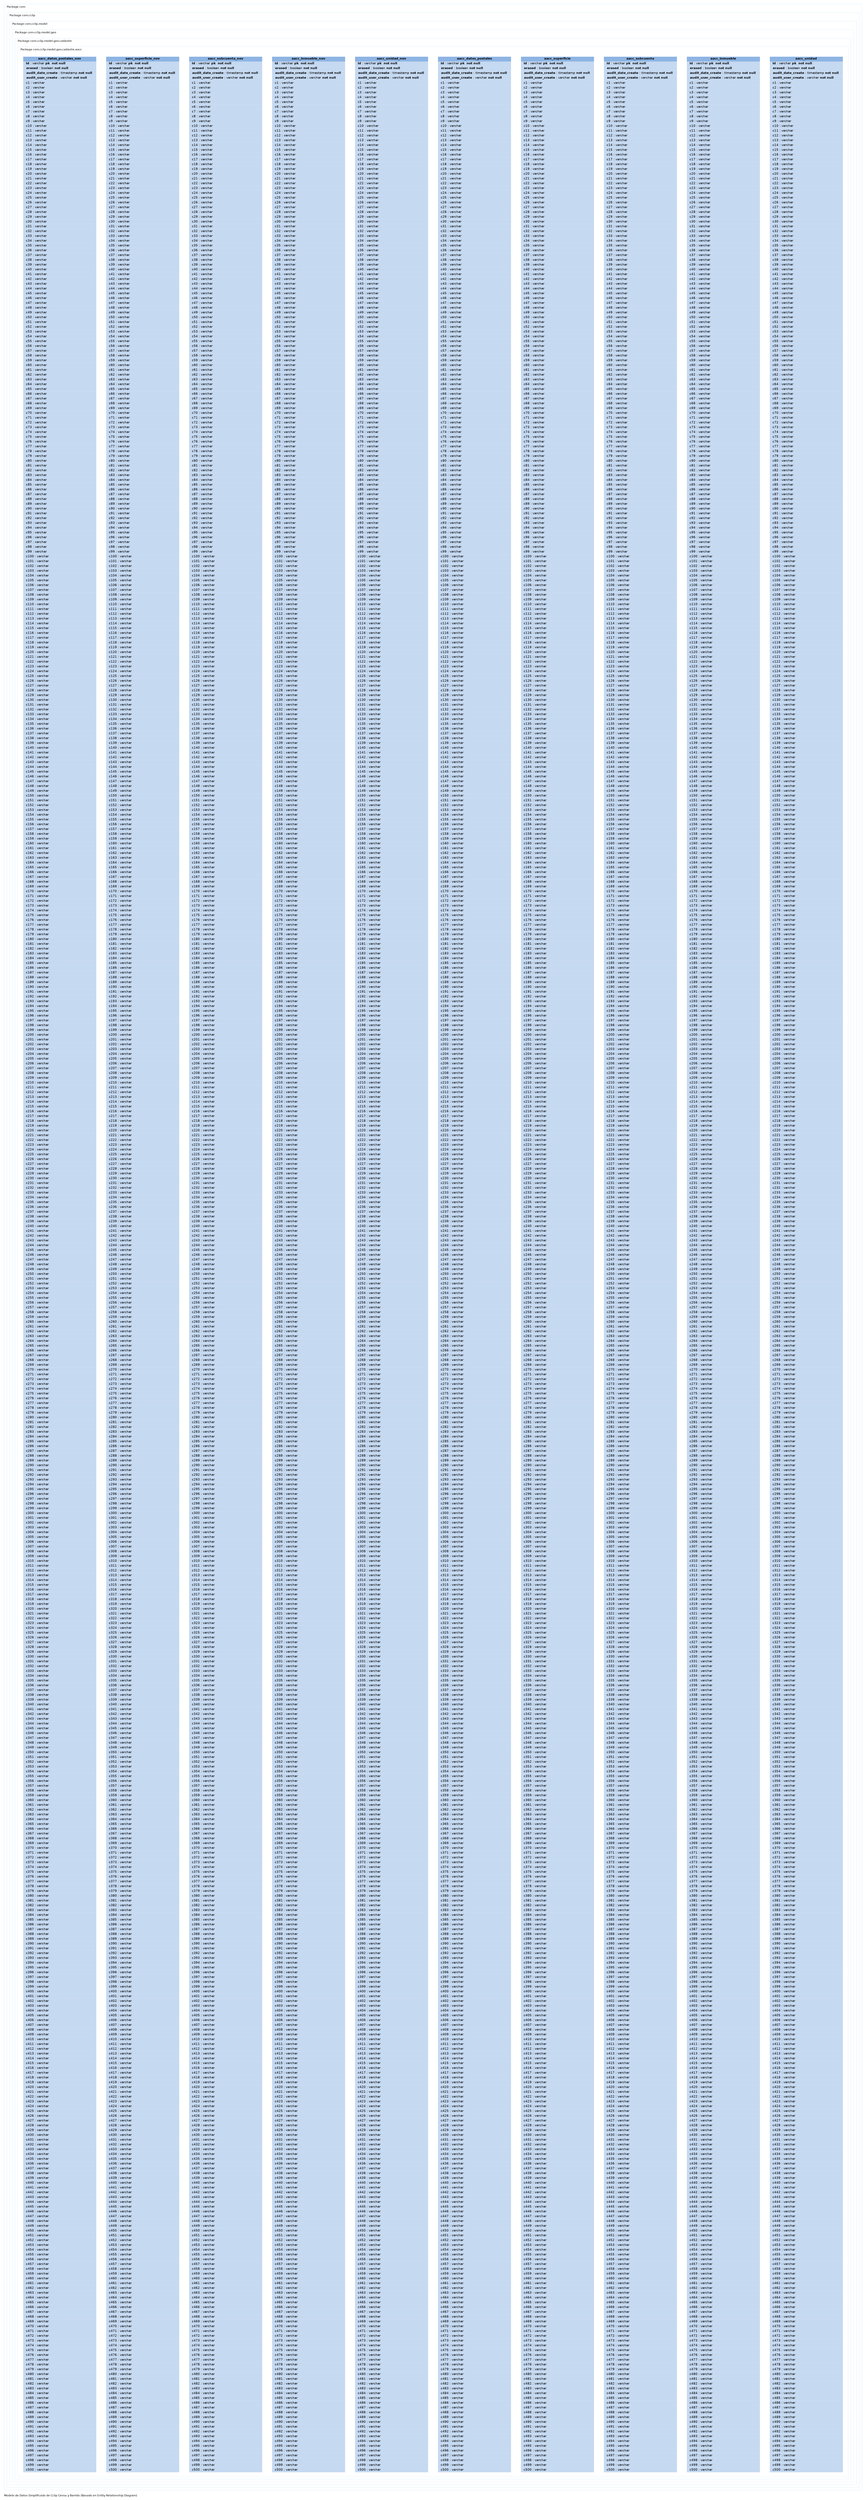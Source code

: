 digraph G {

	graph [
		label="Modelo de Datos Simplificado de Cclip Censo y Barrido (Basado en Entity Relationship Diagram)"
		rankdir="TB"
		bgcolor="#FFFFFF"
		labeljust="l"
		nodesep="0.18"
		ranksep="0.46"
		fontname="Helvetica"
		fontsize="8"
	];
	node [
		fontname="Helvetica"
		fontsize="9"
		shape="plaintext"
		
	];
	edge [
		arrowsize="0.5"
	];

	subgraph clustercom {
		color="#E3F2FD";
		label = "Package com";

		subgraph clustercom_cclip {
			color="#E3F2FD";
			label = "Package com.cclip";

			subgraph clustercom_cclip_model {
				color="#E3F2FD";
				label = "Package com.cclip.model";

				subgraph clustercom_cclip_model_geo {
					color="#E3F2FD";
					label = "Package com.cclip.model.geo";

					subgraph clustercom_cclip_model_geo_cadastre {
						color="#E3F2FD";
						label = "Package com.cclip.model.geo.cadastre";

						subgraph clustercom_cclip_model_geo_cadastre_aacc {
							color="#E3F2FD";
							label = "Package com.cclip.model.geo.cadastre.aacc";

							//com.cclip.model.geo.cadastre.aacc.AaccUnidad
							aacc_unidad [
								label=<
									<TABLE BORDER="0" CELLBORDER="0" CELLSPACING="0" BGCOLOR="#ffffff">
				<TR><TD COLSPAN="3" BGCOLOR="#8DB4E3"  ALIGN="CENTER"><B>aacc_unidad</B></TD></TR>

				<TR><TD PORT="id" COLSPAN="3" BGCOLOR="#C5D9F1" ALIGN="LEFT"><B>  id</B> : varchar <B>pk  not null</B> </TD></TR>
				<TR><TD PORT="erased" COLSPAN="3" BGCOLOR="#C5D9F1" ALIGN="LEFT">  <B>erased</B> : boolean <B>not null</B>   </TD></TR>
				<TR><TD PORT="audit_date_create" COLSPAN="3" BGCOLOR="#C5D9F1" ALIGN="LEFT">  <B>audit_date_create</B> : timestamp <B>not null</B>   </TD></TR>
				<TR><TD PORT="audit_user_create" COLSPAN="3" BGCOLOR="#C5D9F1" ALIGN="LEFT">  <B>audit_user_create</B> : varchar <B>not null</B>   </TD></TR>
				<TR><TD PORT="c1" COLSPAN="3" BGCOLOR="#C5D9F1" ALIGN="LEFT">  c1 : varchar  </TD></TR>
				<TR><TD PORT="c2" COLSPAN="3" BGCOLOR="#C5D9F1" ALIGN="LEFT">  c2 : varchar  </TD></TR>
				<TR><TD PORT="c3" COLSPAN="3" BGCOLOR="#C5D9F1" ALIGN="LEFT">  c3 : varchar  </TD></TR>
				<TR><TD PORT="c4" COLSPAN="3" BGCOLOR="#C5D9F1" ALIGN="LEFT">  c4 : varchar  </TD></TR>
				<TR><TD PORT="c5" COLSPAN="3" BGCOLOR="#C5D9F1" ALIGN="LEFT">  c5 : varchar  </TD></TR>
				<TR><TD PORT="c6" COLSPAN="3" BGCOLOR="#C5D9F1" ALIGN="LEFT">  c6 : varchar  </TD></TR>
				<TR><TD PORT="c7" COLSPAN="3" BGCOLOR="#C5D9F1" ALIGN="LEFT">  c7 : varchar  </TD></TR>
				<TR><TD PORT="c8" COLSPAN="3" BGCOLOR="#C5D9F1" ALIGN="LEFT">  c8 : varchar  </TD></TR>
				<TR><TD PORT="c9" COLSPAN="3" BGCOLOR="#C5D9F1" ALIGN="LEFT">  c9 : varchar  </TD></TR>
				<TR><TD PORT="c10" COLSPAN="3" BGCOLOR="#C5D9F1" ALIGN="LEFT">  c10 : varchar  </TD></TR>
				<TR><TD PORT="c11" COLSPAN="3" BGCOLOR="#C5D9F1" ALIGN="LEFT">  c11 : varchar  </TD></TR>
				<TR><TD PORT="c12" COLSPAN="3" BGCOLOR="#C5D9F1" ALIGN="LEFT">  c12 : varchar  </TD></TR>
				<TR><TD PORT="c13" COLSPAN="3" BGCOLOR="#C5D9F1" ALIGN="LEFT">  c13 : varchar  </TD></TR>
				<TR><TD PORT="c14" COLSPAN="3" BGCOLOR="#C5D9F1" ALIGN="LEFT">  c14 : varchar  </TD></TR>
				<TR><TD PORT="c15" COLSPAN="3" BGCOLOR="#C5D9F1" ALIGN="LEFT">  c15 : varchar  </TD></TR>
				<TR><TD PORT="c16" COLSPAN="3" BGCOLOR="#C5D9F1" ALIGN="LEFT">  c16 : varchar  </TD></TR>
				<TR><TD PORT="c17" COLSPAN="3" BGCOLOR="#C5D9F1" ALIGN="LEFT">  c17 : varchar  </TD></TR>
				<TR><TD PORT="c18" COLSPAN="3" BGCOLOR="#C5D9F1" ALIGN="LEFT">  c18 : varchar  </TD></TR>
				<TR><TD PORT="c19" COLSPAN="3" BGCOLOR="#C5D9F1" ALIGN="LEFT">  c19 : varchar  </TD></TR>
				<TR><TD PORT="c20" COLSPAN="3" BGCOLOR="#C5D9F1" ALIGN="LEFT">  c20 : varchar  </TD></TR>
				<TR><TD PORT="c21" COLSPAN="3" BGCOLOR="#C5D9F1" ALIGN="LEFT">  c21 : varchar  </TD></TR>
				<TR><TD PORT="c22" COLSPAN="3" BGCOLOR="#C5D9F1" ALIGN="LEFT">  c22 : varchar  </TD></TR>
				<TR><TD PORT="c23" COLSPAN="3" BGCOLOR="#C5D9F1" ALIGN="LEFT">  c23 : varchar  </TD></TR>
				<TR><TD PORT="c24" COLSPAN="3" BGCOLOR="#C5D9F1" ALIGN="LEFT">  c24 : varchar  </TD></TR>
				<TR><TD PORT="c25" COLSPAN="3" BGCOLOR="#C5D9F1" ALIGN="LEFT">  c25 : varchar  </TD></TR>
				<TR><TD PORT="c26" COLSPAN="3" BGCOLOR="#C5D9F1" ALIGN="LEFT">  c26 : varchar  </TD></TR>
				<TR><TD PORT="c27" COLSPAN="3" BGCOLOR="#C5D9F1" ALIGN="LEFT">  c27 : varchar  </TD></TR>
				<TR><TD PORT="c28" COLSPAN="3" BGCOLOR="#C5D9F1" ALIGN="LEFT">  c28 : varchar  </TD></TR>
				<TR><TD PORT="c29" COLSPAN="3" BGCOLOR="#C5D9F1" ALIGN="LEFT">  c29 : varchar  </TD></TR>
				<TR><TD PORT="c30" COLSPAN="3" BGCOLOR="#C5D9F1" ALIGN="LEFT">  c30 : varchar  </TD></TR>
				<TR><TD PORT="c31" COLSPAN="3" BGCOLOR="#C5D9F1" ALIGN="LEFT">  c31 : varchar  </TD></TR>
				<TR><TD PORT="c32" COLSPAN="3" BGCOLOR="#C5D9F1" ALIGN="LEFT">  c32 : varchar  </TD></TR>
				<TR><TD PORT="c33" COLSPAN="3" BGCOLOR="#C5D9F1" ALIGN="LEFT">  c33 : varchar  </TD></TR>
				<TR><TD PORT="c34" COLSPAN="3" BGCOLOR="#C5D9F1" ALIGN="LEFT">  c34 : varchar  </TD></TR>
				<TR><TD PORT="c35" COLSPAN="3" BGCOLOR="#C5D9F1" ALIGN="LEFT">  c35 : varchar  </TD></TR>
				<TR><TD PORT="c36" COLSPAN="3" BGCOLOR="#C5D9F1" ALIGN="LEFT">  c36 : varchar  </TD></TR>
				<TR><TD PORT="c37" COLSPAN="3" BGCOLOR="#C5D9F1" ALIGN="LEFT">  c37 : varchar  </TD></TR>
				<TR><TD PORT="c38" COLSPAN="3" BGCOLOR="#C5D9F1" ALIGN="LEFT">  c38 : varchar  </TD></TR>
				<TR><TD PORT="c39" COLSPAN="3" BGCOLOR="#C5D9F1" ALIGN="LEFT">  c39 : varchar  </TD></TR>
				<TR><TD PORT="c40" COLSPAN="3" BGCOLOR="#C5D9F1" ALIGN="LEFT">  c40 : varchar  </TD></TR>
				<TR><TD PORT="c41" COLSPAN="3" BGCOLOR="#C5D9F1" ALIGN="LEFT">  c41 : varchar  </TD></TR>
				<TR><TD PORT="c42" COLSPAN="3" BGCOLOR="#C5D9F1" ALIGN="LEFT">  c42 : varchar  </TD></TR>
				<TR><TD PORT="c43" COLSPAN="3" BGCOLOR="#C5D9F1" ALIGN="LEFT">  c43 : varchar  </TD></TR>
				<TR><TD PORT="c44" COLSPAN="3" BGCOLOR="#C5D9F1" ALIGN="LEFT">  c44 : varchar  </TD></TR>
				<TR><TD PORT="c45" COLSPAN="3" BGCOLOR="#C5D9F1" ALIGN="LEFT">  c45 : varchar  </TD></TR>
				<TR><TD PORT="c46" COLSPAN="3" BGCOLOR="#C5D9F1" ALIGN="LEFT">  c46 : varchar  </TD></TR>
				<TR><TD PORT="c47" COLSPAN="3" BGCOLOR="#C5D9F1" ALIGN="LEFT">  c47 : varchar  </TD></TR>
				<TR><TD PORT="c48" COLSPAN="3" BGCOLOR="#C5D9F1" ALIGN="LEFT">  c48 : varchar  </TD></TR>
				<TR><TD PORT="c49" COLSPAN="3" BGCOLOR="#C5D9F1" ALIGN="LEFT">  c49 : varchar  </TD></TR>
				<TR><TD PORT="c50" COLSPAN="3" BGCOLOR="#C5D9F1" ALIGN="LEFT">  c50 : varchar  </TD></TR>
				<TR><TD PORT="c51" COLSPAN="3" BGCOLOR="#C5D9F1" ALIGN="LEFT">  c51 : varchar  </TD></TR>
				<TR><TD PORT="c52" COLSPAN="3" BGCOLOR="#C5D9F1" ALIGN="LEFT">  c52 : varchar  </TD></TR>
				<TR><TD PORT="c53" COLSPAN="3" BGCOLOR="#C5D9F1" ALIGN="LEFT">  c53 : varchar  </TD></TR>
				<TR><TD PORT="c54" COLSPAN="3" BGCOLOR="#C5D9F1" ALIGN="LEFT">  c54 : varchar  </TD></TR>
				<TR><TD PORT="c55" COLSPAN="3" BGCOLOR="#C5D9F1" ALIGN="LEFT">  c55 : varchar  </TD></TR>
				<TR><TD PORT="c56" COLSPAN="3" BGCOLOR="#C5D9F1" ALIGN="LEFT">  c56 : varchar  </TD></TR>
				<TR><TD PORT="c57" COLSPAN="3" BGCOLOR="#C5D9F1" ALIGN="LEFT">  c57 : varchar  </TD></TR>
				<TR><TD PORT="c58" COLSPAN="3" BGCOLOR="#C5D9F1" ALIGN="LEFT">  c58 : varchar  </TD></TR>
				<TR><TD PORT="c59" COLSPAN="3" BGCOLOR="#C5D9F1" ALIGN="LEFT">  c59 : varchar  </TD></TR>
				<TR><TD PORT="c60" COLSPAN="3" BGCOLOR="#C5D9F1" ALIGN="LEFT">  c60 : varchar  </TD></TR>
				<TR><TD PORT="c61" COLSPAN="3" BGCOLOR="#C5D9F1" ALIGN="LEFT">  c61 : varchar  </TD></TR>
				<TR><TD PORT="c62" COLSPAN="3" BGCOLOR="#C5D9F1" ALIGN="LEFT">  c62 : varchar  </TD></TR>
				<TR><TD PORT="c63" COLSPAN="3" BGCOLOR="#C5D9F1" ALIGN="LEFT">  c63 : varchar  </TD></TR>
				<TR><TD PORT="c64" COLSPAN="3" BGCOLOR="#C5D9F1" ALIGN="LEFT">  c64 : varchar  </TD></TR>
				<TR><TD PORT="c65" COLSPAN="3" BGCOLOR="#C5D9F1" ALIGN="LEFT">  c65 : varchar  </TD></TR>
				<TR><TD PORT="c66" COLSPAN="3" BGCOLOR="#C5D9F1" ALIGN="LEFT">  c66 : varchar  </TD></TR>
				<TR><TD PORT="c67" COLSPAN="3" BGCOLOR="#C5D9F1" ALIGN="LEFT">  c67 : varchar  </TD></TR>
				<TR><TD PORT="c68" COLSPAN="3" BGCOLOR="#C5D9F1" ALIGN="LEFT">  c68 : varchar  </TD></TR>
				<TR><TD PORT="c69" COLSPAN="3" BGCOLOR="#C5D9F1" ALIGN="LEFT">  c69 : varchar  </TD></TR>
				<TR><TD PORT="c70" COLSPAN="3" BGCOLOR="#C5D9F1" ALIGN="LEFT">  c70 : varchar  </TD></TR>
				<TR><TD PORT="c71" COLSPAN="3" BGCOLOR="#C5D9F1" ALIGN="LEFT">  c71 : varchar  </TD></TR>
				<TR><TD PORT="c72" COLSPAN="3" BGCOLOR="#C5D9F1" ALIGN="LEFT">  c72 : varchar  </TD></TR>
				<TR><TD PORT="c73" COLSPAN="3" BGCOLOR="#C5D9F1" ALIGN="LEFT">  c73 : varchar  </TD></TR>
				<TR><TD PORT="c74" COLSPAN="3" BGCOLOR="#C5D9F1" ALIGN="LEFT">  c74 : varchar  </TD></TR>
				<TR><TD PORT="c75" COLSPAN="3" BGCOLOR="#C5D9F1" ALIGN="LEFT">  c75 : varchar  </TD></TR>
				<TR><TD PORT="c76" COLSPAN="3" BGCOLOR="#C5D9F1" ALIGN="LEFT">  c76 : varchar  </TD></TR>
				<TR><TD PORT="c77" COLSPAN="3" BGCOLOR="#C5D9F1" ALIGN="LEFT">  c77 : varchar  </TD></TR>
				<TR><TD PORT="c78" COLSPAN="3" BGCOLOR="#C5D9F1" ALIGN="LEFT">  c78 : varchar  </TD></TR>
				<TR><TD PORT="c79" COLSPAN="3" BGCOLOR="#C5D9F1" ALIGN="LEFT">  c79 : varchar  </TD></TR>
				<TR><TD PORT="c80" COLSPAN="3" BGCOLOR="#C5D9F1" ALIGN="LEFT">  c80 : varchar  </TD></TR>
				<TR><TD PORT="c81" COLSPAN="3" BGCOLOR="#C5D9F1" ALIGN="LEFT">  c81 : varchar  </TD></TR>
				<TR><TD PORT="c82" COLSPAN="3" BGCOLOR="#C5D9F1" ALIGN="LEFT">  c82 : varchar  </TD></TR>
				<TR><TD PORT="c83" COLSPAN="3" BGCOLOR="#C5D9F1" ALIGN="LEFT">  c83 : varchar  </TD></TR>
				<TR><TD PORT="c84" COLSPAN="3" BGCOLOR="#C5D9F1" ALIGN="LEFT">  c84 : varchar  </TD></TR>
				<TR><TD PORT="c85" COLSPAN="3" BGCOLOR="#C5D9F1" ALIGN="LEFT">  c85 : varchar  </TD></TR>
				<TR><TD PORT="c86" COLSPAN="3" BGCOLOR="#C5D9F1" ALIGN="LEFT">  c86 : varchar  </TD></TR>
				<TR><TD PORT="c87" COLSPAN="3" BGCOLOR="#C5D9F1" ALIGN="LEFT">  c87 : varchar  </TD></TR>
				<TR><TD PORT="c88" COLSPAN="3" BGCOLOR="#C5D9F1" ALIGN="LEFT">  c88 : varchar  </TD></TR>
				<TR><TD PORT="c89" COLSPAN="3" BGCOLOR="#C5D9F1" ALIGN="LEFT">  c89 : varchar  </TD></TR>
				<TR><TD PORT="c90" COLSPAN="3" BGCOLOR="#C5D9F1" ALIGN="LEFT">  c90 : varchar  </TD></TR>
				<TR><TD PORT="c91" COLSPAN="3" BGCOLOR="#C5D9F1" ALIGN="LEFT">  c91 : varchar  </TD></TR>
				<TR><TD PORT="c92" COLSPAN="3" BGCOLOR="#C5D9F1" ALIGN="LEFT">  c92 : varchar  </TD></TR>
				<TR><TD PORT="c93" COLSPAN="3" BGCOLOR="#C5D9F1" ALIGN="LEFT">  c93 : varchar  </TD></TR>
				<TR><TD PORT="c94" COLSPAN="3" BGCOLOR="#C5D9F1" ALIGN="LEFT">  c94 : varchar  </TD></TR>
				<TR><TD PORT="c95" COLSPAN="3" BGCOLOR="#C5D9F1" ALIGN="LEFT">  c95 : varchar  </TD></TR>
				<TR><TD PORT="c96" COLSPAN="3" BGCOLOR="#C5D9F1" ALIGN="LEFT">  c96 : varchar  </TD></TR>
				<TR><TD PORT="c97" COLSPAN="3" BGCOLOR="#C5D9F1" ALIGN="LEFT">  c97 : varchar  </TD></TR>
				<TR><TD PORT="c98" COLSPAN="3" BGCOLOR="#C5D9F1" ALIGN="LEFT">  c98 : varchar  </TD></TR>
				<TR><TD PORT="c99" COLSPAN="3" BGCOLOR="#C5D9F1" ALIGN="LEFT">  c99 : varchar  </TD></TR>
				<TR><TD PORT="c100" COLSPAN="3" BGCOLOR="#C5D9F1" ALIGN="LEFT">  c100 : varchar  </TD></TR>
				<TR><TD PORT="c101" COLSPAN="3" BGCOLOR="#C5D9F1" ALIGN="LEFT">  c101 : varchar  </TD></TR>
				<TR><TD PORT="c102" COLSPAN="3" BGCOLOR="#C5D9F1" ALIGN="LEFT">  c102 : varchar  </TD></TR>
				<TR><TD PORT="c103" COLSPAN="3" BGCOLOR="#C5D9F1" ALIGN="LEFT">  c103 : varchar  </TD></TR>
				<TR><TD PORT="c104" COLSPAN="3" BGCOLOR="#C5D9F1" ALIGN="LEFT">  c104 : varchar  </TD></TR>
				<TR><TD PORT="c105" COLSPAN="3" BGCOLOR="#C5D9F1" ALIGN="LEFT">  c105 : varchar  </TD></TR>
				<TR><TD PORT="c106" COLSPAN="3" BGCOLOR="#C5D9F1" ALIGN="LEFT">  c106 : varchar  </TD></TR>
				<TR><TD PORT="c107" COLSPAN="3" BGCOLOR="#C5D9F1" ALIGN="LEFT">  c107 : varchar  </TD></TR>
				<TR><TD PORT="c108" COLSPAN="3" BGCOLOR="#C5D9F1" ALIGN="LEFT">  c108 : varchar  </TD></TR>
				<TR><TD PORT="c109" COLSPAN="3" BGCOLOR="#C5D9F1" ALIGN="LEFT">  c109 : varchar  </TD></TR>
				<TR><TD PORT="c110" COLSPAN="3" BGCOLOR="#C5D9F1" ALIGN="LEFT">  c110 : varchar  </TD></TR>
				<TR><TD PORT="c111" COLSPAN="3" BGCOLOR="#C5D9F1" ALIGN="LEFT">  c111 : varchar  </TD></TR>
				<TR><TD PORT="c112" COLSPAN="3" BGCOLOR="#C5D9F1" ALIGN="LEFT">  c112 : varchar  </TD></TR>
				<TR><TD PORT="c113" COLSPAN="3" BGCOLOR="#C5D9F1" ALIGN="LEFT">  c113 : varchar  </TD></TR>
				<TR><TD PORT="c114" COLSPAN="3" BGCOLOR="#C5D9F1" ALIGN="LEFT">  c114 : varchar  </TD></TR>
				<TR><TD PORT="c115" COLSPAN="3" BGCOLOR="#C5D9F1" ALIGN="LEFT">  c115 : varchar  </TD></TR>
				<TR><TD PORT="c116" COLSPAN="3" BGCOLOR="#C5D9F1" ALIGN="LEFT">  c116 : varchar  </TD></TR>
				<TR><TD PORT="c117" COLSPAN="3" BGCOLOR="#C5D9F1" ALIGN="LEFT">  c117 : varchar  </TD></TR>
				<TR><TD PORT="c118" COLSPAN="3" BGCOLOR="#C5D9F1" ALIGN="LEFT">  c118 : varchar  </TD></TR>
				<TR><TD PORT="c119" COLSPAN="3" BGCOLOR="#C5D9F1" ALIGN="LEFT">  c119 : varchar  </TD></TR>
				<TR><TD PORT="c120" COLSPAN="3" BGCOLOR="#C5D9F1" ALIGN="LEFT">  c120 : varchar  </TD></TR>
				<TR><TD PORT="c121" COLSPAN="3" BGCOLOR="#C5D9F1" ALIGN="LEFT">  c121 : varchar  </TD></TR>
				<TR><TD PORT="c122" COLSPAN="3" BGCOLOR="#C5D9F1" ALIGN="LEFT">  c122 : varchar  </TD></TR>
				<TR><TD PORT="c123" COLSPAN="3" BGCOLOR="#C5D9F1" ALIGN="LEFT">  c123 : varchar  </TD></TR>
				<TR><TD PORT="c124" COLSPAN="3" BGCOLOR="#C5D9F1" ALIGN="LEFT">  c124 : varchar  </TD></TR>
				<TR><TD PORT="c125" COLSPAN="3" BGCOLOR="#C5D9F1" ALIGN="LEFT">  c125 : varchar  </TD></TR>
				<TR><TD PORT="c126" COLSPAN="3" BGCOLOR="#C5D9F1" ALIGN="LEFT">  c126 : varchar  </TD></TR>
				<TR><TD PORT="c127" COLSPAN="3" BGCOLOR="#C5D9F1" ALIGN="LEFT">  c127 : varchar  </TD></TR>
				<TR><TD PORT="c128" COLSPAN="3" BGCOLOR="#C5D9F1" ALIGN="LEFT">  c128 : varchar  </TD></TR>
				<TR><TD PORT="c129" COLSPAN="3" BGCOLOR="#C5D9F1" ALIGN="LEFT">  c129 : varchar  </TD></TR>
				<TR><TD PORT="c130" COLSPAN="3" BGCOLOR="#C5D9F1" ALIGN="LEFT">  c130 : varchar  </TD></TR>
				<TR><TD PORT="c131" COLSPAN="3" BGCOLOR="#C5D9F1" ALIGN="LEFT">  c131 : varchar  </TD></TR>
				<TR><TD PORT="c132" COLSPAN="3" BGCOLOR="#C5D9F1" ALIGN="LEFT">  c132 : varchar  </TD></TR>
				<TR><TD PORT="c133" COLSPAN="3" BGCOLOR="#C5D9F1" ALIGN="LEFT">  c133 : varchar  </TD></TR>
				<TR><TD PORT="c134" COLSPAN="3" BGCOLOR="#C5D9F1" ALIGN="LEFT">  c134 : varchar  </TD></TR>
				<TR><TD PORT="c135" COLSPAN="3" BGCOLOR="#C5D9F1" ALIGN="LEFT">  c135 : varchar  </TD></TR>
				<TR><TD PORT="c136" COLSPAN="3" BGCOLOR="#C5D9F1" ALIGN="LEFT">  c136 : varchar  </TD></TR>
				<TR><TD PORT="c137" COLSPAN="3" BGCOLOR="#C5D9F1" ALIGN="LEFT">  c137 : varchar  </TD></TR>
				<TR><TD PORT="c138" COLSPAN="3" BGCOLOR="#C5D9F1" ALIGN="LEFT">  c138 : varchar  </TD></TR>
				<TR><TD PORT="c139" COLSPAN="3" BGCOLOR="#C5D9F1" ALIGN="LEFT">  c139 : varchar  </TD></TR>
				<TR><TD PORT="c140" COLSPAN="3" BGCOLOR="#C5D9F1" ALIGN="LEFT">  c140 : varchar  </TD></TR>
				<TR><TD PORT="c141" COLSPAN="3" BGCOLOR="#C5D9F1" ALIGN="LEFT">  c141 : varchar  </TD></TR>
				<TR><TD PORT="c142" COLSPAN="3" BGCOLOR="#C5D9F1" ALIGN="LEFT">  c142 : varchar  </TD></TR>
				<TR><TD PORT="c143" COLSPAN="3" BGCOLOR="#C5D9F1" ALIGN="LEFT">  c143 : varchar  </TD></TR>
				<TR><TD PORT="c144" COLSPAN="3" BGCOLOR="#C5D9F1" ALIGN="LEFT">  c144 : varchar  </TD></TR>
				<TR><TD PORT="c145" COLSPAN="3" BGCOLOR="#C5D9F1" ALIGN="LEFT">  c145 : varchar  </TD></TR>
				<TR><TD PORT="c146" COLSPAN="3" BGCOLOR="#C5D9F1" ALIGN="LEFT">  c146 : varchar  </TD></TR>
				<TR><TD PORT="c147" COLSPAN="3" BGCOLOR="#C5D9F1" ALIGN="LEFT">  c147 : varchar  </TD></TR>
				<TR><TD PORT="c148" COLSPAN="3" BGCOLOR="#C5D9F1" ALIGN="LEFT">  c148 : varchar  </TD></TR>
				<TR><TD PORT="c149" COLSPAN="3" BGCOLOR="#C5D9F1" ALIGN="LEFT">  c149 : varchar  </TD></TR>
				<TR><TD PORT="c150" COLSPAN="3" BGCOLOR="#C5D9F1" ALIGN="LEFT">  c150 : varchar  </TD></TR>
				<TR><TD PORT="c151" COLSPAN="3" BGCOLOR="#C5D9F1" ALIGN="LEFT">  c151 : varchar  </TD></TR>
				<TR><TD PORT="c152" COLSPAN="3" BGCOLOR="#C5D9F1" ALIGN="LEFT">  c152 : varchar  </TD></TR>
				<TR><TD PORT="c153" COLSPAN="3" BGCOLOR="#C5D9F1" ALIGN="LEFT">  c153 : varchar  </TD></TR>
				<TR><TD PORT="c154" COLSPAN="3" BGCOLOR="#C5D9F1" ALIGN="LEFT">  c154 : varchar  </TD></TR>
				<TR><TD PORT="c155" COLSPAN="3" BGCOLOR="#C5D9F1" ALIGN="LEFT">  c155 : varchar  </TD></TR>
				<TR><TD PORT="c156" COLSPAN="3" BGCOLOR="#C5D9F1" ALIGN="LEFT">  c156 : varchar  </TD></TR>
				<TR><TD PORT="c157" COLSPAN="3" BGCOLOR="#C5D9F1" ALIGN="LEFT">  c157 : varchar  </TD></TR>
				<TR><TD PORT="c158" COLSPAN="3" BGCOLOR="#C5D9F1" ALIGN="LEFT">  c158 : varchar  </TD></TR>
				<TR><TD PORT="c159" COLSPAN="3" BGCOLOR="#C5D9F1" ALIGN="LEFT">  c159 : varchar  </TD></TR>
				<TR><TD PORT="c160" COLSPAN="3" BGCOLOR="#C5D9F1" ALIGN="LEFT">  c160 : varchar  </TD></TR>
				<TR><TD PORT="c161" COLSPAN="3" BGCOLOR="#C5D9F1" ALIGN="LEFT">  c161 : varchar  </TD></TR>
				<TR><TD PORT="c162" COLSPAN="3" BGCOLOR="#C5D9F1" ALIGN="LEFT">  c162 : varchar  </TD></TR>
				<TR><TD PORT="c163" COLSPAN="3" BGCOLOR="#C5D9F1" ALIGN="LEFT">  c163 : varchar  </TD></TR>
				<TR><TD PORT="c164" COLSPAN="3" BGCOLOR="#C5D9F1" ALIGN="LEFT">  c164 : varchar  </TD></TR>
				<TR><TD PORT="c165" COLSPAN="3" BGCOLOR="#C5D9F1" ALIGN="LEFT">  c165 : varchar  </TD></TR>
				<TR><TD PORT="c166" COLSPAN="3" BGCOLOR="#C5D9F1" ALIGN="LEFT">  c166 : varchar  </TD></TR>
				<TR><TD PORT="c167" COLSPAN="3" BGCOLOR="#C5D9F1" ALIGN="LEFT">  c167 : varchar  </TD></TR>
				<TR><TD PORT="c168" COLSPAN="3" BGCOLOR="#C5D9F1" ALIGN="LEFT">  c168 : varchar  </TD></TR>
				<TR><TD PORT="c169" COLSPAN="3" BGCOLOR="#C5D9F1" ALIGN="LEFT">  c169 : varchar  </TD></TR>
				<TR><TD PORT="c170" COLSPAN="3" BGCOLOR="#C5D9F1" ALIGN="LEFT">  c170 : varchar  </TD></TR>
				<TR><TD PORT="c171" COLSPAN="3" BGCOLOR="#C5D9F1" ALIGN="LEFT">  c171 : varchar  </TD></TR>
				<TR><TD PORT="c172" COLSPAN="3" BGCOLOR="#C5D9F1" ALIGN="LEFT">  c172 : varchar  </TD></TR>
				<TR><TD PORT="c173" COLSPAN="3" BGCOLOR="#C5D9F1" ALIGN="LEFT">  c173 : varchar  </TD></TR>
				<TR><TD PORT="c174" COLSPAN="3" BGCOLOR="#C5D9F1" ALIGN="LEFT">  c174 : varchar  </TD></TR>
				<TR><TD PORT="c175" COLSPAN="3" BGCOLOR="#C5D9F1" ALIGN="LEFT">  c175 : varchar  </TD></TR>
				<TR><TD PORT="c176" COLSPAN="3" BGCOLOR="#C5D9F1" ALIGN="LEFT">  c176 : varchar  </TD></TR>
				<TR><TD PORT="c177" COLSPAN="3" BGCOLOR="#C5D9F1" ALIGN="LEFT">  c177 : varchar  </TD></TR>
				<TR><TD PORT="c178" COLSPAN="3" BGCOLOR="#C5D9F1" ALIGN="LEFT">  c178 : varchar  </TD></TR>
				<TR><TD PORT="c179" COLSPAN="3" BGCOLOR="#C5D9F1" ALIGN="LEFT">  c179 : varchar  </TD></TR>
				<TR><TD PORT="c180" COLSPAN="3" BGCOLOR="#C5D9F1" ALIGN="LEFT">  c180 : varchar  </TD></TR>
				<TR><TD PORT="c181" COLSPAN="3" BGCOLOR="#C5D9F1" ALIGN="LEFT">  c181 : varchar  </TD></TR>
				<TR><TD PORT="c182" COLSPAN="3" BGCOLOR="#C5D9F1" ALIGN="LEFT">  c182 : varchar  </TD></TR>
				<TR><TD PORT="c183" COLSPAN="3" BGCOLOR="#C5D9F1" ALIGN="LEFT">  c183 : varchar  </TD></TR>
				<TR><TD PORT="c184" COLSPAN="3" BGCOLOR="#C5D9F1" ALIGN="LEFT">  c184 : varchar  </TD></TR>
				<TR><TD PORT="c185" COLSPAN="3" BGCOLOR="#C5D9F1" ALIGN="LEFT">  c185 : varchar  </TD></TR>
				<TR><TD PORT="c186" COLSPAN="3" BGCOLOR="#C5D9F1" ALIGN="LEFT">  c186 : varchar  </TD></TR>
				<TR><TD PORT="c187" COLSPAN="3" BGCOLOR="#C5D9F1" ALIGN="LEFT">  c187 : varchar  </TD></TR>
				<TR><TD PORT="c188" COLSPAN="3" BGCOLOR="#C5D9F1" ALIGN="LEFT">  c188 : varchar  </TD></TR>
				<TR><TD PORT="c189" COLSPAN="3" BGCOLOR="#C5D9F1" ALIGN="LEFT">  c189 : varchar  </TD></TR>
				<TR><TD PORT="c190" COLSPAN="3" BGCOLOR="#C5D9F1" ALIGN="LEFT">  c190 : varchar  </TD></TR>
				<TR><TD PORT="c191" COLSPAN="3" BGCOLOR="#C5D9F1" ALIGN="LEFT">  c191 : varchar  </TD></TR>
				<TR><TD PORT="c192" COLSPAN="3" BGCOLOR="#C5D9F1" ALIGN="LEFT">  c192 : varchar  </TD></TR>
				<TR><TD PORT="c193" COLSPAN="3" BGCOLOR="#C5D9F1" ALIGN="LEFT">  c193 : varchar  </TD></TR>
				<TR><TD PORT="c194" COLSPAN="3" BGCOLOR="#C5D9F1" ALIGN="LEFT">  c194 : varchar  </TD></TR>
				<TR><TD PORT="c195" COLSPAN="3" BGCOLOR="#C5D9F1" ALIGN="LEFT">  c195 : varchar  </TD></TR>
				<TR><TD PORT="c196" COLSPAN="3" BGCOLOR="#C5D9F1" ALIGN="LEFT">  c196 : varchar  </TD></TR>
				<TR><TD PORT="c197" COLSPAN="3" BGCOLOR="#C5D9F1" ALIGN="LEFT">  c197 : varchar  </TD></TR>
				<TR><TD PORT="c198" COLSPAN="3" BGCOLOR="#C5D9F1" ALIGN="LEFT">  c198 : varchar  </TD></TR>
				<TR><TD PORT="c199" COLSPAN="3" BGCOLOR="#C5D9F1" ALIGN="LEFT">  c199 : varchar  </TD></TR>
				<TR><TD PORT="c200" COLSPAN="3" BGCOLOR="#C5D9F1" ALIGN="LEFT">  c200 : varchar  </TD></TR>
				<TR><TD PORT="c201" COLSPAN="3" BGCOLOR="#C5D9F1" ALIGN="LEFT">  c201 : varchar  </TD></TR>
				<TR><TD PORT="c202" COLSPAN="3" BGCOLOR="#C5D9F1" ALIGN="LEFT">  c202 : varchar  </TD></TR>
				<TR><TD PORT="c203" COLSPAN="3" BGCOLOR="#C5D9F1" ALIGN="LEFT">  c203 : varchar  </TD></TR>
				<TR><TD PORT="c204" COLSPAN="3" BGCOLOR="#C5D9F1" ALIGN="LEFT">  c204 : varchar  </TD></TR>
				<TR><TD PORT="c205" COLSPAN="3" BGCOLOR="#C5D9F1" ALIGN="LEFT">  c205 : varchar  </TD></TR>
				<TR><TD PORT="c206" COLSPAN="3" BGCOLOR="#C5D9F1" ALIGN="LEFT">  c206 : varchar  </TD></TR>
				<TR><TD PORT="c207" COLSPAN="3" BGCOLOR="#C5D9F1" ALIGN="LEFT">  c207 : varchar  </TD></TR>
				<TR><TD PORT="c208" COLSPAN="3" BGCOLOR="#C5D9F1" ALIGN="LEFT">  c208 : varchar  </TD></TR>
				<TR><TD PORT="c209" COLSPAN="3" BGCOLOR="#C5D9F1" ALIGN="LEFT">  c209 : varchar  </TD></TR>
				<TR><TD PORT="c210" COLSPAN="3" BGCOLOR="#C5D9F1" ALIGN="LEFT">  c210 : varchar  </TD></TR>
				<TR><TD PORT="c211" COLSPAN="3" BGCOLOR="#C5D9F1" ALIGN="LEFT">  c211 : varchar  </TD></TR>
				<TR><TD PORT="c212" COLSPAN="3" BGCOLOR="#C5D9F1" ALIGN="LEFT">  c212 : varchar  </TD></TR>
				<TR><TD PORT="c213" COLSPAN="3" BGCOLOR="#C5D9F1" ALIGN="LEFT">  c213 : varchar  </TD></TR>
				<TR><TD PORT="c214" COLSPAN="3" BGCOLOR="#C5D9F1" ALIGN="LEFT">  c214 : varchar  </TD></TR>
				<TR><TD PORT="c215" COLSPAN="3" BGCOLOR="#C5D9F1" ALIGN="LEFT">  c215 : varchar  </TD></TR>
				<TR><TD PORT="c216" COLSPAN="3" BGCOLOR="#C5D9F1" ALIGN="LEFT">  c216 : varchar  </TD></TR>
				<TR><TD PORT="c217" COLSPAN="3" BGCOLOR="#C5D9F1" ALIGN="LEFT">  c217 : varchar  </TD></TR>
				<TR><TD PORT="c218" COLSPAN="3" BGCOLOR="#C5D9F1" ALIGN="LEFT">  c218 : varchar  </TD></TR>
				<TR><TD PORT="c219" COLSPAN="3" BGCOLOR="#C5D9F1" ALIGN="LEFT">  c219 : varchar  </TD></TR>
				<TR><TD PORT="c220" COLSPAN="3" BGCOLOR="#C5D9F1" ALIGN="LEFT">  c220 : varchar  </TD></TR>
				<TR><TD PORT="c221" COLSPAN="3" BGCOLOR="#C5D9F1" ALIGN="LEFT">  c221 : varchar  </TD></TR>
				<TR><TD PORT="c222" COLSPAN="3" BGCOLOR="#C5D9F1" ALIGN="LEFT">  c222 : varchar  </TD></TR>
				<TR><TD PORT="c223" COLSPAN="3" BGCOLOR="#C5D9F1" ALIGN="LEFT">  c223 : varchar  </TD></TR>
				<TR><TD PORT="c224" COLSPAN="3" BGCOLOR="#C5D9F1" ALIGN="LEFT">  c224 : varchar  </TD></TR>
				<TR><TD PORT="c225" COLSPAN="3" BGCOLOR="#C5D9F1" ALIGN="LEFT">  c225 : varchar  </TD></TR>
				<TR><TD PORT="c226" COLSPAN="3" BGCOLOR="#C5D9F1" ALIGN="LEFT">  c226 : varchar  </TD></TR>
				<TR><TD PORT="c227" COLSPAN="3" BGCOLOR="#C5D9F1" ALIGN="LEFT">  c227 : varchar  </TD></TR>
				<TR><TD PORT="c228" COLSPAN="3" BGCOLOR="#C5D9F1" ALIGN="LEFT">  c228 : varchar  </TD></TR>
				<TR><TD PORT="c229" COLSPAN="3" BGCOLOR="#C5D9F1" ALIGN="LEFT">  c229 : varchar  </TD></TR>
				<TR><TD PORT="c230" COLSPAN="3" BGCOLOR="#C5D9F1" ALIGN="LEFT">  c230 : varchar  </TD></TR>
				<TR><TD PORT="c231" COLSPAN="3" BGCOLOR="#C5D9F1" ALIGN="LEFT">  c231 : varchar  </TD></TR>
				<TR><TD PORT="c232" COLSPAN="3" BGCOLOR="#C5D9F1" ALIGN="LEFT">  c232 : varchar  </TD></TR>
				<TR><TD PORT="c233" COLSPAN="3" BGCOLOR="#C5D9F1" ALIGN="LEFT">  c233 : varchar  </TD></TR>
				<TR><TD PORT="c234" COLSPAN="3" BGCOLOR="#C5D9F1" ALIGN="LEFT">  c234 : varchar  </TD></TR>
				<TR><TD PORT="c235" COLSPAN="3" BGCOLOR="#C5D9F1" ALIGN="LEFT">  c235 : varchar  </TD></TR>
				<TR><TD PORT="c236" COLSPAN="3" BGCOLOR="#C5D9F1" ALIGN="LEFT">  c236 : varchar  </TD></TR>
				<TR><TD PORT="c237" COLSPAN="3" BGCOLOR="#C5D9F1" ALIGN="LEFT">  c237 : varchar  </TD></TR>
				<TR><TD PORT="c238" COLSPAN="3" BGCOLOR="#C5D9F1" ALIGN="LEFT">  c238 : varchar  </TD></TR>
				<TR><TD PORT="c239" COLSPAN="3" BGCOLOR="#C5D9F1" ALIGN="LEFT">  c239 : varchar  </TD></TR>
				<TR><TD PORT="c240" COLSPAN="3" BGCOLOR="#C5D9F1" ALIGN="LEFT">  c240 : varchar  </TD></TR>
				<TR><TD PORT="c241" COLSPAN="3" BGCOLOR="#C5D9F1" ALIGN="LEFT">  c241 : varchar  </TD></TR>
				<TR><TD PORT="c242" COLSPAN="3" BGCOLOR="#C5D9F1" ALIGN="LEFT">  c242 : varchar  </TD></TR>
				<TR><TD PORT="c243" COLSPAN="3" BGCOLOR="#C5D9F1" ALIGN="LEFT">  c243 : varchar  </TD></TR>
				<TR><TD PORT="c244" COLSPAN="3" BGCOLOR="#C5D9F1" ALIGN="LEFT">  c244 : varchar  </TD></TR>
				<TR><TD PORT="c245" COLSPAN="3" BGCOLOR="#C5D9F1" ALIGN="LEFT">  c245 : varchar  </TD></TR>
				<TR><TD PORT="c246" COLSPAN="3" BGCOLOR="#C5D9F1" ALIGN="LEFT">  c246 : varchar  </TD></TR>
				<TR><TD PORT="c247" COLSPAN="3" BGCOLOR="#C5D9F1" ALIGN="LEFT">  c247 : varchar  </TD></TR>
				<TR><TD PORT="c248" COLSPAN="3" BGCOLOR="#C5D9F1" ALIGN="LEFT">  c248 : varchar  </TD></TR>
				<TR><TD PORT="c249" COLSPAN="3" BGCOLOR="#C5D9F1" ALIGN="LEFT">  c249 : varchar  </TD></TR>
				<TR><TD PORT="c250" COLSPAN="3" BGCOLOR="#C5D9F1" ALIGN="LEFT">  c250 : varchar  </TD></TR>
				<TR><TD PORT="c251" COLSPAN="3" BGCOLOR="#C5D9F1" ALIGN="LEFT">  c251 : varchar  </TD></TR>
				<TR><TD PORT="c252" COLSPAN="3" BGCOLOR="#C5D9F1" ALIGN="LEFT">  c252 : varchar  </TD></TR>
				<TR><TD PORT="c253" COLSPAN="3" BGCOLOR="#C5D9F1" ALIGN="LEFT">  c253 : varchar  </TD></TR>
				<TR><TD PORT="c254" COLSPAN="3" BGCOLOR="#C5D9F1" ALIGN="LEFT">  c254 : varchar  </TD></TR>
				<TR><TD PORT="c255" COLSPAN="3" BGCOLOR="#C5D9F1" ALIGN="LEFT">  c255 : varchar  </TD></TR>
				<TR><TD PORT="c256" COLSPAN="3" BGCOLOR="#C5D9F1" ALIGN="LEFT">  c256 : varchar  </TD></TR>
				<TR><TD PORT="c257" COLSPAN="3" BGCOLOR="#C5D9F1" ALIGN="LEFT">  c257 : varchar  </TD></TR>
				<TR><TD PORT="c258" COLSPAN="3" BGCOLOR="#C5D9F1" ALIGN="LEFT">  c258 : varchar  </TD></TR>
				<TR><TD PORT="c259" COLSPAN="3" BGCOLOR="#C5D9F1" ALIGN="LEFT">  c259 : varchar  </TD></TR>
				<TR><TD PORT="c260" COLSPAN="3" BGCOLOR="#C5D9F1" ALIGN="LEFT">  c260 : varchar  </TD></TR>
				<TR><TD PORT="c261" COLSPAN="3" BGCOLOR="#C5D9F1" ALIGN="LEFT">  c261 : varchar  </TD></TR>
				<TR><TD PORT="c262" COLSPAN="3" BGCOLOR="#C5D9F1" ALIGN="LEFT">  c262 : varchar  </TD></TR>
				<TR><TD PORT="c263" COLSPAN="3" BGCOLOR="#C5D9F1" ALIGN="LEFT">  c263 : varchar  </TD></TR>
				<TR><TD PORT="c264" COLSPAN="3" BGCOLOR="#C5D9F1" ALIGN="LEFT">  c264 : varchar  </TD></TR>
				<TR><TD PORT="c265" COLSPAN="3" BGCOLOR="#C5D9F1" ALIGN="LEFT">  c265 : varchar  </TD></TR>
				<TR><TD PORT="c266" COLSPAN="3" BGCOLOR="#C5D9F1" ALIGN="LEFT">  c266 : varchar  </TD></TR>
				<TR><TD PORT="c267" COLSPAN="3" BGCOLOR="#C5D9F1" ALIGN="LEFT">  c267 : varchar  </TD></TR>
				<TR><TD PORT="c268" COLSPAN="3" BGCOLOR="#C5D9F1" ALIGN="LEFT">  c268 : varchar  </TD></TR>
				<TR><TD PORT="c269" COLSPAN="3" BGCOLOR="#C5D9F1" ALIGN="LEFT">  c269 : varchar  </TD></TR>
				<TR><TD PORT="c270" COLSPAN="3" BGCOLOR="#C5D9F1" ALIGN="LEFT">  c270 : varchar  </TD></TR>
				<TR><TD PORT="c271" COLSPAN="3" BGCOLOR="#C5D9F1" ALIGN="LEFT">  c271 : varchar  </TD></TR>
				<TR><TD PORT="c272" COLSPAN="3" BGCOLOR="#C5D9F1" ALIGN="LEFT">  c272 : varchar  </TD></TR>
				<TR><TD PORT="c273" COLSPAN="3" BGCOLOR="#C5D9F1" ALIGN="LEFT">  c273 : varchar  </TD></TR>
				<TR><TD PORT="c274" COLSPAN="3" BGCOLOR="#C5D9F1" ALIGN="LEFT">  c274 : varchar  </TD></TR>
				<TR><TD PORT="c275" COLSPAN="3" BGCOLOR="#C5D9F1" ALIGN="LEFT">  c275 : varchar  </TD></TR>
				<TR><TD PORT="c276" COLSPAN="3" BGCOLOR="#C5D9F1" ALIGN="LEFT">  c276 : varchar  </TD></TR>
				<TR><TD PORT="c277" COLSPAN="3" BGCOLOR="#C5D9F1" ALIGN="LEFT">  c277 : varchar  </TD></TR>
				<TR><TD PORT="c278" COLSPAN="3" BGCOLOR="#C5D9F1" ALIGN="LEFT">  c278 : varchar  </TD></TR>
				<TR><TD PORT="c279" COLSPAN="3" BGCOLOR="#C5D9F1" ALIGN="LEFT">  c279 : varchar  </TD></TR>
				<TR><TD PORT="c280" COLSPAN="3" BGCOLOR="#C5D9F1" ALIGN="LEFT">  c280 : varchar  </TD></TR>
				<TR><TD PORT="c281" COLSPAN="3" BGCOLOR="#C5D9F1" ALIGN="LEFT">  c281 : varchar  </TD></TR>
				<TR><TD PORT="c282" COLSPAN="3" BGCOLOR="#C5D9F1" ALIGN="LEFT">  c282 : varchar  </TD></TR>
				<TR><TD PORT="c283" COLSPAN="3" BGCOLOR="#C5D9F1" ALIGN="LEFT">  c283 : varchar  </TD></TR>
				<TR><TD PORT="c284" COLSPAN="3" BGCOLOR="#C5D9F1" ALIGN="LEFT">  c284 : varchar  </TD></TR>
				<TR><TD PORT="c285" COLSPAN="3" BGCOLOR="#C5D9F1" ALIGN="LEFT">  c285 : varchar  </TD></TR>
				<TR><TD PORT="c286" COLSPAN="3" BGCOLOR="#C5D9F1" ALIGN="LEFT">  c286 : varchar  </TD></TR>
				<TR><TD PORT="c287" COLSPAN="3" BGCOLOR="#C5D9F1" ALIGN="LEFT">  c287 : varchar  </TD></TR>
				<TR><TD PORT="c288" COLSPAN="3" BGCOLOR="#C5D9F1" ALIGN="LEFT">  c288 : varchar  </TD></TR>
				<TR><TD PORT="c289" COLSPAN="3" BGCOLOR="#C5D9F1" ALIGN="LEFT">  c289 : varchar  </TD></TR>
				<TR><TD PORT="c290" COLSPAN="3" BGCOLOR="#C5D9F1" ALIGN="LEFT">  c290 : varchar  </TD></TR>
				<TR><TD PORT="c291" COLSPAN="3" BGCOLOR="#C5D9F1" ALIGN="LEFT">  c291 : varchar  </TD></TR>
				<TR><TD PORT="c292" COLSPAN="3" BGCOLOR="#C5D9F1" ALIGN="LEFT">  c292 : varchar  </TD></TR>
				<TR><TD PORT="c293" COLSPAN="3" BGCOLOR="#C5D9F1" ALIGN="LEFT">  c293 : varchar  </TD></TR>
				<TR><TD PORT="c294" COLSPAN="3" BGCOLOR="#C5D9F1" ALIGN="LEFT">  c294 : varchar  </TD></TR>
				<TR><TD PORT="c295" COLSPAN="3" BGCOLOR="#C5D9F1" ALIGN="LEFT">  c295 : varchar  </TD></TR>
				<TR><TD PORT="c296" COLSPAN="3" BGCOLOR="#C5D9F1" ALIGN="LEFT">  c296 : varchar  </TD></TR>
				<TR><TD PORT="c297" COLSPAN="3" BGCOLOR="#C5D9F1" ALIGN="LEFT">  c297 : varchar  </TD></TR>
				<TR><TD PORT="c298" COLSPAN="3" BGCOLOR="#C5D9F1" ALIGN="LEFT">  c298 : varchar  </TD></TR>
				<TR><TD PORT="c299" COLSPAN="3" BGCOLOR="#C5D9F1" ALIGN="LEFT">  c299 : varchar  </TD></TR>
				<TR><TD PORT="c300" COLSPAN="3" BGCOLOR="#C5D9F1" ALIGN="LEFT">  c300 : varchar  </TD></TR>
				<TR><TD PORT="c301" COLSPAN="3" BGCOLOR="#C5D9F1" ALIGN="LEFT">  c301 : varchar  </TD></TR>
				<TR><TD PORT="c302" COLSPAN="3" BGCOLOR="#C5D9F1" ALIGN="LEFT">  c302 : varchar  </TD></TR>
				<TR><TD PORT="c303" COLSPAN="3" BGCOLOR="#C5D9F1" ALIGN="LEFT">  c303 : varchar  </TD></TR>
				<TR><TD PORT="c304" COLSPAN="3" BGCOLOR="#C5D9F1" ALIGN="LEFT">  c304 : varchar  </TD></TR>
				<TR><TD PORT="c305" COLSPAN="3" BGCOLOR="#C5D9F1" ALIGN="LEFT">  c305 : varchar  </TD></TR>
				<TR><TD PORT="c306" COLSPAN="3" BGCOLOR="#C5D9F1" ALIGN="LEFT">  c306 : varchar  </TD></TR>
				<TR><TD PORT="c307" COLSPAN="3" BGCOLOR="#C5D9F1" ALIGN="LEFT">  c307 : varchar  </TD></TR>
				<TR><TD PORT="c308" COLSPAN="3" BGCOLOR="#C5D9F1" ALIGN="LEFT">  c308 : varchar  </TD></TR>
				<TR><TD PORT="c309" COLSPAN="3" BGCOLOR="#C5D9F1" ALIGN="LEFT">  c309 : varchar  </TD></TR>
				<TR><TD PORT="c310" COLSPAN="3" BGCOLOR="#C5D9F1" ALIGN="LEFT">  c310 : varchar  </TD></TR>
				<TR><TD PORT="c311" COLSPAN="3" BGCOLOR="#C5D9F1" ALIGN="LEFT">  c311 : varchar  </TD></TR>
				<TR><TD PORT="c312" COLSPAN="3" BGCOLOR="#C5D9F1" ALIGN="LEFT">  c312 : varchar  </TD></TR>
				<TR><TD PORT="c313" COLSPAN="3" BGCOLOR="#C5D9F1" ALIGN="LEFT">  c313 : varchar  </TD></TR>
				<TR><TD PORT="c314" COLSPAN="3" BGCOLOR="#C5D9F1" ALIGN="LEFT">  c314 : varchar  </TD></TR>
				<TR><TD PORT="c315" COLSPAN="3" BGCOLOR="#C5D9F1" ALIGN="LEFT">  c315 : varchar  </TD></TR>
				<TR><TD PORT="c316" COLSPAN="3" BGCOLOR="#C5D9F1" ALIGN="LEFT">  c316 : varchar  </TD></TR>
				<TR><TD PORT="c317" COLSPAN="3" BGCOLOR="#C5D9F1" ALIGN="LEFT">  c317 : varchar  </TD></TR>
				<TR><TD PORT="c318" COLSPAN="3" BGCOLOR="#C5D9F1" ALIGN="LEFT">  c318 : varchar  </TD></TR>
				<TR><TD PORT="c319" COLSPAN="3" BGCOLOR="#C5D9F1" ALIGN="LEFT">  c319 : varchar  </TD></TR>
				<TR><TD PORT="c320" COLSPAN="3" BGCOLOR="#C5D9F1" ALIGN="LEFT">  c320 : varchar  </TD></TR>
				<TR><TD PORT="c321" COLSPAN="3" BGCOLOR="#C5D9F1" ALIGN="LEFT">  c321 : varchar  </TD></TR>
				<TR><TD PORT="c322" COLSPAN="3" BGCOLOR="#C5D9F1" ALIGN="LEFT">  c322 : varchar  </TD></TR>
				<TR><TD PORT="c323" COLSPAN="3" BGCOLOR="#C5D9F1" ALIGN="LEFT">  c323 : varchar  </TD></TR>
				<TR><TD PORT="c324" COLSPAN="3" BGCOLOR="#C5D9F1" ALIGN="LEFT">  c324 : varchar  </TD></TR>
				<TR><TD PORT="c325" COLSPAN="3" BGCOLOR="#C5D9F1" ALIGN="LEFT">  c325 : varchar  </TD></TR>
				<TR><TD PORT="c326" COLSPAN="3" BGCOLOR="#C5D9F1" ALIGN="LEFT">  c326 : varchar  </TD></TR>
				<TR><TD PORT="c327" COLSPAN="3" BGCOLOR="#C5D9F1" ALIGN="LEFT">  c327 : varchar  </TD></TR>
				<TR><TD PORT="c328" COLSPAN="3" BGCOLOR="#C5D9F1" ALIGN="LEFT">  c328 : varchar  </TD></TR>
				<TR><TD PORT="c329" COLSPAN="3" BGCOLOR="#C5D9F1" ALIGN="LEFT">  c329 : varchar  </TD></TR>
				<TR><TD PORT="c330" COLSPAN="3" BGCOLOR="#C5D9F1" ALIGN="LEFT">  c330 : varchar  </TD></TR>
				<TR><TD PORT="c331" COLSPAN="3" BGCOLOR="#C5D9F1" ALIGN="LEFT">  c331 : varchar  </TD></TR>
				<TR><TD PORT="c332" COLSPAN="3" BGCOLOR="#C5D9F1" ALIGN="LEFT">  c332 : varchar  </TD></TR>
				<TR><TD PORT="c333" COLSPAN="3" BGCOLOR="#C5D9F1" ALIGN="LEFT">  c333 : varchar  </TD></TR>
				<TR><TD PORT="c334" COLSPAN="3" BGCOLOR="#C5D9F1" ALIGN="LEFT">  c334 : varchar  </TD></TR>
				<TR><TD PORT="c335" COLSPAN="3" BGCOLOR="#C5D9F1" ALIGN="LEFT">  c335 : varchar  </TD></TR>
				<TR><TD PORT="c336" COLSPAN="3" BGCOLOR="#C5D9F1" ALIGN="LEFT">  c336 : varchar  </TD></TR>
				<TR><TD PORT="c337" COLSPAN="3" BGCOLOR="#C5D9F1" ALIGN="LEFT">  c337 : varchar  </TD></TR>
				<TR><TD PORT="c338" COLSPAN="3" BGCOLOR="#C5D9F1" ALIGN="LEFT">  c338 : varchar  </TD></TR>
				<TR><TD PORT="c339" COLSPAN="3" BGCOLOR="#C5D9F1" ALIGN="LEFT">  c339 : varchar  </TD></TR>
				<TR><TD PORT="c340" COLSPAN="3" BGCOLOR="#C5D9F1" ALIGN="LEFT">  c340 : varchar  </TD></TR>
				<TR><TD PORT="c341" COLSPAN="3" BGCOLOR="#C5D9F1" ALIGN="LEFT">  c341 : varchar  </TD></TR>
				<TR><TD PORT="c342" COLSPAN="3" BGCOLOR="#C5D9F1" ALIGN="LEFT">  c342 : varchar  </TD></TR>
				<TR><TD PORT="c343" COLSPAN="3" BGCOLOR="#C5D9F1" ALIGN="LEFT">  c343 : varchar  </TD></TR>
				<TR><TD PORT="c344" COLSPAN="3" BGCOLOR="#C5D9F1" ALIGN="LEFT">  c344 : varchar  </TD></TR>
				<TR><TD PORT="c345" COLSPAN="3" BGCOLOR="#C5D9F1" ALIGN="LEFT">  c345 : varchar  </TD></TR>
				<TR><TD PORT="c346" COLSPAN="3" BGCOLOR="#C5D9F1" ALIGN="LEFT">  c346 : varchar  </TD></TR>
				<TR><TD PORT="c347" COLSPAN="3" BGCOLOR="#C5D9F1" ALIGN="LEFT">  c347 : varchar  </TD></TR>
				<TR><TD PORT="c348" COLSPAN="3" BGCOLOR="#C5D9F1" ALIGN="LEFT">  c348 : varchar  </TD></TR>
				<TR><TD PORT="c349" COLSPAN="3" BGCOLOR="#C5D9F1" ALIGN="LEFT">  c349 : varchar  </TD></TR>
				<TR><TD PORT="c350" COLSPAN="3" BGCOLOR="#C5D9F1" ALIGN="LEFT">  c350 : varchar  </TD></TR>
				<TR><TD PORT="c351" COLSPAN="3" BGCOLOR="#C5D9F1" ALIGN="LEFT">  c351 : varchar  </TD></TR>
				<TR><TD PORT="c352" COLSPAN="3" BGCOLOR="#C5D9F1" ALIGN="LEFT">  c352 : varchar  </TD></TR>
				<TR><TD PORT="c353" COLSPAN="3" BGCOLOR="#C5D9F1" ALIGN="LEFT">  c353 : varchar  </TD></TR>
				<TR><TD PORT="c354" COLSPAN="3" BGCOLOR="#C5D9F1" ALIGN="LEFT">  c354 : varchar  </TD></TR>
				<TR><TD PORT="c355" COLSPAN="3" BGCOLOR="#C5D9F1" ALIGN="LEFT">  c355 : varchar  </TD></TR>
				<TR><TD PORT="c356" COLSPAN="3" BGCOLOR="#C5D9F1" ALIGN="LEFT">  c356 : varchar  </TD></TR>
				<TR><TD PORT="c357" COLSPAN="3" BGCOLOR="#C5D9F1" ALIGN="LEFT">  c357 : varchar  </TD></TR>
				<TR><TD PORT="c358" COLSPAN="3" BGCOLOR="#C5D9F1" ALIGN="LEFT">  c358 : varchar  </TD></TR>
				<TR><TD PORT="c359" COLSPAN="3" BGCOLOR="#C5D9F1" ALIGN="LEFT">  c359 : varchar  </TD></TR>
				<TR><TD PORT="c360" COLSPAN="3" BGCOLOR="#C5D9F1" ALIGN="LEFT">  c360 : varchar  </TD></TR>
				<TR><TD PORT="c361" COLSPAN="3" BGCOLOR="#C5D9F1" ALIGN="LEFT">  c361 : varchar  </TD></TR>
				<TR><TD PORT="c362" COLSPAN="3" BGCOLOR="#C5D9F1" ALIGN="LEFT">  c362 : varchar  </TD></TR>
				<TR><TD PORT="c363" COLSPAN="3" BGCOLOR="#C5D9F1" ALIGN="LEFT">  c363 : varchar  </TD></TR>
				<TR><TD PORT="c364" COLSPAN="3" BGCOLOR="#C5D9F1" ALIGN="LEFT">  c364 : varchar  </TD></TR>
				<TR><TD PORT="c365" COLSPAN="3" BGCOLOR="#C5D9F1" ALIGN="LEFT">  c365 : varchar  </TD></TR>
				<TR><TD PORT="c366" COLSPAN="3" BGCOLOR="#C5D9F1" ALIGN="LEFT">  c366 : varchar  </TD></TR>
				<TR><TD PORT="c367" COLSPAN="3" BGCOLOR="#C5D9F1" ALIGN="LEFT">  c367 : varchar  </TD></TR>
				<TR><TD PORT="c368" COLSPAN="3" BGCOLOR="#C5D9F1" ALIGN="LEFT">  c368 : varchar  </TD></TR>
				<TR><TD PORT="c369" COLSPAN="3" BGCOLOR="#C5D9F1" ALIGN="LEFT">  c369 : varchar  </TD></TR>
				<TR><TD PORT="c370" COLSPAN="3" BGCOLOR="#C5D9F1" ALIGN="LEFT">  c370 : varchar  </TD></TR>
				<TR><TD PORT="c371" COLSPAN="3" BGCOLOR="#C5D9F1" ALIGN="LEFT">  c371 : varchar  </TD></TR>
				<TR><TD PORT="c372" COLSPAN="3" BGCOLOR="#C5D9F1" ALIGN="LEFT">  c372 : varchar  </TD></TR>
				<TR><TD PORT="c373" COLSPAN="3" BGCOLOR="#C5D9F1" ALIGN="LEFT">  c373 : varchar  </TD></TR>
				<TR><TD PORT="c374" COLSPAN="3" BGCOLOR="#C5D9F1" ALIGN="LEFT">  c374 : varchar  </TD></TR>
				<TR><TD PORT="c375" COLSPAN="3" BGCOLOR="#C5D9F1" ALIGN="LEFT">  c375 : varchar  </TD></TR>
				<TR><TD PORT="c376" COLSPAN="3" BGCOLOR="#C5D9F1" ALIGN="LEFT">  c376 : varchar  </TD></TR>
				<TR><TD PORT="c377" COLSPAN="3" BGCOLOR="#C5D9F1" ALIGN="LEFT">  c377 : varchar  </TD></TR>
				<TR><TD PORT="c378" COLSPAN="3" BGCOLOR="#C5D9F1" ALIGN="LEFT">  c378 : varchar  </TD></TR>
				<TR><TD PORT="c379" COLSPAN="3" BGCOLOR="#C5D9F1" ALIGN="LEFT">  c379 : varchar  </TD></TR>
				<TR><TD PORT="c380" COLSPAN="3" BGCOLOR="#C5D9F1" ALIGN="LEFT">  c380 : varchar  </TD></TR>
				<TR><TD PORT="c381" COLSPAN="3" BGCOLOR="#C5D9F1" ALIGN="LEFT">  c381 : varchar  </TD></TR>
				<TR><TD PORT="c382" COLSPAN="3" BGCOLOR="#C5D9F1" ALIGN="LEFT">  c382 : varchar  </TD></TR>
				<TR><TD PORT="c383" COLSPAN="3" BGCOLOR="#C5D9F1" ALIGN="LEFT">  c383 : varchar  </TD></TR>
				<TR><TD PORT="c384" COLSPAN="3" BGCOLOR="#C5D9F1" ALIGN="LEFT">  c384 : varchar  </TD></TR>
				<TR><TD PORT="c385" COLSPAN="3" BGCOLOR="#C5D9F1" ALIGN="LEFT">  c385 : varchar  </TD></TR>
				<TR><TD PORT="c386" COLSPAN="3" BGCOLOR="#C5D9F1" ALIGN="LEFT">  c386 : varchar  </TD></TR>
				<TR><TD PORT="c387" COLSPAN="3" BGCOLOR="#C5D9F1" ALIGN="LEFT">  c387 : varchar  </TD></TR>
				<TR><TD PORT="c388" COLSPAN="3" BGCOLOR="#C5D9F1" ALIGN="LEFT">  c388 : varchar  </TD></TR>
				<TR><TD PORT="c389" COLSPAN="3" BGCOLOR="#C5D9F1" ALIGN="LEFT">  c389 : varchar  </TD></TR>
				<TR><TD PORT="c390" COLSPAN="3" BGCOLOR="#C5D9F1" ALIGN="LEFT">  c390 : varchar  </TD></TR>
				<TR><TD PORT="c391" COLSPAN="3" BGCOLOR="#C5D9F1" ALIGN="LEFT">  c391 : varchar  </TD></TR>
				<TR><TD PORT="c392" COLSPAN="3" BGCOLOR="#C5D9F1" ALIGN="LEFT">  c392 : varchar  </TD></TR>
				<TR><TD PORT="c393" COLSPAN="3" BGCOLOR="#C5D9F1" ALIGN="LEFT">  c393 : varchar  </TD></TR>
				<TR><TD PORT="c394" COLSPAN="3" BGCOLOR="#C5D9F1" ALIGN="LEFT">  c394 : varchar  </TD></TR>
				<TR><TD PORT="c395" COLSPAN="3" BGCOLOR="#C5D9F1" ALIGN="LEFT">  c395 : varchar  </TD></TR>
				<TR><TD PORT="c396" COLSPAN="3" BGCOLOR="#C5D9F1" ALIGN="LEFT">  c396 : varchar  </TD></TR>
				<TR><TD PORT="c397" COLSPAN="3" BGCOLOR="#C5D9F1" ALIGN="LEFT">  c397 : varchar  </TD></TR>
				<TR><TD PORT="c398" COLSPAN="3" BGCOLOR="#C5D9F1" ALIGN="LEFT">  c398 : varchar  </TD></TR>
				<TR><TD PORT="c399" COLSPAN="3" BGCOLOR="#C5D9F1" ALIGN="LEFT">  c399 : varchar  </TD></TR>
				<TR><TD PORT="c400" COLSPAN="3" BGCOLOR="#C5D9F1" ALIGN="LEFT">  c400 : varchar  </TD></TR>
				<TR><TD PORT="c401" COLSPAN="3" BGCOLOR="#C5D9F1" ALIGN="LEFT">  c401 : varchar  </TD></TR>
				<TR><TD PORT="c402" COLSPAN="3" BGCOLOR="#C5D9F1" ALIGN="LEFT">  c402 : varchar  </TD></TR>
				<TR><TD PORT="c403" COLSPAN="3" BGCOLOR="#C5D9F1" ALIGN="LEFT">  c403 : varchar  </TD></TR>
				<TR><TD PORT="c404" COLSPAN="3" BGCOLOR="#C5D9F1" ALIGN="LEFT">  c404 : varchar  </TD></TR>
				<TR><TD PORT="c405" COLSPAN="3" BGCOLOR="#C5D9F1" ALIGN="LEFT">  c405 : varchar  </TD></TR>
				<TR><TD PORT="c406" COLSPAN="3" BGCOLOR="#C5D9F1" ALIGN="LEFT">  c406 : varchar  </TD></TR>
				<TR><TD PORT="c407" COLSPAN="3" BGCOLOR="#C5D9F1" ALIGN="LEFT">  c407 : varchar  </TD></TR>
				<TR><TD PORT="c408" COLSPAN="3" BGCOLOR="#C5D9F1" ALIGN="LEFT">  c408 : varchar  </TD></TR>
				<TR><TD PORT="c409" COLSPAN="3" BGCOLOR="#C5D9F1" ALIGN="LEFT">  c409 : varchar  </TD></TR>
				<TR><TD PORT="c410" COLSPAN="3" BGCOLOR="#C5D9F1" ALIGN="LEFT">  c410 : varchar  </TD></TR>
				<TR><TD PORT="c411" COLSPAN="3" BGCOLOR="#C5D9F1" ALIGN="LEFT">  c411 : varchar  </TD></TR>
				<TR><TD PORT="c412" COLSPAN="3" BGCOLOR="#C5D9F1" ALIGN="LEFT">  c412 : varchar  </TD></TR>
				<TR><TD PORT="c413" COLSPAN="3" BGCOLOR="#C5D9F1" ALIGN="LEFT">  c413 : varchar  </TD></TR>
				<TR><TD PORT="c414" COLSPAN="3" BGCOLOR="#C5D9F1" ALIGN="LEFT">  c414 : varchar  </TD></TR>
				<TR><TD PORT="c415" COLSPAN="3" BGCOLOR="#C5D9F1" ALIGN="LEFT">  c415 : varchar  </TD></TR>
				<TR><TD PORT="c416" COLSPAN="3" BGCOLOR="#C5D9F1" ALIGN="LEFT">  c416 : varchar  </TD></TR>
				<TR><TD PORT="c417" COLSPAN="3" BGCOLOR="#C5D9F1" ALIGN="LEFT">  c417 : varchar  </TD></TR>
				<TR><TD PORT="c418" COLSPAN="3" BGCOLOR="#C5D9F1" ALIGN="LEFT">  c418 : varchar  </TD></TR>
				<TR><TD PORT="c419" COLSPAN="3" BGCOLOR="#C5D9F1" ALIGN="LEFT">  c419 : varchar  </TD></TR>
				<TR><TD PORT="c420" COLSPAN="3" BGCOLOR="#C5D9F1" ALIGN="LEFT">  c420 : varchar  </TD></TR>
				<TR><TD PORT="c421" COLSPAN="3" BGCOLOR="#C5D9F1" ALIGN="LEFT">  c421 : varchar  </TD></TR>
				<TR><TD PORT="c422" COLSPAN="3" BGCOLOR="#C5D9F1" ALIGN="LEFT">  c422 : varchar  </TD></TR>
				<TR><TD PORT="c423" COLSPAN="3" BGCOLOR="#C5D9F1" ALIGN="LEFT">  c423 : varchar  </TD></TR>
				<TR><TD PORT="c424" COLSPAN="3" BGCOLOR="#C5D9F1" ALIGN="LEFT">  c424 : varchar  </TD></TR>
				<TR><TD PORT="c425" COLSPAN="3" BGCOLOR="#C5D9F1" ALIGN="LEFT">  c425 : varchar  </TD></TR>
				<TR><TD PORT="c426" COLSPAN="3" BGCOLOR="#C5D9F1" ALIGN="LEFT">  c426 : varchar  </TD></TR>
				<TR><TD PORT="c427" COLSPAN="3" BGCOLOR="#C5D9F1" ALIGN="LEFT">  c427 : varchar  </TD></TR>
				<TR><TD PORT="c428" COLSPAN="3" BGCOLOR="#C5D9F1" ALIGN="LEFT">  c428 : varchar  </TD></TR>
				<TR><TD PORT="c429" COLSPAN="3" BGCOLOR="#C5D9F1" ALIGN="LEFT">  c429 : varchar  </TD></TR>
				<TR><TD PORT="c430" COLSPAN="3" BGCOLOR="#C5D9F1" ALIGN="LEFT">  c430 : varchar  </TD></TR>
				<TR><TD PORT="c431" COLSPAN="3" BGCOLOR="#C5D9F1" ALIGN="LEFT">  c431 : varchar  </TD></TR>
				<TR><TD PORT="c432" COLSPAN="3" BGCOLOR="#C5D9F1" ALIGN="LEFT">  c432 : varchar  </TD></TR>
				<TR><TD PORT="c433" COLSPAN="3" BGCOLOR="#C5D9F1" ALIGN="LEFT">  c433 : varchar  </TD></TR>
				<TR><TD PORT="c434" COLSPAN="3" BGCOLOR="#C5D9F1" ALIGN="LEFT">  c434 : varchar  </TD></TR>
				<TR><TD PORT="c435" COLSPAN="3" BGCOLOR="#C5D9F1" ALIGN="LEFT">  c435 : varchar  </TD></TR>
				<TR><TD PORT="c436" COLSPAN="3" BGCOLOR="#C5D9F1" ALIGN="LEFT">  c436 : varchar  </TD></TR>
				<TR><TD PORT="c437" COLSPAN="3" BGCOLOR="#C5D9F1" ALIGN="LEFT">  c437 : varchar  </TD></TR>
				<TR><TD PORT="c438" COLSPAN="3" BGCOLOR="#C5D9F1" ALIGN="LEFT">  c438 : varchar  </TD></TR>
				<TR><TD PORT="c439" COLSPAN="3" BGCOLOR="#C5D9F1" ALIGN="LEFT">  c439 : varchar  </TD></TR>
				<TR><TD PORT="c440" COLSPAN="3" BGCOLOR="#C5D9F1" ALIGN="LEFT">  c440 : varchar  </TD></TR>
				<TR><TD PORT="c441" COLSPAN="3" BGCOLOR="#C5D9F1" ALIGN="LEFT">  c441 : varchar  </TD></TR>
				<TR><TD PORT="c442" COLSPAN="3" BGCOLOR="#C5D9F1" ALIGN="LEFT">  c442 : varchar  </TD></TR>
				<TR><TD PORT="c443" COLSPAN="3" BGCOLOR="#C5D9F1" ALIGN="LEFT">  c443 : varchar  </TD></TR>
				<TR><TD PORT="c444" COLSPAN="3" BGCOLOR="#C5D9F1" ALIGN="LEFT">  c444 : varchar  </TD></TR>
				<TR><TD PORT="c445" COLSPAN="3" BGCOLOR="#C5D9F1" ALIGN="LEFT">  c445 : varchar  </TD></TR>
				<TR><TD PORT="c446" COLSPAN="3" BGCOLOR="#C5D9F1" ALIGN="LEFT">  c446 : varchar  </TD></TR>
				<TR><TD PORT="c447" COLSPAN="3" BGCOLOR="#C5D9F1" ALIGN="LEFT">  c447 : varchar  </TD></TR>
				<TR><TD PORT="c448" COLSPAN="3" BGCOLOR="#C5D9F1" ALIGN="LEFT">  c448 : varchar  </TD></TR>
				<TR><TD PORT="c449" COLSPAN="3" BGCOLOR="#C5D9F1" ALIGN="LEFT">  c449 : varchar  </TD></TR>
				<TR><TD PORT="c450" COLSPAN="3" BGCOLOR="#C5D9F1" ALIGN="LEFT">  c450 : varchar  </TD></TR>
				<TR><TD PORT="c451" COLSPAN="3" BGCOLOR="#C5D9F1" ALIGN="LEFT">  c451 : varchar  </TD></TR>
				<TR><TD PORT="c452" COLSPAN="3" BGCOLOR="#C5D9F1" ALIGN="LEFT">  c452 : varchar  </TD></TR>
				<TR><TD PORT="c453" COLSPAN="3" BGCOLOR="#C5D9F1" ALIGN="LEFT">  c453 : varchar  </TD></TR>
				<TR><TD PORT="c454" COLSPAN="3" BGCOLOR="#C5D9F1" ALIGN="LEFT">  c454 : varchar  </TD></TR>
				<TR><TD PORT="c455" COLSPAN="3" BGCOLOR="#C5D9F1" ALIGN="LEFT">  c455 : varchar  </TD></TR>
				<TR><TD PORT="c456" COLSPAN="3" BGCOLOR="#C5D9F1" ALIGN="LEFT">  c456 : varchar  </TD></TR>
				<TR><TD PORT="c457" COLSPAN="3" BGCOLOR="#C5D9F1" ALIGN="LEFT">  c457 : varchar  </TD></TR>
				<TR><TD PORT="c458" COLSPAN="3" BGCOLOR="#C5D9F1" ALIGN="LEFT">  c458 : varchar  </TD></TR>
				<TR><TD PORT="c459" COLSPAN="3" BGCOLOR="#C5D9F1" ALIGN="LEFT">  c459 : varchar  </TD></TR>
				<TR><TD PORT="c460" COLSPAN="3" BGCOLOR="#C5D9F1" ALIGN="LEFT">  c460 : varchar  </TD></TR>
				<TR><TD PORT="c461" COLSPAN="3" BGCOLOR="#C5D9F1" ALIGN="LEFT">  c461 : varchar  </TD></TR>
				<TR><TD PORT="c462" COLSPAN="3" BGCOLOR="#C5D9F1" ALIGN="LEFT">  c462 : varchar  </TD></TR>
				<TR><TD PORT="c463" COLSPAN="3" BGCOLOR="#C5D9F1" ALIGN="LEFT">  c463 : varchar  </TD></TR>
				<TR><TD PORT="c464" COLSPAN="3" BGCOLOR="#C5D9F1" ALIGN="LEFT">  c464 : varchar  </TD></TR>
				<TR><TD PORT="c465" COLSPAN="3" BGCOLOR="#C5D9F1" ALIGN="LEFT">  c465 : varchar  </TD></TR>
				<TR><TD PORT="c466" COLSPAN="3" BGCOLOR="#C5D9F1" ALIGN="LEFT">  c466 : varchar  </TD></TR>
				<TR><TD PORT="c467" COLSPAN="3" BGCOLOR="#C5D9F1" ALIGN="LEFT">  c467 : varchar  </TD></TR>
				<TR><TD PORT="c468" COLSPAN="3" BGCOLOR="#C5D9F1" ALIGN="LEFT">  c468 : varchar  </TD></TR>
				<TR><TD PORT="c469" COLSPAN="3" BGCOLOR="#C5D9F1" ALIGN="LEFT">  c469 : varchar  </TD></TR>
				<TR><TD PORT="c470" COLSPAN="3" BGCOLOR="#C5D9F1" ALIGN="LEFT">  c470 : varchar  </TD></TR>
				<TR><TD PORT="c471" COLSPAN="3" BGCOLOR="#C5D9F1" ALIGN="LEFT">  c471 : varchar  </TD></TR>
				<TR><TD PORT="c472" COLSPAN="3" BGCOLOR="#C5D9F1" ALIGN="LEFT">  c472 : varchar  </TD></TR>
				<TR><TD PORT="c473" COLSPAN="3" BGCOLOR="#C5D9F1" ALIGN="LEFT">  c473 : varchar  </TD></TR>
				<TR><TD PORT="c474" COLSPAN="3" BGCOLOR="#C5D9F1" ALIGN="LEFT">  c474 : varchar  </TD></TR>
				<TR><TD PORT="c475" COLSPAN="3" BGCOLOR="#C5D9F1" ALIGN="LEFT">  c475 : varchar  </TD></TR>
				<TR><TD PORT="c476" COLSPAN="3" BGCOLOR="#C5D9F1" ALIGN="LEFT">  c476 : varchar  </TD></TR>
				<TR><TD PORT="c477" COLSPAN="3" BGCOLOR="#C5D9F1" ALIGN="LEFT">  c477 : varchar  </TD></TR>
				<TR><TD PORT="c478" COLSPAN="3" BGCOLOR="#C5D9F1" ALIGN="LEFT">  c478 : varchar  </TD></TR>
				<TR><TD PORT="c479" COLSPAN="3" BGCOLOR="#C5D9F1" ALIGN="LEFT">  c479 : varchar  </TD></TR>
				<TR><TD PORT="c480" COLSPAN="3" BGCOLOR="#C5D9F1" ALIGN="LEFT">  c480 : varchar  </TD></TR>
				<TR><TD PORT="c481" COLSPAN="3" BGCOLOR="#C5D9F1" ALIGN="LEFT">  c481 : varchar  </TD></TR>
				<TR><TD PORT="c482" COLSPAN="3" BGCOLOR="#C5D9F1" ALIGN="LEFT">  c482 : varchar  </TD></TR>
				<TR><TD PORT="c483" COLSPAN="3" BGCOLOR="#C5D9F1" ALIGN="LEFT">  c483 : varchar  </TD></TR>
				<TR><TD PORT="c484" COLSPAN="3" BGCOLOR="#C5D9F1" ALIGN="LEFT">  c484 : varchar  </TD></TR>
				<TR><TD PORT="c485" COLSPAN="3" BGCOLOR="#C5D9F1" ALIGN="LEFT">  c485 : varchar  </TD></TR>
				<TR><TD PORT="c486" COLSPAN="3" BGCOLOR="#C5D9F1" ALIGN="LEFT">  c486 : varchar  </TD></TR>
				<TR><TD PORT="c487" COLSPAN="3" BGCOLOR="#C5D9F1" ALIGN="LEFT">  c487 : varchar  </TD></TR>
				<TR><TD PORT="c488" COLSPAN="3" BGCOLOR="#C5D9F1" ALIGN="LEFT">  c488 : varchar  </TD></TR>
				<TR><TD PORT="c489" COLSPAN="3" BGCOLOR="#C5D9F1" ALIGN="LEFT">  c489 : varchar  </TD></TR>
				<TR><TD PORT="c490" COLSPAN="3" BGCOLOR="#C5D9F1" ALIGN="LEFT">  c490 : varchar  </TD></TR>
				<TR><TD PORT="c491" COLSPAN="3" BGCOLOR="#C5D9F1" ALIGN="LEFT">  c491 : varchar  </TD></TR>
				<TR><TD PORT="c492" COLSPAN="3" BGCOLOR="#C5D9F1" ALIGN="LEFT">  c492 : varchar  </TD></TR>
				<TR><TD PORT="c493" COLSPAN="3" BGCOLOR="#C5D9F1" ALIGN="LEFT">  c493 : varchar  </TD></TR>
				<TR><TD PORT="c494" COLSPAN="3" BGCOLOR="#C5D9F1" ALIGN="LEFT">  c494 : varchar  </TD></TR>
				<TR><TD PORT="c495" COLSPAN="3" BGCOLOR="#C5D9F1" ALIGN="LEFT">  c495 : varchar  </TD></TR>
				<TR><TD PORT="c496" COLSPAN="3" BGCOLOR="#C5D9F1" ALIGN="LEFT">  c496 : varchar  </TD></TR>
				<TR><TD PORT="c497" COLSPAN="3" BGCOLOR="#C5D9F1" ALIGN="LEFT">  c497 : varchar  </TD></TR>
				<TR><TD PORT="c498" COLSPAN="3" BGCOLOR="#C5D9F1" ALIGN="LEFT">  c498 : varchar  </TD></TR>
				<TR><TD PORT="c499" COLSPAN="3" BGCOLOR="#C5D9F1" ALIGN="LEFT">  c499 : varchar  </TD></TR>
				<TR><TD PORT="c500" COLSPAN="3" BGCOLOR="#C5D9F1" ALIGN="LEFT">  c500 : varchar  </TD></TR>
									</TABLE>>
									URL="com.cclip.model.geo.cadastre.aacc.AaccUnidad.html"
									tooltip="com.cclip.model.geo.cadastre.aacc.AaccUnidad"
							];

							//com.cclip.model.geo.cadastre.aacc.AaccInmueble
							aacc_inmueble [
								label=<
									<TABLE BORDER="0" CELLBORDER="0" CELLSPACING="0" BGCOLOR="#ffffff">
				<TR><TD COLSPAN="3" BGCOLOR="#8DB4E3"  ALIGN="CENTER"><B>aacc_inmueble</B></TD></TR>

				<TR><TD PORT="id" COLSPAN="3" BGCOLOR="#C5D9F1" ALIGN="LEFT"><B>  id</B> : varchar <B>pk  not null</B> </TD></TR>
				<TR><TD PORT="erased" COLSPAN="3" BGCOLOR="#C5D9F1" ALIGN="LEFT">  <B>erased</B> : boolean <B>not null</B>   </TD></TR>
				<TR><TD PORT="audit_date_create" COLSPAN="3" BGCOLOR="#C5D9F1" ALIGN="LEFT">  <B>audit_date_create</B> : timestamp <B>not null</B>   </TD></TR>
				<TR><TD PORT="audit_user_create" COLSPAN="3" BGCOLOR="#C5D9F1" ALIGN="LEFT">  <B>audit_user_create</B> : varchar <B>not null</B>   </TD></TR>
				<TR><TD PORT="c1" COLSPAN="3" BGCOLOR="#C5D9F1" ALIGN="LEFT">  c1 : varchar  </TD></TR>
				<TR><TD PORT="c2" COLSPAN="3" BGCOLOR="#C5D9F1" ALIGN="LEFT">  c2 : varchar  </TD></TR>
				<TR><TD PORT="c3" COLSPAN="3" BGCOLOR="#C5D9F1" ALIGN="LEFT">  c3 : varchar  </TD></TR>
				<TR><TD PORT="c4" COLSPAN="3" BGCOLOR="#C5D9F1" ALIGN="LEFT">  c4 : varchar  </TD></TR>
				<TR><TD PORT="c5" COLSPAN="3" BGCOLOR="#C5D9F1" ALIGN="LEFT">  c5 : varchar  </TD></TR>
				<TR><TD PORT="c6" COLSPAN="3" BGCOLOR="#C5D9F1" ALIGN="LEFT">  c6 : varchar  </TD></TR>
				<TR><TD PORT="c7" COLSPAN="3" BGCOLOR="#C5D9F1" ALIGN="LEFT">  c7 : varchar  </TD></TR>
				<TR><TD PORT="c8" COLSPAN="3" BGCOLOR="#C5D9F1" ALIGN="LEFT">  c8 : varchar  </TD></TR>
				<TR><TD PORT="c9" COLSPAN="3" BGCOLOR="#C5D9F1" ALIGN="LEFT">  c9 : varchar  </TD></TR>
				<TR><TD PORT="c10" COLSPAN="3" BGCOLOR="#C5D9F1" ALIGN="LEFT">  c10 : varchar  </TD></TR>
				<TR><TD PORT="c11" COLSPAN="3" BGCOLOR="#C5D9F1" ALIGN="LEFT">  c11 : varchar  </TD></TR>
				<TR><TD PORT="c12" COLSPAN="3" BGCOLOR="#C5D9F1" ALIGN="LEFT">  c12 : varchar  </TD></TR>
				<TR><TD PORT="c13" COLSPAN="3" BGCOLOR="#C5D9F1" ALIGN="LEFT">  c13 : varchar  </TD></TR>
				<TR><TD PORT="c14" COLSPAN="3" BGCOLOR="#C5D9F1" ALIGN="LEFT">  c14 : varchar  </TD></TR>
				<TR><TD PORT="c15" COLSPAN="3" BGCOLOR="#C5D9F1" ALIGN="LEFT">  c15 : varchar  </TD></TR>
				<TR><TD PORT="c16" COLSPAN="3" BGCOLOR="#C5D9F1" ALIGN="LEFT">  c16 : varchar  </TD></TR>
				<TR><TD PORT="c17" COLSPAN="3" BGCOLOR="#C5D9F1" ALIGN="LEFT">  c17 : varchar  </TD></TR>
				<TR><TD PORT="c18" COLSPAN="3" BGCOLOR="#C5D9F1" ALIGN="LEFT">  c18 : varchar  </TD></TR>
				<TR><TD PORT="c19" COLSPAN="3" BGCOLOR="#C5D9F1" ALIGN="LEFT">  c19 : varchar  </TD></TR>
				<TR><TD PORT="c20" COLSPAN="3" BGCOLOR="#C5D9F1" ALIGN="LEFT">  c20 : varchar  </TD></TR>
				<TR><TD PORT="c21" COLSPAN="3" BGCOLOR="#C5D9F1" ALIGN="LEFT">  c21 : varchar  </TD></TR>
				<TR><TD PORT="c22" COLSPAN="3" BGCOLOR="#C5D9F1" ALIGN="LEFT">  c22 : varchar  </TD></TR>
				<TR><TD PORT="c23" COLSPAN="3" BGCOLOR="#C5D9F1" ALIGN="LEFT">  c23 : varchar  </TD></TR>
				<TR><TD PORT="c24" COLSPAN="3" BGCOLOR="#C5D9F1" ALIGN="LEFT">  c24 : varchar  </TD></TR>
				<TR><TD PORT="c25" COLSPAN="3" BGCOLOR="#C5D9F1" ALIGN="LEFT">  c25 : varchar  </TD></TR>
				<TR><TD PORT="c26" COLSPAN="3" BGCOLOR="#C5D9F1" ALIGN="LEFT">  c26 : varchar  </TD></TR>
				<TR><TD PORT="c27" COLSPAN="3" BGCOLOR="#C5D9F1" ALIGN="LEFT">  c27 : varchar  </TD></TR>
				<TR><TD PORT="c28" COLSPAN="3" BGCOLOR="#C5D9F1" ALIGN="LEFT">  c28 : varchar  </TD></TR>
				<TR><TD PORT="c29" COLSPAN="3" BGCOLOR="#C5D9F1" ALIGN="LEFT">  c29 : varchar  </TD></TR>
				<TR><TD PORT="c30" COLSPAN="3" BGCOLOR="#C5D9F1" ALIGN="LEFT">  c30 : varchar  </TD></TR>
				<TR><TD PORT="c31" COLSPAN="3" BGCOLOR="#C5D9F1" ALIGN="LEFT">  c31 : varchar  </TD></TR>
				<TR><TD PORT="c32" COLSPAN="3" BGCOLOR="#C5D9F1" ALIGN="LEFT">  c32 : varchar  </TD></TR>
				<TR><TD PORT="c33" COLSPAN="3" BGCOLOR="#C5D9F1" ALIGN="LEFT">  c33 : varchar  </TD></TR>
				<TR><TD PORT="c34" COLSPAN="3" BGCOLOR="#C5D9F1" ALIGN="LEFT">  c34 : varchar  </TD></TR>
				<TR><TD PORT="c35" COLSPAN="3" BGCOLOR="#C5D9F1" ALIGN="LEFT">  c35 : varchar  </TD></TR>
				<TR><TD PORT="c36" COLSPAN="3" BGCOLOR="#C5D9F1" ALIGN="LEFT">  c36 : varchar  </TD></TR>
				<TR><TD PORT="c37" COLSPAN="3" BGCOLOR="#C5D9F1" ALIGN="LEFT">  c37 : varchar  </TD></TR>
				<TR><TD PORT="c38" COLSPAN="3" BGCOLOR="#C5D9F1" ALIGN="LEFT">  c38 : varchar  </TD></TR>
				<TR><TD PORT="c39" COLSPAN="3" BGCOLOR="#C5D9F1" ALIGN="LEFT">  c39 : varchar  </TD></TR>
				<TR><TD PORT="c40" COLSPAN="3" BGCOLOR="#C5D9F1" ALIGN="LEFT">  c40 : varchar  </TD></TR>
				<TR><TD PORT="c41" COLSPAN="3" BGCOLOR="#C5D9F1" ALIGN="LEFT">  c41 : varchar  </TD></TR>
				<TR><TD PORT="c42" COLSPAN="3" BGCOLOR="#C5D9F1" ALIGN="LEFT">  c42 : varchar  </TD></TR>
				<TR><TD PORT="c43" COLSPAN="3" BGCOLOR="#C5D9F1" ALIGN="LEFT">  c43 : varchar  </TD></TR>
				<TR><TD PORT="c44" COLSPAN="3" BGCOLOR="#C5D9F1" ALIGN="LEFT">  c44 : varchar  </TD></TR>
				<TR><TD PORT="c45" COLSPAN="3" BGCOLOR="#C5D9F1" ALIGN="LEFT">  c45 : varchar  </TD></TR>
				<TR><TD PORT="c46" COLSPAN="3" BGCOLOR="#C5D9F1" ALIGN="LEFT">  c46 : varchar  </TD></TR>
				<TR><TD PORT="c47" COLSPAN="3" BGCOLOR="#C5D9F1" ALIGN="LEFT">  c47 : varchar  </TD></TR>
				<TR><TD PORT="c48" COLSPAN="3" BGCOLOR="#C5D9F1" ALIGN="LEFT">  c48 : varchar  </TD></TR>
				<TR><TD PORT="c49" COLSPAN="3" BGCOLOR="#C5D9F1" ALIGN="LEFT">  c49 : varchar  </TD></TR>
				<TR><TD PORT="c50" COLSPAN="3" BGCOLOR="#C5D9F1" ALIGN="LEFT">  c50 : varchar  </TD></TR>
				<TR><TD PORT="c51" COLSPAN="3" BGCOLOR="#C5D9F1" ALIGN="LEFT">  c51 : varchar  </TD></TR>
				<TR><TD PORT="c52" COLSPAN="3" BGCOLOR="#C5D9F1" ALIGN="LEFT">  c52 : varchar  </TD></TR>
				<TR><TD PORT="c53" COLSPAN="3" BGCOLOR="#C5D9F1" ALIGN="LEFT">  c53 : varchar  </TD></TR>
				<TR><TD PORT="c54" COLSPAN="3" BGCOLOR="#C5D9F1" ALIGN="LEFT">  c54 : varchar  </TD></TR>
				<TR><TD PORT="c55" COLSPAN="3" BGCOLOR="#C5D9F1" ALIGN="LEFT">  c55 : varchar  </TD></TR>
				<TR><TD PORT="c56" COLSPAN="3" BGCOLOR="#C5D9F1" ALIGN="LEFT">  c56 : varchar  </TD></TR>
				<TR><TD PORT="c57" COLSPAN="3" BGCOLOR="#C5D9F1" ALIGN="LEFT">  c57 : varchar  </TD></TR>
				<TR><TD PORT="c58" COLSPAN="3" BGCOLOR="#C5D9F1" ALIGN="LEFT">  c58 : varchar  </TD></TR>
				<TR><TD PORT="c59" COLSPAN="3" BGCOLOR="#C5D9F1" ALIGN="LEFT">  c59 : varchar  </TD></TR>
				<TR><TD PORT="c60" COLSPAN="3" BGCOLOR="#C5D9F1" ALIGN="LEFT">  c60 : varchar  </TD></TR>
				<TR><TD PORT="c61" COLSPAN="3" BGCOLOR="#C5D9F1" ALIGN="LEFT">  c61 : varchar  </TD></TR>
				<TR><TD PORT="c62" COLSPAN="3" BGCOLOR="#C5D9F1" ALIGN="LEFT">  c62 : varchar  </TD></TR>
				<TR><TD PORT="c63" COLSPAN="3" BGCOLOR="#C5D9F1" ALIGN="LEFT">  c63 : varchar  </TD></TR>
				<TR><TD PORT="c64" COLSPAN="3" BGCOLOR="#C5D9F1" ALIGN="LEFT">  c64 : varchar  </TD></TR>
				<TR><TD PORT="c65" COLSPAN="3" BGCOLOR="#C5D9F1" ALIGN="LEFT">  c65 : varchar  </TD></TR>
				<TR><TD PORT="c66" COLSPAN="3" BGCOLOR="#C5D9F1" ALIGN="LEFT">  c66 : varchar  </TD></TR>
				<TR><TD PORT="c67" COLSPAN="3" BGCOLOR="#C5D9F1" ALIGN="LEFT">  c67 : varchar  </TD></TR>
				<TR><TD PORT="c68" COLSPAN="3" BGCOLOR="#C5D9F1" ALIGN="LEFT">  c68 : varchar  </TD></TR>
				<TR><TD PORT="c69" COLSPAN="3" BGCOLOR="#C5D9F1" ALIGN="LEFT">  c69 : varchar  </TD></TR>
				<TR><TD PORT="c70" COLSPAN="3" BGCOLOR="#C5D9F1" ALIGN="LEFT">  c70 : varchar  </TD></TR>
				<TR><TD PORT="c71" COLSPAN="3" BGCOLOR="#C5D9F1" ALIGN="LEFT">  c71 : varchar  </TD></TR>
				<TR><TD PORT="c72" COLSPAN="3" BGCOLOR="#C5D9F1" ALIGN="LEFT">  c72 : varchar  </TD></TR>
				<TR><TD PORT="c73" COLSPAN="3" BGCOLOR="#C5D9F1" ALIGN="LEFT">  c73 : varchar  </TD></TR>
				<TR><TD PORT="c74" COLSPAN="3" BGCOLOR="#C5D9F1" ALIGN="LEFT">  c74 : varchar  </TD></TR>
				<TR><TD PORT="c75" COLSPAN="3" BGCOLOR="#C5D9F1" ALIGN="LEFT">  c75 : varchar  </TD></TR>
				<TR><TD PORT="c76" COLSPAN="3" BGCOLOR="#C5D9F1" ALIGN="LEFT">  c76 : varchar  </TD></TR>
				<TR><TD PORT="c77" COLSPAN="3" BGCOLOR="#C5D9F1" ALIGN="LEFT">  c77 : varchar  </TD></TR>
				<TR><TD PORT="c78" COLSPAN="3" BGCOLOR="#C5D9F1" ALIGN="LEFT">  c78 : varchar  </TD></TR>
				<TR><TD PORT="c79" COLSPAN="3" BGCOLOR="#C5D9F1" ALIGN="LEFT">  c79 : varchar  </TD></TR>
				<TR><TD PORT="c80" COLSPAN="3" BGCOLOR="#C5D9F1" ALIGN="LEFT">  c80 : varchar  </TD></TR>
				<TR><TD PORT="c81" COLSPAN="3" BGCOLOR="#C5D9F1" ALIGN="LEFT">  c81 : varchar  </TD></TR>
				<TR><TD PORT="c82" COLSPAN="3" BGCOLOR="#C5D9F1" ALIGN="LEFT">  c82 : varchar  </TD></TR>
				<TR><TD PORT="c83" COLSPAN="3" BGCOLOR="#C5D9F1" ALIGN="LEFT">  c83 : varchar  </TD></TR>
				<TR><TD PORT="c84" COLSPAN="3" BGCOLOR="#C5D9F1" ALIGN="LEFT">  c84 : varchar  </TD></TR>
				<TR><TD PORT="c85" COLSPAN="3" BGCOLOR="#C5D9F1" ALIGN="LEFT">  c85 : varchar  </TD></TR>
				<TR><TD PORT="c86" COLSPAN="3" BGCOLOR="#C5D9F1" ALIGN="LEFT">  c86 : varchar  </TD></TR>
				<TR><TD PORT="c87" COLSPAN="3" BGCOLOR="#C5D9F1" ALIGN="LEFT">  c87 : varchar  </TD></TR>
				<TR><TD PORT="c88" COLSPAN="3" BGCOLOR="#C5D9F1" ALIGN="LEFT">  c88 : varchar  </TD></TR>
				<TR><TD PORT="c89" COLSPAN="3" BGCOLOR="#C5D9F1" ALIGN="LEFT">  c89 : varchar  </TD></TR>
				<TR><TD PORT="c90" COLSPAN="3" BGCOLOR="#C5D9F1" ALIGN="LEFT">  c90 : varchar  </TD></TR>
				<TR><TD PORT="c91" COLSPAN="3" BGCOLOR="#C5D9F1" ALIGN="LEFT">  c91 : varchar  </TD></TR>
				<TR><TD PORT="c92" COLSPAN="3" BGCOLOR="#C5D9F1" ALIGN="LEFT">  c92 : varchar  </TD></TR>
				<TR><TD PORT="c93" COLSPAN="3" BGCOLOR="#C5D9F1" ALIGN="LEFT">  c93 : varchar  </TD></TR>
				<TR><TD PORT="c94" COLSPAN="3" BGCOLOR="#C5D9F1" ALIGN="LEFT">  c94 : varchar  </TD></TR>
				<TR><TD PORT="c95" COLSPAN="3" BGCOLOR="#C5D9F1" ALIGN="LEFT">  c95 : varchar  </TD></TR>
				<TR><TD PORT="c96" COLSPAN="3" BGCOLOR="#C5D9F1" ALIGN="LEFT">  c96 : varchar  </TD></TR>
				<TR><TD PORT="c97" COLSPAN="3" BGCOLOR="#C5D9F1" ALIGN="LEFT">  c97 : varchar  </TD></TR>
				<TR><TD PORT="c98" COLSPAN="3" BGCOLOR="#C5D9F1" ALIGN="LEFT">  c98 : varchar  </TD></TR>
				<TR><TD PORT="c99" COLSPAN="3" BGCOLOR="#C5D9F1" ALIGN="LEFT">  c99 : varchar  </TD></TR>
				<TR><TD PORT="c100" COLSPAN="3" BGCOLOR="#C5D9F1" ALIGN="LEFT">  c100 : varchar  </TD></TR>
				<TR><TD PORT="c101" COLSPAN="3" BGCOLOR="#C5D9F1" ALIGN="LEFT">  c101 : varchar  </TD></TR>
				<TR><TD PORT="c102" COLSPAN="3" BGCOLOR="#C5D9F1" ALIGN="LEFT">  c102 : varchar  </TD></TR>
				<TR><TD PORT="c103" COLSPAN="3" BGCOLOR="#C5D9F1" ALIGN="LEFT">  c103 : varchar  </TD></TR>
				<TR><TD PORT="c104" COLSPAN="3" BGCOLOR="#C5D9F1" ALIGN="LEFT">  c104 : varchar  </TD></TR>
				<TR><TD PORT="c105" COLSPAN="3" BGCOLOR="#C5D9F1" ALIGN="LEFT">  c105 : varchar  </TD></TR>
				<TR><TD PORT="c106" COLSPAN="3" BGCOLOR="#C5D9F1" ALIGN="LEFT">  c106 : varchar  </TD></TR>
				<TR><TD PORT="c107" COLSPAN="3" BGCOLOR="#C5D9F1" ALIGN="LEFT">  c107 : varchar  </TD></TR>
				<TR><TD PORT="c108" COLSPAN="3" BGCOLOR="#C5D9F1" ALIGN="LEFT">  c108 : varchar  </TD></TR>
				<TR><TD PORT="c109" COLSPAN="3" BGCOLOR="#C5D9F1" ALIGN="LEFT">  c109 : varchar  </TD></TR>
				<TR><TD PORT="c110" COLSPAN="3" BGCOLOR="#C5D9F1" ALIGN="LEFT">  c110 : varchar  </TD></TR>
				<TR><TD PORT="c111" COLSPAN="3" BGCOLOR="#C5D9F1" ALIGN="LEFT">  c111 : varchar  </TD></TR>
				<TR><TD PORT="c112" COLSPAN="3" BGCOLOR="#C5D9F1" ALIGN="LEFT">  c112 : varchar  </TD></TR>
				<TR><TD PORT="c113" COLSPAN="3" BGCOLOR="#C5D9F1" ALIGN="LEFT">  c113 : varchar  </TD></TR>
				<TR><TD PORT="c114" COLSPAN="3" BGCOLOR="#C5D9F1" ALIGN="LEFT">  c114 : varchar  </TD></TR>
				<TR><TD PORT="c115" COLSPAN="3" BGCOLOR="#C5D9F1" ALIGN="LEFT">  c115 : varchar  </TD></TR>
				<TR><TD PORT="c116" COLSPAN="3" BGCOLOR="#C5D9F1" ALIGN="LEFT">  c116 : varchar  </TD></TR>
				<TR><TD PORT="c117" COLSPAN="3" BGCOLOR="#C5D9F1" ALIGN="LEFT">  c117 : varchar  </TD></TR>
				<TR><TD PORT="c118" COLSPAN="3" BGCOLOR="#C5D9F1" ALIGN="LEFT">  c118 : varchar  </TD></TR>
				<TR><TD PORT="c119" COLSPAN="3" BGCOLOR="#C5D9F1" ALIGN="LEFT">  c119 : varchar  </TD></TR>
				<TR><TD PORT="c120" COLSPAN="3" BGCOLOR="#C5D9F1" ALIGN="LEFT">  c120 : varchar  </TD></TR>
				<TR><TD PORT="c121" COLSPAN="3" BGCOLOR="#C5D9F1" ALIGN="LEFT">  c121 : varchar  </TD></TR>
				<TR><TD PORT="c122" COLSPAN="3" BGCOLOR="#C5D9F1" ALIGN="LEFT">  c122 : varchar  </TD></TR>
				<TR><TD PORT="c123" COLSPAN="3" BGCOLOR="#C5D9F1" ALIGN="LEFT">  c123 : varchar  </TD></TR>
				<TR><TD PORT="c124" COLSPAN="3" BGCOLOR="#C5D9F1" ALIGN="LEFT">  c124 : varchar  </TD></TR>
				<TR><TD PORT="c125" COLSPAN="3" BGCOLOR="#C5D9F1" ALIGN="LEFT">  c125 : varchar  </TD></TR>
				<TR><TD PORT="c126" COLSPAN="3" BGCOLOR="#C5D9F1" ALIGN="LEFT">  c126 : varchar  </TD></TR>
				<TR><TD PORT="c127" COLSPAN="3" BGCOLOR="#C5D9F1" ALIGN="LEFT">  c127 : varchar  </TD></TR>
				<TR><TD PORT="c128" COLSPAN="3" BGCOLOR="#C5D9F1" ALIGN="LEFT">  c128 : varchar  </TD></TR>
				<TR><TD PORT="c129" COLSPAN="3" BGCOLOR="#C5D9F1" ALIGN="LEFT">  c129 : varchar  </TD></TR>
				<TR><TD PORT="c130" COLSPAN="3" BGCOLOR="#C5D9F1" ALIGN="LEFT">  c130 : varchar  </TD></TR>
				<TR><TD PORT="c131" COLSPAN="3" BGCOLOR="#C5D9F1" ALIGN="LEFT">  c131 : varchar  </TD></TR>
				<TR><TD PORT="c132" COLSPAN="3" BGCOLOR="#C5D9F1" ALIGN="LEFT">  c132 : varchar  </TD></TR>
				<TR><TD PORT="c133" COLSPAN="3" BGCOLOR="#C5D9F1" ALIGN="LEFT">  c133 : varchar  </TD></TR>
				<TR><TD PORT="c134" COLSPAN="3" BGCOLOR="#C5D9F1" ALIGN="LEFT">  c134 : varchar  </TD></TR>
				<TR><TD PORT="c135" COLSPAN="3" BGCOLOR="#C5D9F1" ALIGN="LEFT">  c135 : varchar  </TD></TR>
				<TR><TD PORT="c136" COLSPAN="3" BGCOLOR="#C5D9F1" ALIGN="LEFT">  c136 : varchar  </TD></TR>
				<TR><TD PORT="c137" COLSPAN="3" BGCOLOR="#C5D9F1" ALIGN="LEFT">  c137 : varchar  </TD></TR>
				<TR><TD PORT="c138" COLSPAN="3" BGCOLOR="#C5D9F1" ALIGN="LEFT">  c138 : varchar  </TD></TR>
				<TR><TD PORT="c139" COLSPAN="3" BGCOLOR="#C5D9F1" ALIGN="LEFT">  c139 : varchar  </TD></TR>
				<TR><TD PORT="c140" COLSPAN="3" BGCOLOR="#C5D9F1" ALIGN="LEFT">  c140 : varchar  </TD></TR>
				<TR><TD PORT="c141" COLSPAN="3" BGCOLOR="#C5D9F1" ALIGN="LEFT">  c141 : varchar  </TD></TR>
				<TR><TD PORT="c142" COLSPAN="3" BGCOLOR="#C5D9F1" ALIGN="LEFT">  c142 : varchar  </TD></TR>
				<TR><TD PORT="c143" COLSPAN="3" BGCOLOR="#C5D9F1" ALIGN="LEFT">  c143 : varchar  </TD></TR>
				<TR><TD PORT="c144" COLSPAN="3" BGCOLOR="#C5D9F1" ALIGN="LEFT">  c144 : varchar  </TD></TR>
				<TR><TD PORT="c145" COLSPAN="3" BGCOLOR="#C5D9F1" ALIGN="LEFT">  c145 : varchar  </TD></TR>
				<TR><TD PORT="c146" COLSPAN="3" BGCOLOR="#C5D9F1" ALIGN="LEFT">  c146 : varchar  </TD></TR>
				<TR><TD PORT="c147" COLSPAN="3" BGCOLOR="#C5D9F1" ALIGN="LEFT">  c147 : varchar  </TD></TR>
				<TR><TD PORT="c148" COLSPAN="3" BGCOLOR="#C5D9F1" ALIGN="LEFT">  c148 : varchar  </TD></TR>
				<TR><TD PORT="c149" COLSPAN="3" BGCOLOR="#C5D9F1" ALIGN="LEFT">  c149 : varchar  </TD></TR>
				<TR><TD PORT="c150" COLSPAN="3" BGCOLOR="#C5D9F1" ALIGN="LEFT">  c150 : varchar  </TD></TR>
				<TR><TD PORT="c151" COLSPAN="3" BGCOLOR="#C5D9F1" ALIGN="LEFT">  c151 : varchar  </TD></TR>
				<TR><TD PORT="c152" COLSPAN="3" BGCOLOR="#C5D9F1" ALIGN="LEFT">  c152 : varchar  </TD></TR>
				<TR><TD PORT="c153" COLSPAN="3" BGCOLOR="#C5D9F1" ALIGN="LEFT">  c153 : varchar  </TD></TR>
				<TR><TD PORT="c154" COLSPAN="3" BGCOLOR="#C5D9F1" ALIGN="LEFT">  c154 : varchar  </TD></TR>
				<TR><TD PORT="c155" COLSPAN="3" BGCOLOR="#C5D9F1" ALIGN="LEFT">  c155 : varchar  </TD></TR>
				<TR><TD PORT="c156" COLSPAN="3" BGCOLOR="#C5D9F1" ALIGN="LEFT">  c156 : varchar  </TD></TR>
				<TR><TD PORT="c157" COLSPAN="3" BGCOLOR="#C5D9F1" ALIGN="LEFT">  c157 : varchar  </TD></TR>
				<TR><TD PORT="c158" COLSPAN="3" BGCOLOR="#C5D9F1" ALIGN="LEFT">  c158 : varchar  </TD></TR>
				<TR><TD PORT="c159" COLSPAN="3" BGCOLOR="#C5D9F1" ALIGN="LEFT">  c159 : varchar  </TD></TR>
				<TR><TD PORT="c160" COLSPAN="3" BGCOLOR="#C5D9F1" ALIGN="LEFT">  c160 : varchar  </TD></TR>
				<TR><TD PORT="c161" COLSPAN="3" BGCOLOR="#C5D9F1" ALIGN="LEFT">  c161 : varchar  </TD></TR>
				<TR><TD PORT="c162" COLSPAN="3" BGCOLOR="#C5D9F1" ALIGN="LEFT">  c162 : varchar  </TD></TR>
				<TR><TD PORT="c163" COLSPAN="3" BGCOLOR="#C5D9F1" ALIGN="LEFT">  c163 : varchar  </TD></TR>
				<TR><TD PORT="c164" COLSPAN="3" BGCOLOR="#C5D9F1" ALIGN="LEFT">  c164 : varchar  </TD></TR>
				<TR><TD PORT="c165" COLSPAN="3" BGCOLOR="#C5D9F1" ALIGN="LEFT">  c165 : varchar  </TD></TR>
				<TR><TD PORT="c166" COLSPAN="3" BGCOLOR="#C5D9F1" ALIGN="LEFT">  c166 : varchar  </TD></TR>
				<TR><TD PORT="c167" COLSPAN="3" BGCOLOR="#C5D9F1" ALIGN="LEFT">  c167 : varchar  </TD></TR>
				<TR><TD PORT="c168" COLSPAN="3" BGCOLOR="#C5D9F1" ALIGN="LEFT">  c168 : varchar  </TD></TR>
				<TR><TD PORT="c169" COLSPAN="3" BGCOLOR="#C5D9F1" ALIGN="LEFT">  c169 : varchar  </TD></TR>
				<TR><TD PORT="c170" COLSPAN="3" BGCOLOR="#C5D9F1" ALIGN="LEFT">  c170 : varchar  </TD></TR>
				<TR><TD PORT="c171" COLSPAN="3" BGCOLOR="#C5D9F1" ALIGN="LEFT">  c171 : varchar  </TD></TR>
				<TR><TD PORT="c172" COLSPAN="3" BGCOLOR="#C5D9F1" ALIGN="LEFT">  c172 : varchar  </TD></TR>
				<TR><TD PORT="c173" COLSPAN="3" BGCOLOR="#C5D9F1" ALIGN="LEFT">  c173 : varchar  </TD></TR>
				<TR><TD PORT="c174" COLSPAN="3" BGCOLOR="#C5D9F1" ALIGN="LEFT">  c174 : varchar  </TD></TR>
				<TR><TD PORT="c175" COLSPAN="3" BGCOLOR="#C5D9F1" ALIGN="LEFT">  c175 : varchar  </TD></TR>
				<TR><TD PORT="c176" COLSPAN="3" BGCOLOR="#C5D9F1" ALIGN="LEFT">  c176 : varchar  </TD></TR>
				<TR><TD PORT="c177" COLSPAN="3" BGCOLOR="#C5D9F1" ALIGN="LEFT">  c177 : varchar  </TD></TR>
				<TR><TD PORT="c178" COLSPAN="3" BGCOLOR="#C5D9F1" ALIGN="LEFT">  c178 : varchar  </TD></TR>
				<TR><TD PORT="c179" COLSPAN="3" BGCOLOR="#C5D9F1" ALIGN="LEFT">  c179 : varchar  </TD></TR>
				<TR><TD PORT="c180" COLSPAN="3" BGCOLOR="#C5D9F1" ALIGN="LEFT">  c180 : varchar  </TD></TR>
				<TR><TD PORT="c181" COLSPAN="3" BGCOLOR="#C5D9F1" ALIGN="LEFT">  c181 : varchar  </TD></TR>
				<TR><TD PORT="c182" COLSPAN="3" BGCOLOR="#C5D9F1" ALIGN="LEFT">  c182 : varchar  </TD></TR>
				<TR><TD PORT="c183" COLSPAN="3" BGCOLOR="#C5D9F1" ALIGN="LEFT">  c183 : varchar  </TD></TR>
				<TR><TD PORT="c184" COLSPAN="3" BGCOLOR="#C5D9F1" ALIGN="LEFT">  c184 : varchar  </TD></TR>
				<TR><TD PORT="c185" COLSPAN="3" BGCOLOR="#C5D9F1" ALIGN="LEFT">  c185 : varchar  </TD></TR>
				<TR><TD PORT="c186" COLSPAN="3" BGCOLOR="#C5D9F1" ALIGN="LEFT">  c186 : varchar  </TD></TR>
				<TR><TD PORT="c187" COLSPAN="3" BGCOLOR="#C5D9F1" ALIGN="LEFT">  c187 : varchar  </TD></TR>
				<TR><TD PORT="c188" COLSPAN="3" BGCOLOR="#C5D9F1" ALIGN="LEFT">  c188 : varchar  </TD></TR>
				<TR><TD PORT="c189" COLSPAN="3" BGCOLOR="#C5D9F1" ALIGN="LEFT">  c189 : varchar  </TD></TR>
				<TR><TD PORT="c190" COLSPAN="3" BGCOLOR="#C5D9F1" ALIGN="LEFT">  c190 : varchar  </TD></TR>
				<TR><TD PORT="c191" COLSPAN="3" BGCOLOR="#C5D9F1" ALIGN="LEFT">  c191 : varchar  </TD></TR>
				<TR><TD PORT="c192" COLSPAN="3" BGCOLOR="#C5D9F1" ALIGN="LEFT">  c192 : varchar  </TD></TR>
				<TR><TD PORT="c193" COLSPAN="3" BGCOLOR="#C5D9F1" ALIGN="LEFT">  c193 : varchar  </TD></TR>
				<TR><TD PORT="c194" COLSPAN="3" BGCOLOR="#C5D9F1" ALIGN="LEFT">  c194 : varchar  </TD></TR>
				<TR><TD PORT="c195" COLSPAN="3" BGCOLOR="#C5D9F1" ALIGN="LEFT">  c195 : varchar  </TD></TR>
				<TR><TD PORT="c196" COLSPAN="3" BGCOLOR="#C5D9F1" ALIGN="LEFT">  c196 : varchar  </TD></TR>
				<TR><TD PORT="c197" COLSPAN="3" BGCOLOR="#C5D9F1" ALIGN="LEFT">  c197 : varchar  </TD></TR>
				<TR><TD PORT="c198" COLSPAN="3" BGCOLOR="#C5D9F1" ALIGN="LEFT">  c198 : varchar  </TD></TR>
				<TR><TD PORT="c199" COLSPAN="3" BGCOLOR="#C5D9F1" ALIGN="LEFT">  c199 : varchar  </TD></TR>
				<TR><TD PORT="c200" COLSPAN="3" BGCOLOR="#C5D9F1" ALIGN="LEFT">  c200 : varchar  </TD></TR>
				<TR><TD PORT="c201" COLSPAN="3" BGCOLOR="#C5D9F1" ALIGN="LEFT">  c201 : varchar  </TD></TR>
				<TR><TD PORT="c202" COLSPAN="3" BGCOLOR="#C5D9F1" ALIGN="LEFT">  c202 : varchar  </TD></TR>
				<TR><TD PORT="c203" COLSPAN="3" BGCOLOR="#C5D9F1" ALIGN="LEFT">  c203 : varchar  </TD></TR>
				<TR><TD PORT="c204" COLSPAN="3" BGCOLOR="#C5D9F1" ALIGN="LEFT">  c204 : varchar  </TD></TR>
				<TR><TD PORT="c205" COLSPAN="3" BGCOLOR="#C5D9F1" ALIGN="LEFT">  c205 : varchar  </TD></TR>
				<TR><TD PORT="c206" COLSPAN="3" BGCOLOR="#C5D9F1" ALIGN="LEFT">  c206 : varchar  </TD></TR>
				<TR><TD PORT="c207" COLSPAN="3" BGCOLOR="#C5D9F1" ALIGN="LEFT">  c207 : varchar  </TD></TR>
				<TR><TD PORT="c208" COLSPAN="3" BGCOLOR="#C5D9F1" ALIGN="LEFT">  c208 : varchar  </TD></TR>
				<TR><TD PORT="c209" COLSPAN="3" BGCOLOR="#C5D9F1" ALIGN="LEFT">  c209 : varchar  </TD></TR>
				<TR><TD PORT="c210" COLSPAN="3" BGCOLOR="#C5D9F1" ALIGN="LEFT">  c210 : varchar  </TD></TR>
				<TR><TD PORT="c211" COLSPAN="3" BGCOLOR="#C5D9F1" ALIGN="LEFT">  c211 : varchar  </TD></TR>
				<TR><TD PORT="c212" COLSPAN="3" BGCOLOR="#C5D9F1" ALIGN="LEFT">  c212 : varchar  </TD></TR>
				<TR><TD PORT="c213" COLSPAN="3" BGCOLOR="#C5D9F1" ALIGN="LEFT">  c213 : varchar  </TD></TR>
				<TR><TD PORT="c214" COLSPAN="3" BGCOLOR="#C5D9F1" ALIGN="LEFT">  c214 : varchar  </TD></TR>
				<TR><TD PORT="c215" COLSPAN="3" BGCOLOR="#C5D9F1" ALIGN="LEFT">  c215 : varchar  </TD></TR>
				<TR><TD PORT="c216" COLSPAN="3" BGCOLOR="#C5D9F1" ALIGN="LEFT">  c216 : varchar  </TD></TR>
				<TR><TD PORT="c217" COLSPAN="3" BGCOLOR="#C5D9F1" ALIGN="LEFT">  c217 : varchar  </TD></TR>
				<TR><TD PORT="c218" COLSPAN="3" BGCOLOR="#C5D9F1" ALIGN="LEFT">  c218 : varchar  </TD></TR>
				<TR><TD PORT="c219" COLSPAN="3" BGCOLOR="#C5D9F1" ALIGN="LEFT">  c219 : varchar  </TD></TR>
				<TR><TD PORT="c220" COLSPAN="3" BGCOLOR="#C5D9F1" ALIGN="LEFT">  c220 : varchar  </TD></TR>
				<TR><TD PORT="c221" COLSPAN="3" BGCOLOR="#C5D9F1" ALIGN="LEFT">  c221 : varchar  </TD></TR>
				<TR><TD PORT="c222" COLSPAN="3" BGCOLOR="#C5D9F1" ALIGN="LEFT">  c222 : varchar  </TD></TR>
				<TR><TD PORT="c223" COLSPAN="3" BGCOLOR="#C5D9F1" ALIGN="LEFT">  c223 : varchar  </TD></TR>
				<TR><TD PORT="c224" COLSPAN="3" BGCOLOR="#C5D9F1" ALIGN="LEFT">  c224 : varchar  </TD></TR>
				<TR><TD PORT="c225" COLSPAN="3" BGCOLOR="#C5D9F1" ALIGN="LEFT">  c225 : varchar  </TD></TR>
				<TR><TD PORT="c226" COLSPAN="3" BGCOLOR="#C5D9F1" ALIGN="LEFT">  c226 : varchar  </TD></TR>
				<TR><TD PORT="c227" COLSPAN="3" BGCOLOR="#C5D9F1" ALIGN="LEFT">  c227 : varchar  </TD></TR>
				<TR><TD PORT="c228" COLSPAN="3" BGCOLOR="#C5D9F1" ALIGN="LEFT">  c228 : varchar  </TD></TR>
				<TR><TD PORT="c229" COLSPAN="3" BGCOLOR="#C5D9F1" ALIGN="LEFT">  c229 : varchar  </TD></TR>
				<TR><TD PORT="c230" COLSPAN="3" BGCOLOR="#C5D9F1" ALIGN="LEFT">  c230 : varchar  </TD></TR>
				<TR><TD PORT="c231" COLSPAN="3" BGCOLOR="#C5D9F1" ALIGN="LEFT">  c231 : varchar  </TD></TR>
				<TR><TD PORT="c232" COLSPAN="3" BGCOLOR="#C5D9F1" ALIGN="LEFT">  c232 : varchar  </TD></TR>
				<TR><TD PORT="c233" COLSPAN="3" BGCOLOR="#C5D9F1" ALIGN="LEFT">  c233 : varchar  </TD></TR>
				<TR><TD PORT="c234" COLSPAN="3" BGCOLOR="#C5D9F1" ALIGN="LEFT">  c234 : varchar  </TD></TR>
				<TR><TD PORT="c235" COLSPAN="3" BGCOLOR="#C5D9F1" ALIGN="LEFT">  c235 : varchar  </TD></TR>
				<TR><TD PORT="c236" COLSPAN="3" BGCOLOR="#C5D9F1" ALIGN="LEFT">  c236 : varchar  </TD></TR>
				<TR><TD PORT="c237" COLSPAN="3" BGCOLOR="#C5D9F1" ALIGN="LEFT">  c237 : varchar  </TD></TR>
				<TR><TD PORT="c238" COLSPAN="3" BGCOLOR="#C5D9F1" ALIGN="LEFT">  c238 : varchar  </TD></TR>
				<TR><TD PORT="c239" COLSPAN="3" BGCOLOR="#C5D9F1" ALIGN="LEFT">  c239 : varchar  </TD></TR>
				<TR><TD PORT="c240" COLSPAN="3" BGCOLOR="#C5D9F1" ALIGN="LEFT">  c240 : varchar  </TD></TR>
				<TR><TD PORT="c241" COLSPAN="3" BGCOLOR="#C5D9F1" ALIGN="LEFT">  c241 : varchar  </TD></TR>
				<TR><TD PORT="c242" COLSPAN="3" BGCOLOR="#C5D9F1" ALIGN="LEFT">  c242 : varchar  </TD></TR>
				<TR><TD PORT="c243" COLSPAN="3" BGCOLOR="#C5D9F1" ALIGN="LEFT">  c243 : varchar  </TD></TR>
				<TR><TD PORT="c244" COLSPAN="3" BGCOLOR="#C5D9F1" ALIGN="LEFT">  c244 : varchar  </TD></TR>
				<TR><TD PORT="c245" COLSPAN="3" BGCOLOR="#C5D9F1" ALIGN="LEFT">  c245 : varchar  </TD></TR>
				<TR><TD PORT="c246" COLSPAN="3" BGCOLOR="#C5D9F1" ALIGN="LEFT">  c246 : varchar  </TD></TR>
				<TR><TD PORT="c247" COLSPAN="3" BGCOLOR="#C5D9F1" ALIGN="LEFT">  c247 : varchar  </TD></TR>
				<TR><TD PORT="c248" COLSPAN="3" BGCOLOR="#C5D9F1" ALIGN="LEFT">  c248 : varchar  </TD></TR>
				<TR><TD PORT="c249" COLSPAN="3" BGCOLOR="#C5D9F1" ALIGN="LEFT">  c249 : varchar  </TD></TR>
				<TR><TD PORT="c250" COLSPAN="3" BGCOLOR="#C5D9F1" ALIGN="LEFT">  c250 : varchar  </TD></TR>
				<TR><TD PORT="c251" COLSPAN="3" BGCOLOR="#C5D9F1" ALIGN="LEFT">  c251 : varchar  </TD></TR>
				<TR><TD PORT="c252" COLSPAN="3" BGCOLOR="#C5D9F1" ALIGN="LEFT">  c252 : varchar  </TD></TR>
				<TR><TD PORT="c253" COLSPAN="3" BGCOLOR="#C5D9F1" ALIGN="LEFT">  c253 : varchar  </TD></TR>
				<TR><TD PORT="c254" COLSPAN="3" BGCOLOR="#C5D9F1" ALIGN="LEFT">  c254 : varchar  </TD></TR>
				<TR><TD PORT="c255" COLSPAN="3" BGCOLOR="#C5D9F1" ALIGN="LEFT">  c255 : varchar  </TD></TR>
				<TR><TD PORT="c256" COLSPAN="3" BGCOLOR="#C5D9F1" ALIGN="LEFT">  c256 : varchar  </TD></TR>
				<TR><TD PORT="c257" COLSPAN="3" BGCOLOR="#C5D9F1" ALIGN="LEFT">  c257 : varchar  </TD></TR>
				<TR><TD PORT="c258" COLSPAN="3" BGCOLOR="#C5D9F1" ALIGN="LEFT">  c258 : varchar  </TD></TR>
				<TR><TD PORT="c259" COLSPAN="3" BGCOLOR="#C5D9F1" ALIGN="LEFT">  c259 : varchar  </TD></TR>
				<TR><TD PORT="c260" COLSPAN="3" BGCOLOR="#C5D9F1" ALIGN="LEFT">  c260 : varchar  </TD></TR>
				<TR><TD PORT="c261" COLSPAN="3" BGCOLOR="#C5D9F1" ALIGN="LEFT">  c261 : varchar  </TD></TR>
				<TR><TD PORT="c262" COLSPAN="3" BGCOLOR="#C5D9F1" ALIGN="LEFT">  c262 : varchar  </TD></TR>
				<TR><TD PORT="c263" COLSPAN="3" BGCOLOR="#C5D9F1" ALIGN="LEFT">  c263 : varchar  </TD></TR>
				<TR><TD PORT="c264" COLSPAN="3" BGCOLOR="#C5D9F1" ALIGN="LEFT">  c264 : varchar  </TD></TR>
				<TR><TD PORT="c265" COLSPAN="3" BGCOLOR="#C5D9F1" ALIGN="LEFT">  c265 : varchar  </TD></TR>
				<TR><TD PORT="c266" COLSPAN="3" BGCOLOR="#C5D9F1" ALIGN="LEFT">  c266 : varchar  </TD></TR>
				<TR><TD PORT="c267" COLSPAN="3" BGCOLOR="#C5D9F1" ALIGN="LEFT">  c267 : varchar  </TD></TR>
				<TR><TD PORT="c268" COLSPAN="3" BGCOLOR="#C5D9F1" ALIGN="LEFT">  c268 : varchar  </TD></TR>
				<TR><TD PORT="c269" COLSPAN="3" BGCOLOR="#C5D9F1" ALIGN="LEFT">  c269 : varchar  </TD></TR>
				<TR><TD PORT="c270" COLSPAN="3" BGCOLOR="#C5D9F1" ALIGN="LEFT">  c270 : varchar  </TD></TR>
				<TR><TD PORT="c271" COLSPAN="3" BGCOLOR="#C5D9F1" ALIGN="LEFT">  c271 : varchar  </TD></TR>
				<TR><TD PORT="c272" COLSPAN="3" BGCOLOR="#C5D9F1" ALIGN="LEFT">  c272 : varchar  </TD></TR>
				<TR><TD PORT="c273" COLSPAN="3" BGCOLOR="#C5D9F1" ALIGN="LEFT">  c273 : varchar  </TD></TR>
				<TR><TD PORT="c274" COLSPAN="3" BGCOLOR="#C5D9F1" ALIGN="LEFT">  c274 : varchar  </TD></TR>
				<TR><TD PORT="c275" COLSPAN="3" BGCOLOR="#C5D9F1" ALIGN="LEFT">  c275 : varchar  </TD></TR>
				<TR><TD PORT="c276" COLSPAN="3" BGCOLOR="#C5D9F1" ALIGN="LEFT">  c276 : varchar  </TD></TR>
				<TR><TD PORT="c277" COLSPAN="3" BGCOLOR="#C5D9F1" ALIGN="LEFT">  c277 : varchar  </TD></TR>
				<TR><TD PORT="c278" COLSPAN="3" BGCOLOR="#C5D9F1" ALIGN="LEFT">  c278 : varchar  </TD></TR>
				<TR><TD PORT="c279" COLSPAN="3" BGCOLOR="#C5D9F1" ALIGN="LEFT">  c279 : varchar  </TD></TR>
				<TR><TD PORT="c280" COLSPAN="3" BGCOLOR="#C5D9F1" ALIGN="LEFT">  c280 : varchar  </TD></TR>
				<TR><TD PORT="c281" COLSPAN="3" BGCOLOR="#C5D9F1" ALIGN="LEFT">  c281 : varchar  </TD></TR>
				<TR><TD PORT="c282" COLSPAN="3" BGCOLOR="#C5D9F1" ALIGN="LEFT">  c282 : varchar  </TD></TR>
				<TR><TD PORT="c283" COLSPAN="3" BGCOLOR="#C5D9F1" ALIGN="LEFT">  c283 : varchar  </TD></TR>
				<TR><TD PORT="c284" COLSPAN="3" BGCOLOR="#C5D9F1" ALIGN="LEFT">  c284 : varchar  </TD></TR>
				<TR><TD PORT="c285" COLSPAN="3" BGCOLOR="#C5D9F1" ALIGN="LEFT">  c285 : varchar  </TD></TR>
				<TR><TD PORT="c286" COLSPAN="3" BGCOLOR="#C5D9F1" ALIGN="LEFT">  c286 : varchar  </TD></TR>
				<TR><TD PORT="c287" COLSPAN="3" BGCOLOR="#C5D9F1" ALIGN="LEFT">  c287 : varchar  </TD></TR>
				<TR><TD PORT="c288" COLSPAN="3" BGCOLOR="#C5D9F1" ALIGN="LEFT">  c288 : varchar  </TD></TR>
				<TR><TD PORT="c289" COLSPAN="3" BGCOLOR="#C5D9F1" ALIGN="LEFT">  c289 : varchar  </TD></TR>
				<TR><TD PORT="c290" COLSPAN="3" BGCOLOR="#C5D9F1" ALIGN="LEFT">  c290 : varchar  </TD></TR>
				<TR><TD PORT="c291" COLSPAN="3" BGCOLOR="#C5D9F1" ALIGN="LEFT">  c291 : varchar  </TD></TR>
				<TR><TD PORT="c292" COLSPAN="3" BGCOLOR="#C5D9F1" ALIGN="LEFT">  c292 : varchar  </TD></TR>
				<TR><TD PORT="c293" COLSPAN="3" BGCOLOR="#C5D9F1" ALIGN="LEFT">  c293 : varchar  </TD></TR>
				<TR><TD PORT="c294" COLSPAN="3" BGCOLOR="#C5D9F1" ALIGN="LEFT">  c294 : varchar  </TD></TR>
				<TR><TD PORT="c295" COLSPAN="3" BGCOLOR="#C5D9F1" ALIGN="LEFT">  c295 : varchar  </TD></TR>
				<TR><TD PORT="c296" COLSPAN="3" BGCOLOR="#C5D9F1" ALIGN="LEFT">  c296 : varchar  </TD></TR>
				<TR><TD PORT="c297" COLSPAN="3" BGCOLOR="#C5D9F1" ALIGN="LEFT">  c297 : varchar  </TD></TR>
				<TR><TD PORT="c298" COLSPAN="3" BGCOLOR="#C5D9F1" ALIGN="LEFT">  c298 : varchar  </TD></TR>
				<TR><TD PORT="c299" COLSPAN="3" BGCOLOR="#C5D9F1" ALIGN="LEFT">  c299 : varchar  </TD></TR>
				<TR><TD PORT="c300" COLSPAN="3" BGCOLOR="#C5D9F1" ALIGN="LEFT">  c300 : varchar  </TD></TR>
				<TR><TD PORT="c301" COLSPAN="3" BGCOLOR="#C5D9F1" ALIGN="LEFT">  c301 : varchar  </TD></TR>
				<TR><TD PORT="c302" COLSPAN="3" BGCOLOR="#C5D9F1" ALIGN="LEFT">  c302 : varchar  </TD></TR>
				<TR><TD PORT="c303" COLSPAN="3" BGCOLOR="#C5D9F1" ALIGN="LEFT">  c303 : varchar  </TD></TR>
				<TR><TD PORT="c304" COLSPAN="3" BGCOLOR="#C5D9F1" ALIGN="LEFT">  c304 : varchar  </TD></TR>
				<TR><TD PORT="c305" COLSPAN="3" BGCOLOR="#C5D9F1" ALIGN="LEFT">  c305 : varchar  </TD></TR>
				<TR><TD PORT="c306" COLSPAN="3" BGCOLOR="#C5D9F1" ALIGN="LEFT">  c306 : varchar  </TD></TR>
				<TR><TD PORT="c307" COLSPAN="3" BGCOLOR="#C5D9F1" ALIGN="LEFT">  c307 : varchar  </TD></TR>
				<TR><TD PORT="c308" COLSPAN="3" BGCOLOR="#C5D9F1" ALIGN="LEFT">  c308 : varchar  </TD></TR>
				<TR><TD PORT="c309" COLSPAN="3" BGCOLOR="#C5D9F1" ALIGN="LEFT">  c309 : varchar  </TD></TR>
				<TR><TD PORT="c310" COLSPAN="3" BGCOLOR="#C5D9F1" ALIGN="LEFT">  c310 : varchar  </TD></TR>
				<TR><TD PORT="c311" COLSPAN="3" BGCOLOR="#C5D9F1" ALIGN="LEFT">  c311 : varchar  </TD></TR>
				<TR><TD PORT="c312" COLSPAN="3" BGCOLOR="#C5D9F1" ALIGN="LEFT">  c312 : varchar  </TD></TR>
				<TR><TD PORT="c313" COLSPAN="3" BGCOLOR="#C5D9F1" ALIGN="LEFT">  c313 : varchar  </TD></TR>
				<TR><TD PORT="c314" COLSPAN="3" BGCOLOR="#C5D9F1" ALIGN="LEFT">  c314 : varchar  </TD></TR>
				<TR><TD PORT="c315" COLSPAN="3" BGCOLOR="#C5D9F1" ALIGN="LEFT">  c315 : varchar  </TD></TR>
				<TR><TD PORT="c316" COLSPAN="3" BGCOLOR="#C5D9F1" ALIGN="LEFT">  c316 : varchar  </TD></TR>
				<TR><TD PORT="c317" COLSPAN="3" BGCOLOR="#C5D9F1" ALIGN="LEFT">  c317 : varchar  </TD></TR>
				<TR><TD PORT="c318" COLSPAN="3" BGCOLOR="#C5D9F1" ALIGN="LEFT">  c318 : varchar  </TD></TR>
				<TR><TD PORT="c319" COLSPAN="3" BGCOLOR="#C5D9F1" ALIGN="LEFT">  c319 : varchar  </TD></TR>
				<TR><TD PORT="c320" COLSPAN="3" BGCOLOR="#C5D9F1" ALIGN="LEFT">  c320 : varchar  </TD></TR>
				<TR><TD PORT="c321" COLSPAN="3" BGCOLOR="#C5D9F1" ALIGN="LEFT">  c321 : varchar  </TD></TR>
				<TR><TD PORT="c322" COLSPAN="3" BGCOLOR="#C5D9F1" ALIGN="LEFT">  c322 : varchar  </TD></TR>
				<TR><TD PORT="c323" COLSPAN="3" BGCOLOR="#C5D9F1" ALIGN="LEFT">  c323 : varchar  </TD></TR>
				<TR><TD PORT="c324" COLSPAN="3" BGCOLOR="#C5D9F1" ALIGN="LEFT">  c324 : varchar  </TD></TR>
				<TR><TD PORT="c325" COLSPAN="3" BGCOLOR="#C5D9F1" ALIGN="LEFT">  c325 : varchar  </TD></TR>
				<TR><TD PORT="c326" COLSPAN="3" BGCOLOR="#C5D9F1" ALIGN="LEFT">  c326 : varchar  </TD></TR>
				<TR><TD PORT="c327" COLSPAN="3" BGCOLOR="#C5D9F1" ALIGN="LEFT">  c327 : varchar  </TD></TR>
				<TR><TD PORT="c328" COLSPAN="3" BGCOLOR="#C5D9F1" ALIGN="LEFT">  c328 : varchar  </TD></TR>
				<TR><TD PORT="c329" COLSPAN="3" BGCOLOR="#C5D9F1" ALIGN="LEFT">  c329 : varchar  </TD></TR>
				<TR><TD PORT="c330" COLSPAN="3" BGCOLOR="#C5D9F1" ALIGN="LEFT">  c330 : varchar  </TD></TR>
				<TR><TD PORT="c331" COLSPAN="3" BGCOLOR="#C5D9F1" ALIGN="LEFT">  c331 : varchar  </TD></TR>
				<TR><TD PORT="c332" COLSPAN="3" BGCOLOR="#C5D9F1" ALIGN="LEFT">  c332 : varchar  </TD></TR>
				<TR><TD PORT="c333" COLSPAN="3" BGCOLOR="#C5D9F1" ALIGN="LEFT">  c333 : varchar  </TD></TR>
				<TR><TD PORT="c334" COLSPAN="3" BGCOLOR="#C5D9F1" ALIGN="LEFT">  c334 : varchar  </TD></TR>
				<TR><TD PORT="c335" COLSPAN="3" BGCOLOR="#C5D9F1" ALIGN="LEFT">  c335 : varchar  </TD></TR>
				<TR><TD PORT="c336" COLSPAN="3" BGCOLOR="#C5D9F1" ALIGN="LEFT">  c336 : varchar  </TD></TR>
				<TR><TD PORT="c337" COLSPAN="3" BGCOLOR="#C5D9F1" ALIGN="LEFT">  c337 : varchar  </TD></TR>
				<TR><TD PORT="c338" COLSPAN="3" BGCOLOR="#C5D9F1" ALIGN="LEFT">  c338 : varchar  </TD></TR>
				<TR><TD PORT="c339" COLSPAN="3" BGCOLOR="#C5D9F1" ALIGN="LEFT">  c339 : varchar  </TD></TR>
				<TR><TD PORT="c340" COLSPAN="3" BGCOLOR="#C5D9F1" ALIGN="LEFT">  c340 : varchar  </TD></TR>
				<TR><TD PORT="c341" COLSPAN="3" BGCOLOR="#C5D9F1" ALIGN="LEFT">  c341 : varchar  </TD></TR>
				<TR><TD PORT="c342" COLSPAN="3" BGCOLOR="#C5D9F1" ALIGN="LEFT">  c342 : varchar  </TD></TR>
				<TR><TD PORT="c343" COLSPAN="3" BGCOLOR="#C5D9F1" ALIGN="LEFT">  c343 : varchar  </TD></TR>
				<TR><TD PORT="c344" COLSPAN="3" BGCOLOR="#C5D9F1" ALIGN="LEFT">  c344 : varchar  </TD></TR>
				<TR><TD PORT="c345" COLSPAN="3" BGCOLOR="#C5D9F1" ALIGN="LEFT">  c345 : varchar  </TD></TR>
				<TR><TD PORT="c346" COLSPAN="3" BGCOLOR="#C5D9F1" ALIGN="LEFT">  c346 : varchar  </TD></TR>
				<TR><TD PORT="c347" COLSPAN="3" BGCOLOR="#C5D9F1" ALIGN="LEFT">  c347 : varchar  </TD></TR>
				<TR><TD PORT="c348" COLSPAN="3" BGCOLOR="#C5D9F1" ALIGN="LEFT">  c348 : varchar  </TD></TR>
				<TR><TD PORT="c349" COLSPAN="3" BGCOLOR="#C5D9F1" ALIGN="LEFT">  c349 : varchar  </TD></TR>
				<TR><TD PORT="c350" COLSPAN="3" BGCOLOR="#C5D9F1" ALIGN="LEFT">  c350 : varchar  </TD></TR>
				<TR><TD PORT="c351" COLSPAN="3" BGCOLOR="#C5D9F1" ALIGN="LEFT">  c351 : varchar  </TD></TR>
				<TR><TD PORT="c352" COLSPAN="3" BGCOLOR="#C5D9F1" ALIGN="LEFT">  c352 : varchar  </TD></TR>
				<TR><TD PORT="c353" COLSPAN="3" BGCOLOR="#C5D9F1" ALIGN="LEFT">  c353 : varchar  </TD></TR>
				<TR><TD PORT="c354" COLSPAN="3" BGCOLOR="#C5D9F1" ALIGN="LEFT">  c354 : varchar  </TD></TR>
				<TR><TD PORT="c355" COLSPAN="3" BGCOLOR="#C5D9F1" ALIGN="LEFT">  c355 : varchar  </TD></TR>
				<TR><TD PORT="c356" COLSPAN="3" BGCOLOR="#C5D9F1" ALIGN="LEFT">  c356 : varchar  </TD></TR>
				<TR><TD PORT="c357" COLSPAN="3" BGCOLOR="#C5D9F1" ALIGN="LEFT">  c357 : varchar  </TD></TR>
				<TR><TD PORT="c358" COLSPAN="3" BGCOLOR="#C5D9F1" ALIGN="LEFT">  c358 : varchar  </TD></TR>
				<TR><TD PORT="c359" COLSPAN="3" BGCOLOR="#C5D9F1" ALIGN="LEFT">  c359 : varchar  </TD></TR>
				<TR><TD PORT="c360" COLSPAN="3" BGCOLOR="#C5D9F1" ALIGN="LEFT">  c360 : varchar  </TD></TR>
				<TR><TD PORT="c361" COLSPAN="3" BGCOLOR="#C5D9F1" ALIGN="LEFT">  c361 : varchar  </TD></TR>
				<TR><TD PORT="c362" COLSPAN="3" BGCOLOR="#C5D9F1" ALIGN="LEFT">  c362 : varchar  </TD></TR>
				<TR><TD PORT="c363" COLSPAN="3" BGCOLOR="#C5D9F1" ALIGN="LEFT">  c363 : varchar  </TD></TR>
				<TR><TD PORT="c364" COLSPAN="3" BGCOLOR="#C5D9F1" ALIGN="LEFT">  c364 : varchar  </TD></TR>
				<TR><TD PORT="c365" COLSPAN="3" BGCOLOR="#C5D9F1" ALIGN="LEFT">  c365 : varchar  </TD></TR>
				<TR><TD PORT="c366" COLSPAN="3" BGCOLOR="#C5D9F1" ALIGN="LEFT">  c366 : varchar  </TD></TR>
				<TR><TD PORT="c367" COLSPAN="3" BGCOLOR="#C5D9F1" ALIGN="LEFT">  c367 : varchar  </TD></TR>
				<TR><TD PORT="c368" COLSPAN="3" BGCOLOR="#C5D9F1" ALIGN="LEFT">  c368 : varchar  </TD></TR>
				<TR><TD PORT="c369" COLSPAN="3" BGCOLOR="#C5D9F1" ALIGN="LEFT">  c369 : varchar  </TD></TR>
				<TR><TD PORT="c370" COLSPAN="3" BGCOLOR="#C5D9F1" ALIGN="LEFT">  c370 : varchar  </TD></TR>
				<TR><TD PORT="c371" COLSPAN="3" BGCOLOR="#C5D9F1" ALIGN="LEFT">  c371 : varchar  </TD></TR>
				<TR><TD PORT="c372" COLSPAN="3" BGCOLOR="#C5D9F1" ALIGN="LEFT">  c372 : varchar  </TD></TR>
				<TR><TD PORT="c373" COLSPAN="3" BGCOLOR="#C5D9F1" ALIGN="LEFT">  c373 : varchar  </TD></TR>
				<TR><TD PORT="c374" COLSPAN="3" BGCOLOR="#C5D9F1" ALIGN="LEFT">  c374 : varchar  </TD></TR>
				<TR><TD PORT="c375" COLSPAN="3" BGCOLOR="#C5D9F1" ALIGN="LEFT">  c375 : varchar  </TD></TR>
				<TR><TD PORT="c376" COLSPAN="3" BGCOLOR="#C5D9F1" ALIGN="LEFT">  c376 : varchar  </TD></TR>
				<TR><TD PORT="c377" COLSPAN="3" BGCOLOR="#C5D9F1" ALIGN="LEFT">  c377 : varchar  </TD></TR>
				<TR><TD PORT="c378" COLSPAN="3" BGCOLOR="#C5D9F1" ALIGN="LEFT">  c378 : varchar  </TD></TR>
				<TR><TD PORT="c379" COLSPAN="3" BGCOLOR="#C5D9F1" ALIGN="LEFT">  c379 : varchar  </TD></TR>
				<TR><TD PORT="c380" COLSPAN="3" BGCOLOR="#C5D9F1" ALIGN="LEFT">  c380 : varchar  </TD></TR>
				<TR><TD PORT="c381" COLSPAN="3" BGCOLOR="#C5D9F1" ALIGN="LEFT">  c381 : varchar  </TD></TR>
				<TR><TD PORT="c382" COLSPAN="3" BGCOLOR="#C5D9F1" ALIGN="LEFT">  c382 : varchar  </TD></TR>
				<TR><TD PORT="c383" COLSPAN="3" BGCOLOR="#C5D9F1" ALIGN="LEFT">  c383 : varchar  </TD></TR>
				<TR><TD PORT="c384" COLSPAN="3" BGCOLOR="#C5D9F1" ALIGN="LEFT">  c384 : varchar  </TD></TR>
				<TR><TD PORT="c385" COLSPAN="3" BGCOLOR="#C5D9F1" ALIGN="LEFT">  c385 : varchar  </TD></TR>
				<TR><TD PORT="c386" COLSPAN="3" BGCOLOR="#C5D9F1" ALIGN="LEFT">  c386 : varchar  </TD></TR>
				<TR><TD PORT="c387" COLSPAN="3" BGCOLOR="#C5D9F1" ALIGN="LEFT">  c387 : varchar  </TD></TR>
				<TR><TD PORT="c388" COLSPAN="3" BGCOLOR="#C5D9F1" ALIGN="LEFT">  c388 : varchar  </TD></TR>
				<TR><TD PORT="c389" COLSPAN="3" BGCOLOR="#C5D9F1" ALIGN="LEFT">  c389 : varchar  </TD></TR>
				<TR><TD PORT="c390" COLSPAN="3" BGCOLOR="#C5D9F1" ALIGN="LEFT">  c390 : varchar  </TD></TR>
				<TR><TD PORT="c391" COLSPAN="3" BGCOLOR="#C5D9F1" ALIGN="LEFT">  c391 : varchar  </TD></TR>
				<TR><TD PORT="c392" COLSPAN="3" BGCOLOR="#C5D9F1" ALIGN="LEFT">  c392 : varchar  </TD></TR>
				<TR><TD PORT="c393" COLSPAN="3" BGCOLOR="#C5D9F1" ALIGN="LEFT">  c393 : varchar  </TD></TR>
				<TR><TD PORT="c394" COLSPAN="3" BGCOLOR="#C5D9F1" ALIGN="LEFT">  c394 : varchar  </TD></TR>
				<TR><TD PORT="c395" COLSPAN="3" BGCOLOR="#C5D9F1" ALIGN="LEFT">  c395 : varchar  </TD></TR>
				<TR><TD PORT="c396" COLSPAN="3" BGCOLOR="#C5D9F1" ALIGN="LEFT">  c396 : varchar  </TD></TR>
				<TR><TD PORT="c397" COLSPAN="3" BGCOLOR="#C5D9F1" ALIGN="LEFT">  c397 : varchar  </TD></TR>
				<TR><TD PORT="c398" COLSPAN="3" BGCOLOR="#C5D9F1" ALIGN="LEFT">  c398 : varchar  </TD></TR>
				<TR><TD PORT="c399" COLSPAN="3" BGCOLOR="#C5D9F1" ALIGN="LEFT">  c399 : varchar  </TD></TR>
				<TR><TD PORT="c400" COLSPAN="3" BGCOLOR="#C5D9F1" ALIGN="LEFT">  c400 : varchar  </TD></TR>
				<TR><TD PORT="c401" COLSPAN="3" BGCOLOR="#C5D9F1" ALIGN="LEFT">  c401 : varchar  </TD></TR>
				<TR><TD PORT="c402" COLSPAN="3" BGCOLOR="#C5D9F1" ALIGN="LEFT">  c402 : varchar  </TD></TR>
				<TR><TD PORT="c403" COLSPAN="3" BGCOLOR="#C5D9F1" ALIGN="LEFT">  c403 : varchar  </TD></TR>
				<TR><TD PORT="c404" COLSPAN="3" BGCOLOR="#C5D9F1" ALIGN="LEFT">  c404 : varchar  </TD></TR>
				<TR><TD PORT="c405" COLSPAN="3" BGCOLOR="#C5D9F1" ALIGN="LEFT">  c405 : varchar  </TD></TR>
				<TR><TD PORT="c406" COLSPAN="3" BGCOLOR="#C5D9F1" ALIGN="LEFT">  c406 : varchar  </TD></TR>
				<TR><TD PORT="c407" COLSPAN="3" BGCOLOR="#C5D9F1" ALIGN="LEFT">  c407 : varchar  </TD></TR>
				<TR><TD PORT="c408" COLSPAN="3" BGCOLOR="#C5D9F1" ALIGN="LEFT">  c408 : varchar  </TD></TR>
				<TR><TD PORT="c409" COLSPAN="3" BGCOLOR="#C5D9F1" ALIGN="LEFT">  c409 : varchar  </TD></TR>
				<TR><TD PORT="c410" COLSPAN="3" BGCOLOR="#C5D9F1" ALIGN="LEFT">  c410 : varchar  </TD></TR>
				<TR><TD PORT="c411" COLSPAN="3" BGCOLOR="#C5D9F1" ALIGN="LEFT">  c411 : varchar  </TD></TR>
				<TR><TD PORT="c412" COLSPAN="3" BGCOLOR="#C5D9F1" ALIGN="LEFT">  c412 : varchar  </TD></TR>
				<TR><TD PORT="c413" COLSPAN="3" BGCOLOR="#C5D9F1" ALIGN="LEFT">  c413 : varchar  </TD></TR>
				<TR><TD PORT="c414" COLSPAN="3" BGCOLOR="#C5D9F1" ALIGN="LEFT">  c414 : varchar  </TD></TR>
				<TR><TD PORT="c415" COLSPAN="3" BGCOLOR="#C5D9F1" ALIGN="LEFT">  c415 : varchar  </TD></TR>
				<TR><TD PORT="c416" COLSPAN="3" BGCOLOR="#C5D9F1" ALIGN="LEFT">  c416 : varchar  </TD></TR>
				<TR><TD PORT="c417" COLSPAN="3" BGCOLOR="#C5D9F1" ALIGN="LEFT">  c417 : varchar  </TD></TR>
				<TR><TD PORT="c418" COLSPAN="3" BGCOLOR="#C5D9F1" ALIGN="LEFT">  c418 : varchar  </TD></TR>
				<TR><TD PORT="c419" COLSPAN="3" BGCOLOR="#C5D9F1" ALIGN="LEFT">  c419 : varchar  </TD></TR>
				<TR><TD PORT="c420" COLSPAN="3" BGCOLOR="#C5D9F1" ALIGN="LEFT">  c420 : varchar  </TD></TR>
				<TR><TD PORT="c421" COLSPAN="3" BGCOLOR="#C5D9F1" ALIGN="LEFT">  c421 : varchar  </TD></TR>
				<TR><TD PORT="c422" COLSPAN="3" BGCOLOR="#C5D9F1" ALIGN="LEFT">  c422 : varchar  </TD></TR>
				<TR><TD PORT="c423" COLSPAN="3" BGCOLOR="#C5D9F1" ALIGN="LEFT">  c423 : varchar  </TD></TR>
				<TR><TD PORT="c424" COLSPAN="3" BGCOLOR="#C5D9F1" ALIGN="LEFT">  c424 : varchar  </TD></TR>
				<TR><TD PORT="c425" COLSPAN="3" BGCOLOR="#C5D9F1" ALIGN="LEFT">  c425 : varchar  </TD></TR>
				<TR><TD PORT="c426" COLSPAN="3" BGCOLOR="#C5D9F1" ALIGN="LEFT">  c426 : varchar  </TD></TR>
				<TR><TD PORT="c427" COLSPAN="3" BGCOLOR="#C5D9F1" ALIGN="LEFT">  c427 : varchar  </TD></TR>
				<TR><TD PORT="c428" COLSPAN="3" BGCOLOR="#C5D9F1" ALIGN="LEFT">  c428 : varchar  </TD></TR>
				<TR><TD PORT="c429" COLSPAN="3" BGCOLOR="#C5D9F1" ALIGN="LEFT">  c429 : varchar  </TD></TR>
				<TR><TD PORT="c430" COLSPAN="3" BGCOLOR="#C5D9F1" ALIGN="LEFT">  c430 : varchar  </TD></TR>
				<TR><TD PORT="c431" COLSPAN="3" BGCOLOR="#C5D9F1" ALIGN="LEFT">  c431 : varchar  </TD></TR>
				<TR><TD PORT="c432" COLSPAN="3" BGCOLOR="#C5D9F1" ALIGN="LEFT">  c432 : varchar  </TD></TR>
				<TR><TD PORT="c433" COLSPAN="3" BGCOLOR="#C5D9F1" ALIGN="LEFT">  c433 : varchar  </TD></TR>
				<TR><TD PORT="c434" COLSPAN="3" BGCOLOR="#C5D9F1" ALIGN="LEFT">  c434 : varchar  </TD></TR>
				<TR><TD PORT="c435" COLSPAN="3" BGCOLOR="#C5D9F1" ALIGN="LEFT">  c435 : varchar  </TD></TR>
				<TR><TD PORT="c436" COLSPAN="3" BGCOLOR="#C5D9F1" ALIGN="LEFT">  c436 : varchar  </TD></TR>
				<TR><TD PORT="c437" COLSPAN="3" BGCOLOR="#C5D9F1" ALIGN="LEFT">  c437 : varchar  </TD></TR>
				<TR><TD PORT="c438" COLSPAN="3" BGCOLOR="#C5D9F1" ALIGN="LEFT">  c438 : varchar  </TD></TR>
				<TR><TD PORT="c439" COLSPAN="3" BGCOLOR="#C5D9F1" ALIGN="LEFT">  c439 : varchar  </TD></TR>
				<TR><TD PORT="c440" COLSPAN="3" BGCOLOR="#C5D9F1" ALIGN="LEFT">  c440 : varchar  </TD></TR>
				<TR><TD PORT="c441" COLSPAN="3" BGCOLOR="#C5D9F1" ALIGN="LEFT">  c441 : varchar  </TD></TR>
				<TR><TD PORT="c442" COLSPAN="3" BGCOLOR="#C5D9F1" ALIGN="LEFT">  c442 : varchar  </TD></TR>
				<TR><TD PORT="c443" COLSPAN="3" BGCOLOR="#C5D9F1" ALIGN="LEFT">  c443 : varchar  </TD></TR>
				<TR><TD PORT="c444" COLSPAN="3" BGCOLOR="#C5D9F1" ALIGN="LEFT">  c444 : varchar  </TD></TR>
				<TR><TD PORT="c445" COLSPAN="3" BGCOLOR="#C5D9F1" ALIGN="LEFT">  c445 : varchar  </TD></TR>
				<TR><TD PORT="c446" COLSPAN="3" BGCOLOR="#C5D9F1" ALIGN="LEFT">  c446 : varchar  </TD></TR>
				<TR><TD PORT="c447" COLSPAN="3" BGCOLOR="#C5D9F1" ALIGN="LEFT">  c447 : varchar  </TD></TR>
				<TR><TD PORT="c448" COLSPAN="3" BGCOLOR="#C5D9F1" ALIGN="LEFT">  c448 : varchar  </TD></TR>
				<TR><TD PORT="c449" COLSPAN="3" BGCOLOR="#C5D9F1" ALIGN="LEFT">  c449 : varchar  </TD></TR>
				<TR><TD PORT="c450" COLSPAN="3" BGCOLOR="#C5D9F1" ALIGN="LEFT">  c450 : varchar  </TD></TR>
				<TR><TD PORT="c451" COLSPAN="3" BGCOLOR="#C5D9F1" ALIGN="LEFT">  c451 : varchar  </TD></TR>
				<TR><TD PORT="c452" COLSPAN="3" BGCOLOR="#C5D9F1" ALIGN="LEFT">  c452 : varchar  </TD></TR>
				<TR><TD PORT="c453" COLSPAN="3" BGCOLOR="#C5D9F1" ALIGN="LEFT">  c453 : varchar  </TD></TR>
				<TR><TD PORT="c454" COLSPAN="3" BGCOLOR="#C5D9F1" ALIGN="LEFT">  c454 : varchar  </TD></TR>
				<TR><TD PORT="c455" COLSPAN="3" BGCOLOR="#C5D9F1" ALIGN="LEFT">  c455 : varchar  </TD></TR>
				<TR><TD PORT="c456" COLSPAN="3" BGCOLOR="#C5D9F1" ALIGN="LEFT">  c456 : varchar  </TD></TR>
				<TR><TD PORT="c457" COLSPAN="3" BGCOLOR="#C5D9F1" ALIGN="LEFT">  c457 : varchar  </TD></TR>
				<TR><TD PORT="c458" COLSPAN="3" BGCOLOR="#C5D9F1" ALIGN="LEFT">  c458 : varchar  </TD></TR>
				<TR><TD PORT="c459" COLSPAN="3" BGCOLOR="#C5D9F1" ALIGN="LEFT">  c459 : varchar  </TD></TR>
				<TR><TD PORT="c460" COLSPAN="3" BGCOLOR="#C5D9F1" ALIGN="LEFT">  c460 : varchar  </TD></TR>
				<TR><TD PORT="c461" COLSPAN="3" BGCOLOR="#C5D9F1" ALIGN="LEFT">  c461 : varchar  </TD></TR>
				<TR><TD PORT="c462" COLSPAN="3" BGCOLOR="#C5D9F1" ALIGN="LEFT">  c462 : varchar  </TD></TR>
				<TR><TD PORT="c463" COLSPAN="3" BGCOLOR="#C5D9F1" ALIGN="LEFT">  c463 : varchar  </TD></TR>
				<TR><TD PORT="c464" COLSPAN="3" BGCOLOR="#C5D9F1" ALIGN="LEFT">  c464 : varchar  </TD></TR>
				<TR><TD PORT="c465" COLSPAN="3" BGCOLOR="#C5D9F1" ALIGN="LEFT">  c465 : varchar  </TD></TR>
				<TR><TD PORT="c466" COLSPAN="3" BGCOLOR="#C5D9F1" ALIGN="LEFT">  c466 : varchar  </TD></TR>
				<TR><TD PORT="c467" COLSPAN="3" BGCOLOR="#C5D9F1" ALIGN="LEFT">  c467 : varchar  </TD></TR>
				<TR><TD PORT="c468" COLSPAN="3" BGCOLOR="#C5D9F1" ALIGN="LEFT">  c468 : varchar  </TD></TR>
				<TR><TD PORT="c469" COLSPAN="3" BGCOLOR="#C5D9F1" ALIGN="LEFT">  c469 : varchar  </TD></TR>
				<TR><TD PORT="c470" COLSPAN="3" BGCOLOR="#C5D9F1" ALIGN="LEFT">  c470 : varchar  </TD></TR>
				<TR><TD PORT="c471" COLSPAN="3" BGCOLOR="#C5D9F1" ALIGN="LEFT">  c471 : varchar  </TD></TR>
				<TR><TD PORT="c472" COLSPAN="3" BGCOLOR="#C5D9F1" ALIGN="LEFT">  c472 : varchar  </TD></TR>
				<TR><TD PORT="c473" COLSPAN="3" BGCOLOR="#C5D9F1" ALIGN="LEFT">  c473 : varchar  </TD></TR>
				<TR><TD PORT="c474" COLSPAN="3" BGCOLOR="#C5D9F1" ALIGN="LEFT">  c474 : varchar  </TD></TR>
				<TR><TD PORT="c475" COLSPAN="3" BGCOLOR="#C5D9F1" ALIGN="LEFT">  c475 : varchar  </TD></TR>
				<TR><TD PORT="c476" COLSPAN="3" BGCOLOR="#C5D9F1" ALIGN="LEFT">  c476 : varchar  </TD></TR>
				<TR><TD PORT="c477" COLSPAN="3" BGCOLOR="#C5D9F1" ALIGN="LEFT">  c477 : varchar  </TD></TR>
				<TR><TD PORT="c478" COLSPAN="3" BGCOLOR="#C5D9F1" ALIGN="LEFT">  c478 : varchar  </TD></TR>
				<TR><TD PORT="c479" COLSPAN="3" BGCOLOR="#C5D9F1" ALIGN="LEFT">  c479 : varchar  </TD></TR>
				<TR><TD PORT="c480" COLSPAN="3" BGCOLOR="#C5D9F1" ALIGN="LEFT">  c480 : varchar  </TD></TR>
				<TR><TD PORT="c481" COLSPAN="3" BGCOLOR="#C5D9F1" ALIGN="LEFT">  c481 : varchar  </TD></TR>
				<TR><TD PORT="c482" COLSPAN="3" BGCOLOR="#C5D9F1" ALIGN="LEFT">  c482 : varchar  </TD></TR>
				<TR><TD PORT="c483" COLSPAN="3" BGCOLOR="#C5D9F1" ALIGN="LEFT">  c483 : varchar  </TD></TR>
				<TR><TD PORT="c484" COLSPAN="3" BGCOLOR="#C5D9F1" ALIGN="LEFT">  c484 : varchar  </TD></TR>
				<TR><TD PORT="c485" COLSPAN="3" BGCOLOR="#C5D9F1" ALIGN="LEFT">  c485 : varchar  </TD></TR>
				<TR><TD PORT="c486" COLSPAN="3" BGCOLOR="#C5D9F1" ALIGN="LEFT">  c486 : varchar  </TD></TR>
				<TR><TD PORT="c487" COLSPAN="3" BGCOLOR="#C5D9F1" ALIGN="LEFT">  c487 : varchar  </TD></TR>
				<TR><TD PORT="c488" COLSPAN="3" BGCOLOR="#C5D9F1" ALIGN="LEFT">  c488 : varchar  </TD></TR>
				<TR><TD PORT="c489" COLSPAN="3" BGCOLOR="#C5D9F1" ALIGN="LEFT">  c489 : varchar  </TD></TR>
				<TR><TD PORT="c490" COLSPAN="3" BGCOLOR="#C5D9F1" ALIGN="LEFT">  c490 : varchar  </TD></TR>
				<TR><TD PORT="c491" COLSPAN="3" BGCOLOR="#C5D9F1" ALIGN="LEFT">  c491 : varchar  </TD></TR>
				<TR><TD PORT="c492" COLSPAN="3" BGCOLOR="#C5D9F1" ALIGN="LEFT">  c492 : varchar  </TD></TR>
				<TR><TD PORT="c493" COLSPAN="3" BGCOLOR="#C5D9F1" ALIGN="LEFT">  c493 : varchar  </TD></TR>
				<TR><TD PORT="c494" COLSPAN="3" BGCOLOR="#C5D9F1" ALIGN="LEFT">  c494 : varchar  </TD></TR>
				<TR><TD PORT="c495" COLSPAN="3" BGCOLOR="#C5D9F1" ALIGN="LEFT">  c495 : varchar  </TD></TR>
				<TR><TD PORT="c496" COLSPAN="3" BGCOLOR="#C5D9F1" ALIGN="LEFT">  c496 : varchar  </TD></TR>
				<TR><TD PORT="c497" COLSPAN="3" BGCOLOR="#C5D9F1" ALIGN="LEFT">  c497 : varchar  </TD></TR>
				<TR><TD PORT="c498" COLSPAN="3" BGCOLOR="#C5D9F1" ALIGN="LEFT">  c498 : varchar  </TD></TR>
				<TR><TD PORT="c499" COLSPAN="3" BGCOLOR="#C5D9F1" ALIGN="LEFT">  c499 : varchar  </TD></TR>
				<TR><TD PORT="c500" COLSPAN="3" BGCOLOR="#C5D9F1" ALIGN="LEFT">  c500 : varchar  </TD></TR>
									</TABLE>>
									URL="com.cclip.model.geo.cadastre.aacc.AaccInmueble.html"
									tooltip="com.cclip.model.geo.cadastre.aacc.AaccInmueble"
							];

							//com.cclip.model.geo.cadastre.aacc.AaccSubcuenta
							aacc_subcuenta [
								label=<
									<TABLE BORDER="0" CELLBORDER="0" CELLSPACING="0" BGCOLOR="#ffffff">
				<TR><TD COLSPAN="3" BGCOLOR="#8DB4E3"  ALIGN="CENTER"><B>aacc_subcuenta</B></TD></TR>

				<TR><TD PORT="id" COLSPAN="3" BGCOLOR="#C5D9F1" ALIGN="LEFT"><B>  id</B> : varchar <B>pk  not null</B> </TD></TR>
				<TR><TD PORT="erased" COLSPAN="3" BGCOLOR="#C5D9F1" ALIGN="LEFT">  <B>erased</B> : boolean <B>not null</B>   </TD></TR>
				<TR><TD PORT="audit_date_create" COLSPAN="3" BGCOLOR="#C5D9F1" ALIGN="LEFT">  <B>audit_date_create</B> : timestamp <B>not null</B>   </TD></TR>
				<TR><TD PORT="audit_user_create" COLSPAN="3" BGCOLOR="#C5D9F1" ALIGN="LEFT">  <B>audit_user_create</B> : varchar <B>not null</B>   </TD></TR>
				<TR><TD PORT="c1" COLSPAN="3" BGCOLOR="#C5D9F1" ALIGN="LEFT">  c1 : varchar  </TD></TR>
				<TR><TD PORT="c2" COLSPAN="3" BGCOLOR="#C5D9F1" ALIGN="LEFT">  c2 : varchar  </TD></TR>
				<TR><TD PORT="c3" COLSPAN="3" BGCOLOR="#C5D9F1" ALIGN="LEFT">  c3 : varchar  </TD></TR>
				<TR><TD PORT="c4" COLSPAN="3" BGCOLOR="#C5D9F1" ALIGN="LEFT">  c4 : varchar  </TD></TR>
				<TR><TD PORT="c5" COLSPAN="3" BGCOLOR="#C5D9F1" ALIGN="LEFT">  c5 : varchar  </TD></TR>
				<TR><TD PORT="c6" COLSPAN="3" BGCOLOR="#C5D9F1" ALIGN="LEFT">  c6 : varchar  </TD></TR>
				<TR><TD PORT="c7" COLSPAN="3" BGCOLOR="#C5D9F1" ALIGN="LEFT">  c7 : varchar  </TD></TR>
				<TR><TD PORT="c8" COLSPAN="3" BGCOLOR="#C5D9F1" ALIGN="LEFT">  c8 : varchar  </TD></TR>
				<TR><TD PORT="c9" COLSPAN="3" BGCOLOR="#C5D9F1" ALIGN="LEFT">  c9 : varchar  </TD></TR>
				<TR><TD PORT="c10" COLSPAN="3" BGCOLOR="#C5D9F1" ALIGN="LEFT">  c10 : varchar  </TD></TR>
				<TR><TD PORT="c11" COLSPAN="3" BGCOLOR="#C5D9F1" ALIGN="LEFT">  c11 : varchar  </TD></TR>
				<TR><TD PORT="c12" COLSPAN="3" BGCOLOR="#C5D9F1" ALIGN="LEFT">  c12 : varchar  </TD></TR>
				<TR><TD PORT="c13" COLSPAN="3" BGCOLOR="#C5D9F1" ALIGN="LEFT">  c13 : varchar  </TD></TR>
				<TR><TD PORT="c14" COLSPAN="3" BGCOLOR="#C5D9F1" ALIGN="LEFT">  c14 : varchar  </TD></TR>
				<TR><TD PORT="c15" COLSPAN="3" BGCOLOR="#C5D9F1" ALIGN="LEFT">  c15 : varchar  </TD></TR>
				<TR><TD PORT="c16" COLSPAN="3" BGCOLOR="#C5D9F1" ALIGN="LEFT">  c16 : varchar  </TD></TR>
				<TR><TD PORT="c17" COLSPAN="3" BGCOLOR="#C5D9F1" ALIGN="LEFT">  c17 : varchar  </TD></TR>
				<TR><TD PORT="c18" COLSPAN="3" BGCOLOR="#C5D9F1" ALIGN="LEFT">  c18 : varchar  </TD></TR>
				<TR><TD PORT="c19" COLSPAN="3" BGCOLOR="#C5D9F1" ALIGN="LEFT">  c19 : varchar  </TD></TR>
				<TR><TD PORT="c20" COLSPAN="3" BGCOLOR="#C5D9F1" ALIGN="LEFT">  c20 : varchar  </TD></TR>
				<TR><TD PORT="c21" COLSPAN="3" BGCOLOR="#C5D9F1" ALIGN="LEFT">  c21 : varchar  </TD></TR>
				<TR><TD PORT="c22" COLSPAN="3" BGCOLOR="#C5D9F1" ALIGN="LEFT">  c22 : varchar  </TD></TR>
				<TR><TD PORT="c23" COLSPAN="3" BGCOLOR="#C5D9F1" ALIGN="LEFT">  c23 : varchar  </TD></TR>
				<TR><TD PORT="c24" COLSPAN="3" BGCOLOR="#C5D9F1" ALIGN="LEFT">  c24 : varchar  </TD></TR>
				<TR><TD PORT="c25" COLSPAN="3" BGCOLOR="#C5D9F1" ALIGN="LEFT">  c25 : varchar  </TD></TR>
				<TR><TD PORT="c26" COLSPAN="3" BGCOLOR="#C5D9F1" ALIGN="LEFT">  c26 : varchar  </TD></TR>
				<TR><TD PORT="c27" COLSPAN="3" BGCOLOR="#C5D9F1" ALIGN="LEFT">  c27 : varchar  </TD></TR>
				<TR><TD PORT="c28" COLSPAN="3" BGCOLOR="#C5D9F1" ALIGN="LEFT">  c28 : varchar  </TD></TR>
				<TR><TD PORT="c29" COLSPAN="3" BGCOLOR="#C5D9F1" ALIGN="LEFT">  c29 : varchar  </TD></TR>
				<TR><TD PORT="c30" COLSPAN="3" BGCOLOR="#C5D9F1" ALIGN="LEFT">  c30 : varchar  </TD></TR>
				<TR><TD PORT="c31" COLSPAN="3" BGCOLOR="#C5D9F1" ALIGN="LEFT">  c31 : varchar  </TD></TR>
				<TR><TD PORT="c32" COLSPAN="3" BGCOLOR="#C5D9F1" ALIGN="LEFT">  c32 : varchar  </TD></TR>
				<TR><TD PORT="c33" COLSPAN="3" BGCOLOR="#C5D9F1" ALIGN="LEFT">  c33 : varchar  </TD></TR>
				<TR><TD PORT="c34" COLSPAN="3" BGCOLOR="#C5D9F1" ALIGN="LEFT">  c34 : varchar  </TD></TR>
				<TR><TD PORT="c35" COLSPAN="3" BGCOLOR="#C5D9F1" ALIGN="LEFT">  c35 : varchar  </TD></TR>
				<TR><TD PORT="c36" COLSPAN="3" BGCOLOR="#C5D9F1" ALIGN="LEFT">  c36 : varchar  </TD></TR>
				<TR><TD PORT="c37" COLSPAN="3" BGCOLOR="#C5D9F1" ALIGN="LEFT">  c37 : varchar  </TD></TR>
				<TR><TD PORT="c38" COLSPAN="3" BGCOLOR="#C5D9F1" ALIGN="LEFT">  c38 : varchar  </TD></TR>
				<TR><TD PORT="c39" COLSPAN="3" BGCOLOR="#C5D9F1" ALIGN="LEFT">  c39 : varchar  </TD></TR>
				<TR><TD PORT="c40" COLSPAN="3" BGCOLOR="#C5D9F1" ALIGN="LEFT">  c40 : varchar  </TD></TR>
				<TR><TD PORT="c41" COLSPAN="3" BGCOLOR="#C5D9F1" ALIGN="LEFT">  c41 : varchar  </TD></TR>
				<TR><TD PORT="c42" COLSPAN="3" BGCOLOR="#C5D9F1" ALIGN="LEFT">  c42 : varchar  </TD></TR>
				<TR><TD PORT="c43" COLSPAN="3" BGCOLOR="#C5D9F1" ALIGN="LEFT">  c43 : varchar  </TD></TR>
				<TR><TD PORT="c44" COLSPAN="3" BGCOLOR="#C5D9F1" ALIGN="LEFT">  c44 : varchar  </TD></TR>
				<TR><TD PORT="c45" COLSPAN="3" BGCOLOR="#C5D9F1" ALIGN="LEFT">  c45 : varchar  </TD></TR>
				<TR><TD PORT="c46" COLSPAN="3" BGCOLOR="#C5D9F1" ALIGN="LEFT">  c46 : varchar  </TD></TR>
				<TR><TD PORT="c47" COLSPAN="3" BGCOLOR="#C5D9F1" ALIGN="LEFT">  c47 : varchar  </TD></TR>
				<TR><TD PORT="c48" COLSPAN="3" BGCOLOR="#C5D9F1" ALIGN="LEFT">  c48 : varchar  </TD></TR>
				<TR><TD PORT="c49" COLSPAN="3" BGCOLOR="#C5D9F1" ALIGN="LEFT">  c49 : varchar  </TD></TR>
				<TR><TD PORT="c50" COLSPAN="3" BGCOLOR="#C5D9F1" ALIGN="LEFT">  c50 : varchar  </TD></TR>
				<TR><TD PORT="c51" COLSPAN="3" BGCOLOR="#C5D9F1" ALIGN="LEFT">  c51 : varchar  </TD></TR>
				<TR><TD PORT="c52" COLSPAN="3" BGCOLOR="#C5D9F1" ALIGN="LEFT">  c52 : varchar  </TD></TR>
				<TR><TD PORT="c53" COLSPAN="3" BGCOLOR="#C5D9F1" ALIGN="LEFT">  c53 : varchar  </TD></TR>
				<TR><TD PORT="c54" COLSPAN="3" BGCOLOR="#C5D9F1" ALIGN="LEFT">  c54 : varchar  </TD></TR>
				<TR><TD PORT="c55" COLSPAN="3" BGCOLOR="#C5D9F1" ALIGN="LEFT">  c55 : varchar  </TD></TR>
				<TR><TD PORT="c56" COLSPAN="3" BGCOLOR="#C5D9F1" ALIGN="LEFT">  c56 : varchar  </TD></TR>
				<TR><TD PORT="c57" COLSPAN="3" BGCOLOR="#C5D9F1" ALIGN="LEFT">  c57 : varchar  </TD></TR>
				<TR><TD PORT="c58" COLSPAN="3" BGCOLOR="#C5D9F1" ALIGN="LEFT">  c58 : varchar  </TD></TR>
				<TR><TD PORT="c59" COLSPAN="3" BGCOLOR="#C5D9F1" ALIGN="LEFT">  c59 : varchar  </TD></TR>
				<TR><TD PORT="c60" COLSPAN="3" BGCOLOR="#C5D9F1" ALIGN="LEFT">  c60 : varchar  </TD></TR>
				<TR><TD PORT="c61" COLSPAN="3" BGCOLOR="#C5D9F1" ALIGN="LEFT">  c61 : varchar  </TD></TR>
				<TR><TD PORT="c62" COLSPAN="3" BGCOLOR="#C5D9F1" ALIGN="LEFT">  c62 : varchar  </TD></TR>
				<TR><TD PORT="c63" COLSPAN="3" BGCOLOR="#C5D9F1" ALIGN="LEFT">  c63 : varchar  </TD></TR>
				<TR><TD PORT="c64" COLSPAN="3" BGCOLOR="#C5D9F1" ALIGN="LEFT">  c64 : varchar  </TD></TR>
				<TR><TD PORT="c65" COLSPAN="3" BGCOLOR="#C5D9F1" ALIGN="LEFT">  c65 : varchar  </TD></TR>
				<TR><TD PORT="c66" COLSPAN="3" BGCOLOR="#C5D9F1" ALIGN="LEFT">  c66 : varchar  </TD></TR>
				<TR><TD PORT="c67" COLSPAN="3" BGCOLOR="#C5D9F1" ALIGN="LEFT">  c67 : varchar  </TD></TR>
				<TR><TD PORT="c68" COLSPAN="3" BGCOLOR="#C5D9F1" ALIGN="LEFT">  c68 : varchar  </TD></TR>
				<TR><TD PORT="c69" COLSPAN="3" BGCOLOR="#C5D9F1" ALIGN="LEFT">  c69 : varchar  </TD></TR>
				<TR><TD PORT="c70" COLSPAN="3" BGCOLOR="#C5D9F1" ALIGN="LEFT">  c70 : varchar  </TD></TR>
				<TR><TD PORT="c71" COLSPAN="3" BGCOLOR="#C5D9F1" ALIGN="LEFT">  c71 : varchar  </TD></TR>
				<TR><TD PORT="c72" COLSPAN="3" BGCOLOR="#C5D9F1" ALIGN="LEFT">  c72 : varchar  </TD></TR>
				<TR><TD PORT="c73" COLSPAN="3" BGCOLOR="#C5D9F1" ALIGN="LEFT">  c73 : varchar  </TD></TR>
				<TR><TD PORT="c74" COLSPAN="3" BGCOLOR="#C5D9F1" ALIGN="LEFT">  c74 : varchar  </TD></TR>
				<TR><TD PORT="c75" COLSPAN="3" BGCOLOR="#C5D9F1" ALIGN="LEFT">  c75 : varchar  </TD></TR>
				<TR><TD PORT="c76" COLSPAN="3" BGCOLOR="#C5D9F1" ALIGN="LEFT">  c76 : varchar  </TD></TR>
				<TR><TD PORT="c77" COLSPAN="3" BGCOLOR="#C5D9F1" ALIGN="LEFT">  c77 : varchar  </TD></TR>
				<TR><TD PORT="c78" COLSPAN="3" BGCOLOR="#C5D9F1" ALIGN="LEFT">  c78 : varchar  </TD></TR>
				<TR><TD PORT="c79" COLSPAN="3" BGCOLOR="#C5D9F1" ALIGN="LEFT">  c79 : varchar  </TD></TR>
				<TR><TD PORT="c80" COLSPAN="3" BGCOLOR="#C5D9F1" ALIGN="LEFT">  c80 : varchar  </TD></TR>
				<TR><TD PORT="c81" COLSPAN="3" BGCOLOR="#C5D9F1" ALIGN="LEFT">  c81 : varchar  </TD></TR>
				<TR><TD PORT="c82" COLSPAN="3" BGCOLOR="#C5D9F1" ALIGN="LEFT">  c82 : varchar  </TD></TR>
				<TR><TD PORT="c83" COLSPAN="3" BGCOLOR="#C5D9F1" ALIGN="LEFT">  c83 : varchar  </TD></TR>
				<TR><TD PORT="c84" COLSPAN="3" BGCOLOR="#C5D9F1" ALIGN="LEFT">  c84 : varchar  </TD></TR>
				<TR><TD PORT="c85" COLSPAN="3" BGCOLOR="#C5D9F1" ALIGN="LEFT">  c85 : varchar  </TD></TR>
				<TR><TD PORT="c86" COLSPAN="3" BGCOLOR="#C5D9F1" ALIGN="LEFT">  c86 : varchar  </TD></TR>
				<TR><TD PORT="c87" COLSPAN="3" BGCOLOR="#C5D9F1" ALIGN="LEFT">  c87 : varchar  </TD></TR>
				<TR><TD PORT="c88" COLSPAN="3" BGCOLOR="#C5D9F1" ALIGN="LEFT">  c88 : varchar  </TD></TR>
				<TR><TD PORT="c89" COLSPAN="3" BGCOLOR="#C5D9F1" ALIGN="LEFT">  c89 : varchar  </TD></TR>
				<TR><TD PORT="c90" COLSPAN="3" BGCOLOR="#C5D9F1" ALIGN="LEFT">  c90 : varchar  </TD></TR>
				<TR><TD PORT="c91" COLSPAN="3" BGCOLOR="#C5D9F1" ALIGN="LEFT">  c91 : varchar  </TD></TR>
				<TR><TD PORT="c92" COLSPAN="3" BGCOLOR="#C5D9F1" ALIGN="LEFT">  c92 : varchar  </TD></TR>
				<TR><TD PORT="c93" COLSPAN="3" BGCOLOR="#C5D9F1" ALIGN="LEFT">  c93 : varchar  </TD></TR>
				<TR><TD PORT="c94" COLSPAN="3" BGCOLOR="#C5D9F1" ALIGN="LEFT">  c94 : varchar  </TD></TR>
				<TR><TD PORT="c95" COLSPAN="3" BGCOLOR="#C5D9F1" ALIGN="LEFT">  c95 : varchar  </TD></TR>
				<TR><TD PORT="c96" COLSPAN="3" BGCOLOR="#C5D9F1" ALIGN="LEFT">  c96 : varchar  </TD></TR>
				<TR><TD PORT="c97" COLSPAN="3" BGCOLOR="#C5D9F1" ALIGN="LEFT">  c97 : varchar  </TD></TR>
				<TR><TD PORT="c98" COLSPAN="3" BGCOLOR="#C5D9F1" ALIGN="LEFT">  c98 : varchar  </TD></TR>
				<TR><TD PORT="c99" COLSPAN="3" BGCOLOR="#C5D9F1" ALIGN="LEFT">  c99 : varchar  </TD></TR>
				<TR><TD PORT="c100" COLSPAN="3" BGCOLOR="#C5D9F1" ALIGN="LEFT">  c100 : varchar  </TD></TR>
				<TR><TD PORT="c101" COLSPAN="3" BGCOLOR="#C5D9F1" ALIGN="LEFT">  c101 : varchar  </TD></TR>
				<TR><TD PORT="c102" COLSPAN="3" BGCOLOR="#C5D9F1" ALIGN="LEFT">  c102 : varchar  </TD></TR>
				<TR><TD PORT="c103" COLSPAN="3" BGCOLOR="#C5D9F1" ALIGN="LEFT">  c103 : varchar  </TD></TR>
				<TR><TD PORT="c104" COLSPAN="3" BGCOLOR="#C5D9F1" ALIGN="LEFT">  c104 : varchar  </TD></TR>
				<TR><TD PORT="c105" COLSPAN="3" BGCOLOR="#C5D9F1" ALIGN="LEFT">  c105 : varchar  </TD></TR>
				<TR><TD PORT="c106" COLSPAN="3" BGCOLOR="#C5D9F1" ALIGN="LEFT">  c106 : varchar  </TD></TR>
				<TR><TD PORT="c107" COLSPAN="3" BGCOLOR="#C5D9F1" ALIGN="LEFT">  c107 : varchar  </TD></TR>
				<TR><TD PORT="c108" COLSPAN="3" BGCOLOR="#C5D9F1" ALIGN="LEFT">  c108 : varchar  </TD></TR>
				<TR><TD PORT="c109" COLSPAN="3" BGCOLOR="#C5D9F1" ALIGN="LEFT">  c109 : varchar  </TD></TR>
				<TR><TD PORT="c110" COLSPAN="3" BGCOLOR="#C5D9F1" ALIGN="LEFT">  c110 : varchar  </TD></TR>
				<TR><TD PORT="c111" COLSPAN="3" BGCOLOR="#C5D9F1" ALIGN="LEFT">  c111 : varchar  </TD></TR>
				<TR><TD PORT="c112" COLSPAN="3" BGCOLOR="#C5D9F1" ALIGN="LEFT">  c112 : varchar  </TD></TR>
				<TR><TD PORT="c113" COLSPAN="3" BGCOLOR="#C5D9F1" ALIGN="LEFT">  c113 : varchar  </TD></TR>
				<TR><TD PORT="c114" COLSPAN="3" BGCOLOR="#C5D9F1" ALIGN="LEFT">  c114 : varchar  </TD></TR>
				<TR><TD PORT="c115" COLSPAN="3" BGCOLOR="#C5D9F1" ALIGN="LEFT">  c115 : varchar  </TD></TR>
				<TR><TD PORT="c116" COLSPAN="3" BGCOLOR="#C5D9F1" ALIGN="LEFT">  c116 : varchar  </TD></TR>
				<TR><TD PORT="c117" COLSPAN="3" BGCOLOR="#C5D9F1" ALIGN="LEFT">  c117 : varchar  </TD></TR>
				<TR><TD PORT="c118" COLSPAN="3" BGCOLOR="#C5D9F1" ALIGN="LEFT">  c118 : varchar  </TD></TR>
				<TR><TD PORT="c119" COLSPAN="3" BGCOLOR="#C5D9F1" ALIGN="LEFT">  c119 : varchar  </TD></TR>
				<TR><TD PORT="c120" COLSPAN="3" BGCOLOR="#C5D9F1" ALIGN="LEFT">  c120 : varchar  </TD></TR>
				<TR><TD PORT="c121" COLSPAN="3" BGCOLOR="#C5D9F1" ALIGN="LEFT">  c121 : varchar  </TD></TR>
				<TR><TD PORT="c122" COLSPAN="3" BGCOLOR="#C5D9F1" ALIGN="LEFT">  c122 : varchar  </TD></TR>
				<TR><TD PORT="c123" COLSPAN="3" BGCOLOR="#C5D9F1" ALIGN="LEFT">  c123 : varchar  </TD></TR>
				<TR><TD PORT="c124" COLSPAN="3" BGCOLOR="#C5D9F1" ALIGN="LEFT">  c124 : varchar  </TD></TR>
				<TR><TD PORT="c125" COLSPAN="3" BGCOLOR="#C5D9F1" ALIGN="LEFT">  c125 : varchar  </TD></TR>
				<TR><TD PORT="c126" COLSPAN="3" BGCOLOR="#C5D9F1" ALIGN="LEFT">  c126 : varchar  </TD></TR>
				<TR><TD PORT="c127" COLSPAN="3" BGCOLOR="#C5D9F1" ALIGN="LEFT">  c127 : varchar  </TD></TR>
				<TR><TD PORT="c128" COLSPAN="3" BGCOLOR="#C5D9F1" ALIGN="LEFT">  c128 : varchar  </TD></TR>
				<TR><TD PORT="c129" COLSPAN="3" BGCOLOR="#C5D9F1" ALIGN="LEFT">  c129 : varchar  </TD></TR>
				<TR><TD PORT="c130" COLSPAN="3" BGCOLOR="#C5D9F1" ALIGN="LEFT">  c130 : varchar  </TD></TR>
				<TR><TD PORT="c131" COLSPAN="3" BGCOLOR="#C5D9F1" ALIGN="LEFT">  c131 : varchar  </TD></TR>
				<TR><TD PORT="c132" COLSPAN="3" BGCOLOR="#C5D9F1" ALIGN="LEFT">  c132 : varchar  </TD></TR>
				<TR><TD PORT="c133" COLSPAN="3" BGCOLOR="#C5D9F1" ALIGN="LEFT">  c133 : varchar  </TD></TR>
				<TR><TD PORT="c134" COLSPAN="3" BGCOLOR="#C5D9F1" ALIGN="LEFT">  c134 : varchar  </TD></TR>
				<TR><TD PORT="c135" COLSPAN="3" BGCOLOR="#C5D9F1" ALIGN="LEFT">  c135 : varchar  </TD></TR>
				<TR><TD PORT="c136" COLSPAN="3" BGCOLOR="#C5D9F1" ALIGN="LEFT">  c136 : varchar  </TD></TR>
				<TR><TD PORT="c137" COLSPAN="3" BGCOLOR="#C5D9F1" ALIGN="LEFT">  c137 : varchar  </TD></TR>
				<TR><TD PORT="c138" COLSPAN="3" BGCOLOR="#C5D9F1" ALIGN="LEFT">  c138 : varchar  </TD></TR>
				<TR><TD PORT="c139" COLSPAN="3" BGCOLOR="#C5D9F1" ALIGN="LEFT">  c139 : varchar  </TD></TR>
				<TR><TD PORT="c140" COLSPAN="3" BGCOLOR="#C5D9F1" ALIGN="LEFT">  c140 : varchar  </TD></TR>
				<TR><TD PORT="c141" COLSPAN="3" BGCOLOR="#C5D9F1" ALIGN="LEFT">  c141 : varchar  </TD></TR>
				<TR><TD PORT="c142" COLSPAN="3" BGCOLOR="#C5D9F1" ALIGN="LEFT">  c142 : varchar  </TD></TR>
				<TR><TD PORT="c143" COLSPAN="3" BGCOLOR="#C5D9F1" ALIGN="LEFT">  c143 : varchar  </TD></TR>
				<TR><TD PORT="c144" COLSPAN="3" BGCOLOR="#C5D9F1" ALIGN="LEFT">  c144 : varchar  </TD></TR>
				<TR><TD PORT="c145" COLSPAN="3" BGCOLOR="#C5D9F1" ALIGN="LEFT">  c145 : varchar  </TD></TR>
				<TR><TD PORT="c146" COLSPAN="3" BGCOLOR="#C5D9F1" ALIGN="LEFT">  c146 : varchar  </TD></TR>
				<TR><TD PORT="c147" COLSPAN="3" BGCOLOR="#C5D9F1" ALIGN="LEFT">  c147 : varchar  </TD></TR>
				<TR><TD PORT="c148" COLSPAN="3" BGCOLOR="#C5D9F1" ALIGN="LEFT">  c148 : varchar  </TD></TR>
				<TR><TD PORT="c149" COLSPAN="3" BGCOLOR="#C5D9F1" ALIGN="LEFT">  c149 : varchar  </TD></TR>
				<TR><TD PORT="c150" COLSPAN="3" BGCOLOR="#C5D9F1" ALIGN="LEFT">  c150 : varchar  </TD></TR>
				<TR><TD PORT="c151" COLSPAN="3" BGCOLOR="#C5D9F1" ALIGN="LEFT">  c151 : varchar  </TD></TR>
				<TR><TD PORT="c152" COLSPAN="3" BGCOLOR="#C5D9F1" ALIGN="LEFT">  c152 : varchar  </TD></TR>
				<TR><TD PORT="c153" COLSPAN="3" BGCOLOR="#C5D9F1" ALIGN="LEFT">  c153 : varchar  </TD></TR>
				<TR><TD PORT="c154" COLSPAN="3" BGCOLOR="#C5D9F1" ALIGN="LEFT">  c154 : varchar  </TD></TR>
				<TR><TD PORT="c155" COLSPAN="3" BGCOLOR="#C5D9F1" ALIGN="LEFT">  c155 : varchar  </TD></TR>
				<TR><TD PORT="c156" COLSPAN="3" BGCOLOR="#C5D9F1" ALIGN="LEFT">  c156 : varchar  </TD></TR>
				<TR><TD PORT="c157" COLSPAN="3" BGCOLOR="#C5D9F1" ALIGN="LEFT">  c157 : varchar  </TD></TR>
				<TR><TD PORT="c158" COLSPAN="3" BGCOLOR="#C5D9F1" ALIGN="LEFT">  c158 : varchar  </TD></TR>
				<TR><TD PORT="c159" COLSPAN="3" BGCOLOR="#C5D9F1" ALIGN="LEFT">  c159 : varchar  </TD></TR>
				<TR><TD PORT="c160" COLSPAN="3" BGCOLOR="#C5D9F1" ALIGN="LEFT">  c160 : varchar  </TD></TR>
				<TR><TD PORT="c161" COLSPAN="3" BGCOLOR="#C5D9F1" ALIGN="LEFT">  c161 : varchar  </TD></TR>
				<TR><TD PORT="c162" COLSPAN="3" BGCOLOR="#C5D9F1" ALIGN="LEFT">  c162 : varchar  </TD></TR>
				<TR><TD PORT="c163" COLSPAN="3" BGCOLOR="#C5D9F1" ALIGN="LEFT">  c163 : varchar  </TD></TR>
				<TR><TD PORT="c164" COLSPAN="3" BGCOLOR="#C5D9F1" ALIGN="LEFT">  c164 : varchar  </TD></TR>
				<TR><TD PORT="c165" COLSPAN="3" BGCOLOR="#C5D9F1" ALIGN="LEFT">  c165 : varchar  </TD></TR>
				<TR><TD PORT="c166" COLSPAN="3" BGCOLOR="#C5D9F1" ALIGN="LEFT">  c166 : varchar  </TD></TR>
				<TR><TD PORT="c167" COLSPAN="3" BGCOLOR="#C5D9F1" ALIGN="LEFT">  c167 : varchar  </TD></TR>
				<TR><TD PORT="c168" COLSPAN="3" BGCOLOR="#C5D9F1" ALIGN="LEFT">  c168 : varchar  </TD></TR>
				<TR><TD PORT="c169" COLSPAN="3" BGCOLOR="#C5D9F1" ALIGN="LEFT">  c169 : varchar  </TD></TR>
				<TR><TD PORT="c170" COLSPAN="3" BGCOLOR="#C5D9F1" ALIGN="LEFT">  c170 : varchar  </TD></TR>
				<TR><TD PORT="c171" COLSPAN="3" BGCOLOR="#C5D9F1" ALIGN="LEFT">  c171 : varchar  </TD></TR>
				<TR><TD PORT="c172" COLSPAN="3" BGCOLOR="#C5D9F1" ALIGN="LEFT">  c172 : varchar  </TD></TR>
				<TR><TD PORT="c173" COLSPAN="3" BGCOLOR="#C5D9F1" ALIGN="LEFT">  c173 : varchar  </TD></TR>
				<TR><TD PORT="c174" COLSPAN="3" BGCOLOR="#C5D9F1" ALIGN="LEFT">  c174 : varchar  </TD></TR>
				<TR><TD PORT="c175" COLSPAN="3" BGCOLOR="#C5D9F1" ALIGN="LEFT">  c175 : varchar  </TD></TR>
				<TR><TD PORT="c176" COLSPAN="3" BGCOLOR="#C5D9F1" ALIGN="LEFT">  c176 : varchar  </TD></TR>
				<TR><TD PORT="c177" COLSPAN="3" BGCOLOR="#C5D9F1" ALIGN="LEFT">  c177 : varchar  </TD></TR>
				<TR><TD PORT="c178" COLSPAN="3" BGCOLOR="#C5D9F1" ALIGN="LEFT">  c178 : varchar  </TD></TR>
				<TR><TD PORT="c179" COLSPAN="3" BGCOLOR="#C5D9F1" ALIGN="LEFT">  c179 : varchar  </TD></TR>
				<TR><TD PORT="c180" COLSPAN="3" BGCOLOR="#C5D9F1" ALIGN="LEFT">  c180 : varchar  </TD></TR>
				<TR><TD PORT="c181" COLSPAN="3" BGCOLOR="#C5D9F1" ALIGN="LEFT">  c181 : varchar  </TD></TR>
				<TR><TD PORT="c182" COLSPAN="3" BGCOLOR="#C5D9F1" ALIGN="LEFT">  c182 : varchar  </TD></TR>
				<TR><TD PORT="c183" COLSPAN="3" BGCOLOR="#C5D9F1" ALIGN="LEFT">  c183 : varchar  </TD></TR>
				<TR><TD PORT="c184" COLSPAN="3" BGCOLOR="#C5D9F1" ALIGN="LEFT">  c184 : varchar  </TD></TR>
				<TR><TD PORT="c185" COLSPAN="3" BGCOLOR="#C5D9F1" ALIGN="LEFT">  c185 : varchar  </TD></TR>
				<TR><TD PORT="c186" COLSPAN="3" BGCOLOR="#C5D9F1" ALIGN="LEFT">  c186 : varchar  </TD></TR>
				<TR><TD PORT="c187" COLSPAN="3" BGCOLOR="#C5D9F1" ALIGN="LEFT">  c187 : varchar  </TD></TR>
				<TR><TD PORT="c188" COLSPAN="3" BGCOLOR="#C5D9F1" ALIGN="LEFT">  c188 : varchar  </TD></TR>
				<TR><TD PORT="c189" COLSPAN="3" BGCOLOR="#C5D9F1" ALIGN="LEFT">  c189 : varchar  </TD></TR>
				<TR><TD PORT="c190" COLSPAN="3" BGCOLOR="#C5D9F1" ALIGN="LEFT">  c190 : varchar  </TD></TR>
				<TR><TD PORT="c191" COLSPAN="3" BGCOLOR="#C5D9F1" ALIGN="LEFT">  c191 : varchar  </TD></TR>
				<TR><TD PORT="c192" COLSPAN="3" BGCOLOR="#C5D9F1" ALIGN="LEFT">  c192 : varchar  </TD></TR>
				<TR><TD PORT="c193" COLSPAN="3" BGCOLOR="#C5D9F1" ALIGN="LEFT">  c193 : varchar  </TD></TR>
				<TR><TD PORT="c194" COLSPAN="3" BGCOLOR="#C5D9F1" ALIGN="LEFT">  c194 : varchar  </TD></TR>
				<TR><TD PORT="c195" COLSPAN="3" BGCOLOR="#C5D9F1" ALIGN="LEFT">  c195 : varchar  </TD></TR>
				<TR><TD PORT="c196" COLSPAN="3" BGCOLOR="#C5D9F1" ALIGN="LEFT">  c196 : varchar  </TD></TR>
				<TR><TD PORT="c197" COLSPAN="3" BGCOLOR="#C5D9F1" ALIGN="LEFT">  c197 : varchar  </TD></TR>
				<TR><TD PORT="c198" COLSPAN="3" BGCOLOR="#C5D9F1" ALIGN="LEFT">  c198 : varchar  </TD></TR>
				<TR><TD PORT="c199" COLSPAN="3" BGCOLOR="#C5D9F1" ALIGN="LEFT">  c199 : varchar  </TD></TR>
				<TR><TD PORT="c200" COLSPAN="3" BGCOLOR="#C5D9F1" ALIGN="LEFT">  c200 : varchar  </TD></TR>
				<TR><TD PORT="c201" COLSPAN="3" BGCOLOR="#C5D9F1" ALIGN="LEFT">  c201 : varchar  </TD></TR>
				<TR><TD PORT="c202" COLSPAN="3" BGCOLOR="#C5D9F1" ALIGN="LEFT">  c202 : varchar  </TD></TR>
				<TR><TD PORT="c203" COLSPAN="3" BGCOLOR="#C5D9F1" ALIGN="LEFT">  c203 : varchar  </TD></TR>
				<TR><TD PORT="c204" COLSPAN="3" BGCOLOR="#C5D9F1" ALIGN="LEFT">  c204 : varchar  </TD></TR>
				<TR><TD PORT="c205" COLSPAN="3" BGCOLOR="#C5D9F1" ALIGN="LEFT">  c205 : varchar  </TD></TR>
				<TR><TD PORT="c206" COLSPAN="3" BGCOLOR="#C5D9F1" ALIGN="LEFT">  c206 : varchar  </TD></TR>
				<TR><TD PORT="c207" COLSPAN="3" BGCOLOR="#C5D9F1" ALIGN="LEFT">  c207 : varchar  </TD></TR>
				<TR><TD PORT="c208" COLSPAN="3" BGCOLOR="#C5D9F1" ALIGN="LEFT">  c208 : varchar  </TD></TR>
				<TR><TD PORT="c209" COLSPAN="3" BGCOLOR="#C5D9F1" ALIGN="LEFT">  c209 : varchar  </TD></TR>
				<TR><TD PORT="c210" COLSPAN="3" BGCOLOR="#C5D9F1" ALIGN="LEFT">  c210 : varchar  </TD></TR>
				<TR><TD PORT="c211" COLSPAN="3" BGCOLOR="#C5D9F1" ALIGN="LEFT">  c211 : varchar  </TD></TR>
				<TR><TD PORT="c212" COLSPAN="3" BGCOLOR="#C5D9F1" ALIGN="LEFT">  c212 : varchar  </TD></TR>
				<TR><TD PORT="c213" COLSPAN="3" BGCOLOR="#C5D9F1" ALIGN="LEFT">  c213 : varchar  </TD></TR>
				<TR><TD PORT="c214" COLSPAN="3" BGCOLOR="#C5D9F1" ALIGN="LEFT">  c214 : varchar  </TD></TR>
				<TR><TD PORT="c215" COLSPAN="3" BGCOLOR="#C5D9F1" ALIGN="LEFT">  c215 : varchar  </TD></TR>
				<TR><TD PORT="c216" COLSPAN="3" BGCOLOR="#C5D9F1" ALIGN="LEFT">  c216 : varchar  </TD></TR>
				<TR><TD PORT="c217" COLSPAN="3" BGCOLOR="#C5D9F1" ALIGN="LEFT">  c217 : varchar  </TD></TR>
				<TR><TD PORT="c218" COLSPAN="3" BGCOLOR="#C5D9F1" ALIGN="LEFT">  c218 : varchar  </TD></TR>
				<TR><TD PORT="c219" COLSPAN="3" BGCOLOR="#C5D9F1" ALIGN="LEFT">  c219 : varchar  </TD></TR>
				<TR><TD PORT="c220" COLSPAN="3" BGCOLOR="#C5D9F1" ALIGN="LEFT">  c220 : varchar  </TD></TR>
				<TR><TD PORT="c221" COLSPAN="3" BGCOLOR="#C5D9F1" ALIGN="LEFT">  c221 : varchar  </TD></TR>
				<TR><TD PORT="c222" COLSPAN="3" BGCOLOR="#C5D9F1" ALIGN="LEFT">  c222 : varchar  </TD></TR>
				<TR><TD PORT="c223" COLSPAN="3" BGCOLOR="#C5D9F1" ALIGN="LEFT">  c223 : varchar  </TD></TR>
				<TR><TD PORT="c224" COLSPAN="3" BGCOLOR="#C5D9F1" ALIGN="LEFT">  c224 : varchar  </TD></TR>
				<TR><TD PORT="c225" COLSPAN="3" BGCOLOR="#C5D9F1" ALIGN="LEFT">  c225 : varchar  </TD></TR>
				<TR><TD PORT="c226" COLSPAN="3" BGCOLOR="#C5D9F1" ALIGN="LEFT">  c226 : varchar  </TD></TR>
				<TR><TD PORT="c227" COLSPAN="3" BGCOLOR="#C5D9F1" ALIGN="LEFT">  c227 : varchar  </TD></TR>
				<TR><TD PORT="c228" COLSPAN="3" BGCOLOR="#C5D9F1" ALIGN="LEFT">  c228 : varchar  </TD></TR>
				<TR><TD PORT="c229" COLSPAN="3" BGCOLOR="#C5D9F1" ALIGN="LEFT">  c229 : varchar  </TD></TR>
				<TR><TD PORT="c230" COLSPAN="3" BGCOLOR="#C5D9F1" ALIGN="LEFT">  c230 : varchar  </TD></TR>
				<TR><TD PORT="c231" COLSPAN="3" BGCOLOR="#C5D9F1" ALIGN="LEFT">  c231 : varchar  </TD></TR>
				<TR><TD PORT="c232" COLSPAN="3" BGCOLOR="#C5D9F1" ALIGN="LEFT">  c232 : varchar  </TD></TR>
				<TR><TD PORT="c233" COLSPAN="3" BGCOLOR="#C5D9F1" ALIGN="LEFT">  c233 : varchar  </TD></TR>
				<TR><TD PORT="c234" COLSPAN="3" BGCOLOR="#C5D9F1" ALIGN="LEFT">  c234 : varchar  </TD></TR>
				<TR><TD PORT="c235" COLSPAN="3" BGCOLOR="#C5D9F1" ALIGN="LEFT">  c235 : varchar  </TD></TR>
				<TR><TD PORT="c236" COLSPAN="3" BGCOLOR="#C5D9F1" ALIGN="LEFT">  c236 : varchar  </TD></TR>
				<TR><TD PORT="c237" COLSPAN="3" BGCOLOR="#C5D9F1" ALIGN="LEFT">  c237 : varchar  </TD></TR>
				<TR><TD PORT="c238" COLSPAN="3" BGCOLOR="#C5D9F1" ALIGN="LEFT">  c238 : varchar  </TD></TR>
				<TR><TD PORT="c239" COLSPAN="3" BGCOLOR="#C5D9F1" ALIGN="LEFT">  c239 : varchar  </TD></TR>
				<TR><TD PORT="c240" COLSPAN="3" BGCOLOR="#C5D9F1" ALIGN="LEFT">  c240 : varchar  </TD></TR>
				<TR><TD PORT="c241" COLSPAN="3" BGCOLOR="#C5D9F1" ALIGN="LEFT">  c241 : varchar  </TD></TR>
				<TR><TD PORT="c242" COLSPAN="3" BGCOLOR="#C5D9F1" ALIGN="LEFT">  c242 : varchar  </TD></TR>
				<TR><TD PORT="c243" COLSPAN="3" BGCOLOR="#C5D9F1" ALIGN="LEFT">  c243 : varchar  </TD></TR>
				<TR><TD PORT="c244" COLSPAN="3" BGCOLOR="#C5D9F1" ALIGN="LEFT">  c244 : varchar  </TD></TR>
				<TR><TD PORT="c245" COLSPAN="3" BGCOLOR="#C5D9F1" ALIGN="LEFT">  c245 : varchar  </TD></TR>
				<TR><TD PORT="c246" COLSPAN="3" BGCOLOR="#C5D9F1" ALIGN="LEFT">  c246 : varchar  </TD></TR>
				<TR><TD PORT="c247" COLSPAN="3" BGCOLOR="#C5D9F1" ALIGN="LEFT">  c247 : varchar  </TD></TR>
				<TR><TD PORT="c248" COLSPAN="3" BGCOLOR="#C5D9F1" ALIGN="LEFT">  c248 : varchar  </TD></TR>
				<TR><TD PORT="c249" COLSPAN="3" BGCOLOR="#C5D9F1" ALIGN="LEFT">  c249 : varchar  </TD></TR>
				<TR><TD PORT="c250" COLSPAN="3" BGCOLOR="#C5D9F1" ALIGN="LEFT">  c250 : varchar  </TD></TR>
				<TR><TD PORT="c251" COLSPAN="3" BGCOLOR="#C5D9F1" ALIGN="LEFT">  c251 : varchar  </TD></TR>
				<TR><TD PORT="c252" COLSPAN="3" BGCOLOR="#C5D9F1" ALIGN="LEFT">  c252 : varchar  </TD></TR>
				<TR><TD PORT="c253" COLSPAN="3" BGCOLOR="#C5D9F1" ALIGN="LEFT">  c253 : varchar  </TD></TR>
				<TR><TD PORT="c254" COLSPAN="3" BGCOLOR="#C5D9F1" ALIGN="LEFT">  c254 : varchar  </TD></TR>
				<TR><TD PORT="c255" COLSPAN="3" BGCOLOR="#C5D9F1" ALIGN="LEFT">  c255 : varchar  </TD></TR>
				<TR><TD PORT="c256" COLSPAN="3" BGCOLOR="#C5D9F1" ALIGN="LEFT">  c256 : varchar  </TD></TR>
				<TR><TD PORT="c257" COLSPAN="3" BGCOLOR="#C5D9F1" ALIGN="LEFT">  c257 : varchar  </TD></TR>
				<TR><TD PORT="c258" COLSPAN="3" BGCOLOR="#C5D9F1" ALIGN="LEFT">  c258 : varchar  </TD></TR>
				<TR><TD PORT="c259" COLSPAN="3" BGCOLOR="#C5D9F1" ALIGN="LEFT">  c259 : varchar  </TD></TR>
				<TR><TD PORT="c260" COLSPAN="3" BGCOLOR="#C5D9F1" ALIGN="LEFT">  c260 : varchar  </TD></TR>
				<TR><TD PORT="c261" COLSPAN="3" BGCOLOR="#C5D9F1" ALIGN="LEFT">  c261 : varchar  </TD></TR>
				<TR><TD PORT="c262" COLSPAN="3" BGCOLOR="#C5D9F1" ALIGN="LEFT">  c262 : varchar  </TD></TR>
				<TR><TD PORT="c263" COLSPAN="3" BGCOLOR="#C5D9F1" ALIGN="LEFT">  c263 : varchar  </TD></TR>
				<TR><TD PORT="c264" COLSPAN="3" BGCOLOR="#C5D9F1" ALIGN="LEFT">  c264 : varchar  </TD></TR>
				<TR><TD PORT="c265" COLSPAN="3" BGCOLOR="#C5D9F1" ALIGN="LEFT">  c265 : varchar  </TD></TR>
				<TR><TD PORT="c266" COLSPAN="3" BGCOLOR="#C5D9F1" ALIGN="LEFT">  c266 : varchar  </TD></TR>
				<TR><TD PORT="c267" COLSPAN="3" BGCOLOR="#C5D9F1" ALIGN="LEFT">  c267 : varchar  </TD></TR>
				<TR><TD PORT="c268" COLSPAN="3" BGCOLOR="#C5D9F1" ALIGN="LEFT">  c268 : varchar  </TD></TR>
				<TR><TD PORT="c269" COLSPAN="3" BGCOLOR="#C5D9F1" ALIGN="LEFT">  c269 : varchar  </TD></TR>
				<TR><TD PORT="c270" COLSPAN="3" BGCOLOR="#C5D9F1" ALIGN="LEFT">  c270 : varchar  </TD></TR>
				<TR><TD PORT="c271" COLSPAN="3" BGCOLOR="#C5D9F1" ALIGN="LEFT">  c271 : varchar  </TD></TR>
				<TR><TD PORT="c272" COLSPAN="3" BGCOLOR="#C5D9F1" ALIGN="LEFT">  c272 : varchar  </TD></TR>
				<TR><TD PORT="c273" COLSPAN="3" BGCOLOR="#C5D9F1" ALIGN="LEFT">  c273 : varchar  </TD></TR>
				<TR><TD PORT="c274" COLSPAN="3" BGCOLOR="#C5D9F1" ALIGN="LEFT">  c274 : varchar  </TD></TR>
				<TR><TD PORT="c275" COLSPAN="3" BGCOLOR="#C5D9F1" ALIGN="LEFT">  c275 : varchar  </TD></TR>
				<TR><TD PORT="c276" COLSPAN="3" BGCOLOR="#C5D9F1" ALIGN="LEFT">  c276 : varchar  </TD></TR>
				<TR><TD PORT="c277" COLSPAN="3" BGCOLOR="#C5D9F1" ALIGN="LEFT">  c277 : varchar  </TD></TR>
				<TR><TD PORT="c278" COLSPAN="3" BGCOLOR="#C5D9F1" ALIGN="LEFT">  c278 : varchar  </TD></TR>
				<TR><TD PORT="c279" COLSPAN="3" BGCOLOR="#C5D9F1" ALIGN="LEFT">  c279 : varchar  </TD></TR>
				<TR><TD PORT="c280" COLSPAN="3" BGCOLOR="#C5D9F1" ALIGN="LEFT">  c280 : varchar  </TD></TR>
				<TR><TD PORT="c281" COLSPAN="3" BGCOLOR="#C5D9F1" ALIGN="LEFT">  c281 : varchar  </TD></TR>
				<TR><TD PORT="c282" COLSPAN="3" BGCOLOR="#C5D9F1" ALIGN="LEFT">  c282 : varchar  </TD></TR>
				<TR><TD PORT="c283" COLSPAN="3" BGCOLOR="#C5D9F1" ALIGN="LEFT">  c283 : varchar  </TD></TR>
				<TR><TD PORT="c284" COLSPAN="3" BGCOLOR="#C5D9F1" ALIGN="LEFT">  c284 : varchar  </TD></TR>
				<TR><TD PORT="c285" COLSPAN="3" BGCOLOR="#C5D9F1" ALIGN="LEFT">  c285 : varchar  </TD></TR>
				<TR><TD PORT="c286" COLSPAN="3" BGCOLOR="#C5D9F1" ALIGN="LEFT">  c286 : varchar  </TD></TR>
				<TR><TD PORT="c287" COLSPAN="3" BGCOLOR="#C5D9F1" ALIGN="LEFT">  c287 : varchar  </TD></TR>
				<TR><TD PORT="c288" COLSPAN="3" BGCOLOR="#C5D9F1" ALIGN="LEFT">  c288 : varchar  </TD></TR>
				<TR><TD PORT="c289" COLSPAN="3" BGCOLOR="#C5D9F1" ALIGN="LEFT">  c289 : varchar  </TD></TR>
				<TR><TD PORT="c290" COLSPAN="3" BGCOLOR="#C5D9F1" ALIGN="LEFT">  c290 : varchar  </TD></TR>
				<TR><TD PORT="c291" COLSPAN="3" BGCOLOR="#C5D9F1" ALIGN="LEFT">  c291 : varchar  </TD></TR>
				<TR><TD PORT="c292" COLSPAN="3" BGCOLOR="#C5D9F1" ALIGN="LEFT">  c292 : varchar  </TD></TR>
				<TR><TD PORT="c293" COLSPAN="3" BGCOLOR="#C5D9F1" ALIGN="LEFT">  c293 : varchar  </TD></TR>
				<TR><TD PORT="c294" COLSPAN="3" BGCOLOR="#C5D9F1" ALIGN="LEFT">  c294 : varchar  </TD></TR>
				<TR><TD PORT="c295" COLSPAN="3" BGCOLOR="#C5D9F1" ALIGN="LEFT">  c295 : varchar  </TD></TR>
				<TR><TD PORT="c296" COLSPAN="3" BGCOLOR="#C5D9F1" ALIGN="LEFT">  c296 : varchar  </TD></TR>
				<TR><TD PORT="c297" COLSPAN="3" BGCOLOR="#C5D9F1" ALIGN="LEFT">  c297 : varchar  </TD></TR>
				<TR><TD PORT="c298" COLSPAN="3" BGCOLOR="#C5D9F1" ALIGN="LEFT">  c298 : varchar  </TD></TR>
				<TR><TD PORT="c299" COLSPAN="3" BGCOLOR="#C5D9F1" ALIGN="LEFT">  c299 : varchar  </TD></TR>
				<TR><TD PORT="c300" COLSPAN="3" BGCOLOR="#C5D9F1" ALIGN="LEFT">  c300 : varchar  </TD></TR>
				<TR><TD PORT="c301" COLSPAN="3" BGCOLOR="#C5D9F1" ALIGN="LEFT">  c301 : varchar  </TD></TR>
				<TR><TD PORT="c302" COLSPAN="3" BGCOLOR="#C5D9F1" ALIGN="LEFT">  c302 : varchar  </TD></TR>
				<TR><TD PORT="c303" COLSPAN="3" BGCOLOR="#C5D9F1" ALIGN="LEFT">  c303 : varchar  </TD></TR>
				<TR><TD PORT="c304" COLSPAN="3" BGCOLOR="#C5D9F1" ALIGN="LEFT">  c304 : varchar  </TD></TR>
				<TR><TD PORT="c305" COLSPAN="3" BGCOLOR="#C5D9F1" ALIGN="LEFT">  c305 : varchar  </TD></TR>
				<TR><TD PORT="c306" COLSPAN="3" BGCOLOR="#C5D9F1" ALIGN="LEFT">  c306 : varchar  </TD></TR>
				<TR><TD PORT="c307" COLSPAN="3" BGCOLOR="#C5D9F1" ALIGN="LEFT">  c307 : varchar  </TD></TR>
				<TR><TD PORT="c308" COLSPAN="3" BGCOLOR="#C5D9F1" ALIGN="LEFT">  c308 : varchar  </TD></TR>
				<TR><TD PORT="c309" COLSPAN="3" BGCOLOR="#C5D9F1" ALIGN="LEFT">  c309 : varchar  </TD></TR>
				<TR><TD PORT="c310" COLSPAN="3" BGCOLOR="#C5D9F1" ALIGN="LEFT">  c310 : varchar  </TD></TR>
				<TR><TD PORT="c311" COLSPAN="3" BGCOLOR="#C5D9F1" ALIGN="LEFT">  c311 : varchar  </TD></TR>
				<TR><TD PORT="c312" COLSPAN="3" BGCOLOR="#C5D9F1" ALIGN="LEFT">  c312 : varchar  </TD></TR>
				<TR><TD PORT="c313" COLSPAN="3" BGCOLOR="#C5D9F1" ALIGN="LEFT">  c313 : varchar  </TD></TR>
				<TR><TD PORT="c314" COLSPAN="3" BGCOLOR="#C5D9F1" ALIGN="LEFT">  c314 : varchar  </TD></TR>
				<TR><TD PORT="c315" COLSPAN="3" BGCOLOR="#C5D9F1" ALIGN="LEFT">  c315 : varchar  </TD></TR>
				<TR><TD PORT="c316" COLSPAN="3" BGCOLOR="#C5D9F1" ALIGN="LEFT">  c316 : varchar  </TD></TR>
				<TR><TD PORT="c317" COLSPAN="3" BGCOLOR="#C5D9F1" ALIGN="LEFT">  c317 : varchar  </TD></TR>
				<TR><TD PORT="c318" COLSPAN="3" BGCOLOR="#C5D9F1" ALIGN="LEFT">  c318 : varchar  </TD></TR>
				<TR><TD PORT="c319" COLSPAN="3" BGCOLOR="#C5D9F1" ALIGN="LEFT">  c319 : varchar  </TD></TR>
				<TR><TD PORT="c320" COLSPAN="3" BGCOLOR="#C5D9F1" ALIGN="LEFT">  c320 : varchar  </TD></TR>
				<TR><TD PORT="c321" COLSPAN="3" BGCOLOR="#C5D9F1" ALIGN="LEFT">  c321 : varchar  </TD></TR>
				<TR><TD PORT="c322" COLSPAN="3" BGCOLOR="#C5D9F1" ALIGN="LEFT">  c322 : varchar  </TD></TR>
				<TR><TD PORT="c323" COLSPAN="3" BGCOLOR="#C5D9F1" ALIGN="LEFT">  c323 : varchar  </TD></TR>
				<TR><TD PORT="c324" COLSPAN="3" BGCOLOR="#C5D9F1" ALIGN="LEFT">  c324 : varchar  </TD></TR>
				<TR><TD PORT="c325" COLSPAN="3" BGCOLOR="#C5D9F1" ALIGN="LEFT">  c325 : varchar  </TD></TR>
				<TR><TD PORT="c326" COLSPAN="3" BGCOLOR="#C5D9F1" ALIGN="LEFT">  c326 : varchar  </TD></TR>
				<TR><TD PORT="c327" COLSPAN="3" BGCOLOR="#C5D9F1" ALIGN="LEFT">  c327 : varchar  </TD></TR>
				<TR><TD PORT="c328" COLSPAN="3" BGCOLOR="#C5D9F1" ALIGN="LEFT">  c328 : varchar  </TD></TR>
				<TR><TD PORT="c329" COLSPAN="3" BGCOLOR="#C5D9F1" ALIGN="LEFT">  c329 : varchar  </TD></TR>
				<TR><TD PORT="c330" COLSPAN="3" BGCOLOR="#C5D9F1" ALIGN="LEFT">  c330 : varchar  </TD></TR>
				<TR><TD PORT="c331" COLSPAN="3" BGCOLOR="#C5D9F1" ALIGN="LEFT">  c331 : varchar  </TD></TR>
				<TR><TD PORT="c332" COLSPAN="3" BGCOLOR="#C5D9F1" ALIGN="LEFT">  c332 : varchar  </TD></TR>
				<TR><TD PORT="c333" COLSPAN="3" BGCOLOR="#C5D9F1" ALIGN="LEFT">  c333 : varchar  </TD></TR>
				<TR><TD PORT="c334" COLSPAN="3" BGCOLOR="#C5D9F1" ALIGN="LEFT">  c334 : varchar  </TD></TR>
				<TR><TD PORT="c335" COLSPAN="3" BGCOLOR="#C5D9F1" ALIGN="LEFT">  c335 : varchar  </TD></TR>
				<TR><TD PORT="c336" COLSPAN="3" BGCOLOR="#C5D9F1" ALIGN="LEFT">  c336 : varchar  </TD></TR>
				<TR><TD PORT="c337" COLSPAN="3" BGCOLOR="#C5D9F1" ALIGN="LEFT">  c337 : varchar  </TD></TR>
				<TR><TD PORT="c338" COLSPAN="3" BGCOLOR="#C5D9F1" ALIGN="LEFT">  c338 : varchar  </TD></TR>
				<TR><TD PORT="c339" COLSPAN="3" BGCOLOR="#C5D9F1" ALIGN="LEFT">  c339 : varchar  </TD></TR>
				<TR><TD PORT="c340" COLSPAN="3" BGCOLOR="#C5D9F1" ALIGN="LEFT">  c340 : varchar  </TD></TR>
				<TR><TD PORT="c341" COLSPAN="3" BGCOLOR="#C5D9F1" ALIGN="LEFT">  c341 : varchar  </TD></TR>
				<TR><TD PORT="c342" COLSPAN="3" BGCOLOR="#C5D9F1" ALIGN="LEFT">  c342 : varchar  </TD></TR>
				<TR><TD PORT="c343" COLSPAN="3" BGCOLOR="#C5D9F1" ALIGN="LEFT">  c343 : varchar  </TD></TR>
				<TR><TD PORT="c344" COLSPAN="3" BGCOLOR="#C5D9F1" ALIGN="LEFT">  c344 : varchar  </TD></TR>
				<TR><TD PORT="c345" COLSPAN="3" BGCOLOR="#C5D9F1" ALIGN="LEFT">  c345 : varchar  </TD></TR>
				<TR><TD PORT="c346" COLSPAN="3" BGCOLOR="#C5D9F1" ALIGN="LEFT">  c346 : varchar  </TD></TR>
				<TR><TD PORT="c347" COLSPAN="3" BGCOLOR="#C5D9F1" ALIGN="LEFT">  c347 : varchar  </TD></TR>
				<TR><TD PORT="c348" COLSPAN="3" BGCOLOR="#C5D9F1" ALIGN="LEFT">  c348 : varchar  </TD></TR>
				<TR><TD PORT="c349" COLSPAN="3" BGCOLOR="#C5D9F1" ALIGN="LEFT">  c349 : varchar  </TD></TR>
				<TR><TD PORT="c350" COLSPAN="3" BGCOLOR="#C5D9F1" ALIGN="LEFT">  c350 : varchar  </TD></TR>
				<TR><TD PORT="c351" COLSPAN="3" BGCOLOR="#C5D9F1" ALIGN="LEFT">  c351 : varchar  </TD></TR>
				<TR><TD PORT="c352" COLSPAN="3" BGCOLOR="#C5D9F1" ALIGN="LEFT">  c352 : varchar  </TD></TR>
				<TR><TD PORT="c353" COLSPAN="3" BGCOLOR="#C5D9F1" ALIGN="LEFT">  c353 : varchar  </TD></TR>
				<TR><TD PORT="c354" COLSPAN="3" BGCOLOR="#C5D9F1" ALIGN="LEFT">  c354 : varchar  </TD></TR>
				<TR><TD PORT="c355" COLSPAN="3" BGCOLOR="#C5D9F1" ALIGN="LEFT">  c355 : varchar  </TD></TR>
				<TR><TD PORT="c356" COLSPAN="3" BGCOLOR="#C5D9F1" ALIGN="LEFT">  c356 : varchar  </TD></TR>
				<TR><TD PORT="c357" COLSPAN="3" BGCOLOR="#C5D9F1" ALIGN="LEFT">  c357 : varchar  </TD></TR>
				<TR><TD PORT="c358" COLSPAN="3" BGCOLOR="#C5D9F1" ALIGN="LEFT">  c358 : varchar  </TD></TR>
				<TR><TD PORT="c359" COLSPAN="3" BGCOLOR="#C5D9F1" ALIGN="LEFT">  c359 : varchar  </TD></TR>
				<TR><TD PORT="c360" COLSPAN="3" BGCOLOR="#C5D9F1" ALIGN="LEFT">  c360 : varchar  </TD></TR>
				<TR><TD PORT="c361" COLSPAN="3" BGCOLOR="#C5D9F1" ALIGN="LEFT">  c361 : varchar  </TD></TR>
				<TR><TD PORT="c362" COLSPAN="3" BGCOLOR="#C5D9F1" ALIGN="LEFT">  c362 : varchar  </TD></TR>
				<TR><TD PORT="c363" COLSPAN="3" BGCOLOR="#C5D9F1" ALIGN="LEFT">  c363 : varchar  </TD></TR>
				<TR><TD PORT="c364" COLSPAN="3" BGCOLOR="#C5D9F1" ALIGN="LEFT">  c364 : varchar  </TD></TR>
				<TR><TD PORT="c365" COLSPAN="3" BGCOLOR="#C5D9F1" ALIGN="LEFT">  c365 : varchar  </TD></TR>
				<TR><TD PORT="c366" COLSPAN="3" BGCOLOR="#C5D9F1" ALIGN="LEFT">  c366 : varchar  </TD></TR>
				<TR><TD PORT="c367" COLSPAN="3" BGCOLOR="#C5D9F1" ALIGN="LEFT">  c367 : varchar  </TD></TR>
				<TR><TD PORT="c368" COLSPAN="3" BGCOLOR="#C5D9F1" ALIGN="LEFT">  c368 : varchar  </TD></TR>
				<TR><TD PORT="c369" COLSPAN="3" BGCOLOR="#C5D9F1" ALIGN="LEFT">  c369 : varchar  </TD></TR>
				<TR><TD PORT="c370" COLSPAN="3" BGCOLOR="#C5D9F1" ALIGN="LEFT">  c370 : varchar  </TD></TR>
				<TR><TD PORT="c371" COLSPAN="3" BGCOLOR="#C5D9F1" ALIGN="LEFT">  c371 : varchar  </TD></TR>
				<TR><TD PORT="c372" COLSPAN="3" BGCOLOR="#C5D9F1" ALIGN="LEFT">  c372 : varchar  </TD></TR>
				<TR><TD PORT="c373" COLSPAN="3" BGCOLOR="#C5D9F1" ALIGN="LEFT">  c373 : varchar  </TD></TR>
				<TR><TD PORT="c374" COLSPAN="3" BGCOLOR="#C5D9F1" ALIGN="LEFT">  c374 : varchar  </TD></TR>
				<TR><TD PORT="c375" COLSPAN="3" BGCOLOR="#C5D9F1" ALIGN="LEFT">  c375 : varchar  </TD></TR>
				<TR><TD PORT="c376" COLSPAN="3" BGCOLOR="#C5D9F1" ALIGN="LEFT">  c376 : varchar  </TD></TR>
				<TR><TD PORT="c377" COLSPAN="3" BGCOLOR="#C5D9F1" ALIGN="LEFT">  c377 : varchar  </TD></TR>
				<TR><TD PORT="c378" COLSPAN="3" BGCOLOR="#C5D9F1" ALIGN="LEFT">  c378 : varchar  </TD></TR>
				<TR><TD PORT="c379" COLSPAN="3" BGCOLOR="#C5D9F1" ALIGN="LEFT">  c379 : varchar  </TD></TR>
				<TR><TD PORT="c380" COLSPAN="3" BGCOLOR="#C5D9F1" ALIGN="LEFT">  c380 : varchar  </TD></TR>
				<TR><TD PORT="c381" COLSPAN="3" BGCOLOR="#C5D9F1" ALIGN="LEFT">  c381 : varchar  </TD></TR>
				<TR><TD PORT="c382" COLSPAN="3" BGCOLOR="#C5D9F1" ALIGN="LEFT">  c382 : varchar  </TD></TR>
				<TR><TD PORT="c383" COLSPAN="3" BGCOLOR="#C5D9F1" ALIGN="LEFT">  c383 : varchar  </TD></TR>
				<TR><TD PORT="c384" COLSPAN="3" BGCOLOR="#C5D9F1" ALIGN="LEFT">  c384 : varchar  </TD></TR>
				<TR><TD PORT="c385" COLSPAN="3" BGCOLOR="#C5D9F1" ALIGN="LEFT">  c385 : varchar  </TD></TR>
				<TR><TD PORT="c386" COLSPAN="3" BGCOLOR="#C5D9F1" ALIGN="LEFT">  c386 : varchar  </TD></TR>
				<TR><TD PORT="c387" COLSPAN="3" BGCOLOR="#C5D9F1" ALIGN="LEFT">  c387 : varchar  </TD></TR>
				<TR><TD PORT="c388" COLSPAN="3" BGCOLOR="#C5D9F1" ALIGN="LEFT">  c388 : varchar  </TD></TR>
				<TR><TD PORT="c389" COLSPAN="3" BGCOLOR="#C5D9F1" ALIGN="LEFT">  c389 : varchar  </TD></TR>
				<TR><TD PORT="c390" COLSPAN="3" BGCOLOR="#C5D9F1" ALIGN="LEFT">  c390 : varchar  </TD></TR>
				<TR><TD PORT="c391" COLSPAN="3" BGCOLOR="#C5D9F1" ALIGN="LEFT">  c391 : varchar  </TD></TR>
				<TR><TD PORT="c392" COLSPAN="3" BGCOLOR="#C5D9F1" ALIGN="LEFT">  c392 : varchar  </TD></TR>
				<TR><TD PORT="c393" COLSPAN="3" BGCOLOR="#C5D9F1" ALIGN="LEFT">  c393 : varchar  </TD></TR>
				<TR><TD PORT="c394" COLSPAN="3" BGCOLOR="#C5D9F1" ALIGN="LEFT">  c394 : varchar  </TD></TR>
				<TR><TD PORT="c395" COLSPAN="3" BGCOLOR="#C5D9F1" ALIGN="LEFT">  c395 : varchar  </TD></TR>
				<TR><TD PORT="c396" COLSPAN="3" BGCOLOR="#C5D9F1" ALIGN="LEFT">  c396 : varchar  </TD></TR>
				<TR><TD PORT="c397" COLSPAN="3" BGCOLOR="#C5D9F1" ALIGN="LEFT">  c397 : varchar  </TD></TR>
				<TR><TD PORT="c398" COLSPAN="3" BGCOLOR="#C5D9F1" ALIGN="LEFT">  c398 : varchar  </TD></TR>
				<TR><TD PORT="c399" COLSPAN="3" BGCOLOR="#C5D9F1" ALIGN="LEFT">  c399 : varchar  </TD></TR>
				<TR><TD PORT="c400" COLSPAN="3" BGCOLOR="#C5D9F1" ALIGN="LEFT">  c400 : varchar  </TD></TR>
				<TR><TD PORT="c401" COLSPAN="3" BGCOLOR="#C5D9F1" ALIGN="LEFT">  c401 : varchar  </TD></TR>
				<TR><TD PORT="c402" COLSPAN="3" BGCOLOR="#C5D9F1" ALIGN="LEFT">  c402 : varchar  </TD></TR>
				<TR><TD PORT="c403" COLSPAN="3" BGCOLOR="#C5D9F1" ALIGN="LEFT">  c403 : varchar  </TD></TR>
				<TR><TD PORT="c404" COLSPAN="3" BGCOLOR="#C5D9F1" ALIGN="LEFT">  c404 : varchar  </TD></TR>
				<TR><TD PORT="c405" COLSPAN="3" BGCOLOR="#C5D9F1" ALIGN="LEFT">  c405 : varchar  </TD></TR>
				<TR><TD PORT="c406" COLSPAN="3" BGCOLOR="#C5D9F1" ALIGN="LEFT">  c406 : varchar  </TD></TR>
				<TR><TD PORT="c407" COLSPAN="3" BGCOLOR="#C5D9F1" ALIGN="LEFT">  c407 : varchar  </TD></TR>
				<TR><TD PORT="c408" COLSPAN="3" BGCOLOR="#C5D9F1" ALIGN="LEFT">  c408 : varchar  </TD></TR>
				<TR><TD PORT="c409" COLSPAN="3" BGCOLOR="#C5D9F1" ALIGN="LEFT">  c409 : varchar  </TD></TR>
				<TR><TD PORT="c410" COLSPAN="3" BGCOLOR="#C5D9F1" ALIGN="LEFT">  c410 : varchar  </TD></TR>
				<TR><TD PORT="c411" COLSPAN="3" BGCOLOR="#C5D9F1" ALIGN="LEFT">  c411 : varchar  </TD></TR>
				<TR><TD PORT="c412" COLSPAN="3" BGCOLOR="#C5D9F1" ALIGN="LEFT">  c412 : varchar  </TD></TR>
				<TR><TD PORT="c413" COLSPAN="3" BGCOLOR="#C5D9F1" ALIGN="LEFT">  c413 : varchar  </TD></TR>
				<TR><TD PORT="c414" COLSPAN="3" BGCOLOR="#C5D9F1" ALIGN="LEFT">  c414 : varchar  </TD></TR>
				<TR><TD PORT="c415" COLSPAN="3" BGCOLOR="#C5D9F1" ALIGN="LEFT">  c415 : varchar  </TD></TR>
				<TR><TD PORT="c416" COLSPAN="3" BGCOLOR="#C5D9F1" ALIGN="LEFT">  c416 : varchar  </TD></TR>
				<TR><TD PORT="c417" COLSPAN="3" BGCOLOR="#C5D9F1" ALIGN="LEFT">  c417 : varchar  </TD></TR>
				<TR><TD PORT="c418" COLSPAN="3" BGCOLOR="#C5D9F1" ALIGN="LEFT">  c418 : varchar  </TD></TR>
				<TR><TD PORT="c419" COLSPAN="3" BGCOLOR="#C5D9F1" ALIGN="LEFT">  c419 : varchar  </TD></TR>
				<TR><TD PORT="c420" COLSPAN="3" BGCOLOR="#C5D9F1" ALIGN="LEFT">  c420 : varchar  </TD></TR>
				<TR><TD PORT="c421" COLSPAN="3" BGCOLOR="#C5D9F1" ALIGN="LEFT">  c421 : varchar  </TD></TR>
				<TR><TD PORT="c422" COLSPAN="3" BGCOLOR="#C5D9F1" ALIGN="LEFT">  c422 : varchar  </TD></TR>
				<TR><TD PORT="c423" COLSPAN="3" BGCOLOR="#C5D9F1" ALIGN="LEFT">  c423 : varchar  </TD></TR>
				<TR><TD PORT="c424" COLSPAN="3" BGCOLOR="#C5D9F1" ALIGN="LEFT">  c424 : varchar  </TD></TR>
				<TR><TD PORT="c425" COLSPAN="3" BGCOLOR="#C5D9F1" ALIGN="LEFT">  c425 : varchar  </TD></TR>
				<TR><TD PORT="c426" COLSPAN="3" BGCOLOR="#C5D9F1" ALIGN="LEFT">  c426 : varchar  </TD></TR>
				<TR><TD PORT="c427" COLSPAN="3" BGCOLOR="#C5D9F1" ALIGN="LEFT">  c427 : varchar  </TD></TR>
				<TR><TD PORT="c428" COLSPAN="3" BGCOLOR="#C5D9F1" ALIGN="LEFT">  c428 : varchar  </TD></TR>
				<TR><TD PORT="c429" COLSPAN="3" BGCOLOR="#C5D9F1" ALIGN="LEFT">  c429 : varchar  </TD></TR>
				<TR><TD PORT="c430" COLSPAN="3" BGCOLOR="#C5D9F1" ALIGN="LEFT">  c430 : varchar  </TD></TR>
				<TR><TD PORT="c431" COLSPAN="3" BGCOLOR="#C5D9F1" ALIGN="LEFT">  c431 : varchar  </TD></TR>
				<TR><TD PORT="c432" COLSPAN="3" BGCOLOR="#C5D9F1" ALIGN="LEFT">  c432 : varchar  </TD></TR>
				<TR><TD PORT="c433" COLSPAN="3" BGCOLOR="#C5D9F1" ALIGN="LEFT">  c433 : varchar  </TD></TR>
				<TR><TD PORT="c434" COLSPAN="3" BGCOLOR="#C5D9F1" ALIGN="LEFT">  c434 : varchar  </TD></TR>
				<TR><TD PORT="c435" COLSPAN="3" BGCOLOR="#C5D9F1" ALIGN="LEFT">  c435 : varchar  </TD></TR>
				<TR><TD PORT="c436" COLSPAN="3" BGCOLOR="#C5D9F1" ALIGN="LEFT">  c436 : varchar  </TD></TR>
				<TR><TD PORT="c437" COLSPAN="3" BGCOLOR="#C5D9F1" ALIGN="LEFT">  c437 : varchar  </TD></TR>
				<TR><TD PORT="c438" COLSPAN="3" BGCOLOR="#C5D9F1" ALIGN="LEFT">  c438 : varchar  </TD></TR>
				<TR><TD PORT="c439" COLSPAN="3" BGCOLOR="#C5D9F1" ALIGN="LEFT">  c439 : varchar  </TD></TR>
				<TR><TD PORT="c440" COLSPAN="3" BGCOLOR="#C5D9F1" ALIGN="LEFT">  c440 : varchar  </TD></TR>
				<TR><TD PORT="c441" COLSPAN="3" BGCOLOR="#C5D9F1" ALIGN="LEFT">  c441 : varchar  </TD></TR>
				<TR><TD PORT="c442" COLSPAN="3" BGCOLOR="#C5D9F1" ALIGN="LEFT">  c442 : varchar  </TD></TR>
				<TR><TD PORT="c443" COLSPAN="3" BGCOLOR="#C5D9F1" ALIGN="LEFT">  c443 : varchar  </TD></TR>
				<TR><TD PORT="c444" COLSPAN="3" BGCOLOR="#C5D9F1" ALIGN="LEFT">  c444 : varchar  </TD></TR>
				<TR><TD PORT="c445" COLSPAN="3" BGCOLOR="#C5D9F1" ALIGN="LEFT">  c445 : varchar  </TD></TR>
				<TR><TD PORT="c446" COLSPAN="3" BGCOLOR="#C5D9F1" ALIGN="LEFT">  c446 : varchar  </TD></TR>
				<TR><TD PORT="c447" COLSPAN="3" BGCOLOR="#C5D9F1" ALIGN="LEFT">  c447 : varchar  </TD></TR>
				<TR><TD PORT="c448" COLSPAN="3" BGCOLOR="#C5D9F1" ALIGN="LEFT">  c448 : varchar  </TD></TR>
				<TR><TD PORT="c449" COLSPAN="3" BGCOLOR="#C5D9F1" ALIGN="LEFT">  c449 : varchar  </TD></TR>
				<TR><TD PORT="c450" COLSPAN="3" BGCOLOR="#C5D9F1" ALIGN="LEFT">  c450 : varchar  </TD></TR>
				<TR><TD PORT="c451" COLSPAN="3" BGCOLOR="#C5D9F1" ALIGN="LEFT">  c451 : varchar  </TD></TR>
				<TR><TD PORT="c452" COLSPAN="3" BGCOLOR="#C5D9F1" ALIGN="LEFT">  c452 : varchar  </TD></TR>
				<TR><TD PORT="c453" COLSPAN="3" BGCOLOR="#C5D9F1" ALIGN="LEFT">  c453 : varchar  </TD></TR>
				<TR><TD PORT="c454" COLSPAN="3" BGCOLOR="#C5D9F1" ALIGN="LEFT">  c454 : varchar  </TD></TR>
				<TR><TD PORT="c455" COLSPAN="3" BGCOLOR="#C5D9F1" ALIGN="LEFT">  c455 : varchar  </TD></TR>
				<TR><TD PORT="c456" COLSPAN="3" BGCOLOR="#C5D9F1" ALIGN="LEFT">  c456 : varchar  </TD></TR>
				<TR><TD PORT="c457" COLSPAN="3" BGCOLOR="#C5D9F1" ALIGN="LEFT">  c457 : varchar  </TD></TR>
				<TR><TD PORT="c458" COLSPAN="3" BGCOLOR="#C5D9F1" ALIGN="LEFT">  c458 : varchar  </TD></TR>
				<TR><TD PORT="c459" COLSPAN="3" BGCOLOR="#C5D9F1" ALIGN="LEFT">  c459 : varchar  </TD></TR>
				<TR><TD PORT="c460" COLSPAN="3" BGCOLOR="#C5D9F1" ALIGN="LEFT">  c460 : varchar  </TD></TR>
				<TR><TD PORT="c461" COLSPAN="3" BGCOLOR="#C5D9F1" ALIGN="LEFT">  c461 : varchar  </TD></TR>
				<TR><TD PORT="c462" COLSPAN="3" BGCOLOR="#C5D9F1" ALIGN="LEFT">  c462 : varchar  </TD></TR>
				<TR><TD PORT="c463" COLSPAN="3" BGCOLOR="#C5D9F1" ALIGN="LEFT">  c463 : varchar  </TD></TR>
				<TR><TD PORT="c464" COLSPAN="3" BGCOLOR="#C5D9F1" ALIGN="LEFT">  c464 : varchar  </TD></TR>
				<TR><TD PORT="c465" COLSPAN="3" BGCOLOR="#C5D9F1" ALIGN="LEFT">  c465 : varchar  </TD></TR>
				<TR><TD PORT="c466" COLSPAN="3" BGCOLOR="#C5D9F1" ALIGN="LEFT">  c466 : varchar  </TD></TR>
				<TR><TD PORT="c467" COLSPAN="3" BGCOLOR="#C5D9F1" ALIGN="LEFT">  c467 : varchar  </TD></TR>
				<TR><TD PORT="c468" COLSPAN="3" BGCOLOR="#C5D9F1" ALIGN="LEFT">  c468 : varchar  </TD></TR>
				<TR><TD PORT="c469" COLSPAN="3" BGCOLOR="#C5D9F1" ALIGN="LEFT">  c469 : varchar  </TD></TR>
				<TR><TD PORT="c470" COLSPAN="3" BGCOLOR="#C5D9F1" ALIGN="LEFT">  c470 : varchar  </TD></TR>
				<TR><TD PORT="c471" COLSPAN="3" BGCOLOR="#C5D9F1" ALIGN="LEFT">  c471 : varchar  </TD></TR>
				<TR><TD PORT="c472" COLSPAN="3" BGCOLOR="#C5D9F1" ALIGN="LEFT">  c472 : varchar  </TD></TR>
				<TR><TD PORT="c473" COLSPAN="3" BGCOLOR="#C5D9F1" ALIGN="LEFT">  c473 : varchar  </TD></TR>
				<TR><TD PORT="c474" COLSPAN="3" BGCOLOR="#C5D9F1" ALIGN="LEFT">  c474 : varchar  </TD></TR>
				<TR><TD PORT="c475" COLSPAN="3" BGCOLOR="#C5D9F1" ALIGN="LEFT">  c475 : varchar  </TD></TR>
				<TR><TD PORT="c476" COLSPAN="3" BGCOLOR="#C5D9F1" ALIGN="LEFT">  c476 : varchar  </TD></TR>
				<TR><TD PORT="c477" COLSPAN="3" BGCOLOR="#C5D9F1" ALIGN="LEFT">  c477 : varchar  </TD></TR>
				<TR><TD PORT="c478" COLSPAN="3" BGCOLOR="#C5D9F1" ALIGN="LEFT">  c478 : varchar  </TD></TR>
				<TR><TD PORT="c479" COLSPAN="3" BGCOLOR="#C5D9F1" ALIGN="LEFT">  c479 : varchar  </TD></TR>
				<TR><TD PORT="c480" COLSPAN="3" BGCOLOR="#C5D9F1" ALIGN="LEFT">  c480 : varchar  </TD></TR>
				<TR><TD PORT="c481" COLSPAN="3" BGCOLOR="#C5D9F1" ALIGN="LEFT">  c481 : varchar  </TD></TR>
				<TR><TD PORT="c482" COLSPAN="3" BGCOLOR="#C5D9F1" ALIGN="LEFT">  c482 : varchar  </TD></TR>
				<TR><TD PORT="c483" COLSPAN="3" BGCOLOR="#C5D9F1" ALIGN="LEFT">  c483 : varchar  </TD></TR>
				<TR><TD PORT="c484" COLSPAN="3" BGCOLOR="#C5D9F1" ALIGN="LEFT">  c484 : varchar  </TD></TR>
				<TR><TD PORT="c485" COLSPAN="3" BGCOLOR="#C5D9F1" ALIGN="LEFT">  c485 : varchar  </TD></TR>
				<TR><TD PORT="c486" COLSPAN="3" BGCOLOR="#C5D9F1" ALIGN="LEFT">  c486 : varchar  </TD></TR>
				<TR><TD PORT="c487" COLSPAN="3" BGCOLOR="#C5D9F1" ALIGN="LEFT">  c487 : varchar  </TD></TR>
				<TR><TD PORT="c488" COLSPAN="3" BGCOLOR="#C5D9F1" ALIGN="LEFT">  c488 : varchar  </TD></TR>
				<TR><TD PORT="c489" COLSPAN="3" BGCOLOR="#C5D9F1" ALIGN="LEFT">  c489 : varchar  </TD></TR>
				<TR><TD PORT="c490" COLSPAN="3" BGCOLOR="#C5D9F1" ALIGN="LEFT">  c490 : varchar  </TD></TR>
				<TR><TD PORT="c491" COLSPAN="3" BGCOLOR="#C5D9F1" ALIGN="LEFT">  c491 : varchar  </TD></TR>
				<TR><TD PORT="c492" COLSPAN="3" BGCOLOR="#C5D9F1" ALIGN="LEFT">  c492 : varchar  </TD></TR>
				<TR><TD PORT="c493" COLSPAN="3" BGCOLOR="#C5D9F1" ALIGN="LEFT">  c493 : varchar  </TD></TR>
				<TR><TD PORT="c494" COLSPAN="3" BGCOLOR="#C5D9F1" ALIGN="LEFT">  c494 : varchar  </TD></TR>
				<TR><TD PORT="c495" COLSPAN="3" BGCOLOR="#C5D9F1" ALIGN="LEFT">  c495 : varchar  </TD></TR>
				<TR><TD PORT="c496" COLSPAN="3" BGCOLOR="#C5D9F1" ALIGN="LEFT">  c496 : varchar  </TD></TR>
				<TR><TD PORT="c497" COLSPAN="3" BGCOLOR="#C5D9F1" ALIGN="LEFT">  c497 : varchar  </TD></TR>
				<TR><TD PORT="c498" COLSPAN="3" BGCOLOR="#C5D9F1" ALIGN="LEFT">  c498 : varchar  </TD></TR>
				<TR><TD PORT="c499" COLSPAN="3" BGCOLOR="#C5D9F1" ALIGN="LEFT">  c499 : varchar  </TD></TR>
				<TR><TD PORT="c500" COLSPAN="3" BGCOLOR="#C5D9F1" ALIGN="LEFT">  c500 : varchar  </TD></TR>
									</TABLE>>
									URL="com.cclip.model.geo.cadastre.aacc.AaccSubcuenta.html"
									tooltip="com.cclip.model.geo.cadastre.aacc.AaccSubcuenta"
							];

							//com.cclip.model.geo.cadastre.aacc.AaccSuperficie
							aacc_superficie [
								label=<
									<TABLE BORDER="0" CELLBORDER="0" CELLSPACING="0" BGCOLOR="#ffffff">
				<TR><TD COLSPAN="3" BGCOLOR="#8DB4E3"  ALIGN="CENTER"><B>aacc_superficie</B></TD></TR>

				<TR><TD PORT="id" COLSPAN="3" BGCOLOR="#C5D9F1" ALIGN="LEFT"><B>  id</B> : varchar <B>pk  not null</B> </TD></TR>
				<TR><TD PORT="erased" COLSPAN="3" BGCOLOR="#C5D9F1" ALIGN="LEFT">  <B>erased</B> : boolean <B>not null</B>   </TD></TR>
				<TR><TD PORT="audit_date_create" COLSPAN="3" BGCOLOR="#C5D9F1" ALIGN="LEFT">  <B>audit_date_create</B> : timestamp <B>not null</B>   </TD></TR>
				<TR><TD PORT="audit_user_create" COLSPAN="3" BGCOLOR="#C5D9F1" ALIGN="LEFT">  <B>audit_user_create</B> : varchar <B>not null</B>   </TD></TR>
				<TR><TD PORT="c1" COLSPAN="3" BGCOLOR="#C5D9F1" ALIGN="LEFT">  c1 : varchar  </TD></TR>
				<TR><TD PORT="c2" COLSPAN="3" BGCOLOR="#C5D9F1" ALIGN="LEFT">  c2 : varchar  </TD></TR>
				<TR><TD PORT="c3" COLSPAN="3" BGCOLOR="#C5D9F1" ALIGN="LEFT">  c3 : varchar  </TD></TR>
				<TR><TD PORT="c4" COLSPAN="3" BGCOLOR="#C5D9F1" ALIGN="LEFT">  c4 : varchar  </TD></TR>
				<TR><TD PORT="c5" COLSPAN="3" BGCOLOR="#C5D9F1" ALIGN="LEFT">  c5 : varchar  </TD></TR>
				<TR><TD PORT="c6" COLSPAN="3" BGCOLOR="#C5D9F1" ALIGN="LEFT">  c6 : varchar  </TD></TR>
				<TR><TD PORT="c7" COLSPAN="3" BGCOLOR="#C5D9F1" ALIGN="LEFT">  c7 : varchar  </TD></TR>
				<TR><TD PORT="c8" COLSPAN="3" BGCOLOR="#C5D9F1" ALIGN="LEFT">  c8 : varchar  </TD></TR>
				<TR><TD PORT="c9" COLSPAN="3" BGCOLOR="#C5D9F1" ALIGN="LEFT">  c9 : varchar  </TD></TR>
				<TR><TD PORT="c10" COLSPAN="3" BGCOLOR="#C5D9F1" ALIGN="LEFT">  c10 : varchar  </TD></TR>
				<TR><TD PORT="c11" COLSPAN="3" BGCOLOR="#C5D9F1" ALIGN="LEFT">  c11 : varchar  </TD></TR>
				<TR><TD PORT="c12" COLSPAN="3" BGCOLOR="#C5D9F1" ALIGN="LEFT">  c12 : varchar  </TD></TR>
				<TR><TD PORT="c13" COLSPAN="3" BGCOLOR="#C5D9F1" ALIGN="LEFT">  c13 : varchar  </TD></TR>
				<TR><TD PORT="c14" COLSPAN="3" BGCOLOR="#C5D9F1" ALIGN="LEFT">  c14 : varchar  </TD></TR>
				<TR><TD PORT="c15" COLSPAN="3" BGCOLOR="#C5D9F1" ALIGN="LEFT">  c15 : varchar  </TD></TR>
				<TR><TD PORT="c16" COLSPAN="3" BGCOLOR="#C5D9F1" ALIGN="LEFT">  c16 : varchar  </TD></TR>
				<TR><TD PORT="c17" COLSPAN="3" BGCOLOR="#C5D9F1" ALIGN="LEFT">  c17 : varchar  </TD></TR>
				<TR><TD PORT="c18" COLSPAN="3" BGCOLOR="#C5D9F1" ALIGN="LEFT">  c18 : varchar  </TD></TR>
				<TR><TD PORT="c19" COLSPAN="3" BGCOLOR="#C5D9F1" ALIGN="LEFT">  c19 : varchar  </TD></TR>
				<TR><TD PORT="c20" COLSPAN="3" BGCOLOR="#C5D9F1" ALIGN="LEFT">  c20 : varchar  </TD></TR>
				<TR><TD PORT="c21" COLSPAN="3" BGCOLOR="#C5D9F1" ALIGN="LEFT">  c21 : varchar  </TD></TR>
				<TR><TD PORT="c22" COLSPAN="3" BGCOLOR="#C5D9F1" ALIGN="LEFT">  c22 : varchar  </TD></TR>
				<TR><TD PORT="c23" COLSPAN="3" BGCOLOR="#C5D9F1" ALIGN="LEFT">  c23 : varchar  </TD></TR>
				<TR><TD PORT="c24" COLSPAN="3" BGCOLOR="#C5D9F1" ALIGN="LEFT">  c24 : varchar  </TD></TR>
				<TR><TD PORT="c25" COLSPAN="3" BGCOLOR="#C5D9F1" ALIGN="LEFT">  c25 : varchar  </TD></TR>
				<TR><TD PORT="c26" COLSPAN="3" BGCOLOR="#C5D9F1" ALIGN="LEFT">  c26 : varchar  </TD></TR>
				<TR><TD PORT="c27" COLSPAN="3" BGCOLOR="#C5D9F1" ALIGN="LEFT">  c27 : varchar  </TD></TR>
				<TR><TD PORT="c28" COLSPAN="3" BGCOLOR="#C5D9F1" ALIGN="LEFT">  c28 : varchar  </TD></TR>
				<TR><TD PORT="c29" COLSPAN="3" BGCOLOR="#C5D9F1" ALIGN="LEFT">  c29 : varchar  </TD></TR>
				<TR><TD PORT="c30" COLSPAN="3" BGCOLOR="#C5D9F1" ALIGN="LEFT">  c30 : varchar  </TD></TR>
				<TR><TD PORT="c31" COLSPAN="3" BGCOLOR="#C5D9F1" ALIGN="LEFT">  c31 : varchar  </TD></TR>
				<TR><TD PORT="c32" COLSPAN="3" BGCOLOR="#C5D9F1" ALIGN="LEFT">  c32 : varchar  </TD></TR>
				<TR><TD PORT="c33" COLSPAN="3" BGCOLOR="#C5D9F1" ALIGN="LEFT">  c33 : varchar  </TD></TR>
				<TR><TD PORT="c34" COLSPAN="3" BGCOLOR="#C5D9F1" ALIGN="LEFT">  c34 : varchar  </TD></TR>
				<TR><TD PORT="c35" COLSPAN="3" BGCOLOR="#C5D9F1" ALIGN="LEFT">  c35 : varchar  </TD></TR>
				<TR><TD PORT="c36" COLSPAN="3" BGCOLOR="#C5D9F1" ALIGN="LEFT">  c36 : varchar  </TD></TR>
				<TR><TD PORT="c37" COLSPAN="3" BGCOLOR="#C5D9F1" ALIGN="LEFT">  c37 : varchar  </TD></TR>
				<TR><TD PORT="c38" COLSPAN="3" BGCOLOR="#C5D9F1" ALIGN="LEFT">  c38 : varchar  </TD></TR>
				<TR><TD PORT="c39" COLSPAN="3" BGCOLOR="#C5D9F1" ALIGN="LEFT">  c39 : varchar  </TD></TR>
				<TR><TD PORT="c40" COLSPAN="3" BGCOLOR="#C5D9F1" ALIGN="LEFT">  c40 : varchar  </TD></TR>
				<TR><TD PORT="c41" COLSPAN="3" BGCOLOR="#C5D9F1" ALIGN="LEFT">  c41 : varchar  </TD></TR>
				<TR><TD PORT="c42" COLSPAN="3" BGCOLOR="#C5D9F1" ALIGN="LEFT">  c42 : varchar  </TD></TR>
				<TR><TD PORT="c43" COLSPAN="3" BGCOLOR="#C5D9F1" ALIGN="LEFT">  c43 : varchar  </TD></TR>
				<TR><TD PORT="c44" COLSPAN="3" BGCOLOR="#C5D9F1" ALIGN="LEFT">  c44 : varchar  </TD></TR>
				<TR><TD PORT="c45" COLSPAN="3" BGCOLOR="#C5D9F1" ALIGN="LEFT">  c45 : varchar  </TD></TR>
				<TR><TD PORT="c46" COLSPAN="3" BGCOLOR="#C5D9F1" ALIGN="LEFT">  c46 : varchar  </TD></TR>
				<TR><TD PORT="c47" COLSPAN="3" BGCOLOR="#C5D9F1" ALIGN="LEFT">  c47 : varchar  </TD></TR>
				<TR><TD PORT="c48" COLSPAN="3" BGCOLOR="#C5D9F1" ALIGN="LEFT">  c48 : varchar  </TD></TR>
				<TR><TD PORT="c49" COLSPAN="3" BGCOLOR="#C5D9F1" ALIGN="LEFT">  c49 : varchar  </TD></TR>
				<TR><TD PORT="c50" COLSPAN="3" BGCOLOR="#C5D9F1" ALIGN="LEFT">  c50 : varchar  </TD></TR>
				<TR><TD PORT="c51" COLSPAN="3" BGCOLOR="#C5D9F1" ALIGN="LEFT">  c51 : varchar  </TD></TR>
				<TR><TD PORT="c52" COLSPAN="3" BGCOLOR="#C5D9F1" ALIGN="LEFT">  c52 : varchar  </TD></TR>
				<TR><TD PORT="c53" COLSPAN="3" BGCOLOR="#C5D9F1" ALIGN="LEFT">  c53 : varchar  </TD></TR>
				<TR><TD PORT="c54" COLSPAN="3" BGCOLOR="#C5D9F1" ALIGN="LEFT">  c54 : varchar  </TD></TR>
				<TR><TD PORT="c55" COLSPAN="3" BGCOLOR="#C5D9F1" ALIGN="LEFT">  c55 : varchar  </TD></TR>
				<TR><TD PORT="c56" COLSPAN="3" BGCOLOR="#C5D9F1" ALIGN="LEFT">  c56 : varchar  </TD></TR>
				<TR><TD PORT="c57" COLSPAN="3" BGCOLOR="#C5D9F1" ALIGN="LEFT">  c57 : varchar  </TD></TR>
				<TR><TD PORT="c58" COLSPAN="3" BGCOLOR="#C5D9F1" ALIGN="LEFT">  c58 : varchar  </TD></TR>
				<TR><TD PORT="c59" COLSPAN="3" BGCOLOR="#C5D9F1" ALIGN="LEFT">  c59 : varchar  </TD></TR>
				<TR><TD PORT="c60" COLSPAN="3" BGCOLOR="#C5D9F1" ALIGN="LEFT">  c60 : varchar  </TD></TR>
				<TR><TD PORT="c61" COLSPAN="3" BGCOLOR="#C5D9F1" ALIGN="LEFT">  c61 : varchar  </TD></TR>
				<TR><TD PORT="c62" COLSPAN="3" BGCOLOR="#C5D9F1" ALIGN="LEFT">  c62 : varchar  </TD></TR>
				<TR><TD PORT="c63" COLSPAN="3" BGCOLOR="#C5D9F1" ALIGN="LEFT">  c63 : varchar  </TD></TR>
				<TR><TD PORT="c64" COLSPAN="3" BGCOLOR="#C5D9F1" ALIGN="LEFT">  c64 : varchar  </TD></TR>
				<TR><TD PORT="c65" COLSPAN="3" BGCOLOR="#C5D9F1" ALIGN="LEFT">  c65 : varchar  </TD></TR>
				<TR><TD PORT="c66" COLSPAN="3" BGCOLOR="#C5D9F1" ALIGN="LEFT">  c66 : varchar  </TD></TR>
				<TR><TD PORT="c67" COLSPAN="3" BGCOLOR="#C5D9F1" ALIGN="LEFT">  c67 : varchar  </TD></TR>
				<TR><TD PORT="c68" COLSPAN="3" BGCOLOR="#C5D9F1" ALIGN="LEFT">  c68 : varchar  </TD></TR>
				<TR><TD PORT="c69" COLSPAN="3" BGCOLOR="#C5D9F1" ALIGN="LEFT">  c69 : varchar  </TD></TR>
				<TR><TD PORT="c70" COLSPAN="3" BGCOLOR="#C5D9F1" ALIGN="LEFT">  c70 : varchar  </TD></TR>
				<TR><TD PORT="c71" COLSPAN="3" BGCOLOR="#C5D9F1" ALIGN="LEFT">  c71 : varchar  </TD></TR>
				<TR><TD PORT="c72" COLSPAN="3" BGCOLOR="#C5D9F1" ALIGN="LEFT">  c72 : varchar  </TD></TR>
				<TR><TD PORT="c73" COLSPAN="3" BGCOLOR="#C5D9F1" ALIGN="LEFT">  c73 : varchar  </TD></TR>
				<TR><TD PORT="c74" COLSPAN="3" BGCOLOR="#C5D9F1" ALIGN="LEFT">  c74 : varchar  </TD></TR>
				<TR><TD PORT="c75" COLSPAN="3" BGCOLOR="#C5D9F1" ALIGN="LEFT">  c75 : varchar  </TD></TR>
				<TR><TD PORT="c76" COLSPAN="3" BGCOLOR="#C5D9F1" ALIGN="LEFT">  c76 : varchar  </TD></TR>
				<TR><TD PORT="c77" COLSPAN="3" BGCOLOR="#C5D9F1" ALIGN="LEFT">  c77 : varchar  </TD></TR>
				<TR><TD PORT="c78" COLSPAN="3" BGCOLOR="#C5D9F1" ALIGN="LEFT">  c78 : varchar  </TD></TR>
				<TR><TD PORT="c79" COLSPAN="3" BGCOLOR="#C5D9F1" ALIGN="LEFT">  c79 : varchar  </TD></TR>
				<TR><TD PORT="c80" COLSPAN="3" BGCOLOR="#C5D9F1" ALIGN="LEFT">  c80 : varchar  </TD></TR>
				<TR><TD PORT="c81" COLSPAN="3" BGCOLOR="#C5D9F1" ALIGN="LEFT">  c81 : varchar  </TD></TR>
				<TR><TD PORT="c82" COLSPAN="3" BGCOLOR="#C5D9F1" ALIGN="LEFT">  c82 : varchar  </TD></TR>
				<TR><TD PORT="c83" COLSPAN="3" BGCOLOR="#C5D9F1" ALIGN="LEFT">  c83 : varchar  </TD></TR>
				<TR><TD PORT="c84" COLSPAN="3" BGCOLOR="#C5D9F1" ALIGN="LEFT">  c84 : varchar  </TD></TR>
				<TR><TD PORT="c85" COLSPAN="3" BGCOLOR="#C5D9F1" ALIGN="LEFT">  c85 : varchar  </TD></TR>
				<TR><TD PORT="c86" COLSPAN="3" BGCOLOR="#C5D9F1" ALIGN="LEFT">  c86 : varchar  </TD></TR>
				<TR><TD PORT="c87" COLSPAN="3" BGCOLOR="#C5D9F1" ALIGN="LEFT">  c87 : varchar  </TD></TR>
				<TR><TD PORT="c88" COLSPAN="3" BGCOLOR="#C5D9F1" ALIGN="LEFT">  c88 : varchar  </TD></TR>
				<TR><TD PORT="c89" COLSPAN="3" BGCOLOR="#C5D9F1" ALIGN="LEFT">  c89 : varchar  </TD></TR>
				<TR><TD PORT="c90" COLSPAN="3" BGCOLOR="#C5D9F1" ALIGN="LEFT">  c90 : varchar  </TD></TR>
				<TR><TD PORT="c91" COLSPAN="3" BGCOLOR="#C5D9F1" ALIGN="LEFT">  c91 : varchar  </TD></TR>
				<TR><TD PORT="c92" COLSPAN="3" BGCOLOR="#C5D9F1" ALIGN="LEFT">  c92 : varchar  </TD></TR>
				<TR><TD PORT="c93" COLSPAN="3" BGCOLOR="#C5D9F1" ALIGN="LEFT">  c93 : varchar  </TD></TR>
				<TR><TD PORT="c94" COLSPAN="3" BGCOLOR="#C5D9F1" ALIGN="LEFT">  c94 : varchar  </TD></TR>
				<TR><TD PORT="c95" COLSPAN="3" BGCOLOR="#C5D9F1" ALIGN="LEFT">  c95 : varchar  </TD></TR>
				<TR><TD PORT="c96" COLSPAN="3" BGCOLOR="#C5D9F1" ALIGN="LEFT">  c96 : varchar  </TD></TR>
				<TR><TD PORT="c97" COLSPAN="3" BGCOLOR="#C5D9F1" ALIGN="LEFT">  c97 : varchar  </TD></TR>
				<TR><TD PORT="c98" COLSPAN="3" BGCOLOR="#C5D9F1" ALIGN="LEFT">  c98 : varchar  </TD></TR>
				<TR><TD PORT="c99" COLSPAN="3" BGCOLOR="#C5D9F1" ALIGN="LEFT">  c99 : varchar  </TD></TR>
				<TR><TD PORT="c100" COLSPAN="3" BGCOLOR="#C5D9F1" ALIGN="LEFT">  c100 : varchar  </TD></TR>
				<TR><TD PORT="c101" COLSPAN="3" BGCOLOR="#C5D9F1" ALIGN="LEFT">  c101 : varchar  </TD></TR>
				<TR><TD PORT="c102" COLSPAN="3" BGCOLOR="#C5D9F1" ALIGN="LEFT">  c102 : varchar  </TD></TR>
				<TR><TD PORT="c103" COLSPAN="3" BGCOLOR="#C5D9F1" ALIGN="LEFT">  c103 : varchar  </TD></TR>
				<TR><TD PORT="c104" COLSPAN="3" BGCOLOR="#C5D9F1" ALIGN="LEFT">  c104 : varchar  </TD></TR>
				<TR><TD PORT="c105" COLSPAN="3" BGCOLOR="#C5D9F1" ALIGN="LEFT">  c105 : varchar  </TD></TR>
				<TR><TD PORT="c106" COLSPAN="3" BGCOLOR="#C5D9F1" ALIGN="LEFT">  c106 : varchar  </TD></TR>
				<TR><TD PORT="c107" COLSPAN="3" BGCOLOR="#C5D9F1" ALIGN="LEFT">  c107 : varchar  </TD></TR>
				<TR><TD PORT="c108" COLSPAN="3" BGCOLOR="#C5D9F1" ALIGN="LEFT">  c108 : varchar  </TD></TR>
				<TR><TD PORT="c109" COLSPAN="3" BGCOLOR="#C5D9F1" ALIGN="LEFT">  c109 : varchar  </TD></TR>
				<TR><TD PORT="c110" COLSPAN="3" BGCOLOR="#C5D9F1" ALIGN="LEFT">  c110 : varchar  </TD></TR>
				<TR><TD PORT="c111" COLSPAN="3" BGCOLOR="#C5D9F1" ALIGN="LEFT">  c111 : varchar  </TD></TR>
				<TR><TD PORT="c112" COLSPAN="3" BGCOLOR="#C5D9F1" ALIGN="LEFT">  c112 : varchar  </TD></TR>
				<TR><TD PORT="c113" COLSPAN="3" BGCOLOR="#C5D9F1" ALIGN="LEFT">  c113 : varchar  </TD></TR>
				<TR><TD PORT="c114" COLSPAN="3" BGCOLOR="#C5D9F1" ALIGN="LEFT">  c114 : varchar  </TD></TR>
				<TR><TD PORT="c115" COLSPAN="3" BGCOLOR="#C5D9F1" ALIGN="LEFT">  c115 : varchar  </TD></TR>
				<TR><TD PORT="c116" COLSPAN="3" BGCOLOR="#C5D9F1" ALIGN="LEFT">  c116 : varchar  </TD></TR>
				<TR><TD PORT="c117" COLSPAN="3" BGCOLOR="#C5D9F1" ALIGN="LEFT">  c117 : varchar  </TD></TR>
				<TR><TD PORT="c118" COLSPAN="3" BGCOLOR="#C5D9F1" ALIGN="LEFT">  c118 : varchar  </TD></TR>
				<TR><TD PORT="c119" COLSPAN="3" BGCOLOR="#C5D9F1" ALIGN="LEFT">  c119 : varchar  </TD></TR>
				<TR><TD PORT="c120" COLSPAN="3" BGCOLOR="#C5D9F1" ALIGN="LEFT">  c120 : varchar  </TD></TR>
				<TR><TD PORT="c121" COLSPAN="3" BGCOLOR="#C5D9F1" ALIGN="LEFT">  c121 : varchar  </TD></TR>
				<TR><TD PORT="c122" COLSPAN="3" BGCOLOR="#C5D9F1" ALIGN="LEFT">  c122 : varchar  </TD></TR>
				<TR><TD PORT="c123" COLSPAN="3" BGCOLOR="#C5D9F1" ALIGN="LEFT">  c123 : varchar  </TD></TR>
				<TR><TD PORT="c124" COLSPAN="3" BGCOLOR="#C5D9F1" ALIGN="LEFT">  c124 : varchar  </TD></TR>
				<TR><TD PORT="c125" COLSPAN="3" BGCOLOR="#C5D9F1" ALIGN="LEFT">  c125 : varchar  </TD></TR>
				<TR><TD PORT="c126" COLSPAN="3" BGCOLOR="#C5D9F1" ALIGN="LEFT">  c126 : varchar  </TD></TR>
				<TR><TD PORT="c127" COLSPAN="3" BGCOLOR="#C5D9F1" ALIGN="LEFT">  c127 : varchar  </TD></TR>
				<TR><TD PORT="c128" COLSPAN="3" BGCOLOR="#C5D9F1" ALIGN="LEFT">  c128 : varchar  </TD></TR>
				<TR><TD PORT="c129" COLSPAN="3" BGCOLOR="#C5D9F1" ALIGN="LEFT">  c129 : varchar  </TD></TR>
				<TR><TD PORT="c130" COLSPAN="3" BGCOLOR="#C5D9F1" ALIGN="LEFT">  c130 : varchar  </TD></TR>
				<TR><TD PORT="c131" COLSPAN="3" BGCOLOR="#C5D9F1" ALIGN="LEFT">  c131 : varchar  </TD></TR>
				<TR><TD PORT="c132" COLSPAN="3" BGCOLOR="#C5D9F1" ALIGN="LEFT">  c132 : varchar  </TD></TR>
				<TR><TD PORT="c133" COLSPAN="3" BGCOLOR="#C5D9F1" ALIGN="LEFT">  c133 : varchar  </TD></TR>
				<TR><TD PORT="c134" COLSPAN="3" BGCOLOR="#C5D9F1" ALIGN="LEFT">  c134 : varchar  </TD></TR>
				<TR><TD PORT="c135" COLSPAN="3" BGCOLOR="#C5D9F1" ALIGN="LEFT">  c135 : varchar  </TD></TR>
				<TR><TD PORT="c136" COLSPAN="3" BGCOLOR="#C5D9F1" ALIGN="LEFT">  c136 : varchar  </TD></TR>
				<TR><TD PORT="c137" COLSPAN="3" BGCOLOR="#C5D9F1" ALIGN="LEFT">  c137 : varchar  </TD></TR>
				<TR><TD PORT="c138" COLSPAN="3" BGCOLOR="#C5D9F1" ALIGN="LEFT">  c138 : varchar  </TD></TR>
				<TR><TD PORT="c139" COLSPAN="3" BGCOLOR="#C5D9F1" ALIGN="LEFT">  c139 : varchar  </TD></TR>
				<TR><TD PORT="c140" COLSPAN="3" BGCOLOR="#C5D9F1" ALIGN="LEFT">  c140 : varchar  </TD></TR>
				<TR><TD PORT="c141" COLSPAN="3" BGCOLOR="#C5D9F1" ALIGN="LEFT">  c141 : varchar  </TD></TR>
				<TR><TD PORT="c142" COLSPAN="3" BGCOLOR="#C5D9F1" ALIGN="LEFT">  c142 : varchar  </TD></TR>
				<TR><TD PORT="c143" COLSPAN="3" BGCOLOR="#C5D9F1" ALIGN="LEFT">  c143 : varchar  </TD></TR>
				<TR><TD PORT="c144" COLSPAN="3" BGCOLOR="#C5D9F1" ALIGN="LEFT">  c144 : varchar  </TD></TR>
				<TR><TD PORT="c145" COLSPAN="3" BGCOLOR="#C5D9F1" ALIGN="LEFT">  c145 : varchar  </TD></TR>
				<TR><TD PORT="c146" COLSPAN="3" BGCOLOR="#C5D9F1" ALIGN="LEFT">  c146 : varchar  </TD></TR>
				<TR><TD PORT="c147" COLSPAN="3" BGCOLOR="#C5D9F1" ALIGN="LEFT">  c147 : varchar  </TD></TR>
				<TR><TD PORT="c148" COLSPAN="3" BGCOLOR="#C5D9F1" ALIGN="LEFT">  c148 : varchar  </TD></TR>
				<TR><TD PORT="c149" COLSPAN="3" BGCOLOR="#C5D9F1" ALIGN="LEFT">  c149 : varchar  </TD></TR>
				<TR><TD PORT="c150" COLSPAN="3" BGCOLOR="#C5D9F1" ALIGN="LEFT">  c150 : varchar  </TD></TR>
				<TR><TD PORT="c151" COLSPAN="3" BGCOLOR="#C5D9F1" ALIGN="LEFT">  c151 : varchar  </TD></TR>
				<TR><TD PORT="c152" COLSPAN="3" BGCOLOR="#C5D9F1" ALIGN="LEFT">  c152 : varchar  </TD></TR>
				<TR><TD PORT="c153" COLSPAN="3" BGCOLOR="#C5D9F1" ALIGN="LEFT">  c153 : varchar  </TD></TR>
				<TR><TD PORT="c154" COLSPAN="3" BGCOLOR="#C5D9F1" ALIGN="LEFT">  c154 : varchar  </TD></TR>
				<TR><TD PORT="c155" COLSPAN="3" BGCOLOR="#C5D9F1" ALIGN="LEFT">  c155 : varchar  </TD></TR>
				<TR><TD PORT="c156" COLSPAN="3" BGCOLOR="#C5D9F1" ALIGN="LEFT">  c156 : varchar  </TD></TR>
				<TR><TD PORT="c157" COLSPAN="3" BGCOLOR="#C5D9F1" ALIGN="LEFT">  c157 : varchar  </TD></TR>
				<TR><TD PORT="c158" COLSPAN="3" BGCOLOR="#C5D9F1" ALIGN="LEFT">  c158 : varchar  </TD></TR>
				<TR><TD PORT="c159" COLSPAN="3" BGCOLOR="#C5D9F1" ALIGN="LEFT">  c159 : varchar  </TD></TR>
				<TR><TD PORT="c160" COLSPAN="3" BGCOLOR="#C5D9F1" ALIGN="LEFT">  c160 : varchar  </TD></TR>
				<TR><TD PORT="c161" COLSPAN="3" BGCOLOR="#C5D9F1" ALIGN="LEFT">  c161 : varchar  </TD></TR>
				<TR><TD PORT="c162" COLSPAN="3" BGCOLOR="#C5D9F1" ALIGN="LEFT">  c162 : varchar  </TD></TR>
				<TR><TD PORT="c163" COLSPAN="3" BGCOLOR="#C5D9F1" ALIGN="LEFT">  c163 : varchar  </TD></TR>
				<TR><TD PORT="c164" COLSPAN="3" BGCOLOR="#C5D9F1" ALIGN="LEFT">  c164 : varchar  </TD></TR>
				<TR><TD PORT="c165" COLSPAN="3" BGCOLOR="#C5D9F1" ALIGN="LEFT">  c165 : varchar  </TD></TR>
				<TR><TD PORT="c166" COLSPAN="3" BGCOLOR="#C5D9F1" ALIGN="LEFT">  c166 : varchar  </TD></TR>
				<TR><TD PORT="c167" COLSPAN="3" BGCOLOR="#C5D9F1" ALIGN="LEFT">  c167 : varchar  </TD></TR>
				<TR><TD PORT="c168" COLSPAN="3" BGCOLOR="#C5D9F1" ALIGN="LEFT">  c168 : varchar  </TD></TR>
				<TR><TD PORT="c169" COLSPAN="3" BGCOLOR="#C5D9F1" ALIGN="LEFT">  c169 : varchar  </TD></TR>
				<TR><TD PORT="c170" COLSPAN="3" BGCOLOR="#C5D9F1" ALIGN="LEFT">  c170 : varchar  </TD></TR>
				<TR><TD PORT="c171" COLSPAN="3" BGCOLOR="#C5D9F1" ALIGN="LEFT">  c171 : varchar  </TD></TR>
				<TR><TD PORT="c172" COLSPAN="3" BGCOLOR="#C5D9F1" ALIGN="LEFT">  c172 : varchar  </TD></TR>
				<TR><TD PORT="c173" COLSPAN="3" BGCOLOR="#C5D9F1" ALIGN="LEFT">  c173 : varchar  </TD></TR>
				<TR><TD PORT="c174" COLSPAN="3" BGCOLOR="#C5D9F1" ALIGN="LEFT">  c174 : varchar  </TD></TR>
				<TR><TD PORT="c175" COLSPAN="3" BGCOLOR="#C5D9F1" ALIGN="LEFT">  c175 : varchar  </TD></TR>
				<TR><TD PORT="c176" COLSPAN="3" BGCOLOR="#C5D9F1" ALIGN="LEFT">  c176 : varchar  </TD></TR>
				<TR><TD PORT="c177" COLSPAN="3" BGCOLOR="#C5D9F1" ALIGN="LEFT">  c177 : varchar  </TD></TR>
				<TR><TD PORT="c178" COLSPAN="3" BGCOLOR="#C5D9F1" ALIGN="LEFT">  c178 : varchar  </TD></TR>
				<TR><TD PORT="c179" COLSPAN="3" BGCOLOR="#C5D9F1" ALIGN="LEFT">  c179 : varchar  </TD></TR>
				<TR><TD PORT="c180" COLSPAN="3" BGCOLOR="#C5D9F1" ALIGN="LEFT">  c180 : varchar  </TD></TR>
				<TR><TD PORT="c181" COLSPAN="3" BGCOLOR="#C5D9F1" ALIGN="LEFT">  c181 : varchar  </TD></TR>
				<TR><TD PORT="c182" COLSPAN="3" BGCOLOR="#C5D9F1" ALIGN="LEFT">  c182 : varchar  </TD></TR>
				<TR><TD PORT="c183" COLSPAN="3" BGCOLOR="#C5D9F1" ALIGN="LEFT">  c183 : varchar  </TD></TR>
				<TR><TD PORT="c184" COLSPAN="3" BGCOLOR="#C5D9F1" ALIGN="LEFT">  c184 : varchar  </TD></TR>
				<TR><TD PORT="c185" COLSPAN="3" BGCOLOR="#C5D9F1" ALIGN="LEFT">  c185 : varchar  </TD></TR>
				<TR><TD PORT="c186" COLSPAN="3" BGCOLOR="#C5D9F1" ALIGN="LEFT">  c186 : varchar  </TD></TR>
				<TR><TD PORT="c187" COLSPAN="3" BGCOLOR="#C5D9F1" ALIGN="LEFT">  c187 : varchar  </TD></TR>
				<TR><TD PORT="c188" COLSPAN="3" BGCOLOR="#C5D9F1" ALIGN="LEFT">  c188 : varchar  </TD></TR>
				<TR><TD PORT="c189" COLSPAN="3" BGCOLOR="#C5D9F1" ALIGN="LEFT">  c189 : varchar  </TD></TR>
				<TR><TD PORT="c190" COLSPAN="3" BGCOLOR="#C5D9F1" ALIGN="LEFT">  c190 : varchar  </TD></TR>
				<TR><TD PORT="c191" COLSPAN="3" BGCOLOR="#C5D9F1" ALIGN="LEFT">  c191 : varchar  </TD></TR>
				<TR><TD PORT="c192" COLSPAN="3" BGCOLOR="#C5D9F1" ALIGN="LEFT">  c192 : varchar  </TD></TR>
				<TR><TD PORT="c193" COLSPAN="3" BGCOLOR="#C5D9F1" ALIGN="LEFT">  c193 : varchar  </TD></TR>
				<TR><TD PORT="c194" COLSPAN="3" BGCOLOR="#C5D9F1" ALIGN="LEFT">  c194 : varchar  </TD></TR>
				<TR><TD PORT="c195" COLSPAN="3" BGCOLOR="#C5D9F1" ALIGN="LEFT">  c195 : varchar  </TD></TR>
				<TR><TD PORT="c196" COLSPAN="3" BGCOLOR="#C5D9F1" ALIGN="LEFT">  c196 : varchar  </TD></TR>
				<TR><TD PORT="c197" COLSPAN="3" BGCOLOR="#C5D9F1" ALIGN="LEFT">  c197 : varchar  </TD></TR>
				<TR><TD PORT="c198" COLSPAN="3" BGCOLOR="#C5D9F1" ALIGN="LEFT">  c198 : varchar  </TD></TR>
				<TR><TD PORT="c199" COLSPAN="3" BGCOLOR="#C5D9F1" ALIGN="LEFT">  c199 : varchar  </TD></TR>
				<TR><TD PORT="c200" COLSPAN="3" BGCOLOR="#C5D9F1" ALIGN="LEFT">  c200 : varchar  </TD></TR>
				<TR><TD PORT="c201" COLSPAN="3" BGCOLOR="#C5D9F1" ALIGN="LEFT">  c201 : varchar  </TD></TR>
				<TR><TD PORT="c202" COLSPAN="3" BGCOLOR="#C5D9F1" ALIGN="LEFT">  c202 : varchar  </TD></TR>
				<TR><TD PORT="c203" COLSPAN="3" BGCOLOR="#C5D9F1" ALIGN="LEFT">  c203 : varchar  </TD></TR>
				<TR><TD PORT="c204" COLSPAN="3" BGCOLOR="#C5D9F1" ALIGN="LEFT">  c204 : varchar  </TD></TR>
				<TR><TD PORT="c205" COLSPAN="3" BGCOLOR="#C5D9F1" ALIGN="LEFT">  c205 : varchar  </TD></TR>
				<TR><TD PORT="c206" COLSPAN="3" BGCOLOR="#C5D9F1" ALIGN="LEFT">  c206 : varchar  </TD></TR>
				<TR><TD PORT="c207" COLSPAN="3" BGCOLOR="#C5D9F1" ALIGN="LEFT">  c207 : varchar  </TD></TR>
				<TR><TD PORT="c208" COLSPAN="3" BGCOLOR="#C5D9F1" ALIGN="LEFT">  c208 : varchar  </TD></TR>
				<TR><TD PORT="c209" COLSPAN="3" BGCOLOR="#C5D9F1" ALIGN="LEFT">  c209 : varchar  </TD></TR>
				<TR><TD PORT="c210" COLSPAN="3" BGCOLOR="#C5D9F1" ALIGN="LEFT">  c210 : varchar  </TD></TR>
				<TR><TD PORT="c211" COLSPAN="3" BGCOLOR="#C5D9F1" ALIGN="LEFT">  c211 : varchar  </TD></TR>
				<TR><TD PORT="c212" COLSPAN="3" BGCOLOR="#C5D9F1" ALIGN="LEFT">  c212 : varchar  </TD></TR>
				<TR><TD PORT="c213" COLSPAN="3" BGCOLOR="#C5D9F1" ALIGN="LEFT">  c213 : varchar  </TD></TR>
				<TR><TD PORT="c214" COLSPAN="3" BGCOLOR="#C5D9F1" ALIGN="LEFT">  c214 : varchar  </TD></TR>
				<TR><TD PORT="c215" COLSPAN="3" BGCOLOR="#C5D9F1" ALIGN="LEFT">  c215 : varchar  </TD></TR>
				<TR><TD PORT="c216" COLSPAN="3" BGCOLOR="#C5D9F1" ALIGN="LEFT">  c216 : varchar  </TD></TR>
				<TR><TD PORT="c217" COLSPAN="3" BGCOLOR="#C5D9F1" ALIGN="LEFT">  c217 : varchar  </TD></TR>
				<TR><TD PORT="c218" COLSPAN="3" BGCOLOR="#C5D9F1" ALIGN="LEFT">  c218 : varchar  </TD></TR>
				<TR><TD PORT="c219" COLSPAN="3" BGCOLOR="#C5D9F1" ALIGN="LEFT">  c219 : varchar  </TD></TR>
				<TR><TD PORT="c220" COLSPAN="3" BGCOLOR="#C5D9F1" ALIGN="LEFT">  c220 : varchar  </TD></TR>
				<TR><TD PORT="c221" COLSPAN="3" BGCOLOR="#C5D9F1" ALIGN="LEFT">  c221 : varchar  </TD></TR>
				<TR><TD PORT="c222" COLSPAN="3" BGCOLOR="#C5D9F1" ALIGN="LEFT">  c222 : varchar  </TD></TR>
				<TR><TD PORT="c223" COLSPAN="3" BGCOLOR="#C5D9F1" ALIGN="LEFT">  c223 : varchar  </TD></TR>
				<TR><TD PORT="c224" COLSPAN="3" BGCOLOR="#C5D9F1" ALIGN="LEFT">  c224 : varchar  </TD></TR>
				<TR><TD PORT="c225" COLSPAN="3" BGCOLOR="#C5D9F1" ALIGN="LEFT">  c225 : varchar  </TD></TR>
				<TR><TD PORT="c226" COLSPAN="3" BGCOLOR="#C5D9F1" ALIGN="LEFT">  c226 : varchar  </TD></TR>
				<TR><TD PORT="c227" COLSPAN="3" BGCOLOR="#C5D9F1" ALIGN="LEFT">  c227 : varchar  </TD></TR>
				<TR><TD PORT="c228" COLSPAN="3" BGCOLOR="#C5D9F1" ALIGN="LEFT">  c228 : varchar  </TD></TR>
				<TR><TD PORT="c229" COLSPAN="3" BGCOLOR="#C5D9F1" ALIGN="LEFT">  c229 : varchar  </TD></TR>
				<TR><TD PORT="c230" COLSPAN="3" BGCOLOR="#C5D9F1" ALIGN="LEFT">  c230 : varchar  </TD></TR>
				<TR><TD PORT="c231" COLSPAN="3" BGCOLOR="#C5D9F1" ALIGN="LEFT">  c231 : varchar  </TD></TR>
				<TR><TD PORT="c232" COLSPAN="3" BGCOLOR="#C5D9F1" ALIGN="LEFT">  c232 : varchar  </TD></TR>
				<TR><TD PORT="c233" COLSPAN="3" BGCOLOR="#C5D9F1" ALIGN="LEFT">  c233 : varchar  </TD></TR>
				<TR><TD PORT="c234" COLSPAN="3" BGCOLOR="#C5D9F1" ALIGN="LEFT">  c234 : varchar  </TD></TR>
				<TR><TD PORT="c235" COLSPAN="3" BGCOLOR="#C5D9F1" ALIGN="LEFT">  c235 : varchar  </TD></TR>
				<TR><TD PORT="c236" COLSPAN="3" BGCOLOR="#C5D9F1" ALIGN="LEFT">  c236 : varchar  </TD></TR>
				<TR><TD PORT="c237" COLSPAN="3" BGCOLOR="#C5D9F1" ALIGN="LEFT">  c237 : varchar  </TD></TR>
				<TR><TD PORT="c238" COLSPAN="3" BGCOLOR="#C5D9F1" ALIGN="LEFT">  c238 : varchar  </TD></TR>
				<TR><TD PORT="c239" COLSPAN="3" BGCOLOR="#C5D9F1" ALIGN="LEFT">  c239 : varchar  </TD></TR>
				<TR><TD PORT="c240" COLSPAN="3" BGCOLOR="#C5D9F1" ALIGN="LEFT">  c240 : varchar  </TD></TR>
				<TR><TD PORT="c241" COLSPAN="3" BGCOLOR="#C5D9F1" ALIGN="LEFT">  c241 : varchar  </TD></TR>
				<TR><TD PORT="c242" COLSPAN="3" BGCOLOR="#C5D9F1" ALIGN="LEFT">  c242 : varchar  </TD></TR>
				<TR><TD PORT="c243" COLSPAN="3" BGCOLOR="#C5D9F1" ALIGN="LEFT">  c243 : varchar  </TD></TR>
				<TR><TD PORT="c244" COLSPAN="3" BGCOLOR="#C5D9F1" ALIGN="LEFT">  c244 : varchar  </TD></TR>
				<TR><TD PORT="c245" COLSPAN="3" BGCOLOR="#C5D9F1" ALIGN="LEFT">  c245 : varchar  </TD></TR>
				<TR><TD PORT="c246" COLSPAN="3" BGCOLOR="#C5D9F1" ALIGN="LEFT">  c246 : varchar  </TD></TR>
				<TR><TD PORT="c247" COLSPAN="3" BGCOLOR="#C5D9F1" ALIGN="LEFT">  c247 : varchar  </TD></TR>
				<TR><TD PORT="c248" COLSPAN="3" BGCOLOR="#C5D9F1" ALIGN="LEFT">  c248 : varchar  </TD></TR>
				<TR><TD PORT="c249" COLSPAN="3" BGCOLOR="#C5D9F1" ALIGN="LEFT">  c249 : varchar  </TD></TR>
				<TR><TD PORT="c250" COLSPAN="3" BGCOLOR="#C5D9F1" ALIGN="LEFT">  c250 : varchar  </TD></TR>
				<TR><TD PORT="c251" COLSPAN="3" BGCOLOR="#C5D9F1" ALIGN="LEFT">  c251 : varchar  </TD></TR>
				<TR><TD PORT="c252" COLSPAN="3" BGCOLOR="#C5D9F1" ALIGN="LEFT">  c252 : varchar  </TD></TR>
				<TR><TD PORT="c253" COLSPAN="3" BGCOLOR="#C5D9F1" ALIGN="LEFT">  c253 : varchar  </TD></TR>
				<TR><TD PORT="c254" COLSPAN="3" BGCOLOR="#C5D9F1" ALIGN="LEFT">  c254 : varchar  </TD></TR>
				<TR><TD PORT="c255" COLSPAN="3" BGCOLOR="#C5D9F1" ALIGN="LEFT">  c255 : varchar  </TD></TR>
				<TR><TD PORT="c256" COLSPAN="3" BGCOLOR="#C5D9F1" ALIGN="LEFT">  c256 : varchar  </TD></TR>
				<TR><TD PORT="c257" COLSPAN="3" BGCOLOR="#C5D9F1" ALIGN="LEFT">  c257 : varchar  </TD></TR>
				<TR><TD PORT="c258" COLSPAN="3" BGCOLOR="#C5D9F1" ALIGN="LEFT">  c258 : varchar  </TD></TR>
				<TR><TD PORT="c259" COLSPAN="3" BGCOLOR="#C5D9F1" ALIGN="LEFT">  c259 : varchar  </TD></TR>
				<TR><TD PORT="c260" COLSPAN="3" BGCOLOR="#C5D9F1" ALIGN="LEFT">  c260 : varchar  </TD></TR>
				<TR><TD PORT="c261" COLSPAN="3" BGCOLOR="#C5D9F1" ALIGN="LEFT">  c261 : varchar  </TD></TR>
				<TR><TD PORT="c262" COLSPAN="3" BGCOLOR="#C5D9F1" ALIGN="LEFT">  c262 : varchar  </TD></TR>
				<TR><TD PORT="c263" COLSPAN="3" BGCOLOR="#C5D9F1" ALIGN="LEFT">  c263 : varchar  </TD></TR>
				<TR><TD PORT="c264" COLSPAN="3" BGCOLOR="#C5D9F1" ALIGN="LEFT">  c264 : varchar  </TD></TR>
				<TR><TD PORT="c265" COLSPAN="3" BGCOLOR="#C5D9F1" ALIGN="LEFT">  c265 : varchar  </TD></TR>
				<TR><TD PORT="c266" COLSPAN="3" BGCOLOR="#C5D9F1" ALIGN="LEFT">  c266 : varchar  </TD></TR>
				<TR><TD PORT="c267" COLSPAN="3" BGCOLOR="#C5D9F1" ALIGN="LEFT">  c267 : varchar  </TD></TR>
				<TR><TD PORT="c268" COLSPAN="3" BGCOLOR="#C5D9F1" ALIGN="LEFT">  c268 : varchar  </TD></TR>
				<TR><TD PORT="c269" COLSPAN="3" BGCOLOR="#C5D9F1" ALIGN="LEFT">  c269 : varchar  </TD></TR>
				<TR><TD PORT="c270" COLSPAN="3" BGCOLOR="#C5D9F1" ALIGN="LEFT">  c270 : varchar  </TD></TR>
				<TR><TD PORT="c271" COLSPAN="3" BGCOLOR="#C5D9F1" ALIGN="LEFT">  c271 : varchar  </TD></TR>
				<TR><TD PORT="c272" COLSPAN="3" BGCOLOR="#C5D9F1" ALIGN="LEFT">  c272 : varchar  </TD></TR>
				<TR><TD PORT="c273" COLSPAN="3" BGCOLOR="#C5D9F1" ALIGN="LEFT">  c273 : varchar  </TD></TR>
				<TR><TD PORT="c274" COLSPAN="3" BGCOLOR="#C5D9F1" ALIGN="LEFT">  c274 : varchar  </TD></TR>
				<TR><TD PORT="c275" COLSPAN="3" BGCOLOR="#C5D9F1" ALIGN="LEFT">  c275 : varchar  </TD></TR>
				<TR><TD PORT="c276" COLSPAN="3" BGCOLOR="#C5D9F1" ALIGN="LEFT">  c276 : varchar  </TD></TR>
				<TR><TD PORT="c277" COLSPAN="3" BGCOLOR="#C5D9F1" ALIGN="LEFT">  c277 : varchar  </TD></TR>
				<TR><TD PORT="c278" COLSPAN="3" BGCOLOR="#C5D9F1" ALIGN="LEFT">  c278 : varchar  </TD></TR>
				<TR><TD PORT="c279" COLSPAN="3" BGCOLOR="#C5D9F1" ALIGN="LEFT">  c279 : varchar  </TD></TR>
				<TR><TD PORT="c280" COLSPAN="3" BGCOLOR="#C5D9F1" ALIGN="LEFT">  c280 : varchar  </TD></TR>
				<TR><TD PORT="c281" COLSPAN="3" BGCOLOR="#C5D9F1" ALIGN="LEFT">  c281 : varchar  </TD></TR>
				<TR><TD PORT="c282" COLSPAN="3" BGCOLOR="#C5D9F1" ALIGN="LEFT">  c282 : varchar  </TD></TR>
				<TR><TD PORT="c283" COLSPAN="3" BGCOLOR="#C5D9F1" ALIGN="LEFT">  c283 : varchar  </TD></TR>
				<TR><TD PORT="c284" COLSPAN="3" BGCOLOR="#C5D9F1" ALIGN="LEFT">  c284 : varchar  </TD></TR>
				<TR><TD PORT="c285" COLSPAN="3" BGCOLOR="#C5D9F1" ALIGN="LEFT">  c285 : varchar  </TD></TR>
				<TR><TD PORT="c286" COLSPAN="3" BGCOLOR="#C5D9F1" ALIGN="LEFT">  c286 : varchar  </TD></TR>
				<TR><TD PORT="c287" COLSPAN="3" BGCOLOR="#C5D9F1" ALIGN="LEFT">  c287 : varchar  </TD></TR>
				<TR><TD PORT="c288" COLSPAN="3" BGCOLOR="#C5D9F1" ALIGN="LEFT">  c288 : varchar  </TD></TR>
				<TR><TD PORT="c289" COLSPAN="3" BGCOLOR="#C5D9F1" ALIGN="LEFT">  c289 : varchar  </TD></TR>
				<TR><TD PORT="c290" COLSPAN="3" BGCOLOR="#C5D9F1" ALIGN="LEFT">  c290 : varchar  </TD></TR>
				<TR><TD PORT="c291" COLSPAN="3" BGCOLOR="#C5D9F1" ALIGN="LEFT">  c291 : varchar  </TD></TR>
				<TR><TD PORT="c292" COLSPAN="3" BGCOLOR="#C5D9F1" ALIGN="LEFT">  c292 : varchar  </TD></TR>
				<TR><TD PORT="c293" COLSPAN="3" BGCOLOR="#C5D9F1" ALIGN="LEFT">  c293 : varchar  </TD></TR>
				<TR><TD PORT="c294" COLSPAN="3" BGCOLOR="#C5D9F1" ALIGN="LEFT">  c294 : varchar  </TD></TR>
				<TR><TD PORT="c295" COLSPAN="3" BGCOLOR="#C5D9F1" ALIGN="LEFT">  c295 : varchar  </TD></TR>
				<TR><TD PORT="c296" COLSPAN="3" BGCOLOR="#C5D9F1" ALIGN="LEFT">  c296 : varchar  </TD></TR>
				<TR><TD PORT="c297" COLSPAN="3" BGCOLOR="#C5D9F1" ALIGN="LEFT">  c297 : varchar  </TD></TR>
				<TR><TD PORT="c298" COLSPAN="3" BGCOLOR="#C5D9F1" ALIGN="LEFT">  c298 : varchar  </TD></TR>
				<TR><TD PORT="c299" COLSPAN="3" BGCOLOR="#C5D9F1" ALIGN="LEFT">  c299 : varchar  </TD></TR>
				<TR><TD PORT="c300" COLSPAN="3" BGCOLOR="#C5D9F1" ALIGN="LEFT">  c300 : varchar  </TD></TR>
				<TR><TD PORT="c301" COLSPAN="3" BGCOLOR="#C5D9F1" ALIGN="LEFT">  c301 : varchar  </TD></TR>
				<TR><TD PORT="c302" COLSPAN="3" BGCOLOR="#C5D9F1" ALIGN="LEFT">  c302 : varchar  </TD></TR>
				<TR><TD PORT="c303" COLSPAN="3" BGCOLOR="#C5D9F1" ALIGN="LEFT">  c303 : varchar  </TD></TR>
				<TR><TD PORT="c304" COLSPAN="3" BGCOLOR="#C5D9F1" ALIGN="LEFT">  c304 : varchar  </TD></TR>
				<TR><TD PORT="c305" COLSPAN="3" BGCOLOR="#C5D9F1" ALIGN="LEFT">  c305 : varchar  </TD></TR>
				<TR><TD PORT="c306" COLSPAN="3" BGCOLOR="#C5D9F1" ALIGN="LEFT">  c306 : varchar  </TD></TR>
				<TR><TD PORT="c307" COLSPAN="3" BGCOLOR="#C5D9F1" ALIGN="LEFT">  c307 : varchar  </TD></TR>
				<TR><TD PORT="c308" COLSPAN="3" BGCOLOR="#C5D9F1" ALIGN="LEFT">  c308 : varchar  </TD></TR>
				<TR><TD PORT="c309" COLSPAN="3" BGCOLOR="#C5D9F1" ALIGN="LEFT">  c309 : varchar  </TD></TR>
				<TR><TD PORT="c310" COLSPAN="3" BGCOLOR="#C5D9F1" ALIGN="LEFT">  c310 : varchar  </TD></TR>
				<TR><TD PORT="c311" COLSPAN="3" BGCOLOR="#C5D9F1" ALIGN="LEFT">  c311 : varchar  </TD></TR>
				<TR><TD PORT="c312" COLSPAN="3" BGCOLOR="#C5D9F1" ALIGN="LEFT">  c312 : varchar  </TD></TR>
				<TR><TD PORT="c313" COLSPAN="3" BGCOLOR="#C5D9F1" ALIGN="LEFT">  c313 : varchar  </TD></TR>
				<TR><TD PORT="c314" COLSPAN="3" BGCOLOR="#C5D9F1" ALIGN="LEFT">  c314 : varchar  </TD></TR>
				<TR><TD PORT="c315" COLSPAN="3" BGCOLOR="#C5D9F1" ALIGN="LEFT">  c315 : varchar  </TD></TR>
				<TR><TD PORT="c316" COLSPAN="3" BGCOLOR="#C5D9F1" ALIGN="LEFT">  c316 : varchar  </TD></TR>
				<TR><TD PORT="c317" COLSPAN="3" BGCOLOR="#C5D9F1" ALIGN="LEFT">  c317 : varchar  </TD></TR>
				<TR><TD PORT="c318" COLSPAN="3" BGCOLOR="#C5D9F1" ALIGN="LEFT">  c318 : varchar  </TD></TR>
				<TR><TD PORT="c319" COLSPAN="3" BGCOLOR="#C5D9F1" ALIGN="LEFT">  c319 : varchar  </TD></TR>
				<TR><TD PORT="c320" COLSPAN="3" BGCOLOR="#C5D9F1" ALIGN="LEFT">  c320 : varchar  </TD></TR>
				<TR><TD PORT="c321" COLSPAN="3" BGCOLOR="#C5D9F1" ALIGN="LEFT">  c321 : varchar  </TD></TR>
				<TR><TD PORT="c322" COLSPAN="3" BGCOLOR="#C5D9F1" ALIGN="LEFT">  c322 : varchar  </TD></TR>
				<TR><TD PORT="c323" COLSPAN="3" BGCOLOR="#C5D9F1" ALIGN="LEFT">  c323 : varchar  </TD></TR>
				<TR><TD PORT="c324" COLSPAN="3" BGCOLOR="#C5D9F1" ALIGN="LEFT">  c324 : varchar  </TD></TR>
				<TR><TD PORT="c325" COLSPAN="3" BGCOLOR="#C5D9F1" ALIGN="LEFT">  c325 : varchar  </TD></TR>
				<TR><TD PORT="c326" COLSPAN="3" BGCOLOR="#C5D9F1" ALIGN="LEFT">  c326 : varchar  </TD></TR>
				<TR><TD PORT="c327" COLSPAN="3" BGCOLOR="#C5D9F1" ALIGN="LEFT">  c327 : varchar  </TD></TR>
				<TR><TD PORT="c328" COLSPAN="3" BGCOLOR="#C5D9F1" ALIGN="LEFT">  c328 : varchar  </TD></TR>
				<TR><TD PORT="c329" COLSPAN="3" BGCOLOR="#C5D9F1" ALIGN="LEFT">  c329 : varchar  </TD></TR>
				<TR><TD PORT="c330" COLSPAN="3" BGCOLOR="#C5D9F1" ALIGN="LEFT">  c330 : varchar  </TD></TR>
				<TR><TD PORT="c331" COLSPAN="3" BGCOLOR="#C5D9F1" ALIGN="LEFT">  c331 : varchar  </TD></TR>
				<TR><TD PORT="c332" COLSPAN="3" BGCOLOR="#C5D9F1" ALIGN="LEFT">  c332 : varchar  </TD></TR>
				<TR><TD PORT="c333" COLSPAN="3" BGCOLOR="#C5D9F1" ALIGN="LEFT">  c333 : varchar  </TD></TR>
				<TR><TD PORT="c334" COLSPAN="3" BGCOLOR="#C5D9F1" ALIGN="LEFT">  c334 : varchar  </TD></TR>
				<TR><TD PORT="c335" COLSPAN="3" BGCOLOR="#C5D9F1" ALIGN="LEFT">  c335 : varchar  </TD></TR>
				<TR><TD PORT="c336" COLSPAN="3" BGCOLOR="#C5D9F1" ALIGN="LEFT">  c336 : varchar  </TD></TR>
				<TR><TD PORT="c337" COLSPAN="3" BGCOLOR="#C5D9F1" ALIGN="LEFT">  c337 : varchar  </TD></TR>
				<TR><TD PORT="c338" COLSPAN="3" BGCOLOR="#C5D9F1" ALIGN="LEFT">  c338 : varchar  </TD></TR>
				<TR><TD PORT="c339" COLSPAN="3" BGCOLOR="#C5D9F1" ALIGN="LEFT">  c339 : varchar  </TD></TR>
				<TR><TD PORT="c340" COLSPAN="3" BGCOLOR="#C5D9F1" ALIGN="LEFT">  c340 : varchar  </TD></TR>
				<TR><TD PORT="c341" COLSPAN="3" BGCOLOR="#C5D9F1" ALIGN="LEFT">  c341 : varchar  </TD></TR>
				<TR><TD PORT="c342" COLSPAN="3" BGCOLOR="#C5D9F1" ALIGN="LEFT">  c342 : varchar  </TD></TR>
				<TR><TD PORT="c343" COLSPAN="3" BGCOLOR="#C5D9F1" ALIGN="LEFT">  c343 : varchar  </TD></TR>
				<TR><TD PORT="c344" COLSPAN="3" BGCOLOR="#C5D9F1" ALIGN="LEFT">  c344 : varchar  </TD></TR>
				<TR><TD PORT="c345" COLSPAN="3" BGCOLOR="#C5D9F1" ALIGN="LEFT">  c345 : varchar  </TD></TR>
				<TR><TD PORT="c346" COLSPAN="3" BGCOLOR="#C5D9F1" ALIGN="LEFT">  c346 : varchar  </TD></TR>
				<TR><TD PORT="c347" COLSPAN="3" BGCOLOR="#C5D9F1" ALIGN="LEFT">  c347 : varchar  </TD></TR>
				<TR><TD PORT="c348" COLSPAN="3" BGCOLOR="#C5D9F1" ALIGN="LEFT">  c348 : varchar  </TD></TR>
				<TR><TD PORT="c349" COLSPAN="3" BGCOLOR="#C5D9F1" ALIGN="LEFT">  c349 : varchar  </TD></TR>
				<TR><TD PORT="c350" COLSPAN="3" BGCOLOR="#C5D9F1" ALIGN="LEFT">  c350 : varchar  </TD></TR>
				<TR><TD PORT="c351" COLSPAN="3" BGCOLOR="#C5D9F1" ALIGN="LEFT">  c351 : varchar  </TD></TR>
				<TR><TD PORT="c352" COLSPAN="3" BGCOLOR="#C5D9F1" ALIGN="LEFT">  c352 : varchar  </TD></TR>
				<TR><TD PORT="c353" COLSPAN="3" BGCOLOR="#C5D9F1" ALIGN="LEFT">  c353 : varchar  </TD></TR>
				<TR><TD PORT="c354" COLSPAN="3" BGCOLOR="#C5D9F1" ALIGN="LEFT">  c354 : varchar  </TD></TR>
				<TR><TD PORT="c355" COLSPAN="3" BGCOLOR="#C5D9F1" ALIGN="LEFT">  c355 : varchar  </TD></TR>
				<TR><TD PORT="c356" COLSPAN="3" BGCOLOR="#C5D9F1" ALIGN="LEFT">  c356 : varchar  </TD></TR>
				<TR><TD PORT="c357" COLSPAN="3" BGCOLOR="#C5D9F1" ALIGN="LEFT">  c357 : varchar  </TD></TR>
				<TR><TD PORT="c358" COLSPAN="3" BGCOLOR="#C5D9F1" ALIGN="LEFT">  c358 : varchar  </TD></TR>
				<TR><TD PORT="c359" COLSPAN="3" BGCOLOR="#C5D9F1" ALIGN="LEFT">  c359 : varchar  </TD></TR>
				<TR><TD PORT="c360" COLSPAN="3" BGCOLOR="#C5D9F1" ALIGN="LEFT">  c360 : varchar  </TD></TR>
				<TR><TD PORT="c361" COLSPAN="3" BGCOLOR="#C5D9F1" ALIGN="LEFT">  c361 : varchar  </TD></TR>
				<TR><TD PORT="c362" COLSPAN="3" BGCOLOR="#C5D9F1" ALIGN="LEFT">  c362 : varchar  </TD></TR>
				<TR><TD PORT="c363" COLSPAN="3" BGCOLOR="#C5D9F1" ALIGN="LEFT">  c363 : varchar  </TD></TR>
				<TR><TD PORT="c364" COLSPAN="3" BGCOLOR="#C5D9F1" ALIGN="LEFT">  c364 : varchar  </TD></TR>
				<TR><TD PORT="c365" COLSPAN="3" BGCOLOR="#C5D9F1" ALIGN="LEFT">  c365 : varchar  </TD></TR>
				<TR><TD PORT="c366" COLSPAN="3" BGCOLOR="#C5D9F1" ALIGN="LEFT">  c366 : varchar  </TD></TR>
				<TR><TD PORT="c367" COLSPAN="3" BGCOLOR="#C5D9F1" ALIGN="LEFT">  c367 : varchar  </TD></TR>
				<TR><TD PORT="c368" COLSPAN="3" BGCOLOR="#C5D9F1" ALIGN="LEFT">  c368 : varchar  </TD></TR>
				<TR><TD PORT="c369" COLSPAN="3" BGCOLOR="#C5D9F1" ALIGN="LEFT">  c369 : varchar  </TD></TR>
				<TR><TD PORT="c370" COLSPAN="3" BGCOLOR="#C5D9F1" ALIGN="LEFT">  c370 : varchar  </TD></TR>
				<TR><TD PORT="c371" COLSPAN="3" BGCOLOR="#C5D9F1" ALIGN="LEFT">  c371 : varchar  </TD></TR>
				<TR><TD PORT="c372" COLSPAN="3" BGCOLOR="#C5D9F1" ALIGN="LEFT">  c372 : varchar  </TD></TR>
				<TR><TD PORT="c373" COLSPAN="3" BGCOLOR="#C5D9F1" ALIGN="LEFT">  c373 : varchar  </TD></TR>
				<TR><TD PORT="c374" COLSPAN="3" BGCOLOR="#C5D9F1" ALIGN="LEFT">  c374 : varchar  </TD></TR>
				<TR><TD PORT="c375" COLSPAN="3" BGCOLOR="#C5D9F1" ALIGN="LEFT">  c375 : varchar  </TD></TR>
				<TR><TD PORT="c376" COLSPAN="3" BGCOLOR="#C5D9F1" ALIGN="LEFT">  c376 : varchar  </TD></TR>
				<TR><TD PORT="c377" COLSPAN="3" BGCOLOR="#C5D9F1" ALIGN="LEFT">  c377 : varchar  </TD></TR>
				<TR><TD PORT="c378" COLSPAN="3" BGCOLOR="#C5D9F1" ALIGN="LEFT">  c378 : varchar  </TD></TR>
				<TR><TD PORT="c379" COLSPAN="3" BGCOLOR="#C5D9F1" ALIGN="LEFT">  c379 : varchar  </TD></TR>
				<TR><TD PORT="c380" COLSPAN="3" BGCOLOR="#C5D9F1" ALIGN="LEFT">  c380 : varchar  </TD></TR>
				<TR><TD PORT="c381" COLSPAN="3" BGCOLOR="#C5D9F1" ALIGN="LEFT">  c381 : varchar  </TD></TR>
				<TR><TD PORT="c382" COLSPAN="3" BGCOLOR="#C5D9F1" ALIGN="LEFT">  c382 : varchar  </TD></TR>
				<TR><TD PORT="c383" COLSPAN="3" BGCOLOR="#C5D9F1" ALIGN="LEFT">  c383 : varchar  </TD></TR>
				<TR><TD PORT="c384" COLSPAN="3" BGCOLOR="#C5D9F1" ALIGN="LEFT">  c384 : varchar  </TD></TR>
				<TR><TD PORT="c385" COLSPAN="3" BGCOLOR="#C5D9F1" ALIGN="LEFT">  c385 : varchar  </TD></TR>
				<TR><TD PORT="c386" COLSPAN="3" BGCOLOR="#C5D9F1" ALIGN="LEFT">  c386 : varchar  </TD></TR>
				<TR><TD PORT="c387" COLSPAN="3" BGCOLOR="#C5D9F1" ALIGN="LEFT">  c387 : varchar  </TD></TR>
				<TR><TD PORT="c388" COLSPAN="3" BGCOLOR="#C5D9F1" ALIGN="LEFT">  c388 : varchar  </TD></TR>
				<TR><TD PORT="c389" COLSPAN="3" BGCOLOR="#C5D9F1" ALIGN="LEFT">  c389 : varchar  </TD></TR>
				<TR><TD PORT="c390" COLSPAN="3" BGCOLOR="#C5D9F1" ALIGN="LEFT">  c390 : varchar  </TD></TR>
				<TR><TD PORT="c391" COLSPAN="3" BGCOLOR="#C5D9F1" ALIGN="LEFT">  c391 : varchar  </TD></TR>
				<TR><TD PORT="c392" COLSPAN="3" BGCOLOR="#C5D9F1" ALIGN="LEFT">  c392 : varchar  </TD></TR>
				<TR><TD PORT="c393" COLSPAN="3" BGCOLOR="#C5D9F1" ALIGN="LEFT">  c393 : varchar  </TD></TR>
				<TR><TD PORT="c394" COLSPAN="3" BGCOLOR="#C5D9F1" ALIGN="LEFT">  c394 : varchar  </TD></TR>
				<TR><TD PORT="c395" COLSPAN="3" BGCOLOR="#C5D9F1" ALIGN="LEFT">  c395 : varchar  </TD></TR>
				<TR><TD PORT="c396" COLSPAN="3" BGCOLOR="#C5D9F1" ALIGN="LEFT">  c396 : varchar  </TD></TR>
				<TR><TD PORT="c397" COLSPAN="3" BGCOLOR="#C5D9F1" ALIGN="LEFT">  c397 : varchar  </TD></TR>
				<TR><TD PORT="c398" COLSPAN="3" BGCOLOR="#C5D9F1" ALIGN="LEFT">  c398 : varchar  </TD></TR>
				<TR><TD PORT="c399" COLSPAN="3" BGCOLOR="#C5D9F1" ALIGN="LEFT">  c399 : varchar  </TD></TR>
				<TR><TD PORT="c400" COLSPAN="3" BGCOLOR="#C5D9F1" ALIGN="LEFT">  c400 : varchar  </TD></TR>
				<TR><TD PORT="c401" COLSPAN="3" BGCOLOR="#C5D9F1" ALIGN="LEFT">  c401 : varchar  </TD></TR>
				<TR><TD PORT="c402" COLSPAN="3" BGCOLOR="#C5D9F1" ALIGN="LEFT">  c402 : varchar  </TD></TR>
				<TR><TD PORT="c403" COLSPAN="3" BGCOLOR="#C5D9F1" ALIGN="LEFT">  c403 : varchar  </TD></TR>
				<TR><TD PORT="c404" COLSPAN="3" BGCOLOR="#C5D9F1" ALIGN="LEFT">  c404 : varchar  </TD></TR>
				<TR><TD PORT="c405" COLSPAN="3" BGCOLOR="#C5D9F1" ALIGN="LEFT">  c405 : varchar  </TD></TR>
				<TR><TD PORT="c406" COLSPAN="3" BGCOLOR="#C5D9F1" ALIGN="LEFT">  c406 : varchar  </TD></TR>
				<TR><TD PORT="c407" COLSPAN="3" BGCOLOR="#C5D9F1" ALIGN="LEFT">  c407 : varchar  </TD></TR>
				<TR><TD PORT="c408" COLSPAN="3" BGCOLOR="#C5D9F1" ALIGN="LEFT">  c408 : varchar  </TD></TR>
				<TR><TD PORT="c409" COLSPAN="3" BGCOLOR="#C5D9F1" ALIGN="LEFT">  c409 : varchar  </TD></TR>
				<TR><TD PORT="c410" COLSPAN="3" BGCOLOR="#C5D9F1" ALIGN="LEFT">  c410 : varchar  </TD></TR>
				<TR><TD PORT="c411" COLSPAN="3" BGCOLOR="#C5D9F1" ALIGN="LEFT">  c411 : varchar  </TD></TR>
				<TR><TD PORT="c412" COLSPAN="3" BGCOLOR="#C5D9F1" ALIGN="LEFT">  c412 : varchar  </TD></TR>
				<TR><TD PORT="c413" COLSPAN="3" BGCOLOR="#C5D9F1" ALIGN="LEFT">  c413 : varchar  </TD></TR>
				<TR><TD PORT="c414" COLSPAN="3" BGCOLOR="#C5D9F1" ALIGN="LEFT">  c414 : varchar  </TD></TR>
				<TR><TD PORT="c415" COLSPAN="3" BGCOLOR="#C5D9F1" ALIGN="LEFT">  c415 : varchar  </TD></TR>
				<TR><TD PORT="c416" COLSPAN="3" BGCOLOR="#C5D9F1" ALIGN="LEFT">  c416 : varchar  </TD></TR>
				<TR><TD PORT="c417" COLSPAN="3" BGCOLOR="#C5D9F1" ALIGN="LEFT">  c417 : varchar  </TD></TR>
				<TR><TD PORT="c418" COLSPAN="3" BGCOLOR="#C5D9F1" ALIGN="LEFT">  c418 : varchar  </TD></TR>
				<TR><TD PORT="c419" COLSPAN="3" BGCOLOR="#C5D9F1" ALIGN="LEFT">  c419 : varchar  </TD></TR>
				<TR><TD PORT="c420" COLSPAN="3" BGCOLOR="#C5D9F1" ALIGN="LEFT">  c420 : varchar  </TD></TR>
				<TR><TD PORT="c421" COLSPAN="3" BGCOLOR="#C5D9F1" ALIGN="LEFT">  c421 : varchar  </TD></TR>
				<TR><TD PORT="c422" COLSPAN="3" BGCOLOR="#C5D9F1" ALIGN="LEFT">  c422 : varchar  </TD></TR>
				<TR><TD PORT="c423" COLSPAN="3" BGCOLOR="#C5D9F1" ALIGN="LEFT">  c423 : varchar  </TD></TR>
				<TR><TD PORT="c424" COLSPAN="3" BGCOLOR="#C5D9F1" ALIGN="LEFT">  c424 : varchar  </TD></TR>
				<TR><TD PORT="c425" COLSPAN="3" BGCOLOR="#C5D9F1" ALIGN="LEFT">  c425 : varchar  </TD></TR>
				<TR><TD PORT="c426" COLSPAN="3" BGCOLOR="#C5D9F1" ALIGN="LEFT">  c426 : varchar  </TD></TR>
				<TR><TD PORT="c427" COLSPAN="3" BGCOLOR="#C5D9F1" ALIGN="LEFT">  c427 : varchar  </TD></TR>
				<TR><TD PORT="c428" COLSPAN="3" BGCOLOR="#C5D9F1" ALIGN="LEFT">  c428 : varchar  </TD></TR>
				<TR><TD PORT="c429" COLSPAN="3" BGCOLOR="#C5D9F1" ALIGN="LEFT">  c429 : varchar  </TD></TR>
				<TR><TD PORT="c430" COLSPAN="3" BGCOLOR="#C5D9F1" ALIGN="LEFT">  c430 : varchar  </TD></TR>
				<TR><TD PORT="c431" COLSPAN="3" BGCOLOR="#C5D9F1" ALIGN="LEFT">  c431 : varchar  </TD></TR>
				<TR><TD PORT="c432" COLSPAN="3" BGCOLOR="#C5D9F1" ALIGN="LEFT">  c432 : varchar  </TD></TR>
				<TR><TD PORT="c433" COLSPAN="3" BGCOLOR="#C5D9F1" ALIGN="LEFT">  c433 : varchar  </TD></TR>
				<TR><TD PORT="c434" COLSPAN="3" BGCOLOR="#C5D9F1" ALIGN="LEFT">  c434 : varchar  </TD></TR>
				<TR><TD PORT="c435" COLSPAN="3" BGCOLOR="#C5D9F1" ALIGN="LEFT">  c435 : varchar  </TD></TR>
				<TR><TD PORT="c436" COLSPAN="3" BGCOLOR="#C5D9F1" ALIGN="LEFT">  c436 : varchar  </TD></TR>
				<TR><TD PORT="c437" COLSPAN="3" BGCOLOR="#C5D9F1" ALIGN="LEFT">  c437 : varchar  </TD></TR>
				<TR><TD PORT="c438" COLSPAN="3" BGCOLOR="#C5D9F1" ALIGN="LEFT">  c438 : varchar  </TD></TR>
				<TR><TD PORT="c439" COLSPAN="3" BGCOLOR="#C5D9F1" ALIGN="LEFT">  c439 : varchar  </TD></TR>
				<TR><TD PORT="c440" COLSPAN="3" BGCOLOR="#C5D9F1" ALIGN="LEFT">  c440 : varchar  </TD></TR>
				<TR><TD PORT="c441" COLSPAN="3" BGCOLOR="#C5D9F1" ALIGN="LEFT">  c441 : varchar  </TD></TR>
				<TR><TD PORT="c442" COLSPAN="3" BGCOLOR="#C5D9F1" ALIGN="LEFT">  c442 : varchar  </TD></TR>
				<TR><TD PORT="c443" COLSPAN="3" BGCOLOR="#C5D9F1" ALIGN="LEFT">  c443 : varchar  </TD></TR>
				<TR><TD PORT="c444" COLSPAN="3" BGCOLOR="#C5D9F1" ALIGN="LEFT">  c444 : varchar  </TD></TR>
				<TR><TD PORT="c445" COLSPAN="3" BGCOLOR="#C5D9F1" ALIGN="LEFT">  c445 : varchar  </TD></TR>
				<TR><TD PORT="c446" COLSPAN="3" BGCOLOR="#C5D9F1" ALIGN="LEFT">  c446 : varchar  </TD></TR>
				<TR><TD PORT="c447" COLSPAN="3" BGCOLOR="#C5D9F1" ALIGN="LEFT">  c447 : varchar  </TD></TR>
				<TR><TD PORT="c448" COLSPAN="3" BGCOLOR="#C5D9F1" ALIGN="LEFT">  c448 : varchar  </TD></TR>
				<TR><TD PORT="c449" COLSPAN="3" BGCOLOR="#C5D9F1" ALIGN="LEFT">  c449 : varchar  </TD></TR>
				<TR><TD PORT="c450" COLSPAN="3" BGCOLOR="#C5D9F1" ALIGN="LEFT">  c450 : varchar  </TD></TR>
				<TR><TD PORT="c451" COLSPAN="3" BGCOLOR="#C5D9F1" ALIGN="LEFT">  c451 : varchar  </TD></TR>
				<TR><TD PORT="c452" COLSPAN="3" BGCOLOR="#C5D9F1" ALIGN="LEFT">  c452 : varchar  </TD></TR>
				<TR><TD PORT="c453" COLSPAN="3" BGCOLOR="#C5D9F1" ALIGN="LEFT">  c453 : varchar  </TD></TR>
				<TR><TD PORT="c454" COLSPAN="3" BGCOLOR="#C5D9F1" ALIGN="LEFT">  c454 : varchar  </TD></TR>
				<TR><TD PORT="c455" COLSPAN="3" BGCOLOR="#C5D9F1" ALIGN="LEFT">  c455 : varchar  </TD></TR>
				<TR><TD PORT="c456" COLSPAN="3" BGCOLOR="#C5D9F1" ALIGN="LEFT">  c456 : varchar  </TD></TR>
				<TR><TD PORT="c457" COLSPAN="3" BGCOLOR="#C5D9F1" ALIGN="LEFT">  c457 : varchar  </TD></TR>
				<TR><TD PORT="c458" COLSPAN="3" BGCOLOR="#C5D9F1" ALIGN="LEFT">  c458 : varchar  </TD></TR>
				<TR><TD PORT="c459" COLSPAN="3" BGCOLOR="#C5D9F1" ALIGN="LEFT">  c459 : varchar  </TD></TR>
				<TR><TD PORT="c460" COLSPAN="3" BGCOLOR="#C5D9F1" ALIGN="LEFT">  c460 : varchar  </TD></TR>
				<TR><TD PORT="c461" COLSPAN="3" BGCOLOR="#C5D9F1" ALIGN="LEFT">  c461 : varchar  </TD></TR>
				<TR><TD PORT="c462" COLSPAN="3" BGCOLOR="#C5D9F1" ALIGN="LEFT">  c462 : varchar  </TD></TR>
				<TR><TD PORT="c463" COLSPAN="3" BGCOLOR="#C5D9F1" ALIGN="LEFT">  c463 : varchar  </TD></TR>
				<TR><TD PORT="c464" COLSPAN="3" BGCOLOR="#C5D9F1" ALIGN="LEFT">  c464 : varchar  </TD></TR>
				<TR><TD PORT="c465" COLSPAN="3" BGCOLOR="#C5D9F1" ALIGN="LEFT">  c465 : varchar  </TD></TR>
				<TR><TD PORT="c466" COLSPAN="3" BGCOLOR="#C5D9F1" ALIGN="LEFT">  c466 : varchar  </TD></TR>
				<TR><TD PORT="c467" COLSPAN="3" BGCOLOR="#C5D9F1" ALIGN="LEFT">  c467 : varchar  </TD></TR>
				<TR><TD PORT="c468" COLSPAN="3" BGCOLOR="#C5D9F1" ALIGN="LEFT">  c468 : varchar  </TD></TR>
				<TR><TD PORT="c469" COLSPAN="3" BGCOLOR="#C5D9F1" ALIGN="LEFT">  c469 : varchar  </TD></TR>
				<TR><TD PORT="c470" COLSPAN="3" BGCOLOR="#C5D9F1" ALIGN="LEFT">  c470 : varchar  </TD></TR>
				<TR><TD PORT="c471" COLSPAN="3" BGCOLOR="#C5D9F1" ALIGN="LEFT">  c471 : varchar  </TD></TR>
				<TR><TD PORT="c472" COLSPAN="3" BGCOLOR="#C5D9F1" ALIGN="LEFT">  c472 : varchar  </TD></TR>
				<TR><TD PORT="c473" COLSPAN="3" BGCOLOR="#C5D9F1" ALIGN="LEFT">  c473 : varchar  </TD></TR>
				<TR><TD PORT="c474" COLSPAN="3" BGCOLOR="#C5D9F1" ALIGN="LEFT">  c474 : varchar  </TD></TR>
				<TR><TD PORT="c475" COLSPAN="3" BGCOLOR="#C5D9F1" ALIGN="LEFT">  c475 : varchar  </TD></TR>
				<TR><TD PORT="c476" COLSPAN="3" BGCOLOR="#C5D9F1" ALIGN="LEFT">  c476 : varchar  </TD></TR>
				<TR><TD PORT="c477" COLSPAN="3" BGCOLOR="#C5D9F1" ALIGN="LEFT">  c477 : varchar  </TD></TR>
				<TR><TD PORT="c478" COLSPAN="3" BGCOLOR="#C5D9F1" ALIGN="LEFT">  c478 : varchar  </TD></TR>
				<TR><TD PORT="c479" COLSPAN="3" BGCOLOR="#C5D9F1" ALIGN="LEFT">  c479 : varchar  </TD></TR>
				<TR><TD PORT="c480" COLSPAN="3" BGCOLOR="#C5D9F1" ALIGN="LEFT">  c480 : varchar  </TD></TR>
				<TR><TD PORT="c481" COLSPAN="3" BGCOLOR="#C5D9F1" ALIGN="LEFT">  c481 : varchar  </TD></TR>
				<TR><TD PORT="c482" COLSPAN="3" BGCOLOR="#C5D9F1" ALIGN="LEFT">  c482 : varchar  </TD></TR>
				<TR><TD PORT="c483" COLSPAN="3" BGCOLOR="#C5D9F1" ALIGN="LEFT">  c483 : varchar  </TD></TR>
				<TR><TD PORT="c484" COLSPAN="3" BGCOLOR="#C5D9F1" ALIGN="LEFT">  c484 : varchar  </TD></TR>
				<TR><TD PORT="c485" COLSPAN="3" BGCOLOR="#C5D9F1" ALIGN="LEFT">  c485 : varchar  </TD></TR>
				<TR><TD PORT="c486" COLSPAN="3" BGCOLOR="#C5D9F1" ALIGN="LEFT">  c486 : varchar  </TD></TR>
				<TR><TD PORT="c487" COLSPAN="3" BGCOLOR="#C5D9F1" ALIGN="LEFT">  c487 : varchar  </TD></TR>
				<TR><TD PORT="c488" COLSPAN="3" BGCOLOR="#C5D9F1" ALIGN="LEFT">  c488 : varchar  </TD></TR>
				<TR><TD PORT="c489" COLSPAN="3" BGCOLOR="#C5D9F1" ALIGN="LEFT">  c489 : varchar  </TD></TR>
				<TR><TD PORT="c490" COLSPAN="3" BGCOLOR="#C5D9F1" ALIGN="LEFT">  c490 : varchar  </TD></TR>
				<TR><TD PORT="c491" COLSPAN="3" BGCOLOR="#C5D9F1" ALIGN="LEFT">  c491 : varchar  </TD></TR>
				<TR><TD PORT="c492" COLSPAN="3" BGCOLOR="#C5D9F1" ALIGN="LEFT">  c492 : varchar  </TD></TR>
				<TR><TD PORT="c493" COLSPAN="3" BGCOLOR="#C5D9F1" ALIGN="LEFT">  c493 : varchar  </TD></TR>
				<TR><TD PORT="c494" COLSPAN="3" BGCOLOR="#C5D9F1" ALIGN="LEFT">  c494 : varchar  </TD></TR>
				<TR><TD PORT="c495" COLSPAN="3" BGCOLOR="#C5D9F1" ALIGN="LEFT">  c495 : varchar  </TD></TR>
				<TR><TD PORT="c496" COLSPAN="3" BGCOLOR="#C5D9F1" ALIGN="LEFT">  c496 : varchar  </TD></TR>
				<TR><TD PORT="c497" COLSPAN="3" BGCOLOR="#C5D9F1" ALIGN="LEFT">  c497 : varchar  </TD></TR>
				<TR><TD PORT="c498" COLSPAN="3" BGCOLOR="#C5D9F1" ALIGN="LEFT">  c498 : varchar  </TD></TR>
				<TR><TD PORT="c499" COLSPAN="3" BGCOLOR="#C5D9F1" ALIGN="LEFT">  c499 : varchar  </TD></TR>
				<TR><TD PORT="c500" COLSPAN="3" BGCOLOR="#C5D9F1" ALIGN="LEFT">  c500 : varchar  </TD></TR>
									</TABLE>>
									URL="com.cclip.model.geo.cadastre.aacc.AaccSuperficie.html"
									tooltip="com.cclip.model.geo.cadastre.aacc.AaccSuperficie"
							];

							//com.cclip.model.geo.cadastre.aacc.AaccDatosPostales
							aacc_datos_postales [
								label=<
									<TABLE BORDER="0" CELLBORDER="0" CELLSPACING="0" BGCOLOR="#ffffff">
				<TR><TD COLSPAN="3" BGCOLOR="#8DB4E3"  ALIGN="CENTER"><B>aacc_datos_postales</B></TD></TR>

				<TR><TD PORT="id" COLSPAN="3" BGCOLOR="#C5D9F1" ALIGN="LEFT"><B>  id</B> : varchar <B>pk  not null</B> </TD></TR>
				<TR><TD PORT="erased" COLSPAN="3" BGCOLOR="#C5D9F1" ALIGN="LEFT">  <B>erased</B> : boolean <B>not null</B>   </TD></TR>
				<TR><TD PORT="audit_date_create" COLSPAN="3" BGCOLOR="#C5D9F1" ALIGN="LEFT">  <B>audit_date_create</B> : timestamp <B>not null</B>   </TD></TR>
				<TR><TD PORT="audit_user_create" COLSPAN="3" BGCOLOR="#C5D9F1" ALIGN="LEFT">  <B>audit_user_create</B> : varchar <B>not null</B>   </TD></TR>
				<TR><TD PORT="c1" COLSPAN="3" BGCOLOR="#C5D9F1" ALIGN="LEFT">  c1 : varchar  </TD></TR>
				<TR><TD PORT="c2" COLSPAN="3" BGCOLOR="#C5D9F1" ALIGN="LEFT">  c2 : varchar  </TD></TR>
				<TR><TD PORT="c3" COLSPAN="3" BGCOLOR="#C5D9F1" ALIGN="LEFT">  c3 : varchar  </TD></TR>
				<TR><TD PORT="c4" COLSPAN="3" BGCOLOR="#C5D9F1" ALIGN="LEFT">  c4 : varchar  </TD></TR>
				<TR><TD PORT="c5" COLSPAN="3" BGCOLOR="#C5D9F1" ALIGN="LEFT">  c5 : varchar  </TD></TR>
				<TR><TD PORT="c6" COLSPAN="3" BGCOLOR="#C5D9F1" ALIGN="LEFT">  c6 : varchar  </TD></TR>
				<TR><TD PORT="c7" COLSPAN="3" BGCOLOR="#C5D9F1" ALIGN="LEFT">  c7 : varchar  </TD></TR>
				<TR><TD PORT="c8" COLSPAN="3" BGCOLOR="#C5D9F1" ALIGN="LEFT">  c8 : varchar  </TD></TR>
				<TR><TD PORT="c9" COLSPAN="3" BGCOLOR="#C5D9F1" ALIGN="LEFT">  c9 : varchar  </TD></TR>
				<TR><TD PORT="c10" COLSPAN="3" BGCOLOR="#C5D9F1" ALIGN="LEFT">  c10 : varchar  </TD></TR>
				<TR><TD PORT="c11" COLSPAN="3" BGCOLOR="#C5D9F1" ALIGN="LEFT">  c11 : varchar  </TD></TR>
				<TR><TD PORT="c12" COLSPAN="3" BGCOLOR="#C5D9F1" ALIGN="LEFT">  c12 : varchar  </TD></TR>
				<TR><TD PORT="c13" COLSPAN="3" BGCOLOR="#C5D9F1" ALIGN="LEFT">  c13 : varchar  </TD></TR>
				<TR><TD PORT="c14" COLSPAN="3" BGCOLOR="#C5D9F1" ALIGN="LEFT">  c14 : varchar  </TD></TR>
				<TR><TD PORT="c15" COLSPAN="3" BGCOLOR="#C5D9F1" ALIGN="LEFT">  c15 : varchar  </TD></TR>
				<TR><TD PORT="c16" COLSPAN="3" BGCOLOR="#C5D9F1" ALIGN="LEFT">  c16 : varchar  </TD></TR>
				<TR><TD PORT="c17" COLSPAN="3" BGCOLOR="#C5D9F1" ALIGN="LEFT">  c17 : varchar  </TD></TR>
				<TR><TD PORT="c18" COLSPAN="3" BGCOLOR="#C5D9F1" ALIGN="LEFT">  c18 : varchar  </TD></TR>
				<TR><TD PORT="c19" COLSPAN="3" BGCOLOR="#C5D9F1" ALIGN="LEFT">  c19 : varchar  </TD></TR>
				<TR><TD PORT="c20" COLSPAN="3" BGCOLOR="#C5D9F1" ALIGN="LEFT">  c20 : varchar  </TD></TR>
				<TR><TD PORT="c21" COLSPAN="3" BGCOLOR="#C5D9F1" ALIGN="LEFT">  c21 : varchar  </TD></TR>
				<TR><TD PORT="c22" COLSPAN="3" BGCOLOR="#C5D9F1" ALIGN="LEFT">  c22 : varchar  </TD></TR>
				<TR><TD PORT="c23" COLSPAN="3" BGCOLOR="#C5D9F1" ALIGN="LEFT">  c23 : varchar  </TD></TR>
				<TR><TD PORT="c24" COLSPAN="3" BGCOLOR="#C5D9F1" ALIGN="LEFT">  c24 : varchar  </TD></TR>
				<TR><TD PORT="c25" COLSPAN="3" BGCOLOR="#C5D9F1" ALIGN="LEFT">  c25 : varchar  </TD></TR>
				<TR><TD PORT="c26" COLSPAN="3" BGCOLOR="#C5D9F1" ALIGN="LEFT">  c26 : varchar  </TD></TR>
				<TR><TD PORT="c27" COLSPAN="3" BGCOLOR="#C5D9F1" ALIGN="LEFT">  c27 : varchar  </TD></TR>
				<TR><TD PORT="c28" COLSPAN="3" BGCOLOR="#C5D9F1" ALIGN="LEFT">  c28 : varchar  </TD></TR>
				<TR><TD PORT="c29" COLSPAN="3" BGCOLOR="#C5D9F1" ALIGN="LEFT">  c29 : varchar  </TD></TR>
				<TR><TD PORT="c30" COLSPAN="3" BGCOLOR="#C5D9F1" ALIGN="LEFT">  c30 : varchar  </TD></TR>
				<TR><TD PORT="c31" COLSPAN="3" BGCOLOR="#C5D9F1" ALIGN="LEFT">  c31 : varchar  </TD></TR>
				<TR><TD PORT="c32" COLSPAN="3" BGCOLOR="#C5D9F1" ALIGN="LEFT">  c32 : varchar  </TD></TR>
				<TR><TD PORT="c33" COLSPAN="3" BGCOLOR="#C5D9F1" ALIGN="LEFT">  c33 : varchar  </TD></TR>
				<TR><TD PORT="c34" COLSPAN="3" BGCOLOR="#C5D9F1" ALIGN="LEFT">  c34 : varchar  </TD></TR>
				<TR><TD PORT="c35" COLSPAN="3" BGCOLOR="#C5D9F1" ALIGN="LEFT">  c35 : varchar  </TD></TR>
				<TR><TD PORT="c36" COLSPAN="3" BGCOLOR="#C5D9F1" ALIGN="LEFT">  c36 : varchar  </TD></TR>
				<TR><TD PORT="c37" COLSPAN="3" BGCOLOR="#C5D9F1" ALIGN="LEFT">  c37 : varchar  </TD></TR>
				<TR><TD PORT="c38" COLSPAN="3" BGCOLOR="#C5D9F1" ALIGN="LEFT">  c38 : varchar  </TD></TR>
				<TR><TD PORT="c39" COLSPAN="3" BGCOLOR="#C5D9F1" ALIGN="LEFT">  c39 : varchar  </TD></TR>
				<TR><TD PORT="c40" COLSPAN="3" BGCOLOR="#C5D9F1" ALIGN="LEFT">  c40 : varchar  </TD></TR>
				<TR><TD PORT="c41" COLSPAN="3" BGCOLOR="#C5D9F1" ALIGN="LEFT">  c41 : varchar  </TD></TR>
				<TR><TD PORT="c42" COLSPAN="3" BGCOLOR="#C5D9F1" ALIGN="LEFT">  c42 : varchar  </TD></TR>
				<TR><TD PORT="c43" COLSPAN="3" BGCOLOR="#C5D9F1" ALIGN="LEFT">  c43 : varchar  </TD></TR>
				<TR><TD PORT="c44" COLSPAN="3" BGCOLOR="#C5D9F1" ALIGN="LEFT">  c44 : varchar  </TD></TR>
				<TR><TD PORT="c45" COLSPAN="3" BGCOLOR="#C5D9F1" ALIGN="LEFT">  c45 : varchar  </TD></TR>
				<TR><TD PORT="c46" COLSPAN="3" BGCOLOR="#C5D9F1" ALIGN="LEFT">  c46 : varchar  </TD></TR>
				<TR><TD PORT="c47" COLSPAN="3" BGCOLOR="#C5D9F1" ALIGN="LEFT">  c47 : varchar  </TD></TR>
				<TR><TD PORT="c48" COLSPAN="3" BGCOLOR="#C5D9F1" ALIGN="LEFT">  c48 : varchar  </TD></TR>
				<TR><TD PORT="c49" COLSPAN="3" BGCOLOR="#C5D9F1" ALIGN="LEFT">  c49 : varchar  </TD></TR>
				<TR><TD PORT="c50" COLSPAN="3" BGCOLOR="#C5D9F1" ALIGN="LEFT">  c50 : varchar  </TD></TR>
				<TR><TD PORT="c51" COLSPAN="3" BGCOLOR="#C5D9F1" ALIGN="LEFT">  c51 : varchar  </TD></TR>
				<TR><TD PORT="c52" COLSPAN="3" BGCOLOR="#C5D9F1" ALIGN="LEFT">  c52 : varchar  </TD></TR>
				<TR><TD PORT="c53" COLSPAN="3" BGCOLOR="#C5D9F1" ALIGN="LEFT">  c53 : varchar  </TD></TR>
				<TR><TD PORT="c54" COLSPAN="3" BGCOLOR="#C5D9F1" ALIGN="LEFT">  c54 : varchar  </TD></TR>
				<TR><TD PORT="c55" COLSPAN="3" BGCOLOR="#C5D9F1" ALIGN="LEFT">  c55 : varchar  </TD></TR>
				<TR><TD PORT="c56" COLSPAN="3" BGCOLOR="#C5D9F1" ALIGN="LEFT">  c56 : varchar  </TD></TR>
				<TR><TD PORT="c57" COLSPAN="3" BGCOLOR="#C5D9F1" ALIGN="LEFT">  c57 : varchar  </TD></TR>
				<TR><TD PORT="c58" COLSPAN="3" BGCOLOR="#C5D9F1" ALIGN="LEFT">  c58 : varchar  </TD></TR>
				<TR><TD PORT="c59" COLSPAN="3" BGCOLOR="#C5D9F1" ALIGN="LEFT">  c59 : varchar  </TD></TR>
				<TR><TD PORT="c60" COLSPAN="3" BGCOLOR="#C5D9F1" ALIGN="LEFT">  c60 : varchar  </TD></TR>
				<TR><TD PORT="c61" COLSPAN="3" BGCOLOR="#C5D9F1" ALIGN="LEFT">  c61 : varchar  </TD></TR>
				<TR><TD PORT="c62" COLSPAN="3" BGCOLOR="#C5D9F1" ALIGN="LEFT">  c62 : varchar  </TD></TR>
				<TR><TD PORT="c63" COLSPAN="3" BGCOLOR="#C5D9F1" ALIGN="LEFT">  c63 : varchar  </TD></TR>
				<TR><TD PORT="c64" COLSPAN="3" BGCOLOR="#C5D9F1" ALIGN="LEFT">  c64 : varchar  </TD></TR>
				<TR><TD PORT="c65" COLSPAN="3" BGCOLOR="#C5D9F1" ALIGN="LEFT">  c65 : varchar  </TD></TR>
				<TR><TD PORT="c66" COLSPAN="3" BGCOLOR="#C5D9F1" ALIGN="LEFT">  c66 : varchar  </TD></TR>
				<TR><TD PORT="c67" COLSPAN="3" BGCOLOR="#C5D9F1" ALIGN="LEFT">  c67 : varchar  </TD></TR>
				<TR><TD PORT="c68" COLSPAN="3" BGCOLOR="#C5D9F1" ALIGN="LEFT">  c68 : varchar  </TD></TR>
				<TR><TD PORT="c69" COLSPAN="3" BGCOLOR="#C5D9F1" ALIGN="LEFT">  c69 : varchar  </TD></TR>
				<TR><TD PORT="c70" COLSPAN="3" BGCOLOR="#C5D9F1" ALIGN="LEFT">  c70 : varchar  </TD></TR>
				<TR><TD PORT="c71" COLSPAN="3" BGCOLOR="#C5D9F1" ALIGN="LEFT">  c71 : varchar  </TD></TR>
				<TR><TD PORT="c72" COLSPAN="3" BGCOLOR="#C5D9F1" ALIGN="LEFT">  c72 : varchar  </TD></TR>
				<TR><TD PORT="c73" COLSPAN="3" BGCOLOR="#C5D9F1" ALIGN="LEFT">  c73 : varchar  </TD></TR>
				<TR><TD PORT="c74" COLSPAN="3" BGCOLOR="#C5D9F1" ALIGN="LEFT">  c74 : varchar  </TD></TR>
				<TR><TD PORT="c75" COLSPAN="3" BGCOLOR="#C5D9F1" ALIGN="LEFT">  c75 : varchar  </TD></TR>
				<TR><TD PORT="c76" COLSPAN="3" BGCOLOR="#C5D9F1" ALIGN="LEFT">  c76 : varchar  </TD></TR>
				<TR><TD PORT="c77" COLSPAN="3" BGCOLOR="#C5D9F1" ALIGN="LEFT">  c77 : varchar  </TD></TR>
				<TR><TD PORT="c78" COLSPAN="3" BGCOLOR="#C5D9F1" ALIGN="LEFT">  c78 : varchar  </TD></TR>
				<TR><TD PORT="c79" COLSPAN="3" BGCOLOR="#C5D9F1" ALIGN="LEFT">  c79 : varchar  </TD></TR>
				<TR><TD PORT="c80" COLSPAN="3" BGCOLOR="#C5D9F1" ALIGN="LEFT">  c80 : varchar  </TD></TR>
				<TR><TD PORT="c81" COLSPAN="3" BGCOLOR="#C5D9F1" ALIGN="LEFT">  c81 : varchar  </TD></TR>
				<TR><TD PORT="c82" COLSPAN="3" BGCOLOR="#C5D9F1" ALIGN="LEFT">  c82 : varchar  </TD></TR>
				<TR><TD PORT="c83" COLSPAN="3" BGCOLOR="#C5D9F1" ALIGN="LEFT">  c83 : varchar  </TD></TR>
				<TR><TD PORT="c84" COLSPAN="3" BGCOLOR="#C5D9F1" ALIGN="LEFT">  c84 : varchar  </TD></TR>
				<TR><TD PORT="c85" COLSPAN="3" BGCOLOR="#C5D9F1" ALIGN="LEFT">  c85 : varchar  </TD></TR>
				<TR><TD PORT="c86" COLSPAN="3" BGCOLOR="#C5D9F1" ALIGN="LEFT">  c86 : varchar  </TD></TR>
				<TR><TD PORT="c87" COLSPAN="3" BGCOLOR="#C5D9F1" ALIGN="LEFT">  c87 : varchar  </TD></TR>
				<TR><TD PORT="c88" COLSPAN="3" BGCOLOR="#C5D9F1" ALIGN="LEFT">  c88 : varchar  </TD></TR>
				<TR><TD PORT="c89" COLSPAN="3" BGCOLOR="#C5D9F1" ALIGN="LEFT">  c89 : varchar  </TD></TR>
				<TR><TD PORT="c90" COLSPAN="3" BGCOLOR="#C5D9F1" ALIGN="LEFT">  c90 : varchar  </TD></TR>
				<TR><TD PORT="c91" COLSPAN="3" BGCOLOR="#C5D9F1" ALIGN="LEFT">  c91 : varchar  </TD></TR>
				<TR><TD PORT="c92" COLSPAN="3" BGCOLOR="#C5D9F1" ALIGN="LEFT">  c92 : varchar  </TD></TR>
				<TR><TD PORT="c93" COLSPAN="3" BGCOLOR="#C5D9F1" ALIGN="LEFT">  c93 : varchar  </TD></TR>
				<TR><TD PORT="c94" COLSPAN="3" BGCOLOR="#C5D9F1" ALIGN="LEFT">  c94 : varchar  </TD></TR>
				<TR><TD PORT="c95" COLSPAN="3" BGCOLOR="#C5D9F1" ALIGN="LEFT">  c95 : varchar  </TD></TR>
				<TR><TD PORT="c96" COLSPAN="3" BGCOLOR="#C5D9F1" ALIGN="LEFT">  c96 : varchar  </TD></TR>
				<TR><TD PORT="c97" COLSPAN="3" BGCOLOR="#C5D9F1" ALIGN="LEFT">  c97 : varchar  </TD></TR>
				<TR><TD PORT="c98" COLSPAN="3" BGCOLOR="#C5D9F1" ALIGN="LEFT">  c98 : varchar  </TD></TR>
				<TR><TD PORT="c99" COLSPAN="3" BGCOLOR="#C5D9F1" ALIGN="LEFT">  c99 : varchar  </TD></TR>
				<TR><TD PORT="c100" COLSPAN="3" BGCOLOR="#C5D9F1" ALIGN="LEFT">  c100 : varchar  </TD></TR>
				<TR><TD PORT="c101" COLSPAN="3" BGCOLOR="#C5D9F1" ALIGN="LEFT">  c101 : varchar  </TD></TR>
				<TR><TD PORT="c102" COLSPAN="3" BGCOLOR="#C5D9F1" ALIGN="LEFT">  c102 : varchar  </TD></TR>
				<TR><TD PORT="c103" COLSPAN="3" BGCOLOR="#C5D9F1" ALIGN="LEFT">  c103 : varchar  </TD></TR>
				<TR><TD PORT="c104" COLSPAN="3" BGCOLOR="#C5D9F1" ALIGN="LEFT">  c104 : varchar  </TD></TR>
				<TR><TD PORT="c105" COLSPAN="3" BGCOLOR="#C5D9F1" ALIGN="LEFT">  c105 : varchar  </TD></TR>
				<TR><TD PORT="c106" COLSPAN="3" BGCOLOR="#C5D9F1" ALIGN="LEFT">  c106 : varchar  </TD></TR>
				<TR><TD PORT="c107" COLSPAN="3" BGCOLOR="#C5D9F1" ALIGN="LEFT">  c107 : varchar  </TD></TR>
				<TR><TD PORT="c108" COLSPAN="3" BGCOLOR="#C5D9F1" ALIGN="LEFT">  c108 : varchar  </TD></TR>
				<TR><TD PORT="c109" COLSPAN="3" BGCOLOR="#C5D9F1" ALIGN="LEFT">  c109 : varchar  </TD></TR>
				<TR><TD PORT="c110" COLSPAN="3" BGCOLOR="#C5D9F1" ALIGN="LEFT">  c110 : varchar  </TD></TR>
				<TR><TD PORT="c111" COLSPAN="3" BGCOLOR="#C5D9F1" ALIGN="LEFT">  c111 : varchar  </TD></TR>
				<TR><TD PORT="c112" COLSPAN="3" BGCOLOR="#C5D9F1" ALIGN="LEFT">  c112 : varchar  </TD></TR>
				<TR><TD PORT="c113" COLSPAN="3" BGCOLOR="#C5D9F1" ALIGN="LEFT">  c113 : varchar  </TD></TR>
				<TR><TD PORT="c114" COLSPAN="3" BGCOLOR="#C5D9F1" ALIGN="LEFT">  c114 : varchar  </TD></TR>
				<TR><TD PORT="c115" COLSPAN="3" BGCOLOR="#C5D9F1" ALIGN="LEFT">  c115 : varchar  </TD></TR>
				<TR><TD PORT="c116" COLSPAN="3" BGCOLOR="#C5D9F1" ALIGN="LEFT">  c116 : varchar  </TD></TR>
				<TR><TD PORT="c117" COLSPAN="3" BGCOLOR="#C5D9F1" ALIGN="LEFT">  c117 : varchar  </TD></TR>
				<TR><TD PORT="c118" COLSPAN="3" BGCOLOR="#C5D9F1" ALIGN="LEFT">  c118 : varchar  </TD></TR>
				<TR><TD PORT="c119" COLSPAN="3" BGCOLOR="#C5D9F1" ALIGN="LEFT">  c119 : varchar  </TD></TR>
				<TR><TD PORT="c120" COLSPAN="3" BGCOLOR="#C5D9F1" ALIGN="LEFT">  c120 : varchar  </TD></TR>
				<TR><TD PORT="c121" COLSPAN="3" BGCOLOR="#C5D9F1" ALIGN="LEFT">  c121 : varchar  </TD></TR>
				<TR><TD PORT="c122" COLSPAN="3" BGCOLOR="#C5D9F1" ALIGN="LEFT">  c122 : varchar  </TD></TR>
				<TR><TD PORT="c123" COLSPAN="3" BGCOLOR="#C5D9F1" ALIGN="LEFT">  c123 : varchar  </TD></TR>
				<TR><TD PORT="c124" COLSPAN="3" BGCOLOR="#C5D9F1" ALIGN="LEFT">  c124 : varchar  </TD></TR>
				<TR><TD PORT="c125" COLSPAN="3" BGCOLOR="#C5D9F1" ALIGN="LEFT">  c125 : varchar  </TD></TR>
				<TR><TD PORT="c126" COLSPAN="3" BGCOLOR="#C5D9F1" ALIGN="LEFT">  c126 : varchar  </TD></TR>
				<TR><TD PORT="c127" COLSPAN="3" BGCOLOR="#C5D9F1" ALIGN="LEFT">  c127 : varchar  </TD></TR>
				<TR><TD PORT="c128" COLSPAN="3" BGCOLOR="#C5D9F1" ALIGN="LEFT">  c128 : varchar  </TD></TR>
				<TR><TD PORT="c129" COLSPAN="3" BGCOLOR="#C5D9F1" ALIGN="LEFT">  c129 : varchar  </TD></TR>
				<TR><TD PORT="c130" COLSPAN="3" BGCOLOR="#C5D9F1" ALIGN="LEFT">  c130 : varchar  </TD></TR>
				<TR><TD PORT="c131" COLSPAN="3" BGCOLOR="#C5D9F1" ALIGN="LEFT">  c131 : varchar  </TD></TR>
				<TR><TD PORT="c132" COLSPAN="3" BGCOLOR="#C5D9F1" ALIGN="LEFT">  c132 : varchar  </TD></TR>
				<TR><TD PORT="c133" COLSPAN="3" BGCOLOR="#C5D9F1" ALIGN="LEFT">  c133 : varchar  </TD></TR>
				<TR><TD PORT="c134" COLSPAN="3" BGCOLOR="#C5D9F1" ALIGN="LEFT">  c134 : varchar  </TD></TR>
				<TR><TD PORT="c135" COLSPAN="3" BGCOLOR="#C5D9F1" ALIGN="LEFT">  c135 : varchar  </TD></TR>
				<TR><TD PORT="c136" COLSPAN="3" BGCOLOR="#C5D9F1" ALIGN="LEFT">  c136 : varchar  </TD></TR>
				<TR><TD PORT="c137" COLSPAN="3" BGCOLOR="#C5D9F1" ALIGN="LEFT">  c137 : varchar  </TD></TR>
				<TR><TD PORT="c138" COLSPAN="3" BGCOLOR="#C5D9F1" ALIGN="LEFT">  c138 : varchar  </TD></TR>
				<TR><TD PORT="c139" COLSPAN="3" BGCOLOR="#C5D9F1" ALIGN="LEFT">  c139 : varchar  </TD></TR>
				<TR><TD PORT="c140" COLSPAN="3" BGCOLOR="#C5D9F1" ALIGN="LEFT">  c140 : varchar  </TD></TR>
				<TR><TD PORT="c141" COLSPAN="3" BGCOLOR="#C5D9F1" ALIGN="LEFT">  c141 : varchar  </TD></TR>
				<TR><TD PORT="c142" COLSPAN="3" BGCOLOR="#C5D9F1" ALIGN="LEFT">  c142 : varchar  </TD></TR>
				<TR><TD PORT="c143" COLSPAN="3" BGCOLOR="#C5D9F1" ALIGN="LEFT">  c143 : varchar  </TD></TR>
				<TR><TD PORT="c144" COLSPAN="3" BGCOLOR="#C5D9F1" ALIGN="LEFT">  c144 : varchar  </TD></TR>
				<TR><TD PORT="c145" COLSPAN="3" BGCOLOR="#C5D9F1" ALIGN="LEFT">  c145 : varchar  </TD></TR>
				<TR><TD PORT="c146" COLSPAN="3" BGCOLOR="#C5D9F1" ALIGN="LEFT">  c146 : varchar  </TD></TR>
				<TR><TD PORT="c147" COLSPAN="3" BGCOLOR="#C5D9F1" ALIGN="LEFT">  c147 : varchar  </TD></TR>
				<TR><TD PORT="c148" COLSPAN="3" BGCOLOR="#C5D9F1" ALIGN="LEFT">  c148 : varchar  </TD></TR>
				<TR><TD PORT="c149" COLSPAN="3" BGCOLOR="#C5D9F1" ALIGN="LEFT">  c149 : varchar  </TD></TR>
				<TR><TD PORT="c150" COLSPAN="3" BGCOLOR="#C5D9F1" ALIGN="LEFT">  c150 : varchar  </TD></TR>
				<TR><TD PORT="c151" COLSPAN="3" BGCOLOR="#C5D9F1" ALIGN="LEFT">  c151 : varchar  </TD></TR>
				<TR><TD PORT="c152" COLSPAN="3" BGCOLOR="#C5D9F1" ALIGN="LEFT">  c152 : varchar  </TD></TR>
				<TR><TD PORT="c153" COLSPAN="3" BGCOLOR="#C5D9F1" ALIGN="LEFT">  c153 : varchar  </TD></TR>
				<TR><TD PORT="c154" COLSPAN="3" BGCOLOR="#C5D9F1" ALIGN="LEFT">  c154 : varchar  </TD></TR>
				<TR><TD PORT="c155" COLSPAN="3" BGCOLOR="#C5D9F1" ALIGN="LEFT">  c155 : varchar  </TD></TR>
				<TR><TD PORT="c156" COLSPAN="3" BGCOLOR="#C5D9F1" ALIGN="LEFT">  c156 : varchar  </TD></TR>
				<TR><TD PORT="c157" COLSPAN="3" BGCOLOR="#C5D9F1" ALIGN="LEFT">  c157 : varchar  </TD></TR>
				<TR><TD PORT="c158" COLSPAN="3" BGCOLOR="#C5D9F1" ALIGN="LEFT">  c158 : varchar  </TD></TR>
				<TR><TD PORT="c159" COLSPAN="3" BGCOLOR="#C5D9F1" ALIGN="LEFT">  c159 : varchar  </TD></TR>
				<TR><TD PORT="c160" COLSPAN="3" BGCOLOR="#C5D9F1" ALIGN="LEFT">  c160 : varchar  </TD></TR>
				<TR><TD PORT="c161" COLSPAN="3" BGCOLOR="#C5D9F1" ALIGN="LEFT">  c161 : varchar  </TD></TR>
				<TR><TD PORT="c162" COLSPAN="3" BGCOLOR="#C5D9F1" ALIGN="LEFT">  c162 : varchar  </TD></TR>
				<TR><TD PORT="c163" COLSPAN="3" BGCOLOR="#C5D9F1" ALIGN="LEFT">  c163 : varchar  </TD></TR>
				<TR><TD PORT="c164" COLSPAN="3" BGCOLOR="#C5D9F1" ALIGN="LEFT">  c164 : varchar  </TD></TR>
				<TR><TD PORT="c165" COLSPAN="3" BGCOLOR="#C5D9F1" ALIGN="LEFT">  c165 : varchar  </TD></TR>
				<TR><TD PORT="c166" COLSPAN="3" BGCOLOR="#C5D9F1" ALIGN="LEFT">  c166 : varchar  </TD></TR>
				<TR><TD PORT="c167" COLSPAN="3" BGCOLOR="#C5D9F1" ALIGN="LEFT">  c167 : varchar  </TD></TR>
				<TR><TD PORT="c168" COLSPAN="3" BGCOLOR="#C5D9F1" ALIGN="LEFT">  c168 : varchar  </TD></TR>
				<TR><TD PORT="c169" COLSPAN="3" BGCOLOR="#C5D9F1" ALIGN="LEFT">  c169 : varchar  </TD></TR>
				<TR><TD PORT="c170" COLSPAN="3" BGCOLOR="#C5D9F1" ALIGN="LEFT">  c170 : varchar  </TD></TR>
				<TR><TD PORT="c171" COLSPAN="3" BGCOLOR="#C5D9F1" ALIGN="LEFT">  c171 : varchar  </TD></TR>
				<TR><TD PORT="c172" COLSPAN="3" BGCOLOR="#C5D9F1" ALIGN="LEFT">  c172 : varchar  </TD></TR>
				<TR><TD PORT="c173" COLSPAN="3" BGCOLOR="#C5D9F1" ALIGN="LEFT">  c173 : varchar  </TD></TR>
				<TR><TD PORT="c174" COLSPAN="3" BGCOLOR="#C5D9F1" ALIGN="LEFT">  c174 : varchar  </TD></TR>
				<TR><TD PORT="c175" COLSPAN="3" BGCOLOR="#C5D9F1" ALIGN="LEFT">  c175 : varchar  </TD></TR>
				<TR><TD PORT="c176" COLSPAN="3" BGCOLOR="#C5D9F1" ALIGN="LEFT">  c176 : varchar  </TD></TR>
				<TR><TD PORT="c177" COLSPAN="3" BGCOLOR="#C5D9F1" ALIGN="LEFT">  c177 : varchar  </TD></TR>
				<TR><TD PORT="c178" COLSPAN="3" BGCOLOR="#C5D9F1" ALIGN="LEFT">  c178 : varchar  </TD></TR>
				<TR><TD PORT="c179" COLSPAN="3" BGCOLOR="#C5D9F1" ALIGN="LEFT">  c179 : varchar  </TD></TR>
				<TR><TD PORT="c180" COLSPAN="3" BGCOLOR="#C5D9F1" ALIGN="LEFT">  c180 : varchar  </TD></TR>
				<TR><TD PORT="c181" COLSPAN="3" BGCOLOR="#C5D9F1" ALIGN="LEFT">  c181 : varchar  </TD></TR>
				<TR><TD PORT="c182" COLSPAN="3" BGCOLOR="#C5D9F1" ALIGN="LEFT">  c182 : varchar  </TD></TR>
				<TR><TD PORT="c183" COLSPAN="3" BGCOLOR="#C5D9F1" ALIGN="LEFT">  c183 : varchar  </TD></TR>
				<TR><TD PORT="c184" COLSPAN="3" BGCOLOR="#C5D9F1" ALIGN="LEFT">  c184 : varchar  </TD></TR>
				<TR><TD PORT="c185" COLSPAN="3" BGCOLOR="#C5D9F1" ALIGN="LEFT">  c185 : varchar  </TD></TR>
				<TR><TD PORT="c186" COLSPAN="3" BGCOLOR="#C5D9F1" ALIGN="LEFT">  c186 : varchar  </TD></TR>
				<TR><TD PORT="c187" COLSPAN="3" BGCOLOR="#C5D9F1" ALIGN="LEFT">  c187 : varchar  </TD></TR>
				<TR><TD PORT="c188" COLSPAN="3" BGCOLOR="#C5D9F1" ALIGN="LEFT">  c188 : varchar  </TD></TR>
				<TR><TD PORT="c189" COLSPAN="3" BGCOLOR="#C5D9F1" ALIGN="LEFT">  c189 : varchar  </TD></TR>
				<TR><TD PORT="c190" COLSPAN="3" BGCOLOR="#C5D9F1" ALIGN="LEFT">  c190 : varchar  </TD></TR>
				<TR><TD PORT="c191" COLSPAN="3" BGCOLOR="#C5D9F1" ALIGN="LEFT">  c191 : varchar  </TD></TR>
				<TR><TD PORT="c192" COLSPAN="3" BGCOLOR="#C5D9F1" ALIGN="LEFT">  c192 : varchar  </TD></TR>
				<TR><TD PORT="c193" COLSPAN="3" BGCOLOR="#C5D9F1" ALIGN="LEFT">  c193 : varchar  </TD></TR>
				<TR><TD PORT="c194" COLSPAN="3" BGCOLOR="#C5D9F1" ALIGN="LEFT">  c194 : varchar  </TD></TR>
				<TR><TD PORT="c195" COLSPAN="3" BGCOLOR="#C5D9F1" ALIGN="LEFT">  c195 : varchar  </TD></TR>
				<TR><TD PORT="c196" COLSPAN="3" BGCOLOR="#C5D9F1" ALIGN="LEFT">  c196 : varchar  </TD></TR>
				<TR><TD PORT="c197" COLSPAN="3" BGCOLOR="#C5D9F1" ALIGN="LEFT">  c197 : varchar  </TD></TR>
				<TR><TD PORT="c198" COLSPAN="3" BGCOLOR="#C5D9F1" ALIGN="LEFT">  c198 : varchar  </TD></TR>
				<TR><TD PORT="c199" COLSPAN="3" BGCOLOR="#C5D9F1" ALIGN="LEFT">  c199 : varchar  </TD></TR>
				<TR><TD PORT="c200" COLSPAN="3" BGCOLOR="#C5D9F1" ALIGN="LEFT">  c200 : varchar  </TD></TR>
				<TR><TD PORT="c201" COLSPAN="3" BGCOLOR="#C5D9F1" ALIGN="LEFT">  c201 : varchar  </TD></TR>
				<TR><TD PORT="c202" COLSPAN="3" BGCOLOR="#C5D9F1" ALIGN="LEFT">  c202 : varchar  </TD></TR>
				<TR><TD PORT="c203" COLSPAN="3" BGCOLOR="#C5D9F1" ALIGN="LEFT">  c203 : varchar  </TD></TR>
				<TR><TD PORT="c204" COLSPAN="3" BGCOLOR="#C5D9F1" ALIGN="LEFT">  c204 : varchar  </TD></TR>
				<TR><TD PORT="c205" COLSPAN="3" BGCOLOR="#C5D9F1" ALIGN="LEFT">  c205 : varchar  </TD></TR>
				<TR><TD PORT="c206" COLSPAN="3" BGCOLOR="#C5D9F1" ALIGN="LEFT">  c206 : varchar  </TD></TR>
				<TR><TD PORT="c207" COLSPAN="3" BGCOLOR="#C5D9F1" ALIGN="LEFT">  c207 : varchar  </TD></TR>
				<TR><TD PORT="c208" COLSPAN="3" BGCOLOR="#C5D9F1" ALIGN="LEFT">  c208 : varchar  </TD></TR>
				<TR><TD PORT="c209" COLSPAN="3" BGCOLOR="#C5D9F1" ALIGN="LEFT">  c209 : varchar  </TD></TR>
				<TR><TD PORT="c210" COLSPAN="3" BGCOLOR="#C5D9F1" ALIGN="LEFT">  c210 : varchar  </TD></TR>
				<TR><TD PORT="c211" COLSPAN="3" BGCOLOR="#C5D9F1" ALIGN="LEFT">  c211 : varchar  </TD></TR>
				<TR><TD PORT="c212" COLSPAN="3" BGCOLOR="#C5D9F1" ALIGN="LEFT">  c212 : varchar  </TD></TR>
				<TR><TD PORT="c213" COLSPAN="3" BGCOLOR="#C5D9F1" ALIGN="LEFT">  c213 : varchar  </TD></TR>
				<TR><TD PORT="c214" COLSPAN="3" BGCOLOR="#C5D9F1" ALIGN="LEFT">  c214 : varchar  </TD></TR>
				<TR><TD PORT="c215" COLSPAN="3" BGCOLOR="#C5D9F1" ALIGN="LEFT">  c215 : varchar  </TD></TR>
				<TR><TD PORT="c216" COLSPAN="3" BGCOLOR="#C5D9F1" ALIGN="LEFT">  c216 : varchar  </TD></TR>
				<TR><TD PORT="c217" COLSPAN="3" BGCOLOR="#C5D9F1" ALIGN="LEFT">  c217 : varchar  </TD></TR>
				<TR><TD PORT="c218" COLSPAN="3" BGCOLOR="#C5D9F1" ALIGN="LEFT">  c218 : varchar  </TD></TR>
				<TR><TD PORT="c219" COLSPAN="3" BGCOLOR="#C5D9F1" ALIGN="LEFT">  c219 : varchar  </TD></TR>
				<TR><TD PORT="c220" COLSPAN="3" BGCOLOR="#C5D9F1" ALIGN="LEFT">  c220 : varchar  </TD></TR>
				<TR><TD PORT="c221" COLSPAN="3" BGCOLOR="#C5D9F1" ALIGN="LEFT">  c221 : varchar  </TD></TR>
				<TR><TD PORT="c222" COLSPAN="3" BGCOLOR="#C5D9F1" ALIGN="LEFT">  c222 : varchar  </TD></TR>
				<TR><TD PORT="c223" COLSPAN="3" BGCOLOR="#C5D9F1" ALIGN="LEFT">  c223 : varchar  </TD></TR>
				<TR><TD PORT="c224" COLSPAN="3" BGCOLOR="#C5D9F1" ALIGN="LEFT">  c224 : varchar  </TD></TR>
				<TR><TD PORT="c225" COLSPAN="3" BGCOLOR="#C5D9F1" ALIGN="LEFT">  c225 : varchar  </TD></TR>
				<TR><TD PORT="c226" COLSPAN="3" BGCOLOR="#C5D9F1" ALIGN="LEFT">  c226 : varchar  </TD></TR>
				<TR><TD PORT="c227" COLSPAN="3" BGCOLOR="#C5D9F1" ALIGN="LEFT">  c227 : varchar  </TD></TR>
				<TR><TD PORT="c228" COLSPAN="3" BGCOLOR="#C5D9F1" ALIGN="LEFT">  c228 : varchar  </TD></TR>
				<TR><TD PORT="c229" COLSPAN="3" BGCOLOR="#C5D9F1" ALIGN="LEFT">  c229 : varchar  </TD></TR>
				<TR><TD PORT="c230" COLSPAN="3" BGCOLOR="#C5D9F1" ALIGN="LEFT">  c230 : varchar  </TD></TR>
				<TR><TD PORT="c231" COLSPAN="3" BGCOLOR="#C5D9F1" ALIGN="LEFT">  c231 : varchar  </TD></TR>
				<TR><TD PORT="c232" COLSPAN="3" BGCOLOR="#C5D9F1" ALIGN="LEFT">  c232 : varchar  </TD></TR>
				<TR><TD PORT="c233" COLSPAN="3" BGCOLOR="#C5D9F1" ALIGN="LEFT">  c233 : varchar  </TD></TR>
				<TR><TD PORT="c234" COLSPAN="3" BGCOLOR="#C5D9F1" ALIGN="LEFT">  c234 : varchar  </TD></TR>
				<TR><TD PORT="c235" COLSPAN="3" BGCOLOR="#C5D9F1" ALIGN="LEFT">  c235 : varchar  </TD></TR>
				<TR><TD PORT="c236" COLSPAN="3" BGCOLOR="#C5D9F1" ALIGN="LEFT">  c236 : varchar  </TD></TR>
				<TR><TD PORT="c237" COLSPAN="3" BGCOLOR="#C5D9F1" ALIGN="LEFT">  c237 : varchar  </TD></TR>
				<TR><TD PORT="c238" COLSPAN="3" BGCOLOR="#C5D9F1" ALIGN="LEFT">  c238 : varchar  </TD></TR>
				<TR><TD PORT="c239" COLSPAN="3" BGCOLOR="#C5D9F1" ALIGN="LEFT">  c239 : varchar  </TD></TR>
				<TR><TD PORT="c240" COLSPAN="3" BGCOLOR="#C5D9F1" ALIGN="LEFT">  c240 : varchar  </TD></TR>
				<TR><TD PORT="c241" COLSPAN="3" BGCOLOR="#C5D9F1" ALIGN="LEFT">  c241 : varchar  </TD></TR>
				<TR><TD PORT="c242" COLSPAN="3" BGCOLOR="#C5D9F1" ALIGN="LEFT">  c242 : varchar  </TD></TR>
				<TR><TD PORT="c243" COLSPAN="3" BGCOLOR="#C5D9F1" ALIGN="LEFT">  c243 : varchar  </TD></TR>
				<TR><TD PORT="c244" COLSPAN="3" BGCOLOR="#C5D9F1" ALIGN="LEFT">  c244 : varchar  </TD></TR>
				<TR><TD PORT="c245" COLSPAN="3" BGCOLOR="#C5D9F1" ALIGN="LEFT">  c245 : varchar  </TD></TR>
				<TR><TD PORT="c246" COLSPAN="3" BGCOLOR="#C5D9F1" ALIGN="LEFT">  c246 : varchar  </TD></TR>
				<TR><TD PORT="c247" COLSPAN="3" BGCOLOR="#C5D9F1" ALIGN="LEFT">  c247 : varchar  </TD></TR>
				<TR><TD PORT="c248" COLSPAN="3" BGCOLOR="#C5D9F1" ALIGN="LEFT">  c248 : varchar  </TD></TR>
				<TR><TD PORT="c249" COLSPAN="3" BGCOLOR="#C5D9F1" ALIGN="LEFT">  c249 : varchar  </TD></TR>
				<TR><TD PORT="c250" COLSPAN="3" BGCOLOR="#C5D9F1" ALIGN="LEFT">  c250 : varchar  </TD></TR>
				<TR><TD PORT="c251" COLSPAN="3" BGCOLOR="#C5D9F1" ALIGN="LEFT">  c251 : varchar  </TD></TR>
				<TR><TD PORT="c252" COLSPAN="3" BGCOLOR="#C5D9F1" ALIGN="LEFT">  c252 : varchar  </TD></TR>
				<TR><TD PORT="c253" COLSPAN="3" BGCOLOR="#C5D9F1" ALIGN="LEFT">  c253 : varchar  </TD></TR>
				<TR><TD PORT="c254" COLSPAN="3" BGCOLOR="#C5D9F1" ALIGN="LEFT">  c254 : varchar  </TD></TR>
				<TR><TD PORT="c255" COLSPAN="3" BGCOLOR="#C5D9F1" ALIGN="LEFT">  c255 : varchar  </TD></TR>
				<TR><TD PORT="c256" COLSPAN="3" BGCOLOR="#C5D9F1" ALIGN="LEFT">  c256 : varchar  </TD></TR>
				<TR><TD PORT="c257" COLSPAN="3" BGCOLOR="#C5D9F1" ALIGN="LEFT">  c257 : varchar  </TD></TR>
				<TR><TD PORT="c258" COLSPAN="3" BGCOLOR="#C5D9F1" ALIGN="LEFT">  c258 : varchar  </TD></TR>
				<TR><TD PORT="c259" COLSPAN="3" BGCOLOR="#C5D9F1" ALIGN="LEFT">  c259 : varchar  </TD></TR>
				<TR><TD PORT="c260" COLSPAN="3" BGCOLOR="#C5D9F1" ALIGN="LEFT">  c260 : varchar  </TD></TR>
				<TR><TD PORT="c261" COLSPAN="3" BGCOLOR="#C5D9F1" ALIGN="LEFT">  c261 : varchar  </TD></TR>
				<TR><TD PORT="c262" COLSPAN="3" BGCOLOR="#C5D9F1" ALIGN="LEFT">  c262 : varchar  </TD></TR>
				<TR><TD PORT="c263" COLSPAN="3" BGCOLOR="#C5D9F1" ALIGN="LEFT">  c263 : varchar  </TD></TR>
				<TR><TD PORT="c264" COLSPAN="3" BGCOLOR="#C5D9F1" ALIGN="LEFT">  c264 : varchar  </TD></TR>
				<TR><TD PORT="c265" COLSPAN="3" BGCOLOR="#C5D9F1" ALIGN="LEFT">  c265 : varchar  </TD></TR>
				<TR><TD PORT="c266" COLSPAN="3" BGCOLOR="#C5D9F1" ALIGN="LEFT">  c266 : varchar  </TD></TR>
				<TR><TD PORT="c267" COLSPAN="3" BGCOLOR="#C5D9F1" ALIGN="LEFT">  c267 : varchar  </TD></TR>
				<TR><TD PORT="c268" COLSPAN="3" BGCOLOR="#C5D9F1" ALIGN="LEFT">  c268 : varchar  </TD></TR>
				<TR><TD PORT="c269" COLSPAN="3" BGCOLOR="#C5D9F1" ALIGN="LEFT">  c269 : varchar  </TD></TR>
				<TR><TD PORT="c270" COLSPAN="3" BGCOLOR="#C5D9F1" ALIGN="LEFT">  c270 : varchar  </TD></TR>
				<TR><TD PORT="c271" COLSPAN="3" BGCOLOR="#C5D9F1" ALIGN="LEFT">  c271 : varchar  </TD></TR>
				<TR><TD PORT="c272" COLSPAN="3" BGCOLOR="#C5D9F1" ALIGN="LEFT">  c272 : varchar  </TD></TR>
				<TR><TD PORT="c273" COLSPAN="3" BGCOLOR="#C5D9F1" ALIGN="LEFT">  c273 : varchar  </TD></TR>
				<TR><TD PORT="c274" COLSPAN="3" BGCOLOR="#C5D9F1" ALIGN="LEFT">  c274 : varchar  </TD></TR>
				<TR><TD PORT="c275" COLSPAN="3" BGCOLOR="#C5D9F1" ALIGN="LEFT">  c275 : varchar  </TD></TR>
				<TR><TD PORT="c276" COLSPAN="3" BGCOLOR="#C5D9F1" ALIGN="LEFT">  c276 : varchar  </TD></TR>
				<TR><TD PORT="c277" COLSPAN="3" BGCOLOR="#C5D9F1" ALIGN="LEFT">  c277 : varchar  </TD></TR>
				<TR><TD PORT="c278" COLSPAN="3" BGCOLOR="#C5D9F1" ALIGN="LEFT">  c278 : varchar  </TD></TR>
				<TR><TD PORT="c279" COLSPAN="3" BGCOLOR="#C5D9F1" ALIGN="LEFT">  c279 : varchar  </TD></TR>
				<TR><TD PORT="c280" COLSPAN="3" BGCOLOR="#C5D9F1" ALIGN="LEFT">  c280 : varchar  </TD></TR>
				<TR><TD PORT="c281" COLSPAN="3" BGCOLOR="#C5D9F1" ALIGN="LEFT">  c281 : varchar  </TD></TR>
				<TR><TD PORT="c282" COLSPAN="3" BGCOLOR="#C5D9F1" ALIGN="LEFT">  c282 : varchar  </TD></TR>
				<TR><TD PORT="c283" COLSPAN="3" BGCOLOR="#C5D9F1" ALIGN="LEFT">  c283 : varchar  </TD></TR>
				<TR><TD PORT="c284" COLSPAN="3" BGCOLOR="#C5D9F1" ALIGN="LEFT">  c284 : varchar  </TD></TR>
				<TR><TD PORT="c285" COLSPAN="3" BGCOLOR="#C5D9F1" ALIGN="LEFT">  c285 : varchar  </TD></TR>
				<TR><TD PORT="c286" COLSPAN="3" BGCOLOR="#C5D9F1" ALIGN="LEFT">  c286 : varchar  </TD></TR>
				<TR><TD PORT="c287" COLSPAN="3" BGCOLOR="#C5D9F1" ALIGN="LEFT">  c287 : varchar  </TD></TR>
				<TR><TD PORT="c288" COLSPAN="3" BGCOLOR="#C5D9F1" ALIGN="LEFT">  c288 : varchar  </TD></TR>
				<TR><TD PORT="c289" COLSPAN="3" BGCOLOR="#C5D9F1" ALIGN="LEFT">  c289 : varchar  </TD></TR>
				<TR><TD PORT="c290" COLSPAN="3" BGCOLOR="#C5D9F1" ALIGN="LEFT">  c290 : varchar  </TD></TR>
				<TR><TD PORT="c291" COLSPAN="3" BGCOLOR="#C5D9F1" ALIGN="LEFT">  c291 : varchar  </TD></TR>
				<TR><TD PORT="c292" COLSPAN="3" BGCOLOR="#C5D9F1" ALIGN="LEFT">  c292 : varchar  </TD></TR>
				<TR><TD PORT="c293" COLSPAN="3" BGCOLOR="#C5D9F1" ALIGN="LEFT">  c293 : varchar  </TD></TR>
				<TR><TD PORT="c294" COLSPAN="3" BGCOLOR="#C5D9F1" ALIGN="LEFT">  c294 : varchar  </TD></TR>
				<TR><TD PORT="c295" COLSPAN="3" BGCOLOR="#C5D9F1" ALIGN="LEFT">  c295 : varchar  </TD></TR>
				<TR><TD PORT="c296" COLSPAN="3" BGCOLOR="#C5D9F1" ALIGN="LEFT">  c296 : varchar  </TD></TR>
				<TR><TD PORT="c297" COLSPAN="3" BGCOLOR="#C5D9F1" ALIGN="LEFT">  c297 : varchar  </TD></TR>
				<TR><TD PORT="c298" COLSPAN="3" BGCOLOR="#C5D9F1" ALIGN="LEFT">  c298 : varchar  </TD></TR>
				<TR><TD PORT="c299" COLSPAN="3" BGCOLOR="#C5D9F1" ALIGN="LEFT">  c299 : varchar  </TD></TR>
				<TR><TD PORT="c300" COLSPAN="3" BGCOLOR="#C5D9F1" ALIGN="LEFT">  c300 : varchar  </TD></TR>
				<TR><TD PORT="c301" COLSPAN="3" BGCOLOR="#C5D9F1" ALIGN="LEFT">  c301 : varchar  </TD></TR>
				<TR><TD PORT="c302" COLSPAN="3" BGCOLOR="#C5D9F1" ALIGN="LEFT">  c302 : varchar  </TD></TR>
				<TR><TD PORT="c303" COLSPAN="3" BGCOLOR="#C5D9F1" ALIGN="LEFT">  c303 : varchar  </TD></TR>
				<TR><TD PORT="c304" COLSPAN="3" BGCOLOR="#C5D9F1" ALIGN="LEFT">  c304 : varchar  </TD></TR>
				<TR><TD PORT="c305" COLSPAN="3" BGCOLOR="#C5D9F1" ALIGN="LEFT">  c305 : varchar  </TD></TR>
				<TR><TD PORT="c306" COLSPAN="3" BGCOLOR="#C5D9F1" ALIGN="LEFT">  c306 : varchar  </TD></TR>
				<TR><TD PORT="c307" COLSPAN="3" BGCOLOR="#C5D9F1" ALIGN="LEFT">  c307 : varchar  </TD></TR>
				<TR><TD PORT="c308" COLSPAN="3" BGCOLOR="#C5D9F1" ALIGN="LEFT">  c308 : varchar  </TD></TR>
				<TR><TD PORT="c309" COLSPAN="3" BGCOLOR="#C5D9F1" ALIGN="LEFT">  c309 : varchar  </TD></TR>
				<TR><TD PORT="c310" COLSPAN="3" BGCOLOR="#C5D9F1" ALIGN="LEFT">  c310 : varchar  </TD></TR>
				<TR><TD PORT="c311" COLSPAN="3" BGCOLOR="#C5D9F1" ALIGN="LEFT">  c311 : varchar  </TD></TR>
				<TR><TD PORT="c312" COLSPAN="3" BGCOLOR="#C5D9F1" ALIGN="LEFT">  c312 : varchar  </TD></TR>
				<TR><TD PORT="c313" COLSPAN="3" BGCOLOR="#C5D9F1" ALIGN="LEFT">  c313 : varchar  </TD></TR>
				<TR><TD PORT="c314" COLSPAN="3" BGCOLOR="#C5D9F1" ALIGN="LEFT">  c314 : varchar  </TD></TR>
				<TR><TD PORT="c315" COLSPAN="3" BGCOLOR="#C5D9F1" ALIGN="LEFT">  c315 : varchar  </TD></TR>
				<TR><TD PORT="c316" COLSPAN="3" BGCOLOR="#C5D9F1" ALIGN="LEFT">  c316 : varchar  </TD></TR>
				<TR><TD PORT="c317" COLSPAN="3" BGCOLOR="#C5D9F1" ALIGN="LEFT">  c317 : varchar  </TD></TR>
				<TR><TD PORT="c318" COLSPAN="3" BGCOLOR="#C5D9F1" ALIGN="LEFT">  c318 : varchar  </TD></TR>
				<TR><TD PORT="c319" COLSPAN="3" BGCOLOR="#C5D9F1" ALIGN="LEFT">  c319 : varchar  </TD></TR>
				<TR><TD PORT="c320" COLSPAN="3" BGCOLOR="#C5D9F1" ALIGN="LEFT">  c320 : varchar  </TD></TR>
				<TR><TD PORT="c321" COLSPAN="3" BGCOLOR="#C5D9F1" ALIGN="LEFT">  c321 : varchar  </TD></TR>
				<TR><TD PORT="c322" COLSPAN="3" BGCOLOR="#C5D9F1" ALIGN="LEFT">  c322 : varchar  </TD></TR>
				<TR><TD PORT="c323" COLSPAN="3" BGCOLOR="#C5D9F1" ALIGN="LEFT">  c323 : varchar  </TD></TR>
				<TR><TD PORT="c324" COLSPAN="3" BGCOLOR="#C5D9F1" ALIGN="LEFT">  c324 : varchar  </TD></TR>
				<TR><TD PORT="c325" COLSPAN="3" BGCOLOR="#C5D9F1" ALIGN="LEFT">  c325 : varchar  </TD></TR>
				<TR><TD PORT="c326" COLSPAN="3" BGCOLOR="#C5D9F1" ALIGN="LEFT">  c326 : varchar  </TD></TR>
				<TR><TD PORT="c327" COLSPAN="3" BGCOLOR="#C5D9F1" ALIGN="LEFT">  c327 : varchar  </TD></TR>
				<TR><TD PORT="c328" COLSPAN="3" BGCOLOR="#C5D9F1" ALIGN="LEFT">  c328 : varchar  </TD></TR>
				<TR><TD PORT="c329" COLSPAN="3" BGCOLOR="#C5D9F1" ALIGN="LEFT">  c329 : varchar  </TD></TR>
				<TR><TD PORT="c330" COLSPAN="3" BGCOLOR="#C5D9F1" ALIGN="LEFT">  c330 : varchar  </TD></TR>
				<TR><TD PORT="c331" COLSPAN="3" BGCOLOR="#C5D9F1" ALIGN="LEFT">  c331 : varchar  </TD></TR>
				<TR><TD PORT="c332" COLSPAN="3" BGCOLOR="#C5D9F1" ALIGN="LEFT">  c332 : varchar  </TD></TR>
				<TR><TD PORT="c333" COLSPAN="3" BGCOLOR="#C5D9F1" ALIGN="LEFT">  c333 : varchar  </TD></TR>
				<TR><TD PORT="c334" COLSPAN="3" BGCOLOR="#C5D9F1" ALIGN="LEFT">  c334 : varchar  </TD></TR>
				<TR><TD PORT="c335" COLSPAN="3" BGCOLOR="#C5D9F1" ALIGN="LEFT">  c335 : varchar  </TD></TR>
				<TR><TD PORT="c336" COLSPAN="3" BGCOLOR="#C5D9F1" ALIGN="LEFT">  c336 : varchar  </TD></TR>
				<TR><TD PORT="c337" COLSPAN="3" BGCOLOR="#C5D9F1" ALIGN="LEFT">  c337 : varchar  </TD></TR>
				<TR><TD PORT="c338" COLSPAN="3" BGCOLOR="#C5D9F1" ALIGN="LEFT">  c338 : varchar  </TD></TR>
				<TR><TD PORT="c339" COLSPAN="3" BGCOLOR="#C5D9F1" ALIGN="LEFT">  c339 : varchar  </TD></TR>
				<TR><TD PORT="c340" COLSPAN="3" BGCOLOR="#C5D9F1" ALIGN="LEFT">  c340 : varchar  </TD></TR>
				<TR><TD PORT="c341" COLSPAN="3" BGCOLOR="#C5D9F1" ALIGN="LEFT">  c341 : varchar  </TD></TR>
				<TR><TD PORT="c342" COLSPAN="3" BGCOLOR="#C5D9F1" ALIGN="LEFT">  c342 : varchar  </TD></TR>
				<TR><TD PORT="c343" COLSPAN="3" BGCOLOR="#C5D9F1" ALIGN="LEFT">  c343 : varchar  </TD></TR>
				<TR><TD PORT="c344" COLSPAN="3" BGCOLOR="#C5D9F1" ALIGN="LEFT">  c344 : varchar  </TD></TR>
				<TR><TD PORT="c345" COLSPAN="3" BGCOLOR="#C5D9F1" ALIGN="LEFT">  c345 : varchar  </TD></TR>
				<TR><TD PORT="c346" COLSPAN="3" BGCOLOR="#C5D9F1" ALIGN="LEFT">  c346 : varchar  </TD></TR>
				<TR><TD PORT="c347" COLSPAN="3" BGCOLOR="#C5D9F1" ALIGN="LEFT">  c347 : varchar  </TD></TR>
				<TR><TD PORT="c348" COLSPAN="3" BGCOLOR="#C5D9F1" ALIGN="LEFT">  c348 : varchar  </TD></TR>
				<TR><TD PORT="c349" COLSPAN="3" BGCOLOR="#C5D9F1" ALIGN="LEFT">  c349 : varchar  </TD></TR>
				<TR><TD PORT="c350" COLSPAN="3" BGCOLOR="#C5D9F1" ALIGN="LEFT">  c350 : varchar  </TD></TR>
				<TR><TD PORT="c351" COLSPAN="3" BGCOLOR="#C5D9F1" ALIGN="LEFT">  c351 : varchar  </TD></TR>
				<TR><TD PORT="c352" COLSPAN="3" BGCOLOR="#C5D9F1" ALIGN="LEFT">  c352 : varchar  </TD></TR>
				<TR><TD PORT="c353" COLSPAN="3" BGCOLOR="#C5D9F1" ALIGN="LEFT">  c353 : varchar  </TD></TR>
				<TR><TD PORT="c354" COLSPAN="3" BGCOLOR="#C5D9F1" ALIGN="LEFT">  c354 : varchar  </TD></TR>
				<TR><TD PORT="c355" COLSPAN="3" BGCOLOR="#C5D9F1" ALIGN="LEFT">  c355 : varchar  </TD></TR>
				<TR><TD PORT="c356" COLSPAN="3" BGCOLOR="#C5D9F1" ALIGN="LEFT">  c356 : varchar  </TD></TR>
				<TR><TD PORT="c357" COLSPAN="3" BGCOLOR="#C5D9F1" ALIGN="LEFT">  c357 : varchar  </TD></TR>
				<TR><TD PORT="c358" COLSPAN="3" BGCOLOR="#C5D9F1" ALIGN="LEFT">  c358 : varchar  </TD></TR>
				<TR><TD PORT="c359" COLSPAN="3" BGCOLOR="#C5D9F1" ALIGN="LEFT">  c359 : varchar  </TD></TR>
				<TR><TD PORT="c360" COLSPAN="3" BGCOLOR="#C5D9F1" ALIGN="LEFT">  c360 : varchar  </TD></TR>
				<TR><TD PORT="c361" COLSPAN="3" BGCOLOR="#C5D9F1" ALIGN="LEFT">  c361 : varchar  </TD></TR>
				<TR><TD PORT="c362" COLSPAN="3" BGCOLOR="#C5D9F1" ALIGN="LEFT">  c362 : varchar  </TD></TR>
				<TR><TD PORT="c363" COLSPAN="3" BGCOLOR="#C5D9F1" ALIGN="LEFT">  c363 : varchar  </TD></TR>
				<TR><TD PORT="c364" COLSPAN="3" BGCOLOR="#C5D9F1" ALIGN="LEFT">  c364 : varchar  </TD></TR>
				<TR><TD PORT="c365" COLSPAN="3" BGCOLOR="#C5D9F1" ALIGN="LEFT">  c365 : varchar  </TD></TR>
				<TR><TD PORT="c366" COLSPAN="3" BGCOLOR="#C5D9F1" ALIGN="LEFT">  c366 : varchar  </TD></TR>
				<TR><TD PORT="c367" COLSPAN="3" BGCOLOR="#C5D9F1" ALIGN="LEFT">  c367 : varchar  </TD></TR>
				<TR><TD PORT="c368" COLSPAN="3" BGCOLOR="#C5D9F1" ALIGN="LEFT">  c368 : varchar  </TD></TR>
				<TR><TD PORT="c369" COLSPAN="3" BGCOLOR="#C5D9F1" ALIGN="LEFT">  c369 : varchar  </TD></TR>
				<TR><TD PORT="c370" COLSPAN="3" BGCOLOR="#C5D9F1" ALIGN="LEFT">  c370 : varchar  </TD></TR>
				<TR><TD PORT="c371" COLSPAN="3" BGCOLOR="#C5D9F1" ALIGN="LEFT">  c371 : varchar  </TD></TR>
				<TR><TD PORT="c372" COLSPAN="3" BGCOLOR="#C5D9F1" ALIGN="LEFT">  c372 : varchar  </TD></TR>
				<TR><TD PORT="c373" COLSPAN="3" BGCOLOR="#C5D9F1" ALIGN="LEFT">  c373 : varchar  </TD></TR>
				<TR><TD PORT="c374" COLSPAN="3" BGCOLOR="#C5D9F1" ALIGN="LEFT">  c374 : varchar  </TD></TR>
				<TR><TD PORT="c375" COLSPAN="3" BGCOLOR="#C5D9F1" ALIGN="LEFT">  c375 : varchar  </TD></TR>
				<TR><TD PORT="c376" COLSPAN="3" BGCOLOR="#C5D9F1" ALIGN="LEFT">  c376 : varchar  </TD></TR>
				<TR><TD PORT="c377" COLSPAN="3" BGCOLOR="#C5D9F1" ALIGN="LEFT">  c377 : varchar  </TD></TR>
				<TR><TD PORT="c378" COLSPAN="3" BGCOLOR="#C5D9F1" ALIGN="LEFT">  c378 : varchar  </TD></TR>
				<TR><TD PORT="c379" COLSPAN="3" BGCOLOR="#C5D9F1" ALIGN="LEFT">  c379 : varchar  </TD></TR>
				<TR><TD PORT="c380" COLSPAN="3" BGCOLOR="#C5D9F1" ALIGN="LEFT">  c380 : varchar  </TD></TR>
				<TR><TD PORT="c381" COLSPAN="3" BGCOLOR="#C5D9F1" ALIGN="LEFT">  c381 : varchar  </TD></TR>
				<TR><TD PORT="c382" COLSPAN="3" BGCOLOR="#C5D9F1" ALIGN="LEFT">  c382 : varchar  </TD></TR>
				<TR><TD PORT="c383" COLSPAN="3" BGCOLOR="#C5D9F1" ALIGN="LEFT">  c383 : varchar  </TD></TR>
				<TR><TD PORT="c384" COLSPAN="3" BGCOLOR="#C5D9F1" ALIGN="LEFT">  c384 : varchar  </TD></TR>
				<TR><TD PORT="c385" COLSPAN="3" BGCOLOR="#C5D9F1" ALIGN="LEFT">  c385 : varchar  </TD></TR>
				<TR><TD PORT="c386" COLSPAN="3" BGCOLOR="#C5D9F1" ALIGN="LEFT">  c386 : varchar  </TD></TR>
				<TR><TD PORT="c387" COLSPAN="3" BGCOLOR="#C5D9F1" ALIGN="LEFT">  c387 : varchar  </TD></TR>
				<TR><TD PORT="c388" COLSPAN="3" BGCOLOR="#C5D9F1" ALIGN="LEFT">  c388 : varchar  </TD></TR>
				<TR><TD PORT="c389" COLSPAN="3" BGCOLOR="#C5D9F1" ALIGN="LEFT">  c389 : varchar  </TD></TR>
				<TR><TD PORT="c390" COLSPAN="3" BGCOLOR="#C5D9F1" ALIGN="LEFT">  c390 : varchar  </TD></TR>
				<TR><TD PORT="c391" COLSPAN="3" BGCOLOR="#C5D9F1" ALIGN="LEFT">  c391 : varchar  </TD></TR>
				<TR><TD PORT="c392" COLSPAN="3" BGCOLOR="#C5D9F1" ALIGN="LEFT">  c392 : varchar  </TD></TR>
				<TR><TD PORT="c393" COLSPAN="3" BGCOLOR="#C5D9F1" ALIGN="LEFT">  c393 : varchar  </TD></TR>
				<TR><TD PORT="c394" COLSPAN="3" BGCOLOR="#C5D9F1" ALIGN="LEFT">  c394 : varchar  </TD></TR>
				<TR><TD PORT="c395" COLSPAN="3" BGCOLOR="#C5D9F1" ALIGN="LEFT">  c395 : varchar  </TD></TR>
				<TR><TD PORT="c396" COLSPAN="3" BGCOLOR="#C5D9F1" ALIGN="LEFT">  c396 : varchar  </TD></TR>
				<TR><TD PORT="c397" COLSPAN="3" BGCOLOR="#C5D9F1" ALIGN="LEFT">  c397 : varchar  </TD></TR>
				<TR><TD PORT="c398" COLSPAN="3" BGCOLOR="#C5D9F1" ALIGN="LEFT">  c398 : varchar  </TD></TR>
				<TR><TD PORT="c399" COLSPAN="3" BGCOLOR="#C5D9F1" ALIGN="LEFT">  c399 : varchar  </TD></TR>
				<TR><TD PORT="c400" COLSPAN="3" BGCOLOR="#C5D9F1" ALIGN="LEFT">  c400 : varchar  </TD></TR>
				<TR><TD PORT="c401" COLSPAN="3" BGCOLOR="#C5D9F1" ALIGN="LEFT">  c401 : varchar  </TD></TR>
				<TR><TD PORT="c402" COLSPAN="3" BGCOLOR="#C5D9F1" ALIGN="LEFT">  c402 : varchar  </TD></TR>
				<TR><TD PORT="c403" COLSPAN="3" BGCOLOR="#C5D9F1" ALIGN="LEFT">  c403 : varchar  </TD></TR>
				<TR><TD PORT="c404" COLSPAN="3" BGCOLOR="#C5D9F1" ALIGN="LEFT">  c404 : varchar  </TD></TR>
				<TR><TD PORT="c405" COLSPAN="3" BGCOLOR="#C5D9F1" ALIGN="LEFT">  c405 : varchar  </TD></TR>
				<TR><TD PORT="c406" COLSPAN="3" BGCOLOR="#C5D9F1" ALIGN="LEFT">  c406 : varchar  </TD></TR>
				<TR><TD PORT="c407" COLSPAN="3" BGCOLOR="#C5D9F1" ALIGN="LEFT">  c407 : varchar  </TD></TR>
				<TR><TD PORT="c408" COLSPAN="3" BGCOLOR="#C5D9F1" ALIGN="LEFT">  c408 : varchar  </TD></TR>
				<TR><TD PORT="c409" COLSPAN="3" BGCOLOR="#C5D9F1" ALIGN="LEFT">  c409 : varchar  </TD></TR>
				<TR><TD PORT="c410" COLSPAN="3" BGCOLOR="#C5D9F1" ALIGN="LEFT">  c410 : varchar  </TD></TR>
				<TR><TD PORT="c411" COLSPAN="3" BGCOLOR="#C5D9F1" ALIGN="LEFT">  c411 : varchar  </TD></TR>
				<TR><TD PORT="c412" COLSPAN="3" BGCOLOR="#C5D9F1" ALIGN="LEFT">  c412 : varchar  </TD></TR>
				<TR><TD PORT="c413" COLSPAN="3" BGCOLOR="#C5D9F1" ALIGN="LEFT">  c413 : varchar  </TD></TR>
				<TR><TD PORT="c414" COLSPAN="3" BGCOLOR="#C5D9F1" ALIGN="LEFT">  c414 : varchar  </TD></TR>
				<TR><TD PORT="c415" COLSPAN="3" BGCOLOR="#C5D9F1" ALIGN="LEFT">  c415 : varchar  </TD></TR>
				<TR><TD PORT="c416" COLSPAN="3" BGCOLOR="#C5D9F1" ALIGN="LEFT">  c416 : varchar  </TD></TR>
				<TR><TD PORT="c417" COLSPAN="3" BGCOLOR="#C5D9F1" ALIGN="LEFT">  c417 : varchar  </TD></TR>
				<TR><TD PORT="c418" COLSPAN="3" BGCOLOR="#C5D9F1" ALIGN="LEFT">  c418 : varchar  </TD></TR>
				<TR><TD PORT="c419" COLSPAN="3" BGCOLOR="#C5D9F1" ALIGN="LEFT">  c419 : varchar  </TD></TR>
				<TR><TD PORT="c420" COLSPAN="3" BGCOLOR="#C5D9F1" ALIGN="LEFT">  c420 : varchar  </TD></TR>
				<TR><TD PORT="c421" COLSPAN="3" BGCOLOR="#C5D9F1" ALIGN="LEFT">  c421 : varchar  </TD></TR>
				<TR><TD PORT="c422" COLSPAN="3" BGCOLOR="#C5D9F1" ALIGN="LEFT">  c422 : varchar  </TD></TR>
				<TR><TD PORT="c423" COLSPAN="3" BGCOLOR="#C5D9F1" ALIGN="LEFT">  c423 : varchar  </TD></TR>
				<TR><TD PORT="c424" COLSPAN="3" BGCOLOR="#C5D9F1" ALIGN="LEFT">  c424 : varchar  </TD></TR>
				<TR><TD PORT="c425" COLSPAN="3" BGCOLOR="#C5D9F1" ALIGN="LEFT">  c425 : varchar  </TD></TR>
				<TR><TD PORT="c426" COLSPAN="3" BGCOLOR="#C5D9F1" ALIGN="LEFT">  c426 : varchar  </TD></TR>
				<TR><TD PORT="c427" COLSPAN="3" BGCOLOR="#C5D9F1" ALIGN="LEFT">  c427 : varchar  </TD></TR>
				<TR><TD PORT="c428" COLSPAN="3" BGCOLOR="#C5D9F1" ALIGN="LEFT">  c428 : varchar  </TD></TR>
				<TR><TD PORT="c429" COLSPAN="3" BGCOLOR="#C5D9F1" ALIGN="LEFT">  c429 : varchar  </TD></TR>
				<TR><TD PORT="c430" COLSPAN="3" BGCOLOR="#C5D9F1" ALIGN="LEFT">  c430 : varchar  </TD></TR>
				<TR><TD PORT="c431" COLSPAN="3" BGCOLOR="#C5D9F1" ALIGN="LEFT">  c431 : varchar  </TD></TR>
				<TR><TD PORT="c432" COLSPAN="3" BGCOLOR="#C5D9F1" ALIGN="LEFT">  c432 : varchar  </TD></TR>
				<TR><TD PORT="c433" COLSPAN="3" BGCOLOR="#C5D9F1" ALIGN="LEFT">  c433 : varchar  </TD></TR>
				<TR><TD PORT="c434" COLSPAN="3" BGCOLOR="#C5D9F1" ALIGN="LEFT">  c434 : varchar  </TD></TR>
				<TR><TD PORT="c435" COLSPAN="3" BGCOLOR="#C5D9F1" ALIGN="LEFT">  c435 : varchar  </TD></TR>
				<TR><TD PORT="c436" COLSPAN="3" BGCOLOR="#C5D9F1" ALIGN="LEFT">  c436 : varchar  </TD></TR>
				<TR><TD PORT="c437" COLSPAN="3" BGCOLOR="#C5D9F1" ALIGN="LEFT">  c437 : varchar  </TD></TR>
				<TR><TD PORT="c438" COLSPAN="3" BGCOLOR="#C5D9F1" ALIGN="LEFT">  c438 : varchar  </TD></TR>
				<TR><TD PORT="c439" COLSPAN="3" BGCOLOR="#C5D9F1" ALIGN="LEFT">  c439 : varchar  </TD></TR>
				<TR><TD PORT="c440" COLSPAN="3" BGCOLOR="#C5D9F1" ALIGN="LEFT">  c440 : varchar  </TD></TR>
				<TR><TD PORT="c441" COLSPAN="3" BGCOLOR="#C5D9F1" ALIGN="LEFT">  c441 : varchar  </TD></TR>
				<TR><TD PORT="c442" COLSPAN="3" BGCOLOR="#C5D9F1" ALIGN="LEFT">  c442 : varchar  </TD></TR>
				<TR><TD PORT="c443" COLSPAN="3" BGCOLOR="#C5D9F1" ALIGN="LEFT">  c443 : varchar  </TD></TR>
				<TR><TD PORT="c444" COLSPAN="3" BGCOLOR="#C5D9F1" ALIGN="LEFT">  c444 : varchar  </TD></TR>
				<TR><TD PORT="c445" COLSPAN="3" BGCOLOR="#C5D9F1" ALIGN="LEFT">  c445 : varchar  </TD></TR>
				<TR><TD PORT="c446" COLSPAN="3" BGCOLOR="#C5D9F1" ALIGN="LEFT">  c446 : varchar  </TD></TR>
				<TR><TD PORT="c447" COLSPAN="3" BGCOLOR="#C5D9F1" ALIGN="LEFT">  c447 : varchar  </TD></TR>
				<TR><TD PORT="c448" COLSPAN="3" BGCOLOR="#C5D9F1" ALIGN="LEFT">  c448 : varchar  </TD></TR>
				<TR><TD PORT="c449" COLSPAN="3" BGCOLOR="#C5D9F1" ALIGN="LEFT">  c449 : varchar  </TD></TR>
				<TR><TD PORT="c450" COLSPAN="3" BGCOLOR="#C5D9F1" ALIGN="LEFT">  c450 : varchar  </TD></TR>
				<TR><TD PORT="c451" COLSPAN="3" BGCOLOR="#C5D9F1" ALIGN="LEFT">  c451 : varchar  </TD></TR>
				<TR><TD PORT="c452" COLSPAN="3" BGCOLOR="#C5D9F1" ALIGN="LEFT">  c452 : varchar  </TD></TR>
				<TR><TD PORT="c453" COLSPAN="3" BGCOLOR="#C5D9F1" ALIGN="LEFT">  c453 : varchar  </TD></TR>
				<TR><TD PORT="c454" COLSPAN="3" BGCOLOR="#C5D9F1" ALIGN="LEFT">  c454 : varchar  </TD></TR>
				<TR><TD PORT="c455" COLSPAN="3" BGCOLOR="#C5D9F1" ALIGN="LEFT">  c455 : varchar  </TD></TR>
				<TR><TD PORT="c456" COLSPAN="3" BGCOLOR="#C5D9F1" ALIGN="LEFT">  c456 : varchar  </TD></TR>
				<TR><TD PORT="c457" COLSPAN="3" BGCOLOR="#C5D9F1" ALIGN="LEFT">  c457 : varchar  </TD></TR>
				<TR><TD PORT="c458" COLSPAN="3" BGCOLOR="#C5D9F1" ALIGN="LEFT">  c458 : varchar  </TD></TR>
				<TR><TD PORT="c459" COLSPAN="3" BGCOLOR="#C5D9F1" ALIGN="LEFT">  c459 : varchar  </TD></TR>
				<TR><TD PORT="c460" COLSPAN="3" BGCOLOR="#C5D9F1" ALIGN="LEFT">  c460 : varchar  </TD></TR>
				<TR><TD PORT="c461" COLSPAN="3" BGCOLOR="#C5D9F1" ALIGN="LEFT">  c461 : varchar  </TD></TR>
				<TR><TD PORT="c462" COLSPAN="3" BGCOLOR="#C5D9F1" ALIGN="LEFT">  c462 : varchar  </TD></TR>
				<TR><TD PORT="c463" COLSPAN="3" BGCOLOR="#C5D9F1" ALIGN="LEFT">  c463 : varchar  </TD></TR>
				<TR><TD PORT="c464" COLSPAN="3" BGCOLOR="#C5D9F1" ALIGN="LEFT">  c464 : varchar  </TD></TR>
				<TR><TD PORT="c465" COLSPAN="3" BGCOLOR="#C5D9F1" ALIGN="LEFT">  c465 : varchar  </TD></TR>
				<TR><TD PORT="c466" COLSPAN="3" BGCOLOR="#C5D9F1" ALIGN="LEFT">  c466 : varchar  </TD></TR>
				<TR><TD PORT="c467" COLSPAN="3" BGCOLOR="#C5D9F1" ALIGN="LEFT">  c467 : varchar  </TD></TR>
				<TR><TD PORT="c468" COLSPAN="3" BGCOLOR="#C5D9F1" ALIGN="LEFT">  c468 : varchar  </TD></TR>
				<TR><TD PORT="c469" COLSPAN="3" BGCOLOR="#C5D9F1" ALIGN="LEFT">  c469 : varchar  </TD></TR>
				<TR><TD PORT="c470" COLSPAN="3" BGCOLOR="#C5D9F1" ALIGN="LEFT">  c470 : varchar  </TD></TR>
				<TR><TD PORT="c471" COLSPAN="3" BGCOLOR="#C5D9F1" ALIGN="LEFT">  c471 : varchar  </TD></TR>
				<TR><TD PORT="c472" COLSPAN="3" BGCOLOR="#C5D9F1" ALIGN="LEFT">  c472 : varchar  </TD></TR>
				<TR><TD PORT="c473" COLSPAN="3" BGCOLOR="#C5D9F1" ALIGN="LEFT">  c473 : varchar  </TD></TR>
				<TR><TD PORT="c474" COLSPAN="3" BGCOLOR="#C5D9F1" ALIGN="LEFT">  c474 : varchar  </TD></TR>
				<TR><TD PORT="c475" COLSPAN="3" BGCOLOR="#C5D9F1" ALIGN="LEFT">  c475 : varchar  </TD></TR>
				<TR><TD PORT="c476" COLSPAN="3" BGCOLOR="#C5D9F1" ALIGN="LEFT">  c476 : varchar  </TD></TR>
				<TR><TD PORT="c477" COLSPAN="3" BGCOLOR="#C5D9F1" ALIGN="LEFT">  c477 : varchar  </TD></TR>
				<TR><TD PORT="c478" COLSPAN="3" BGCOLOR="#C5D9F1" ALIGN="LEFT">  c478 : varchar  </TD></TR>
				<TR><TD PORT="c479" COLSPAN="3" BGCOLOR="#C5D9F1" ALIGN="LEFT">  c479 : varchar  </TD></TR>
				<TR><TD PORT="c480" COLSPAN="3" BGCOLOR="#C5D9F1" ALIGN="LEFT">  c480 : varchar  </TD></TR>
				<TR><TD PORT="c481" COLSPAN="3" BGCOLOR="#C5D9F1" ALIGN="LEFT">  c481 : varchar  </TD></TR>
				<TR><TD PORT="c482" COLSPAN="3" BGCOLOR="#C5D9F1" ALIGN="LEFT">  c482 : varchar  </TD></TR>
				<TR><TD PORT="c483" COLSPAN="3" BGCOLOR="#C5D9F1" ALIGN="LEFT">  c483 : varchar  </TD></TR>
				<TR><TD PORT="c484" COLSPAN="3" BGCOLOR="#C5D9F1" ALIGN="LEFT">  c484 : varchar  </TD></TR>
				<TR><TD PORT="c485" COLSPAN="3" BGCOLOR="#C5D9F1" ALIGN="LEFT">  c485 : varchar  </TD></TR>
				<TR><TD PORT="c486" COLSPAN="3" BGCOLOR="#C5D9F1" ALIGN="LEFT">  c486 : varchar  </TD></TR>
				<TR><TD PORT="c487" COLSPAN="3" BGCOLOR="#C5D9F1" ALIGN="LEFT">  c487 : varchar  </TD></TR>
				<TR><TD PORT="c488" COLSPAN="3" BGCOLOR="#C5D9F1" ALIGN="LEFT">  c488 : varchar  </TD></TR>
				<TR><TD PORT="c489" COLSPAN="3" BGCOLOR="#C5D9F1" ALIGN="LEFT">  c489 : varchar  </TD></TR>
				<TR><TD PORT="c490" COLSPAN="3" BGCOLOR="#C5D9F1" ALIGN="LEFT">  c490 : varchar  </TD></TR>
				<TR><TD PORT="c491" COLSPAN="3" BGCOLOR="#C5D9F1" ALIGN="LEFT">  c491 : varchar  </TD></TR>
				<TR><TD PORT="c492" COLSPAN="3" BGCOLOR="#C5D9F1" ALIGN="LEFT">  c492 : varchar  </TD></TR>
				<TR><TD PORT="c493" COLSPAN="3" BGCOLOR="#C5D9F1" ALIGN="LEFT">  c493 : varchar  </TD></TR>
				<TR><TD PORT="c494" COLSPAN="3" BGCOLOR="#C5D9F1" ALIGN="LEFT">  c494 : varchar  </TD></TR>
				<TR><TD PORT="c495" COLSPAN="3" BGCOLOR="#C5D9F1" ALIGN="LEFT">  c495 : varchar  </TD></TR>
				<TR><TD PORT="c496" COLSPAN="3" BGCOLOR="#C5D9F1" ALIGN="LEFT">  c496 : varchar  </TD></TR>
				<TR><TD PORT="c497" COLSPAN="3" BGCOLOR="#C5D9F1" ALIGN="LEFT">  c497 : varchar  </TD></TR>
				<TR><TD PORT="c498" COLSPAN="3" BGCOLOR="#C5D9F1" ALIGN="LEFT">  c498 : varchar  </TD></TR>
				<TR><TD PORT="c499" COLSPAN="3" BGCOLOR="#C5D9F1" ALIGN="LEFT">  c499 : varchar  </TD></TR>
				<TR><TD PORT="c500" COLSPAN="3" BGCOLOR="#C5D9F1" ALIGN="LEFT">  c500 : varchar  </TD></TR>
									</TABLE>>
									URL="com.cclip.model.geo.cadastre.aacc.AaccDatosPostales.html"
									tooltip="com.cclip.model.geo.cadastre.aacc.AaccDatosPostales"
							];

							//com.cclip.model.geo.cadastre.aacc.AaccUnidadNov
							aacc_unidad_nov [
								label=<
									<TABLE BORDER="0" CELLBORDER="0" CELLSPACING="0" BGCOLOR="#ffffff">
				<TR><TD COLSPAN="3" BGCOLOR="#8DB4E3"  ALIGN="CENTER"><B>aacc_unidad_nov</B></TD></TR>

				<TR><TD PORT="id" COLSPAN="3" BGCOLOR="#C5D9F1" ALIGN="LEFT"><B>  id</B> : varchar <B>pk  not null</B> </TD></TR>
				<TR><TD PORT="erased" COLSPAN="3" BGCOLOR="#C5D9F1" ALIGN="LEFT">  <B>erased</B> : boolean <B>not null</B>   </TD></TR>
				<TR><TD PORT="audit_date_create" COLSPAN="3" BGCOLOR="#C5D9F1" ALIGN="LEFT">  <B>audit_date_create</B> : timestamp <B>not null</B>   </TD></TR>
				<TR><TD PORT="audit_user_create" COLSPAN="3" BGCOLOR="#C5D9F1" ALIGN="LEFT">  <B>audit_user_create</B> : varchar <B>not null</B>   </TD></TR>
				<TR><TD PORT="c1" COLSPAN="3" BGCOLOR="#C5D9F1" ALIGN="LEFT">  c1 : varchar  </TD></TR>
				<TR><TD PORT="c2" COLSPAN="3" BGCOLOR="#C5D9F1" ALIGN="LEFT">  c2 : varchar  </TD></TR>
				<TR><TD PORT="c3" COLSPAN="3" BGCOLOR="#C5D9F1" ALIGN="LEFT">  c3 : varchar  </TD></TR>
				<TR><TD PORT="c4" COLSPAN="3" BGCOLOR="#C5D9F1" ALIGN="LEFT">  c4 : varchar  </TD></TR>
				<TR><TD PORT="c5" COLSPAN="3" BGCOLOR="#C5D9F1" ALIGN="LEFT">  c5 : varchar  </TD></TR>
				<TR><TD PORT="c6" COLSPAN="3" BGCOLOR="#C5D9F1" ALIGN="LEFT">  c6 : varchar  </TD></TR>
				<TR><TD PORT="c7" COLSPAN="3" BGCOLOR="#C5D9F1" ALIGN="LEFT">  c7 : varchar  </TD></TR>
				<TR><TD PORT="c8" COLSPAN="3" BGCOLOR="#C5D9F1" ALIGN="LEFT">  c8 : varchar  </TD></TR>
				<TR><TD PORT="c9" COLSPAN="3" BGCOLOR="#C5D9F1" ALIGN="LEFT">  c9 : varchar  </TD></TR>
				<TR><TD PORT="c10" COLSPAN="3" BGCOLOR="#C5D9F1" ALIGN="LEFT">  c10 : varchar  </TD></TR>
				<TR><TD PORT="c11" COLSPAN="3" BGCOLOR="#C5D9F1" ALIGN="LEFT">  c11 : varchar  </TD></TR>
				<TR><TD PORT="c12" COLSPAN="3" BGCOLOR="#C5D9F1" ALIGN="LEFT">  c12 : varchar  </TD></TR>
				<TR><TD PORT="c13" COLSPAN="3" BGCOLOR="#C5D9F1" ALIGN="LEFT">  c13 : varchar  </TD></TR>
				<TR><TD PORT="c14" COLSPAN="3" BGCOLOR="#C5D9F1" ALIGN="LEFT">  c14 : varchar  </TD></TR>
				<TR><TD PORT="c15" COLSPAN="3" BGCOLOR="#C5D9F1" ALIGN="LEFT">  c15 : varchar  </TD></TR>
				<TR><TD PORT="c16" COLSPAN="3" BGCOLOR="#C5D9F1" ALIGN="LEFT">  c16 : varchar  </TD></TR>
				<TR><TD PORT="c17" COLSPAN="3" BGCOLOR="#C5D9F1" ALIGN="LEFT">  c17 : varchar  </TD></TR>
				<TR><TD PORT="c18" COLSPAN="3" BGCOLOR="#C5D9F1" ALIGN="LEFT">  c18 : varchar  </TD></TR>
				<TR><TD PORT="c19" COLSPAN="3" BGCOLOR="#C5D9F1" ALIGN="LEFT">  c19 : varchar  </TD></TR>
				<TR><TD PORT="c20" COLSPAN="3" BGCOLOR="#C5D9F1" ALIGN="LEFT">  c20 : varchar  </TD></TR>
				<TR><TD PORT="c21" COLSPAN="3" BGCOLOR="#C5D9F1" ALIGN="LEFT">  c21 : varchar  </TD></TR>
				<TR><TD PORT="c22" COLSPAN="3" BGCOLOR="#C5D9F1" ALIGN="LEFT">  c22 : varchar  </TD></TR>
				<TR><TD PORT="c23" COLSPAN="3" BGCOLOR="#C5D9F1" ALIGN="LEFT">  c23 : varchar  </TD></TR>
				<TR><TD PORT="c24" COLSPAN="3" BGCOLOR="#C5D9F1" ALIGN="LEFT">  c24 : varchar  </TD></TR>
				<TR><TD PORT="c25" COLSPAN="3" BGCOLOR="#C5D9F1" ALIGN="LEFT">  c25 : varchar  </TD></TR>
				<TR><TD PORT="c26" COLSPAN="3" BGCOLOR="#C5D9F1" ALIGN="LEFT">  c26 : varchar  </TD></TR>
				<TR><TD PORT="c27" COLSPAN="3" BGCOLOR="#C5D9F1" ALIGN="LEFT">  c27 : varchar  </TD></TR>
				<TR><TD PORT="c28" COLSPAN="3" BGCOLOR="#C5D9F1" ALIGN="LEFT">  c28 : varchar  </TD></TR>
				<TR><TD PORT="c29" COLSPAN="3" BGCOLOR="#C5D9F1" ALIGN="LEFT">  c29 : varchar  </TD></TR>
				<TR><TD PORT="c30" COLSPAN="3" BGCOLOR="#C5D9F1" ALIGN="LEFT">  c30 : varchar  </TD></TR>
				<TR><TD PORT="c31" COLSPAN="3" BGCOLOR="#C5D9F1" ALIGN="LEFT">  c31 : varchar  </TD></TR>
				<TR><TD PORT="c32" COLSPAN="3" BGCOLOR="#C5D9F1" ALIGN="LEFT">  c32 : varchar  </TD></TR>
				<TR><TD PORT="c33" COLSPAN="3" BGCOLOR="#C5D9F1" ALIGN="LEFT">  c33 : varchar  </TD></TR>
				<TR><TD PORT="c34" COLSPAN="3" BGCOLOR="#C5D9F1" ALIGN="LEFT">  c34 : varchar  </TD></TR>
				<TR><TD PORT="c35" COLSPAN="3" BGCOLOR="#C5D9F1" ALIGN="LEFT">  c35 : varchar  </TD></TR>
				<TR><TD PORT="c36" COLSPAN="3" BGCOLOR="#C5D9F1" ALIGN="LEFT">  c36 : varchar  </TD></TR>
				<TR><TD PORT="c37" COLSPAN="3" BGCOLOR="#C5D9F1" ALIGN="LEFT">  c37 : varchar  </TD></TR>
				<TR><TD PORT="c38" COLSPAN="3" BGCOLOR="#C5D9F1" ALIGN="LEFT">  c38 : varchar  </TD></TR>
				<TR><TD PORT="c39" COLSPAN="3" BGCOLOR="#C5D9F1" ALIGN="LEFT">  c39 : varchar  </TD></TR>
				<TR><TD PORT="c40" COLSPAN="3" BGCOLOR="#C5D9F1" ALIGN="LEFT">  c40 : varchar  </TD></TR>
				<TR><TD PORT="c41" COLSPAN="3" BGCOLOR="#C5D9F1" ALIGN="LEFT">  c41 : varchar  </TD></TR>
				<TR><TD PORT="c42" COLSPAN="3" BGCOLOR="#C5D9F1" ALIGN="LEFT">  c42 : varchar  </TD></TR>
				<TR><TD PORT="c43" COLSPAN="3" BGCOLOR="#C5D9F1" ALIGN="LEFT">  c43 : varchar  </TD></TR>
				<TR><TD PORT="c44" COLSPAN="3" BGCOLOR="#C5D9F1" ALIGN="LEFT">  c44 : varchar  </TD></TR>
				<TR><TD PORT="c45" COLSPAN="3" BGCOLOR="#C5D9F1" ALIGN="LEFT">  c45 : varchar  </TD></TR>
				<TR><TD PORT="c46" COLSPAN="3" BGCOLOR="#C5D9F1" ALIGN="LEFT">  c46 : varchar  </TD></TR>
				<TR><TD PORT="c47" COLSPAN="3" BGCOLOR="#C5D9F1" ALIGN="LEFT">  c47 : varchar  </TD></TR>
				<TR><TD PORT="c48" COLSPAN="3" BGCOLOR="#C5D9F1" ALIGN="LEFT">  c48 : varchar  </TD></TR>
				<TR><TD PORT="c49" COLSPAN="3" BGCOLOR="#C5D9F1" ALIGN="LEFT">  c49 : varchar  </TD></TR>
				<TR><TD PORT="c50" COLSPAN="3" BGCOLOR="#C5D9F1" ALIGN="LEFT">  c50 : varchar  </TD></TR>
				<TR><TD PORT="c51" COLSPAN="3" BGCOLOR="#C5D9F1" ALIGN="LEFT">  c51 : varchar  </TD></TR>
				<TR><TD PORT="c52" COLSPAN="3" BGCOLOR="#C5D9F1" ALIGN="LEFT">  c52 : varchar  </TD></TR>
				<TR><TD PORT="c53" COLSPAN="3" BGCOLOR="#C5D9F1" ALIGN="LEFT">  c53 : varchar  </TD></TR>
				<TR><TD PORT="c54" COLSPAN="3" BGCOLOR="#C5D9F1" ALIGN="LEFT">  c54 : varchar  </TD></TR>
				<TR><TD PORT="c55" COLSPAN="3" BGCOLOR="#C5D9F1" ALIGN="LEFT">  c55 : varchar  </TD></TR>
				<TR><TD PORT="c56" COLSPAN="3" BGCOLOR="#C5D9F1" ALIGN="LEFT">  c56 : varchar  </TD></TR>
				<TR><TD PORT="c57" COLSPAN="3" BGCOLOR="#C5D9F1" ALIGN="LEFT">  c57 : varchar  </TD></TR>
				<TR><TD PORT="c58" COLSPAN="3" BGCOLOR="#C5D9F1" ALIGN="LEFT">  c58 : varchar  </TD></TR>
				<TR><TD PORT="c59" COLSPAN="3" BGCOLOR="#C5D9F1" ALIGN="LEFT">  c59 : varchar  </TD></TR>
				<TR><TD PORT="c60" COLSPAN="3" BGCOLOR="#C5D9F1" ALIGN="LEFT">  c60 : varchar  </TD></TR>
				<TR><TD PORT="c61" COLSPAN="3" BGCOLOR="#C5D9F1" ALIGN="LEFT">  c61 : varchar  </TD></TR>
				<TR><TD PORT="c62" COLSPAN="3" BGCOLOR="#C5D9F1" ALIGN="LEFT">  c62 : varchar  </TD></TR>
				<TR><TD PORT="c63" COLSPAN="3" BGCOLOR="#C5D9F1" ALIGN="LEFT">  c63 : varchar  </TD></TR>
				<TR><TD PORT="c64" COLSPAN="3" BGCOLOR="#C5D9F1" ALIGN="LEFT">  c64 : varchar  </TD></TR>
				<TR><TD PORT="c65" COLSPAN="3" BGCOLOR="#C5D9F1" ALIGN="LEFT">  c65 : varchar  </TD></TR>
				<TR><TD PORT="c66" COLSPAN="3" BGCOLOR="#C5D9F1" ALIGN="LEFT">  c66 : varchar  </TD></TR>
				<TR><TD PORT="c67" COLSPAN="3" BGCOLOR="#C5D9F1" ALIGN="LEFT">  c67 : varchar  </TD></TR>
				<TR><TD PORT="c68" COLSPAN="3" BGCOLOR="#C5D9F1" ALIGN="LEFT">  c68 : varchar  </TD></TR>
				<TR><TD PORT="c69" COLSPAN="3" BGCOLOR="#C5D9F1" ALIGN="LEFT">  c69 : varchar  </TD></TR>
				<TR><TD PORT="c70" COLSPAN="3" BGCOLOR="#C5D9F1" ALIGN="LEFT">  c70 : varchar  </TD></TR>
				<TR><TD PORT="c71" COLSPAN="3" BGCOLOR="#C5D9F1" ALIGN="LEFT">  c71 : varchar  </TD></TR>
				<TR><TD PORT="c72" COLSPAN="3" BGCOLOR="#C5D9F1" ALIGN="LEFT">  c72 : varchar  </TD></TR>
				<TR><TD PORT="c73" COLSPAN="3" BGCOLOR="#C5D9F1" ALIGN="LEFT">  c73 : varchar  </TD></TR>
				<TR><TD PORT="c74" COLSPAN="3" BGCOLOR="#C5D9F1" ALIGN="LEFT">  c74 : varchar  </TD></TR>
				<TR><TD PORT="c75" COLSPAN="3" BGCOLOR="#C5D9F1" ALIGN="LEFT">  c75 : varchar  </TD></TR>
				<TR><TD PORT="c76" COLSPAN="3" BGCOLOR="#C5D9F1" ALIGN="LEFT">  c76 : varchar  </TD></TR>
				<TR><TD PORT="c77" COLSPAN="3" BGCOLOR="#C5D9F1" ALIGN="LEFT">  c77 : varchar  </TD></TR>
				<TR><TD PORT="c78" COLSPAN="3" BGCOLOR="#C5D9F1" ALIGN="LEFT">  c78 : varchar  </TD></TR>
				<TR><TD PORT="c79" COLSPAN="3" BGCOLOR="#C5D9F1" ALIGN="LEFT">  c79 : varchar  </TD></TR>
				<TR><TD PORT="c80" COLSPAN="3" BGCOLOR="#C5D9F1" ALIGN="LEFT">  c80 : varchar  </TD></TR>
				<TR><TD PORT="c81" COLSPAN="3" BGCOLOR="#C5D9F1" ALIGN="LEFT">  c81 : varchar  </TD></TR>
				<TR><TD PORT="c82" COLSPAN="3" BGCOLOR="#C5D9F1" ALIGN="LEFT">  c82 : varchar  </TD></TR>
				<TR><TD PORT="c83" COLSPAN="3" BGCOLOR="#C5D9F1" ALIGN="LEFT">  c83 : varchar  </TD></TR>
				<TR><TD PORT="c84" COLSPAN="3" BGCOLOR="#C5D9F1" ALIGN="LEFT">  c84 : varchar  </TD></TR>
				<TR><TD PORT="c85" COLSPAN="3" BGCOLOR="#C5D9F1" ALIGN="LEFT">  c85 : varchar  </TD></TR>
				<TR><TD PORT="c86" COLSPAN="3" BGCOLOR="#C5D9F1" ALIGN="LEFT">  c86 : varchar  </TD></TR>
				<TR><TD PORT="c87" COLSPAN="3" BGCOLOR="#C5D9F1" ALIGN="LEFT">  c87 : varchar  </TD></TR>
				<TR><TD PORT="c88" COLSPAN="3" BGCOLOR="#C5D9F1" ALIGN="LEFT">  c88 : varchar  </TD></TR>
				<TR><TD PORT="c89" COLSPAN="3" BGCOLOR="#C5D9F1" ALIGN="LEFT">  c89 : varchar  </TD></TR>
				<TR><TD PORT="c90" COLSPAN="3" BGCOLOR="#C5D9F1" ALIGN="LEFT">  c90 : varchar  </TD></TR>
				<TR><TD PORT="c91" COLSPAN="3" BGCOLOR="#C5D9F1" ALIGN="LEFT">  c91 : varchar  </TD></TR>
				<TR><TD PORT="c92" COLSPAN="3" BGCOLOR="#C5D9F1" ALIGN="LEFT">  c92 : varchar  </TD></TR>
				<TR><TD PORT="c93" COLSPAN="3" BGCOLOR="#C5D9F1" ALIGN="LEFT">  c93 : varchar  </TD></TR>
				<TR><TD PORT="c94" COLSPAN="3" BGCOLOR="#C5D9F1" ALIGN="LEFT">  c94 : varchar  </TD></TR>
				<TR><TD PORT="c95" COLSPAN="3" BGCOLOR="#C5D9F1" ALIGN="LEFT">  c95 : varchar  </TD></TR>
				<TR><TD PORT="c96" COLSPAN="3" BGCOLOR="#C5D9F1" ALIGN="LEFT">  c96 : varchar  </TD></TR>
				<TR><TD PORT="c97" COLSPAN="3" BGCOLOR="#C5D9F1" ALIGN="LEFT">  c97 : varchar  </TD></TR>
				<TR><TD PORT="c98" COLSPAN="3" BGCOLOR="#C5D9F1" ALIGN="LEFT">  c98 : varchar  </TD></TR>
				<TR><TD PORT="c99" COLSPAN="3" BGCOLOR="#C5D9F1" ALIGN="LEFT">  c99 : varchar  </TD></TR>
				<TR><TD PORT="c100" COLSPAN="3" BGCOLOR="#C5D9F1" ALIGN="LEFT">  c100 : varchar  </TD></TR>
				<TR><TD PORT="c101" COLSPAN="3" BGCOLOR="#C5D9F1" ALIGN="LEFT">  c101 : varchar  </TD></TR>
				<TR><TD PORT="c102" COLSPAN="3" BGCOLOR="#C5D9F1" ALIGN="LEFT">  c102 : varchar  </TD></TR>
				<TR><TD PORT="c103" COLSPAN="3" BGCOLOR="#C5D9F1" ALIGN="LEFT">  c103 : varchar  </TD></TR>
				<TR><TD PORT="c104" COLSPAN="3" BGCOLOR="#C5D9F1" ALIGN="LEFT">  c104 : varchar  </TD></TR>
				<TR><TD PORT="c105" COLSPAN="3" BGCOLOR="#C5D9F1" ALIGN="LEFT">  c105 : varchar  </TD></TR>
				<TR><TD PORT="c106" COLSPAN="3" BGCOLOR="#C5D9F1" ALIGN="LEFT">  c106 : varchar  </TD></TR>
				<TR><TD PORT="c107" COLSPAN="3" BGCOLOR="#C5D9F1" ALIGN="LEFT">  c107 : varchar  </TD></TR>
				<TR><TD PORT="c108" COLSPAN="3" BGCOLOR="#C5D9F1" ALIGN="LEFT">  c108 : varchar  </TD></TR>
				<TR><TD PORT="c109" COLSPAN="3" BGCOLOR="#C5D9F1" ALIGN="LEFT">  c109 : varchar  </TD></TR>
				<TR><TD PORT="c110" COLSPAN="3" BGCOLOR="#C5D9F1" ALIGN="LEFT">  c110 : varchar  </TD></TR>
				<TR><TD PORT="c111" COLSPAN="3" BGCOLOR="#C5D9F1" ALIGN="LEFT">  c111 : varchar  </TD></TR>
				<TR><TD PORT="c112" COLSPAN="3" BGCOLOR="#C5D9F1" ALIGN="LEFT">  c112 : varchar  </TD></TR>
				<TR><TD PORT="c113" COLSPAN="3" BGCOLOR="#C5D9F1" ALIGN="LEFT">  c113 : varchar  </TD></TR>
				<TR><TD PORT="c114" COLSPAN="3" BGCOLOR="#C5D9F1" ALIGN="LEFT">  c114 : varchar  </TD></TR>
				<TR><TD PORT="c115" COLSPAN="3" BGCOLOR="#C5D9F1" ALIGN="LEFT">  c115 : varchar  </TD></TR>
				<TR><TD PORT="c116" COLSPAN="3" BGCOLOR="#C5D9F1" ALIGN="LEFT">  c116 : varchar  </TD></TR>
				<TR><TD PORT="c117" COLSPAN="3" BGCOLOR="#C5D9F1" ALIGN="LEFT">  c117 : varchar  </TD></TR>
				<TR><TD PORT="c118" COLSPAN="3" BGCOLOR="#C5D9F1" ALIGN="LEFT">  c118 : varchar  </TD></TR>
				<TR><TD PORT="c119" COLSPAN="3" BGCOLOR="#C5D9F1" ALIGN="LEFT">  c119 : varchar  </TD></TR>
				<TR><TD PORT="c120" COLSPAN="3" BGCOLOR="#C5D9F1" ALIGN="LEFT">  c120 : varchar  </TD></TR>
				<TR><TD PORT="c121" COLSPAN="3" BGCOLOR="#C5D9F1" ALIGN="LEFT">  c121 : varchar  </TD></TR>
				<TR><TD PORT="c122" COLSPAN="3" BGCOLOR="#C5D9F1" ALIGN="LEFT">  c122 : varchar  </TD></TR>
				<TR><TD PORT="c123" COLSPAN="3" BGCOLOR="#C5D9F1" ALIGN="LEFT">  c123 : varchar  </TD></TR>
				<TR><TD PORT="c124" COLSPAN="3" BGCOLOR="#C5D9F1" ALIGN="LEFT">  c124 : varchar  </TD></TR>
				<TR><TD PORT="c125" COLSPAN="3" BGCOLOR="#C5D9F1" ALIGN="LEFT">  c125 : varchar  </TD></TR>
				<TR><TD PORT="c126" COLSPAN="3" BGCOLOR="#C5D9F1" ALIGN="LEFT">  c126 : varchar  </TD></TR>
				<TR><TD PORT="c127" COLSPAN="3" BGCOLOR="#C5D9F1" ALIGN="LEFT">  c127 : varchar  </TD></TR>
				<TR><TD PORT="c128" COLSPAN="3" BGCOLOR="#C5D9F1" ALIGN="LEFT">  c128 : varchar  </TD></TR>
				<TR><TD PORT="c129" COLSPAN="3" BGCOLOR="#C5D9F1" ALIGN="LEFT">  c129 : varchar  </TD></TR>
				<TR><TD PORT="c130" COLSPAN="3" BGCOLOR="#C5D9F1" ALIGN="LEFT">  c130 : varchar  </TD></TR>
				<TR><TD PORT="c131" COLSPAN="3" BGCOLOR="#C5D9F1" ALIGN="LEFT">  c131 : varchar  </TD></TR>
				<TR><TD PORT="c132" COLSPAN="3" BGCOLOR="#C5D9F1" ALIGN="LEFT">  c132 : varchar  </TD></TR>
				<TR><TD PORT="c133" COLSPAN="3" BGCOLOR="#C5D9F1" ALIGN="LEFT">  c133 : varchar  </TD></TR>
				<TR><TD PORT="c134" COLSPAN="3" BGCOLOR="#C5D9F1" ALIGN="LEFT">  c134 : varchar  </TD></TR>
				<TR><TD PORT="c135" COLSPAN="3" BGCOLOR="#C5D9F1" ALIGN="LEFT">  c135 : varchar  </TD></TR>
				<TR><TD PORT="c136" COLSPAN="3" BGCOLOR="#C5D9F1" ALIGN="LEFT">  c136 : varchar  </TD></TR>
				<TR><TD PORT="c137" COLSPAN="3" BGCOLOR="#C5D9F1" ALIGN="LEFT">  c137 : varchar  </TD></TR>
				<TR><TD PORT="c138" COLSPAN="3" BGCOLOR="#C5D9F1" ALIGN="LEFT">  c138 : varchar  </TD></TR>
				<TR><TD PORT="c139" COLSPAN="3" BGCOLOR="#C5D9F1" ALIGN="LEFT">  c139 : varchar  </TD></TR>
				<TR><TD PORT="c140" COLSPAN="3" BGCOLOR="#C5D9F1" ALIGN="LEFT">  c140 : varchar  </TD></TR>
				<TR><TD PORT="c141" COLSPAN="3" BGCOLOR="#C5D9F1" ALIGN="LEFT">  c141 : varchar  </TD></TR>
				<TR><TD PORT="c142" COLSPAN="3" BGCOLOR="#C5D9F1" ALIGN="LEFT">  c142 : varchar  </TD></TR>
				<TR><TD PORT="c143" COLSPAN="3" BGCOLOR="#C5D9F1" ALIGN="LEFT">  c143 : varchar  </TD></TR>
				<TR><TD PORT="c144" COLSPAN="3" BGCOLOR="#C5D9F1" ALIGN="LEFT">  c144 : varchar  </TD></TR>
				<TR><TD PORT="c145" COLSPAN="3" BGCOLOR="#C5D9F1" ALIGN="LEFT">  c145 : varchar  </TD></TR>
				<TR><TD PORT="c146" COLSPAN="3" BGCOLOR="#C5D9F1" ALIGN="LEFT">  c146 : varchar  </TD></TR>
				<TR><TD PORT="c147" COLSPAN="3" BGCOLOR="#C5D9F1" ALIGN="LEFT">  c147 : varchar  </TD></TR>
				<TR><TD PORT="c148" COLSPAN="3" BGCOLOR="#C5D9F1" ALIGN="LEFT">  c148 : varchar  </TD></TR>
				<TR><TD PORT="c149" COLSPAN="3" BGCOLOR="#C5D9F1" ALIGN="LEFT">  c149 : varchar  </TD></TR>
				<TR><TD PORT="c150" COLSPAN="3" BGCOLOR="#C5D9F1" ALIGN="LEFT">  c150 : varchar  </TD></TR>
				<TR><TD PORT="c151" COLSPAN="3" BGCOLOR="#C5D9F1" ALIGN="LEFT">  c151 : varchar  </TD></TR>
				<TR><TD PORT="c152" COLSPAN="3" BGCOLOR="#C5D9F1" ALIGN="LEFT">  c152 : varchar  </TD></TR>
				<TR><TD PORT="c153" COLSPAN="3" BGCOLOR="#C5D9F1" ALIGN="LEFT">  c153 : varchar  </TD></TR>
				<TR><TD PORT="c154" COLSPAN="3" BGCOLOR="#C5D9F1" ALIGN="LEFT">  c154 : varchar  </TD></TR>
				<TR><TD PORT="c155" COLSPAN="3" BGCOLOR="#C5D9F1" ALIGN="LEFT">  c155 : varchar  </TD></TR>
				<TR><TD PORT="c156" COLSPAN="3" BGCOLOR="#C5D9F1" ALIGN="LEFT">  c156 : varchar  </TD></TR>
				<TR><TD PORT="c157" COLSPAN="3" BGCOLOR="#C5D9F1" ALIGN="LEFT">  c157 : varchar  </TD></TR>
				<TR><TD PORT="c158" COLSPAN="3" BGCOLOR="#C5D9F1" ALIGN="LEFT">  c158 : varchar  </TD></TR>
				<TR><TD PORT="c159" COLSPAN="3" BGCOLOR="#C5D9F1" ALIGN="LEFT">  c159 : varchar  </TD></TR>
				<TR><TD PORT="c160" COLSPAN="3" BGCOLOR="#C5D9F1" ALIGN="LEFT">  c160 : varchar  </TD></TR>
				<TR><TD PORT="c161" COLSPAN="3" BGCOLOR="#C5D9F1" ALIGN="LEFT">  c161 : varchar  </TD></TR>
				<TR><TD PORT="c162" COLSPAN="3" BGCOLOR="#C5D9F1" ALIGN="LEFT">  c162 : varchar  </TD></TR>
				<TR><TD PORT="c163" COLSPAN="3" BGCOLOR="#C5D9F1" ALIGN="LEFT">  c163 : varchar  </TD></TR>
				<TR><TD PORT="c164" COLSPAN="3" BGCOLOR="#C5D9F1" ALIGN="LEFT">  c164 : varchar  </TD></TR>
				<TR><TD PORT="c165" COLSPAN="3" BGCOLOR="#C5D9F1" ALIGN="LEFT">  c165 : varchar  </TD></TR>
				<TR><TD PORT="c166" COLSPAN="3" BGCOLOR="#C5D9F1" ALIGN="LEFT">  c166 : varchar  </TD></TR>
				<TR><TD PORT="c167" COLSPAN="3" BGCOLOR="#C5D9F1" ALIGN="LEFT">  c167 : varchar  </TD></TR>
				<TR><TD PORT="c168" COLSPAN="3" BGCOLOR="#C5D9F1" ALIGN="LEFT">  c168 : varchar  </TD></TR>
				<TR><TD PORT="c169" COLSPAN="3" BGCOLOR="#C5D9F1" ALIGN="LEFT">  c169 : varchar  </TD></TR>
				<TR><TD PORT="c170" COLSPAN="3" BGCOLOR="#C5D9F1" ALIGN="LEFT">  c170 : varchar  </TD></TR>
				<TR><TD PORT="c171" COLSPAN="3" BGCOLOR="#C5D9F1" ALIGN="LEFT">  c171 : varchar  </TD></TR>
				<TR><TD PORT="c172" COLSPAN="3" BGCOLOR="#C5D9F1" ALIGN="LEFT">  c172 : varchar  </TD></TR>
				<TR><TD PORT="c173" COLSPAN="3" BGCOLOR="#C5D9F1" ALIGN="LEFT">  c173 : varchar  </TD></TR>
				<TR><TD PORT="c174" COLSPAN="3" BGCOLOR="#C5D9F1" ALIGN="LEFT">  c174 : varchar  </TD></TR>
				<TR><TD PORT="c175" COLSPAN="3" BGCOLOR="#C5D9F1" ALIGN="LEFT">  c175 : varchar  </TD></TR>
				<TR><TD PORT="c176" COLSPAN="3" BGCOLOR="#C5D9F1" ALIGN="LEFT">  c176 : varchar  </TD></TR>
				<TR><TD PORT="c177" COLSPAN="3" BGCOLOR="#C5D9F1" ALIGN="LEFT">  c177 : varchar  </TD></TR>
				<TR><TD PORT="c178" COLSPAN="3" BGCOLOR="#C5D9F1" ALIGN="LEFT">  c178 : varchar  </TD></TR>
				<TR><TD PORT="c179" COLSPAN="3" BGCOLOR="#C5D9F1" ALIGN="LEFT">  c179 : varchar  </TD></TR>
				<TR><TD PORT="c180" COLSPAN="3" BGCOLOR="#C5D9F1" ALIGN="LEFT">  c180 : varchar  </TD></TR>
				<TR><TD PORT="c181" COLSPAN="3" BGCOLOR="#C5D9F1" ALIGN="LEFT">  c181 : varchar  </TD></TR>
				<TR><TD PORT="c182" COLSPAN="3" BGCOLOR="#C5D9F1" ALIGN="LEFT">  c182 : varchar  </TD></TR>
				<TR><TD PORT="c183" COLSPAN="3" BGCOLOR="#C5D9F1" ALIGN="LEFT">  c183 : varchar  </TD></TR>
				<TR><TD PORT="c184" COLSPAN="3" BGCOLOR="#C5D9F1" ALIGN="LEFT">  c184 : varchar  </TD></TR>
				<TR><TD PORT="c185" COLSPAN="3" BGCOLOR="#C5D9F1" ALIGN="LEFT">  c185 : varchar  </TD></TR>
				<TR><TD PORT="c186" COLSPAN="3" BGCOLOR="#C5D9F1" ALIGN="LEFT">  c186 : varchar  </TD></TR>
				<TR><TD PORT="c187" COLSPAN="3" BGCOLOR="#C5D9F1" ALIGN="LEFT">  c187 : varchar  </TD></TR>
				<TR><TD PORT="c188" COLSPAN="3" BGCOLOR="#C5D9F1" ALIGN="LEFT">  c188 : varchar  </TD></TR>
				<TR><TD PORT="c189" COLSPAN="3" BGCOLOR="#C5D9F1" ALIGN="LEFT">  c189 : varchar  </TD></TR>
				<TR><TD PORT="c190" COLSPAN="3" BGCOLOR="#C5D9F1" ALIGN="LEFT">  c190 : varchar  </TD></TR>
				<TR><TD PORT="c191" COLSPAN="3" BGCOLOR="#C5D9F1" ALIGN="LEFT">  c191 : varchar  </TD></TR>
				<TR><TD PORT="c192" COLSPAN="3" BGCOLOR="#C5D9F1" ALIGN="LEFT">  c192 : varchar  </TD></TR>
				<TR><TD PORT="c193" COLSPAN="3" BGCOLOR="#C5D9F1" ALIGN="LEFT">  c193 : varchar  </TD></TR>
				<TR><TD PORT="c194" COLSPAN="3" BGCOLOR="#C5D9F1" ALIGN="LEFT">  c194 : varchar  </TD></TR>
				<TR><TD PORT="c195" COLSPAN="3" BGCOLOR="#C5D9F1" ALIGN="LEFT">  c195 : varchar  </TD></TR>
				<TR><TD PORT="c196" COLSPAN="3" BGCOLOR="#C5D9F1" ALIGN="LEFT">  c196 : varchar  </TD></TR>
				<TR><TD PORT="c197" COLSPAN="3" BGCOLOR="#C5D9F1" ALIGN="LEFT">  c197 : varchar  </TD></TR>
				<TR><TD PORT="c198" COLSPAN="3" BGCOLOR="#C5D9F1" ALIGN="LEFT">  c198 : varchar  </TD></TR>
				<TR><TD PORT="c199" COLSPAN="3" BGCOLOR="#C5D9F1" ALIGN="LEFT">  c199 : varchar  </TD></TR>
				<TR><TD PORT="c200" COLSPAN="3" BGCOLOR="#C5D9F1" ALIGN="LEFT">  c200 : varchar  </TD></TR>
				<TR><TD PORT="c201" COLSPAN="3" BGCOLOR="#C5D9F1" ALIGN="LEFT">  c201 : varchar  </TD></TR>
				<TR><TD PORT="c202" COLSPAN="3" BGCOLOR="#C5D9F1" ALIGN="LEFT">  c202 : varchar  </TD></TR>
				<TR><TD PORT="c203" COLSPAN="3" BGCOLOR="#C5D9F1" ALIGN="LEFT">  c203 : varchar  </TD></TR>
				<TR><TD PORT="c204" COLSPAN="3" BGCOLOR="#C5D9F1" ALIGN="LEFT">  c204 : varchar  </TD></TR>
				<TR><TD PORT="c205" COLSPAN="3" BGCOLOR="#C5D9F1" ALIGN="LEFT">  c205 : varchar  </TD></TR>
				<TR><TD PORT="c206" COLSPAN="3" BGCOLOR="#C5D9F1" ALIGN="LEFT">  c206 : varchar  </TD></TR>
				<TR><TD PORT="c207" COLSPAN="3" BGCOLOR="#C5D9F1" ALIGN="LEFT">  c207 : varchar  </TD></TR>
				<TR><TD PORT="c208" COLSPAN="3" BGCOLOR="#C5D9F1" ALIGN="LEFT">  c208 : varchar  </TD></TR>
				<TR><TD PORT="c209" COLSPAN="3" BGCOLOR="#C5D9F1" ALIGN="LEFT">  c209 : varchar  </TD></TR>
				<TR><TD PORT="c210" COLSPAN="3" BGCOLOR="#C5D9F1" ALIGN="LEFT">  c210 : varchar  </TD></TR>
				<TR><TD PORT="c211" COLSPAN="3" BGCOLOR="#C5D9F1" ALIGN="LEFT">  c211 : varchar  </TD></TR>
				<TR><TD PORT="c212" COLSPAN="3" BGCOLOR="#C5D9F1" ALIGN="LEFT">  c212 : varchar  </TD></TR>
				<TR><TD PORT="c213" COLSPAN="3" BGCOLOR="#C5D9F1" ALIGN="LEFT">  c213 : varchar  </TD></TR>
				<TR><TD PORT="c214" COLSPAN="3" BGCOLOR="#C5D9F1" ALIGN="LEFT">  c214 : varchar  </TD></TR>
				<TR><TD PORT="c215" COLSPAN="3" BGCOLOR="#C5D9F1" ALIGN="LEFT">  c215 : varchar  </TD></TR>
				<TR><TD PORT="c216" COLSPAN="3" BGCOLOR="#C5D9F1" ALIGN="LEFT">  c216 : varchar  </TD></TR>
				<TR><TD PORT="c217" COLSPAN="3" BGCOLOR="#C5D9F1" ALIGN="LEFT">  c217 : varchar  </TD></TR>
				<TR><TD PORT="c218" COLSPAN="3" BGCOLOR="#C5D9F1" ALIGN="LEFT">  c218 : varchar  </TD></TR>
				<TR><TD PORT="c219" COLSPAN="3" BGCOLOR="#C5D9F1" ALIGN="LEFT">  c219 : varchar  </TD></TR>
				<TR><TD PORT="c220" COLSPAN="3" BGCOLOR="#C5D9F1" ALIGN="LEFT">  c220 : varchar  </TD></TR>
				<TR><TD PORT="c221" COLSPAN="3" BGCOLOR="#C5D9F1" ALIGN="LEFT">  c221 : varchar  </TD></TR>
				<TR><TD PORT="c222" COLSPAN="3" BGCOLOR="#C5D9F1" ALIGN="LEFT">  c222 : varchar  </TD></TR>
				<TR><TD PORT="c223" COLSPAN="3" BGCOLOR="#C5D9F1" ALIGN="LEFT">  c223 : varchar  </TD></TR>
				<TR><TD PORT="c224" COLSPAN="3" BGCOLOR="#C5D9F1" ALIGN="LEFT">  c224 : varchar  </TD></TR>
				<TR><TD PORT="c225" COLSPAN="3" BGCOLOR="#C5D9F1" ALIGN="LEFT">  c225 : varchar  </TD></TR>
				<TR><TD PORT="c226" COLSPAN="3" BGCOLOR="#C5D9F1" ALIGN="LEFT">  c226 : varchar  </TD></TR>
				<TR><TD PORT="c227" COLSPAN="3" BGCOLOR="#C5D9F1" ALIGN="LEFT">  c227 : varchar  </TD></TR>
				<TR><TD PORT="c228" COLSPAN="3" BGCOLOR="#C5D9F1" ALIGN="LEFT">  c228 : varchar  </TD></TR>
				<TR><TD PORT="c229" COLSPAN="3" BGCOLOR="#C5D9F1" ALIGN="LEFT">  c229 : varchar  </TD></TR>
				<TR><TD PORT="c230" COLSPAN="3" BGCOLOR="#C5D9F1" ALIGN="LEFT">  c230 : varchar  </TD></TR>
				<TR><TD PORT="c231" COLSPAN="3" BGCOLOR="#C5D9F1" ALIGN="LEFT">  c231 : varchar  </TD></TR>
				<TR><TD PORT="c232" COLSPAN="3" BGCOLOR="#C5D9F1" ALIGN="LEFT">  c232 : varchar  </TD></TR>
				<TR><TD PORT="c233" COLSPAN="3" BGCOLOR="#C5D9F1" ALIGN="LEFT">  c233 : varchar  </TD></TR>
				<TR><TD PORT="c234" COLSPAN="3" BGCOLOR="#C5D9F1" ALIGN="LEFT">  c234 : varchar  </TD></TR>
				<TR><TD PORT="c235" COLSPAN="3" BGCOLOR="#C5D9F1" ALIGN="LEFT">  c235 : varchar  </TD></TR>
				<TR><TD PORT="c236" COLSPAN="3" BGCOLOR="#C5D9F1" ALIGN="LEFT">  c236 : varchar  </TD></TR>
				<TR><TD PORT="c237" COLSPAN="3" BGCOLOR="#C5D9F1" ALIGN="LEFT">  c237 : varchar  </TD></TR>
				<TR><TD PORT="c238" COLSPAN="3" BGCOLOR="#C5D9F1" ALIGN="LEFT">  c238 : varchar  </TD></TR>
				<TR><TD PORT="c239" COLSPAN="3" BGCOLOR="#C5D9F1" ALIGN="LEFT">  c239 : varchar  </TD></TR>
				<TR><TD PORT="c240" COLSPAN="3" BGCOLOR="#C5D9F1" ALIGN="LEFT">  c240 : varchar  </TD></TR>
				<TR><TD PORT="c241" COLSPAN="3" BGCOLOR="#C5D9F1" ALIGN="LEFT">  c241 : varchar  </TD></TR>
				<TR><TD PORT="c242" COLSPAN="3" BGCOLOR="#C5D9F1" ALIGN="LEFT">  c242 : varchar  </TD></TR>
				<TR><TD PORT="c243" COLSPAN="3" BGCOLOR="#C5D9F1" ALIGN="LEFT">  c243 : varchar  </TD></TR>
				<TR><TD PORT="c244" COLSPAN="3" BGCOLOR="#C5D9F1" ALIGN="LEFT">  c244 : varchar  </TD></TR>
				<TR><TD PORT="c245" COLSPAN="3" BGCOLOR="#C5D9F1" ALIGN="LEFT">  c245 : varchar  </TD></TR>
				<TR><TD PORT="c246" COLSPAN="3" BGCOLOR="#C5D9F1" ALIGN="LEFT">  c246 : varchar  </TD></TR>
				<TR><TD PORT="c247" COLSPAN="3" BGCOLOR="#C5D9F1" ALIGN="LEFT">  c247 : varchar  </TD></TR>
				<TR><TD PORT="c248" COLSPAN="3" BGCOLOR="#C5D9F1" ALIGN="LEFT">  c248 : varchar  </TD></TR>
				<TR><TD PORT="c249" COLSPAN="3" BGCOLOR="#C5D9F1" ALIGN="LEFT">  c249 : varchar  </TD></TR>
				<TR><TD PORT="c250" COLSPAN="3" BGCOLOR="#C5D9F1" ALIGN="LEFT">  c250 : varchar  </TD></TR>
				<TR><TD PORT="c251" COLSPAN="3" BGCOLOR="#C5D9F1" ALIGN="LEFT">  c251 : varchar  </TD></TR>
				<TR><TD PORT="c252" COLSPAN="3" BGCOLOR="#C5D9F1" ALIGN="LEFT">  c252 : varchar  </TD></TR>
				<TR><TD PORT="c253" COLSPAN="3" BGCOLOR="#C5D9F1" ALIGN="LEFT">  c253 : varchar  </TD></TR>
				<TR><TD PORT="c254" COLSPAN="3" BGCOLOR="#C5D9F1" ALIGN="LEFT">  c254 : varchar  </TD></TR>
				<TR><TD PORT="c255" COLSPAN="3" BGCOLOR="#C5D9F1" ALIGN="LEFT">  c255 : varchar  </TD></TR>
				<TR><TD PORT="c256" COLSPAN="3" BGCOLOR="#C5D9F1" ALIGN="LEFT">  c256 : varchar  </TD></TR>
				<TR><TD PORT="c257" COLSPAN="3" BGCOLOR="#C5D9F1" ALIGN="LEFT">  c257 : varchar  </TD></TR>
				<TR><TD PORT="c258" COLSPAN="3" BGCOLOR="#C5D9F1" ALIGN="LEFT">  c258 : varchar  </TD></TR>
				<TR><TD PORT="c259" COLSPAN="3" BGCOLOR="#C5D9F1" ALIGN="LEFT">  c259 : varchar  </TD></TR>
				<TR><TD PORT="c260" COLSPAN="3" BGCOLOR="#C5D9F1" ALIGN="LEFT">  c260 : varchar  </TD></TR>
				<TR><TD PORT="c261" COLSPAN="3" BGCOLOR="#C5D9F1" ALIGN="LEFT">  c261 : varchar  </TD></TR>
				<TR><TD PORT="c262" COLSPAN="3" BGCOLOR="#C5D9F1" ALIGN="LEFT">  c262 : varchar  </TD></TR>
				<TR><TD PORT="c263" COLSPAN="3" BGCOLOR="#C5D9F1" ALIGN="LEFT">  c263 : varchar  </TD></TR>
				<TR><TD PORT="c264" COLSPAN="3" BGCOLOR="#C5D9F1" ALIGN="LEFT">  c264 : varchar  </TD></TR>
				<TR><TD PORT="c265" COLSPAN="3" BGCOLOR="#C5D9F1" ALIGN="LEFT">  c265 : varchar  </TD></TR>
				<TR><TD PORT="c266" COLSPAN="3" BGCOLOR="#C5D9F1" ALIGN="LEFT">  c266 : varchar  </TD></TR>
				<TR><TD PORT="c267" COLSPAN="3" BGCOLOR="#C5D9F1" ALIGN="LEFT">  c267 : varchar  </TD></TR>
				<TR><TD PORT="c268" COLSPAN="3" BGCOLOR="#C5D9F1" ALIGN="LEFT">  c268 : varchar  </TD></TR>
				<TR><TD PORT="c269" COLSPAN="3" BGCOLOR="#C5D9F1" ALIGN="LEFT">  c269 : varchar  </TD></TR>
				<TR><TD PORT="c270" COLSPAN="3" BGCOLOR="#C5D9F1" ALIGN="LEFT">  c270 : varchar  </TD></TR>
				<TR><TD PORT="c271" COLSPAN="3" BGCOLOR="#C5D9F1" ALIGN="LEFT">  c271 : varchar  </TD></TR>
				<TR><TD PORT="c272" COLSPAN="3" BGCOLOR="#C5D9F1" ALIGN="LEFT">  c272 : varchar  </TD></TR>
				<TR><TD PORT="c273" COLSPAN="3" BGCOLOR="#C5D9F1" ALIGN="LEFT">  c273 : varchar  </TD></TR>
				<TR><TD PORT="c274" COLSPAN="3" BGCOLOR="#C5D9F1" ALIGN="LEFT">  c274 : varchar  </TD></TR>
				<TR><TD PORT="c275" COLSPAN="3" BGCOLOR="#C5D9F1" ALIGN="LEFT">  c275 : varchar  </TD></TR>
				<TR><TD PORT="c276" COLSPAN="3" BGCOLOR="#C5D9F1" ALIGN="LEFT">  c276 : varchar  </TD></TR>
				<TR><TD PORT="c277" COLSPAN="3" BGCOLOR="#C5D9F1" ALIGN="LEFT">  c277 : varchar  </TD></TR>
				<TR><TD PORT="c278" COLSPAN="3" BGCOLOR="#C5D9F1" ALIGN="LEFT">  c278 : varchar  </TD></TR>
				<TR><TD PORT="c279" COLSPAN="3" BGCOLOR="#C5D9F1" ALIGN="LEFT">  c279 : varchar  </TD></TR>
				<TR><TD PORT="c280" COLSPAN="3" BGCOLOR="#C5D9F1" ALIGN="LEFT">  c280 : varchar  </TD></TR>
				<TR><TD PORT="c281" COLSPAN="3" BGCOLOR="#C5D9F1" ALIGN="LEFT">  c281 : varchar  </TD></TR>
				<TR><TD PORT="c282" COLSPAN="3" BGCOLOR="#C5D9F1" ALIGN="LEFT">  c282 : varchar  </TD></TR>
				<TR><TD PORT="c283" COLSPAN="3" BGCOLOR="#C5D9F1" ALIGN="LEFT">  c283 : varchar  </TD></TR>
				<TR><TD PORT="c284" COLSPAN="3" BGCOLOR="#C5D9F1" ALIGN="LEFT">  c284 : varchar  </TD></TR>
				<TR><TD PORT="c285" COLSPAN="3" BGCOLOR="#C5D9F1" ALIGN="LEFT">  c285 : varchar  </TD></TR>
				<TR><TD PORT="c286" COLSPAN="3" BGCOLOR="#C5D9F1" ALIGN="LEFT">  c286 : varchar  </TD></TR>
				<TR><TD PORT="c287" COLSPAN="3" BGCOLOR="#C5D9F1" ALIGN="LEFT">  c287 : varchar  </TD></TR>
				<TR><TD PORT="c288" COLSPAN="3" BGCOLOR="#C5D9F1" ALIGN="LEFT">  c288 : varchar  </TD></TR>
				<TR><TD PORT="c289" COLSPAN="3" BGCOLOR="#C5D9F1" ALIGN="LEFT">  c289 : varchar  </TD></TR>
				<TR><TD PORT="c290" COLSPAN="3" BGCOLOR="#C5D9F1" ALIGN="LEFT">  c290 : varchar  </TD></TR>
				<TR><TD PORT="c291" COLSPAN="3" BGCOLOR="#C5D9F1" ALIGN="LEFT">  c291 : varchar  </TD></TR>
				<TR><TD PORT="c292" COLSPAN="3" BGCOLOR="#C5D9F1" ALIGN="LEFT">  c292 : varchar  </TD></TR>
				<TR><TD PORT="c293" COLSPAN="3" BGCOLOR="#C5D9F1" ALIGN="LEFT">  c293 : varchar  </TD></TR>
				<TR><TD PORT="c294" COLSPAN="3" BGCOLOR="#C5D9F1" ALIGN="LEFT">  c294 : varchar  </TD></TR>
				<TR><TD PORT="c295" COLSPAN="3" BGCOLOR="#C5D9F1" ALIGN="LEFT">  c295 : varchar  </TD></TR>
				<TR><TD PORT="c296" COLSPAN="3" BGCOLOR="#C5D9F1" ALIGN="LEFT">  c296 : varchar  </TD></TR>
				<TR><TD PORT="c297" COLSPAN="3" BGCOLOR="#C5D9F1" ALIGN="LEFT">  c297 : varchar  </TD></TR>
				<TR><TD PORT="c298" COLSPAN="3" BGCOLOR="#C5D9F1" ALIGN="LEFT">  c298 : varchar  </TD></TR>
				<TR><TD PORT="c299" COLSPAN="3" BGCOLOR="#C5D9F1" ALIGN="LEFT">  c299 : varchar  </TD></TR>
				<TR><TD PORT="c300" COLSPAN="3" BGCOLOR="#C5D9F1" ALIGN="LEFT">  c300 : varchar  </TD></TR>
				<TR><TD PORT="c301" COLSPAN="3" BGCOLOR="#C5D9F1" ALIGN="LEFT">  c301 : varchar  </TD></TR>
				<TR><TD PORT="c302" COLSPAN="3" BGCOLOR="#C5D9F1" ALIGN="LEFT">  c302 : varchar  </TD></TR>
				<TR><TD PORT="c303" COLSPAN="3" BGCOLOR="#C5D9F1" ALIGN="LEFT">  c303 : varchar  </TD></TR>
				<TR><TD PORT="c304" COLSPAN="3" BGCOLOR="#C5D9F1" ALIGN="LEFT">  c304 : varchar  </TD></TR>
				<TR><TD PORT="c305" COLSPAN="3" BGCOLOR="#C5D9F1" ALIGN="LEFT">  c305 : varchar  </TD></TR>
				<TR><TD PORT="c306" COLSPAN="3" BGCOLOR="#C5D9F1" ALIGN="LEFT">  c306 : varchar  </TD></TR>
				<TR><TD PORT="c307" COLSPAN="3" BGCOLOR="#C5D9F1" ALIGN="LEFT">  c307 : varchar  </TD></TR>
				<TR><TD PORT="c308" COLSPAN="3" BGCOLOR="#C5D9F1" ALIGN="LEFT">  c308 : varchar  </TD></TR>
				<TR><TD PORT="c309" COLSPAN="3" BGCOLOR="#C5D9F1" ALIGN="LEFT">  c309 : varchar  </TD></TR>
				<TR><TD PORT="c310" COLSPAN="3" BGCOLOR="#C5D9F1" ALIGN="LEFT">  c310 : varchar  </TD></TR>
				<TR><TD PORT="c311" COLSPAN="3" BGCOLOR="#C5D9F1" ALIGN="LEFT">  c311 : varchar  </TD></TR>
				<TR><TD PORT="c312" COLSPAN="3" BGCOLOR="#C5D9F1" ALIGN="LEFT">  c312 : varchar  </TD></TR>
				<TR><TD PORT="c313" COLSPAN="3" BGCOLOR="#C5D9F1" ALIGN="LEFT">  c313 : varchar  </TD></TR>
				<TR><TD PORT="c314" COLSPAN="3" BGCOLOR="#C5D9F1" ALIGN="LEFT">  c314 : varchar  </TD></TR>
				<TR><TD PORT="c315" COLSPAN="3" BGCOLOR="#C5D9F1" ALIGN="LEFT">  c315 : varchar  </TD></TR>
				<TR><TD PORT="c316" COLSPAN="3" BGCOLOR="#C5D9F1" ALIGN="LEFT">  c316 : varchar  </TD></TR>
				<TR><TD PORT="c317" COLSPAN="3" BGCOLOR="#C5D9F1" ALIGN="LEFT">  c317 : varchar  </TD></TR>
				<TR><TD PORT="c318" COLSPAN="3" BGCOLOR="#C5D9F1" ALIGN="LEFT">  c318 : varchar  </TD></TR>
				<TR><TD PORT="c319" COLSPAN="3" BGCOLOR="#C5D9F1" ALIGN="LEFT">  c319 : varchar  </TD></TR>
				<TR><TD PORT="c320" COLSPAN="3" BGCOLOR="#C5D9F1" ALIGN="LEFT">  c320 : varchar  </TD></TR>
				<TR><TD PORT="c321" COLSPAN="3" BGCOLOR="#C5D9F1" ALIGN="LEFT">  c321 : varchar  </TD></TR>
				<TR><TD PORT="c322" COLSPAN="3" BGCOLOR="#C5D9F1" ALIGN="LEFT">  c322 : varchar  </TD></TR>
				<TR><TD PORT="c323" COLSPAN="3" BGCOLOR="#C5D9F1" ALIGN="LEFT">  c323 : varchar  </TD></TR>
				<TR><TD PORT="c324" COLSPAN="3" BGCOLOR="#C5D9F1" ALIGN="LEFT">  c324 : varchar  </TD></TR>
				<TR><TD PORT="c325" COLSPAN="3" BGCOLOR="#C5D9F1" ALIGN="LEFT">  c325 : varchar  </TD></TR>
				<TR><TD PORT="c326" COLSPAN="3" BGCOLOR="#C5D9F1" ALIGN="LEFT">  c326 : varchar  </TD></TR>
				<TR><TD PORT="c327" COLSPAN="3" BGCOLOR="#C5D9F1" ALIGN="LEFT">  c327 : varchar  </TD></TR>
				<TR><TD PORT="c328" COLSPAN="3" BGCOLOR="#C5D9F1" ALIGN="LEFT">  c328 : varchar  </TD></TR>
				<TR><TD PORT="c329" COLSPAN="3" BGCOLOR="#C5D9F1" ALIGN="LEFT">  c329 : varchar  </TD></TR>
				<TR><TD PORT="c330" COLSPAN="3" BGCOLOR="#C5D9F1" ALIGN="LEFT">  c330 : varchar  </TD></TR>
				<TR><TD PORT="c331" COLSPAN="3" BGCOLOR="#C5D9F1" ALIGN="LEFT">  c331 : varchar  </TD></TR>
				<TR><TD PORT="c332" COLSPAN="3" BGCOLOR="#C5D9F1" ALIGN="LEFT">  c332 : varchar  </TD></TR>
				<TR><TD PORT="c333" COLSPAN="3" BGCOLOR="#C5D9F1" ALIGN="LEFT">  c333 : varchar  </TD></TR>
				<TR><TD PORT="c334" COLSPAN="3" BGCOLOR="#C5D9F1" ALIGN="LEFT">  c334 : varchar  </TD></TR>
				<TR><TD PORT="c335" COLSPAN="3" BGCOLOR="#C5D9F1" ALIGN="LEFT">  c335 : varchar  </TD></TR>
				<TR><TD PORT="c336" COLSPAN="3" BGCOLOR="#C5D9F1" ALIGN="LEFT">  c336 : varchar  </TD></TR>
				<TR><TD PORT="c337" COLSPAN="3" BGCOLOR="#C5D9F1" ALIGN="LEFT">  c337 : varchar  </TD></TR>
				<TR><TD PORT="c338" COLSPAN="3" BGCOLOR="#C5D9F1" ALIGN="LEFT">  c338 : varchar  </TD></TR>
				<TR><TD PORT="c339" COLSPAN="3" BGCOLOR="#C5D9F1" ALIGN="LEFT">  c339 : varchar  </TD></TR>
				<TR><TD PORT="c340" COLSPAN="3" BGCOLOR="#C5D9F1" ALIGN="LEFT">  c340 : varchar  </TD></TR>
				<TR><TD PORT="c341" COLSPAN="3" BGCOLOR="#C5D9F1" ALIGN="LEFT">  c341 : varchar  </TD></TR>
				<TR><TD PORT="c342" COLSPAN="3" BGCOLOR="#C5D9F1" ALIGN="LEFT">  c342 : varchar  </TD></TR>
				<TR><TD PORT="c343" COLSPAN="3" BGCOLOR="#C5D9F1" ALIGN="LEFT">  c343 : varchar  </TD></TR>
				<TR><TD PORT="c344" COLSPAN="3" BGCOLOR="#C5D9F1" ALIGN="LEFT">  c344 : varchar  </TD></TR>
				<TR><TD PORT="c345" COLSPAN="3" BGCOLOR="#C5D9F1" ALIGN="LEFT">  c345 : varchar  </TD></TR>
				<TR><TD PORT="c346" COLSPAN="3" BGCOLOR="#C5D9F1" ALIGN="LEFT">  c346 : varchar  </TD></TR>
				<TR><TD PORT="c347" COLSPAN="3" BGCOLOR="#C5D9F1" ALIGN="LEFT">  c347 : varchar  </TD></TR>
				<TR><TD PORT="c348" COLSPAN="3" BGCOLOR="#C5D9F1" ALIGN="LEFT">  c348 : varchar  </TD></TR>
				<TR><TD PORT="c349" COLSPAN="3" BGCOLOR="#C5D9F1" ALIGN="LEFT">  c349 : varchar  </TD></TR>
				<TR><TD PORT="c350" COLSPAN="3" BGCOLOR="#C5D9F1" ALIGN="LEFT">  c350 : varchar  </TD></TR>
				<TR><TD PORT="c351" COLSPAN="3" BGCOLOR="#C5D9F1" ALIGN="LEFT">  c351 : varchar  </TD></TR>
				<TR><TD PORT="c352" COLSPAN="3" BGCOLOR="#C5D9F1" ALIGN="LEFT">  c352 : varchar  </TD></TR>
				<TR><TD PORT="c353" COLSPAN="3" BGCOLOR="#C5D9F1" ALIGN="LEFT">  c353 : varchar  </TD></TR>
				<TR><TD PORT="c354" COLSPAN="3" BGCOLOR="#C5D9F1" ALIGN="LEFT">  c354 : varchar  </TD></TR>
				<TR><TD PORT="c355" COLSPAN="3" BGCOLOR="#C5D9F1" ALIGN="LEFT">  c355 : varchar  </TD></TR>
				<TR><TD PORT="c356" COLSPAN="3" BGCOLOR="#C5D9F1" ALIGN="LEFT">  c356 : varchar  </TD></TR>
				<TR><TD PORT="c357" COLSPAN="3" BGCOLOR="#C5D9F1" ALIGN="LEFT">  c357 : varchar  </TD></TR>
				<TR><TD PORT="c358" COLSPAN="3" BGCOLOR="#C5D9F1" ALIGN="LEFT">  c358 : varchar  </TD></TR>
				<TR><TD PORT="c359" COLSPAN="3" BGCOLOR="#C5D9F1" ALIGN="LEFT">  c359 : varchar  </TD></TR>
				<TR><TD PORT="c360" COLSPAN="3" BGCOLOR="#C5D9F1" ALIGN="LEFT">  c360 : varchar  </TD></TR>
				<TR><TD PORT="c361" COLSPAN="3" BGCOLOR="#C5D9F1" ALIGN="LEFT">  c361 : varchar  </TD></TR>
				<TR><TD PORT="c362" COLSPAN="3" BGCOLOR="#C5D9F1" ALIGN="LEFT">  c362 : varchar  </TD></TR>
				<TR><TD PORT="c363" COLSPAN="3" BGCOLOR="#C5D9F1" ALIGN="LEFT">  c363 : varchar  </TD></TR>
				<TR><TD PORT="c364" COLSPAN="3" BGCOLOR="#C5D9F1" ALIGN="LEFT">  c364 : varchar  </TD></TR>
				<TR><TD PORT="c365" COLSPAN="3" BGCOLOR="#C5D9F1" ALIGN="LEFT">  c365 : varchar  </TD></TR>
				<TR><TD PORT="c366" COLSPAN="3" BGCOLOR="#C5D9F1" ALIGN="LEFT">  c366 : varchar  </TD></TR>
				<TR><TD PORT="c367" COLSPAN="3" BGCOLOR="#C5D9F1" ALIGN="LEFT">  c367 : varchar  </TD></TR>
				<TR><TD PORT="c368" COLSPAN="3" BGCOLOR="#C5D9F1" ALIGN="LEFT">  c368 : varchar  </TD></TR>
				<TR><TD PORT="c369" COLSPAN="3" BGCOLOR="#C5D9F1" ALIGN="LEFT">  c369 : varchar  </TD></TR>
				<TR><TD PORT="c370" COLSPAN="3" BGCOLOR="#C5D9F1" ALIGN="LEFT">  c370 : varchar  </TD></TR>
				<TR><TD PORT="c371" COLSPAN="3" BGCOLOR="#C5D9F1" ALIGN="LEFT">  c371 : varchar  </TD></TR>
				<TR><TD PORT="c372" COLSPAN="3" BGCOLOR="#C5D9F1" ALIGN="LEFT">  c372 : varchar  </TD></TR>
				<TR><TD PORT="c373" COLSPAN="3" BGCOLOR="#C5D9F1" ALIGN="LEFT">  c373 : varchar  </TD></TR>
				<TR><TD PORT="c374" COLSPAN="3" BGCOLOR="#C5D9F1" ALIGN="LEFT">  c374 : varchar  </TD></TR>
				<TR><TD PORT="c375" COLSPAN="3" BGCOLOR="#C5D9F1" ALIGN="LEFT">  c375 : varchar  </TD></TR>
				<TR><TD PORT="c376" COLSPAN="3" BGCOLOR="#C5D9F1" ALIGN="LEFT">  c376 : varchar  </TD></TR>
				<TR><TD PORT="c377" COLSPAN="3" BGCOLOR="#C5D9F1" ALIGN="LEFT">  c377 : varchar  </TD></TR>
				<TR><TD PORT="c378" COLSPAN="3" BGCOLOR="#C5D9F1" ALIGN="LEFT">  c378 : varchar  </TD></TR>
				<TR><TD PORT="c379" COLSPAN="3" BGCOLOR="#C5D9F1" ALIGN="LEFT">  c379 : varchar  </TD></TR>
				<TR><TD PORT="c380" COLSPAN="3" BGCOLOR="#C5D9F1" ALIGN="LEFT">  c380 : varchar  </TD></TR>
				<TR><TD PORT="c381" COLSPAN="3" BGCOLOR="#C5D9F1" ALIGN="LEFT">  c381 : varchar  </TD></TR>
				<TR><TD PORT="c382" COLSPAN="3" BGCOLOR="#C5D9F1" ALIGN="LEFT">  c382 : varchar  </TD></TR>
				<TR><TD PORT="c383" COLSPAN="3" BGCOLOR="#C5D9F1" ALIGN="LEFT">  c383 : varchar  </TD></TR>
				<TR><TD PORT="c384" COLSPAN="3" BGCOLOR="#C5D9F1" ALIGN="LEFT">  c384 : varchar  </TD></TR>
				<TR><TD PORT="c385" COLSPAN="3" BGCOLOR="#C5D9F1" ALIGN="LEFT">  c385 : varchar  </TD></TR>
				<TR><TD PORT="c386" COLSPAN="3" BGCOLOR="#C5D9F1" ALIGN="LEFT">  c386 : varchar  </TD></TR>
				<TR><TD PORT="c387" COLSPAN="3" BGCOLOR="#C5D9F1" ALIGN="LEFT">  c387 : varchar  </TD></TR>
				<TR><TD PORT="c388" COLSPAN="3" BGCOLOR="#C5D9F1" ALIGN="LEFT">  c388 : varchar  </TD></TR>
				<TR><TD PORT="c389" COLSPAN="3" BGCOLOR="#C5D9F1" ALIGN="LEFT">  c389 : varchar  </TD></TR>
				<TR><TD PORT="c390" COLSPAN="3" BGCOLOR="#C5D9F1" ALIGN="LEFT">  c390 : varchar  </TD></TR>
				<TR><TD PORT="c391" COLSPAN="3" BGCOLOR="#C5D9F1" ALIGN="LEFT">  c391 : varchar  </TD></TR>
				<TR><TD PORT="c392" COLSPAN="3" BGCOLOR="#C5D9F1" ALIGN="LEFT">  c392 : varchar  </TD></TR>
				<TR><TD PORT="c393" COLSPAN="3" BGCOLOR="#C5D9F1" ALIGN="LEFT">  c393 : varchar  </TD></TR>
				<TR><TD PORT="c394" COLSPAN="3" BGCOLOR="#C5D9F1" ALIGN="LEFT">  c394 : varchar  </TD></TR>
				<TR><TD PORT="c395" COLSPAN="3" BGCOLOR="#C5D9F1" ALIGN="LEFT">  c395 : varchar  </TD></TR>
				<TR><TD PORT="c396" COLSPAN="3" BGCOLOR="#C5D9F1" ALIGN="LEFT">  c396 : varchar  </TD></TR>
				<TR><TD PORT="c397" COLSPAN="3" BGCOLOR="#C5D9F1" ALIGN="LEFT">  c397 : varchar  </TD></TR>
				<TR><TD PORT="c398" COLSPAN="3" BGCOLOR="#C5D9F1" ALIGN="LEFT">  c398 : varchar  </TD></TR>
				<TR><TD PORT="c399" COLSPAN="3" BGCOLOR="#C5D9F1" ALIGN="LEFT">  c399 : varchar  </TD></TR>
				<TR><TD PORT="c400" COLSPAN="3" BGCOLOR="#C5D9F1" ALIGN="LEFT">  c400 : varchar  </TD></TR>
				<TR><TD PORT="c401" COLSPAN="3" BGCOLOR="#C5D9F1" ALIGN="LEFT">  c401 : varchar  </TD></TR>
				<TR><TD PORT="c402" COLSPAN="3" BGCOLOR="#C5D9F1" ALIGN="LEFT">  c402 : varchar  </TD></TR>
				<TR><TD PORT="c403" COLSPAN="3" BGCOLOR="#C5D9F1" ALIGN="LEFT">  c403 : varchar  </TD></TR>
				<TR><TD PORT="c404" COLSPAN="3" BGCOLOR="#C5D9F1" ALIGN="LEFT">  c404 : varchar  </TD></TR>
				<TR><TD PORT="c405" COLSPAN="3" BGCOLOR="#C5D9F1" ALIGN="LEFT">  c405 : varchar  </TD></TR>
				<TR><TD PORT="c406" COLSPAN="3" BGCOLOR="#C5D9F1" ALIGN="LEFT">  c406 : varchar  </TD></TR>
				<TR><TD PORT="c407" COLSPAN="3" BGCOLOR="#C5D9F1" ALIGN="LEFT">  c407 : varchar  </TD></TR>
				<TR><TD PORT="c408" COLSPAN="3" BGCOLOR="#C5D9F1" ALIGN="LEFT">  c408 : varchar  </TD></TR>
				<TR><TD PORT="c409" COLSPAN="3" BGCOLOR="#C5D9F1" ALIGN="LEFT">  c409 : varchar  </TD></TR>
				<TR><TD PORT="c410" COLSPAN="3" BGCOLOR="#C5D9F1" ALIGN="LEFT">  c410 : varchar  </TD></TR>
				<TR><TD PORT="c411" COLSPAN="3" BGCOLOR="#C5D9F1" ALIGN="LEFT">  c411 : varchar  </TD></TR>
				<TR><TD PORT="c412" COLSPAN="3" BGCOLOR="#C5D9F1" ALIGN="LEFT">  c412 : varchar  </TD></TR>
				<TR><TD PORT="c413" COLSPAN="3" BGCOLOR="#C5D9F1" ALIGN="LEFT">  c413 : varchar  </TD></TR>
				<TR><TD PORT="c414" COLSPAN="3" BGCOLOR="#C5D9F1" ALIGN="LEFT">  c414 : varchar  </TD></TR>
				<TR><TD PORT="c415" COLSPAN="3" BGCOLOR="#C5D9F1" ALIGN="LEFT">  c415 : varchar  </TD></TR>
				<TR><TD PORT="c416" COLSPAN="3" BGCOLOR="#C5D9F1" ALIGN="LEFT">  c416 : varchar  </TD></TR>
				<TR><TD PORT="c417" COLSPAN="3" BGCOLOR="#C5D9F1" ALIGN="LEFT">  c417 : varchar  </TD></TR>
				<TR><TD PORT="c418" COLSPAN="3" BGCOLOR="#C5D9F1" ALIGN="LEFT">  c418 : varchar  </TD></TR>
				<TR><TD PORT="c419" COLSPAN="3" BGCOLOR="#C5D9F1" ALIGN="LEFT">  c419 : varchar  </TD></TR>
				<TR><TD PORT="c420" COLSPAN="3" BGCOLOR="#C5D9F1" ALIGN="LEFT">  c420 : varchar  </TD></TR>
				<TR><TD PORT="c421" COLSPAN="3" BGCOLOR="#C5D9F1" ALIGN="LEFT">  c421 : varchar  </TD></TR>
				<TR><TD PORT="c422" COLSPAN="3" BGCOLOR="#C5D9F1" ALIGN="LEFT">  c422 : varchar  </TD></TR>
				<TR><TD PORT="c423" COLSPAN="3" BGCOLOR="#C5D9F1" ALIGN="LEFT">  c423 : varchar  </TD></TR>
				<TR><TD PORT="c424" COLSPAN="3" BGCOLOR="#C5D9F1" ALIGN="LEFT">  c424 : varchar  </TD></TR>
				<TR><TD PORT="c425" COLSPAN="3" BGCOLOR="#C5D9F1" ALIGN="LEFT">  c425 : varchar  </TD></TR>
				<TR><TD PORT="c426" COLSPAN="3" BGCOLOR="#C5D9F1" ALIGN="LEFT">  c426 : varchar  </TD></TR>
				<TR><TD PORT="c427" COLSPAN="3" BGCOLOR="#C5D9F1" ALIGN="LEFT">  c427 : varchar  </TD></TR>
				<TR><TD PORT="c428" COLSPAN="3" BGCOLOR="#C5D9F1" ALIGN="LEFT">  c428 : varchar  </TD></TR>
				<TR><TD PORT="c429" COLSPAN="3" BGCOLOR="#C5D9F1" ALIGN="LEFT">  c429 : varchar  </TD></TR>
				<TR><TD PORT="c430" COLSPAN="3" BGCOLOR="#C5D9F1" ALIGN="LEFT">  c430 : varchar  </TD></TR>
				<TR><TD PORT="c431" COLSPAN="3" BGCOLOR="#C5D9F1" ALIGN="LEFT">  c431 : varchar  </TD></TR>
				<TR><TD PORT="c432" COLSPAN="3" BGCOLOR="#C5D9F1" ALIGN="LEFT">  c432 : varchar  </TD></TR>
				<TR><TD PORT="c433" COLSPAN="3" BGCOLOR="#C5D9F1" ALIGN="LEFT">  c433 : varchar  </TD></TR>
				<TR><TD PORT="c434" COLSPAN="3" BGCOLOR="#C5D9F1" ALIGN="LEFT">  c434 : varchar  </TD></TR>
				<TR><TD PORT="c435" COLSPAN="3" BGCOLOR="#C5D9F1" ALIGN="LEFT">  c435 : varchar  </TD></TR>
				<TR><TD PORT="c436" COLSPAN="3" BGCOLOR="#C5D9F1" ALIGN="LEFT">  c436 : varchar  </TD></TR>
				<TR><TD PORT="c437" COLSPAN="3" BGCOLOR="#C5D9F1" ALIGN="LEFT">  c437 : varchar  </TD></TR>
				<TR><TD PORT="c438" COLSPAN="3" BGCOLOR="#C5D9F1" ALIGN="LEFT">  c438 : varchar  </TD></TR>
				<TR><TD PORT="c439" COLSPAN="3" BGCOLOR="#C5D9F1" ALIGN="LEFT">  c439 : varchar  </TD></TR>
				<TR><TD PORT="c440" COLSPAN="3" BGCOLOR="#C5D9F1" ALIGN="LEFT">  c440 : varchar  </TD></TR>
				<TR><TD PORT="c441" COLSPAN="3" BGCOLOR="#C5D9F1" ALIGN="LEFT">  c441 : varchar  </TD></TR>
				<TR><TD PORT="c442" COLSPAN="3" BGCOLOR="#C5D9F1" ALIGN="LEFT">  c442 : varchar  </TD></TR>
				<TR><TD PORT="c443" COLSPAN="3" BGCOLOR="#C5D9F1" ALIGN="LEFT">  c443 : varchar  </TD></TR>
				<TR><TD PORT="c444" COLSPAN="3" BGCOLOR="#C5D9F1" ALIGN="LEFT">  c444 : varchar  </TD></TR>
				<TR><TD PORT="c445" COLSPAN="3" BGCOLOR="#C5D9F1" ALIGN="LEFT">  c445 : varchar  </TD></TR>
				<TR><TD PORT="c446" COLSPAN="3" BGCOLOR="#C5D9F1" ALIGN="LEFT">  c446 : varchar  </TD></TR>
				<TR><TD PORT="c447" COLSPAN="3" BGCOLOR="#C5D9F1" ALIGN="LEFT">  c447 : varchar  </TD></TR>
				<TR><TD PORT="c448" COLSPAN="3" BGCOLOR="#C5D9F1" ALIGN="LEFT">  c448 : varchar  </TD></TR>
				<TR><TD PORT="c449" COLSPAN="3" BGCOLOR="#C5D9F1" ALIGN="LEFT">  c449 : varchar  </TD></TR>
				<TR><TD PORT="c450" COLSPAN="3" BGCOLOR="#C5D9F1" ALIGN="LEFT">  c450 : varchar  </TD></TR>
				<TR><TD PORT="c451" COLSPAN="3" BGCOLOR="#C5D9F1" ALIGN="LEFT">  c451 : varchar  </TD></TR>
				<TR><TD PORT="c452" COLSPAN="3" BGCOLOR="#C5D9F1" ALIGN="LEFT">  c452 : varchar  </TD></TR>
				<TR><TD PORT="c453" COLSPAN="3" BGCOLOR="#C5D9F1" ALIGN="LEFT">  c453 : varchar  </TD></TR>
				<TR><TD PORT="c454" COLSPAN="3" BGCOLOR="#C5D9F1" ALIGN="LEFT">  c454 : varchar  </TD></TR>
				<TR><TD PORT="c455" COLSPAN="3" BGCOLOR="#C5D9F1" ALIGN="LEFT">  c455 : varchar  </TD></TR>
				<TR><TD PORT="c456" COLSPAN="3" BGCOLOR="#C5D9F1" ALIGN="LEFT">  c456 : varchar  </TD></TR>
				<TR><TD PORT="c457" COLSPAN="3" BGCOLOR="#C5D9F1" ALIGN="LEFT">  c457 : varchar  </TD></TR>
				<TR><TD PORT="c458" COLSPAN="3" BGCOLOR="#C5D9F1" ALIGN="LEFT">  c458 : varchar  </TD></TR>
				<TR><TD PORT="c459" COLSPAN="3" BGCOLOR="#C5D9F1" ALIGN="LEFT">  c459 : varchar  </TD></TR>
				<TR><TD PORT="c460" COLSPAN="3" BGCOLOR="#C5D9F1" ALIGN="LEFT">  c460 : varchar  </TD></TR>
				<TR><TD PORT="c461" COLSPAN="3" BGCOLOR="#C5D9F1" ALIGN="LEFT">  c461 : varchar  </TD></TR>
				<TR><TD PORT="c462" COLSPAN="3" BGCOLOR="#C5D9F1" ALIGN="LEFT">  c462 : varchar  </TD></TR>
				<TR><TD PORT="c463" COLSPAN="3" BGCOLOR="#C5D9F1" ALIGN="LEFT">  c463 : varchar  </TD></TR>
				<TR><TD PORT="c464" COLSPAN="3" BGCOLOR="#C5D9F1" ALIGN="LEFT">  c464 : varchar  </TD></TR>
				<TR><TD PORT="c465" COLSPAN="3" BGCOLOR="#C5D9F1" ALIGN="LEFT">  c465 : varchar  </TD></TR>
				<TR><TD PORT="c466" COLSPAN="3" BGCOLOR="#C5D9F1" ALIGN="LEFT">  c466 : varchar  </TD></TR>
				<TR><TD PORT="c467" COLSPAN="3" BGCOLOR="#C5D9F1" ALIGN="LEFT">  c467 : varchar  </TD></TR>
				<TR><TD PORT="c468" COLSPAN="3" BGCOLOR="#C5D9F1" ALIGN="LEFT">  c468 : varchar  </TD></TR>
				<TR><TD PORT="c469" COLSPAN="3" BGCOLOR="#C5D9F1" ALIGN="LEFT">  c469 : varchar  </TD></TR>
				<TR><TD PORT="c470" COLSPAN="3" BGCOLOR="#C5D9F1" ALIGN="LEFT">  c470 : varchar  </TD></TR>
				<TR><TD PORT="c471" COLSPAN="3" BGCOLOR="#C5D9F1" ALIGN="LEFT">  c471 : varchar  </TD></TR>
				<TR><TD PORT="c472" COLSPAN="3" BGCOLOR="#C5D9F1" ALIGN="LEFT">  c472 : varchar  </TD></TR>
				<TR><TD PORT="c473" COLSPAN="3" BGCOLOR="#C5D9F1" ALIGN="LEFT">  c473 : varchar  </TD></TR>
				<TR><TD PORT="c474" COLSPAN="3" BGCOLOR="#C5D9F1" ALIGN="LEFT">  c474 : varchar  </TD></TR>
				<TR><TD PORT="c475" COLSPAN="3" BGCOLOR="#C5D9F1" ALIGN="LEFT">  c475 : varchar  </TD></TR>
				<TR><TD PORT="c476" COLSPAN="3" BGCOLOR="#C5D9F1" ALIGN="LEFT">  c476 : varchar  </TD></TR>
				<TR><TD PORT="c477" COLSPAN="3" BGCOLOR="#C5D9F1" ALIGN="LEFT">  c477 : varchar  </TD></TR>
				<TR><TD PORT="c478" COLSPAN="3" BGCOLOR="#C5D9F1" ALIGN="LEFT">  c478 : varchar  </TD></TR>
				<TR><TD PORT="c479" COLSPAN="3" BGCOLOR="#C5D9F1" ALIGN="LEFT">  c479 : varchar  </TD></TR>
				<TR><TD PORT="c480" COLSPAN="3" BGCOLOR="#C5D9F1" ALIGN="LEFT">  c480 : varchar  </TD></TR>
				<TR><TD PORT="c481" COLSPAN="3" BGCOLOR="#C5D9F1" ALIGN="LEFT">  c481 : varchar  </TD></TR>
				<TR><TD PORT="c482" COLSPAN="3" BGCOLOR="#C5D9F1" ALIGN="LEFT">  c482 : varchar  </TD></TR>
				<TR><TD PORT="c483" COLSPAN="3" BGCOLOR="#C5D9F1" ALIGN="LEFT">  c483 : varchar  </TD></TR>
				<TR><TD PORT="c484" COLSPAN="3" BGCOLOR="#C5D9F1" ALIGN="LEFT">  c484 : varchar  </TD></TR>
				<TR><TD PORT="c485" COLSPAN="3" BGCOLOR="#C5D9F1" ALIGN="LEFT">  c485 : varchar  </TD></TR>
				<TR><TD PORT="c486" COLSPAN="3" BGCOLOR="#C5D9F1" ALIGN="LEFT">  c486 : varchar  </TD></TR>
				<TR><TD PORT="c487" COLSPAN="3" BGCOLOR="#C5D9F1" ALIGN="LEFT">  c487 : varchar  </TD></TR>
				<TR><TD PORT="c488" COLSPAN="3" BGCOLOR="#C5D9F1" ALIGN="LEFT">  c488 : varchar  </TD></TR>
				<TR><TD PORT="c489" COLSPAN="3" BGCOLOR="#C5D9F1" ALIGN="LEFT">  c489 : varchar  </TD></TR>
				<TR><TD PORT="c490" COLSPAN="3" BGCOLOR="#C5D9F1" ALIGN="LEFT">  c490 : varchar  </TD></TR>
				<TR><TD PORT="c491" COLSPAN="3" BGCOLOR="#C5D9F1" ALIGN="LEFT">  c491 : varchar  </TD></TR>
				<TR><TD PORT="c492" COLSPAN="3" BGCOLOR="#C5D9F1" ALIGN="LEFT">  c492 : varchar  </TD></TR>
				<TR><TD PORT="c493" COLSPAN="3" BGCOLOR="#C5D9F1" ALIGN="LEFT">  c493 : varchar  </TD></TR>
				<TR><TD PORT="c494" COLSPAN="3" BGCOLOR="#C5D9F1" ALIGN="LEFT">  c494 : varchar  </TD></TR>
				<TR><TD PORT="c495" COLSPAN="3" BGCOLOR="#C5D9F1" ALIGN="LEFT">  c495 : varchar  </TD></TR>
				<TR><TD PORT="c496" COLSPAN="3" BGCOLOR="#C5D9F1" ALIGN="LEFT">  c496 : varchar  </TD></TR>
				<TR><TD PORT="c497" COLSPAN="3" BGCOLOR="#C5D9F1" ALIGN="LEFT">  c497 : varchar  </TD></TR>
				<TR><TD PORT="c498" COLSPAN="3" BGCOLOR="#C5D9F1" ALIGN="LEFT">  c498 : varchar  </TD></TR>
				<TR><TD PORT="c499" COLSPAN="3" BGCOLOR="#C5D9F1" ALIGN="LEFT">  c499 : varchar  </TD></TR>
				<TR><TD PORT="c500" COLSPAN="3" BGCOLOR="#C5D9F1" ALIGN="LEFT">  c500 : varchar  </TD></TR>
									</TABLE>>
									URL="com.cclip.model.geo.cadastre.aacc.AaccUnidadNov.html"
									tooltip="com.cclip.model.geo.cadastre.aacc.AaccUnidadNov"
							];

							//com.cclip.model.geo.cadastre.aacc.AaccInmuebleNov
							aacc_inmueble_nov [
								label=<
									<TABLE BORDER="0" CELLBORDER="0" CELLSPACING="0" BGCOLOR="#ffffff">
				<TR><TD COLSPAN="3" BGCOLOR="#8DB4E3"  ALIGN="CENTER"><B>aacc_inmueble_nov</B></TD></TR>

				<TR><TD PORT="id" COLSPAN="3" BGCOLOR="#C5D9F1" ALIGN="LEFT"><B>  id</B> : varchar <B>pk  not null</B> </TD></TR>
				<TR><TD PORT="erased" COLSPAN="3" BGCOLOR="#C5D9F1" ALIGN="LEFT">  <B>erased</B> : boolean <B>not null</B>   </TD></TR>
				<TR><TD PORT="audit_date_create" COLSPAN="3" BGCOLOR="#C5D9F1" ALIGN="LEFT">  <B>audit_date_create</B> : timestamp <B>not null</B>   </TD></TR>
				<TR><TD PORT="audit_user_create" COLSPAN="3" BGCOLOR="#C5D9F1" ALIGN="LEFT">  <B>audit_user_create</B> : varchar <B>not null</B>   </TD></TR>
				<TR><TD PORT="c1" COLSPAN="3" BGCOLOR="#C5D9F1" ALIGN="LEFT">  c1 : varchar  </TD></TR>
				<TR><TD PORT="c2" COLSPAN="3" BGCOLOR="#C5D9F1" ALIGN="LEFT">  c2 : varchar  </TD></TR>
				<TR><TD PORT="c3" COLSPAN="3" BGCOLOR="#C5D9F1" ALIGN="LEFT">  c3 : varchar  </TD></TR>
				<TR><TD PORT="c4" COLSPAN="3" BGCOLOR="#C5D9F1" ALIGN="LEFT">  c4 : varchar  </TD></TR>
				<TR><TD PORT="c5" COLSPAN="3" BGCOLOR="#C5D9F1" ALIGN="LEFT">  c5 : varchar  </TD></TR>
				<TR><TD PORT="c6" COLSPAN="3" BGCOLOR="#C5D9F1" ALIGN="LEFT">  c6 : varchar  </TD></TR>
				<TR><TD PORT="c7" COLSPAN="3" BGCOLOR="#C5D9F1" ALIGN="LEFT">  c7 : varchar  </TD></TR>
				<TR><TD PORT="c8" COLSPAN="3" BGCOLOR="#C5D9F1" ALIGN="LEFT">  c8 : varchar  </TD></TR>
				<TR><TD PORT="c9" COLSPAN="3" BGCOLOR="#C5D9F1" ALIGN="LEFT">  c9 : varchar  </TD></TR>
				<TR><TD PORT="c10" COLSPAN="3" BGCOLOR="#C5D9F1" ALIGN="LEFT">  c10 : varchar  </TD></TR>
				<TR><TD PORT="c11" COLSPAN="3" BGCOLOR="#C5D9F1" ALIGN="LEFT">  c11 : varchar  </TD></TR>
				<TR><TD PORT="c12" COLSPAN="3" BGCOLOR="#C5D9F1" ALIGN="LEFT">  c12 : varchar  </TD></TR>
				<TR><TD PORT="c13" COLSPAN="3" BGCOLOR="#C5D9F1" ALIGN="LEFT">  c13 : varchar  </TD></TR>
				<TR><TD PORT="c14" COLSPAN="3" BGCOLOR="#C5D9F1" ALIGN="LEFT">  c14 : varchar  </TD></TR>
				<TR><TD PORT="c15" COLSPAN="3" BGCOLOR="#C5D9F1" ALIGN="LEFT">  c15 : varchar  </TD></TR>
				<TR><TD PORT="c16" COLSPAN="3" BGCOLOR="#C5D9F1" ALIGN="LEFT">  c16 : varchar  </TD></TR>
				<TR><TD PORT="c17" COLSPAN="3" BGCOLOR="#C5D9F1" ALIGN="LEFT">  c17 : varchar  </TD></TR>
				<TR><TD PORT="c18" COLSPAN="3" BGCOLOR="#C5D9F1" ALIGN="LEFT">  c18 : varchar  </TD></TR>
				<TR><TD PORT="c19" COLSPAN="3" BGCOLOR="#C5D9F1" ALIGN="LEFT">  c19 : varchar  </TD></TR>
				<TR><TD PORT="c20" COLSPAN="3" BGCOLOR="#C5D9F1" ALIGN="LEFT">  c20 : varchar  </TD></TR>
				<TR><TD PORT="c21" COLSPAN="3" BGCOLOR="#C5D9F1" ALIGN="LEFT">  c21 : varchar  </TD></TR>
				<TR><TD PORT="c22" COLSPAN="3" BGCOLOR="#C5D9F1" ALIGN="LEFT">  c22 : varchar  </TD></TR>
				<TR><TD PORT="c23" COLSPAN="3" BGCOLOR="#C5D9F1" ALIGN="LEFT">  c23 : varchar  </TD></TR>
				<TR><TD PORT="c24" COLSPAN="3" BGCOLOR="#C5D9F1" ALIGN="LEFT">  c24 : varchar  </TD></TR>
				<TR><TD PORT="c25" COLSPAN="3" BGCOLOR="#C5D9F1" ALIGN="LEFT">  c25 : varchar  </TD></TR>
				<TR><TD PORT="c26" COLSPAN="3" BGCOLOR="#C5D9F1" ALIGN="LEFT">  c26 : varchar  </TD></TR>
				<TR><TD PORT="c27" COLSPAN="3" BGCOLOR="#C5D9F1" ALIGN="LEFT">  c27 : varchar  </TD></TR>
				<TR><TD PORT="c28" COLSPAN="3" BGCOLOR="#C5D9F1" ALIGN="LEFT">  c28 : varchar  </TD></TR>
				<TR><TD PORT="c29" COLSPAN="3" BGCOLOR="#C5D9F1" ALIGN="LEFT">  c29 : varchar  </TD></TR>
				<TR><TD PORT="c30" COLSPAN="3" BGCOLOR="#C5D9F1" ALIGN="LEFT">  c30 : varchar  </TD></TR>
				<TR><TD PORT="c31" COLSPAN="3" BGCOLOR="#C5D9F1" ALIGN="LEFT">  c31 : varchar  </TD></TR>
				<TR><TD PORT="c32" COLSPAN="3" BGCOLOR="#C5D9F1" ALIGN="LEFT">  c32 : varchar  </TD></TR>
				<TR><TD PORT="c33" COLSPAN="3" BGCOLOR="#C5D9F1" ALIGN="LEFT">  c33 : varchar  </TD></TR>
				<TR><TD PORT="c34" COLSPAN="3" BGCOLOR="#C5D9F1" ALIGN="LEFT">  c34 : varchar  </TD></TR>
				<TR><TD PORT="c35" COLSPAN="3" BGCOLOR="#C5D9F1" ALIGN="LEFT">  c35 : varchar  </TD></TR>
				<TR><TD PORT="c36" COLSPAN="3" BGCOLOR="#C5D9F1" ALIGN="LEFT">  c36 : varchar  </TD></TR>
				<TR><TD PORT="c37" COLSPAN="3" BGCOLOR="#C5D9F1" ALIGN="LEFT">  c37 : varchar  </TD></TR>
				<TR><TD PORT="c38" COLSPAN="3" BGCOLOR="#C5D9F1" ALIGN="LEFT">  c38 : varchar  </TD></TR>
				<TR><TD PORT="c39" COLSPAN="3" BGCOLOR="#C5D9F1" ALIGN="LEFT">  c39 : varchar  </TD></TR>
				<TR><TD PORT="c40" COLSPAN="3" BGCOLOR="#C5D9F1" ALIGN="LEFT">  c40 : varchar  </TD></TR>
				<TR><TD PORT="c41" COLSPAN="3" BGCOLOR="#C5D9F1" ALIGN="LEFT">  c41 : varchar  </TD></TR>
				<TR><TD PORT="c42" COLSPAN="3" BGCOLOR="#C5D9F1" ALIGN="LEFT">  c42 : varchar  </TD></TR>
				<TR><TD PORT="c43" COLSPAN="3" BGCOLOR="#C5D9F1" ALIGN="LEFT">  c43 : varchar  </TD></TR>
				<TR><TD PORT="c44" COLSPAN="3" BGCOLOR="#C5D9F1" ALIGN="LEFT">  c44 : varchar  </TD></TR>
				<TR><TD PORT="c45" COLSPAN="3" BGCOLOR="#C5D9F1" ALIGN="LEFT">  c45 : varchar  </TD></TR>
				<TR><TD PORT="c46" COLSPAN="3" BGCOLOR="#C5D9F1" ALIGN="LEFT">  c46 : varchar  </TD></TR>
				<TR><TD PORT="c47" COLSPAN="3" BGCOLOR="#C5D9F1" ALIGN="LEFT">  c47 : varchar  </TD></TR>
				<TR><TD PORT="c48" COLSPAN="3" BGCOLOR="#C5D9F1" ALIGN="LEFT">  c48 : varchar  </TD></TR>
				<TR><TD PORT="c49" COLSPAN="3" BGCOLOR="#C5D9F1" ALIGN="LEFT">  c49 : varchar  </TD></TR>
				<TR><TD PORT="c50" COLSPAN="3" BGCOLOR="#C5D9F1" ALIGN="LEFT">  c50 : varchar  </TD></TR>
				<TR><TD PORT="c51" COLSPAN="3" BGCOLOR="#C5D9F1" ALIGN="LEFT">  c51 : varchar  </TD></TR>
				<TR><TD PORT="c52" COLSPAN="3" BGCOLOR="#C5D9F1" ALIGN="LEFT">  c52 : varchar  </TD></TR>
				<TR><TD PORT="c53" COLSPAN="3" BGCOLOR="#C5D9F1" ALIGN="LEFT">  c53 : varchar  </TD></TR>
				<TR><TD PORT="c54" COLSPAN="3" BGCOLOR="#C5D9F1" ALIGN="LEFT">  c54 : varchar  </TD></TR>
				<TR><TD PORT="c55" COLSPAN="3" BGCOLOR="#C5D9F1" ALIGN="LEFT">  c55 : varchar  </TD></TR>
				<TR><TD PORT="c56" COLSPAN="3" BGCOLOR="#C5D9F1" ALIGN="LEFT">  c56 : varchar  </TD></TR>
				<TR><TD PORT="c57" COLSPAN="3" BGCOLOR="#C5D9F1" ALIGN="LEFT">  c57 : varchar  </TD></TR>
				<TR><TD PORT="c58" COLSPAN="3" BGCOLOR="#C5D9F1" ALIGN="LEFT">  c58 : varchar  </TD></TR>
				<TR><TD PORT="c59" COLSPAN="3" BGCOLOR="#C5D9F1" ALIGN="LEFT">  c59 : varchar  </TD></TR>
				<TR><TD PORT="c60" COLSPAN="3" BGCOLOR="#C5D9F1" ALIGN="LEFT">  c60 : varchar  </TD></TR>
				<TR><TD PORT="c61" COLSPAN="3" BGCOLOR="#C5D9F1" ALIGN="LEFT">  c61 : varchar  </TD></TR>
				<TR><TD PORT="c62" COLSPAN="3" BGCOLOR="#C5D9F1" ALIGN="LEFT">  c62 : varchar  </TD></TR>
				<TR><TD PORT="c63" COLSPAN="3" BGCOLOR="#C5D9F1" ALIGN="LEFT">  c63 : varchar  </TD></TR>
				<TR><TD PORT="c64" COLSPAN="3" BGCOLOR="#C5D9F1" ALIGN="LEFT">  c64 : varchar  </TD></TR>
				<TR><TD PORT="c65" COLSPAN="3" BGCOLOR="#C5D9F1" ALIGN="LEFT">  c65 : varchar  </TD></TR>
				<TR><TD PORT="c66" COLSPAN="3" BGCOLOR="#C5D9F1" ALIGN="LEFT">  c66 : varchar  </TD></TR>
				<TR><TD PORT="c67" COLSPAN="3" BGCOLOR="#C5D9F1" ALIGN="LEFT">  c67 : varchar  </TD></TR>
				<TR><TD PORT="c68" COLSPAN="3" BGCOLOR="#C5D9F1" ALIGN="LEFT">  c68 : varchar  </TD></TR>
				<TR><TD PORT="c69" COLSPAN="3" BGCOLOR="#C5D9F1" ALIGN="LEFT">  c69 : varchar  </TD></TR>
				<TR><TD PORT="c70" COLSPAN="3" BGCOLOR="#C5D9F1" ALIGN="LEFT">  c70 : varchar  </TD></TR>
				<TR><TD PORT="c71" COLSPAN="3" BGCOLOR="#C5D9F1" ALIGN="LEFT">  c71 : varchar  </TD></TR>
				<TR><TD PORT="c72" COLSPAN="3" BGCOLOR="#C5D9F1" ALIGN="LEFT">  c72 : varchar  </TD></TR>
				<TR><TD PORT="c73" COLSPAN="3" BGCOLOR="#C5D9F1" ALIGN="LEFT">  c73 : varchar  </TD></TR>
				<TR><TD PORT="c74" COLSPAN="3" BGCOLOR="#C5D9F1" ALIGN="LEFT">  c74 : varchar  </TD></TR>
				<TR><TD PORT="c75" COLSPAN="3" BGCOLOR="#C5D9F1" ALIGN="LEFT">  c75 : varchar  </TD></TR>
				<TR><TD PORT="c76" COLSPAN="3" BGCOLOR="#C5D9F1" ALIGN="LEFT">  c76 : varchar  </TD></TR>
				<TR><TD PORT="c77" COLSPAN="3" BGCOLOR="#C5D9F1" ALIGN="LEFT">  c77 : varchar  </TD></TR>
				<TR><TD PORT="c78" COLSPAN="3" BGCOLOR="#C5D9F1" ALIGN="LEFT">  c78 : varchar  </TD></TR>
				<TR><TD PORT="c79" COLSPAN="3" BGCOLOR="#C5D9F1" ALIGN="LEFT">  c79 : varchar  </TD></TR>
				<TR><TD PORT="c80" COLSPAN="3" BGCOLOR="#C5D9F1" ALIGN="LEFT">  c80 : varchar  </TD></TR>
				<TR><TD PORT="c81" COLSPAN="3" BGCOLOR="#C5D9F1" ALIGN="LEFT">  c81 : varchar  </TD></TR>
				<TR><TD PORT="c82" COLSPAN="3" BGCOLOR="#C5D9F1" ALIGN="LEFT">  c82 : varchar  </TD></TR>
				<TR><TD PORT="c83" COLSPAN="3" BGCOLOR="#C5D9F1" ALIGN="LEFT">  c83 : varchar  </TD></TR>
				<TR><TD PORT="c84" COLSPAN="3" BGCOLOR="#C5D9F1" ALIGN="LEFT">  c84 : varchar  </TD></TR>
				<TR><TD PORT="c85" COLSPAN="3" BGCOLOR="#C5D9F1" ALIGN="LEFT">  c85 : varchar  </TD></TR>
				<TR><TD PORT="c86" COLSPAN="3" BGCOLOR="#C5D9F1" ALIGN="LEFT">  c86 : varchar  </TD></TR>
				<TR><TD PORT="c87" COLSPAN="3" BGCOLOR="#C5D9F1" ALIGN="LEFT">  c87 : varchar  </TD></TR>
				<TR><TD PORT="c88" COLSPAN="3" BGCOLOR="#C5D9F1" ALIGN="LEFT">  c88 : varchar  </TD></TR>
				<TR><TD PORT="c89" COLSPAN="3" BGCOLOR="#C5D9F1" ALIGN="LEFT">  c89 : varchar  </TD></TR>
				<TR><TD PORT="c90" COLSPAN="3" BGCOLOR="#C5D9F1" ALIGN="LEFT">  c90 : varchar  </TD></TR>
				<TR><TD PORT="c91" COLSPAN="3" BGCOLOR="#C5D9F1" ALIGN="LEFT">  c91 : varchar  </TD></TR>
				<TR><TD PORT="c92" COLSPAN="3" BGCOLOR="#C5D9F1" ALIGN="LEFT">  c92 : varchar  </TD></TR>
				<TR><TD PORT="c93" COLSPAN="3" BGCOLOR="#C5D9F1" ALIGN="LEFT">  c93 : varchar  </TD></TR>
				<TR><TD PORT="c94" COLSPAN="3" BGCOLOR="#C5D9F1" ALIGN="LEFT">  c94 : varchar  </TD></TR>
				<TR><TD PORT="c95" COLSPAN="3" BGCOLOR="#C5D9F1" ALIGN="LEFT">  c95 : varchar  </TD></TR>
				<TR><TD PORT="c96" COLSPAN="3" BGCOLOR="#C5D9F1" ALIGN="LEFT">  c96 : varchar  </TD></TR>
				<TR><TD PORT="c97" COLSPAN="3" BGCOLOR="#C5D9F1" ALIGN="LEFT">  c97 : varchar  </TD></TR>
				<TR><TD PORT="c98" COLSPAN="3" BGCOLOR="#C5D9F1" ALIGN="LEFT">  c98 : varchar  </TD></TR>
				<TR><TD PORT="c99" COLSPAN="3" BGCOLOR="#C5D9F1" ALIGN="LEFT">  c99 : varchar  </TD></TR>
				<TR><TD PORT="c100" COLSPAN="3" BGCOLOR="#C5D9F1" ALIGN="LEFT">  c100 : varchar  </TD></TR>
				<TR><TD PORT="c101" COLSPAN="3" BGCOLOR="#C5D9F1" ALIGN="LEFT">  c101 : varchar  </TD></TR>
				<TR><TD PORT="c102" COLSPAN="3" BGCOLOR="#C5D9F1" ALIGN="LEFT">  c102 : varchar  </TD></TR>
				<TR><TD PORT="c103" COLSPAN="3" BGCOLOR="#C5D9F1" ALIGN="LEFT">  c103 : varchar  </TD></TR>
				<TR><TD PORT="c104" COLSPAN="3" BGCOLOR="#C5D9F1" ALIGN="LEFT">  c104 : varchar  </TD></TR>
				<TR><TD PORT="c105" COLSPAN="3" BGCOLOR="#C5D9F1" ALIGN="LEFT">  c105 : varchar  </TD></TR>
				<TR><TD PORT="c106" COLSPAN="3" BGCOLOR="#C5D9F1" ALIGN="LEFT">  c106 : varchar  </TD></TR>
				<TR><TD PORT="c107" COLSPAN="3" BGCOLOR="#C5D9F1" ALIGN="LEFT">  c107 : varchar  </TD></TR>
				<TR><TD PORT="c108" COLSPAN="3" BGCOLOR="#C5D9F1" ALIGN="LEFT">  c108 : varchar  </TD></TR>
				<TR><TD PORT="c109" COLSPAN="3" BGCOLOR="#C5D9F1" ALIGN="LEFT">  c109 : varchar  </TD></TR>
				<TR><TD PORT="c110" COLSPAN="3" BGCOLOR="#C5D9F1" ALIGN="LEFT">  c110 : varchar  </TD></TR>
				<TR><TD PORT="c111" COLSPAN="3" BGCOLOR="#C5D9F1" ALIGN="LEFT">  c111 : varchar  </TD></TR>
				<TR><TD PORT="c112" COLSPAN="3" BGCOLOR="#C5D9F1" ALIGN="LEFT">  c112 : varchar  </TD></TR>
				<TR><TD PORT="c113" COLSPAN="3" BGCOLOR="#C5D9F1" ALIGN="LEFT">  c113 : varchar  </TD></TR>
				<TR><TD PORT="c114" COLSPAN="3" BGCOLOR="#C5D9F1" ALIGN="LEFT">  c114 : varchar  </TD></TR>
				<TR><TD PORT="c115" COLSPAN="3" BGCOLOR="#C5D9F1" ALIGN="LEFT">  c115 : varchar  </TD></TR>
				<TR><TD PORT="c116" COLSPAN="3" BGCOLOR="#C5D9F1" ALIGN="LEFT">  c116 : varchar  </TD></TR>
				<TR><TD PORT="c117" COLSPAN="3" BGCOLOR="#C5D9F1" ALIGN="LEFT">  c117 : varchar  </TD></TR>
				<TR><TD PORT="c118" COLSPAN="3" BGCOLOR="#C5D9F1" ALIGN="LEFT">  c118 : varchar  </TD></TR>
				<TR><TD PORT="c119" COLSPAN="3" BGCOLOR="#C5D9F1" ALIGN="LEFT">  c119 : varchar  </TD></TR>
				<TR><TD PORT="c120" COLSPAN="3" BGCOLOR="#C5D9F1" ALIGN="LEFT">  c120 : varchar  </TD></TR>
				<TR><TD PORT="c121" COLSPAN="3" BGCOLOR="#C5D9F1" ALIGN="LEFT">  c121 : varchar  </TD></TR>
				<TR><TD PORT="c122" COLSPAN="3" BGCOLOR="#C5D9F1" ALIGN="LEFT">  c122 : varchar  </TD></TR>
				<TR><TD PORT="c123" COLSPAN="3" BGCOLOR="#C5D9F1" ALIGN="LEFT">  c123 : varchar  </TD></TR>
				<TR><TD PORT="c124" COLSPAN="3" BGCOLOR="#C5D9F1" ALIGN="LEFT">  c124 : varchar  </TD></TR>
				<TR><TD PORT="c125" COLSPAN="3" BGCOLOR="#C5D9F1" ALIGN="LEFT">  c125 : varchar  </TD></TR>
				<TR><TD PORT="c126" COLSPAN="3" BGCOLOR="#C5D9F1" ALIGN="LEFT">  c126 : varchar  </TD></TR>
				<TR><TD PORT="c127" COLSPAN="3" BGCOLOR="#C5D9F1" ALIGN="LEFT">  c127 : varchar  </TD></TR>
				<TR><TD PORT="c128" COLSPAN="3" BGCOLOR="#C5D9F1" ALIGN="LEFT">  c128 : varchar  </TD></TR>
				<TR><TD PORT="c129" COLSPAN="3" BGCOLOR="#C5D9F1" ALIGN="LEFT">  c129 : varchar  </TD></TR>
				<TR><TD PORT="c130" COLSPAN="3" BGCOLOR="#C5D9F1" ALIGN="LEFT">  c130 : varchar  </TD></TR>
				<TR><TD PORT="c131" COLSPAN="3" BGCOLOR="#C5D9F1" ALIGN="LEFT">  c131 : varchar  </TD></TR>
				<TR><TD PORT="c132" COLSPAN="3" BGCOLOR="#C5D9F1" ALIGN="LEFT">  c132 : varchar  </TD></TR>
				<TR><TD PORT="c133" COLSPAN="3" BGCOLOR="#C5D9F1" ALIGN="LEFT">  c133 : varchar  </TD></TR>
				<TR><TD PORT="c134" COLSPAN="3" BGCOLOR="#C5D9F1" ALIGN="LEFT">  c134 : varchar  </TD></TR>
				<TR><TD PORT="c135" COLSPAN="3" BGCOLOR="#C5D9F1" ALIGN="LEFT">  c135 : varchar  </TD></TR>
				<TR><TD PORT="c136" COLSPAN="3" BGCOLOR="#C5D9F1" ALIGN="LEFT">  c136 : varchar  </TD></TR>
				<TR><TD PORT="c137" COLSPAN="3" BGCOLOR="#C5D9F1" ALIGN="LEFT">  c137 : varchar  </TD></TR>
				<TR><TD PORT="c138" COLSPAN="3" BGCOLOR="#C5D9F1" ALIGN="LEFT">  c138 : varchar  </TD></TR>
				<TR><TD PORT="c139" COLSPAN="3" BGCOLOR="#C5D9F1" ALIGN="LEFT">  c139 : varchar  </TD></TR>
				<TR><TD PORT="c140" COLSPAN="3" BGCOLOR="#C5D9F1" ALIGN="LEFT">  c140 : varchar  </TD></TR>
				<TR><TD PORT="c141" COLSPAN="3" BGCOLOR="#C5D9F1" ALIGN="LEFT">  c141 : varchar  </TD></TR>
				<TR><TD PORT="c142" COLSPAN="3" BGCOLOR="#C5D9F1" ALIGN="LEFT">  c142 : varchar  </TD></TR>
				<TR><TD PORT="c143" COLSPAN="3" BGCOLOR="#C5D9F1" ALIGN="LEFT">  c143 : varchar  </TD></TR>
				<TR><TD PORT="c144" COLSPAN="3" BGCOLOR="#C5D9F1" ALIGN="LEFT">  c144 : varchar  </TD></TR>
				<TR><TD PORT="c145" COLSPAN="3" BGCOLOR="#C5D9F1" ALIGN="LEFT">  c145 : varchar  </TD></TR>
				<TR><TD PORT="c146" COLSPAN="3" BGCOLOR="#C5D9F1" ALIGN="LEFT">  c146 : varchar  </TD></TR>
				<TR><TD PORT="c147" COLSPAN="3" BGCOLOR="#C5D9F1" ALIGN="LEFT">  c147 : varchar  </TD></TR>
				<TR><TD PORT="c148" COLSPAN="3" BGCOLOR="#C5D9F1" ALIGN="LEFT">  c148 : varchar  </TD></TR>
				<TR><TD PORT="c149" COLSPAN="3" BGCOLOR="#C5D9F1" ALIGN="LEFT">  c149 : varchar  </TD></TR>
				<TR><TD PORT="c150" COLSPAN="3" BGCOLOR="#C5D9F1" ALIGN="LEFT">  c150 : varchar  </TD></TR>
				<TR><TD PORT="c151" COLSPAN="3" BGCOLOR="#C5D9F1" ALIGN="LEFT">  c151 : varchar  </TD></TR>
				<TR><TD PORT="c152" COLSPAN="3" BGCOLOR="#C5D9F1" ALIGN="LEFT">  c152 : varchar  </TD></TR>
				<TR><TD PORT="c153" COLSPAN="3" BGCOLOR="#C5D9F1" ALIGN="LEFT">  c153 : varchar  </TD></TR>
				<TR><TD PORT="c154" COLSPAN="3" BGCOLOR="#C5D9F1" ALIGN="LEFT">  c154 : varchar  </TD></TR>
				<TR><TD PORT="c155" COLSPAN="3" BGCOLOR="#C5D9F1" ALIGN="LEFT">  c155 : varchar  </TD></TR>
				<TR><TD PORT="c156" COLSPAN="3" BGCOLOR="#C5D9F1" ALIGN="LEFT">  c156 : varchar  </TD></TR>
				<TR><TD PORT="c157" COLSPAN="3" BGCOLOR="#C5D9F1" ALIGN="LEFT">  c157 : varchar  </TD></TR>
				<TR><TD PORT="c158" COLSPAN="3" BGCOLOR="#C5D9F1" ALIGN="LEFT">  c158 : varchar  </TD></TR>
				<TR><TD PORT="c159" COLSPAN="3" BGCOLOR="#C5D9F1" ALIGN="LEFT">  c159 : varchar  </TD></TR>
				<TR><TD PORT="c160" COLSPAN="3" BGCOLOR="#C5D9F1" ALIGN="LEFT">  c160 : varchar  </TD></TR>
				<TR><TD PORT="c161" COLSPAN="3" BGCOLOR="#C5D9F1" ALIGN="LEFT">  c161 : varchar  </TD></TR>
				<TR><TD PORT="c162" COLSPAN="3" BGCOLOR="#C5D9F1" ALIGN="LEFT">  c162 : varchar  </TD></TR>
				<TR><TD PORT="c163" COLSPAN="3" BGCOLOR="#C5D9F1" ALIGN="LEFT">  c163 : varchar  </TD></TR>
				<TR><TD PORT="c164" COLSPAN="3" BGCOLOR="#C5D9F1" ALIGN="LEFT">  c164 : varchar  </TD></TR>
				<TR><TD PORT="c165" COLSPAN="3" BGCOLOR="#C5D9F1" ALIGN="LEFT">  c165 : varchar  </TD></TR>
				<TR><TD PORT="c166" COLSPAN="3" BGCOLOR="#C5D9F1" ALIGN="LEFT">  c166 : varchar  </TD></TR>
				<TR><TD PORT="c167" COLSPAN="3" BGCOLOR="#C5D9F1" ALIGN="LEFT">  c167 : varchar  </TD></TR>
				<TR><TD PORT="c168" COLSPAN="3" BGCOLOR="#C5D9F1" ALIGN="LEFT">  c168 : varchar  </TD></TR>
				<TR><TD PORT="c169" COLSPAN="3" BGCOLOR="#C5D9F1" ALIGN="LEFT">  c169 : varchar  </TD></TR>
				<TR><TD PORT="c170" COLSPAN="3" BGCOLOR="#C5D9F1" ALIGN="LEFT">  c170 : varchar  </TD></TR>
				<TR><TD PORT="c171" COLSPAN="3" BGCOLOR="#C5D9F1" ALIGN="LEFT">  c171 : varchar  </TD></TR>
				<TR><TD PORT="c172" COLSPAN="3" BGCOLOR="#C5D9F1" ALIGN="LEFT">  c172 : varchar  </TD></TR>
				<TR><TD PORT="c173" COLSPAN="3" BGCOLOR="#C5D9F1" ALIGN="LEFT">  c173 : varchar  </TD></TR>
				<TR><TD PORT="c174" COLSPAN="3" BGCOLOR="#C5D9F1" ALIGN="LEFT">  c174 : varchar  </TD></TR>
				<TR><TD PORT="c175" COLSPAN="3" BGCOLOR="#C5D9F1" ALIGN="LEFT">  c175 : varchar  </TD></TR>
				<TR><TD PORT="c176" COLSPAN="3" BGCOLOR="#C5D9F1" ALIGN="LEFT">  c176 : varchar  </TD></TR>
				<TR><TD PORT="c177" COLSPAN="3" BGCOLOR="#C5D9F1" ALIGN="LEFT">  c177 : varchar  </TD></TR>
				<TR><TD PORT="c178" COLSPAN="3" BGCOLOR="#C5D9F1" ALIGN="LEFT">  c178 : varchar  </TD></TR>
				<TR><TD PORT="c179" COLSPAN="3" BGCOLOR="#C5D9F1" ALIGN="LEFT">  c179 : varchar  </TD></TR>
				<TR><TD PORT="c180" COLSPAN="3" BGCOLOR="#C5D9F1" ALIGN="LEFT">  c180 : varchar  </TD></TR>
				<TR><TD PORT="c181" COLSPAN="3" BGCOLOR="#C5D9F1" ALIGN="LEFT">  c181 : varchar  </TD></TR>
				<TR><TD PORT="c182" COLSPAN="3" BGCOLOR="#C5D9F1" ALIGN="LEFT">  c182 : varchar  </TD></TR>
				<TR><TD PORT="c183" COLSPAN="3" BGCOLOR="#C5D9F1" ALIGN="LEFT">  c183 : varchar  </TD></TR>
				<TR><TD PORT="c184" COLSPAN="3" BGCOLOR="#C5D9F1" ALIGN="LEFT">  c184 : varchar  </TD></TR>
				<TR><TD PORT="c185" COLSPAN="3" BGCOLOR="#C5D9F1" ALIGN="LEFT">  c185 : varchar  </TD></TR>
				<TR><TD PORT="c186" COLSPAN="3" BGCOLOR="#C5D9F1" ALIGN="LEFT">  c186 : varchar  </TD></TR>
				<TR><TD PORT="c187" COLSPAN="3" BGCOLOR="#C5D9F1" ALIGN="LEFT">  c187 : varchar  </TD></TR>
				<TR><TD PORT="c188" COLSPAN="3" BGCOLOR="#C5D9F1" ALIGN="LEFT">  c188 : varchar  </TD></TR>
				<TR><TD PORT="c189" COLSPAN="3" BGCOLOR="#C5D9F1" ALIGN="LEFT">  c189 : varchar  </TD></TR>
				<TR><TD PORT="c190" COLSPAN="3" BGCOLOR="#C5D9F1" ALIGN="LEFT">  c190 : varchar  </TD></TR>
				<TR><TD PORT="c191" COLSPAN="3" BGCOLOR="#C5D9F1" ALIGN="LEFT">  c191 : varchar  </TD></TR>
				<TR><TD PORT="c192" COLSPAN="3" BGCOLOR="#C5D9F1" ALIGN="LEFT">  c192 : varchar  </TD></TR>
				<TR><TD PORT="c193" COLSPAN="3" BGCOLOR="#C5D9F1" ALIGN="LEFT">  c193 : varchar  </TD></TR>
				<TR><TD PORT="c194" COLSPAN="3" BGCOLOR="#C5D9F1" ALIGN="LEFT">  c194 : varchar  </TD></TR>
				<TR><TD PORT="c195" COLSPAN="3" BGCOLOR="#C5D9F1" ALIGN="LEFT">  c195 : varchar  </TD></TR>
				<TR><TD PORT="c196" COLSPAN="3" BGCOLOR="#C5D9F1" ALIGN="LEFT">  c196 : varchar  </TD></TR>
				<TR><TD PORT="c197" COLSPAN="3" BGCOLOR="#C5D9F1" ALIGN="LEFT">  c197 : varchar  </TD></TR>
				<TR><TD PORT="c198" COLSPAN="3" BGCOLOR="#C5D9F1" ALIGN="LEFT">  c198 : varchar  </TD></TR>
				<TR><TD PORT="c199" COLSPAN="3" BGCOLOR="#C5D9F1" ALIGN="LEFT">  c199 : varchar  </TD></TR>
				<TR><TD PORT="c200" COLSPAN="3" BGCOLOR="#C5D9F1" ALIGN="LEFT">  c200 : varchar  </TD></TR>
				<TR><TD PORT="c201" COLSPAN="3" BGCOLOR="#C5D9F1" ALIGN="LEFT">  c201 : varchar  </TD></TR>
				<TR><TD PORT="c202" COLSPAN="3" BGCOLOR="#C5D9F1" ALIGN="LEFT">  c202 : varchar  </TD></TR>
				<TR><TD PORT="c203" COLSPAN="3" BGCOLOR="#C5D9F1" ALIGN="LEFT">  c203 : varchar  </TD></TR>
				<TR><TD PORT="c204" COLSPAN="3" BGCOLOR="#C5D9F1" ALIGN="LEFT">  c204 : varchar  </TD></TR>
				<TR><TD PORT="c205" COLSPAN="3" BGCOLOR="#C5D9F1" ALIGN="LEFT">  c205 : varchar  </TD></TR>
				<TR><TD PORT="c206" COLSPAN="3" BGCOLOR="#C5D9F1" ALIGN="LEFT">  c206 : varchar  </TD></TR>
				<TR><TD PORT="c207" COLSPAN="3" BGCOLOR="#C5D9F1" ALIGN="LEFT">  c207 : varchar  </TD></TR>
				<TR><TD PORT="c208" COLSPAN="3" BGCOLOR="#C5D9F1" ALIGN="LEFT">  c208 : varchar  </TD></TR>
				<TR><TD PORT="c209" COLSPAN="3" BGCOLOR="#C5D9F1" ALIGN="LEFT">  c209 : varchar  </TD></TR>
				<TR><TD PORT="c210" COLSPAN="3" BGCOLOR="#C5D9F1" ALIGN="LEFT">  c210 : varchar  </TD></TR>
				<TR><TD PORT="c211" COLSPAN="3" BGCOLOR="#C5D9F1" ALIGN="LEFT">  c211 : varchar  </TD></TR>
				<TR><TD PORT="c212" COLSPAN="3" BGCOLOR="#C5D9F1" ALIGN="LEFT">  c212 : varchar  </TD></TR>
				<TR><TD PORT="c213" COLSPAN="3" BGCOLOR="#C5D9F1" ALIGN="LEFT">  c213 : varchar  </TD></TR>
				<TR><TD PORT="c214" COLSPAN="3" BGCOLOR="#C5D9F1" ALIGN="LEFT">  c214 : varchar  </TD></TR>
				<TR><TD PORT="c215" COLSPAN="3" BGCOLOR="#C5D9F1" ALIGN="LEFT">  c215 : varchar  </TD></TR>
				<TR><TD PORT="c216" COLSPAN="3" BGCOLOR="#C5D9F1" ALIGN="LEFT">  c216 : varchar  </TD></TR>
				<TR><TD PORT="c217" COLSPAN="3" BGCOLOR="#C5D9F1" ALIGN="LEFT">  c217 : varchar  </TD></TR>
				<TR><TD PORT="c218" COLSPAN="3" BGCOLOR="#C5D9F1" ALIGN="LEFT">  c218 : varchar  </TD></TR>
				<TR><TD PORT="c219" COLSPAN="3" BGCOLOR="#C5D9F1" ALIGN="LEFT">  c219 : varchar  </TD></TR>
				<TR><TD PORT="c220" COLSPAN="3" BGCOLOR="#C5D9F1" ALIGN="LEFT">  c220 : varchar  </TD></TR>
				<TR><TD PORT="c221" COLSPAN="3" BGCOLOR="#C5D9F1" ALIGN="LEFT">  c221 : varchar  </TD></TR>
				<TR><TD PORT="c222" COLSPAN="3" BGCOLOR="#C5D9F1" ALIGN="LEFT">  c222 : varchar  </TD></TR>
				<TR><TD PORT="c223" COLSPAN="3" BGCOLOR="#C5D9F1" ALIGN="LEFT">  c223 : varchar  </TD></TR>
				<TR><TD PORT="c224" COLSPAN="3" BGCOLOR="#C5D9F1" ALIGN="LEFT">  c224 : varchar  </TD></TR>
				<TR><TD PORT="c225" COLSPAN="3" BGCOLOR="#C5D9F1" ALIGN="LEFT">  c225 : varchar  </TD></TR>
				<TR><TD PORT="c226" COLSPAN="3" BGCOLOR="#C5D9F1" ALIGN="LEFT">  c226 : varchar  </TD></TR>
				<TR><TD PORT="c227" COLSPAN="3" BGCOLOR="#C5D9F1" ALIGN="LEFT">  c227 : varchar  </TD></TR>
				<TR><TD PORT="c228" COLSPAN="3" BGCOLOR="#C5D9F1" ALIGN="LEFT">  c228 : varchar  </TD></TR>
				<TR><TD PORT="c229" COLSPAN="3" BGCOLOR="#C5D9F1" ALIGN="LEFT">  c229 : varchar  </TD></TR>
				<TR><TD PORT="c230" COLSPAN="3" BGCOLOR="#C5D9F1" ALIGN="LEFT">  c230 : varchar  </TD></TR>
				<TR><TD PORT="c231" COLSPAN="3" BGCOLOR="#C5D9F1" ALIGN="LEFT">  c231 : varchar  </TD></TR>
				<TR><TD PORT="c232" COLSPAN="3" BGCOLOR="#C5D9F1" ALIGN="LEFT">  c232 : varchar  </TD></TR>
				<TR><TD PORT="c233" COLSPAN="3" BGCOLOR="#C5D9F1" ALIGN="LEFT">  c233 : varchar  </TD></TR>
				<TR><TD PORT="c234" COLSPAN="3" BGCOLOR="#C5D9F1" ALIGN="LEFT">  c234 : varchar  </TD></TR>
				<TR><TD PORT="c235" COLSPAN="3" BGCOLOR="#C5D9F1" ALIGN="LEFT">  c235 : varchar  </TD></TR>
				<TR><TD PORT="c236" COLSPAN="3" BGCOLOR="#C5D9F1" ALIGN="LEFT">  c236 : varchar  </TD></TR>
				<TR><TD PORT="c237" COLSPAN="3" BGCOLOR="#C5D9F1" ALIGN="LEFT">  c237 : varchar  </TD></TR>
				<TR><TD PORT="c238" COLSPAN="3" BGCOLOR="#C5D9F1" ALIGN="LEFT">  c238 : varchar  </TD></TR>
				<TR><TD PORT="c239" COLSPAN="3" BGCOLOR="#C5D9F1" ALIGN="LEFT">  c239 : varchar  </TD></TR>
				<TR><TD PORT="c240" COLSPAN="3" BGCOLOR="#C5D9F1" ALIGN="LEFT">  c240 : varchar  </TD></TR>
				<TR><TD PORT="c241" COLSPAN="3" BGCOLOR="#C5D9F1" ALIGN="LEFT">  c241 : varchar  </TD></TR>
				<TR><TD PORT="c242" COLSPAN="3" BGCOLOR="#C5D9F1" ALIGN="LEFT">  c242 : varchar  </TD></TR>
				<TR><TD PORT="c243" COLSPAN="3" BGCOLOR="#C5D9F1" ALIGN="LEFT">  c243 : varchar  </TD></TR>
				<TR><TD PORT="c244" COLSPAN="3" BGCOLOR="#C5D9F1" ALIGN="LEFT">  c244 : varchar  </TD></TR>
				<TR><TD PORT="c245" COLSPAN="3" BGCOLOR="#C5D9F1" ALIGN="LEFT">  c245 : varchar  </TD></TR>
				<TR><TD PORT="c246" COLSPAN="3" BGCOLOR="#C5D9F1" ALIGN="LEFT">  c246 : varchar  </TD></TR>
				<TR><TD PORT="c247" COLSPAN="3" BGCOLOR="#C5D9F1" ALIGN="LEFT">  c247 : varchar  </TD></TR>
				<TR><TD PORT="c248" COLSPAN="3" BGCOLOR="#C5D9F1" ALIGN="LEFT">  c248 : varchar  </TD></TR>
				<TR><TD PORT="c249" COLSPAN="3" BGCOLOR="#C5D9F1" ALIGN="LEFT">  c249 : varchar  </TD></TR>
				<TR><TD PORT="c250" COLSPAN="3" BGCOLOR="#C5D9F1" ALIGN="LEFT">  c250 : varchar  </TD></TR>
				<TR><TD PORT="c251" COLSPAN="3" BGCOLOR="#C5D9F1" ALIGN="LEFT">  c251 : varchar  </TD></TR>
				<TR><TD PORT="c252" COLSPAN="3" BGCOLOR="#C5D9F1" ALIGN="LEFT">  c252 : varchar  </TD></TR>
				<TR><TD PORT="c253" COLSPAN="3" BGCOLOR="#C5D9F1" ALIGN="LEFT">  c253 : varchar  </TD></TR>
				<TR><TD PORT="c254" COLSPAN="3" BGCOLOR="#C5D9F1" ALIGN="LEFT">  c254 : varchar  </TD></TR>
				<TR><TD PORT="c255" COLSPAN="3" BGCOLOR="#C5D9F1" ALIGN="LEFT">  c255 : varchar  </TD></TR>
				<TR><TD PORT="c256" COLSPAN="3" BGCOLOR="#C5D9F1" ALIGN="LEFT">  c256 : varchar  </TD></TR>
				<TR><TD PORT="c257" COLSPAN="3" BGCOLOR="#C5D9F1" ALIGN="LEFT">  c257 : varchar  </TD></TR>
				<TR><TD PORT="c258" COLSPAN="3" BGCOLOR="#C5D9F1" ALIGN="LEFT">  c258 : varchar  </TD></TR>
				<TR><TD PORT="c259" COLSPAN="3" BGCOLOR="#C5D9F1" ALIGN="LEFT">  c259 : varchar  </TD></TR>
				<TR><TD PORT="c260" COLSPAN="3" BGCOLOR="#C5D9F1" ALIGN="LEFT">  c260 : varchar  </TD></TR>
				<TR><TD PORT="c261" COLSPAN="3" BGCOLOR="#C5D9F1" ALIGN="LEFT">  c261 : varchar  </TD></TR>
				<TR><TD PORT="c262" COLSPAN="3" BGCOLOR="#C5D9F1" ALIGN="LEFT">  c262 : varchar  </TD></TR>
				<TR><TD PORT="c263" COLSPAN="3" BGCOLOR="#C5D9F1" ALIGN="LEFT">  c263 : varchar  </TD></TR>
				<TR><TD PORT="c264" COLSPAN="3" BGCOLOR="#C5D9F1" ALIGN="LEFT">  c264 : varchar  </TD></TR>
				<TR><TD PORT="c265" COLSPAN="3" BGCOLOR="#C5D9F1" ALIGN="LEFT">  c265 : varchar  </TD></TR>
				<TR><TD PORT="c266" COLSPAN="3" BGCOLOR="#C5D9F1" ALIGN="LEFT">  c266 : varchar  </TD></TR>
				<TR><TD PORT="c267" COLSPAN="3" BGCOLOR="#C5D9F1" ALIGN="LEFT">  c267 : varchar  </TD></TR>
				<TR><TD PORT="c268" COLSPAN="3" BGCOLOR="#C5D9F1" ALIGN="LEFT">  c268 : varchar  </TD></TR>
				<TR><TD PORT="c269" COLSPAN="3" BGCOLOR="#C5D9F1" ALIGN="LEFT">  c269 : varchar  </TD></TR>
				<TR><TD PORT="c270" COLSPAN="3" BGCOLOR="#C5D9F1" ALIGN="LEFT">  c270 : varchar  </TD></TR>
				<TR><TD PORT="c271" COLSPAN="3" BGCOLOR="#C5D9F1" ALIGN="LEFT">  c271 : varchar  </TD></TR>
				<TR><TD PORT="c272" COLSPAN="3" BGCOLOR="#C5D9F1" ALIGN="LEFT">  c272 : varchar  </TD></TR>
				<TR><TD PORT="c273" COLSPAN="3" BGCOLOR="#C5D9F1" ALIGN="LEFT">  c273 : varchar  </TD></TR>
				<TR><TD PORT="c274" COLSPAN="3" BGCOLOR="#C5D9F1" ALIGN="LEFT">  c274 : varchar  </TD></TR>
				<TR><TD PORT="c275" COLSPAN="3" BGCOLOR="#C5D9F1" ALIGN="LEFT">  c275 : varchar  </TD></TR>
				<TR><TD PORT="c276" COLSPAN="3" BGCOLOR="#C5D9F1" ALIGN="LEFT">  c276 : varchar  </TD></TR>
				<TR><TD PORT="c277" COLSPAN="3" BGCOLOR="#C5D9F1" ALIGN="LEFT">  c277 : varchar  </TD></TR>
				<TR><TD PORT="c278" COLSPAN="3" BGCOLOR="#C5D9F1" ALIGN="LEFT">  c278 : varchar  </TD></TR>
				<TR><TD PORT="c279" COLSPAN="3" BGCOLOR="#C5D9F1" ALIGN="LEFT">  c279 : varchar  </TD></TR>
				<TR><TD PORT="c280" COLSPAN="3" BGCOLOR="#C5D9F1" ALIGN="LEFT">  c280 : varchar  </TD></TR>
				<TR><TD PORT="c281" COLSPAN="3" BGCOLOR="#C5D9F1" ALIGN="LEFT">  c281 : varchar  </TD></TR>
				<TR><TD PORT="c282" COLSPAN="3" BGCOLOR="#C5D9F1" ALIGN="LEFT">  c282 : varchar  </TD></TR>
				<TR><TD PORT="c283" COLSPAN="3" BGCOLOR="#C5D9F1" ALIGN="LEFT">  c283 : varchar  </TD></TR>
				<TR><TD PORT="c284" COLSPAN="3" BGCOLOR="#C5D9F1" ALIGN="LEFT">  c284 : varchar  </TD></TR>
				<TR><TD PORT="c285" COLSPAN="3" BGCOLOR="#C5D9F1" ALIGN="LEFT">  c285 : varchar  </TD></TR>
				<TR><TD PORT="c286" COLSPAN="3" BGCOLOR="#C5D9F1" ALIGN="LEFT">  c286 : varchar  </TD></TR>
				<TR><TD PORT="c287" COLSPAN="3" BGCOLOR="#C5D9F1" ALIGN="LEFT">  c287 : varchar  </TD></TR>
				<TR><TD PORT="c288" COLSPAN="3" BGCOLOR="#C5D9F1" ALIGN="LEFT">  c288 : varchar  </TD></TR>
				<TR><TD PORT="c289" COLSPAN="3" BGCOLOR="#C5D9F1" ALIGN="LEFT">  c289 : varchar  </TD></TR>
				<TR><TD PORT="c290" COLSPAN="3" BGCOLOR="#C5D9F1" ALIGN="LEFT">  c290 : varchar  </TD></TR>
				<TR><TD PORT="c291" COLSPAN="3" BGCOLOR="#C5D9F1" ALIGN="LEFT">  c291 : varchar  </TD></TR>
				<TR><TD PORT="c292" COLSPAN="3" BGCOLOR="#C5D9F1" ALIGN="LEFT">  c292 : varchar  </TD></TR>
				<TR><TD PORT="c293" COLSPAN="3" BGCOLOR="#C5D9F1" ALIGN="LEFT">  c293 : varchar  </TD></TR>
				<TR><TD PORT="c294" COLSPAN="3" BGCOLOR="#C5D9F1" ALIGN="LEFT">  c294 : varchar  </TD></TR>
				<TR><TD PORT="c295" COLSPAN="3" BGCOLOR="#C5D9F1" ALIGN="LEFT">  c295 : varchar  </TD></TR>
				<TR><TD PORT="c296" COLSPAN="3" BGCOLOR="#C5D9F1" ALIGN="LEFT">  c296 : varchar  </TD></TR>
				<TR><TD PORT="c297" COLSPAN="3" BGCOLOR="#C5D9F1" ALIGN="LEFT">  c297 : varchar  </TD></TR>
				<TR><TD PORT="c298" COLSPAN="3" BGCOLOR="#C5D9F1" ALIGN="LEFT">  c298 : varchar  </TD></TR>
				<TR><TD PORT="c299" COLSPAN="3" BGCOLOR="#C5D9F1" ALIGN="LEFT">  c299 : varchar  </TD></TR>
				<TR><TD PORT="c300" COLSPAN="3" BGCOLOR="#C5D9F1" ALIGN="LEFT">  c300 : varchar  </TD></TR>
				<TR><TD PORT="c301" COLSPAN="3" BGCOLOR="#C5D9F1" ALIGN="LEFT">  c301 : varchar  </TD></TR>
				<TR><TD PORT="c302" COLSPAN="3" BGCOLOR="#C5D9F1" ALIGN="LEFT">  c302 : varchar  </TD></TR>
				<TR><TD PORT="c303" COLSPAN="3" BGCOLOR="#C5D9F1" ALIGN="LEFT">  c303 : varchar  </TD></TR>
				<TR><TD PORT="c304" COLSPAN="3" BGCOLOR="#C5D9F1" ALIGN="LEFT">  c304 : varchar  </TD></TR>
				<TR><TD PORT="c305" COLSPAN="3" BGCOLOR="#C5D9F1" ALIGN="LEFT">  c305 : varchar  </TD></TR>
				<TR><TD PORT="c306" COLSPAN="3" BGCOLOR="#C5D9F1" ALIGN="LEFT">  c306 : varchar  </TD></TR>
				<TR><TD PORT="c307" COLSPAN="3" BGCOLOR="#C5D9F1" ALIGN="LEFT">  c307 : varchar  </TD></TR>
				<TR><TD PORT="c308" COLSPAN="3" BGCOLOR="#C5D9F1" ALIGN="LEFT">  c308 : varchar  </TD></TR>
				<TR><TD PORT="c309" COLSPAN="3" BGCOLOR="#C5D9F1" ALIGN="LEFT">  c309 : varchar  </TD></TR>
				<TR><TD PORT="c310" COLSPAN="3" BGCOLOR="#C5D9F1" ALIGN="LEFT">  c310 : varchar  </TD></TR>
				<TR><TD PORT="c311" COLSPAN="3" BGCOLOR="#C5D9F1" ALIGN="LEFT">  c311 : varchar  </TD></TR>
				<TR><TD PORT="c312" COLSPAN="3" BGCOLOR="#C5D9F1" ALIGN="LEFT">  c312 : varchar  </TD></TR>
				<TR><TD PORT="c313" COLSPAN="3" BGCOLOR="#C5D9F1" ALIGN="LEFT">  c313 : varchar  </TD></TR>
				<TR><TD PORT="c314" COLSPAN="3" BGCOLOR="#C5D9F1" ALIGN="LEFT">  c314 : varchar  </TD></TR>
				<TR><TD PORT="c315" COLSPAN="3" BGCOLOR="#C5D9F1" ALIGN="LEFT">  c315 : varchar  </TD></TR>
				<TR><TD PORT="c316" COLSPAN="3" BGCOLOR="#C5D9F1" ALIGN="LEFT">  c316 : varchar  </TD></TR>
				<TR><TD PORT="c317" COLSPAN="3" BGCOLOR="#C5D9F1" ALIGN="LEFT">  c317 : varchar  </TD></TR>
				<TR><TD PORT="c318" COLSPAN="3" BGCOLOR="#C5D9F1" ALIGN="LEFT">  c318 : varchar  </TD></TR>
				<TR><TD PORT="c319" COLSPAN="3" BGCOLOR="#C5D9F1" ALIGN="LEFT">  c319 : varchar  </TD></TR>
				<TR><TD PORT="c320" COLSPAN="3" BGCOLOR="#C5D9F1" ALIGN="LEFT">  c320 : varchar  </TD></TR>
				<TR><TD PORT="c321" COLSPAN="3" BGCOLOR="#C5D9F1" ALIGN="LEFT">  c321 : varchar  </TD></TR>
				<TR><TD PORT="c322" COLSPAN="3" BGCOLOR="#C5D9F1" ALIGN="LEFT">  c322 : varchar  </TD></TR>
				<TR><TD PORT="c323" COLSPAN="3" BGCOLOR="#C5D9F1" ALIGN="LEFT">  c323 : varchar  </TD></TR>
				<TR><TD PORT="c324" COLSPAN="3" BGCOLOR="#C5D9F1" ALIGN="LEFT">  c324 : varchar  </TD></TR>
				<TR><TD PORT="c325" COLSPAN="3" BGCOLOR="#C5D9F1" ALIGN="LEFT">  c325 : varchar  </TD></TR>
				<TR><TD PORT="c326" COLSPAN="3" BGCOLOR="#C5D9F1" ALIGN="LEFT">  c326 : varchar  </TD></TR>
				<TR><TD PORT="c327" COLSPAN="3" BGCOLOR="#C5D9F1" ALIGN="LEFT">  c327 : varchar  </TD></TR>
				<TR><TD PORT="c328" COLSPAN="3" BGCOLOR="#C5D9F1" ALIGN="LEFT">  c328 : varchar  </TD></TR>
				<TR><TD PORT="c329" COLSPAN="3" BGCOLOR="#C5D9F1" ALIGN="LEFT">  c329 : varchar  </TD></TR>
				<TR><TD PORT="c330" COLSPAN="3" BGCOLOR="#C5D9F1" ALIGN="LEFT">  c330 : varchar  </TD></TR>
				<TR><TD PORT="c331" COLSPAN="3" BGCOLOR="#C5D9F1" ALIGN="LEFT">  c331 : varchar  </TD></TR>
				<TR><TD PORT="c332" COLSPAN="3" BGCOLOR="#C5D9F1" ALIGN="LEFT">  c332 : varchar  </TD></TR>
				<TR><TD PORT="c333" COLSPAN="3" BGCOLOR="#C5D9F1" ALIGN="LEFT">  c333 : varchar  </TD></TR>
				<TR><TD PORT="c334" COLSPAN="3" BGCOLOR="#C5D9F1" ALIGN="LEFT">  c334 : varchar  </TD></TR>
				<TR><TD PORT="c335" COLSPAN="3" BGCOLOR="#C5D9F1" ALIGN="LEFT">  c335 : varchar  </TD></TR>
				<TR><TD PORT="c336" COLSPAN="3" BGCOLOR="#C5D9F1" ALIGN="LEFT">  c336 : varchar  </TD></TR>
				<TR><TD PORT="c337" COLSPAN="3" BGCOLOR="#C5D9F1" ALIGN="LEFT">  c337 : varchar  </TD></TR>
				<TR><TD PORT="c338" COLSPAN="3" BGCOLOR="#C5D9F1" ALIGN="LEFT">  c338 : varchar  </TD></TR>
				<TR><TD PORT="c339" COLSPAN="3" BGCOLOR="#C5D9F1" ALIGN="LEFT">  c339 : varchar  </TD></TR>
				<TR><TD PORT="c340" COLSPAN="3" BGCOLOR="#C5D9F1" ALIGN="LEFT">  c340 : varchar  </TD></TR>
				<TR><TD PORT="c341" COLSPAN="3" BGCOLOR="#C5D9F1" ALIGN="LEFT">  c341 : varchar  </TD></TR>
				<TR><TD PORT="c342" COLSPAN="3" BGCOLOR="#C5D9F1" ALIGN="LEFT">  c342 : varchar  </TD></TR>
				<TR><TD PORT="c343" COLSPAN="3" BGCOLOR="#C5D9F1" ALIGN="LEFT">  c343 : varchar  </TD></TR>
				<TR><TD PORT="c344" COLSPAN="3" BGCOLOR="#C5D9F1" ALIGN="LEFT">  c344 : varchar  </TD></TR>
				<TR><TD PORT="c345" COLSPAN="3" BGCOLOR="#C5D9F1" ALIGN="LEFT">  c345 : varchar  </TD></TR>
				<TR><TD PORT="c346" COLSPAN="3" BGCOLOR="#C5D9F1" ALIGN="LEFT">  c346 : varchar  </TD></TR>
				<TR><TD PORT="c347" COLSPAN="3" BGCOLOR="#C5D9F1" ALIGN="LEFT">  c347 : varchar  </TD></TR>
				<TR><TD PORT="c348" COLSPAN="3" BGCOLOR="#C5D9F1" ALIGN="LEFT">  c348 : varchar  </TD></TR>
				<TR><TD PORT="c349" COLSPAN="3" BGCOLOR="#C5D9F1" ALIGN="LEFT">  c349 : varchar  </TD></TR>
				<TR><TD PORT="c350" COLSPAN="3" BGCOLOR="#C5D9F1" ALIGN="LEFT">  c350 : varchar  </TD></TR>
				<TR><TD PORT="c351" COLSPAN="3" BGCOLOR="#C5D9F1" ALIGN="LEFT">  c351 : varchar  </TD></TR>
				<TR><TD PORT="c352" COLSPAN="3" BGCOLOR="#C5D9F1" ALIGN="LEFT">  c352 : varchar  </TD></TR>
				<TR><TD PORT="c353" COLSPAN="3" BGCOLOR="#C5D9F1" ALIGN="LEFT">  c353 : varchar  </TD></TR>
				<TR><TD PORT="c354" COLSPAN="3" BGCOLOR="#C5D9F1" ALIGN="LEFT">  c354 : varchar  </TD></TR>
				<TR><TD PORT="c355" COLSPAN="3" BGCOLOR="#C5D9F1" ALIGN="LEFT">  c355 : varchar  </TD></TR>
				<TR><TD PORT="c356" COLSPAN="3" BGCOLOR="#C5D9F1" ALIGN="LEFT">  c356 : varchar  </TD></TR>
				<TR><TD PORT="c357" COLSPAN="3" BGCOLOR="#C5D9F1" ALIGN="LEFT">  c357 : varchar  </TD></TR>
				<TR><TD PORT="c358" COLSPAN="3" BGCOLOR="#C5D9F1" ALIGN="LEFT">  c358 : varchar  </TD></TR>
				<TR><TD PORT="c359" COLSPAN="3" BGCOLOR="#C5D9F1" ALIGN="LEFT">  c359 : varchar  </TD></TR>
				<TR><TD PORT="c360" COLSPAN="3" BGCOLOR="#C5D9F1" ALIGN="LEFT">  c360 : varchar  </TD></TR>
				<TR><TD PORT="c361" COLSPAN="3" BGCOLOR="#C5D9F1" ALIGN="LEFT">  c361 : varchar  </TD></TR>
				<TR><TD PORT="c362" COLSPAN="3" BGCOLOR="#C5D9F1" ALIGN="LEFT">  c362 : varchar  </TD></TR>
				<TR><TD PORT="c363" COLSPAN="3" BGCOLOR="#C5D9F1" ALIGN="LEFT">  c363 : varchar  </TD></TR>
				<TR><TD PORT="c364" COLSPAN="3" BGCOLOR="#C5D9F1" ALIGN="LEFT">  c364 : varchar  </TD></TR>
				<TR><TD PORT="c365" COLSPAN="3" BGCOLOR="#C5D9F1" ALIGN="LEFT">  c365 : varchar  </TD></TR>
				<TR><TD PORT="c366" COLSPAN="3" BGCOLOR="#C5D9F1" ALIGN="LEFT">  c366 : varchar  </TD></TR>
				<TR><TD PORT="c367" COLSPAN="3" BGCOLOR="#C5D9F1" ALIGN="LEFT">  c367 : varchar  </TD></TR>
				<TR><TD PORT="c368" COLSPAN="3" BGCOLOR="#C5D9F1" ALIGN="LEFT">  c368 : varchar  </TD></TR>
				<TR><TD PORT="c369" COLSPAN="3" BGCOLOR="#C5D9F1" ALIGN="LEFT">  c369 : varchar  </TD></TR>
				<TR><TD PORT="c370" COLSPAN="3" BGCOLOR="#C5D9F1" ALIGN="LEFT">  c370 : varchar  </TD></TR>
				<TR><TD PORT="c371" COLSPAN="3" BGCOLOR="#C5D9F1" ALIGN="LEFT">  c371 : varchar  </TD></TR>
				<TR><TD PORT="c372" COLSPAN="3" BGCOLOR="#C5D9F1" ALIGN="LEFT">  c372 : varchar  </TD></TR>
				<TR><TD PORT="c373" COLSPAN="3" BGCOLOR="#C5D9F1" ALIGN="LEFT">  c373 : varchar  </TD></TR>
				<TR><TD PORT="c374" COLSPAN="3" BGCOLOR="#C5D9F1" ALIGN="LEFT">  c374 : varchar  </TD></TR>
				<TR><TD PORT="c375" COLSPAN="3" BGCOLOR="#C5D9F1" ALIGN="LEFT">  c375 : varchar  </TD></TR>
				<TR><TD PORT="c376" COLSPAN="3" BGCOLOR="#C5D9F1" ALIGN="LEFT">  c376 : varchar  </TD></TR>
				<TR><TD PORT="c377" COLSPAN="3" BGCOLOR="#C5D9F1" ALIGN="LEFT">  c377 : varchar  </TD></TR>
				<TR><TD PORT="c378" COLSPAN="3" BGCOLOR="#C5D9F1" ALIGN="LEFT">  c378 : varchar  </TD></TR>
				<TR><TD PORT="c379" COLSPAN="3" BGCOLOR="#C5D9F1" ALIGN="LEFT">  c379 : varchar  </TD></TR>
				<TR><TD PORT="c380" COLSPAN="3" BGCOLOR="#C5D9F1" ALIGN="LEFT">  c380 : varchar  </TD></TR>
				<TR><TD PORT="c381" COLSPAN="3" BGCOLOR="#C5D9F1" ALIGN="LEFT">  c381 : varchar  </TD></TR>
				<TR><TD PORT="c382" COLSPAN="3" BGCOLOR="#C5D9F1" ALIGN="LEFT">  c382 : varchar  </TD></TR>
				<TR><TD PORT="c383" COLSPAN="3" BGCOLOR="#C5D9F1" ALIGN="LEFT">  c383 : varchar  </TD></TR>
				<TR><TD PORT="c384" COLSPAN="3" BGCOLOR="#C5D9F1" ALIGN="LEFT">  c384 : varchar  </TD></TR>
				<TR><TD PORT="c385" COLSPAN="3" BGCOLOR="#C5D9F1" ALIGN="LEFT">  c385 : varchar  </TD></TR>
				<TR><TD PORT="c386" COLSPAN="3" BGCOLOR="#C5D9F1" ALIGN="LEFT">  c386 : varchar  </TD></TR>
				<TR><TD PORT="c387" COLSPAN="3" BGCOLOR="#C5D9F1" ALIGN="LEFT">  c387 : varchar  </TD></TR>
				<TR><TD PORT="c388" COLSPAN="3" BGCOLOR="#C5D9F1" ALIGN="LEFT">  c388 : varchar  </TD></TR>
				<TR><TD PORT="c389" COLSPAN="3" BGCOLOR="#C5D9F1" ALIGN="LEFT">  c389 : varchar  </TD></TR>
				<TR><TD PORT="c390" COLSPAN="3" BGCOLOR="#C5D9F1" ALIGN="LEFT">  c390 : varchar  </TD></TR>
				<TR><TD PORT="c391" COLSPAN="3" BGCOLOR="#C5D9F1" ALIGN="LEFT">  c391 : varchar  </TD></TR>
				<TR><TD PORT="c392" COLSPAN="3" BGCOLOR="#C5D9F1" ALIGN="LEFT">  c392 : varchar  </TD></TR>
				<TR><TD PORT="c393" COLSPAN="3" BGCOLOR="#C5D9F1" ALIGN="LEFT">  c393 : varchar  </TD></TR>
				<TR><TD PORT="c394" COLSPAN="3" BGCOLOR="#C5D9F1" ALIGN="LEFT">  c394 : varchar  </TD></TR>
				<TR><TD PORT="c395" COLSPAN="3" BGCOLOR="#C5D9F1" ALIGN="LEFT">  c395 : varchar  </TD></TR>
				<TR><TD PORT="c396" COLSPAN="3" BGCOLOR="#C5D9F1" ALIGN="LEFT">  c396 : varchar  </TD></TR>
				<TR><TD PORT="c397" COLSPAN="3" BGCOLOR="#C5D9F1" ALIGN="LEFT">  c397 : varchar  </TD></TR>
				<TR><TD PORT="c398" COLSPAN="3" BGCOLOR="#C5D9F1" ALIGN="LEFT">  c398 : varchar  </TD></TR>
				<TR><TD PORT="c399" COLSPAN="3" BGCOLOR="#C5D9F1" ALIGN="LEFT">  c399 : varchar  </TD></TR>
				<TR><TD PORT="c400" COLSPAN="3" BGCOLOR="#C5D9F1" ALIGN="LEFT">  c400 : varchar  </TD></TR>
				<TR><TD PORT="c401" COLSPAN="3" BGCOLOR="#C5D9F1" ALIGN="LEFT">  c401 : varchar  </TD></TR>
				<TR><TD PORT="c402" COLSPAN="3" BGCOLOR="#C5D9F1" ALIGN="LEFT">  c402 : varchar  </TD></TR>
				<TR><TD PORT="c403" COLSPAN="3" BGCOLOR="#C5D9F1" ALIGN="LEFT">  c403 : varchar  </TD></TR>
				<TR><TD PORT="c404" COLSPAN="3" BGCOLOR="#C5D9F1" ALIGN="LEFT">  c404 : varchar  </TD></TR>
				<TR><TD PORT="c405" COLSPAN="3" BGCOLOR="#C5D9F1" ALIGN="LEFT">  c405 : varchar  </TD></TR>
				<TR><TD PORT="c406" COLSPAN="3" BGCOLOR="#C5D9F1" ALIGN="LEFT">  c406 : varchar  </TD></TR>
				<TR><TD PORT="c407" COLSPAN="3" BGCOLOR="#C5D9F1" ALIGN="LEFT">  c407 : varchar  </TD></TR>
				<TR><TD PORT="c408" COLSPAN="3" BGCOLOR="#C5D9F1" ALIGN="LEFT">  c408 : varchar  </TD></TR>
				<TR><TD PORT="c409" COLSPAN="3" BGCOLOR="#C5D9F1" ALIGN="LEFT">  c409 : varchar  </TD></TR>
				<TR><TD PORT="c410" COLSPAN="3" BGCOLOR="#C5D9F1" ALIGN="LEFT">  c410 : varchar  </TD></TR>
				<TR><TD PORT="c411" COLSPAN="3" BGCOLOR="#C5D9F1" ALIGN="LEFT">  c411 : varchar  </TD></TR>
				<TR><TD PORT="c412" COLSPAN="3" BGCOLOR="#C5D9F1" ALIGN="LEFT">  c412 : varchar  </TD></TR>
				<TR><TD PORT="c413" COLSPAN="3" BGCOLOR="#C5D9F1" ALIGN="LEFT">  c413 : varchar  </TD></TR>
				<TR><TD PORT="c414" COLSPAN="3" BGCOLOR="#C5D9F1" ALIGN="LEFT">  c414 : varchar  </TD></TR>
				<TR><TD PORT="c415" COLSPAN="3" BGCOLOR="#C5D9F1" ALIGN="LEFT">  c415 : varchar  </TD></TR>
				<TR><TD PORT="c416" COLSPAN="3" BGCOLOR="#C5D9F1" ALIGN="LEFT">  c416 : varchar  </TD></TR>
				<TR><TD PORT="c417" COLSPAN="3" BGCOLOR="#C5D9F1" ALIGN="LEFT">  c417 : varchar  </TD></TR>
				<TR><TD PORT="c418" COLSPAN="3" BGCOLOR="#C5D9F1" ALIGN="LEFT">  c418 : varchar  </TD></TR>
				<TR><TD PORT="c419" COLSPAN="3" BGCOLOR="#C5D9F1" ALIGN="LEFT">  c419 : varchar  </TD></TR>
				<TR><TD PORT="c420" COLSPAN="3" BGCOLOR="#C5D9F1" ALIGN="LEFT">  c420 : varchar  </TD></TR>
				<TR><TD PORT="c421" COLSPAN="3" BGCOLOR="#C5D9F1" ALIGN="LEFT">  c421 : varchar  </TD></TR>
				<TR><TD PORT="c422" COLSPAN="3" BGCOLOR="#C5D9F1" ALIGN="LEFT">  c422 : varchar  </TD></TR>
				<TR><TD PORT="c423" COLSPAN="3" BGCOLOR="#C5D9F1" ALIGN="LEFT">  c423 : varchar  </TD></TR>
				<TR><TD PORT="c424" COLSPAN="3" BGCOLOR="#C5D9F1" ALIGN="LEFT">  c424 : varchar  </TD></TR>
				<TR><TD PORT="c425" COLSPAN="3" BGCOLOR="#C5D9F1" ALIGN="LEFT">  c425 : varchar  </TD></TR>
				<TR><TD PORT="c426" COLSPAN="3" BGCOLOR="#C5D9F1" ALIGN="LEFT">  c426 : varchar  </TD></TR>
				<TR><TD PORT="c427" COLSPAN="3" BGCOLOR="#C5D9F1" ALIGN="LEFT">  c427 : varchar  </TD></TR>
				<TR><TD PORT="c428" COLSPAN="3" BGCOLOR="#C5D9F1" ALIGN="LEFT">  c428 : varchar  </TD></TR>
				<TR><TD PORT="c429" COLSPAN="3" BGCOLOR="#C5D9F1" ALIGN="LEFT">  c429 : varchar  </TD></TR>
				<TR><TD PORT="c430" COLSPAN="3" BGCOLOR="#C5D9F1" ALIGN="LEFT">  c430 : varchar  </TD></TR>
				<TR><TD PORT="c431" COLSPAN="3" BGCOLOR="#C5D9F1" ALIGN="LEFT">  c431 : varchar  </TD></TR>
				<TR><TD PORT="c432" COLSPAN="3" BGCOLOR="#C5D9F1" ALIGN="LEFT">  c432 : varchar  </TD></TR>
				<TR><TD PORT="c433" COLSPAN="3" BGCOLOR="#C5D9F1" ALIGN="LEFT">  c433 : varchar  </TD></TR>
				<TR><TD PORT="c434" COLSPAN="3" BGCOLOR="#C5D9F1" ALIGN="LEFT">  c434 : varchar  </TD></TR>
				<TR><TD PORT="c435" COLSPAN="3" BGCOLOR="#C5D9F1" ALIGN="LEFT">  c435 : varchar  </TD></TR>
				<TR><TD PORT="c436" COLSPAN="3" BGCOLOR="#C5D9F1" ALIGN="LEFT">  c436 : varchar  </TD></TR>
				<TR><TD PORT="c437" COLSPAN="3" BGCOLOR="#C5D9F1" ALIGN="LEFT">  c437 : varchar  </TD></TR>
				<TR><TD PORT="c438" COLSPAN="3" BGCOLOR="#C5D9F1" ALIGN="LEFT">  c438 : varchar  </TD></TR>
				<TR><TD PORT="c439" COLSPAN="3" BGCOLOR="#C5D9F1" ALIGN="LEFT">  c439 : varchar  </TD></TR>
				<TR><TD PORT="c440" COLSPAN="3" BGCOLOR="#C5D9F1" ALIGN="LEFT">  c440 : varchar  </TD></TR>
				<TR><TD PORT="c441" COLSPAN="3" BGCOLOR="#C5D9F1" ALIGN="LEFT">  c441 : varchar  </TD></TR>
				<TR><TD PORT="c442" COLSPAN="3" BGCOLOR="#C5D9F1" ALIGN="LEFT">  c442 : varchar  </TD></TR>
				<TR><TD PORT="c443" COLSPAN="3" BGCOLOR="#C5D9F1" ALIGN="LEFT">  c443 : varchar  </TD></TR>
				<TR><TD PORT="c444" COLSPAN="3" BGCOLOR="#C5D9F1" ALIGN="LEFT">  c444 : varchar  </TD></TR>
				<TR><TD PORT="c445" COLSPAN="3" BGCOLOR="#C5D9F1" ALIGN="LEFT">  c445 : varchar  </TD></TR>
				<TR><TD PORT="c446" COLSPAN="3" BGCOLOR="#C5D9F1" ALIGN="LEFT">  c446 : varchar  </TD></TR>
				<TR><TD PORT="c447" COLSPAN="3" BGCOLOR="#C5D9F1" ALIGN="LEFT">  c447 : varchar  </TD></TR>
				<TR><TD PORT="c448" COLSPAN="3" BGCOLOR="#C5D9F1" ALIGN="LEFT">  c448 : varchar  </TD></TR>
				<TR><TD PORT="c449" COLSPAN="3" BGCOLOR="#C5D9F1" ALIGN="LEFT">  c449 : varchar  </TD></TR>
				<TR><TD PORT="c450" COLSPAN="3" BGCOLOR="#C5D9F1" ALIGN="LEFT">  c450 : varchar  </TD></TR>
				<TR><TD PORT="c451" COLSPAN="3" BGCOLOR="#C5D9F1" ALIGN="LEFT">  c451 : varchar  </TD></TR>
				<TR><TD PORT="c452" COLSPAN="3" BGCOLOR="#C5D9F1" ALIGN="LEFT">  c452 : varchar  </TD></TR>
				<TR><TD PORT="c453" COLSPAN="3" BGCOLOR="#C5D9F1" ALIGN="LEFT">  c453 : varchar  </TD></TR>
				<TR><TD PORT="c454" COLSPAN="3" BGCOLOR="#C5D9F1" ALIGN="LEFT">  c454 : varchar  </TD></TR>
				<TR><TD PORT="c455" COLSPAN="3" BGCOLOR="#C5D9F1" ALIGN="LEFT">  c455 : varchar  </TD></TR>
				<TR><TD PORT="c456" COLSPAN="3" BGCOLOR="#C5D9F1" ALIGN="LEFT">  c456 : varchar  </TD></TR>
				<TR><TD PORT="c457" COLSPAN="3" BGCOLOR="#C5D9F1" ALIGN="LEFT">  c457 : varchar  </TD></TR>
				<TR><TD PORT="c458" COLSPAN="3" BGCOLOR="#C5D9F1" ALIGN="LEFT">  c458 : varchar  </TD></TR>
				<TR><TD PORT="c459" COLSPAN="3" BGCOLOR="#C5D9F1" ALIGN="LEFT">  c459 : varchar  </TD></TR>
				<TR><TD PORT="c460" COLSPAN="3" BGCOLOR="#C5D9F1" ALIGN="LEFT">  c460 : varchar  </TD></TR>
				<TR><TD PORT="c461" COLSPAN="3" BGCOLOR="#C5D9F1" ALIGN="LEFT">  c461 : varchar  </TD></TR>
				<TR><TD PORT="c462" COLSPAN="3" BGCOLOR="#C5D9F1" ALIGN="LEFT">  c462 : varchar  </TD></TR>
				<TR><TD PORT="c463" COLSPAN="3" BGCOLOR="#C5D9F1" ALIGN="LEFT">  c463 : varchar  </TD></TR>
				<TR><TD PORT="c464" COLSPAN="3" BGCOLOR="#C5D9F1" ALIGN="LEFT">  c464 : varchar  </TD></TR>
				<TR><TD PORT="c465" COLSPAN="3" BGCOLOR="#C5D9F1" ALIGN="LEFT">  c465 : varchar  </TD></TR>
				<TR><TD PORT="c466" COLSPAN="3" BGCOLOR="#C5D9F1" ALIGN="LEFT">  c466 : varchar  </TD></TR>
				<TR><TD PORT="c467" COLSPAN="3" BGCOLOR="#C5D9F1" ALIGN="LEFT">  c467 : varchar  </TD></TR>
				<TR><TD PORT="c468" COLSPAN="3" BGCOLOR="#C5D9F1" ALIGN="LEFT">  c468 : varchar  </TD></TR>
				<TR><TD PORT="c469" COLSPAN="3" BGCOLOR="#C5D9F1" ALIGN="LEFT">  c469 : varchar  </TD></TR>
				<TR><TD PORT="c470" COLSPAN="3" BGCOLOR="#C5D9F1" ALIGN="LEFT">  c470 : varchar  </TD></TR>
				<TR><TD PORT="c471" COLSPAN="3" BGCOLOR="#C5D9F1" ALIGN="LEFT">  c471 : varchar  </TD></TR>
				<TR><TD PORT="c472" COLSPAN="3" BGCOLOR="#C5D9F1" ALIGN="LEFT">  c472 : varchar  </TD></TR>
				<TR><TD PORT="c473" COLSPAN="3" BGCOLOR="#C5D9F1" ALIGN="LEFT">  c473 : varchar  </TD></TR>
				<TR><TD PORT="c474" COLSPAN="3" BGCOLOR="#C5D9F1" ALIGN="LEFT">  c474 : varchar  </TD></TR>
				<TR><TD PORT="c475" COLSPAN="3" BGCOLOR="#C5D9F1" ALIGN="LEFT">  c475 : varchar  </TD></TR>
				<TR><TD PORT="c476" COLSPAN="3" BGCOLOR="#C5D9F1" ALIGN="LEFT">  c476 : varchar  </TD></TR>
				<TR><TD PORT="c477" COLSPAN="3" BGCOLOR="#C5D9F1" ALIGN="LEFT">  c477 : varchar  </TD></TR>
				<TR><TD PORT="c478" COLSPAN="3" BGCOLOR="#C5D9F1" ALIGN="LEFT">  c478 : varchar  </TD></TR>
				<TR><TD PORT="c479" COLSPAN="3" BGCOLOR="#C5D9F1" ALIGN="LEFT">  c479 : varchar  </TD></TR>
				<TR><TD PORT="c480" COLSPAN="3" BGCOLOR="#C5D9F1" ALIGN="LEFT">  c480 : varchar  </TD></TR>
				<TR><TD PORT="c481" COLSPAN="3" BGCOLOR="#C5D9F1" ALIGN="LEFT">  c481 : varchar  </TD></TR>
				<TR><TD PORT="c482" COLSPAN="3" BGCOLOR="#C5D9F1" ALIGN="LEFT">  c482 : varchar  </TD></TR>
				<TR><TD PORT="c483" COLSPAN="3" BGCOLOR="#C5D9F1" ALIGN="LEFT">  c483 : varchar  </TD></TR>
				<TR><TD PORT="c484" COLSPAN="3" BGCOLOR="#C5D9F1" ALIGN="LEFT">  c484 : varchar  </TD></TR>
				<TR><TD PORT="c485" COLSPAN="3" BGCOLOR="#C5D9F1" ALIGN="LEFT">  c485 : varchar  </TD></TR>
				<TR><TD PORT="c486" COLSPAN="3" BGCOLOR="#C5D9F1" ALIGN="LEFT">  c486 : varchar  </TD></TR>
				<TR><TD PORT="c487" COLSPAN="3" BGCOLOR="#C5D9F1" ALIGN="LEFT">  c487 : varchar  </TD></TR>
				<TR><TD PORT="c488" COLSPAN="3" BGCOLOR="#C5D9F1" ALIGN="LEFT">  c488 : varchar  </TD></TR>
				<TR><TD PORT="c489" COLSPAN="3" BGCOLOR="#C5D9F1" ALIGN="LEFT">  c489 : varchar  </TD></TR>
				<TR><TD PORT="c490" COLSPAN="3" BGCOLOR="#C5D9F1" ALIGN="LEFT">  c490 : varchar  </TD></TR>
				<TR><TD PORT="c491" COLSPAN="3" BGCOLOR="#C5D9F1" ALIGN="LEFT">  c491 : varchar  </TD></TR>
				<TR><TD PORT="c492" COLSPAN="3" BGCOLOR="#C5D9F1" ALIGN="LEFT">  c492 : varchar  </TD></TR>
				<TR><TD PORT="c493" COLSPAN="3" BGCOLOR="#C5D9F1" ALIGN="LEFT">  c493 : varchar  </TD></TR>
				<TR><TD PORT="c494" COLSPAN="3" BGCOLOR="#C5D9F1" ALIGN="LEFT">  c494 : varchar  </TD></TR>
				<TR><TD PORT="c495" COLSPAN="3" BGCOLOR="#C5D9F1" ALIGN="LEFT">  c495 : varchar  </TD></TR>
				<TR><TD PORT="c496" COLSPAN="3" BGCOLOR="#C5D9F1" ALIGN="LEFT">  c496 : varchar  </TD></TR>
				<TR><TD PORT="c497" COLSPAN="3" BGCOLOR="#C5D9F1" ALIGN="LEFT">  c497 : varchar  </TD></TR>
				<TR><TD PORT="c498" COLSPAN="3" BGCOLOR="#C5D9F1" ALIGN="LEFT">  c498 : varchar  </TD></TR>
				<TR><TD PORT="c499" COLSPAN="3" BGCOLOR="#C5D9F1" ALIGN="LEFT">  c499 : varchar  </TD></TR>
				<TR><TD PORT="c500" COLSPAN="3" BGCOLOR="#C5D9F1" ALIGN="LEFT">  c500 : varchar  </TD></TR>
									</TABLE>>
									URL="com.cclip.model.geo.cadastre.aacc.AaccInmuebleNov.html"
									tooltip="com.cclip.model.geo.cadastre.aacc.AaccInmuebleNov"
							];

							//com.cclip.model.geo.cadastre.aacc.AaccSubcuentaNov
							aacc_subcuenta_nov [
								label=<
									<TABLE BORDER="0" CELLBORDER="0" CELLSPACING="0" BGCOLOR="#ffffff">
				<TR><TD COLSPAN="3" BGCOLOR="#8DB4E3"  ALIGN="CENTER"><B>aacc_subcuenta_nov</B></TD></TR>

				<TR><TD PORT="id" COLSPAN="3" BGCOLOR="#C5D9F1" ALIGN="LEFT"><B>  id</B> : varchar <B>pk  not null</B> </TD></TR>
				<TR><TD PORT="erased" COLSPAN="3" BGCOLOR="#C5D9F1" ALIGN="LEFT">  <B>erased</B> : boolean <B>not null</B>   </TD></TR>
				<TR><TD PORT="audit_date_create" COLSPAN="3" BGCOLOR="#C5D9F1" ALIGN="LEFT">  <B>audit_date_create</B> : timestamp <B>not null</B>   </TD></TR>
				<TR><TD PORT="audit_user_create" COLSPAN="3" BGCOLOR="#C5D9F1" ALIGN="LEFT">  <B>audit_user_create</B> : varchar <B>not null</B>   </TD></TR>
				<TR><TD PORT="c1" COLSPAN="3" BGCOLOR="#C5D9F1" ALIGN="LEFT">  c1 : varchar  </TD></TR>
				<TR><TD PORT="c2" COLSPAN="3" BGCOLOR="#C5D9F1" ALIGN="LEFT">  c2 : varchar  </TD></TR>
				<TR><TD PORT="c3" COLSPAN="3" BGCOLOR="#C5D9F1" ALIGN="LEFT">  c3 : varchar  </TD></TR>
				<TR><TD PORT="c4" COLSPAN="3" BGCOLOR="#C5D9F1" ALIGN="LEFT">  c4 : varchar  </TD></TR>
				<TR><TD PORT="c5" COLSPAN="3" BGCOLOR="#C5D9F1" ALIGN="LEFT">  c5 : varchar  </TD></TR>
				<TR><TD PORT="c6" COLSPAN="3" BGCOLOR="#C5D9F1" ALIGN="LEFT">  c6 : varchar  </TD></TR>
				<TR><TD PORT="c7" COLSPAN="3" BGCOLOR="#C5D9F1" ALIGN="LEFT">  c7 : varchar  </TD></TR>
				<TR><TD PORT="c8" COLSPAN="3" BGCOLOR="#C5D9F1" ALIGN="LEFT">  c8 : varchar  </TD></TR>
				<TR><TD PORT="c9" COLSPAN="3" BGCOLOR="#C5D9F1" ALIGN="LEFT">  c9 : varchar  </TD></TR>
				<TR><TD PORT="c10" COLSPAN="3" BGCOLOR="#C5D9F1" ALIGN="LEFT">  c10 : varchar  </TD></TR>
				<TR><TD PORT="c11" COLSPAN="3" BGCOLOR="#C5D9F1" ALIGN="LEFT">  c11 : varchar  </TD></TR>
				<TR><TD PORT="c12" COLSPAN="3" BGCOLOR="#C5D9F1" ALIGN="LEFT">  c12 : varchar  </TD></TR>
				<TR><TD PORT="c13" COLSPAN="3" BGCOLOR="#C5D9F1" ALIGN="LEFT">  c13 : varchar  </TD></TR>
				<TR><TD PORT="c14" COLSPAN="3" BGCOLOR="#C5D9F1" ALIGN="LEFT">  c14 : varchar  </TD></TR>
				<TR><TD PORT="c15" COLSPAN="3" BGCOLOR="#C5D9F1" ALIGN="LEFT">  c15 : varchar  </TD></TR>
				<TR><TD PORT="c16" COLSPAN="3" BGCOLOR="#C5D9F1" ALIGN="LEFT">  c16 : varchar  </TD></TR>
				<TR><TD PORT="c17" COLSPAN="3" BGCOLOR="#C5D9F1" ALIGN="LEFT">  c17 : varchar  </TD></TR>
				<TR><TD PORT="c18" COLSPAN="3" BGCOLOR="#C5D9F1" ALIGN="LEFT">  c18 : varchar  </TD></TR>
				<TR><TD PORT="c19" COLSPAN="3" BGCOLOR="#C5D9F1" ALIGN="LEFT">  c19 : varchar  </TD></TR>
				<TR><TD PORT="c20" COLSPAN="3" BGCOLOR="#C5D9F1" ALIGN="LEFT">  c20 : varchar  </TD></TR>
				<TR><TD PORT="c21" COLSPAN="3" BGCOLOR="#C5D9F1" ALIGN="LEFT">  c21 : varchar  </TD></TR>
				<TR><TD PORT="c22" COLSPAN="3" BGCOLOR="#C5D9F1" ALIGN="LEFT">  c22 : varchar  </TD></TR>
				<TR><TD PORT="c23" COLSPAN="3" BGCOLOR="#C5D9F1" ALIGN="LEFT">  c23 : varchar  </TD></TR>
				<TR><TD PORT="c24" COLSPAN="3" BGCOLOR="#C5D9F1" ALIGN="LEFT">  c24 : varchar  </TD></TR>
				<TR><TD PORT="c25" COLSPAN="3" BGCOLOR="#C5D9F1" ALIGN="LEFT">  c25 : varchar  </TD></TR>
				<TR><TD PORT="c26" COLSPAN="3" BGCOLOR="#C5D9F1" ALIGN="LEFT">  c26 : varchar  </TD></TR>
				<TR><TD PORT="c27" COLSPAN="3" BGCOLOR="#C5D9F1" ALIGN="LEFT">  c27 : varchar  </TD></TR>
				<TR><TD PORT="c28" COLSPAN="3" BGCOLOR="#C5D9F1" ALIGN="LEFT">  c28 : varchar  </TD></TR>
				<TR><TD PORT="c29" COLSPAN="3" BGCOLOR="#C5D9F1" ALIGN="LEFT">  c29 : varchar  </TD></TR>
				<TR><TD PORT="c30" COLSPAN="3" BGCOLOR="#C5D9F1" ALIGN="LEFT">  c30 : varchar  </TD></TR>
				<TR><TD PORT="c31" COLSPAN="3" BGCOLOR="#C5D9F1" ALIGN="LEFT">  c31 : varchar  </TD></TR>
				<TR><TD PORT="c32" COLSPAN="3" BGCOLOR="#C5D9F1" ALIGN="LEFT">  c32 : varchar  </TD></TR>
				<TR><TD PORT="c33" COLSPAN="3" BGCOLOR="#C5D9F1" ALIGN="LEFT">  c33 : varchar  </TD></TR>
				<TR><TD PORT="c34" COLSPAN="3" BGCOLOR="#C5D9F1" ALIGN="LEFT">  c34 : varchar  </TD></TR>
				<TR><TD PORT="c35" COLSPAN="3" BGCOLOR="#C5D9F1" ALIGN="LEFT">  c35 : varchar  </TD></TR>
				<TR><TD PORT="c36" COLSPAN="3" BGCOLOR="#C5D9F1" ALIGN="LEFT">  c36 : varchar  </TD></TR>
				<TR><TD PORT="c37" COLSPAN="3" BGCOLOR="#C5D9F1" ALIGN="LEFT">  c37 : varchar  </TD></TR>
				<TR><TD PORT="c38" COLSPAN="3" BGCOLOR="#C5D9F1" ALIGN="LEFT">  c38 : varchar  </TD></TR>
				<TR><TD PORT="c39" COLSPAN="3" BGCOLOR="#C5D9F1" ALIGN="LEFT">  c39 : varchar  </TD></TR>
				<TR><TD PORT="c40" COLSPAN="3" BGCOLOR="#C5D9F1" ALIGN="LEFT">  c40 : varchar  </TD></TR>
				<TR><TD PORT="c41" COLSPAN="3" BGCOLOR="#C5D9F1" ALIGN="LEFT">  c41 : varchar  </TD></TR>
				<TR><TD PORT="c42" COLSPAN="3" BGCOLOR="#C5D9F1" ALIGN="LEFT">  c42 : varchar  </TD></TR>
				<TR><TD PORT="c43" COLSPAN="3" BGCOLOR="#C5D9F1" ALIGN="LEFT">  c43 : varchar  </TD></TR>
				<TR><TD PORT="c44" COLSPAN="3" BGCOLOR="#C5D9F1" ALIGN="LEFT">  c44 : varchar  </TD></TR>
				<TR><TD PORT="c45" COLSPAN="3" BGCOLOR="#C5D9F1" ALIGN="LEFT">  c45 : varchar  </TD></TR>
				<TR><TD PORT="c46" COLSPAN="3" BGCOLOR="#C5D9F1" ALIGN="LEFT">  c46 : varchar  </TD></TR>
				<TR><TD PORT="c47" COLSPAN="3" BGCOLOR="#C5D9F1" ALIGN="LEFT">  c47 : varchar  </TD></TR>
				<TR><TD PORT="c48" COLSPAN="3" BGCOLOR="#C5D9F1" ALIGN="LEFT">  c48 : varchar  </TD></TR>
				<TR><TD PORT="c49" COLSPAN="3" BGCOLOR="#C5D9F1" ALIGN="LEFT">  c49 : varchar  </TD></TR>
				<TR><TD PORT="c50" COLSPAN="3" BGCOLOR="#C5D9F1" ALIGN="LEFT">  c50 : varchar  </TD></TR>
				<TR><TD PORT="c51" COLSPAN="3" BGCOLOR="#C5D9F1" ALIGN="LEFT">  c51 : varchar  </TD></TR>
				<TR><TD PORT="c52" COLSPAN="3" BGCOLOR="#C5D9F1" ALIGN="LEFT">  c52 : varchar  </TD></TR>
				<TR><TD PORT="c53" COLSPAN="3" BGCOLOR="#C5D9F1" ALIGN="LEFT">  c53 : varchar  </TD></TR>
				<TR><TD PORT="c54" COLSPAN="3" BGCOLOR="#C5D9F1" ALIGN="LEFT">  c54 : varchar  </TD></TR>
				<TR><TD PORT="c55" COLSPAN="3" BGCOLOR="#C5D9F1" ALIGN="LEFT">  c55 : varchar  </TD></TR>
				<TR><TD PORT="c56" COLSPAN="3" BGCOLOR="#C5D9F1" ALIGN="LEFT">  c56 : varchar  </TD></TR>
				<TR><TD PORT="c57" COLSPAN="3" BGCOLOR="#C5D9F1" ALIGN="LEFT">  c57 : varchar  </TD></TR>
				<TR><TD PORT="c58" COLSPAN="3" BGCOLOR="#C5D9F1" ALIGN="LEFT">  c58 : varchar  </TD></TR>
				<TR><TD PORT="c59" COLSPAN="3" BGCOLOR="#C5D9F1" ALIGN="LEFT">  c59 : varchar  </TD></TR>
				<TR><TD PORT="c60" COLSPAN="3" BGCOLOR="#C5D9F1" ALIGN="LEFT">  c60 : varchar  </TD></TR>
				<TR><TD PORT="c61" COLSPAN="3" BGCOLOR="#C5D9F1" ALIGN="LEFT">  c61 : varchar  </TD></TR>
				<TR><TD PORT="c62" COLSPAN="3" BGCOLOR="#C5D9F1" ALIGN="LEFT">  c62 : varchar  </TD></TR>
				<TR><TD PORT="c63" COLSPAN="3" BGCOLOR="#C5D9F1" ALIGN="LEFT">  c63 : varchar  </TD></TR>
				<TR><TD PORT="c64" COLSPAN="3" BGCOLOR="#C5D9F1" ALIGN="LEFT">  c64 : varchar  </TD></TR>
				<TR><TD PORT="c65" COLSPAN="3" BGCOLOR="#C5D9F1" ALIGN="LEFT">  c65 : varchar  </TD></TR>
				<TR><TD PORT="c66" COLSPAN="3" BGCOLOR="#C5D9F1" ALIGN="LEFT">  c66 : varchar  </TD></TR>
				<TR><TD PORT="c67" COLSPAN="3" BGCOLOR="#C5D9F1" ALIGN="LEFT">  c67 : varchar  </TD></TR>
				<TR><TD PORT="c68" COLSPAN="3" BGCOLOR="#C5D9F1" ALIGN="LEFT">  c68 : varchar  </TD></TR>
				<TR><TD PORT="c69" COLSPAN="3" BGCOLOR="#C5D9F1" ALIGN="LEFT">  c69 : varchar  </TD></TR>
				<TR><TD PORT="c70" COLSPAN="3" BGCOLOR="#C5D9F1" ALIGN="LEFT">  c70 : varchar  </TD></TR>
				<TR><TD PORT="c71" COLSPAN="3" BGCOLOR="#C5D9F1" ALIGN="LEFT">  c71 : varchar  </TD></TR>
				<TR><TD PORT="c72" COLSPAN="3" BGCOLOR="#C5D9F1" ALIGN="LEFT">  c72 : varchar  </TD></TR>
				<TR><TD PORT="c73" COLSPAN="3" BGCOLOR="#C5D9F1" ALIGN="LEFT">  c73 : varchar  </TD></TR>
				<TR><TD PORT="c74" COLSPAN="3" BGCOLOR="#C5D9F1" ALIGN="LEFT">  c74 : varchar  </TD></TR>
				<TR><TD PORT="c75" COLSPAN="3" BGCOLOR="#C5D9F1" ALIGN="LEFT">  c75 : varchar  </TD></TR>
				<TR><TD PORT="c76" COLSPAN="3" BGCOLOR="#C5D9F1" ALIGN="LEFT">  c76 : varchar  </TD></TR>
				<TR><TD PORT="c77" COLSPAN="3" BGCOLOR="#C5D9F1" ALIGN="LEFT">  c77 : varchar  </TD></TR>
				<TR><TD PORT="c78" COLSPAN="3" BGCOLOR="#C5D9F1" ALIGN="LEFT">  c78 : varchar  </TD></TR>
				<TR><TD PORT="c79" COLSPAN="3" BGCOLOR="#C5D9F1" ALIGN="LEFT">  c79 : varchar  </TD></TR>
				<TR><TD PORT="c80" COLSPAN="3" BGCOLOR="#C5D9F1" ALIGN="LEFT">  c80 : varchar  </TD></TR>
				<TR><TD PORT="c81" COLSPAN="3" BGCOLOR="#C5D9F1" ALIGN="LEFT">  c81 : varchar  </TD></TR>
				<TR><TD PORT="c82" COLSPAN="3" BGCOLOR="#C5D9F1" ALIGN="LEFT">  c82 : varchar  </TD></TR>
				<TR><TD PORT="c83" COLSPAN="3" BGCOLOR="#C5D9F1" ALIGN="LEFT">  c83 : varchar  </TD></TR>
				<TR><TD PORT="c84" COLSPAN="3" BGCOLOR="#C5D9F1" ALIGN="LEFT">  c84 : varchar  </TD></TR>
				<TR><TD PORT="c85" COLSPAN="3" BGCOLOR="#C5D9F1" ALIGN="LEFT">  c85 : varchar  </TD></TR>
				<TR><TD PORT="c86" COLSPAN="3" BGCOLOR="#C5D9F1" ALIGN="LEFT">  c86 : varchar  </TD></TR>
				<TR><TD PORT="c87" COLSPAN="3" BGCOLOR="#C5D9F1" ALIGN="LEFT">  c87 : varchar  </TD></TR>
				<TR><TD PORT="c88" COLSPAN="3" BGCOLOR="#C5D9F1" ALIGN="LEFT">  c88 : varchar  </TD></TR>
				<TR><TD PORT="c89" COLSPAN="3" BGCOLOR="#C5D9F1" ALIGN="LEFT">  c89 : varchar  </TD></TR>
				<TR><TD PORT="c90" COLSPAN="3" BGCOLOR="#C5D9F1" ALIGN="LEFT">  c90 : varchar  </TD></TR>
				<TR><TD PORT="c91" COLSPAN="3" BGCOLOR="#C5D9F1" ALIGN="LEFT">  c91 : varchar  </TD></TR>
				<TR><TD PORT="c92" COLSPAN="3" BGCOLOR="#C5D9F1" ALIGN="LEFT">  c92 : varchar  </TD></TR>
				<TR><TD PORT="c93" COLSPAN="3" BGCOLOR="#C5D9F1" ALIGN="LEFT">  c93 : varchar  </TD></TR>
				<TR><TD PORT="c94" COLSPAN="3" BGCOLOR="#C5D9F1" ALIGN="LEFT">  c94 : varchar  </TD></TR>
				<TR><TD PORT="c95" COLSPAN="3" BGCOLOR="#C5D9F1" ALIGN="LEFT">  c95 : varchar  </TD></TR>
				<TR><TD PORT="c96" COLSPAN="3" BGCOLOR="#C5D9F1" ALIGN="LEFT">  c96 : varchar  </TD></TR>
				<TR><TD PORT="c97" COLSPAN="3" BGCOLOR="#C5D9F1" ALIGN="LEFT">  c97 : varchar  </TD></TR>
				<TR><TD PORT="c98" COLSPAN="3" BGCOLOR="#C5D9F1" ALIGN="LEFT">  c98 : varchar  </TD></TR>
				<TR><TD PORT="c99" COLSPAN="3" BGCOLOR="#C5D9F1" ALIGN="LEFT">  c99 : varchar  </TD></TR>
				<TR><TD PORT="c100" COLSPAN="3" BGCOLOR="#C5D9F1" ALIGN="LEFT">  c100 : varchar  </TD></TR>
				<TR><TD PORT="c101" COLSPAN="3" BGCOLOR="#C5D9F1" ALIGN="LEFT">  c101 : varchar  </TD></TR>
				<TR><TD PORT="c102" COLSPAN="3" BGCOLOR="#C5D9F1" ALIGN="LEFT">  c102 : varchar  </TD></TR>
				<TR><TD PORT="c103" COLSPAN="3" BGCOLOR="#C5D9F1" ALIGN="LEFT">  c103 : varchar  </TD></TR>
				<TR><TD PORT="c104" COLSPAN="3" BGCOLOR="#C5D9F1" ALIGN="LEFT">  c104 : varchar  </TD></TR>
				<TR><TD PORT="c105" COLSPAN="3" BGCOLOR="#C5D9F1" ALIGN="LEFT">  c105 : varchar  </TD></TR>
				<TR><TD PORT="c106" COLSPAN="3" BGCOLOR="#C5D9F1" ALIGN="LEFT">  c106 : varchar  </TD></TR>
				<TR><TD PORT="c107" COLSPAN="3" BGCOLOR="#C5D9F1" ALIGN="LEFT">  c107 : varchar  </TD></TR>
				<TR><TD PORT="c108" COLSPAN="3" BGCOLOR="#C5D9F1" ALIGN="LEFT">  c108 : varchar  </TD></TR>
				<TR><TD PORT="c109" COLSPAN="3" BGCOLOR="#C5D9F1" ALIGN="LEFT">  c109 : varchar  </TD></TR>
				<TR><TD PORT="c110" COLSPAN="3" BGCOLOR="#C5D9F1" ALIGN="LEFT">  c110 : varchar  </TD></TR>
				<TR><TD PORT="c111" COLSPAN="3" BGCOLOR="#C5D9F1" ALIGN="LEFT">  c111 : varchar  </TD></TR>
				<TR><TD PORT="c112" COLSPAN="3" BGCOLOR="#C5D9F1" ALIGN="LEFT">  c112 : varchar  </TD></TR>
				<TR><TD PORT="c113" COLSPAN="3" BGCOLOR="#C5D9F1" ALIGN="LEFT">  c113 : varchar  </TD></TR>
				<TR><TD PORT="c114" COLSPAN="3" BGCOLOR="#C5D9F1" ALIGN="LEFT">  c114 : varchar  </TD></TR>
				<TR><TD PORT="c115" COLSPAN="3" BGCOLOR="#C5D9F1" ALIGN="LEFT">  c115 : varchar  </TD></TR>
				<TR><TD PORT="c116" COLSPAN="3" BGCOLOR="#C5D9F1" ALIGN="LEFT">  c116 : varchar  </TD></TR>
				<TR><TD PORT="c117" COLSPAN="3" BGCOLOR="#C5D9F1" ALIGN="LEFT">  c117 : varchar  </TD></TR>
				<TR><TD PORT="c118" COLSPAN="3" BGCOLOR="#C5D9F1" ALIGN="LEFT">  c118 : varchar  </TD></TR>
				<TR><TD PORT="c119" COLSPAN="3" BGCOLOR="#C5D9F1" ALIGN="LEFT">  c119 : varchar  </TD></TR>
				<TR><TD PORT="c120" COLSPAN="3" BGCOLOR="#C5D9F1" ALIGN="LEFT">  c120 : varchar  </TD></TR>
				<TR><TD PORT="c121" COLSPAN="3" BGCOLOR="#C5D9F1" ALIGN="LEFT">  c121 : varchar  </TD></TR>
				<TR><TD PORT="c122" COLSPAN="3" BGCOLOR="#C5D9F1" ALIGN="LEFT">  c122 : varchar  </TD></TR>
				<TR><TD PORT="c123" COLSPAN="3" BGCOLOR="#C5D9F1" ALIGN="LEFT">  c123 : varchar  </TD></TR>
				<TR><TD PORT="c124" COLSPAN="3" BGCOLOR="#C5D9F1" ALIGN="LEFT">  c124 : varchar  </TD></TR>
				<TR><TD PORT="c125" COLSPAN="3" BGCOLOR="#C5D9F1" ALIGN="LEFT">  c125 : varchar  </TD></TR>
				<TR><TD PORT="c126" COLSPAN="3" BGCOLOR="#C5D9F1" ALIGN="LEFT">  c126 : varchar  </TD></TR>
				<TR><TD PORT="c127" COLSPAN="3" BGCOLOR="#C5D9F1" ALIGN="LEFT">  c127 : varchar  </TD></TR>
				<TR><TD PORT="c128" COLSPAN="3" BGCOLOR="#C5D9F1" ALIGN="LEFT">  c128 : varchar  </TD></TR>
				<TR><TD PORT="c129" COLSPAN="3" BGCOLOR="#C5D9F1" ALIGN="LEFT">  c129 : varchar  </TD></TR>
				<TR><TD PORT="c130" COLSPAN="3" BGCOLOR="#C5D9F1" ALIGN="LEFT">  c130 : varchar  </TD></TR>
				<TR><TD PORT="c131" COLSPAN="3" BGCOLOR="#C5D9F1" ALIGN="LEFT">  c131 : varchar  </TD></TR>
				<TR><TD PORT="c132" COLSPAN="3" BGCOLOR="#C5D9F1" ALIGN="LEFT">  c132 : varchar  </TD></TR>
				<TR><TD PORT="c133" COLSPAN="3" BGCOLOR="#C5D9F1" ALIGN="LEFT">  c133 : varchar  </TD></TR>
				<TR><TD PORT="c134" COLSPAN="3" BGCOLOR="#C5D9F1" ALIGN="LEFT">  c134 : varchar  </TD></TR>
				<TR><TD PORT="c135" COLSPAN="3" BGCOLOR="#C5D9F1" ALIGN="LEFT">  c135 : varchar  </TD></TR>
				<TR><TD PORT="c136" COLSPAN="3" BGCOLOR="#C5D9F1" ALIGN="LEFT">  c136 : varchar  </TD></TR>
				<TR><TD PORT="c137" COLSPAN="3" BGCOLOR="#C5D9F1" ALIGN="LEFT">  c137 : varchar  </TD></TR>
				<TR><TD PORT="c138" COLSPAN="3" BGCOLOR="#C5D9F1" ALIGN="LEFT">  c138 : varchar  </TD></TR>
				<TR><TD PORT="c139" COLSPAN="3" BGCOLOR="#C5D9F1" ALIGN="LEFT">  c139 : varchar  </TD></TR>
				<TR><TD PORT="c140" COLSPAN="3" BGCOLOR="#C5D9F1" ALIGN="LEFT">  c140 : varchar  </TD></TR>
				<TR><TD PORT="c141" COLSPAN="3" BGCOLOR="#C5D9F1" ALIGN="LEFT">  c141 : varchar  </TD></TR>
				<TR><TD PORT="c142" COLSPAN="3" BGCOLOR="#C5D9F1" ALIGN="LEFT">  c142 : varchar  </TD></TR>
				<TR><TD PORT="c143" COLSPAN="3" BGCOLOR="#C5D9F1" ALIGN="LEFT">  c143 : varchar  </TD></TR>
				<TR><TD PORT="c144" COLSPAN="3" BGCOLOR="#C5D9F1" ALIGN="LEFT">  c144 : varchar  </TD></TR>
				<TR><TD PORT="c145" COLSPAN="3" BGCOLOR="#C5D9F1" ALIGN="LEFT">  c145 : varchar  </TD></TR>
				<TR><TD PORT="c146" COLSPAN="3" BGCOLOR="#C5D9F1" ALIGN="LEFT">  c146 : varchar  </TD></TR>
				<TR><TD PORT="c147" COLSPAN="3" BGCOLOR="#C5D9F1" ALIGN="LEFT">  c147 : varchar  </TD></TR>
				<TR><TD PORT="c148" COLSPAN="3" BGCOLOR="#C5D9F1" ALIGN="LEFT">  c148 : varchar  </TD></TR>
				<TR><TD PORT="c149" COLSPAN="3" BGCOLOR="#C5D9F1" ALIGN="LEFT">  c149 : varchar  </TD></TR>
				<TR><TD PORT="c150" COLSPAN="3" BGCOLOR="#C5D9F1" ALIGN="LEFT">  c150 : varchar  </TD></TR>
				<TR><TD PORT="c151" COLSPAN="3" BGCOLOR="#C5D9F1" ALIGN="LEFT">  c151 : varchar  </TD></TR>
				<TR><TD PORT="c152" COLSPAN="3" BGCOLOR="#C5D9F1" ALIGN="LEFT">  c152 : varchar  </TD></TR>
				<TR><TD PORT="c153" COLSPAN="3" BGCOLOR="#C5D9F1" ALIGN="LEFT">  c153 : varchar  </TD></TR>
				<TR><TD PORT="c154" COLSPAN="3" BGCOLOR="#C5D9F1" ALIGN="LEFT">  c154 : varchar  </TD></TR>
				<TR><TD PORT="c155" COLSPAN="3" BGCOLOR="#C5D9F1" ALIGN="LEFT">  c155 : varchar  </TD></TR>
				<TR><TD PORT="c156" COLSPAN="3" BGCOLOR="#C5D9F1" ALIGN="LEFT">  c156 : varchar  </TD></TR>
				<TR><TD PORT="c157" COLSPAN="3" BGCOLOR="#C5D9F1" ALIGN="LEFT">  c157 : varchar  </TD></TR>
				<TR><TD PORT="c158" COLSPAN="3" BGCOLOR="#C5D9F1" ALIGN="LEFT">  c158 : varchar  </TD></TR>
				<TR><TD PORT="c159" COLSPAN="3" BGCOLOR="#C5D9F1" ALIGN="LEFT">  c159 : varchar  </TD></TR>
				<TR><TD PORT="c160" COLSPAN="3" BGCOLOR="#C5D9F1" ALIGN="LEFT">  c160 : varchar  </TD></TR>
				<TR><TD PORT="c161" COLSPAN="3" BGCOLOR="#C5D9F1" ALIGN="LEFT">  c161 : varchar  </TD></TR>
				<TR><TD PORT="c162" COLSPAN="3" BGCOLOR="#C5D9F1" ALIGN="LEFT">  c162 : varchar  </TD></TR>
				<TR><TD PORT="c163" COLSPAN="3" BGCOLOR="#C5D9F1" ALIGN="LEFT">  c163 : varchar  </TD></TR>
				<TR><TD PORT="c164" COLSPAN="3" BGCOLOR="#C5D9F1" ALIGN="LEFT">  c164 : varchar  </TD></TR>
				<TR><TD PORT="c165" COLSPAN="3" BGCOLOR="#C5D9F1" ALIGN="LEFT">  c165 : varchar  </TD></TR>
				<TR><TD PORT="c166" COLSPAN="3" BGCOLOR="#C5D9F1" ALIGN="LEFT">  c166 : varchar  </TD></TR>
				<TR><TD PORT="c167" COLSPAN="3" BGCOLOR="#C5D9F1" ALIGN="LEFT">  c167 : varchar  </TD></TR>
				<TR><TD PORT="c168" COLSPAN="3" BGCOLOR="#C5D9F1" ALIGN="LEFT">  c168 : varchar  </TD></TR>
				<TR><TD PORT="c169" COLSPAN="3" BGCOLOR="#C5D9F1" ALIGN="LEFT">  c169 : varchar  </TD></TR>
				<TR><TD PORT="c170" COLSPAN="3" BGCOLOR="#C5D9F1" ALIGN="LEFT">  c170 : varchar  </TD></TR>
				<TR><TD PORT="c171" COLSPAN="3" BGCOLOR="#C5D9F1" ALIGN="LEFT">  c171 : varchar  </TD></TR>
				<TR><TD PORT="c172" COLSPAN="3" BGCOLOR="#C5D9F1" ALIGN="LEFT">  c172 : varchar  </TD></TR>
				<TR><TD PORT="c173" COLSPAN="3" BGCOLOR="#C5D9F1" ALIGN="LEFT">  c173 : varchar  </TD></TR>
				<TR><TD PORT="c174" COLSPAN="3" BGCOLOR="#C5D9F1" ALIGN="LEFT">  c174 : varchar  </TD></TR>
				<TR><TD PORT="c175" COLSPAN="3" BGCOLOR="#C5D9F1" ALIGN="LEFT">  c175 : varchar  </TD></TR>
				<TR><TD PORT="c176" COLSPAN="3" BGCOLOR="#C5D9F1" ALIGN="LEFT">  c176 : varchar  </TD></TR>
				<TR><TD PORT="c177" COLSPAN="3" BGCOLOR="#C5D9F1" ALIGN="LEFT">  c177 : varchar  </TD></TR>
				<TR><TD PORT="c178" COLSPAN="3" BGCOLOR="#C5D9F1" ALIGN="LEFT">  c178 : varchar  </TD></TR>
				<TR><TD PORT="c179" COLSPAN="3" BGCOLOR="#C5D9F1" ALIGN="LEFT">  c179 : varchar  </TD></TR>
				<TR><TD PORT="c180" COLSPAN="3" BGCOLOR="#C5D9F1" ALIGN="LEFT">  c180 : varchar  </TD></TR>
				<TR><TD PORT="c181" COLSPAN="3" BGCOLOR="#C5D9F1" ALIGN="LEFT">  c181 : varchar  </TD></TR>
				<TR><TD PORT="c182" COLSPAN="3" BGCOLOR="#C5D9F1" ALIGN="LEFT">  c182 : varchar  </TD></TR>
				<TR><TD PORT="c183" COLSPAN="3" BGCOLOR="#C5D9F1" ALIGN="LEFT">  c183 : varchar  </TD></TR>
				<TR><TD PORT="c184" COLSPAN="3" BGCOLOR="#C5D9F1" ALIGN="LEFT">  c184 : varchar  </TD></TR>
				<TR><TD PORT="c185" COLSPAN="3" BGCOLOR="#C5D9F1" ALIGN="LEFT">  c185 : varchar  </TD></TR>
				<TR><TD PORT="c186" COLSPAN="3" BGCOLOR="#C5D9F1" ALIGN="LEFT">  c186 : varchar  </TD></TR>
				<TR><TD PORT="c187" COLSPAN="3" BGCOLOR="#C5D9F1" ALIGN="LEFT">  c187 : varchar  </TD></TR>
				<TR><TD PORT="c188" COLSPAN="3" BGCOLOR="#C5D9F1" ALIGN="LEFT">  c188 : varchar  </TD></TR>
				<TR><TD PORT="c189" COLSPAN="3" BGCOLOR="#C5D9F1" ALIGN="LEFT">  c189 : varchar  </TD></TR>
				<TR><TD PORT="c190" COLSPAN="3" BGCOLOR="#C5D9F1" ALIGN="LEFT">  c190 : varchar  </TD></TR>
				<TR><TD PORT="c191" COLSPAN="3" BGCOLOR="#C5D9F1" ALIGN="LEFT">  c191 : varchar  </TD></TR>
				<TR><TD PORT="c192" COLSPAN="3" BGCOLOR="#C5D9F1" ALIGN="LEFT">  c192 : varchar  </TD></TR>
				<TR><TD PORT="c193" COLSPAN="3" BGCOLOR="#C5D9F1" ALIGN="LEFT">  c193 : varchar  </TD></TR>
				<TR><TD PORT="c194" COLSPAN="3" BGCOLOR="#C5D9F1" ALIGN="LEFT">  c194 : varchar  </TD></TR>
				<TR><TD PORT="c195" COLSPAN="3" BGCOLOR="#C5D9F1" ALIGN="LEFT">  c195 : varchar  </TD></TR>
				<TR><TD PORT="c196" COLSPAN="3" BGCOLOR="#C5D9F1" ALIGN="LEFT">  c196 : varchar  </TD></TR>
				<TR><TD PORT="c197" COLSPAN="3" BGCOLOR="#C5D9F1" ALIGN="LEFT">  c197 : varchar  </TD></TR>
				<TR><TD PORT="c198" COLSPAN="3" BGCOLOR="#C5D9F1" ALIGN="LEFT">  c198 : varchar  </TD></TR>
				<TR><TD PORT="c199" COLSPAN="3" BGCOLOR="#C5D9F1" ALIGN="LEFT">  c199 : varchar  </TD></TR>
				<TR><TD PORT="c200" COLSPAN="3" BGCOLOR="#C5D9F1" ALIGN="LEFT">  c200 : varchar  </TD></TR>
				<TR><TD PORT="c201" COLSPAN="3" BGCOLOR="#C5D9F1" ALIGN="LEFT">  c201 : varchar  </TD></TR>
				<TR><TD PORT="c202" COLSPAN="3" BGCOLOR="#C5D9F1" ALIGN="LEFT">  c202 : varchar  </TD></TR>
				<TR><TD PORT="c203" COLSPAN="3" BGCOLOR="#C5D9F1" ALIGN="LEFT">  c203 : varchar  </TD></TR>
				<TR><TD PORT="c204" COLSPAN="3" BGCOLOR="#C5D9F1" ALIGN="LEFT">  c204 : varchar  </TD></TR>
				<TR><TD PORT="c205" COLSPAN="3" BGCOLOR="#C5D9F1" ALIGN="LEFT">  c205 : varchar  </TD></TR>
				<TR><TD PORT="c206" COLSPAN="3" BGCOLOR="#C5D9F1" ALIGN="LEFT">  c206 : varchar  </TD></TR>
				<TR><TD PORT="c207" COLSPAN="3" BGCOLOR="#C5D9F1" ALIGN="LEFT">  c207 : varchar  </TD></TR>
				<TR><TD PORT="c208" COLSPAN="3" BGCOLOR="#C5D9F1" ALIGN="LEFT">  c208 : varchar  </TD></TR>
				<TR><TD PORT="c209" COLSPAN="3" BGCOLOR="#C5D9F1" ALIGN="LEFT">  c209 : varchar  </TD></TR>
				<TR><TD PORT="c210" COLSPAN="3" BGCOLOR="#C5D9F1" ALIGN="LEFT">  c210 : varchar  </TD></TR>
				<TR><TD PORT="c211" COLSPAN="3" BGCOLOR="#C5D9F1" ALIGN="LEFT">  c211 : varchar  </TD></TR>
				<TR><TD PORT="c212" COLSPAN="3" BGCOLOR="#C5D9F1" ALIGN="LEFT">  c212 : varchar  </TD></TR>
				<TR><TD PORT="c213" COLSPAN="3" BGCOLOR="#C5D9F1" ALIGN="LEFT">  c213 : varchar  </TD></TR>
				<TR><TD PORT="c214" COLSPAN="3" BGCOLOR="#C5D9F1" ALIGN="LEFT">  c214 : varchar  </TD></TR>
				<TR><TD PORT="c215" COLSPAN="3" BGCOLOR="#C5D9F1" ALIGN="LEFT">  c215 : varchar  </TD></TR>
				<TR><TD PORT="c216" COLSPAN="3" BGCOLOR="#C5D9F1" ALIGN="LEFT">  c216 : varchar  </TD></TR>
				<TR><TD PORT="c217" COLSPAN="3" BGCOLOR="#C5D9F1" ALIGN="LEFT">  c217 : varchar  </TD></TR>
				<TR><TD PORT="c218" COLSPAN="3" BGCOLOR="#C5D9F1" ALIGN="LEFT">  c218 : varchar  </TD></TR>
				<TR><TD PORT="c219" COLSPAN="3" BGCOLOR="#C5D9F1" ALIGN="LEFT">  c219 : varchar  </TD></TR>
				<TR><TD PORT="c220" COLSPAN="3" BGCOLOR="#C5D9F1" ALIGN="LEFT">  c220 : varchar  </TD></TR>
				<TR><TD PORT="c221" COLSPAN="3" BGCOLOR="#C5D9F1" ALIGN="LEFT">  c221 : varchar  </TD></TR>
				<TR><TD PORT="c222" COLSPAN="3" BGCOLOR="#C5D9F1" ALIGN="LEFT">  c222 : varchar  </TD></TR>
				<TR><TD PORT="c223" COLSPAN="3" BGCOLOR="#C5D9F1" ALIGN="LEFT">  c223 : varchar  </TD></TR>
				<TR><TD PORT="c224" COLSPAN="3" BGCOLOR="#C5D9F1" ALIGN="LEFT">  c224 : varchar  </TD></TR>
				<TR><TD PORT="c225" COLSPAN="3" BGCOLOR="#C5D9F1" ALIGN="LEFT">  c225 : varchar  </TD></TR>
				<TR><TD PORT="c226" COLSPAN="3" BGCOLOR="#C5D9F1" ALIGN="LEFT">  c226 : varchar  </TD></TR>
				<TR><TD PORT="c227" COLSPAN="3" BGCOLOR="#C5D9F1" ALIGN="LEFT">  c227 : varchar  </TD></TR>
				<TR><TD PORT="c228" COLSPAN="3" BGCOLOR="#C5D9F1" ALIGN="LEFT">  c228 : varchar  </TD></TR>
				<TR><TD PORT="c229" COLSPAN="3" BGCOLOR="#C5D9F1" ALIGN="LEFT">  c229 : varchar  </TD></TR>
				<TR><TD PORT="c230" COLSPAN="3" BGCOLOR="#C5D9F1" ALIGN="LEFT">  c230 : varchar  </TD></TR>
				<TR><TD PORT="c231" COLSPAN="3" BGCOLOR="#C5D9F1" ALIGN="LEFT">  c231 : varchar  </TD></TR>
				<TR><TD PORT="c232" COLSPAN="3" BGCOLOR="#C5D9F1" ALIGN="LEFT">  c232 : varchar  </TD></TR>
				<TR><TD PORT="c233" COLSPAN="3" BGCOLOR="#C5D9F1" ALIGN="LEFT">  c233 : varchar  </TD></TR>
				<TR><TD PORT="c234" COLSPAN="3" BGCOLOR="#C5D9F1" ALIGN="LEFT">  c234 : varchar  </TD></TR>
				<TR><TD PORT="c235" COLSPAN="3" BGCOLOR="#C5D9F1" ALIGN="LEFT">  c235 : varchar  </TD></TR>
				<TR><TD PORT="c236" COLSPAN="3" BGCOLOR="#C5D9F1" ALIGN="LEFT">  c236 : varchar  </TD></TR>
				<TR><TD PORT="c237" COLSPAN="3" BGCOLOR="#C5D9F1" ALIGN="LEFT">  c237 : varchar  </TD></TR>
				<TR><TD PORT="c238" COLSPAN="3" BGCOLOR="#C5D9F1" ALIGN="LEFT">  c238 : varchar  </TD></TR>
				<TR><TD PORT="c239" COLSPAN="3" BGCOLOR="#C5D9F1" ALIGN="LEFT">  c239 : varchar  </TD></TR>
				<TR><TD PORT="c240" COLSPAN="3" BGCOLOR="#C5D9F1" ALIGN="LEFT">  c240 : varchar  </TD></TR>
				<TR><TD PORT="c241" COLSPAN="3" BGCOLOR="#C5D9F1" ALIGN="LEFT">  c241 : varchar  </TD></TR>
				<TR><TD PORT="c242" COLSPAN="3" BGCOLOR="#C5D9F1" ALIGN="LEFT">  c242 : varchar  </TD></TR>
				<TR><TD PORT="c243" COLSPAN="3" BGCOLOR="#C5D9F1" ALIGN="LEFT">  c243 : varchar  </TD></TR>
				<TR><TD PORT="c244" COLSPAN="3" BGCOLOR="#C5D9F1" ALIGN="LEFT">  c244 : varchar  </TD></TR>
				<TR><TD PORT="c245" COLSPAN="3" BGCOLOR="#C5D9F1" ALIGN="LEFT">  c245 : varchar  </TD></TR>
				<TR><TD PORT="c246" COLSPAN="3" BGCOLOR="#C5D9F1" ALIGN="LEFT">  c246 : varchar  </TD></TR>
				<TR><TD PORT="c247" COLSPAN="3" BGCOLOR="#C5D9F1" ALIGN="LEFT">  c247 : varchar  </TD></TR>
				<TR><TD PORT="c248" COLSPAN="3" BGCOLOR="#C5D9F1" ALIGN="LEFT">  c248 : varchar  </TD></TR>
				<TR><TD PORT="c249" COLSPAN="3" BGCOLOR="#C5D9F1" ALIGN="LEFT">  c249 : varchar  </TD></TR>
				<TR><TD PORT="c250" COLSPAN="3" BGCOLOR="#C5D9F1" ALIGN="LEFT">  c250 : varchar  </TD></TR>
				<TR><TD PORT="c251" COLSPAN="3" BGCOLOR="#C5D9F1" ALIGN="LEFT">  c251 : varchar  </TD></TR>
				<TR><TD PORT="c252" COLSPAN="3" BGCOLOR="#C5D9F1" ALIGN="LEFT">  c252 : varchar  </TD></TR>
				<TR><TD PORT="c253" COLSPAN="3" BGCOLOR="#C5D9F1" ALIGN="LEFT">  c253 : varchar  </TD></TR>
				<TR><TD PORT="c254" COLSPAN="3" BGCOLOR="#C5D9F1" ALIGN="LEFT">  c254 : varchar  </TD></TR>
				<TR><TD PORT="c255" COLSPAN="3" BGCOLOR="#C5D9F1" ALIGN="LEFT">  c255 : varchar  </TD></TR>
				<TR><TD PORT="c256" COLSPAN="3" BGCOLOR="#C5D9F1" ALIGN="LEFT">  c256 : varchar  </TD></TR>
				<TR><TD PORT="c257" COLSPAN="3" BGCOLOR="#C5D9F1" ALIGN="LEFT">  c257 : varchar  </TD></TR>
				<TR><TD PORT="c258" COLSPAN="3" BGCOLOR="#C5D9F1" ALIGN="LEFT">  c258 : varchar  </TD></TR>
				<TR><TD PORT="c259" COLSPAN="3" BGCOLOR="#C5D9F1" ALIGN="LEFT">  c259 : varchar  </TD></TR>
				<TR><TD PORT="c260" COLSPAN="3" BGCOLOR="#C5D9F1" ALIGN="LEFT">  c260 : varchar  </TD></TR>
				<TR><TD PORT="c261" COLSPAN="3" BGCOLOR="#C5D9F1" ALIGN="LEFT">  c261 : varchar  </TD></TR>
				<TR><TD PORT="c262" COLSPAN="3" BGCOLOR="#C5D9F1" ALIGN="LEFT">  c262 : varchar  </TD></TR>
				<TR><TD PORT="c263" COLSPAN="3" BGCOLOR="#C5D9F1" ALIGN="LEFT">  c263 : varchar  </TD></TR>
				<TR><TD PORT="c264" COLSPAN="3" BGCOLOR="#C5D9F1" ALIGN="LEFT">  c264 : varchar  </TD></TR>
				<TR><TD PORT="c265" COLSPAN="3" BGCOLOR="#C5D9F1" ALIGN="LEFT">  c265 : varchar  </TD></TR>
				<TR><TD PORT="c266" COLSPAN="3" BGCOLOR="#C5D9F1" ALIGN="LEFT">  c266 : varchar  </TD></TR>
				<TR><TD PORT="c267" COLSPAN="3" BGCOLOR="#C5D9F1" ALIGN="LEFT">  c267 : varchar  </TD></TR>
				<TR><TD PORT="c268" COLSPAN="3" BGCOLOR="#C5D9F1" ALIGN="LEFT">  c268 : varchar  </TD></TR>
				<TR><TD PORT="c269" COLSPAN="3" BGCOLOR="#C5D9F1" ALIGN="LEFT">  c269 : varchar  </TD></TR>
				<TR><TD PORT="c270" COLSPAN="3" BGCOLOR="#C5D9F1" ALIGN="LEFT">  c270 : varchar  </TD></TR>
				<TR><TD PORT="c271" COLSPAN="3" BGCOLOR="#C5D9F1" ALIGN="LEFT">  c271 : varchar  </TD></TR>
				<TR><TD PORT="c272" COLSPAN="3" BGCOLOR="#C5D9F1" ALIGN="LEFT">  c272 : varchar  </TD></TR>
				<TR><TD PORT="c273" COLSPAN="3" BGCOLOR="#C5D9F1" ALIGN="LEFT">  c273 : varchar  </TD></TR>
				<TR><TD PORT="c274" COLSPAN="3" BGCOLOR="#C5D9F1" ALIGN="LEFT">  c274 : varchar  </TD></TR>
				<TR><TD PORT="c275" COLSPAN="3" BGCOLOR="#C5D9F1" ALIGN="LEFT">  c275 : varchar  </TD></TR>
				<TR><TD PORT="c276" COLSPAN="3" BGCOLOR="#C5D9F1" ALIGN="LEFT">  c276 : varchar  </TD></TR>
				<TR><TD PORT="c277" COLSPAN="3" BGCOLOR="#C5D9F1" ALIGN="LEFT">  c277 : varchar  </TD></TR>
				<TR><TD PORT="c278" COLSPAN="3" BGCOLOR="#C5D9F1" ALIGN="LEFT">  c278 : varchar  </TD></TR>
				<TR><TD PORT="c279" COLSPAN="3" BGCOLOR="#C5D9F1" ALIGN="LEFT">  c279 : varchar  </TD></TR>
				<TR><TD PORT="c280" COLSPAN="3" BGCOLOR="#C5D9F1" ALIGN="LEFT">  c280 : varchar  </TD></TR>
				<TR><TD PORT="c281" COLSPAN="3" BGCOLOR="#C5D9F1" ALIGN="LEFT">  c281 : varchar  </TD></TR>
				<TR><TD PORT="c282" COLSPAN="3" BGCOLOR="#C5D9F1" ALIGN="LEFT">  c282 : varchar  </TD></TR>
				<TR><TD PORT="c283" COLSPAN="3" BGCOLOR="#C5D9F1" ALIGN="LEFT">  c283 : varchar  </TD></TR>
				<TR><TD PORT="c284" COLSPAN="3" BGCOLOR="#C5D9F1" ALIGN="LEFT">  c284 : varchar  </TD></TR>
				<TR><TD PORT="c285" COLSPAN="3" BGCOLOR="#C5D9F1" ALIGN="LEFT">  c285 : varchar  </TD></TR>
				<TR><TD PORT="c286" COLSPAN="3" BGCOLOR="#C5D9F1" ALIGN="LEFT">  c286 : varchar  </TD></TR>
				<TR><TD PORT="c287" COLSPAN="3" BGCOLOR="#C5D9F1" ALIGN="LEFT">  c287 : varchar  </TD></TR>
				<TR><TD PORT="c288" COLSPAN="3" BGCOLOR="#C5D9F1" ALIGN="LEFT">  c288 : varchar  </TD></TR>
				<TR><TD PORT="c289" COLSPAN="3" BGCOLOR="#C5D9F1" ALIGN="LEFT">  c289 : varchar  </TD></TR>
				<TR><TD PORT="c290" COLSPAN="3" BGCOLOR="#C5D9F1" ALIGN="LEFT">  c290 : varchar  </TD></TR>
				<TR><TD PORT="c291" COLSPAN="3" BGCOLOR="#C5D9F1" ALIGN="LEFT">  c291 : varchar  </TD></TR>
				<TR><TD PORT="c292" COLSPAN="3" BGCOLOR="#C5D9F1" ALIGN="LEFT">  c292 : varchar  </TD></TR>
				<TR><TD PORT="c293" COLSPAN="3" BGCOLOR="#C5D9F1" ALIGN="LEFT">  c293 : varchar  </TD></TR>
				<TR><TD PORT="c294" COLSPAN="3" BGCOLOR="#C5D9F1" ALIGN="LEFT">  c294 : varchar  </TD></TR>
				<TR><TD PORT="c295" COLSPAN="3" BGCOLOR="#C5D9F1" ALIGN="LEFT">  c295 : varchar  </TD></TR>
				<TR><TD PORT="c296" COLSPAN="3" BGCOLOR="#C5D9F1" ALIGN="LEFT">  c296 : varchar  </TD></TR>
				<TR><TD PORT="c297" COLSPAN="3" BGCOLOR="#C5D9F1" ALIGN="LEFT">  c297 : varchar  </TD></TR>
				<TR><TD PORT="c298" COLSPAN="3" BGCOLOR="#C5D9F1" ALIGN="LEFT">  c298 : varchar  </TD></TR>
				<TR><TD PORT="c299" COLSPAN="3" BGCOLOR="#C5D9F1" ALIGN="LEFT">  c299 : varchar  </TD></TR>
				<TR><TD PORT="c300" COLSPAN="3" BGCOLOR="#C5D9F1" ALIGN="LEFT">  c300 : varchar  </TD></TR>
				<TR><TD PORT="c301" COLSPAN="3" BGCOLOR="#C5D9F1" ALIGN="LEFT">  c301 : varchar  </TD></TR>
				<TR><TD PORT="c302" COLSPAN="3" BGCOLOR="#C5D9F1" ALIGN="LEFT">  c302 : varchar  </TD></TR>
				<TR><TD PORT="c303" COLSPAN="3" BGCOLOR="#C5D9F1" ALIGN="LEFT">  c303 : varchar  </TD></TR>
				<TR><TD PORT="c304" COLSPAN="3" BGCOLOR="#C5D9F1" ALIGN="LEFT">  c304 : varchar  </TD></TR>
				<TR><TD PORT="c305" COLSPAN="3" BGCOLOR="#C5D9F1" ALIGN="LEFT">  c305 : varchar  </TD></TR>
				<TR><TD PORT="c306" COLSPAN="3" BGCOLOR="#C5D9F1" ALIGN="LEFT">  c306 : varchar  </TD></TR>
				<TR><TD PORT="c307" COLSPAN="3" BGCOLOR="#C5D9F1" ALIGN="LEFT">  c307 : varchar  </TD></TR>
				<TR><TD PORT="c308" COLSPAN="3" BGCOLOR="#C5D9F1" ALIGN="LEFT">  c308 : varchar  </TD></TR>
				<TR><TD PORT="c309" COLSPAN="3" BGCOLOR="#C5D9F1" ALIGN="LEFT">  c309 : varchar  </TD></TR>
				<TR><TD PORT="c310" COLSPAN="3" BGCOLOR="#C5D9F1" ALIGN="LEFT">  c310 : varchar  </TD></TR>
				<TR><TD PORT="c311" COLSPAN="3" BGCOLOR="#C5D9F1" ALIGN="LEFT">  c311 : varchar  </TD></TR>
				<TR><TD PORT="c312" COLSPAN="3" BGCOLOR="#C5D9F1" ALIGN="LEFT">  c312 : varchar  </TD></TR>
				<TR><TD PORT="c313" COLSPAN="3" BGCOLOR="#C5D9F1" ALIGN="LEFT">  c313 : varchar  </TD></TR>
				<TR><TD PORT="c314" COLSPAN="3" BGCOLOR="#C5D9F1" ALIGN="LEFT">  c314 : varchar  </TD></TR>
				<TR><TD PORT="c315" COLSPAN="3" BGCOLOR="#C5D9F1" ALIGN="LEFT">  c315 : varchar  </TD></TR>
				<TR><TD PORT="c316" COLSPAN="3" BGCOLOR="#C5D9F1" ALIGN="LEFT">  c316 : varchar  </TD></TR>
				<TR><TD PORT="c317" COLSPAN="3" BGCOLOR="#C5D9F1" ALIGN="LEFT">  c317 : varchar  </TD></TR>
				<TR><TD PORT="c318" COLSPAN="3" BGCOLOR="#C5D9F1" ALIGN="LEFT">  c318 : varchar  </TD></TR>
				<TR><TD PORT="c319" COLSPAN="3" BGCOLOR="#C5D9F1" ALIGN="LEFT">  c319 : varchar  </TD></TR>
				<TR><TD PORT="c320" COLSPAN="3" BGCOLOR="#C5D9F1" ALIGN="LEFT">  c320 : varchar  </TD></TR>
				<TR><TD PORT="c321" COLSPAN="3" BGCOLOR="#C5D9F1" ALIGN="LEFT">  c321 : varchar  </TD></TR>
				<TR><TD PORT="c322" COLSPAN="3" BGCOLOR="#C5D9F1" ALIGN="LEFT">  c322 : varchar  </TD></TR>
				<TR><TD PORT="c323" COLSPAN="3" BGCOLOR="#C5D9F1" ALIGN="LEFT">  c323 : varchar  </TD></TR>
				<TR><TD PORT="c324" COLSPAN="3" BGCOLOR="#C5D9F1" ALIGN="LEFT">  c324 : varchar  </TD></TR>
				<TR><TD PORT="c325" COLSPAN="3" BGCOLOR="#C5D9F1" ALIGN="LEFT">  c325 : varchar  </TD></TR>
				<TR><TD PORT="c326" COLSPAN="3" BGCOLOR="#C5D9F1" ALIGN="LEFT">  c326 : varchar  </TD></TR>
				<TR><TD PORT="c327" COLSPAN="3" BGCOLOR="#C5D9F1" ALIGN="LEFT">  c327 : varchar  </TD></TR>
				<TR><TD PORT="c328" COLSPAN="3" BGCOLOR="#C5D9F1" ALIGN="LEFT">  c328 : varchar  </TD></TR>
				<TR><TD PORT="c329" COLSPAN="3" BGCOLOR="#C5D9F1" ALIGN="LEFT">  c329 : varchar  </TD></TR>
				<TR><TD PORT="c330" COLSPAN="3" BGCOLOR="#C5D9F1" ALIGN="LEFT">  c330 : varchar  </TD></TR>
				<TR><TD PORT="c331" COLSPAN="3" BGCOLOR="#C5D9F1" ALIGN="LEFT">  c331 : varchar  </TD></TR>
				<TR><TD PORT="c332" COLSPAN="3" BGCOLOR="#C5D9F1" ALIGN="LEFT">  c332 : varchar  </TD></TR>
				<TR><TD PORT="c333" COLSPAN="3" BGCOLOR="#C5D9F1" ALIGN="LEFT">  c333 : varchar  </TD></TR>
				<TR><TD PORT="c334" COLSPAN="3" BGCOLOR="#C5D9F1" ALIGN="LEFT">  c334 : varchar  </TD></TR>
				<TR><TD PORT="c335" COLSPAN="3" BGCOLOR="#C5D9F1" ALIGN="LEFT">  c335 : varchar  </TD></TR>
				<TR><TD PORT="c336" COLSPAN="3" BGCOLOR="#C5D9F1" ALIGN="LEFT">  c336 : varchar  </TD></TR>
				<TR><TD PORT="c337" COLSPAN="3" BGCOLOR="#C5D9F1" ALIGN="LEFT">  c337 : varchar  </TD></TR>
				<TR><TD PORT="c338" COLSPAN="3" BGCOLOR="#C5D9F1" ALIGN="LEFT">  c338 : varchar  </TD></TR>
				<TR><TD PORT="c339" COLSPAN="3" BGCOLOR="#C5D9F1" ALIGN="LEFT">  c339 : varchar  </TD></TR>
				<TR><TD PORT="c340" COLSPAN="3" BGCOLOR="#C5D9F1" ALIGN="LEFT">  c340 : varchar  </TD></TR>
				<TR><TD PORT="c341" COLSPAN="3" BGCOLOR="#C5D9F1" ALIGN="LEFT">  c341 : varchar  </TD></TR>
				<TR><TD PORT="c342" COLSPAN="3" BGCOLOR="#C5D9F1" ALIGN="LEFT">  c342 : varchar  </TD></TR>
				<TR><TD PORT="c343" COLSPAN="3" BGCOLOR="#C5D9F1" ALIGN="LEFT">  c343 : varchar  </TD></TR>
				<TR><TD PORT="c344" COLSPAN="3" BGCOLOR="#C5D9F1" ALIGN="LEFT">  c344 : varchar  </TD></TR>
				<TR><TD PORT="c345" COLSPAN="3" BGCOLOR="#C5D9F1" ALIGN="LEFT">  c345 : varchar  </TD></TR>
				<TR><TD PORT="c346" COLSPAN="3" BGCOLOR="#C5D9F1" ALIGN="LEFT">  c346 : varchar  </TD></TR>
				<TR><TD PORT="c347" COLSPAN="3" BGCOLOR="#C5D9F1" ALIGN="LEFT">  c347 : varchar  </TD></TR>
				<TR><TD PORT="c348" COLSPAN="3" BGCOLOR="#C5D9F1" ALIGN="LEFT">  c348 : varchar  </TD></TR>
				<TR><TD PORT="c349" COLSPAN="3" BGCOLOR="#C5D9F1" ALIGN="LEFT">  c349 : varchar  </TD></TR>
				<TR><TD PORT="c350" COLSPAN="3" BGCOLOR="#C5D9F1" ALIGN="LEFT">  c350 : varchar  </TD></TR>
				<TR><TD PORT="c351" COLSPAN="3" BGCOLOR="#C5D9F1" ALIGN="LEFT">  c351 : varchar  </TD></TR>
				<TR><TD PORT="c352" COLSPAN="3" BGCOLOR="#C5D9F1" ALIGN="LEFT">  c352 : varchar  </TD></TR>
				<TR><TD PORT="c353" COLSPAN="3" BGCOLOR="#C5D9F1" ALIGN="LEFT">  c353 : varchar  </TD></TR>
				<TR><TD PORT="c354" COLSPAN="3" BGCOLOR="#C5D9F1" ALIGN="LEFT">  c354 : varchar  </TD></TR>
				<TR><TD PORT="c355" COLSPAN="3" BGCOLOR="#C5D9F1" ALIGN="LEFT">  c355 : varchar  </TD></TR>
				<TR><TD PORT="c356" COLSPAN="3" BGCOLOR="#C5D9F1" ALIGN="LEFT">  c356 : varchar  </TD></TR>
				<TR><TD PORT="c357" COLSPAN="3" BGCOLOR="#C5D9F1" ALIGN="LEFT">  c357 : varchar  </TD></TR>
				<TR><TD PORT="c358" COLSPAN="3" BGCOLOR="#C5D9F1" ALIGN="LEFT">  c358 : varchar  </TD></TR>
				<TR><TD PORT="c359" COLSPAN="3" BGCOLOR="#C5D9F1" ALIGN="LEFT">  c359 : varchar  </TD></TR>
				<TR><TD PORT="c360" COLSPAN="3" BGCOLOR="#C5D9F1" ALIGN="LEFT">  c360 : varchar  </TD></TR>
				<TR><TD PORT="c361" COLSPAN="3" BGCOLOR="#C5D9F1" ALIGN="LEFT">  c361 : varchar  </TD></TR>
				<TR><TD PORT="c362" COLSPAN="3" BGCOLOR="#C5D9F1" ALIGN="LEFT">  c362 : varchar  </TD></TR>
				<TR><TD PORT="c363" COLSPAN="3" BGCOLOR="#C5D9F1" ALIGN="LEFT">  c363 : varchar  </TD></TR>
				<TR><TD PORT="c364" COLSPAN="3" BGCOLOR="#C5D9F1" ALIGN="LEFT">  c364 : varchar  </TD></TR>
				<TR><TD PORT="c365" COLSPAN="3" BGCOLOR="#C5D9F1" ALIGN="LEFT">  c365 : varchar  </TD></TR>
				<TR><TD PORT="c366" COLSPAN="3" BGCOLOR="#C5D9F1" ALIGN="LEFT">  c366 : varchar  </TD></TR>
				<TR><TD PORT="c367" COLSPAN="3" BGCOLOR="#C5D9F1" ALIGN="LEFT">  c367 : varchar  </TD></TR>
				<TR><TD PORT="c368" COLSPAN="3" BGCOLOR="#C5D9F1" ALIGN="LEFT">  c368 : varchar  </TD></TR>
				<TR><TD PORT="c369" COLSPAN="3" BGCOLOR="#C5D9F1" ALIGN="LEFT">  c369 : varchar  </TD></TR>
				<TR><TD PORT="c370" COLSPAN="3" BGCOLOR="#C5D9F1" ALIGN="LEFT">  c370 : varchar  </TD></TR>
				<TR><TD PORT="c371" COLSPAN="3" BGCOLOR="#C5D9F1" ALIGN="LEFT">  c371 : varchar  </TD></TR>
				<TR><TD PORT="c372" COLSPAN="3" BGCOLOR="#C5D9F1" ALIGN="LEFT">  c372 : varchar  </TD></TR>
				<TR><TD PORT="c373" COLSPAN="3" BGCOLOR="#C5D9F1" ALIGN="LEFT">  c373 : varchar  </TD></TR>
				<TR><TD PORT="c374" COLSPAN="3" BGCOLOR="#C5D9F1" ALIGN="LEFT">  c374 : varchar  </TD></TR>
				<TR><TD PORT="c375" COLSPAN="3" BGCOLOR="#C5D9F1" ALIGN="LEFT">  c375 : varchar  </TD></TR>
				<TR><TD PORT="c376" COLSPAN="3" BGCOLOR="#C5D9F1" ALIGN="LEFT">  c376 : varchar  </TD></TR>
				<TR><TD PORT="c377" COLSPAN="3" BGCOLOR="#C5D9F1" ALIGN="LEFT">  c377 : varchar  </TD></TR>
				<TR><TD PORT="c378" COLSPAN="3" BGCOLOR="#C5D9F1" ALIGN="LEFT">  c378 : varchar  </TD></TR>
				<TR><TD PORT="c379" COLSPAN="3" BGCOLOR="#C5D9F1" ALIGN="LEFT">  c379 : varchar  </TD></TR>
				<TR><TD PORT="c380" COLSPAN="3" BGCOLOR="#C5D9F1" ALIGN="LEFT">  c380 : varchar  </TD></TR>
				<TR><TD PORT="c381" COLSPAN="3" BGCOLOR="#C5D9F1" ALIGN="LEFT">  c381 : varchar  </TD></TR>
				<TR><TD PORT="c382" COLSPAN="3" BGCOLOR="#C5D9F1" ALIGN="LEFT">  c382 : varchar  </TD></TR>
				<TR><TD PORT="c383" COLSPAN="3" BGCOLOR="#C5D9F1" ALIGN="LEFT">  c383 : varchar  </TD></TR>
				<TR><TD PORT="c384" COLSPAN="3" BGCOLOR="#C5D9F1" ALIGN="LEFT">  c384 : varchar  </TD></TR>
				<TR><TD PORT="c385" COLSPAN="3" BGCOLOR="#C5D9F1" ALIGN="LEFT">  c385 : varchar  </TD></TR>
				<TR><TD PORT="c386" COLSPAN="3" BGCOLOR="#C5D9F1" ALIGN="LEFT">  c386 : varchar  </TD></TR>
				<TR><TD PORT="c387" COLSPAN="3" BGCOLOR="#C5D9F1" ALIGN="LEFT">  c387 : varchar  </TD></TR>
				<TR><TD PORT="c388" COLSPAN="3" BGCOLOR="#C5D9F1" ALIGN="LEFT">  c388 : varchar  </TD></TR>
				<TR><TD PORT="c389" COLSPAN="3" BGCOLOR="#C5D9F1" ALIGN="LEFT">  c389 : varchar  </TD></TR>
				<TR><TD PORT="c390" COLSPAN="3" BGCOLOR="#C5D9F1" ALIGN="LEFT">  c390 : varchar  </TD></TR>
				<TR><TD PORT="c391" COLSPAN="3" BGCOLOR="#C5D9F1" ALIGN="LEFT">  c391 : varchar  </TD></TR>
				<TR><TD PORT="c392" COLSPAN="3" BGCOLOR="#C5D9F1" ALIGN="LEFT">  c392 : varchar  </TD></TR>
				<TR><TD PORT="c393" COLSPAN="3" BGCOLOR="#C5D9F1" ALIGN="LEFT">  c393 : varchar  </TD></TR>
				<TR><TD PORT="c394" COLSPAN="3" BGCOLOR="#C5D9F1" ALIGN="LEFT">  c394 : varchar  </TD></TR>
				<TR><TD PORT="c395" COLSPAN="3" BGCOLOR="#C5D9F1" ALIGN="LEFT">  c395 : varchar  </TD></TR>
				<TR><TD PORT="c396" COLSPAN="3" BGCOLOR="#C5D9F1" ALIGN="LEFT">  c396 : varchar  </TD></TR>
				<TR><TD PORT="c397" COLSPAN="3" BGCOLOR="#C5D9F1" ALIGN="LEFT">  c397 : varchar  </TD></TR>
				<TR><TD PORT="c398" COLSPAN="3" BGCOLOR="#C5D9F1" ALIGN="LEFT">  c398 : varchar  </TD></TR>
				<TR><TD PORT="c399" COLSPAN="3" BGCOLOR="#C5D9F1" ALIGN="LEFT">  c399 : varchar  </TD></TR>
				<TR><TD PORT="c400" COLSPAN="3" BGCOLOR="#C5D9F1" ALIGN="LEFT">  c400 : varchar  </TD></TR>
				<TR><TD PORT="c401" COLSPAN="3" BGCOLOR="#C5D9F1" ALIGN="LEFT">  c401 : varchar  </TD></TR>
				<TR><TD PORT="c402" COLSPAN="3" BGCOLOR="#C5D9F1" ALIGN="LEFT">  c402 : varchar  </TD></TR>
				<TR><TD PORT="c403" COLSPAN="3" BGCOLOR="#C5D9F1" ALIGN="LEFT">  c403 : varchar  </TD></TR>
				<TR><TD PORT="c404" COLSPAN="3" BGCOLOR="#C5D9F1" ALIGN="LEFT">  c404 : varchar  </TD></TR>
				<TR><TD PORT="c405" COLSPAN="3" BGCOLOR="#C5D9F1" ALIGN="LEFT">  c405 : varchar  </TD></TR>
				<TR><TD PORT="c406" COLSPAN="3" BGCOLOR="#C5D9F1" ALIGN="LEFT">  c406 : varchar  </TD></TR>
				<TR><TD PORT="c407" COLSPAN="3" BGCOLOR="#C5D9F1" ALIGN="LEFT">  c407 : varchar  </TD></TR>
				<TR><TD PORT="c408" COLSPAN="3" BGCOLOR="#C5D9F1" ALIGN="LEFT">  c408 : varchar  </TD></TR>
				<TR><TD PORT="c409" COLSPAN="3" BGCOLOR="#C5D9F1" ALIGN="LEFT">  c409 : varchar  </TD></TR>
				<TR><TD PORT="c410" COLSPAN="3" BGCOLOR="#C5D9F1" ALIGN="LEFT">  c410 : varchar  </TD></TR>
				<TR><TD PORT="c411" COLSPAN="3" BGCOLOR="#C5D9F1" ALIGN="LEFT">  c411 : varchar  </TD></TR>
				<TR><TD PORT="c412" COLSPAN="3" BGCOLOR="#C5D9F1" ALIGN="LEFT">  c412 : varchar  </TD></TR>
				<TR><TD PORT="c413" COLSPAN="3" BGCOLOR="#C5D9F1" ALIGN="LEFT">  c413 : varchar  </TD></TR>
				<TR><TD PORT="c414" COLSPAN="3" BGCOLOR="#C5D9F1" ALIGN="LEFT">  c414 : varchar  </TD></TR>
				<TR><TD PORT="c415" COLSPAN="3" BGCOLOR="#C5D9F1" ALIGN="LEFT">  c415 : varchar  </TD></TR>
				<TR><TD PORT="c416" COLSPAN="3" BGCOLOR="#C5D9F1" ALIGN="LEFT">  c416 : varchar  </TD></TR>
				<TR><TD PORT="c417" COLSPAN="3" BGCOLOR="#C5D9F1" ALIGN="LEFT">  c417 : varchar  </TD></TR>
				<TR><TD PORT="c418" COLSPAN="3" BGCOLOR="#C5D9F1" ALIGN="LEFT">  c418 : varchar  </TD></TR>
				<TR><TD PORT="c419" COLSPAN="3" BGCOLOR="#C5D9F1" ALIGN="LEFT">  c419 : varchar  </TD></TR>
				<TR><TD PORT="c420" COLSPAN="3" BGCOLOR="#C5D9F1" ALIGN="LEFT">  c420 : varchar  </TD></TR>
				<TR><TD PORT="c421" COLSPAN="3" BGCOLOR="#C5D9F1" ALIGN="LEFT">  c421 : varchar  </TD></TR>
				<TR><TD PORT="c422" COLSPAN="3" BGCOLOR="#C5D9F1" ALIGN="LEFT">  c422 : varchar  </TD></TR>
				<TR><TD PORT="c423" COLSPAN="3" BGCOLOR="#C5D9F1" ALIGN="LEFT">  c423 : varchar  </TD></TR>
				<TR><TD PORT="c424" COLSPAN="3" BGCOLOR="#C5D9F1" ALIGN="LEFT">  c424 : varchar  </TD></TR>
				<TR><TD PORT="c425" COLSPAN="3" BGCOLOR="#C5D9F1" ALIGN="LEFT">  c425 : varchar  </TD></TR>
				<TR><TD PORT="c426" COLSPAN="3" BGCOLOR="#C5D9F1" ALIGN="LEFT">  c426 : varchar  </TD></TR>
				<TR><TD PORT="c427" COLSPAN="3" BGCOLOR="#C5D9F1" ALIGN="LEFT">  c427 : varchar  </TD></TR>
				<TR><TD PORT="c428" COLSPAN="3" BGCOLOR="#C5D9F1" ALIGN="LEFT">  c428 : varchar  </TD></TR>
				<TR><TD PORT="c429" COLSPAN="3" BGCOLOR="#C5D9F1" ALIGN="LEFT">  c429 : varchar  </TD></TR>
				<TR><TD PORT="c430" COLSPAN="3" BGCOLOR="#C5D9F1" ALIGN="LEFT">  c430 : varchar  </TD></TR>
				<TR><TD PORT="c431" COLSPAN="3" BGCOLOR="#C5D9F1" ALIGN="LEFT">  c431 : varchar  </TD></TR>
				<TR><TD PORT="c432" COLSPAN="3" BGCOLOR="#C5D9F1" ALIGN="LEFT">  c432 : varchar  </TD></TR>
				<TR><TD PORT="c433" COLSPAN="3" BGCOLOR="#C5D9F1" ALIGN="LEFT">  c433 : varchar  </TD></TR>
				<TR><TD PORT="c434" COLSPAN="3" BGCOLOR="#C5D9F1" ALIGN="LEFT">  c434 : varchar  </TD></TR>
				<TR><TD PORT="c435" COLSPAN="3" BGCOLOR="#C5D9F1" ALIGN="LEFT">  c435 : varchar  </TD></TR>
				<TR><TD PORT="c436" COLSPAN="3" BGCOLOR="#C5D9F1" ALIGN="LEFT">  c436 : varchar  </TD></TR>
				<TR><TD PORT="c437" COLSPAN="3" BGCOLOR="#C5D9F1" ALIGN="LEFT">  c437 : varchar  </TD></TR>
				<TR><TD PORT="c438" COLSPAN="3" BGCOLOR="#C5D9F1" ALIGN="LEFT">  c438 : varchar  </TD></TR>
				<TR><TD PORT="c439" COLSPAN="3" BGCOLOR="#C5D9F1" ALIGN="LEFT">  c439 : varchar  </TD></TR>
				<TR><TD PORT="c440" COLSPAN="3" BGCOLOR="#C5D9F1" ALIGN="LEFT">  c440 : varchar  </TD></TR>
				<TR><TD PORT="c441" COLSPAN="3" BGCOLOR="#C5D9F1" ALIGN="LEFT">  c441 : varchar  </TD></TR>
				<TR><TD PORT="c442" COLSPAN="3" BGCOLOR="#C5D9F1" ALIGN="LEFT">  c442 : varchar  </TD></TR>
				<TR><TD PORT="c443" COLSPAN="3" BGCOLOR="#C5D9F1" ALIGN="LEFT">  c443 : varchar  </TD></TR>
				<TR><TD PORT="c444" COLSPAN="3" BGCOLOR="#C5D9F1" ALIGN="LEFT">  c444 : varchar  </TD></TR>
				<TR><TD PORT="c445" COLSPAN="3" BGCOLOR="#C5D9F1" ALIGN="LEFT">  c445 : varchar  </TD></TR>
				<TR><TD PORT="c446" COLSPAN="3" BGCOLOR="#C5D9F1" ALIGN="LEFT">  c446 : varchar  </TD></TR>
				<TR><TD PORT="c447" COLSPAN="3" BGCOLOR="#C5D9F1" ALIGN="LEFT">  c447 : varchar  </TD></TR>
				<TR><TD PORT="c448" COLSPAN="3" BGCOLOR="#C5D9F1" ALIGN="LEFT">  c448 : varchar  </TD></TR>
				<TR><TD PORT="c449" COLSPAN="3" BGCOLOR="#C5D9F1" ALIGN="LEFT">  c449 : varchar  </TD></TR>
				<TR><TD PORT="c450" COLSPAN="3" BGCOLOR="#C5D9F1" ALIGN="LEFT">  c450 : varchar  </TD></TR>
				<TR><TD PORT="c451" COLSPAN="3" BGCOLOR="#C5D9F1" ALIGN="LEFT">  c451 : varchar  </TD></TR>
				<TR><TD PORT="c452" COLSPAN="3" BGCOLOR="#C5D9F1" ALIGN="LEFT">  c452 : varchar  </TD></TR>
				<TR><TD PORT="c453" COLSPAN="3" BGCOLOR="#C5D9F1" ALIGN="LEFT">  c453 : varchar  </TD></TR>
				<TR><TD PORT="c454" COLSPAN="3" BGCOLOR="#C5D9F1" ALIGN="LEFT">  c454 : varchar  </TD></TR>
				<TR><TD PORT="c455" COLSPAN="3" BGCOLOR="#C5D9F1" ALIGN="LEFT">  c455 : varchar  </TD></TR>
				<TR><TD PORT="c456" COLSPAN="3" BGCOLOR="#C5D9F1" ALIGN="LEFT">  c456 : varchar  </TD></TR>
				<TR><TD PORT="c457" COLSPAN="3" BGCOLOR="#C5D9F1" ALIGN="LEFT">  c457 : varchar  </TD></TR>
				<TR><TD PORT="c458" COLSPAN="3" BGCOLOR="#C5D9F1" ALIGN="LEFT">  c458 : varchar  </TD></TR>
				<TR><TD PORT="c459" COLSPAN="3" BGCOLOR="#C5D9F1" ALIGN="LEFT">  c459 : varchar  </TD></TR>
				<TR><TD PORT="c460" COLSPAN="3" BGCOLOR="#C5D9F1" ALIGN="LEFT">  c460 : varchar  </TD></TR>
				<TR><TD PORT="c461" COLSPAN="3" BGCOLOR="#C5D9F1" ALIGN="LEFT">  c461 : varchar  </TD></TR>
				<TR><TD PORT="c462" COLSPAN="3" BGCOLOR="#C5D9F1" ALIGN="LEFT">  c462 : varchar  </TD></TR>
				<TR><TD PORT="c463" COLSPAN="3" BGCOLOR="#C5D9F1" ALIGN="LEFT">  c463 : varchar  </TD></TR>
				<TR><TD PORT="c464" COLSPAN="3" BGCOLOR="#C5D9F1" ALIGN="LEFT">  c464 : varchar  </TD></TR>
				<TR><TD PORT="c465" COLSPAN="3" BGCOLOR="#C5D9F1" ALIGN="LEFT">  c465 : varchar  </TD></TR>
				<TR><TD PORT="c466" COLSPAN="3" BGCOLOR="#C5D9F1" ALIGN="LEFT">  c466 : varchar  </TD></TR>
				<TR><TD PORT="c467" COLSPAN="3" BGCOLOR="#C5D9F1" ALIGN="LEFT">  c467 : varchar  </TD></TR>
				<TR><TD PORT="c468" COLSPAN="3" BGCOLOR="#C5D9F1" ALIGN="LEFT">  c468 : varchar  </TD></TR>
				<TR><TD PORT="c469" COLSPAN="3" BGCOLOR="#C5D9F1" ALIGN="LEFT">  c469 : varchar  </TD></TR>
				<TR><TD PORT="c470" COLSPAN="3" BGCOLOR="#C5D9F1" ALIGN="LEFT">  c470 : varchar  </TD></TR>
				<TR><TD PORT="c471" COLSPAN="3" BGCOLOR="#C5D9F1" ALIGN="LEFT">  c471 : varchar  </TD></TR>
				<TR><TD PORT="c472" COLSPAN="3" BGCOLOR="#C5D9F1" ALIGN="LEFT">  c472 : varchar  </TD></TR>
				<TR><TD PORT="c473" COLSPAN="3" BGCOLOR="#C5D9F1" ALIGN="LEFT">  c473 : varchar  </TD></TR>
				<TR><TD PORT="c474" COLSPAN="3" BGCOLOR="#C5D9F1" ALIGN="LEFT">  c474 : varchar  </TD></TR>
				<TR><TD PORT="c475" COLSPAN="3" BGCOLOR="#C5D9F1" ALIGN="LEFT">  c475 : varchar  </TD></TR>
				<TR><TD PORT="c476" COLSPAN="3" BGCOLOR="#C5D9F1" ALIGN="LEFT">  c476 : varchar  </TD></TR>
				<TR><TD PORT="c477" COLSPAN="3" BGCOLOR="#C5D9F1" ALIGN="LEFT">  c477 : varchar  </TD></TR>
				<TR><TD PORT="c478" COLSPAN="3" BGCOLOR="#C5D9F1" ALIGN="LEFT">  c478 : varchar  </TD></TR>
				<TR><TD PORT="c479" COLSPAN="3" BGCOLOR="#C5D9F1" ALIGN="LEFT">  c479 : varchar  </TD></TR>
				<TR><TD PORT="c480" COLSPAN="3" BGCOLOR="#C5D9F1" ALIGN="LEFT">  c480 : varchar  </TD></TR>
				<TR><TD PORT="c481" COLSPAN="3" BGCOLOR="#C5D9F1" ALIGN="LEFT">  c481 : varchar  </TD></TR>
				<TR><TD PORT="c482" COLSPAN="3" BGCOLOR="#C5D9F1" ALIGN="LEFT">  c482 : varchar  </TD></TR>
				<TR><TD PORT="c483" COLSPAN="3" BGCOLOR="#C5D9F1" ALIGN="LEFT">  c483 : varchar  </TD></TR>
				<TR><TD PORT="c484" COLSPAN="3" BGCOLOR="#C5D9F1" ALIGN="LEFT">  c484 : varchar  </TD></TR>
				<TR><TD PORT="c485" COLSPAN="3" BGCOLOR="#C5D9F1" ALIGN="LEFT">  c485 : varchar  </TD></TR>
				<TR><TD PORT="c486" COLSPAN="3" BGCOLOR="#C5D9F1" ALIGN="LEFT">  c486 : varchar  </TD></TR>
				<TR><TD PORT="c487" COLSPAN="3" BGCOLOR="#C5D9F1" ALIGN="LEFT">  c487 : varchar  </TD></TR>
				<TR><TD PORT="c488" COLSPAN="3" BGCOLOR="#C5D9F1" ALIGN="LEFT">  c488 : varchar  </TD></TR>
				<TR><TD PORT="c489" COLSPAN="3" BGCOLOR="#C5D9F1" ALIGN="LEFT">  c489 : varchar  </TD></TR>
				<TR><TD PORT="c490" COLSPAN="3" BGCOLOR="#C5D9F1" ALIGN="LEFT">  c490 : varchar  </TD></TR>
				<TR><TD PORT="c491" COLSPAN="3" BGCOLOR="#C5D9F1" ALIGN="LEFT">  c491 : varchar  </TD></TR>
				<TR><TD PORT="c492" COLSPAN="3" BGCOLOR="#C5D9F1" ALIGN="LEFT">  c492 : varchar  </TD></TR>
				<TR><TD PORT="c493" COLSPAN="3" BGCOLOR="#C5D9F1" ALIGN="LEFT">  c493 : varchar  </TD></TR>
				<TR><TD PORT="c494" COLSPAN="3" BGCOLOR="#C5D9F1" ALIGN="LEFT">  c494 : varchar  </TD></TR>
				<TR><TD PORT="c495" COLSPAN="3" BGCOLOR="#C5D9F1" ALIGN="LEFT">  c495 : varchar  </TD></TR>
				<TR><TD PORT="c496" COLSPAN="3" BGCOLOR="#C5D9F1" ALIGN="LEFT">  c496 : varchar  </TD></TR>
				<TR><TD PORT="c497" COLSPAN="3" BGCOLOR="#C5D9F1" ALIGN="LEFT">  c497 : varchar  </TD></TR>
				<TR><TD PORT="c498" COLSPAN="3" BGCOLOR="#C5D9F1" ALIGN="LEFT">  c498 : varchar  </TD></TR>
				<TR><TD PORT="c499" COLSPAN="3" BGCOLOR="#C5D9F1" ALIGN="LEFT">  c499 : varchar  </TD></TR>
				<TR><TD PORT="c500" COLSPAN="3" BGCOLOR="#C5D9F1" ALIGN="LEFT">  c500 : varchar  </TD></TR>
									</TABLE>>
									URL="com.cclip.model.geo.cadastre.aacc.AaccSubcuentaNov.html"
									tooltip="com.cclip.model.geo.cadastre.aacc.AaccSubcuentaNov"
							];

							//com.cclip.model.geo.cadastre.aacc.AaccSuperficieNov
							aacc_superficie_nov [
								label=<
									<TABLE BORDER="0" CELLBORDER="0" CELLSPACING="0" BGCOLOR="#ffffff">
				<TR><TD COLSPAN="3" BGCOLOR="#8DB4E3"  ALIGN="CENTER"><B>aacc_superficie_nov</B></TD></TR>

				<TR><TD PORT="id" COLSPAN="3" BGCOLOR="#C5D9F1" ALIGN="LEFT"><B>  id</B> : varchar <B>pk  not null</B> </TD></TR>
				<TR><TD PORT="erased" COLSPAN="3" BGCOLOR="#C5D9F1" ALIGN="LEFT">  <B>erased</B> : boolean <B>not null</B>   </TD></TR>
				<TR><TD PORT="audit_date_create" COLSPAN="3" BGCOLOR="#C5D9F1" ALIGN="LEFT">  <B>audit_date_create</B> : timestamp <B>not null</B>   </TD></TR>
				<TR><TD PORT="audit_user_create" COLSPAN="3" BGCOLOR="#C5D9F1" ALIGN="LEFT">  <B>audit_user_create</B> : varchar <B>not null</B>   </TD></TR>
				<TR><TD PORT="c1" COLSPAN="3" BGCOLOR="#C5D9F1" ALIGN="LEFT">  c1 : varchar  </TD></TR>
				<TR><TD PORT="c2" COLSPAN="3" BGCOLOR="#C5D9F1" ALIGN="LEFT">  c2 : varchar  </TD></TR>
				<TR><TD PORT="c3" COLSPAN="3" BGCOLOR="#C5D9F1" ALIGN="LEFT">  c3 : varchar  </TD></TR>
				<TR><TD PORT="c4" COLSPAN="3" BGCOLOR="#C5D9F1" ALIGN="LEFT">  c4 : varchar  </TD></TR>
				<TR><TD PORT="c5" COLSPAN="3" BGCOLOR="#C5D9F1" ALIGN="LEFT">  c5 : varchar  </TD></TR>
				<TR><TD PORT="c6" COLSPAN="3" BGCOLOR="#C5D9F1" ALIGN="LEFT">  c6 : varchar  </TD></TR>
				<TR><TD PORT="c7" COLSPAN="3" BGCOLOR="#C5D9F1" ALIGN="LEFT">  c7 : varchar  </TD></TR>
				<TR><TD PORT="c8" COLSPAN="3" BGCOLOR="#C5D9F1" ALIGN="LEFT">  c8 : varchar  </TD></TR>
				<TR><TD PORT="c9" COLSPAN="3" BGCOLOR="#C5D9F1" ALIGN="LEFT">  c9 : varchar  </TD></TR>
				<TR><TD PORT="c10" COLSPAN="3" BGCOLOR="#C5D9F1" ALIGN="LEFT">  c10 : varchar  </TD></TR>
				<TR><TD PORT="c11" COLSPAN="3" BGCOLOR="#C5D9F1" ALIGN="LEFT">  c11 : varchar  </TD></TR>
				<TR><TD PORT="c12" COLSPAN="3" BGCOLOR="#C5D9F1" ALIGN="LEFT">  c12 : varchar  </TD></TR>
				<TR><TD PORT="c13" COLSPAN="3" BGCOLOR="#C5D9F1" ALIGN="LEFT">  c13 : varchar  </TD></TR>
				<TR><TD PORT="c14" COLSPAN="3" BGCOLOR="#C5D9F1" ALIGN="LEFT">  c14 : varchar  </TD></TR>
				<TR><TD PORT="c15" COLSPAN="3" BGCOLOR="#C5D9F1" ALIGN="LEFT">  c15 : varchar  </TD></TR>
				<TR><TD PORT="c16" COLSPAN="3" BGCOLOR="#C5D9F1" ALIGN="LEFT">  c16 : varchar  </TD></TR>
				<TR><TD PORT="c17" COLSPAN="3" BGCOLOR="#C5D9F1" ALIGN="LEFT">  c17 : varchar  </TD></TR>
				<TR><TD PORT="c18" COLSPAN="3" BGCOLOR="#C5D9F1" ALIGN="LEFT">  c18 : varchar  </TD></TR>
				<TR><TD PORT="c19" COLSPAN="3" BGCOLOR="#C5D9F1" ALIGN="LEFT">  c19 : varchar  </TD></TR>
				<TR><TD PORT="c20" COLSPAN="3" BGCOLOR="#C5D9F1" ALIGN="LEFT">  c20 : varchar  </TD></TR>
				<TR><TD PORT="c21" COLSPAN="3" BGCOLOR="#C5D9F1" ALIGN="LEFT">  c21 : varchar  </TD></TR>
				<TR><TD PORT="c22" COLSPAN="3" BGCOLOR="#C5D9F1" ALIGN="LEFT">  c22 : varchar  </TD></TR>
				<TR><TD PORT="c23" COLSPAN="3" BGCOLOR="#C5D9F1" ALIGN="LEFT">  c23 : varchar  </TD></TR>
				<TR><TD PORT="c24" COLSPAN="3" BGCOLOR="#C5D9F1" ALIGN="LEFT">  c24 : varchar  </TD></TR>
				<TR><TD PORT="c25" COLSPAN="3" BGCOLOR="#C5D9F1" ALIGN="LEFT">  c25 : varchar  </TD></TR>
				<TR><TD PORT="c26" COLSPAN="3" BGCOLOR="#C5D9F1" ALIGN="LEFT">  c26 : varchar  </TD></TR>
				<TR><TD PORT="c27" COLSPAN="3" BGCOLOR="#C5D9F1" ALIGN="LEFT">  c27 : varchar  </TD></TR>
				<TR><TD PORT="c28" COLSPAN="3" BGCOLOR="#C5D9F1" ALIGN="LEFT">  c28 : varchar  </TD></TR>
				<TR><TD PORT="c29" COLSPAN="3" BGCOLOR="#C5D9F1" ALIGN="LEFT">  c29 : varchar  </TD></TR>
				<TR><TD PORT="c30" COLSPAN="3" BGCOLOR="#C5D9F1" ALIGN="LEFT">  c30 : varchar  </TD></TR>
				<TR><TD PORT="c31" COLSPAN="3" BGCOLOR="#C5D9F1" ALIGN="LEFT">  c31 : varchar  </TD></TR>
				<TR><TD PORT="c32" COLSPAN="3" BGCOLOR="#C5D9F1" ALIGN="LEFT">  c32 : varchar  </TD></TR>
				<TR><TD PORT="c33" COLSPAN="3" BGCOLOR="#C5D9F1" ALIGN="LEFT">  c33 : varchar  </TD></TR>
				<TR><TD PORT="c34" COLSPAN="3" BGCOLOR="#C5D9F1" ALIGN="LEFT">  c34 : varchar  </TD></TR>
				<TR><TD PORT="c35" COLSPAN="3" BGCOLOR="#C5D9F1" ALIGN="LEFT">  c35 : varchar  </TD></TR>
				<TR><TD PORT="c36" COLSPAN="3" BGCOLOR="#C5D9F1" ALIGN="LEFT">  c36 : varchar  </TD></TR>
				<TR><TD PORT="c37" COLSPAN="3" BGCOLOR="#C5D9F1" ALIGN="LEFT">  c37 : varchar  </TD></TR>
				<TR><TD PORT="c38" COLSPAN="3" BGCOLOR="#C5D9F1" ALIGN="LEFT">  c38 : varchar  </TD></TR>
				<TR><TD PORT="c39" COLSPAN="3" BGCOLOR="#C5D9F1" ALIGN="LEFT">  c39 : varchar  </TD></TR>
				<TR><TD PORT="c40" COLSPAN="3" BGCOLOR="#C5D9F1" ALIGN="LEFT">  c40 : varchar  </TD></TR>
				<TR><TD PORT="c41" COLSPAN="3" BGCOLOR="#C5D9F1" ALIGN="LEFT">  c41 : varchar  </TD></TR>
				<TR><TD PORT="c42" COLSPAN="3" BGCOLOR="#C5D9F1" ALIGN="LEFT">  c42 : varchar  </TD></TR>
				<TR><TD PORT="c43" COLSPAN="3" BGCOLOR="#C5D9F1" ALIGN="LEFT">  c43 : varchar  </TD></TR>
				<TR><TD PORT="c44" COLSPAN="3" BGCOLOR="#C5D9F1" ALIGN="LEFT">  c44 : varchar  </TD></TR>
				<TR><TD PORT="c45" COLSPAN="3" BGCOLOR="#C5D9F1" ALIGN="LEFT">  c45 : varchar  </TD></TR>
				<TR><TD PORT="c46" COLSPAN="3" BGCOLOR="#C5D9F1" ALIGN="LEFT">  c46 : varchar  </TD></TR>
				<TR><TD PORT="c47" COLSPAN="3" BGCOLOR="#C5D9F1" ALIGN="LEFT">  c47 : varchar  </TD></TR>
				<TR><TD PORT="c48" COLSPAN="3" BGCOLOR="#C5D9F1" ALIGN="LEFT">  c48 : varchar  </TD></TR>
				<TR><TD PORT="c49" COLSPAN="3" BGCOLOR="#C5D9F1" ALIGN="LEFT">  c49 : varchar  </TD></TR>
				<TR><TD PORT="c50" COLSPAN="3" BGCOLOR="#C5D9F1" ALIGN="LEFT">  c50 : varchar  </TD></TR>
				<TR><TD PORT="c51" COLSPAN="3" BGCOLOR="#C5D9F1" ALIGN="LEFT">  c51 : varchar  </TD></TR>
				<TR><TD PORT="c52" COLSPAN="3" BGCOLOR="#C5D9F1" ALIGN="LEFT">  c52 : varchar  </TD></TR>
				<TR><TD PORT="c53" COLSPAN="3" BGCOLOR="#C5D9F1" ALIGN="LEFT">  c53 : varchar  </TD></TR>
				<TR><TD PORT="c54" COLSPAN="3" BGCOLOR="#C5D9F1" ALIGN="LEFT">  c54 : varchar  </TD></TR>
				<TR><TD PORT="c55" COLSPAN="3" BGCOLOR="#C5D9F1" ALIGN="LEFT">  c55 : varchar  </TD></TR>
				<TR><TD PORT="c56" COLSPAN="3" BGCOLOR="#C5D9F1" ALIGN="LEFT">  c56 : varchar  </TD></TR>
				<TR><TD PORT="c57" COLSPAN="3" BGCOLOR="#C5D9F1" ALIGN="LEFT">  c57 : varchar  </TD></TR>
				<TR><TD PORT="c58" COLSPAN="3" BGCOLOR="#C5D9F1" ALIGN="LEFT">  c58 : varchar  </TD></TR>
				<TR><TD PORT="c59" COLSPAN="3" BGCOLOR="#C5D9F1" ALIGN="LEFT">  c59 : varchar  </TD></TR>
				<TR><TD PORT="c60" COLSPAN="3" BGCOLOR="#C5D9F1" ALIGN="LEFT">  c60 : varchar  </TD></TR>
				<TR><TD PORT="c61" COLSPAN="3" BGCOLOR="#C5D9F1" ALIGN="LEFT">  c61 : varchar  </TD></TR>
				<TR><TD PORT="c62" COLSPAN="3" BGCOLOR="#C5D9F1" ALIGN="LEFT">  c62 : varchar  </TD></TR>
				<TR><TD PORT="c63" COLSPAN="3" BGCOLOR="#C5D9F1" ALIGN="LEFT">  c63 : varchar  </TD></TR>
				<TR><TD PORT="c64" COLSPAN="3" BGCOLOR="#C5D9F1" ALIGN="LEFT">  c64 : varchar  </TD></TR>
				<TR><TD PORT="c65" COLSPAN="3" BGCOLOR="#C5D9F1" ALIGN="LEFT">  c65 : varchar  </TD></TR>
				<TR><TD PORT="c66" COLSPAN="3" BGCOLOR="#C5D9F1" ALIGN="LEFT">  c66 : varchar  </TD></TR>
				<TR><TD PORT="c67" COLSPAN="3" BGCOLOR="#C5D9F1" ALIGN="LEFT">  c67 : varchar  </TD></TR>
				<TR><TD PORT="c68" COLSPAN="3" BGCOLOR="#C5D9F1" ALIGN="LEFT">  c68 : varchar  </TD></TR>
				<TR><TD PORT="c69" COLSPAN="3" BGCOLOR="#C5D9F1" ALIGN="LEFT">  c69 : varchar  </TD></TR>
				<TR><TD PORT="c70" COLSPAN="3" BGCOLOR="#C5D9F1" ALIGN="LEFT">  c70 : varchar  </TD></TR>
				<TR><TD PORT="c71" COLSPAN="3" BGCOLOR="#C5D9F1" ALIGN="LEFT">  c71 : varchar  </TD></TR>
				<TR><TD PORT="c72" COLSPAN="3" BGCOLOR="#C5D9F1" ALIGN="LEFT">  c72 : varchar  </TD></TR>
				<TR><TD PORT="c73" COLSPAN="3" BGCOLOR="#C5D9F1" ALIGN="LEFT">  c73 : varchar  </TD></TR>
				<TR><TD PORT="c74" COLSPAN="3" BGCOLOR="#C5D9F1" ALIGN="LEFT">  c74 : varchar  </TD></TR>
				<TR><TD PORT="c75" COLSPAN="3" BGCOLOR="#C5D9F1" ALIGN="LEFT">  c75 : varchar  </TD></TR>
				<TR><TD PORT="c76" COLSPAN="3" BGCOLOR="#C5D9F1" ALIGN="LEFT">  c76 : varchar  </TD></TR>
				<TR><TD PORT="c77" COLSPAN="3" BGCOLOR="#C5D9F1" ALIGN="LEFT">  c77 : varchar  </TD></TR>
				<TR><TD PORT="c78" COLSPAN="3" BGCOLOR="#C5D9F1" ALIGN="LEFT">  c78 : varchar  </TD></TR>
				<TR><TD PORT="c79" COLSPAN="3" BGCOLOR="#C5D9F1" ALIGN="LEFT">  c79 : varchar  </TD></TR>
				<TR><TD PORT="c80" COLSPAN="3" BGCOLOR="#C5D9F1" ALIGN="LEFT">  c80 : varchar  </TD></TR>
				<TR><TD PORT="c81" COLSPAN="3" BGCOLOR="#C5D9F1" ALIGN="LEFT">  c81 : varchar  </TD></TR>
				<TR><TD PORT="c82" COLSPAN="3" BGCOLOR="#C5D9F1" ALIGN="LEFT">  c82 : varchar  </TD></TR>
				<TR><TD PORT="c83" COLSPAN="3" BGCOLOR="#C5D9F1" ALIGN="LEFT">  c83 : varchar  </TD></TR>
				<TR><TD PORT="c84" COLSPAN="3" BGCOLOR="#C5D9F1" ALIGN="LEFT">  c84 : varchar  </TD></TR>
				<TR><TD PORT="c85" COLSPAN="3" BGCOLOR="#C5D9F1" ALIGN="LEFT">  c85 : varchar  </TD></TR>
				<TR><TD PORT="c86" COLSPAN="3" BGCOLOR="#C5D9F1" ALIGN="LEFT">  c86 : varchar  </TD></TR>
				<TR><TD PORT="c87" COLSPAN="3" BGCOLOR="#C5D9F1" ALIGN="LEFT">  c87 : varchar  </TD></TR>
				<TR><TD PORT="c88" COLSPAN="3" BGCOLOR="#C5D9F1" ALIGN="LEFT">  c88 : varchar  </TD></TR>
				<TR><TD PORT="c89" COLSPAN="3" BGCOLOR="#C5D9F1" ALIGN="LEFT">  c89 : varchar  </TD></TR>
				<TR><TD PORT="c90" COLSPAN="3" BGCOLOR="#C5D9F1" ALIGN="LEFT">  c90 : varchar  </TD></TR>
				<TR><TD PORT="c91" COLSPAN="3" BGCOLOR="#C5D9F1" ALIGN="LEFT">  c91 : varchar  </TD></TR>
				<TR><TD PORT="c92" COLSPAN="3" BGCOLOR="#C5D9F1" ALIGN="LEFT">  c92 : varchar  </TD></TR>
				<TR><TD PORT="c93" COLSPAN="3" BGCOLOR="#C5D9F1" ALIGN="LEFT">  c93 : varchar  </TD></TR>
				<TR><TD PORT="c94" COLSPAN="3" BGCOLOR="#C5D9F1" ALIGN="LEFT">  c94 : varchar  </TD></TR>
				<TR><TD PORT="c95" COLSPAN="3" BGCOLOR="#C5D9F1" ALIGN="LEFT">  c95 : varchar  </TD></TR>
				<TR><TD PORT="c96" COLSPAN="3" BGCOLOR="#C5D9F1" ALIGN="LEFT">  c96 : varchar  </TD></TR>
				<TR><TD PORT="c97" COLSPAN="3" BGCOLOR="#C5D9F1" ALIGN="LEFT">  c97 : varchar  </TD></TR>
				<TR><TD PORT="c98" COLSPAN="3" BGCOLOR="#C5D9F1" ALIGN="LEFT">  c98 : varchar  </TD></TR>
				<TR><TD PORT="c99" COLSPAN="3" BGCOLOR="#C5D9F1" ALIGN="LEFT">  c99 : varchar  </TD></TR>
				<TR><TD PORT="c100" COLSPAN="3" BGCOLOR="#C5D9F1" ALIGN="LEFT">  c100 : varchar  </TD></TR>
				<TR><TD PORT="c101" COLSPAN="3" BGCOLOR="#C5D9F1" ALIGN="LEFT">  c101 : varchar  </TD></TR>
				<TR><TD PORT="c102" COLSPAN="3" BGCOLOR="#C5D9F1" ALIGN="LEFT">  c102 : varchar  </TD></TR>
				<TR><TD PORT="c103" COLSPAN="3" BGCOLOR="#C5D9F1" ALIGN="LEFT">  c103 : varchar  </TD></TR>
				<TR><TD PORT="c104" COLSPAN="3" BGCOLOR="#C5D9F1" ALIGN="LEFT">  c104 : varchar  </TD></TR>
				<TR><TD PORT="c105" COLSPAN="3" BGCOLOR="#C5D9F1" ALIGN="LEFT">  c105 : varchar  </TD></TR>
				<TR><TD PORT="c106" COLSPAN="3" BGCOLOR="#C5D9F1" ALIGN="LEFT">  c106 : varchar  </TD></TR>
				<TR><TD PORT="c107" COLSPAN="3" BGCOLOR="#C5D9F1" ALIGN="LEFT">  c107 : varchar  </TD></TR>
				<TR><TD PORT="c108" COLSPAN="3" BGCOLOR="#C5D9F1" ALIGN="LEFT">  c108 : varchar  </TD></TR>
				<TR><TD PORT="c109" COLSPAN="3" BGCOLOR="#C5D9F1" ALIGN="LEFT">  c109 : varchar  </TD></TR>
				<TR><TD PORT="c110" COLSPAN="3" BGCOLOR="#C5D9F1" ALIGN="LEFT">  c110 : varchar  </TD></TR>
				<TR><TD PORT="c111" COLSPAN="3" BGCOLOR="#C5D9F1" ALIGN="LEFT">  c111 : varchar  </TD></TR>
				<TR><TD PORT="c112" COLSPAN="3" BGCOLOR="#C5D9F1" ALIGN="LEFT">  c112 : varchar  </TD></TR>
				<TR><TD PORT="c113" COLSPAN="3" BGCOLOR="#C5D9F1" ALIGN="LEFT">  c113 : varchar  </TD></TR>
				<TR><TD PORT="c114" COLSPAN="3" BGCOLOR="#C5D9F1" ALIGN="LEFT">  c114 : varchar  </TD></TR>
				<TR><TD PORT="c115" COLSPAN="3" BGCOLOR="#C5D9F1" ALIGN="LEFT">  c115 : varchar  </TD></TR>
				<TR><TD PORT="c116" COLSPAN="3" BGCOLOR="#C5D9F1" ALIGN="LEFT">  c116 : varchar  </TD></TR>
				<TR><TD PORT="c117" COLSPAN="3" BGCOLOR="#C5D9F1" ALIGN="LEFT">  c117 : varchar  </TD></TR>
				<TR><TD PORT="c118" COLSPAN="3" BGCOLOR="#C5D9F1" ALIGN="LEFT">  c118 : varchar  </TD></TR>
				<TR><TD PORT="c119" COLSPAN="3" BGCOLOR="#C5D9F1" ALIGN="LEFT">  c119 : varchar  </TD></TR>
				<TR><TD PORT="c120" COLSPAN="3" BGCOLOR="#C5D9F1" ALIGN="LEFT">  c120 : varchar  </TD></TR>
				<TR><TD PORT="c121" COLSPAN="3" BGCOLOR="#C5D9F1" ALIGN="LEFT">  c121 : varchar  </TD></TR>
				<TR><TD PORT="c122" COLSPAN="3" BGCOLOR="#C5D9F1" ALIGN="LEFT">  c122 : varchar  </TD></TR>
				<TR><TD PORT="c123" COLSPAN="3" BGCOLOR="#C5D9F1" ALIGN="LEFT">  c123 : varchar  </TD></TR>
				<TR><TD PORT="c124" COLSPAN="3" BGCOLOR="#C5D9F1" ALIGN="LEFT">  c124 : varchar  </TD></TR>
				<TR><TD PORT="c125" COLSPAN="3" BGCOLOR="#C5D9F1" ALIGN="LEFT">  c125 : varchar  </TD></TR>
				<TR><TD PORT="c126" COLSPAN="3" BGCOLOR="#C5D9F1" ALIGN="LEFT">  c126 : varchar  </TD></TR>
				<TR><TD PORT="c127" COLSPAN="3" BGCOLOR="#C5D9F1" ALIGN="LEFT">  c127 : varchar  </TD></TR>
				<TR><TD PORT="c128" COLSPAN="3" BGCOLOR="#C5D9F1" ALIGN="LEFT">  c128 : varchar  </TD></TR>
				<TR><TD PORT="c129" COLSPAN="3" BGCOLOR="#C5D9F1" ALIGN="LEFT">  c129 : varchar  </TD></TR>
				<TR><TD PORT="c130" COLSPAN="3" BGCOLOR="#C5D9F1" ALIGN="LEFT">  c130 : varchar  </TD></TR>
				<TR><TD PORT="c131" COLSPAN="3" BGCOLOR="#C5D9F1" ALIGN="LEFT">  c131 : varchar  </TD></TR>
				<TR><TD PORT="c132" COLSPAN="3" BGCOLOR="#C5D9F1" ALIGN="LEFT">  c132 : varchar  </TD></TR>
				<TR><TD PORT="c133" COLSPAN="3" BGCOLOR="#C5D9F1" ALIGN="LEFT">  c133 : varchar  </TD></TR>
				<TR><TD PORT="c134" COLSPAN="3" BGCOLOR="#C5D9F1" ALIGN="LEFT">  c134 : varchar  </TD></TR>
				<TR><TD PORT="c135" COLSPAN="3" BGCOLOR="#C5D9F1" ALIGN="LEFT">  c135 : varchar  </TD></TR>
				<TR><TD PORT="c136" COLSPAN="3" BGCOLOR="#C5D9F1" ALIGN="LEFT">  c136 : varchar  </TD></TR>
				<TR><TD PORT="c137" COLSPAN="3" BGCOLOR="#C5D9F1" ALIGN="LEFT">  c137 : varchar  </TD></TR>
				<TR><TD PORT="c138" COLSPAN="3" BGCOLOR="#C5D9F1" ALIGN="LEFT">  c138 : varchar  </TD></TR>
				<TR><TD PORT="c139" COLSPAN="3" BGCOLOR="#C5D9F1" ALIGN="LEFT">  c139 : varchar  </TD></TR>
				<TR><TD PORT="c140" COLSPAN="3" BGCOLOR="#C5D9F1" ALIGN="LEFT">  c140 : varchar  </TD></TR>
				<TR><TD PORT="c141" COLSPAN="3" BGCOLOR="#C5D9F1" ALIGN="LEFT">  c141 : varchar  </TD></TR>
				<TR><TD PORT="c142" COLSPAN="3" BGCOLOR="#C5D9F1" ALIGN="LEFT">  c142 : varchar  </TD></TR>
				<TR><TD PORT="c143" COLSPAN="3" BGCOLOR="#C5D9F1" ALIGN="LEFT">  c143 : varchar  </TD></TR>
				<TR><TD PORT="c144" COLSPAN="3" BGCOLOR="#C5D9F1" ALIGN="LEFT">  c144 : varchar  </TD></TR>
				<TR><TD PORT="c145" COLSPAN="3" BGCOLOR="#C5D9F1" ALIGN="LEFT">  c145 : varchar  </TD></TR>
				<TR><TD PORT="c146" COLSPAN="3" BGCOLOR="#C5D9F1" ALIGN="LEFT">  c146 : varchar  </TD></TR>
				<TR><TD PORT="c147" COLSPAN="3" BGCOLOR="#C5D9F1" ALIGN="LEFT">  c147 : varchar  </TD></TR>
				<TR><TD PORT="c148" COLSPAN="3" BGCOLOR="#C5D9F1" ALIGN="LEFT">  c148 : varchar  </TD></TR>
				<TR><TD PORT="c149" COLSPAN="3" BGCOLOR="#C5D9F1" ALIGN="LEFT">  c149 : varchar  </TD></TR>
				<TR><TD PORT="c150" COLSPAN="3" BGCOLOR="#C5D9F1" ALIGN="LEFT">  c150 : varchar  </TD></TR>
				<TR><TD PORT="c151" COLSPAN="3" BGCOLOR="#C5D9F1" ALIGN="LEFT">  c151 : varchar  </TD></TR>
				<TR><TD PORT="c152" COLSPAN="3" BGCOLOR="#C5D9F1" ALIGN="LEFT">  c152 : varchar  </TD></TR>
				<TR><TD PORT="c153" COLSPAN="3" BGCOLOR="#C5D9F1" ALIGN="LEFT">  c153 : varchar  </TD></TR>
				<TR><TD PORT="c154" COLSPAN="3" BGCOLOR="#C5D9F1" ALIGN="LEFT">  c154 : varchar  </TD></TR>
				<TR><TD PORT="c155" COLSPAN="3" BGCOLOR="#C5D9F1" ALIGN="LEFT">  c155 : varchar  </TD></TR>
				<TR><TD PORT="c156" COLSPAN="3" BGCOLOR="#C5D9F1" ALIGN="LEFT">  c156 : varchar  </TD></TR>
				<TR><TD PORT="c157" COLSPAN="3" BGCOLOR="#C5D9F1" ALIGN="LEFT">  c157 : varchar  </TD></TR>
				<TR><TD PORT="c158" COLSPAN="3" BGCOLOR="#C5D9F1" ALIGN="LEFT">  c158 : varchar  </TD></TR>
				<TR><TD PORT="c159" COLSPAN="3" BGCOLOR="#C5D9F1" ALIGN="LEFT">  c159 : varchar  </TD></TR>
				<TR><TD PORT="c160" COLSPAN="3" BGCOLOR="#C5D9F1" ALIGN="LEFT">  c160 : varchar  </TD></TR>
				<TR><TD PORT="c161" COLSPAN="3" BGCOLOR="#C5D9F1" ALIGN="LEFT">  c161 : varchar  </TD></TR>
				<TR><TD PORT="c162" COLSPAN="3" BGCOLOR="#C5D9F1" ALIGN="LEFT">  c162 : varchar  </TD></TR>
				<TR><TD PORT="c163" COLSPAN="3" BGCOLOR="#C5D9F1" ALIGN="LEFT">  c163 : varchar  </TD></TR>
				<TR><TD PORT="c164" COLSPAN="3" BGCOLOR="#C5D9F1" ALIGN="LEFT">  c164 : varchar  </TD></TR>
				<TR><TD PORT="c165" COLSPAN="3" BGCOLOR="#C5D9F1" ALIGN="LEFT">  c165 : varchar  </TD></TR>
				<TR><TD PORT="c166" COLSPAN="3" BGCOLOR="#C5D9F1" ALIGN="LEFT">  c166 : varchar  </TD></TR>
				<TR><TD PORT="c167" COLSPAN="3" BGCOLOR="#C5D9F1" ALIGN="LEFT">  c167 : varchar  </TD></TR>
				<TR><TD PORT="c168" COLSPAN="3" BGCOLOR="#C5D9F1" ALIGN="LEFT">  c168 : varchar  </TD></TR>
				<TR><TD PORT="c169" COLSPAN="3" BGCOLOR="#C5D9F1" ALIGN="LEFT">  c169 : varchar  </TD></TR>
				<TR><TD PORT="c170" COLSPAN="3" BGCOLOR="#C5D9F1" ALIGN="LEFT">  c170 : varchar  </TD></TR>
				<TR><TD PORT="c171" COLSPAN="3" BGCOLOR="#C5D9F1" ALIGN="LEFT">  c171 : varchar  </TD></TR>
				<TR><TD PORT="c172" COLSPAN="3" BGCOLOR="#C5D9F1" ALIGN="LEFT">  c172 : varchar  </TD></TR>
				<TR><TD PORT="c173" COLSPAN="3" BGCOLOR="#C5D9F1" ALIGN="LEFT">  c173 : varchar  </TD></TR>
				<TR><TD PORT="c174" COLSPAN="3" BGCOLOR="#C5D9F1" ALIGN="LEFT">  c174 : varchar  </TD></TR>
				<TR><TD PORT="c175" COLSPAN="3" BGCOLOR="#C5D9F1" ALIGN="LEFT">  c175 : varchar  </TD></TR>
				<TR><TD PORT="c176" COLSPAN="3" BGCOLOR="#C5D9F1" ALIGN="LEFT">  c176 : varchar  </TD></TR>
				<TR><TD PORT="c177" COLSPAN="3" BGCOLOR="#C5D9F1" ALIGN="LEFT">  c177 : varchar  </TD></TR>
				<TR><TD PORT="c178" COLSPAN="3" BGCOLOR="#C5D9F1" ALIGN="LEFT">  c178 : varchar  </TD></TR>
				<TR><TD PORT="c179" COLSPAN="3" BGCOLOR="#C5D9F1" ALIGN="LEFT">  c179 : varchar  </TD></TR>
				<TR><TD PORT="c180" COLSPAN="3" BGCOLOR="#C5D9F1" ALIGN="LEFT">  c180 : varchar  </TD></TR>
				<TR><TD PORT="c181" COLSPAN="3" BGCOLOR="#C5D9F1" ALIGN="LEFT">  c181 : varchar  </TD></TR>
				<TR><TD PORT="c182" COLSPAN="3" BGCOLOR="#C5D9F1" ALIGN="LEFT">  c182 : varchar  </TD></TR>
				<TR><TD PORT="c183" COLSPAN="3" BGCOLOR="#C5D9F1" ALIGN="LEFT">  c183 : varchar  </TD></TR>
				<TR><TD PORT="c184" COLSPAN="3" BGCOLOR="#C5D9F1" ALIGN="LEFT">  c184 : varchar  </TD></TR>
				<TR><TD PORT="c185" COLSPAN="3" BGCOLOR="#C5D9F1" ALIGN="LEFT">  c185 : varchar  </TD></TR>
				<TR><TD PORT="c186" COLSPAN="3" BGCOLOR="#C5D9F1" ALIGN="LEFT">  c186 : varchar  </TD></TR>
				<TR><TD PORT="c187" COLSPAN="3" BGCOLOR="#C5D9F1" ALIGN="LEFT">  c187 : varchar  </TD></TR>
				<TR><TD PORT="c188" COLSPAN="3" BGCOLOR="#C5D9F1" ALIGN="LEFT">  c188 : varchar  </TD></TR>
				<TR><TD PORT="c189" COLSPAN="3" BGCOLOR="#C5D9F1" ALIGN="LEFT">  c189 : varchar  </TD></TR>
				<TR><TD PORT="c190" COLSPAN="3" BGCOLOR="#C5D9F1" ALIGN="LEFT">  c190 : varchar  </TD></TR>
				<TR><TD PORT="c191" COLSPAN="3" BGCOLOR="#C5D9F1" ALIGN="LEFT">  c191 : varchar  </TD></TR>
				<TR><TD PORT="c192" COLSPAN="3" BGCOLOR="#C5D9F1" ALIGN="LEFT">  c192 : varchar  </TD></TR>
				<TR><TD PORT="c193" COLSPAN="3" BGCOLOR="#C5D9F1" ALIGN="LEFT">  c193 : varchar  </TD></TR>
				<TR><TD PORT="c194" COLSPAN="3" BGCOLOR="#C5D9F1" ALIGN="LEFT">  c194 : varchar  </TD></TR>
				<TR><TD PORT="c195" COLSPAN="3" BGCOLOR="#C5D9F1" ALIGN="LEFT">  c195 : varchar  </TD></TR>
				<TR><TD PORT="c196" COLSPAN="3" BGCOLOR="#C5D9F1" ALIGN="LEFT">  c196 : varchar  </TD></TR>
				<TR><TD PORT="c197" COLSPAN="3" BGCOLOR="#C5D9F1" ALIGN="LEFT">  c197 : varchar  </TD></TR>
				<TR><TD PORT="c198" COLSPAN="3" BGCOLOR="#C5D9F1" ALIGN="LEFT">  c198 : varchar  </TD></TR>
				<TR><TD PORT="c199" COLSPAN="3" BGCOLOR="#C5D9F1" ALIGN="LEFT">  c199 : varchar  </TD></TR>
				<TR><TD PORT="c200" COLSPAN="3" BGCOLOR="#C5D9F1" ALIGN="LEFT">  c200 : varchar  </TD></TR>
				<TR><TD PORT="c201" COLSPAN="3" BGCOLOR="#C5D9F1" ALIGN="LEFT">  c201 : varchar  </TD></TR>
				<TR><TD PORT="c202" COLSPAN="3" BGCOLOR="#C5D9F1" ALIGN="LEFT">  c202 : varchar  </TD></TR>
				<TR><TD PORT="c203" COLSPAN="3" BGCOLOR="#C5D9F1" ALIGN="LEFT">  c203 : varchar  </TD></TR>
				<TR><TD PORT="c204" COLSPAN="3" BGCOLOR="#C5D9F1" ALIGN="LEFT">  c204 : varchar  </TD></TR>
				<TR><TD PORT="c205" COLSPAN="3" BGCOLOR="#C5D9F1" ALIGN="LEFT">  c205 : varchar  </TD></TR>
				<TR><TD PORT="c206" COLSPAN="3" BGCOLOR="#C5D9F1" ALIGN="LEFT">  c206 : varchar  </TD></TR>
				<TR><TD PORT="c207" COLSPAN="3" BGCOLOR="#C5D9F1" ALIGN="LEFT">  c207 : varchar  </TD></TR>
				<TR><TD PORT="c208" COLSPAN="3" BGCOLOR="#C5D9F1" ALIGN="LEFT">  c208 : varchar  </TD></TR>
				<TR><TD PORT="c209" COLSPAN="3" BGCOLOR="#C5D9F1" ALIGN="LEFT">  c209 : varchar  </TD></TR>
				<TR><TD PORT="c210" COLSPAN="3" BGCOLOR="#C5D9F1" ALIGN="LEFT">  c210 : varchar  </TD></TR>
				<TR><TD PORT="c211" COLSPAN="3" BGCOLOR="#C5D9F1" ALIGN="LEFT">  c211 : varchar  </TD></TR>
				<TR><TD PORT="c212" COLSPAN="3" BGCOLOR="#C5D9F1" ALIGN="LEFT">  c212 : varchar  </TD></TR>
				<TR><TD PORT="c213" COLSPAN="3" BGCOLOR="#C5D9F1" ALIGN="LEFT">  c213 : varchar  </TD></TR>
				<TR><TD PORT="c214" COLSPAN="3" BGCOLOR="#C5D9F1" ALIGN="LEFT">  c214 : varchar  </TD></TR>
				<TR><TD PORT="c215" COLSPAN="3" BGCOLOR="#C5D9F1" ALIGN="LEFT">  c215 : varchar  </TD></TR>
				<TR><TD PORT="c216" COLSPAN="3" BGCOLOR="#C5D9F1" ALIGN="LEFT">  c216 : varchar  </TD></TR>
				<TR><TD PORT="c217" COLSPAN="3" BGCOLOR="#C5D9F1" ALIGN="LEFT">  c217 : varchar  </TD></TR>
				<TR><TD PORT="c218" COLSPAN="3" BGCOLOR="#C5D9F1" ALIGN="LEFT">  c218 : varchar  </TD></TR>
				<TR><TD PORT="c219" COLSPAN="3" BGCOLOR="#C5D9F1" ALIGN="LEFT">  c219 : varchar  </TD></TR>
				<TR><TD PORT="c220" COLSPAN="3" BGCOLOR="#C5D9F1" ALIGN="LEFT">  c220 : varchar  </TD></TR>
				<TR><TD PORT="c221" COLSPAN="3" BGCOLOR="#C5D9F1" ALIGN="LEFT">  c221 : varchar  </TD></TR>
				<TR><TD PORT="c222" COLSPAN="3" BGCOLOR="#C5D9F1" ALIGN="LEFT">  c222 : varchar  </TD></TR>
				<TR><TD PORT="c223" COLSPAN="3" BGCOLOR="#C5D9F1" ALIGN="LEFT">  c223 : varchar  </TD></TR>
				<TR><TD PORT="c224" COLSPAN="3" BGCOLOR="#C5D9F1" ALIGN="LEFT">  c224 : varchar  </TD></TR>
				<TR><TD PORT="c225" COLSPAN="3" BGCOLOR="#C5D9F1" ALIGN="LEFT">  c225 : varchar  </TD></TR>
				<TR><TD PORT="c226" COLSPAN="3" BGCOLOR="#C5D9F1" ALIGN="LEFT">  c226 : varchar  </TD></TR>
				<TR><TD PORT="c227" COLSPAN="3" BGCOLOR="#C5D9F1" ALIGN="LEFT">  c227 : varchar  </TD></TR>
				<TR><TD PORT="c228" COLSPAN="3" BGCOLOR="#C5D9F1" ALIGN="LEFT">  c228 : varchar  </TD></TR>
				<TR><TD PORT="c229" COLSPAN="3" BGCOLOR="#C5D9F1" ALIGN="LEFT">  c229 : varchar  </TD></TR>
				<TR><TD PORT="c230" COLSPAN="3" BGCOLOR="#C5D9F1" ALIGN="LEFT">  c230 : varchar  </TD></TR>
				<TR><TD PORT="c231" COLSPAN="3" BGCOLOR="#C5D9F1" ALIGN="LEFT">  c231 : varchar  </TD></TR>
				<TR><TD PORT="c232" COLSPAN="3" BGCOLOR="#C5D9F1" ALIGN="LEFT">  c232 : varchar  </TD></TR>
				<TR><TD PORT="c233" COLSPAN="3" BGCOLOR="#C5D9F1" ALIGN="LEFT">  c233 : varchar  </TD></TR>
				<TR><TD PORT="c234" COLSPAN="3" BGCOLOR="#C5D9F1" ALIGN="LEFT">  c234 : varchar  </TD></TR>
				<TR><TD PORT="c235" COLSPAN="3" BGCOLOR="#C5D9F1" ALIGN="LEFT">  c235 : varchar  </TD></TR>
				<TR><TD PORT="c236" COLSPAN="3" BGCOLOR="#C5D9F1" ALIGN="LEFT">  c236 : varchar  </TD></TR>
				<TR><TD PORT="c237" COLSPAN="3" BGCOLOR="#C5D9F1" ALIGN="LEFT">  c237 : varchar  </TD></TR>
				<TR><TD PORT="c238" COLSPAN="3" BGCOLOR="#C5D9F1" ALIGN="LEFT">  c238 : varchar  </TD></TR>
				<TR><TD PORT="c239" COLSPAN="3" BGCOLOR="#C5D9F1" ALIGN="LEFT">  c239 : varchar  </TD></TR>
				<TR><TD PORT="c240" COLSPAN="3" BGCOLOR="#C5D9F1" ALIGN="LEFT">  c240 : varchar  </TD></TR>
				<TR><TD PORT="c241" COLSPAN="3" BGCOLOR="#C5D9F1" ALIGN="LEFT">  c241 : varchar  </TD></TR>
				<TR><TD PORT="c242" COLSPAN="3" BGCOLOR="#C5D9F1" ALIGN="LEFT">  c242 : varchar  </TD></TR>
				<TR><TD PORT="c243" COLSPAN="3" BGCOLOR="#C5D9F1" ALIGN="LEFT">  c243 : varchar  </TD></TR>
				<TR><TD PORT="c244" COLSPAN="3" BGCOLOR="#C5D9F1" ALIGN="LEFT">  c244 : varchar  </TD></TR>
				<TR><TD PORT="c245" COLSPAN="3" BGCOLOR="#C5D9F1" ALIGN="LEFT">  c245 : varchar  </TD></TR>
				<TR><TD PORT="c246" COLSPAN="3" BGCOLOR="#C5D9F1" ALIGN="LEFT">  c246 : varchar  </TD></TR>
				<TR><TD PORT="c247" COLSPAN="3" BGCOLOR="#C5D9F1" ALIGN="LEFT">  c247 : varchar  </TD></TR>
				<TR><TD PORT="c248" COLSPAN="3" BGCOLOR="#C5D9F1" ALIGN="LEFT">  c248 : varchar  </TD></TR>
				<TR><TD PORT="c249" COLSPAN="3" BGCOLOR="#C5D9F1" ALIGN="LEFT">  c249 : varchar  </TD></TR>
				<TR><TD PORT="c250" COLSPAN="3" BGCOLOR="#C5D9F1" ALIGN="LEFT">  c250 : varchar  </TD></TR>
				<TR><TD PORT="c251" COLSPAN="3" BGCOLOR="#C5D9F1" ALIGN="LEFT">  c251 : varchar  </TD></TR>
				<TR><TD PORT="c252" COLSPAN="3" BGCOLOR="#C5D9F1" ALIGN="LEFT">  c252 : varchar  </TD></TR>
				<TR><TD PORT="c253" COLSPAN="3" BGCOLOR="#C5D9F1" ALIGN="LEFT">  c253 : varchar  </TD></TR>
				<TR><TD PORT="c254" COLSPAN="3" BGCOLOR="#C5D9F1" ALIGN="LEFT">  c254 : varchar  </TD></TR>
				<TR><TD PORT="c255" COLSPAN="3" BGCOLOR="#C5D9F1" ALIGN="LEFT">  c255 : varchar  </TD></TR>
				<TR><TD PORT="c256" COLSPAN="3" BGCOLOR="#C5D9F1" ALIGN="LEFT">  c256 : varchar  </TD></TR>
				<TR><TD PORT="c257" COLSPAN="3" BGCOLOR="#C5D9F1" ALIGN="LEFT">  c257 : varchar  </TD></TR>
				<TR><TD PORT="c258" COLSPAN="3" BGCOLOR="#C5D9F1" ALIGN="LEFT">  c258 : varchar  </TD></TR>
				<TR><TD PORT="c259" COLSPAN="3" BGCOLOR="#C5D9F1" ALIGN="LEFT">  c259 : varchar  </TD></TR>
				<TR><TD PORT="c260" COLSPAN="3" BGCOLOR="#C5D9F1" ALIGN="LEFT">  c260 : varchar  </TD></TR>
				<TR><TD PORT="c261" COLSPAN="3" BGCOLOR="#C5D9F1" ALIGN="LEFT">  c261 : varchar  </TD></TR>
				<TR><TD PORT="c262" COLSPAN="3" BGCOLOR="#C5D9F1" ALIGN="LEFT">  c262 : varchar  </TD></TR>
				<TR><TD PORT="c263" COLSPAN="3" BGCOLOR="#C5D9F1" ALIGN="LEFT">  c263 : varchar  </TD></TR>
				<TR><TD PORT="c264" COLSPAN="3" BGCOLOR="#C5D9F1" ALIGN="LEFT">  c264 : varchar  </TD></TR>
				<TR><TD PORT="c265" COLSPAN="3" BGCOLOR="#C5D9F1" ALIGN="LEFT">  c265 : varchar  </TD></TR>
				<TR><TD PORT="c266" COLSPAN="3" BGCOLOR="#C5D9F1" ALIGN="LEFT">  c266 : varchar  </TD></TR>
				<TR><TD PORT="c267" COLSPAN="3" BGCOLOR="#C5D9F1" ALIGN="LEFT">  c267 : varchar  </TD></TR>
				<TR><TD PORT="c268" COLSPAN="3" BGCOLOR="#C5D9F1" ALIGN="LEFT">  c268 : varchar  </TD></TR>
				<TR><TD PORT="c269" COLSPAN="3" BGCOLOR="#C5D9F1" ALIGN="LEFT">  c269 : varchar  </TD></TR>
				<TR><TD PORT="c270" COLSPAN="3" BGCOLOR="#C5D9F1" ALIGN="LEFT">  c270 : varchar  </TD></TR>
				<TR><TD PORT="c271" COLSPAN="3" BGCOLOR="#C5D9F1" ALIGN="LEFT">  c271 : varchar  </TD></TR>
				<TR><TD PORT="c272" COLSPAN="3" BGCOLOR="#C5D9F1" ALIGN="LEFT">  c272 : varchar  </TD></TR>
				<TR><TD PORT="c273" COLSPAN="3" BGCOLOR="#C5D9F1" ALIGN="LEFT">  c273 : varchar  </TD></TR>
				<TR><TD PORT="c274" COLSPAN="3" BGCOLOR="#C5D9F1" ALIGN="LEFT">  c274 : varchar  </TD></TR>
				<TR><TD PORT="c275" COLSPAN="3" BGCOLOR="#C5D9F1" ALIGN="LEFT">  c275 : varchar  </TD></TR>
				<TR><TD PORT="c276" COLSPAN="3" BGCOLOR="#C5D9F1" ALIGN="LEFT">  c276 : varchar  </TD></TR>
				<TR><TD PORT="c277" COLSPAN="3" BGCOLOR="#C5D9F1" ALIGN="LEFT">  c277 : varchar  </TD></TR>
				<TR><TD PORT="c278" COLSPAN="3" BGCOLOR="#C5D9F1" ALIGN="LEFT">  c278 : varchar  </TD></TR>
				<TR><TD PORT="c279" COLSPAN="3" BGCOLOR="#C5D9F1" ALIGN="LEFT">  c279 : varchar  </TD></TR>
				<TR><TD PORT="c280" COLSPAN="3" BGCOLOR="#C5D9F1" ALIGN="LEFT">  c280 : varchar  </TD></TR>
				<TR><TD PORT="c281" COLSPAN="3" BGCOLOR="#C5D9F1" ALIGN="LEFT">  c281 : varchar  </TD></TR>
				<TR><TD PORT="c282" COLSPAN="3" BGCOLOR="#C5D9F1" ALIGN="LEFT">  c282 : varchar  </TD></TR>
				<TR><TD PORT="c283" COLSPAN="3" BGCOLOR="#C5D9F1" ALIGN="LEFT">  c283 : varchar  </TD></TR>
				<TR><TD PORT="c284" COLSPAN="3" BGCOLOR="#C5D9F1" ALIGN="LEFT">  c284 : varchar  </TD></TR>
				<TR><TD PORT="c285" COLSPAN="3" BGCOLOR="#C5D9F1" ALIGN="LEFT">  c285 : varchar  </TD></TR>
				<TR><TD PORT="c286" COLSPAN="3" BGCOLOR="#C5D9F1" ALIGN="LEFT">  c286 : varchar  </TD></TR>
				<TR><TD PORT="c287" COLSPAN="3" BGCOLOR="#C5D9F1" ALIGN="LEFT">  c287 : varchar  </TD></TR>
				<TR><TD PORT="c288" COLSPAN="3" BGCOLOR="#C5D9F1" ALIGN="LEFT">  c288 : varchar  </TD></TR>
				<TR><TD PORT="c289" COLSPAN="3" BGCOLOR="#C5D9F1" ALIGN="LEFT">  c289 : varchar  </TD></TR>
				<TR><TD PORT="c290" COLSPAN="3" BGCOLOR="#C5D9F1" ALIGN="LEFT">  c290 : varchar  </TD></TR>
				<TR><TD PORT="c291" COLSPAN="3" BGCOLOR="#C5D9F1" ALIGN="LEFT">  c291 : varchar  </TD></TR>
				<TR><TD PORT="c292" COLSPAN="3" BGCOLOR="#C5D9F1" ALIGN="LEFT">  c292 : varchar  </TD></TR>
				<TR><TD PORT="c293" COLSPAN="3" BGCOLOR="#C5D9F1" ALIGN="LEFT">  c293 : varchar  </TD></TR>
				<TR><TD PORT="c294" COLSPAN="3" BGCOLOR="#C5D9F1" ALIGN="LEFT">  c294 : varchar  </TD></TR>
				<TR><TD PORT="c295" COLSPAN="3" BGCOLOR="#C5D9F1" ALIGN="LEFT">  c295 : varchar  </TD></TR>
				<TR><TD PORT="c296" COLSPAN="3" BGCOLOR="#C5D9F1" ALIGN="LEFT">  c296 : varchar  </TD></TR>
				<TR><TD PORT="c297" COLSPAN="3" BGCOLOR="#C5D9F1" ALIGN="LEFT">  c297 : varchar  </TD></TR>
				<TR><TD PORT="c298" COLSPAN="3" BGCOLOR="#C5D9F1" ALIGN="LEFT">  c298 : varchar  </TD></TR>
				<TR><TD PORT="c299" COLSPAN="3" BGCOLOR="#C5D9F1" ALIGN="LEFT">  c299 : varchar  </TD></TR>
				<TR><TD PORT="c300" COLSPAN="3" BGCOLOR="#C5D9F1" ALIGN="LEFT">  c300 : varchar  </TD></TR>
				<TR><TD PORT="c301" COLSPAN="3" BGCOLOR="#C5D9F1" ALIGN="LEFT">  c301 : varchar  </TD></TR>
				<TR><TD PORT="c302" COLSPAN="3" BGCOLOR="#C5D9F1" ALIGN="LEFT">  c302 : varchar  </TD></TR>
				<TR><TD PORT="c303" COLSPAN="3" BGCOLOR="#C5D9F1" ALIGN="LEFT">  c303 : varchar  </TD></TR>
				<TR><TD PORT="c304" COLSPAN="3" BGCOLOR="#C5D9F1" ALIGN="LEFT">  c304 : varchar  </TD></TR>
				<TR><TD PORT="c305" COLSPAN="3" BGCOLOR="#C5D9F1" ALIGN="LEFT">  c305 : varchar  </TD></TR>
				<TR><TD PORT="c306" COLSPAN="3" BGCOLOR="#C5D9F1" ALIGN="LEFT">  c306 : varchar  </TD></TR>
				<TR><TD PORT="c307" COLSPAN="3" BGCOLOR="#C5D9F1" ALIGN="LEFT">  c307 : varchar  </TD></TR>
				<TR><TD PORT="c308" COLSPAN="3" BGCOLOR="#C5D9F1" ALIGN="LEFT">  c308 : varchar  </TD></TR>
				<TR><TD PORT="c309" COLSPAN="3" BGCOLOR="#C5D9F1" ALIGN="LEFT">  c309 : varchar  </TD></TR>
				<TR><TD PORT="c310" COLSPAN="3" BGCOLOR="#C5D9F1" ALIGN="LEFT">  c310 : varchar  </TD></TR>
				<TR><TD PORT="c311" COLSPAN="3" BGCOLOR="#C5D9F1" ALIGN="LEFT">  c311 : varchar  </TD></TR>
				<TR><TD PORT="c312" COLSPAN="3" BGCOLOR="#C5D9F1" ALIGN="LEFT">  c312 : varchar  </TD></TR>
				<TR><TD PORT="c313" COLSPAN="3" BGCOLOR="#C5D9F1" ALIGN="LEFT">  c313 : varchar  </TD></TR>
				<TR><TD PORT="c314" COLSPAN="3" BGCOLOR="#C5D9F1" ALIGN="LEFT">  c314 : varchar  </TD></TR>
				<TR><TD PORT="c315" COLSPAN="3" BGCOLOR="#C5D9F1" ALIGN="LEFT">  c315 : varchar  </TD></TR>
				<TR><TD PORT="c316" COLSPAN="3" BGCOLOR="#C5D9F1" ALIGN="LEFT">  c316 : varchar  </TD></TR>
				<TR><TD PORT="c317" COLSPAN="3" BGCOLOR="#C5D9F1" ALIGN="LEFT">  c317 : varchar  </TD></TR>
				<TR><TD PORT="c318" COLSPAN="3" BGCOLOR="#C5D9F1" ALIGN="LEFT">  c318 : varchar  </TD></TR>
				<TR><TD PORT="c319" COLSPAN="3" BGCOLOR="#C5D9F1" ALIGN="LEFT">  c319 : varchar  </TD></TR>
				<TR><TD PORT="c320" COLSPAN="3" BGCOLOR="#C5D9F1" ALIGN="LEFT">  c320 : varchar  </TD></TR>
				<TR><TD PORT="c321" COLSPAN="3" BGCOLOR="#C5D9F1" ALIGN="LEFT">  c321 : varchar  </TD></TR>
				<TR><TD PORT="c322" COLSPAN="3" BGCOLOR="#C5D9F1" ALIGN="LEFT">  c322 : varchar  </TD></TR>
				<TR><TD PORT="c323" COLSPAN="3" BGCOLOR="#C5D9F1" ALIGN="LEFT">  c323 : varchar  </TD></TR>
				<TR><TD PORT="c324" COLSPAN="3" BGCOLOR="#C5D9F1" ALIGN="LEFT">  c324 : varchar  </TD></TR>
				<TR><TD PORT="c325" COLSPAN="3" BGCOLOR="#C5D9F1" ALIGN="LEFT">  c325 : varchar  </TD></TR>
				<TR><TD PORT="c326" COLSPAN="3" BGCOLOR="#C5D9F1" ALIGN="LEFT">  c326 : varchar  </TD></TR>
				<TR><TD PORT="c327" COLSPAN="3" BGCOLOR="#C5D9F1" ALIGN="LEFT">  c327 : varchar  </TD></TR>
				<TR><TD PORT="c328" COLSPAN="3" BGCOLOR="#C5D9F1" ALIGN="LEFT">  c328 : varchar  </TD></TR>
				<TR><TD PORT="c329" COLSPAN="3" BGCOLOR="#C5D9F1" ALIGN="LEFT">  c329 : varchar  </TD></TR>
				<TR><TD PORT="c330" COLSPAN="3" BGCOLOR="#C5D9F1" ALIGN="LEFT">  c330 : varchar  </TD></TR>
				<TR><TD PORT="c331" COLSPAN="3" BGCOLOR="#C5D9F1" ALIGN="LEFT">  c331 : varchar  </TD></TR>
				<TR><TD PORT="c332" COLSPAN="3" BGCOLOR="#C5D9F1" ALIGN="LEFT">  c332 : varchar  </TD></TR>
				<TR><TD PORT="c333" COLSPAN="3" BGCOLOR="#C5D9F1" ALIGN="LEFT">  c333 : varchar  </TD></TR>
				<TR><TD PORT="c334" COLSPAN="3" BGCOLOR="#C5D9F1" ALIGN="LEFT">  c334 : varchar  </TD></TR>
				<TR><TD PORT="c335" COLSPAN="3" BGCOLOR="#C5D9F1" ALIGN="LEFT">  c335 : varchar  </TD></TR>
				<TR><TD PORT="c336" COLSPAN="3" BGCOLOR="#C5D9F1" ALIGN="LEFT">  c336 : varchar  </TD></TR>
				<TR><TD PORT="c337" COLSPAN="3" BGCOLOR="#C5D9F1" ALIGN="LEFT">  c337 : varchar  </TD></TR>
				<TR><TD PORT="c338" COLSPAN="3" BGCOLOR="#C5D9F1" ALIGN="LEFT">  c338 : varchar  </TD></TR>
				<TR><TD PORT="c339" COLSPAN="3" BGCOLOR="#C5D9F1" ALIGN="LEFT">  c339 : varchar  </TD></TR>
				<TR><TD PORT="c340" COLSPAN="3" BGCOLOR="#C5D9F1" ALIGN="LEFT">  c340 : varchar  </TD></TR>
				<TR><TD PORT="c341" COLSPAN="3" BGCOLOR="#C5D9F1" ALIGN="LEFT">  c341 : varchar  </TD></TR>
				<TR><TD PORT="c342" COLSPAN="3" BGCOLOR="#C5D9F1" ALIGN="LEFT">  c342 : varchar  </TD></TR>
				<TR><TD PORT="c343" COLSPAN="3" BGCOLOR="#C5D9F1" ALIGN="LEFT">  c343 : varchar  </TD></TR>
				<TR><TD PORT="c344" COLSPAN="3" BGCOLOR="#C5D9F1" ALIGN="LEFT">  c344 : varchar  </TD></TR>
				<TR><TD PORT="c345" COLSPAN="3" BGCOLOR="#C5D9F1" ALIGN="LEFT">  c345 : varchar  </TD></TR>
				<TR><TD PORT="c346" COLSPAN="3" BGCOLOR="#C5D9F1" ALIGN="LEFT">  c346 : varchar  </TD></TR>
				<TR><TD PORT="c347" COLSPAN="3" BGCOLOR="#C5D9F1" ALIGN="LEFT">  c347 : varchar  </TD></TR>
				<TR><TD PORT="c348" COLSPAN="3" BGCOLOR="#C5D9F1" ALIGN="LEFT">  c348 : varchar  </TD></TR>
				<TR><TD PORT="c349" COLSPAN="3" BGCOLOR="#C5D9F1" ALIGN="LEFT">  c349 : varchar  </TD></TR>
				<TR><TD PORT="c350" COLSPAN="3" BGCOLOR="#C5D9F1" ALIGN="LEFT">  c350 : varchar  </TD></TR>
				<TR><TD PORT="c351" COLSPAN="3" BGCOLOR="#C5D9F1" ALIGN="LEFT">  c351 : varchar  </TD></TR>
				<TR><TD PORT="c352" COLSPAN="3" BGCOLOR="#C5D9F1" ALIGN="LEFT">  c352 : varchar  </TD></TR>
				<TR><TD PORT="c353" COLSPAN="3" BGCOLOR="#C5D9F1" ALIGN="LEFT">  c353 : varchar  </TD></TR>
				<TR><TD PORT="c354" COLSPAN="3" BGCOLOR="#C5D9F1" ALIGN="LEFT">  c354 : varchar  </TD></TR>
				<TR><TD PORT="c355" COLSPAN="3" BGCOLOR="#C5D9F1" ALIGN="LEFT">  c355 : varchar  </TD></TR>
				<TR><TD PORT="c356" COLSPAN="3" BGCOLOR="#C5D9F1" ALIGN="LEFT">  c356 : varchar  </TD></TR>
				<TR><TD PORT="c357" COLSPAN="3" BGCOLOR="#C5D9F1" ALIGN="LEFT">  c357 : varchar  </TD></TR>
				<TR><TD PORT="c358" COLSPAN="3" BGCOLOR="#C5D9F1" ALIGN="LEFT">  c358 : varchar  </TD></TR>
				<TR><TD PORT="c359" COLSPAN="3" BGCOLOR="#C5D9F1" ALIGN="LEFT">  c359 : varchar  </TD></TR>
				<TR><TD PORT="c360" COLSPAN="3" BGCOLOR="#C5D9F1" ALIGN="LEFT">  c360 : varchar  </TD></TR>
				<TR><TD PORT="c361" COLSPAN="3" BGCOLOR="#C5D9F1" ALIGN="LEFT">  c361 : varchar  </TD></TR>
				<TR><TD PORT="c362" COLSPAN="3" BGCOLOR="#C5D9F1" ALIGN="LEFT">  c362 : varchar  </TD></TR>
				<TR><TD PORT="c363" COLSPAN="3" BGCOLOR="#C5D9F1" ALIGN="LEFT">  c363 : varchar  </TD></TR>
				<TR><TD PORT="c364" COLSPAN="3" BGCOLOR="#C5D9F1" ALIGN="LEFT">  c364 : varchar  </TD></TR>
				<TR><TD PORT="c365" COLSPAN="3" BGCOLOR="#C5D9F1" ALIGN="LEFT">  c365 : varchar  </TD></TR>
				<TR><TD PORT="c366" COLSPAN="3" BGCOLOR="#C5D9F1" ALIGN="LEFT">  c366 : varchar  </TD></TR>
				<TR><TD PORT="c367" COLSPAN="3" BGCOLOR="#C5D9F1" ALIGN="LEFT">  c367 : varchar  </TD></TR>
				<TR><TD PORT="c368" COLSPAN="3" BGCOLOR="#C5D9F1" ALIGN="LEFT">  c368 : varchar  </TD></TR>
				<TR><TD PORT="c369" COLSPAN="3" BGCOLOR="#C5D9F1" ALIGN="LEFT">  c369 : varchar  </TD></TR>
				<TR><TD PORT="c370" COLSPAN="3" BGCOLOR="#C5D9F1" ALIGN="LEFT">  c370 : varchar  </TD></TR>
				<TR><TD PORT="c371" COLSPAN="3" BGCOLOR="#C5D9F1" ALIGN="LEFT">  c371 : varchar  </TD></TR>
				<TR><TD PORT="c372" COLSPAN="3" BGCOLOR="#C5D9F1" ALIGN="LEFT">  c372 : varchar  </TD></TR>
				<TR><TD PORT="c373" COLSPAN="3" BGCOLOR="#C5D9F1" ALIGN="LEFT">  c373 : varchar  </TD></TR>
				<TR><TD PORT="c374" COLSPAN="3" BGCOLOR="#C5D9F1" ALIGN="LEFT">  c374 : varchar  </TD></TR>
				<TR><TD PORT="c375" COLSPAN="3" BGCOLOR="#C5D9F1" ALIGN="LEFT">  c375 : varchar  </TD></TR>
				<TR><TD PORT="c376" COLSPAN="3" BGCOLOR="#C5D9F1" ALIGN="LEFT">  c376 : varchar  </TD></TR>
				<TR><TD PORT="c377" COLSPAN="3" BGCOLOR="#C5D9F1" ALIGN="LEFT">  c377 : varchar  </TD></TR>
				<TR><TD PORT="c378" COLSPAN="3" BGCOLOR="#C5D9F1" ALIGN="LEFT">  c378 : varchar  </TD></TR>
				<TR><TD PORT="c379" COLSPAN="3" BGCOLOR="#C5D9F1" ALIGN="LEFT">  c379 : varchar  </TD></TR>
				<TR><TD PORT="c380" COLSPAN="3" BGCOLOR="#C5D9F1" ALIGN="LEFT">  c380 : varchar  </TD></TR>
				<TR><TD PORT="c381" COLSPAN="3" BGCOLOR="#C5D9F1" ALIGN="LEFT">  c381 : varchar  </TD></TR>
				<TR><TD PORT="c382" COLSPAN="3" BGCOLOR="#C5D9F1" ALIGN="LEFT">  c382 : varchar  </TD></TR>
				<TR><TD PORT="c383" COLSPAN="3" BGCOLOR="#C5D9F1" ALIGN="LEFT">  c383 : varchar  </TD></TR>
				<TR><TD PORT="c384" COLSPAN="3" BGCOLOR="#C5D9F1" ALIGN="LEFT">  c384 : varchar  </TD></TR>
				<TR><TD PORT="c385" COLSPAN="3" BGCOLOR="#C5D9F1" ALIGN="LEFT">  c385 : varchar  </TD></TR>
				<TR><TD PORT="c386" COLSPAN="3" BGCOLOR="#C5D9F1" ALIGN="LEFT">  c386 : varchar  </TD></TR>
				<TR><TD PORT="c387" COLSPAN="3" BGCOLOR="#C5D9F1" ALIGN="LEFT">  c387 : varchar  </TD></TR>
				<TR><TD PORT="c388" COLSPAN="3" BGCOLOR="#C5D9F1" ALIGN="LEFT">  c388 : varchar  </TD></TR>
				<TR><TD PORT="c389" COLSPAN="3" BGCOLOR="#C5D9F1" ALIGN="LEFT">  c389 : varchar  </TD></TR>
				<TR><TD PORT="c390" COLSPAN="3" BGCOLOR="#C5D9F1" ALIGN="LEFT">  c390 : varchar  </TD></TR>
				<TR><TD PORT="c391" COLSPAN="3" BGCOLOR="#C5D9F1" ALIGN="LEFT">  c391 : varchar  </TD></TR>
				<TR><TD PORT="c392" COLSPAN="3" BGCOLOR="#C5D9F1" ALIGN="LEFT">  c392 : varchar  </TD></TR>
				<TR><TD PORT="c393" COLSPAN="3" BGCOLOR="#C5D9F1" ALIGN="LEFT">  c393 : varchar  </TD></TR>
				<TR><TD PORT="c394" COLSPAN="3" BGCOLOR="#C5D9F1" ALIGN="LEFT">  c394 : varchar  </TD></TR>
				<TR><TD PORT="c395" COLSPAN="3" BGCOLOR="#C5D9F1" ALIGN="LEFT">  c395 : varchar  </TD></TR>
				<TR><TD PORT="c396" COLSPAN="3" BGCOLOR="#C5D9F1" ALIGN="LEFT">  c396 : varchar  </TD></TR>
				<TR><TD PORT="c397" COLSPAN="3" BGCOLOR="#C5D9F1" ALIGN="LEFT">  c397 : varchar  </TD></TR>
				<TR><TD PORT="c398" COLSPAN="3" BGCOLOR="#C5D9F1" ALIGN="LEFT">  c398 : varchar  </TD></TR>
				<TR><TD PORT="c399" COLSPAN="3" BGCOLOR="#C5D9F1" ALIGN="LEFT">  c399 : varchar  </TD></TR>
				<TR><TD PORT="c400" COLSPAN="3" BGCOLOR="#C5D9F1" ALIGN="LEFT">  c400 : varchar  </TD></TR>
				<TR><TD PORT="c401" COLSPAN="3" BGCOLOR="#C5D9F1" ALIGN="LEFT">  c401 : varchar  </TD></TR>
				<TR><TD PORT="c402" COLSPAN="3" BGCOLOR="#C5D9F1" ALIGN="LEFT">  c402 : varchar  </TD></TR>
				<TR><TD PORT="c403" COLSPAN="3" BGCOLOR="#C5D9F1" ALIGN="LEFT">  c403 : varchar  </TD></TR>
				<TR><TD PORT="c404" COLSPAN="3" BGCOLOR="#C5D9F1" ALIGN="LEFT">  c404 : varchar  </TD></TR>
				<TR><TD PORT="c405" COLSPAN="3" BGCOLOR="#C5D9F1" ALIGN="LEFT">  c405 : varchar  </TD></TR>
				<TR><TD PORT="c406" COLSPAN="3" BGCOLOR="#C5D9F1" ALIGN="LEFT">  c406 : varchar  </TD></TR>
				<TR><TD PORT="c407" COLSPAN="3" BGCOLOR="#C5D9F1" ALIGN="LEFT">  c407 : varchar  </TD></TR>
				<TR><TD PORT="c408" COLSPAN="3" BGCOLOR="#C5D9F1" ALIGN="LEFT">  c408 : varchar  </TD></TR>
				<TR><TD PORT="c409" COLSPAN="3" BGCOLOR="#C5D9F1" ALIGN="LEFT">  c409 : varchar  </TD></TR>
				<TR><TD PORT="c410" COLSPAN="3" BGCOLOR="#C5D9F1" ALIGN="LEFT">  c410 : varchar  </TD></TR>
				<TR><TD PORT="c411" COLSPAN="3" BGCOLOR="#C5D9F1" ALIGN="LEFT">  c411 : varchar  </TD></TR>
				<TR><TD PORT="c412" COLSPAN="3" BGCOLOR="#C5D9F1" ALIGN="LEFT">  c412 : varchar  </TD></TR>
				<TR><TD PORT="c413" COLSPAN="3" BGCOLOR="#C5D9F1" ALIGN="LEFT">  c413 : varchar  </TD></TR>
				<TR><TD PORT="c414" COLSPAN="3" BGCOLOR="#C5D9F1" ALIGN="LEFT">  c414 : varchar  </TD></TR>
				<TR><TD PORT="c415" COLSPAN="3" BGCOLOR="#C5D9F1" ALIGN="LEFT">  c415 : varchar  </TD></TR>
				<TR><TD PORT="c416" COLSPAN="3" BGCOLOR="#C5D9F1" ALIGN="LEFT">  c416 : varchar  </TD></TR>
				<TR><TD PORT="c417" COLSPAN="3" BGCOLOR="#C5D9F1" ALIGN="LEFT">  c417 : varchar  </TD></TR>
				<TR><TD PORT="c418" COLSPAN="3" BGCOLOR="#C5D9F1" ALIGN="LEFT">  c418 : varchar  </TD></TR>
				<TR><TD PORT="c419" COLSPAN="3" BGCOLOR="#C5D9F1" ALIGN="LEFT">  c419 : varchar  </TD></TR>
				<TR><TD PORT="c420" COLSPAN="3" BGCOLOR="#C5D9F1" ALIGN="LEFT">  c420 : varchar  </TD></TR>
				<TR><TD PORT="c421" COLSPAN="3" BGCOLOR="#C5D9F1" ALIGN="LEFT">  c421 : varchar  </TD></TR>
				<TR><TD PORT="c422" COLSPAN="3" BGCOLOR="#C5D9F1" ALIGN="LEFT">  c422 : varchar  </TD></TR>
				<TR><TD PORT="c423" COLSPAN="3" BGCOLOR="#C5D9F1" ALIGN="LEFT">  c423 : varchar  </TD></TR>
				<TR><TD PORT="c424" COLSPAN="3" BGCOLOR="#C5D9F1" ALIGN="LEFT">  c424 : varchar  </TD></TR>
				<TR><TD PORT="c425" COLSPAN="3" BGCOLOR="#C5D9F1" ALIGN="LEFT">  c425 : varchar  </TD></TR>
				<TR><TD PORT="c426" COLSPAN="3" BGCOLOR="#C5D9F1" ALIGN="LEFT">  c426 : varchar  </TD></TR>
				<TR><TD PORT="c427" COLSPAN="3" BGCOLOR="#C5D9F1" ALIGN="LEFT">  c427 : varchar  </TD></TR>
				<TR><TD PORT="c428" COLSPAN="3" BGCOLOR="#C5D9F1" ALIGN="LEFT">  c428 : varchar  </TD></TR>
				<TR><TD PORT="c429" COLSPAN="3" BGCOLOR="#C5D9F1" ALIGN="LEFT">  c429 : varchar  </TD></TR>
				<TR><TD PORT="c430" COLSPAN="3" BGCOLOR="#C5D9F1" ALIGN="LEFT">  c430 : varchar  </TD></TR>
				<TR><TD PORT="c431" COLSPAN="3" BGCOLOR="#C5D9F1" ALIGN="LEFT">  c431 : varchar  </TD></TR>
				<TR><TD PORT="c432" COLSPAN="3" BGCOLOR="#C5D9F1" ALIGN="LEFT">  c432 : varchar  </TD></TR>
				<TR><TD PORT="c433" COLSPAN="3" BGCOLOR="#C5D9F1" ALIGN="LEFT">  c433 : varchar  </TD></TR>
				<TR><TD PORT="c434" COLSPAN="3" BGCOLOR="#C5D9F1" ALIGN="LEFT">  c434 : varchar  </TD></TR>
				<TR><TD PORT="c435" COLSPAN="3" BGCOLOR="#C5D9F1" ALIGN="LEFT">  c435 : varchar  </TD></TR>
				<TR><TD PORT="c436" COLSPAN="3" BGCOLOR="#C5D9F1" ALIGN="LEFT">  c436 : varchar  </TD></TR>
				<TR><TD PORT="c437" COLSPAN="3" BGCOLOR="#C5D9F1" ALIGN="LEFT">  c437 : varchar  </TD></TR>
				<TR><TD PORT="c438" COLSPAN="3" BGCOLOR="#C5D9F1" ALIGN="LEFT">  c438 : varchar  </TD></TR>
				<TR><TD PORT="c439" COLSPAN="3" BGCOLOR="#C5D9F1" ALIGN="LEFT">  c439 : varchar  </TD></TR>
				<TR><TD PORT="c440" COLSPAN="3" BGCOLOR="#C5D9F1" ALIGN="LEFT">  c440 : varchar  </TD></TR>
				<TR><TD PORT="c441" COLSPAN="3" BGCOLOR="#C5D9F1" ALIGN="LEFT">  c441 : varchar  </TD></TR>
				<TR><TD PORT="c442" COLSPAN="3" BGCOLOR="#C5D9F1" ALIGN="LEFT">  c442 : varchar  </TD></TR>
				<TR><TD PORT="c443" COLSPAN="3" BGCOLOR="#C5D9F1" ALIGN="LEFT">  c443 : varchar  </TD></TR>
				<TR><TD PORT="c444" COLSPAN="3" BGCOLOR="#C5D9F1" ALIGN="LEFT">  c444 : varchar  </TD></TR>
				<TR><TD PORT="c445" COLSPAN="3" BGCOLOR="#C5D9F1" ALIGN="LEFT">  c445 : varchar  </TD></TR>
				<TR><TD PORT="c446" COLSPAN="3" BGCOLOR="#C5D9F1" ALIGN="LEFT">  c446 : varchar  </TD></TR>
				<TR><TD PORT="c447" COLSPAN="3" BGCOLOR="#C5D9F1" ALIGN="LEFT">  c447 : varchar  </TD></TR>
				<TR><TD PORT="c448" COLSPAN="3" BGCOLOR="#C5D9F1" ALIGN="LEFT">  c448 : varchar  </TD></TR>
				<TR><TD PORT="c449" COLSPAN="3" BGCOLOR="#C5D9F1" ALIGN="LEFT">  c449 : varchar  </TD></TR>
				<TR><TD PORT="c450" COLSPAN="3" BGCOLOR="#C5D9F1" ALIGN="LEFT">  c450 : varchar  </TD></TR>
				<TR><TD PORT="c451" COLSPAN="3" BGCOLOR="#C5D9F1" ALIGN="LEFT">  c451 : varchar  </TD></TR>
				<TR><TD PORT="c452" COLSPAN="3" BGCOLOR="#C5D9F1" ALIGN="LEFT">  c452 : varchar  </TD></TR>
				<TR><TD PORT="c453" COLSPAN="3" BGCOLOR="#C5D9F1" ALIGN="LEFT">  c453 : varchar  </TD></TR>
				<TR><TD PORT="c454" COLSPAN="3" BGCOLOR="#C5D9F1" ALIGN="LEFT">  c454 : varchar  </TD></TR>
				<TR><TD PORT="c455" COLSPAN="3" BGCOLOR="#C5D9F1" ALIGN="LEFT">  c455 : varchar  </TD></TR>
				<TR><TD PORT="c456" COLSPAN="3" BGCOLOR="#C5D9F1" ALIGN="LEFT">  c456 : varchar  </TD></TR>
				<TR><TD PORT="c457" COLSPAN="3" BGCOLOR="#C5D9F1" ALIGN="LEFT">  c457 : varchar  </TD></TR>
				<TR><TD PORT="c458" COLSPAN="3" BGCOLOR="#C5D9F1" ALIGN="LEFT">  c458 : varchar  </TD></TR>
				<TR><TD PORT="c459" COLSPAN="3" BGCOLOR="#C5D9F1" ALIGN="LEFT">  c459 : varchar  </TD></TR>
				<TR><TD PORT="c460" COLSPAN="3" BGCOLOR="#C5D9F1" ALIGN="LEFT">  c460 : varchar  </TD></TR>
				<TR><TD PORT="c461" COLSPAN="3" BGCOLOR="#C5D9F1" ALIGN="LEFT">  c461 : varchar  </TD></TR>
				<TR><TD PORT="c462" COLSPAN="3" BGCOLOR="#C5D9F1" ALIGN="LEFT">  c462 : varchar  </TD></TR>
				<TR><TD PORT="c463" COLSPAN="3" BGCOLOR="#C5D9F1" ALIGN="LEFT">  c463 : varchar  </TD></TR>
				<TR><TD PORT="c464" COLSPAN="3" BGCOLOR="#C5D9F1" ALIGN="LEFT">  c464 : varchar  </TD></TR>
				<TR><TD PORT="c465" COLSPAN="3" BGCOLOR="#C5D9F1" ALIGN="LEFT">  c465 : varchar  </TD></TR>
				<TR><TD PORT="c466" COLSPAN="3" BGCOLOR="#C5D9F1" ALIGN="LEFT">  c466 : varchar  </TD></TR>
				<TR><TD PORT="c467" COLSPAN="3" BGCOLOR="#C5D9F1" ALIGN="LEFT">  c467 : varchar  </TD></TR>
				<TR><TD PORT="c468" COLSPAN="3" BGCOLOR="#C5D9F1" ALIGN="LEFT">  c468 : varchar  </TD></TR>
				<TR><TD PORT="c469" COLSPAN="3" BGCOLOR="#C5D9F1" ALIGN="LEFT">  c469 : varchar  </TD></TR>
				<TR><TD PORT="c470" COLSPAN="3" BGCOLOR="#C5D9F1" ALIGN="LEFT">  c470 : varchar  </TD></TR>
				<TR><TD PORT="c471" COLSPAN="3" BGCOLOR="#C5D9F1" ALIGN="LEFT">  c471 : varchar  </TD></TR>
				<TR><TD PORT="c472" COLSPAN="3" BGCOLOR="#C5D9F1" ALIGN="LEFT">  c472 : varchar  </TD></TR>
				<TR><TD PORT="c473" COLSPAN="3" BGCOLOR="#C5D9F1" ALIGN="LEFT">  c473 : varchar  </TD></TR>
				<TR><TD PORT="c474" COLSPAN="3" BGCOLOR="#C5D9F1" ALIGN="LEFT">  c474 : varchar  </TD></TR>
				<TR><TD PORT="c475" COLSPAN="3" BGCOLOR="#C5D9F1" ALIGN="LEFT">  c475 : varchar  </TD></TR>
				<TR><TD PORT="c476" COLSPAN="3" BGCOLOR="#C5D9F1" ALIGN="LEFT">  c476 : varchar  </TD></TR>
				<TR><TD PORT="c477" COLSPAN="3" BGCOLOR="#C5D9F1" ALIGN="LEFT">  c477 : varchar  </TD></TR>
				<TR><TD PORT="c478" COLSPAN="3" BGCOLOR="#C5D9F1" ALIGN="LEFT">  c478 : varchar  </TD></TR>
				<TR><TD PORT="c479" COLSPAN="3" BGCOLOR="#C5D9F1" ALIGN="LEFT">  c479 : varchar  </TD></TR>
				<TR><TD PORT="c480" COLSPAN="3" BGCOLOR="#C5D9F1" ALIGN="LEFT">  c480 : varchar  </TD></TR>
				<TR><TD PORT="c481" COLSPAN="3" BGCOLOR="#C5D9F1" ALIGN="LEFT">  c481 : varchar  </TD></TR>
				<TR><TD PORT="c482" COLSPAN="3" BGCOLOR="#C5D9F1" ALIGN="LEFT">  c482 : varchar  </TD></TR>
				<TR><TD PORT="c483" COLSPAN="3" BGCOLOR="#C5D9F1" ALIGN="LEFT">  c483 : varchar  </TD></TR>
				<TR><TD PORT="c484" COLSPAN="3" BGCOLOR="#C5D9F1" ALIGN="LEFT">  c484 : varchar  </TD></TR>
				<TR><TD PORT="c485" COLSPAN="3" BGCOLOR="#C5D9F1" ALIGN="LEFT">  c485 : varchar  </TD></TR>
				<TR><TD PORT="c486" COLSPAN="3" BGCOLOR="#C5D9F1" ALIGN="LEFT">  c486 : varchar  </TD></TR>
				<TR><TD PORT="c487" COLSPAN="3" BGCOLOR="#C5D9F1" ALIGN="LEFT">  c487 : varchar  </TD></TR>
				<TR><TD PORT="c488" COLSPAN="3" BGCOLOR="#C5D9F1" ALIGN="LEFT">  c488 : varchar  </TD></TR>
				<TR><TD PORT="c489" COLSPAN="3" BGCOLOR="#C5D9F1" ALIGN="LEFT">  c489 : varchar  </TD></TR>
				<TR><TD PORT="c490" COLSPAN="3" BGCOLOR="#C5D9F1" ALIGN="LEFT">  c490 : varchar  </TD></TR>
				<TR><TD PORT="c491" COLSPAN="3" BGCOLOR="#C5D9F1" ALIGN="LEFT">  c491 : varchar  </TD></TR>
				<TR><TD PORT="c492" COLSPAN="3" BGCOLOR="#C5D9F1" ALIGN="LEFT">  c492 : varchar  </TD></TR>
				<TR><TD PORT="c493" COLSPAN="3" BGCOLOR="#C5D9F1" ALIGN="LEFT">  c493 : varchar  </TD></TR>
				<TR><TD PORT="c494" COLSPAN="3" BGCOLOR="#C5D9F1" ALIGN="LEFT">  c494 : varchar  </TD></TR>
				<TR><TD PORT="c495" COLSPAN="3" BGCOLOR="#C5D9F1" ALIGN="LEFT">  c495 : varchar  </TD></TR>
				<TR><TD PORT="c496" COLSPAN="3" BGCOLOR="#C5D9F1" ALIGN="LEFT">  c496 : varchar  </TD></TR>
				<TR><TD PORT="c497" COLSPAN="3" BGCOLOR="#C5D9F1" ALIGN="LEFT">  c497 : varchar  </TD></TR>
				<TR><TD PORT="c498" COLSPAN="3" BGCOLOR="#C5D9F1" ALIGN="LEFT">  c498 : varchar  </TD></TR>
				<TR><TD PORT="c499" COLSPAN="3" BGCOLOR="#C5D9F1" ALIGN="LEFT">  c499 : varchar  </TD></TR>
				<TR><TD PORT="c500" COLSPAN="3" BGCOLOR="#C5D9F1" ALIGN="LEFT">  c500 : varchar  </TD></TR>
									</TABLE>>
									URL="com.cclip.model.geo.cadastre.aacc.AaccSuperficieNov.html"
									tooltip="com.cclip.model.geo.cadastre.aacc.AaccSuperficieNov"
							];

							//com.cclip.model.geo.cadastre.aacc.AaccDatosPostalesNov
							aacc_datos_postales_nov [
								label=<
									<TABLE BORDER="0" CELLBORDER="0" CELLSPACING="0" BGCOLOR="#ffffff">
				<TR><TD COLSPAN="3" BGCOLOR="#8DB4E3"  ALIGN="CENTER"><B>aacc_datos_postales_nov</B></TD></TR>

				<TR><TD PORT="id" COLSPAN="3" BGCOLOR="#C5D9F1" ALIGN="LEFT"><B>  id</B> : varchar <B>pk  not null</B> </TD></TR>
				<TR><TD PORT="erased" COLSPAN="3" BGCOLOR="#C5D9F1" ALIGN="LEFT">  <B>erased</B> : boolean <B>not null</B>   </TD></TR>
				<TR><TD PORT="audit_date_create" COLSPAN="3" BGCOLOR="#C5D9F1" ALIGN="LEFT">  <B>audit_date_create</B> : timestamp <B>not null</B>   </TD></TR>
				<TR><TD PORT="audit_user_create" COLSPAN="3" BGCOLOR="#C5D9F1" ALIGN="LEFT">  <B>audit_user_create</B> : varchar <B>not null</B>   </TD></TR>
				<TR><TD PORT="c1" COLSPAN="3" BGCOLOR="#C5D9F1" ALIGN="LEFT">  c1 : varchar  </TD></TR>
				<TR><TD PORT="c2" COLSPAN="3" BGCOLOR="#C5D9F1" ALIGN="LEFT">  c2 : varchar  </TD></TR>
				<TR><TD PORT="c3" COLSPAN="3" BGCOLOR="#C5D9F1" ALIGN="LEFT">  c3 : varchar  </TD></TR>
				<TR><TD PORT="c4" COLSPAN="3" BGCOLOR="#C5D9F1" ALIGN="LEFT">  c4 : varchar  </TD></TR>
				<TR><TD PORT="c5" COLSPAN="3" BGCOLOR="#C5D9F1" ALIGN="LEFT">  c5 : varchar  </TD></TR>
				<TR><TD PORT="c6" COLSPAN="3" BGCOLOR="#C5D9F1" ALIGN="LEFT">  c6 : varchar  </TD></TR>
				<TR><TD PORT="c7" COLSPAN="3" BGCOLOR="#C5D9F1" ALIGN="LEFT">  c7 : varchar  </TD></TR>
				<TR><TD PORT="c8" COLSPAN="3" BGCOLOR="#C5D9F1" ALIGN="LEFT">  c8 : varchar  </TD></TR>
				<TR><TD PORT="c9" COLSPAN="3" BGCOLOR="#C5D9F1" ALIGN="LEFT">  c9 : varchar  </TD></TR>
				<TR><TD PORT="c10" COLSPAN="3" BGCOLOR="#C5D9F1" ALIGN="LEFT">  c10 : varchar  </TD></TR>
				<TR><TD PORT="c11" COLSPAN="3" BGCOLOR="#C5D9F1" ALIGN="LEFT">  c11 : varchar  </TD></TR>
				<TR><TD PORT="c12" COLSPAN="3" BGCOLOR="#C5D9F1" ALIGN="LEFT">  c12 : varchar  </TD></TR>
				<TR><TD PORT="c13" COLSPAN="3" BGCOLOR="#C5D9F1" ALIGN="LEFT">  c13 : varchar  </TD></TR>
				<TR><TD PORT="c14" COLSPAN="3" BGCOLOR="#C5D9F1" ALIGN="LEFT">  c14 : varchar  </TD></TR>
				<TR><TD PORT="c15" COLSPAN="3" BGCOLOR="#C5D9F1" ALIGN="LEFT">  c15 : varchar  </TD></TR>
				<TR><TD PORT="c16" COLSPAN="3" BGCOLOR="#C5D9F1" ALIGN="LEFT">  c16 : varchar  </TD></TR>
				<TR><TD PORT="c17" COLSPAN="3" BGCOLOR="#C5D9F1" ALIGN="LEFT">  c17 : varchar  </TD></TR>
				<TR><TD PORT="c18" COLSPAN="3" BGCOLOR="#C5D9F1" ALIGN="LEFT">  c18 : varchar  </TD></TR>
				<TR><TD PORT="c19" COLSPAN="3" BGCOLOR="#C5D9F1" ALIGN="LEFT">  c19 : varchar  </TD></TR>
				<TR><TD PORT="c20" COLSPAN="3" BGCOLOR="#C5D9F1" ALIGN="LEFT">  c20 : varchar  </TD></TR>
				<TR><TD PORT="c21" COLSPAN="3" BGCOLOR="#C5D9F1" ALIGN="LEFT">  c21 : varchar  </TD></TR>
				<TR><TD PORT="c22" COLSPAN="3" BGCOLOR="#C5D9F1" ALIGN="LEFT">  c22 : varchar  </TD></TR>
				<TR><TD PORT="c23" COLSPAN="3" BGCOLOR="#C5D9F1" ALIGN="LEFT">  c23 : varchar  </TD></TR>
				<TR><TD PORT="c24" COLSPAN="3" BGCOLOR="#C5D9F1" ALIGN="LEFT">  c24 : varchar  </TD></TR>
				<TR><TD PORT="c25" COLSPAN="3" BGCOLOR="#C5D9F1" ALIGN="LEFT">  c25 : varchar  </TD></TR>
				<TR><TD PORT="c26" COLSPAN="3" BGCOLOR="#C5D9F1" ALIGN="LEFT">  c26 : varchar  </TD></TR>
				<TR><TD PORT="c27" COLSPAN="3" BGCOLOR="#C5D9F1" ALIGN="LEFT">  c27 : varchar  </TD></TR>
				<TR><TD PORT="c28" COLSPAN="3" BGCOLOR="#C5D9F1" ALIGN="LEFT">  c28 : varchar  </TD></TR>
				<TR><TD PORT="c29" COLSPAN="3" BGCOLOR="#C5D9F1" ALIGN="LEFT">  c29 : varchar  </TD></TR>
				<TR><TD PORT="c30" COLSPAN="3" BGCOLOR="#C5D9F1" ALIGN="LEFT">  c30 : varchar  </TD></TR>
				<TR><TD PORT="c31" COLSPAN="3" BGCOLOR="#C5D9F1" ALIGN="LEFT">  c31 : varchar  </TD></TR>
				<TR><TD PORT="c32" COLSPAN="3" BGCOLOR="#C5D9F1" ALIGN="LEFT">  c32 : varchar  </TD></TR>
				<TR><TD PORT="c33" COLSPAN="3" BGCOLOR="#C5D9F1" ALIGN="LEFT">  c33 : varchar  </TD></TR>
				<TR><TD PORT="c34" COLSPAN="3" BGCOLOR="#C5D9F1" ALIGN="LEFT">  c34 : varchar  </TD></TR>
				<TR><TD PORT="c35" COLSPAN="3" BGCOLOR="#C5D9F1" ALIGN="LEFT">  c35 : varchar  </TD></TR>
				<TR><TD PORT="c36" COLSPAN="3" BGCOLOR="#C5D9F1" ALIGN="LEFT">  c36 : varchar  </TD></TR>
				<TR><TD PORT="c37" COLSPAN="3" BGCOLOR="#C5D9F1" ALIGN="LEFT">  c37 : varchar  </TD></TR>
				<TR><TD PORT="c38" COLSPAN="3" BGCOLOR="#C5D9F1" ALIGN="LEFT">  c38 : varchar  </TD></TR>
				<TR><TD PORT="c39" COLSPAN="3" BGCOLOR="#C5D9F1" ALIGN="LEFT">  c39 : varchar  </TD></TR>
				<TR><TD PORT="c40" COLSPAN="3" BGCOLOR="#C5D9F1" ALIGN="LEFT">  c40 : varchar  </TD></TR>
				<TR><TD PORT="c41" COLSPAN="3" BGCOLOR="#C5D9F1" ALIGN="LEFT">  c41 : varchar  </TD></TR>
				<TR><TD PORT="c42" COLSPAN="3" BGCOLOR="#C5D9F1" ALIGN="LEFT">  c42 : varchar  </TD></TR>
				<TR><TD PORT="c43" COLSPAN="3" BGCOLOR="#C5D9F1" ALIGN="LEFT">  c43 : varchar  </TD></TR>
				<TR><TD PORT="c44" COLSPAN="3" BGCOLOR="#C5D9F1" ALIGN="LEFT">  c44 : varchar  </TD></TR>
				<TR><TD PORT="c45" COLSPAN="3" BGCOLOR="#C5D9F1" ALIGN="LEFT">  c45 : varchar  </TD></TR>
				<TR><TD PORT="c46" COLSPAN="3" BGCOLOR="#C5D9F1" ALIGN="LEFT">  c46 : varchar  </TD></TR>
				<TR><TD PORT="c47" COLSPAN="3" BGCOLOR="#C5D9F1" ALIGN="LEFT">  c47 : varchar  </TD></TR>
				<TR><TD PORT="c48" COLSPAN="3" BGCOLOR="#C5D9F1" ALIGN="LEFT">  c48 : varchar  </TD></TR>
				<TR><TD PORT="c49" COLSPAN="3" BGCOLOR="#C5D9F1" ALIGN="LEFT">  c49 : varchar  </TD></TR>
				<TR><TD PORT="c50" COLSPAN="3" BGCOLOR="#C5D9F1" ALIGN="LEFT">  c50 : varchar  </TD></TR>
				<TR><TD PORT="c51" COLSPAN="3" BGCOLOR="#C5D9F1" ALIGN="LEFT">  c51 : varchar  </TD></TR>
				<TR><TD PORT="c52" COLSPAN="3" BGCOLOR="#C5D9F1" ALIGN="LEFT">  c52 : varchar  </TD></TR>
				<TR><TD PORT="c53" COLSPAN="3" BGCOLOR="#C5D9F1" ALIGN="LEFT">  c53 : varchar  </TD></TR>
				<TR><TD PORT="c54" COLSPAN="3" BGCOLOR="#C5D9F1" ALIGN="LEFT">  c54 : varchar  </TD></TR>
				<TR><TD PORT="c55" COLSPAN="3" BGCOLOR="#C5D9F1" ALIGN="LEFT">  c55 : varchar  </TD></TR>
				<TR><TD PORT="c56" COLSPAN="3" BGCOLOR="#C5D9F1" ALIGN="LEFT">  c56 : varchar  </TD></TR>
				<TR><TD PORT="c57" COLSPAN="3" BGCOLOR="#C5D9F1" ALIGN="LEFT">  c57 : varchar  </TD></TR>
				<TR><TD PORT="c58" COLSPAN="3" BGCOLOR="#C5D9F1" ALIGN="LEFT">  c58 : varchar  </TD></TR>
				<TR><TD PORT="c59" COLSPAN="3" BGCOLOR="#C5D9F1" ALIGN="LEFT">  c59 : varchar  </TD></TR>
				<TR><TD PORT="c60" COLSPAN="3" BGCOLOR="#C5D9F1" ALIGN="LEFT">  c60 : varchar  </TD></TR>
				<TR><TD PORT="c61" COLSPAN="3" BGCOLOR="#C5D9F1" ALIGN="LEFT">  c61 : varchar  </TD></TR>
				<TR><TD PORT="c62" COLSPAN="3" BGCOLOR="#C5D9F1" ALIGN="LEFT">  c62 : varchar  </TD></TR>
				<TR><TD PORT="c63" COLSPAN="3" BGCOLOR="#C5D9F1" ALIGN="LEFT">  c63 : varchar  </TD></TR>
				<TR><TD PORT="c64" COLSPAN="3" BGCOLOR="#C5D9F1" ALIGN="LEFT">  c64 : varchar  </TD></TR>
				<TR><TD PORT="c65" COLSPAN="3" BGCOLOR="#C5D9F1" ALIGN="LEFT">  c65 : varchar  </TD></TR>
				<TR><TD PORT="c66" COLSPAN="3" BGCOLOR="#C5D9F1" ALIGN="LEFT">  c66 : varchar  </TD></TR>
				<TR><TD PORT="c67" COLSPAN="3" BGCOLOR="#C5D9F1" ALIGN="LEFT">  c67 : varchar  </TD></TR>
				<TR><TD PORT="c68" COLSPAN="3" BGCOLOR="#C5D9F1" ALIGN="LEFT">  c68 : varchar  </TD></TR>
				<TR><TD PORT="c69" COLSPAN="3" BGCOLOR="#C5D9F1" ALIGN="LEFT">  c69 : varchar  </TD></TR>
				<TR><TD PORT="c70" COLSPAN="3" BGCOLOR="#C5D9F1" ALIGN="LEFT">  c70 : varchar  </TD></TR>
				<TR><TD PORT="c71" COLSPAN="3" BGCOLOR="#C5D9F1" ALIGN="LEFT">  c71 : varchar  </TD></TR>
				<TR><TD PORT="c72" COLSPAN="3" BGCOLOR="#C5D9F1" ALIGN="LEFT">  c72 : varchar  </TD></TR>
				<TR><TD PORT="c73" COLSPAN="3" BGCOLOR="#C5D9F1" ALIGN="LEFT">  c73 : varchar  </TD></TR>
				<TR><TD PORT="c74" COLSPAN="3" BGCOLOR="#C5D9F1" ALIGN="LEFT">  c74 : varchar  </TD></TR>
				<TR><TD PORT="c75" COLSPAN="3" BGCOLOR="#C5D9F1" ALIGN="LEFT">  c75 : varchar  </TD></TR>
				<TR><TD PORT="c76" COLSPAN="3" BGCOLOR="#C5D9F1" ALIGN="LEFT">  c76 : varchar  </TD></TR>
				<TR><TD PORT="c77" COLSPAN="3" BGCOLOR="#C5D9F1" ALIGN="LEFT">  c77 : varchar  </TD></TR>
				<TR><TD PORT="c78" COLSPAN="3" BGCOLOR="#C5D9F1" ALIGN="LEFT">  c78 : varchar  </TD></TR>
				<TR><TD PORT="c79" COLSPAN="3" BGCOLOR="#C5D9F1" ALIGN="LEFT">  c79 : varchar  </TD></TR>
				<TR><TD PORT="c80" COLSPAN="3" BGCOLOR="#C5D9F1" ALIGN="LEFT">  c80 : varchar  </TD></TR>
				<TR><TD PORT="c81" COLSPAN="3" BGCOLOR="#C5D9F1" ALIGN="LEFT">  c81 : varchar  </TD></TR>
				<TR><TD PORT="c82" COLSPAN="3" BGCOLOR="#C5D9F1" ALIGN="LEFT">  c82 : varchar  </TD></TR>
				<TR><TD PORT="c83" COLSPAN="3" BGCOLOR="#C5D9F1" ALIGN="LEFT">  c83 : varchar  </TD></TR>
				<TR><TD PORT="c84" COLSPAN="3" BGCOLOR="#C5D9F1" ALIGN="LEFT">  c84 : varchar  </TD></TR>
				<TR><TD PORT="c85" COLSPAN="3" BGCOLOR="#C5D9F1" ALIGN="LEFT">  c85 : varchar  </TD></TR>
				<TR><TD PORT="c86" COLSPAN="3" BGCOLOR="#C5D9F1" ALIGN="LEFT">  c86 : varchar  </TD></TR>
				<TR><TD PORT="c87" COLSPAN="3" BGCOLOR="#C5D9F1" ALIGN="LEFT">  c87 : varchar  </TD></TR>
				<TR><TD PORT="c88" COLSPAN="3" BGCOLOR="#C5D9F1" ALIGN="LEFT">  c88 : varchar  </TD></TR>
				<TR><TD PORT="c89" COLSPAN="3" BGCOLOR="#C5D9F1" ALIGN="LEFT">  c89 : varchar  </TD></TR>
				<TR><TD PORT="c90" COLSPAN="3" BGCOLOR="#C5D9F1" ALIGN="LEFT">  c90 : varchar  </TD></TR>
				<TR><TD PORT="c91" COLSPAN="3" BGCOLOR="#C5D9F1" ALIGN="LEFT">  c91 : varchar  </TD></TR>
				<TR><TD PORT="c92" COLSPAN="3" BGCOLOR="#C5D9F1" ALIGN="LEFT">  c92 : varchar  </TD></TR>
				<TR><TD PORT="c93" COLSPAN="3" BGCOLOR="#C5D9F1" ALIGN="LEFT">  c93 : varchar  </TD></TR>
				<TR><TD PORT="c94" COLSPAN="3" BGCOLOR="#C5D9F1" ALIGN="LEFT">  c94 : varchar  </TD></TR>
				<TR><TD PORT="c95" COLSPAN="3" BGCOLOR="#C5D9F1" ALIGN="LEFT">  c95 : varchar  </TD></TR>
				<TR><TD PORT="c96" COLSPAN="3" BGCOLOR="#C5D9F1" ALIGN="LEFT">  c96 : varchar  </TD></TR>
				<TR><TD PORT="c97" COLSPAN="3" BGCOLOR="#C5D9F1" ALIGN="LEFT">  c97 : varchar  </TD></TR>
				<TR><TD PORT="c98" COLSPAN="3" BGCOLOR="#C5D9F1" ALIGN="LEFT">  c98 : varchar  </TD></TR>
				<TR><TD PORT="c99" COLSPAN="3" BGCOLOR="#C5D9F1" ALIGN="LEFT">  c99 : varchar  </TD></TR>
				<TR><TD PORT="c100" COLSPAN="3" BGCOLOR="#C5D9F1" ALIGN="LEFT">  c100 : varchar  </TD></TR>
				<TR><TD PORT="c101" COLSPAN="3" BGCOLOR="#C5D9F1" ALIGN="LEFT">  c101 : varchar  </TD></TR>
				<TR><TD PORT="c102" COLSPAN="3" BGCOLOR="#C5D9F1" ALIGN="LEFT">  c102 : varchar  </TD></TR>
				<TR><TD PORT="c103" COLSPAN="3" BGCOLOR="#C5D9F1" ALIGN="LEFT">  c103 : varchar  </TD></TR>
				<TR><TD PORT="c104" COLSPAN="3" BGCOLOR="#C5D9F1" ALIGN="LEFT">  c104 : varchar  </TD></TR>
				<TR><TD PORT="c105" COLSPAN="3" BGCOLOR="#C5D9F1" ALIGN="LEFT">  c105 : varchar  </TD></TR>
				<TR><TD PORT="c106" COLSPAN="3" BGCOLOR="#C5D9F1" ALIGN="LEFT">  c106 : varchar  </TD></TR>
				<TR><TD PORT="c107" COLSPAN="3" BGCOLOR="#C5D9F1" ALIGN="LEFT">  c107 : varchar  </TD></TR>
				<TR><TD PORT="c108" COLSPAN="3" BGCOLOR="#C5D9F1" ALIGN="LEFT">  c108 : varchar  </TD></TR>
				<TR><TD PORT="c109" COLSPAN="3" BGCOLOR="#C5D9F1" ALIGN="LEFT">  c109 : varchar  </TD></TR>
				<TR><TD PORT="c110" COLSPAN="3" BGCOLOR="#C5D9F1" ALIGN="LEFT">  c110 : varchar  </TD></TR>
				<TR><TD PORT="c111" COLSPAN="3" BGCOLOR="#C5D9F1" ALIGN="LEFT">  c111 : varchar  </TD></TR>
				<TR><TD PORT="c112" COLSPAN="3" BGCOLOR="#C5D9F1" ALIGN="LEFT">  c112 : varchar  </TD></TR>
				<TR><TD PORT="c113" COLSPAN="3" BGCOLOR="#C5D9F1" ALIGN="LEFT">  c113 : varchar  </TD></TR>
				<TR><TD PORT="c114" COLSPAN="3" BGCOLOR="#C5D9F1" ALIGN="LEFT">  c114 : varchar  </TD></TR>
				<TR><TD PORT="c115" COLSPAN="3" BGCOLOR="#C5D9F1" ALIGN="LEFT">  c115 : varchar  </TD></TR>
				<TR><TD PORT="c116" COLSPAN="3" BGCOLOR="#C5D9F1" ALIGN="LEFT">  c116 : varchar  </TD></TR>
				<TR><TD PORT="c117" COLSPAN="3" BGCOLOR="#C5D9F1" ALIGN="LEFT">  c117 : varchar  </TD></TR>
				<TR><TD PORT="c118" COLSPAN="3" BGCOLOR="#C5D9F1" ALIGN="LEFT">  c118 : varchar  </TD></TR>
				<TR><TD PORT="c119" COLSPAN="3" BGCOLOR="#C5D9F1" ALIGN="LEFT">  c119 : varchar  </TD></TR>
				<TR><TD PORT="c120" COLSPAN="3" BGCOLOR="#C5D9F1" ALIGN="LEFT">  c120 : varchar  </TD></TR>
				<TR><TD PORT="c121" COLSPAN="3" BGCOLOR="#C5D9F1" ALIGN="LEFT">  c121 : varchar  </TD></TR>
				<TR><TD PORT="c122" COLSPAN="3" BGCOLOR="#C5D9F1" ALIGN="LEFT">  c122 : varchar  </TD></TR>
				<TR><TD PORT="c123" COLSPAN="3" BGCOLOR="#C5D9F1" ALIGN="LEFT">  c123 : varchar  </TD></TR>
				<TR><TD PORT="c124" COLSPAN="3" BGCOLOR="#C5D9F1" ALIGN="LEFT">  c124 : varchar  </TD></TR>
				<TR><TD PORT="c125" COLSPAN="3" BGCOLOR="#C5D9F1" ALIGN="LEFT">  c125 : varchar  </TD></TR>
				<TR><TD PORT="c126" COLSPAN="3" BGCOLOR="#C5D9F1" ALIGN="LEFT">  c126 : varchar  </TD></TR>
				<TR><TD PORT="c127" COLSPAN="3" BGCOLOR="#C5D9F1" ALIGN="LEFT">  c127 : varchar  </TD></TR>
				<TR><TD PORT="c128" COLSPAN="3" BGCOLOR="#C5D9F1" ALIGN="LEFT">  c128 : varchar  </TD></TR>
				<TR><TD PORT="c129" COLSPAN="3" BGCOLOR="#C5D9F1" ALIGN="LEFT">  c129 : varchar  </TD></TR>
				<TR><TD PORT="c130" COLSPAN="3" BGCOLOR="#C5D9F1" ALIGN="LEFT">  c130 : varchar  </TD></TR>
				<TR><TD PORT="c131" COLSPAN="3" BGCOLOR="#C5D9F1" ALIGN="LEFT">  c131 : varchar  </TD></TR>
				<TR><TD PORT="c132" COLSPAN="3" BGCOLOR="#C5D9F1" ALIGN="LEFT">  c132 : varchar  </TD></TR>
				<TR><TD PORT="c133" COLSPAN="3" BGCOLOR="#C5D9F1" ALIGN="LEFT">  c133 : varchar  </TD></TR>
				<TR><TD PORT="c134" COLSPAN="3" BGCOLOR="#C5D9F1" ALIGN="LEFT">  c134 : varchar  </TD></TR>
				<TR><TD PORT="c135" COLSPAN="3" BGCOLOR="#C5D9F1" ALIGN="LEFT">  c135 : varchar  </TD></TR>
				<TR><TD PORT="c136" COLSPAN="3" BGCOLOR="#C5D9F1" ALIGN="LEFT">  c136 : varchar  </TD></TR>
				<TR><TD PORT="c137" COLSPAN="3" BGCOLOR="#C5D9F1" ALIGN="LEFT">  c137 : varchar  </TD></TR>
				<TR><TD PORT="c138" COLSPAN="3" BGCOLOR="#C5D9F1" ALIGN="LEFT">  c138 : varchar  </TD></TR>
				<TR><TD PORT="c139" COLSPAN="3" BGCOLOR="#C5D9F1" ALIGN="LEFT">  c139 : varchar  </TD></TR>
				<TR><TD PORT="c140" COLSPAN="3" BGCOLOR="#C5D9F1" ALIGN="LEFT">  c140 : varchar  </TD></TR>
				<TR><TD PORT="c141" COLSPAN="3" BGCOLOR="#C5D9F1" ALIGN="LEFT">  c141 : varchar  </TD></TR>
				<TR><TD PORT="c142" COLSPAN="3" BGCOLOR="#C5D9F1" ALIGN="LEFT">  c142 : varchar  </TD></TR>
				<TR><TD PORT="c143" COLSPAN="3" BGCOLOR="#C5D9F1" ALIGN="LEFT">  c143 : varchar  </TD></TR>
				<TR><TD PORT="c144" COLSPAN="3" BGCOLOR="#C5D9F1" ALIGN="LEFT">  c144 : varchar  </TD></TR>
				<TR><TD PORT="c145" COLSPAN="3" BGCOLOR="#C5D9F1" ALIGN="LEFT">  c145 : varchar  </TD></TR>
				<TR><TD PORT="c146" COLSPAN="3" BGCOLOR="#C5D9F1" ALIGN="LEFT">  c146 : varchar  </TD></TR>
				<TR><TD PORT="c147" COLSPAN="3" BGCOLOR="#C5D9F1" ALIGN="LEFT">  c147 : varchar  </TD></TR>
				<TR><TD PORT="c148" COLSPAN="3" BGCOLOR="#C5D9F1" ALIGN="LEFT">  c148 : varchar  </TD></TR>
				<TR><TD PORT="c149" COLSPAN="3" BGCOLOR="#C5D9F1" ALIGN="LEFT">  c149 : varchar  </TD></TR>
				<TR><TD PORT="c150" COLSPAN="3" BGCOLOR="#C5D9F1" ALIGN="LEFT">  c150 : varchar  </TD></TR>
				<TR><TD PORT="c151" COLSPAN="3" BGCOLOR="#C5D9F1" ALIGN="LEFT">  c151 : varchar  </TD></TR>
				<TR><TD PORT="c152" COLSPAN="3" BGCOLOR="#C5D9F1" ALIGN="LEFT">  c152 : varchar  </TD></TR>
				<TR><TD PORT="c153" COLSPAN="3" BGCOLOR="#C5D9F1" ALIGN="LEFT">  c153 : varchar  </TD></TR>
				<TR><TD PORT="c154" COLSPAN="3" BGCOLOR="#C5D9F1" ALIGN="LEFT">  c154 : varchar  </TD></TR>
				<TR><TD PORT="c155" COLSPAN="3" BGCOLOR="#C5D9F1" ALIGN="LEFT">  c155 : varchar  </TD></TR>
				<TR><TD PORT="c156" COLSPAN="3" BGCOLOR="#C5D9F1" ALIGN="LEFT">  c156 : varchar  </TD></TR>
				<TR><TD PORT="c157" COLSPAN="3" BGCOLOR="#C5D9F1" ALIGN="LEFT">  c157 : varchar  </TD></TR>
				<TR><TD PORT="c158" COLSPAN="3" BGCOLOR="#C5D9F1" ALIGN="LEFT">  c158 : varchar  </TD></TR>
				<TR><TD PORT="c159" COLSPAN="3" BGCOLOR="#C5D9F1" ALIGN="LEFT">  c159 : varchar  </TD></TR>
				<TR><TD PORT="c160" COLSPAN="3" BGCOLOR="#C5D9F1" ALIGN="LEFT">  c160 : varchar  </TD></TR>
				<TR><TD PORT="c161" COLSPAN="3" BGCOLOR="#C5D9F1" ALIGN="LEFT">  c161 : varchar  </TD></TR>
				<TR><TD PORT="c162" COLSPAN="3" BGCOLOR="#C5D9F1" ALIGN="LEFT">  c162 : varchar  </TD></TR>
				<TR><TD PORT="c163" COLSPAN="3" BGCOLOR="#C5D9F1" ALIGN="LEFT">  c163 : varchar  </TD></TR>
				<TR><TD PORT="c164" COLSPAN="3" BGCOLOR="#C5D9F1" ALIGN="LEFT">  c164 : varchar  </TD></TR>
				<TR><TD PORT="c165" COLSPAN="3" BGCOLOR="#C5D9F1" ALIGN="LEFT">  c165 : varchar  </TD></TR>
				<TR><TD PORT="c166" COLSPAN="3" BGCOLOR="#C5D9F1" ALIGN="LEFT">  c166 : varchar  </TD></TR>
				<TR><TD PORT="c167" COLSPAN="3" BGCOLOR="#C5D9F1" ALIGN="LEFT">  c167 : varchar  </TD></TR>
				<TR><TD PORT="c168" COLSPAN="3" BGCOLOR="#C5D9F1" ALIGN="LEFT">  c168 : varchar  </TD></TR>
				<TR><TD PORT="c169" COLSPAN="3" BGCOLOR="#C5D9F1" ALIGN="LEFT">  c169 : varchar  </TD></TR>
				<TR><TD PORT="c170" COLSPAN="3" BGCOLOR="#C5D9F1" ALIGN="LEFT">  c170 : varchar  </TD></TR>
				<TR><TD PORT="c171" COLSPAN="3" BGCOLOR="#C5D9F1" ALIGN="LEFT">  c171 : varchar  </TD></TR>
				<TR><TD PORT="c172" COLSPAN="3" BGCOLOR="#C5D9F1" ALIGN="LEFT">  c172 : varchar  </TD></TR>
				<TR><TD PORT="c173" COLSPAN="3" BGCOLOR="#C5D9F1" ALIGN="LEFT">  c173 : varchar  </TD></TR>
				<TR><TD PORT="c174" COLSPAN="3" BGCOLOR="#C5D9F1" ALIGN="LEFT">  c174 : varchar  </TD></TR>
				<TR><TD PORT="c175" COLSPAN="3" BGCOLOR="#C5D9F1" ALIGN="LEFT">  c175 : varchar  </TD></TR>
				<TR><TD PORT="c176" COLSPAN="3" BGCOLOR="#C5D9F1" ALIGN="LEFT">  c176 : varchar  </TD></TR>
				<TR><TD PORT="c177" COLSPAN="3" BGCOLOR="#C5D9F1" ALIGN="LEFT">  c177 : varchar  </TD></TR>
				<TR><TD PORT="c178" COLSPAN="3" BGCOLOR="#C5D9F1" ALIGN="LEFT">  c178 : varchar  </TD></TR>
				<TR><TD PORT="c179" COLSPAN="3" BGCOLOR="#C5D9F1" ALIGN="LEFT">  c179 : varchar  </TD></TR>
				<TR><TD PORT="c180" COLSPAN="3" BGCOLOR="#C5D9F1" ALIGN="LEFT">  c180 : varchar  </TD></TR>
				<TR><TD PORT="c181" COLSPAN="3" BGCOLOR="#C5D9F1" ALIGN="LEFT">  c181 : varchar  </TD></TR>
				<TR><TD PORT="c182" COLSPAN="3" BGCOLOR="#C5D9F1" ALIGN="LEFT">  c182 : varchar  </TD></TR>
				<TR><TD PORT="c183" COLSPAN="3" BGCOLOR="#C5D9F1" ALIGN="LEFT">  c183 : varchar  </TD></TR>
				<TR><TD PORT="c184" COLSPAN="3" BGCOLOR="#C5D9F1" ALIGN="LEFT">  c184 : varchar  </TD></TR>
				<TR><TD PORT="c185" COLSPAN="3" BGCOLOR="#C5D9F1" ALIGN="LEFT">  c185 : varchar  </TD></TR>
				<TR><TD PORT="c186" COLSPAN="3" BGCOLOR="#C5D9F1" ALIGN="LEFT">  c186 : varchar  </TD></TR>
				<TR><TD PORT="c187" COLSPAN="3" BGCOLOR="#C5D9F1" ALIGN="LEFT">  c187 : varchar  </TD></TR>
				<TR><TD PORT="c188" COLSPAN="3" BGCOLOR="#C5D9F1" ALIGN="LEFT">  c188 : varchar  </TD></TR>
				<TR><TD PORT="c189" COLSPAN="3" BGCOLOR="#C5D9F1" ALIGN="LEFT">  c189 : varchar  </TD></TR>
				<TR><TD PORT="c190" COLSPAN="3" BGCOLOR="#C5D9F1" ALIGN="LEFT">  c190 : varchar  </TD></TR>
				<TR><TD PORT="c191" COLSPAN="3" BGCOLOR="#C5D9F1" ALIGN="LEFT">  c191 : varchar  </TD></TR>
				<TR><TD PORT="c192" COLSPAN="3" BGCOLOR="#C5D9F1" ALIGN="LEFT">  c192 : varchar  </TD></TR>
				<TR><TD PORT="c193" COLSPAN="3" BGCOLOR="#C5D9F1" ALIGN="LEFT">  c193 : varchar  </TD></TR>
				<TR><TD PORT="c194" COLSPAN="3" BGCOLOR="#C5D9F1" ALIGN="LEFT">  c194 : varchar  </TD></TR>
				<TR><TD PORT="c195" COLSPAN="3" BGCOLOR="#C5D9F1" ALIGN="LEFT">  c195 : varchar  </TD></TR>
				<TR><TD PORT="c196" COLSPAN="3" BGCOLOR="#C5D9F1" ALIGN="LEFT">  c196 : varchar  </TD></TR>
				<TR><TD PORT="c197" COLSPAN="3" BGCOLOR="#C5D9F1" ALIGN="LEFT">  c197 : varchar  </TD></TR>
				<TR><TD PORT="c198" COLSPAN="3" BGCOLOR="#C5D9F1" ALIGN="LEFT">  c198 : varchar  </TD></TR>
				<TR><TD PORT="c199" COLSPAN="3" BGCOLOR="#C5D9F1" ALIGN="LEFT">  c199 : varchar  </TD></TR>
				<TR><TD PORT="c200" COLSPAN="3" BGCOLOR="#C5D9F1" ALIGN="LEFT">  c200 : varchar  </TD></TR>
				<TR><TD PORT="c201" COLSPAN="3" BGCOLOR="#C5D9F1" ALIGN="LEFT">  c201 : varchar  </TD></TR>
				<TR><TD PORT="c202" COLSPAN="3" BGCOLOR="#C5D9F1" ALIGN="LEFT">  c202 : varchar  </TD></TR>
				<TR><TD PORT="c203" COLSPAN="3" BGCOLOR="#C5D9F1" ALIGN="LEFT">  c203 : varchar  </TD></TR>
				<TR><TD PORT="c204" COLSPAN="3" BGCOLOR="#C5D9F1" ALIGN="LEFT">  c204 : varchar  </TD></TR>
				<TR><TD PORT="c205" COLSPAN="3" BGCOLOR="#C5D9F1" ALIGN="LEFT">  c205 : varchar  </TD></TR>
				<TR><TD PORT="c206" COLSPAN="3" BGCOLOR="#C5D9F1" ALIGN="LEFT">  c206 : varchar  </TD></TR>
				<TR><TD PORT="c207" COLSPAN="3" BGCOLOR="#C5D9F1" ALIGN="LEFT">  c207 : varchar  </TD></TR>
				<TR><TD PORT="c208" COLSPAN="3" BGCOLOR="#C5D9F1" ALIGN="LEFT">  c208 : varchar  </TD></TR>
				<TR><TD PORT="c209" COLSPAN="3" BGCOLOR="#C5D9F1" ALIGN="LEFT">  c209 : varchar  </TD></TR>
				<TR><TD PORT="c210" COLSPAN="3" BGCOLOR="#C5D9F1" ALIGN="LEFT">  c210 : varchar  </TD></TR>
				<TR><TD PORT="c211" COLSPAN="3" BGCOLOR="#C5D9F1" ALIGN="LEFT">  c211 : varchar  </TD></TR>
				<TR><TD PORT="c212" COLSPAN="3" BGCOLOR="#C5D9F1" ALIGN="LEFT">  c212 : varchar  </TD></TR>
				<TR><TD PORT="c213" COLSPAN="3" BGCOLOR="#C5D9F1" ALIGN="LEFT">  c213 : varchar  </TD></TR>
				<TR><TD PORT="c214" COLSPAN="3" BGCOLOR="#C5D9F1" ALIGN="LEFT">  c214 : varchar  </TD></TR>
				<TR><TD PORT="c215" COLSPAN="3" BGCOLOR="#C5D9F1" ALIGN="LEFT">  c215 : varchar  </TD></TR>
				<TR><TD PORT="c216" COLSPAN="3" BGCOLOR="#C5D9F1" ALIGN="LEFT">  c216 : varchar  </TD></TR>
				<TR><TD PORT="c217" COLSPAN="3" BGCOLOR="#C5D9F1" ALIGN="LEFT">  c217 : varchar  </TD></TR>
				<TR><TD PORT="c218" COLSPAN="3" BGCOLOR="#C5D9F1" ALIGN="LEFT">  c218 : varchar  </TD></TR>
				<TR><TD PORT="c219" COLSPAN="3" BGCOLOR="#C5D9F1" ALIGN="LEFT">  c219 : varchar  </TD></TR>
				<TR><TD PORT="c220" COLSPAN="3" BGCOLOR="#C5D9F1" ALIGN="LEFT">  c220 : varchar  </TD></TR>
				<TR><TD PORT="c221" COLSPAN="3" BGCOLOR="#C5D9F1" ALIGN="LEFT">  c221 : varchar  </TD></TR>
				<TR><TD PORT="c222" COLSPAN="3" BGCOLOR="#C5D9F1" ALIGN="LEFT">  c222 : varchar  </TD></TR>
				<TR><TD PORT="c223" COLSPAN="3" BGCOLOR="#C5D9F1" ALIGN="LEFT">  c223 : varchar  </TD></TR>
				<TR><TD PORT="c224" COLSPAN="3" BGCOLOR="#C5D9F1" ALIGN="LEFT">  c224 : varchar  </TD></TR>
				<TR><TD PORT="c225" COLSPAN="3" BGCOLOR="#C5D9F1" ALIGN="LEFT">  c225 : varchar  </TD></TR>
				<TR><TD PORT="c226" COLSPAN="3" BGCOLOR="#C5D9F1" ALIGN="LEFT">  c226 : varchar  </TD></TR>
				<TR><TD PORT="c227" COLSPAN="3" BGCOLOR="#C5D9F1" ALIGN="LEFT">  c227 : varchar  </TD></TR>
				<TR><TD PORT="c228" COLSPAN="3" BGCOLOR="#C5D9F1" ALIGN="LEFT">  c228 : varchar  </TD></TR>
				<TR><TD PORT="c229" COLSPAN="3" BGCOLOR="#C5D9F1" ALIGN="LEFT">  c229 : varchar  </TD></TR>
				<TR><TD PORT="c230" COLSPAN="3" BGCOLOR="#C5D9F1" ALIGN="LEFT">  c230 : varchar  </TD></TR>
				<TR><TD PORT="c231" COLSPAN="3" BGCOLOR="#C5D9F1" ALIGN="LEFT">  c231 : varchar  </TD></TR>
				<TR><TD PORT="c232" COLSPAN="3" BGCOLOR="#C5D9F1" ALIGN="LEFT">  c232 : varchar  </TD></TR>
				<TR><TD PORT="c233" COLSPAN="3" BGCOLOR="#C5D9F1" ALIGN="LEFT">  c233 : varchar  </TD></TR>
				<TR><TD PORT="c234" COLSPAN="3" BGCOLOR="#C5D9F1" ALIGN="LEFT">  c234 : varchar  </TD></TR>
				<TR><TD PORT="c235" COLSPAN="3" BGCOLOR="#C5D9F1" ALIGN="LEFT">  c235 : varchar  </TD></TR>
				<TR><TD PORT="c236" COLSPAN="3" BGCOLOR="#C5D9F1" ALIGN="LEFT">  c236 : varchar  </TD></TR>
				<TR><TD PORT="c237" COLSPAN="3" BGCOLOR="#C5D9F1" ALIGN="LEFT">  c237 : varchar  </TD></TR>
				<TR><TD PORT="c238" COLSPAN="3" BGCOLOR="#C5D9F1" ALIGN="LEFT">  c238 : varchar  </TD></TR>
				<TR><TD PORT="c239" COLSPAN="3" BGCOLOR="#C5D9F1" ALIGN="LEFT">  c239 : varchar  </TD></TR>
				<TR><TD PORT="c240" COLSPAN="3" BGCOLOR="#C5D9F1" ALIGN="LEFT">  c240 : varchar  </TD></TR>
				<TR><TD PORT="c241" COLSPAN="3" BGCOLOR="#C5D9F1" ALIGN="LEFT">  c241 : varchar  </TD></TR>
				<TR><TD PORT="c242" COLSPAN="3" BGCOLOR="#C5D9F1" ALIGN="LEFT">  c242 : varchar  </TD></TR>
				<TR><TD PORT="c243" COLSPAN="3" BGCOLOR="#C5D9F1" ALIGN="LEFT">  c243 : varchar  </TD></TR>
				<TR><TD PORT="c244" COLSPAN="3" BGCOLOR="#C5D9F1" ALIGN="LEFT">  c244 : varchar  </TD></TR>
				<TR><TD PORT="c245" COLSPAN="3" BGCOLOR="#C5D9F1" ALIGN="LEFT">  c245 : varchar  </TD></TR>
				<TR><TD PORT="c246" COLSPAN="3" BGCOLOR="#C5D9F1" ALIGN="LEFT">  c246 : varchar  </TD></TR>
				<TR><TD PORT="c247" COLSPAN="3" BGCOLOR="#C5D9F1" ALIGN="LEFT">  c247 : varchar  </TD></TR>
				<TR><TD PORT="c248" COLSPAN="3" BGCOLOR="#C5D9F1" ALIGN="LEFT">  c248 : varchar  </TD></TR>
				<TR><TD PORT="c249" COLSPAN="3" BGCOLOR="#C5D9F1" ALIGN="LEFT">  c249 : varchar  </TD></TR>
				<TR><TD PORT="c250" COLSPAN="3" BGCOLOR="#C5D9F1" ALIGN="LEFT">  c250 : varchar  </TD></TR>
				<TR><TD PORT="c251" COLSPAN="3" BGCOLOR="#C5D9F1" ALIGN="LEFT">  c251 : varchar  </TD></TR>
				<TR><TD PORT="c252" COLSPAN="3" BGCOLOR="#C5D9F1" ALIGN="LEFT">  c252 : varchar  </TD></TR>
				<TR><TD PORT="c253" COLSPAN="3" BGCOLOR="#C5D9F1" ALIGN="LEFT">  c253 : varchar  </TD></TR>
				<TR><TD PORT="c254" COLSPAN="3" BGCOLOR="#C5D9F1" ALIGN="LEFT">  c254 : varchar  </TD></TR>
				<TR><TD PORT="c255" COLSPAN="3" BGCOLOR="#C5D9F1" ALIGN="LEFT">  c255 : varchar  </TD></TR>
				<TR><TD PORT="c256" COLSPAN="3" BGCOLOR="#C5D9F1" ALIGN="LEFT">  c256 : varchar  </TD></TR>
				<TR><TD PORT="c257" COLSPAN="3" BGCOLOR="#C5D9F1" ALIGN="LEFT">  c257 : varchar  </TD></TR>
				<TR><TD PORT="c258" COLSPAN="3" BGCOLOR="#C5D9F1" ALIGN="LEFT">  c258 : varchar  </TD></TR>
				<TR><TD PORT="c259" COLSPAN="3" BGCOLOR="#C5D9F1" ALIGN="LEFT">  c259 : varchar  </TD></TR>
				<TR><TD PORT="c260" COLSPAN="3" BGCOLOR="#C5D9F1" ALIGN="LEFT">  c260 : varchar  </TD></TR>
				<TR><TD PORT="c261" COLSPAN="3" BGCOLOR="#C5D9F1" ALIGN="LEFT">  c261 : varchar  </TD></TR>
				<TR><TD PORT="c262" COLSPAN="3" BGCOLOR="#C5D9F1" ALIGN="LEFT">  c262 : varchar  </TD></TR>
				<TR><TD PORT="c263" COLSPAN="3" BGCOLOR="#C5D9F1" ALIGN="LEFT">  c263 : varchar  </TD></TR>
				<TR><TD PORT="c264" COLSPAN="3" BGCOLOR="#C5D9F1" ALIGN="LEFT">  c264 : varchar  </TD></TR>
				<TR><TD PORT="c265" COLSPAN="3" BGCOLOR="#C5D9F1" ALIGN="LEFT">  c265 : varchar  </TD></TR>
				<TR><TD PORT="c266" COLSPAN="3" BGCOLOR="#C5D9F1" ALIGN="LEFT">  c266 : varchar  </TD></TR>
				<TR><TD PORT="c267" COLSPAN="3" BGCOLOR="#C5D9F1" ALIGN="LEFT">  c267 : varchar  </TD></TR>
				<TR><TD PORT="c268" COLSPAN="3" BGCOLOR="#C5D9F1" ALIGN="LEFT">  c268 : varchar  </TD></TR>
				<TR><TD PORT="c269" COLSPAN="3" BGCOLOR="#C5D9F1" ALIGN="LEFT">  c269 : varchar  </TD></TR>
				<TR><TD PORT="c270" COLSPAN="3" BGCOLOR="#C5D9F1" ALIGN="LEFT">  c270 : varchar  </TD></TR>
				<TR><TD PORT="c271" COLSPAN="3" BGCOLOR="#C5D9F1" ALIGN="LEFT">  c271 : varchar  </TD></TR>
				<TR><TD PORT="c272" COLSPAN="3" BGCOLOR="#C5D9F1" ALIGN="LEFT">  c272 : varchar  </TD></TR>
				<TR><TD PORT="c273" COLSPAN="3" BGCOLOR="#C5D9F1" ALIGN="LEFT">  c273 : varchar  </TD></TR>
				<TR><TD PORT="c274" COLSPAN="3" BGCOLOR="#C5D9F1" ALIGN="LEFT">  c274 : varchar  </TD></TR>
				<TR><TD PORT="c275" COLSPAN="3" BGCOLOR="#C5D9F1" ALIGN="LEFT">  c275 : varchar  </TD></TR>
				<TR><TD PORT="c276" COLSPAN="3" BGCOLOR="#C5D9F1" ALIGN="LEFT">  c276 : varchar  </TD></TR>
				<TR><TD PORT="c277" COLSPAN="3" BGCOLOR="#C5D9F1" ALIGN="LEFT">  c277 : varchar  </TD></TR>
				<TR><TD PORT="c278" COLSPAN="3" BGCOLOR="#C5D9F1" ALIGN="LEFT">  c278 : varchar  </TD></TR>
				<TR><TD PORT="c279" COLSPAN="3" BGCOLOR="#C5D9F1" ALIGN="LEFT">  c279 : varchar  </TD></TR>
				<TR><TD PORT="c280" COLSPAN="3" BGCOLOR="#C5D9F1" ALIGN="LEFT">  c280 : varchar  </TD></TR>
				<TR><TD PORT="c281" COLSPAN="3" BGCOLOR="#C5D9F1" ALIGN="LEFT">  c281 : varchar  </TD></TR>
				<TR><TD PORT="c282" COLSPAN="3" BGCOLOR="#C5D9F1" ALIGN="LEFT">  c282 : varchar  </TD></TR>
				<TR><TD PORT="c283" COLSPAN="3" BGCOLOR="#C5D9F1" ALIGN="LEFT">  c283 : varchar  </TD></TR>
				<TR><TD PORT="c284" COLSPAN="3" BGCOLOR="#C5D9F1" ALIGN="LEFT">  c284 : varchar  </TD></TR>
				<TR><TD PORT="c285" COLSPAN="3" BGCOLOR="#C5D9F1" ALIGN="LEFT">  c285 : varchar  </TD></TR>
				<TR><TD PORT="c286" COLSPAN="3" BGCOLOR="#C5D9F1" ALIGN="LEFT">  c286 : varchar  </TD></TR>
				<TR><TD PORT="c287" COLSPAN="3" BGCOLOR="#C5D9F1" ALIGN="LEFT">  c287 : varchar  </TD></TR>
				<TR><TD PORT="c288" COLSPAN="3" BGCOLOR="#C5D9F1" ALIGN="LEFT">  c288 : varchar  </TD></TR>
				<TR><TD PORT="c289" COLSPAN="3" BGCOLOR="#C5D9F1" ALIGN="LEFT">  c289 : varchar  </TD></TR>
				<TR><TD PORT="c290" COLSPAN="3" BGCOLOR="#C5D9F1" ALIGN="LEFT">  c290 : varchar  </TD></TR>
				<TR><TD PORT="c291" COLSPAN="3" BGCOLOR="#C5D9F1" ALIGN="LEFT">  c291 : varchar  </TD></TR>
				<TR><TD PORT="c292" COLSPAN="3" BGCOLOR="#C5D9F1" ALIGN="LEFT">  c292 : varchar  </TD></TR>
				<TR><TD PORT="c293" COLSPAN="3" BGCOLOR="#C5D9F1" ALIGN="LEFT">  c293 : varchar  </TD></TR>
				<TR><TD PORT="c294" COLSPAN="3" BGCOLOR="#C5D9F1" ALIGN="LEFT">  c294 : varchar  </TD></TR>
				<TR><TD PORT="c295" COLSPAN="3" BGCOLOR="#C5D9F1" ALIGN="LEFT">  c295 : varchar  </TD></TR>
				<TR><TD PORT="c296" COLSPAN="3" BGCOLOR="#C5D9F1" ALIGN="LEFT">  c296 : varchar  </TD></TR>
				<TR><TD PORT="c297" COLSPAN="3" BGCOLOR="#C5D9F1" ALIGN="LEFT">  c297 : varchar  </TD></TR>
				<TR><TD PORT="c298" COLSPAN="3" BGCOLOR="#C5D9F1" ALIGN="LEFT">  c298 : varchar  </TD></TR>
				<TR><TD PORT="c299" COLSPAN="3" BGCOLOR="#C5D9F1" ALIGN="LEFT">  c299 : varchar  </TD></TR>
				<TR><TD PORT="c300" COLSPAN="3" BGCOLOR="#C5D9F1" ALIGN="LEFT">  c300 : varchar  </TD></TR>
				<TR><TD PORT="c301" COLSPAN="3" BGCOLOR="#C5D9F1" ALIGN="LEFT">  c301 : varchar  </TD></TR>
				<TR><TD PORT="c302" COLSPAN="3" BGCOLOR="#C5D9F1" ALIGN="LEFT">  c302 : varchar  </TD></TR>
				<TR><TD PORT="c303" COLSPAN="3" BGCOLOR="#C5D9F1" ALIGN="LEFT">  c303 : varchar  </TD></TR>
				<TR><TD PORT="c304" COLSPAN="3" BGCOLOR="#C5D9F1" ALIGN="LEFT">  c304 : varchar  </TD></TR>
				<TR><TD PORT="c305" COLSPAN="3" BGCOLOR="#C5D9F1" ALIGN="LEFT">  c305 : varchar  </TD></TR>
				<TR><TD PORT="c306" COLSPAN="3" BGCOLOR="#C5D9F1" ALIGN="LEFT">  c306 : varchar  </TD></TR>
				<TR><TD PORT="c307" COLSPAN="3" BGCOLOR="#C5D9F1" ALIGN="LEFT">  c307 : varchar  </TD></TR>
				<TR><TD PORT="c308" COLSPAN="3" BGCOLOR="#C5D9F1" ALIGN="LEFT">  c308 : varchar  </TD></TR>
				<TR><TD PORT="c309" COLSPAN="3" BGCOLOR="#C5D9F1" ALIGN="LEFT">  c309 : varchar  </TD></TR>
				<TR><TD PORT="c310" COLSPAN="3" BGCOLOR="#C5D9F1" ALIGN="LEFT">  c310 : varchar  </TD></TR>
				<TR><TD PORT="c311" COLSPAN="3" BGCOLOR="#C5D9F1" ALIGN="LEFT">  c311 : varchar  </TD></TR>
				<TR><TD PORT="c312" COLSPAN="3" BGCOLOR="#C5D9F1" ALIGN="LEFT">  c312 : varchar  </TD></TR>
				<TR><TD PORT="c313" COLSPAN="3" BGCOLOR="#C5D9F1" ALIGN="LEFT">  c313 : varchar  </TD></TR>
				<TR><TD PORT="c314" COLSPAN="3" BGCOLOR="#C5D9F1" ALIGN="LEFT">  c314 : varchar  </TD></TR>
				<TR><TD PORT="c315" COLSPAN="3" BGCOLOR="#C5D9F1" ALIGN="LEFT">  c315 : varchar  </TD></TR>
				<TR><TD PORT="c316" COLSPAN="3" BGCOLOR="#C5D9F1" ALIGN="LEFT">  c316 : varchar  </TD></TR>
				<TR><TD PORT="c317" COLSPAN="3" BGCOLOR="#C5D9F1" ALIGN="LEFT">  c317 : varchar  </TD></TR>
				<TR><TD PORT="c318" COLSPAN="3" BGCOLOR="#C5D9F1" ALIGN="LEFT">  c318 : varchar  </TD></TR>
				<TR><TD PORT="c319" COLSPAN="3" BGCOLOR="#C5D9F1" ALIGN="LEFT">  c319 : varchar  </TD></TR>
				<TR><TD PORT="c320" COLSPAN="3" BGCOLOR="#C5D9F1" ALIGN="LEFT">  c320 : varchar  </TD></TR>
				<TR><TD PORT="c321" COLSPAN="3" BGCOLOR="#C5D9F1" ALIGN="LEFT">  c321 : varchar  </TD></TR>
				<TR><TD PORT="c322" COLSPAN="3" BGCOLOR="#C5D9F1" ALIGN="LEFT">  c322 : varchar  </TD></TR>
				<TR><TD PORT="c323" COLSPAN="3" BGCOLOR="#C5D9F1" ALIGN="LEFT">  c323 : varchar  </TD></TR>
				<TR><TD PORT="c324" COLSPAN="3" BGCOLOR="#C5D9F1" ALIGN="LEFT">  c324 : varchar  </TD></TR>
				<TR><TD PORT="c325" COLSPAN="3" BGCOLOR="#C5D9F1" ALIGN="LEFT">  c325 : varchar  </TD></TR>
				<TR><TD PORT="c326" COLSPAN="3" BGCOLOR="#C5D9F1" ALIGN="LEFT">  c326 : varchar  </TD></TR>
				<TR><TD PORT="c327" COLSPAN="3" BGCOLOR="#C5D9F1" ALIGN="LEFT">  c327 : varchar  </TD></TR>
				<TR><TD PORT="c328" COLSPAN="3" BGCOLOR="#C5D9F1" ALIGN="LEFT">  c328 : varchar  </TD></TR>
				<TR><TD PORT="c329" COLSPAN="3" BGCOLOR="#C5D9F1" ALIGN="LEFT">  c329 : varchar  </TD></TR>
				<TR><TD PORT="c330" COLSPAN="3" BGCOLOR="#C5D9F1" ALIGN="LEFT">  c330 : varchar  </TD></TR>
				<TR><TD PORT="c331" COLSPAN="3" BGCOLOR="#C5D9F1" ALIGN="LEFT">  c331 : varchar  </TD></TR>
				<TR><TD PORT="c332" COLSPAN="3" BGCOLOR="#C5D9F1" ALIGN="LEFT">  c332 : varchar  </TD></TR>
				<TR><TD PORT="c333" COLSPAN="3" BGCOLOR="#C5D9F1" ALIGN="LEFT">  c333 : varchar  </TD></TR>
				<TR><TD PORT="c334" COLSPAN="3" BGCOLOR="#C5D9F1" ALIGN="LEFT">  c334 : varchar  </TD></TR>
				<TR><TD PORT="c335" COLSPAN="3" BGCOLOR="#C5D9F1" ALIGN="LEFT">  c335 : varchar  </TD></TR>
				<TR><TD PORT="c336" COLSPAN="3" BGCOLOR="#C5D9F1" ALIGN="LEFT">  c336 : varchar  </TD></TR>
				<TR><TD PORT="c337" COLSPAN="3" BGCOLOR="#C5D9F1" ALIGN="LEFT">  c337 : varchar  </TD></TR>
				<TR><TD PORT="c338" COLSPAN="3" BGCOLOR="#C5D9F1" ALIGN="LEFT">  c338 : varchar  </TD></TR>
				<TR><TD PORT="c339" COLSPAN="3" BGCOLOR="#C5D9F1" ALIGN="LEFT">  c339 : varchar  </TD></TR>
				<TR><TD PORT="c340" COLSPAN="3" BGCOLOR="#C5D9F1" ALIGN="LEFT">  c340 : varchar  </TD></TR>
				<TR><TD PORT="c341" COLSPAN="3" BGCOLOR="#C5D9F1" ALIGN="LEFT">  c341 : varchar  </TD></TR>
				<TR><TD PORT="c342" COLSPAN="3" BGCOLOR="#C5D9F1" ALIGN="LEFT">  c342 : varchar  </TD></TR>
				<TR><TD PORT="c343" COLSPAN="3" BGCOLOR="#C5D9F1" ALIGN="LEFT">  c343 : varchar  </TD></TR>
				<TR><TD PORT="c344" COLSPAN="3" BGCOLOR="#C5D9F1" ALIGN="LEFT">  c344 : varchar  </TD></TR>
				<TR><TD PORT="c345" COLSPAN="3" BGCOLOR="#C5D9F1" ALIGN="LEFT">  c345 : varchar  </TD></TR>
				<TR><TD PORT="c346" COLSPAN="3" BGCOLOR="#C5D9F1" ALIGN="LEFT">  c346 : varchar  </TD></TR>
				<TR><TD PORT="c347" COLSPAN="3" BGCOLOR="#C5D9F1" ALIGN="LEFT">  c347 : varchar  </TD></TR>
				<TR><TD PORT="c348" COLSPAN="3" BGCOLOR="#C5D9F1" ALIGN="LEFT">  c348 : varchar  </TD></TR>
				<TR><TD PORT="c349" COLSPAN="3" BGCOLOR="#C5D9F1" ALIGN="LEFT">  c349 : varchar  </TD></TR>
				<TR><TD PORT="c350" COLSPAN="3" BGCOLOR="#C5D9F1" ALIGN="LEFT">  c350 : varchar  </TD></TR>
				<TR><TD PORT="c351" COLSPAN="3" BGCOLOR="#C5D9F1" ALIGN="LEFT">  c351 : varchar  </TD></TR>
				<TR><TD PORT="c352" COLSPAN="3" BGCOLOR="#C5D9F1" ALIGN="LEFT">  c352 : varchar  </TD></TR>
				<TR><TD PORT="c353" COLSPAN="3" BGCOLOR="#C5D9F1" ALIGN="LEFT">  c353 : varchar  </TD></TR>
				<TR><TD PORT="c354" COLSPAN="3" BGCOLOR="#C5D9F1" ALIGN="LEFT">  c354 : varchar  </TD></TR>
				<TR><TD PORT="c355" COLSPAN="3" BGCOLOR="#C5D9F1" ALIGN="LEFT">  c355 : varchar  </TD></TR>
				<TR><TD PORT="c356" COLSPAN="3" BGCOLOR="#C5D9F1" ALIGN="LEFT">  c356 : varchar  </TD></TR>
				<TR><TD PORT="c357" COLSPAN="3" BGCOLOR="#C5D9F1" ALIGN="LEFT">  c357 : varchar  </TD></TR>
				<TR><TD PORT="c358" COLSPAN="3" BGCOLOR="#C5D9F1" ALIGN="LEFT">  c358 : varchar  </TD></TR>
				<TR><TD PORT="c359" COLSPAN="3" BGCOLOR="#C5D9F1" ALIGN="LEFT">  c359 : varchar  </TD></TR>
				<TR><TD PORT="c360" COLSPAN="3" BGCOLOR="#C5D9F1" ALIGN="LEFT">  c360 : varchar  </TD></TR>
				<TR><TD PORT="c361" COLSPAN="3" BGCOLOR="#C5D9F1" ALIGN="LEFT">  c361 : varchar  </TD></TR>
				<TR><TD PORT="c362" COLSPAN="3" BGCOLOR="#C5D9F1" ALIGN="LEFT">  c362 : varchar  </TD></TR>
				<TR><TD PORT="c363" COLSPAN="3" BGCOLOR="#C5D9F1" ALIGN="LEFT">  c363 : varchar  </TD></TR>
				<TR><TD PORT="c364" COLSPAN="3" BGCOLOR="#C5D9F1" ALIGN="LEFT">  c364 : varchar  </TD></TR>
				<TR><TD PORT="c365" COLSPAN="3" BGCOLOR="#C5D9F1" ALIGN="LEFT">  c365 : varchar  </TD></TR>
				<TR><TD PORT="c366" COLSPAN="3" BGCOLOR="#C5D9F1" ALIGN="LEFT">  c366 : varchar  </TD></TR>
				<TR><TD PORT="c367" COLSPAN="3" BGCOLOR="#C5D9F1" ALIGN="LEFT">  c367 : varchar  </TD></TR>
				<TR><TD PORT="c368" COLSPAN="3" BGCOLOR="#C5D9F1" ALIGN="LEFT">  c368 : varchar  </TD></TR>
				<TR><TD PORT="c369" COLSPAN="3" BGCOLOR="#C5D9F1" ALIGN="LEFT">  c369 : varchar  </TD></TR>
				<TR><TD PORT="c370" COLSPAN="3" BGCOLOR="#C5D9F1" ALIGN="LEFT">  c370 : varchar  </TD></TR>
				<TR><TD PORT="c371" COLSPAN="3" BGCOLOR="#C5D9F1" ALIGN="LEFT">  c371 : varchar  </TD></TR>
				<TR><TD PORT="c372" COLSPAN="3" BGCOLOR="#C5D9F1" ALIGN="LEFT">  c372 : varchar  </TD></TR>
				<TR><TD PORT="c373" COLSPAN="3" BGCOLOR="#C5D9F1" ALIGN="LEFT">  c373 : varchar  </TD></TR>
				<TR><TD PORT="c374" COLSPAN="3" BGCOLOR="#C5D9F1" ALIGN="LEFT">  c374 : varchar  </TD></TR>
				<TR><TD PORT="c375" COLSPAN="3" BGCOLOR="#C5D9F1" ALIGN="LEFT">  c375 : varchar  </TD></TR>
				<TR><TD PORT="c376" COLSPAN="3" BGCOLOR="#C5D9F1" ALIGN="LEFT">  c376 : varchar  </TD></TR>
				<TR><TD PORT="c377" COLSPAN="3" BGCOLOR="#C5D9F1" ALIGN="LEFT">  c377 : varchar  </TD></TR>
				<TR><TD PORT="c378" COLSPAN="3" BGCOLOR="#C5D9F1" ALIGN="LEFT">  c378 : varchar  </TD></TR>
				<TR><TD PORT="c379" COLSPAN="3" BGCOLOR="#C5D9F1" ALIGN="LEFT">  c379 : varchar  </TD></TR>
				<TR><TD PORT="c380" COLSPAN="3" BGCOLOR="#C5D9F1" ALIGN="LEFT">  c380 : varchar  </TD></TR>
				<TR><TD PORT="c381" COLSPAN="3" BGCOLOR="#C5D9F1" ALIGN="LEFT">  c381 : varchar  </TD></TR>
				<TR><TD PORT="c382" COLSPAN="3" BGCOLOR="#C5D9F1" ALIGN="LEFT">  c382 : varchar  </TD></TR>
				<TR><TD PORT="c383" COLSPAN="3" BGCOLOR="#C5D9F1" ALIGN="LEFT">  c383 : varchar  </TD></TR>
				<TR><TD PORT="c384" COLSPAN="3" BGCOLOR="#C5D9F1" ALIGN="LEFT">  c384 : varchar  </TD></TR>
				<TR><TD PORT="c385" COLSPAN="3" BGCOLOR="#C5D9F1" ALIGN="LEFT">  c385 : varchar  </TD></TR>
				<TR><TD PORT="c386" COLSPAN="3" BGCOLOR="#C5D9F1" ALIGN="LEFT">  c386 : varchar  </TD></TR>
				<TR><TD PORT="c387" COLSPAN="3" BGCOLOR="#C5D9F1" ALIGN="LEFT">  c387 : varchar  </TD></TR>
				<TR><TD PORT="c388" COLSPAN="3" BGCOLOR="#C5D9F1" ALIGN="LEFT">  c388 : varchar  </TD></TR>
				<TR><TD PORT="c389" COLSPAN="3" BGCOLOR="#C5D9F1" ALIGN="LEFT">  c389 : varchar  </TD></TR>
				<TR><TD PORT="c390" COLSPAN="3" BGCOLOR="#C5D9F1" ALIGN="LEFT">  c390 : varchar  </TD></TR>
				<TR><TD PORT="c391" COLSPAN="3" BGCOLOR="#C5D9F1" ALIGN="LEFT">  c391 : varchar  </TD></TR>
				<TR><TD PORT="c392" COLSPAN="3" BGCOLOR="#C5D9F1" ALIGN="LEFT">  c392 : varchar  </TD></TR>
				<TR><TD PORT="c393" COLSPAN="3" BGCOLOR="#C5D9F1" ALIGN="LEFT">  c393 : varchar  </TD></TR>
				<TR><TD PORT="c394" COLSPAN="3" BGCOLOR="#C5D9F1" ALIGN="LEFT">  c394 : varchar  </TD></TR>
				<TR><TD PORT="c395" COLSPAN="3" BGCOLOR="#C5D9F1" ALIGN="LEFT">  c395 : varchar  </TD></TR>
				<TR><TD PORT="c396" COLSPAN="3" BGCOLOR="#C5D9F1" ALIGN="LEFT">  c396 : varchar  </TD></TR>
				<TR><TD PORT="c397" COLSPAN="3" BGCOLOR="#C5D9F1" ALIGN="LEFT">  c397 : varchar  </TD></TR>
				<TR><TD PORT="c398" COLSPAN="3" BGCOLOR="#C5D9F1" ALIGN="LEFT">  c398 : varchar  </TD></TR>
				<TR><TD PORT="c399" COLSPAN="3" BGCOLOR="#C5D9F1" ALIGN="LEFT">  c399 : varchar  </TD></TR>
				<TR><TD PORT="c400" COLSPAN="3" BGCOLOR="#C5D9F1" ALIGN="LEFT">  c400 : varchar  </TD></TR>
				<TR><TD PORT="c401" COLSPAN="3" BGCOLOR="#C5D9F1" ALIGN="LEFT">  c401 : varchar  </TD></TR>
				<TR><TD PORT="c402" COLSPAN="3" BGCOLOR="#C5D9F1" ALIGN="LEFT">  c402 : varchar  </TD></TR>
				<TR><TD PORT="c403" COLSPAN="3" BGCOLOR="#C5D9F1" ALIGN="LEFT">  c403 : varchar  </TD></TR>
				<TR><TD PORT="c404" COLSPAN="3" BGCOLOR="#C5D9F1" ALIGN="LEFT">  c404 : varchar  </TD></TR>
				<TR><TD PORT="c405" COLSPAN="3" BGCOLOR="#C5D9F1" ALIGN="LEFT">  c405 : varchar  </TD></TR>
				<TR><TD PORT="c406" COLSPAN="3" BGCOLOR="#C5D9F1" ALIGN="LEFT">  c406 : varchar  </TD></TR>
				<TR><TD PORT="c407" COLSPAN="3" BGCOLOR="#C5D9F1" ALIGN="LEFT">  c407 : varchar  </TD></TR>
				<TR><TD PORT="c408" COLSPAN="3" BGCOLOR="#C5D9F1" ALIGN="LEFT">  c408 : varchar  </TD></TR>
				<TR><TD PORT="c409" COLSPAN="3" BGCOLOR="#C5D9F1" ALIGN="LEFT">  c409 : varchar  </TD></TR>
				<TR><TD PORT="c410" COLSPAN="3" BGCOLOR="#C5D9F1" ALIGN="LEFT">  c410 : varchar  </TD></TR>
				<TR><TD PORT="c411" COLSPAN="3" BGCOLOR="#C5D9F1" ALIGN="LEFT">  c411 : varchar  </TD></TR>
				<TR><TD PORT="c412" COLSPAN="3" BGCOLOR="#C5D9F1" ALIGN="LEFT">  c412 : varchar  </TD></TR>
				<TR><TD PORT="c413" COLSPAN="3" BGCOLOR="#C5D9F1" ALIGN="LEFT">  c413 : varchar  </TD></TR>
				<TR><TD PORT="c414" COLSPAN="3" BGCOLOR="#C5D9F1" ALIGN="LEFT">  c414 : varchar  </TD></TR>
				<TR><TD PORT="c415" COLSPAN="3" BGCOLOR="#C5D9F1" ALIGN="LEFT">  c415 : varchar  </TD></TR>
				<TR><TD PORT="c416" COLSPAN="3" BGCOLOR="#C5D9F1" ALIGN="LEFT">  c416 : varchar  </TD></TR>
				<TR><TD PORT="c417" COLSPAN="3" BGCOLOR="#C5D9F1" ALIGN="LEFT">  c417 : varchar  </TD></TR>
				<TR><TD PORT="c418" COLSPAN="3" BGCOLOR="#C5D9F1" ALIGN="LEFT">  c418 : varchar  </TD></TR>
				<TR><TD PORT="c419" COLSPAN="3" BGCOLOR="#C5D9F1" ALIGN="LEFT">  c419 : varchar  </TD></TR>
				<TR><TD PORT="c420" COLSPAN="3" BGCOLOR="#C5D9F1" ALIGN="LEFT">  c420 : varchar  </TD></TR>
				<TR><TD PORT="c421" COLSPAN="3" BGCOLOR="#C5D9F1" ALIGN="LEFT">  c421 : varchar  </TD></TR>
				<TR><TD PORT="c422" COLSPAN="3" BGCOLOR="#C5D9F1" ALIGN="LEFT">  c422 : varchar  </TD></TR>
				<TR><TD PORT="c423" COLSPAN="3" BGCOLOR="#C5D9F1" ALIGN="LEFT">  c423 : varchar  </TD></TR>
				<TR><TD PORT="c424" COLSPAN="3" BGCOLOR="#C5D9F1" ALIGN="LEFT">  c424 : varchar  </TD></TR>
				<TR><TD PORT="c425" COLSPAN="3" BGCOLOR="#C5D9F1" ALIGN="LEFT">  c425 : varchar  </TD></TR>
				<TR><TD PORT="c426" COLSPAN="3" BGCOLOR="#C5D9F1" ALIGN="LEFT">  c426 : varchar  </TD></TR>
				<TR><TD PORT="c427" COLSPAN="3" BGCOLOR="#C5D9F1" ALIGN="LEFT">  c427 : varchar  </TD></TR>
				<TR><TD PORT="c428" COLSPAN="3" BGCOLOR="#C5D9F1" ALIGN="LEFT">  c428 : varchar  </TD></TR>
				<TR><TD PORT="c429" COLSPAN="3" BGCOLOR="#C5D9F1" ALIGN="LEFT">  c429 : varchar  </TD></TR>
				<TR><TD PORT="c430" COLSPAN="3" BGCOLOR="#C5D9F1" ALIGN="LEFT">  c430 : varchar  </TD></TR>
				<TR><TD PORT="c431" COLSPAN="3" BGCOLOR="#C5D9F1" ALIGN="LEFT">  c431 : varchar  </TD></TR>
				<TR><TD PORT="c432" COLSPAN="3" BGCOLOR="#C5D9F1" ALIGN="LEFT">  c432 : varchar  </TD></TR>
				<TR><TD PORT="c433" COLSPAN="3" BGCOLOR="#C5D9F1" ALIGN="LEFT">  c433 : varchar  </TD></TR>
				<TR><TD PORT="c434" COLSPAN="3" BGCOLOR="#C5D9F1" ALIGN="LEFT">  c434 : varchar  </TD></TR>
				<TR><TD PORT="c435" COLSPAN="3" BGCOLOR="#C5D9F1" ALIGN="LEFT">  c435 : varchar  </TD></TR>
				<TR><TD PORT="c436" COLSPAN="3" BGCOLOR="#C5D9F1" ALIGN="LEFT">  c436 : varchar  </TD></TR>
				<TR><TD PORT="c437" COLSPAN="3" BGCOLOR="#C5D9F1" ALIGN="LEFT">  c437 : varchar  </TD></TR>
				<TR><TD PORT="c438" COLSPAN="3" BGCOLOR="#C5D9F1" ALIGN="LEFT">  c438 : varchar  </TD></TR>
				<TR><TD PORT="c439" COLSPAN="3" BGCOLOR="#C5D9F1" ALIGN="LEFT">  c439 : varchar  </TD></TR>
				<TR><TD PORT="c440" COLSPAN="3" BGCOLOR="#C5D9F1" ALIGN="LEFT">  c440 : varchar  </TD></TR>
				<TR><TD PORT="c441" COLSPAN="3" BGCOLOR="#C5D9F1" ALIGN="LEFT">  c441 : varchar  </TD></TR>
				<TR><TD PORT="c442" COLSPAN="3" BGCOLOR="#C5D9F1" ALIGN="LEFT">  c442 : varchar  </TD></TR>
				<TR><TD PORT="c443" COLSPAN="3" BGCOLOR="#C5D9F1" ALIGN="LEFT">  c443 : varchar  </TD></TR>
				<TR><TD PORT="c444" COLSPAN="3" BGCOLOR="#C5D9F1" ALIGN="LEFT">  c444 : varchar  </TD></TR>
				<TR><TD PORT="c445" COLSPAN="3" BGCOLOR="#C5D9F1" ALIGN="LEFT">  c445 : varchar  </TD></TR>
				<TR><TD PORT="c446" COLSPAN="3" BGCOLOR="#C5D9F1" ALIGN="LEFT">  c446 : varchar  </TD></TR>
				<TR><TD PORT="c447" COLSPAN="3" BGCOLOR="#C5D9F1" ALIGN="LEFT">  c447 : varchar  </TD></TR>
				<TR><TD PORT="c448" COLSPAN="3" BGCOLOR="#C5D9F1" ALIGN="LEFT">  c448 : varchar  </TD></TR>
				<TR><TD PORT="c449" COLSPAN="3" BGCOLOR="#C5D9F1" ALIGN="LEFT">  c449 : varchar  </TD></TR>
				<TR><TD PORT="c450" COLSPAN="3" BGCOLOR="#C5D9F1" ALIGN="LEFT">  c450 : varchar  </TD></TR>
				<TR><TD PORT="c451" COLSPAN="3" BGCOLOR="#C5D9F1" ALIGN="LEFT">  c451 : varchar  </TD></TR>
				<TR><TD PORT="c452" COLSPAN="3" BGCOLOR="#C5D9F1" ALIGN="LEFT">  c452 : varchar  </TD></TR>
				<TR><TD PORT="c453" COLSPAN="3" BGCOLOR="#C5D9F1" ALIGN="LEFT">  c453 : varchar  </TD></TR>
				<TR><TD PORT="c454" COLSPAN="3" BGCOLOR="#C5D9F1" ALIGN="LEFT">  c454 : varchar  </TD></TR>
				<TR><TD PORT="c455" COLSPAN="3" BGCOLOR="#C5D9F1" ALIGN="LEFT">  c455 : varchar  </TD></TR>
				<TR><TD PORT="c456" COLSPAN="3" BGCOLOR="#C5D9F1" ALIGN="LEFT">  c456 : varchar  </TD></TR>
				<TR><TD PORT="c457" COLSPAN="3" BGCOLOR="#C5D9F1" ALIGN="LEFT">  c457 : varchar  </TD></TR>
				<TR><TD PORT="c458" COLSPAN="3" BGCOLOR="#C5D9F1" ALIGN="LEFT">  c458 : varchar  </TD></TR>
				<TR><TD PORT="c459" COLSPAN="3" BGCOLOR="#C5D9F1" ALIGN="LEFT">  c459 : varchar  </TD></TR>
				<TR><TD PORT="c460" COLSPAN="3" BGCOLOR="#C5D9F1" ALIGN="LEFT">  c460 : varchar  </TD></TR>
				<TR><TD PORT="c461" COLSPAN="3" BGCOLOR="#C5D9F1" ALIGN="LEFT">  c461 : varchar  </TD></TR>
				<TR><TD PORT="c462" COLSPAN="3" BGCOLOR="#C5D9F1" ALIGN="LEFT">  c462 : varchar  </TD></TR>
				<TR><TD PORT="c463" COLSPAN="3" BGCOLOR="#C5D9F1" ALIGN="LEFT">  c463 : varchar  </TD></TR>
				<TR><TD PORT="c464" COLSPAN="3" BGCOLOR="#C5D9F1" ALIGN="LEFT">  c464 : varchar  </TD></TR>
				<TR><TD PORT="c465" COLSPAN="3" BGCOLOR="#C5D9F1" ALIGN="LEFT">  c465 : varchar  </TD></TR>
				<TR><TD PORT="c466" COLSPAN="3" BGCOLOR="#C5D9F1" ALIGN="LEFT">  c466 : varchar  </TD></TR>
				<TR><TD PORT="c467" COLSPAN="3" BGCOLOR="#C5D9F1" ALIGN="LEFT">  c467 : varchar  </TD></TR>
				<TR><TD PORT="c468" COLSPAN="3" BGCOLOR="#C5D9F1" ALIGN="LEFT">  c468 : varchar  </TD></TR>
				<TR><TD PORT="c469" COLSPAN="3" BGCOLOR="#C5D9F1" ALIGN="LEFT">  c469 : varchar  </TD></TR>
				<TR><TD PORT="c470" COLSPAN="3" BGCOLOR="#C5D9F1" ALIGN="LEFT">  c470 : varchar  </TD></TR>
				<TR><TD PORT="c471" COLSPAN="3" BGCOLOR="#C5D9F1" ALIGN="LEFT">  c471 : varchar  </TD></TR>
				<TR><TD PORT="c472" COLSPAN="3" BGCOLOR="#C5D9F1" ALIGN="LEFT">  c472 : varchar  </TD></TR>
				<TR><TD PORT="c473" COLSPAN="3" BGCOLOR="#C5D9F1" ALIGN="LEFT">  c473 : varchar  </TD></TR>
				<TR><TD PORT="c474" COLSPAN="3" BGCOLOR="#C5D9F1" ALIGN="LEFT">  c474 : varchar  </TD></TR>
				<TR><TD PORT="c475" COLSPAN="3" BGCOLOR="#C5D9F1" ALIGN="LEFT">  c475 : varchar  </TD></TR>
				<TR><TD PORT="c476" COLSPAN="3" BGCOLOR="#C5D9F1" ALIGN="LEFT">  c476 : varchar  </TD></TR>
				<TR><TD PORT="c477" COLSPAN="3" BGCOLOR="#C5D9F1" ALIGN="LEFT">  c477 : varchar  </TD></TR>
				<TR><TD PORT="c478" COLSPAN="3" BGCOLOR="#C5D9F1" ALIGN="LEFT">  c478 : varchar  </TD></TR>
				<TR><TD PORT="c479" COLSPAN="3" BGCOLOR="#C5D9F1" ALIGN="LEFT">  c479 : varchar  </TD></TR>
				<TR><TD PORT="c480" COLSPAN="3" BGCOLOR="#C5D9F1" ALIGN="LEFT">  c480 : varchar  </TD></TR>
				<TR><TD PORT="c481" COLSPAN="3" BGCOLOR="#C5D9F1" ALIGN="LEFT">  c481 : varchar  </TD></TR>
				<TR><TD PORT="c482" COLSPAN="3" BGCOLOR="#C5D9F1" ALIGN="LEFT">  c482 : varchar  </TD></TR>
				<TR><TD PORT="c483" COLSPAN="3" BGCOLOR="#C5D9F1" ALIGN="LEFT">  c483 : varchar  </TD></TR>
				<TR><TD PORT="c484" COLSPAN="3" BGCOLOR="#C5D9F1" ALIGN="LEFT">  c484 : varchar  </TD></TR>
				<TR><TD PORT="c485" COLSPAN="3" BGCOLOR="#C5D9F1" ALIGN="LEFT">  c485 : varchar  </TD></TR>
				<TR><TD PORT="c486" COLSPAN="3" BGCOLOR="#C5D9F1" ALIGN="LEFT">  c486 : varchar  </TD></TR>
				<TR><TD PORT="c487" COLSPAN="3" BGCOLOR="#C5D9F1" ALIGN="LEFT">  c487 : varchar  </TD></TR>
				<TR><TD PORT="c488" COLSPAN="3" BGCOLOR="#C5D9F1" ALIGN="LEFT">  c488 : varchar  </TD></TR>
				<TR><TD PORT="c489" COLSPAN="3" BGCOLOR="#C5D9F1" ALIGN="LEFT">  c489 : varchar  </TD></TR>
				<TR><TD PORT="c490" COLSPAN="3" BGCOLOR="#C5D9F1" ALIGN="LEFT">  c490 : varchar  </TD></TR>
				<TR><TD PORT="c491" COLSPAN="3" BGCOLOR="#C5D9F1" ALIGN="LEFT">  c491 : varchar  </TD></TR>
				<TR><TD PORT="c492" COLSPAN="3" BGCOLOR="#C5D9F1" ALIGN="LEFT">  c492 : varchar  </TD></TR>
				<TR><TD PORT="c493" COLSPAN="3" BGCOLOR="#C5D9F1" ALIGN="LEFT">  c493 : varchar  </TD></TR>
				<TR><TD PORT="c494" COLSPAN="3" BGCOLOR="#C5D9F1" ALIGN="LEFT">  c494 : varchar  </TD></TR>
				<TR><TD PORT="c495" COLSPAN="3" BGCOLOR="#C5D9F1" ALIGN="LEFT">  c495 : varchar  </TD></TR>
				<TR><TD PORT="c496" COLSPAN="3" BGCOLOR="#C5D9F1" ALIGN="LEFT">  c496 : varchar  </TD></TR>
				<TR><TD PORT="c497" COLSPAN="3" BGCOLOR="#C5D9F1" ALIGN="LEFT">  c497 : varchar  </TD></TR>
				<TR><TD PORT="c498" COLSPAN="3" BGCOLOR="#C5D9F1" ALIGN="LEFT">  c498 : varchar  </TD></TR>
				<TR><TD PORT="c499" COLSPAN="3" BGCOLOR="#C5D9F1" ALIGN="LEFT">  c499 : varchar  </TD></TR>
				<TR><TD PORT="c500" COLSPAN="3" BGCOLOR="#C5D9F1" ALIGN="LEFT">  c500 : varchar  </TD></TR>
									</TABLE>>
									URL="com.cclip.model.geo.cadastre.aacc.AaccDatosPostalesNov.html"
									tooltip="com.cclip.model.geo.cadastre.aacc.AaccDatosPostalesNov"
							];

						}

						subgraph clustercom_cclip_model_geo_cadastre_block {
							color="#E3F2FD";
							label = "Package com.cclip.model.geo.cadastre.block";

						}

						subgraph clustercom_cclip_model_geo_cadastre_subdivision {
							color="#E3F2FD";
							label = "Package com.cclip.model.geo.cadastre.subdivision";

						}

					}

				}

				subgraph clustercom_cclip_model_schedule {
					color="#E3F2FD";
					label = "Package com.cclip.model.schedule";

					subgraph clustercom_cclip_model_schedule_scanning {
						color="#E3F2FD";
						label = "Package com.cclip.model.schedule.scanning";

					}

					subgraph clustercom_cclip_model_schedule_census {
						color="#E3F2FD";
						label = "Package com.cclip.model.schedule.census";

					}

				}

				subgraph clustercom_cclip_model_person {
					color="#E3F2FD";
					label = "Package com.cclip.model.person";

				}

			}

		}

	}
}